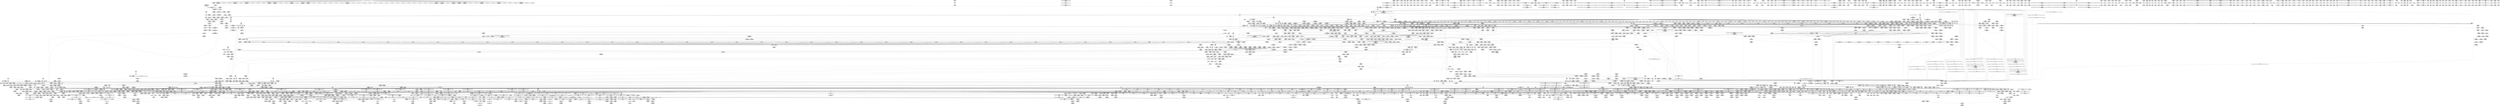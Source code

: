 digraph {
	CE0x471dc90 [shape=record,shape=Mrecord,label="{CE0x471dc90|tomoyo_path_perm:_tmp16|security/tomoyo/file.c,804|*SummSource*}"]
	CE0x7c6a650 [shape=record,shape=Mrecord,label="{CE0x7c6a650|tomoyo_read_lock:_bb|*SummSource*}"]
	CE0x654e1c0 [shape=record,shape=Mrecord,label="{CE0x654e1c0|_call_void___srcu_read_unlock(%struct.srcu_struct*_%sp,_i32_%idx)_#9,_!dbg_!38906|include/linux/srcu.h,237|*SummSink*}"]
	CE0x65180d0 [shape=record,shape=Mrecord,label="{CE0x65180d0|i32_9|*Constant*|*SummSource*}"]
	CE0x62b3be0 [shape=record,shape=Mrecord,label="{CE0x62b3be0|tomoyo_init_request_info:_profile2|security/tomoyo/util.c,1007}"]
	CE0x65cfc70 [shape=record,shape=Mrecord,label="{CE0x65cfc70|tomoyo_fill_path_info:_call2|security/tomoyo/util.c,666|*SummSink*}"]
	CE0x52a3290 [shape=record,shape=Mrecord,label="{CE0x52a3290|i32_1|*Constant*}"]
	CE0x5526620 [shape=record,shape=Mrecord,label="{CE0x5526620|i64*_getelementptr_inbounds_(_25_x_i64_,_25_x_i64_*___llvm_gcov_ctr11,_i64_0,_i64_23)|*Constant*|*SummSink*}"]
	CE0x62006c0 [shape=record,shape=Mrecord,label="{CE0x62006c0|tomoyo_read_unlock:_entry|*SummSource*}"]
	CE0x479a370 [shape=record,shape=Mrecord,label="{CE0x479a370|_call_void_srcu_read_unlock(%struct.srcu_struct*_tomoyo_ss,_i32_%idx)_#9,_!dbg_!38903|security/tomoyo/common.h,1109}"]
	CE0x4698580 [shape=record,shape=Mrecord,label="{CE0x4698580|tomoyo_const_part_length:_conv|security/tomoyo/util.c,626|*SummSink*}"]
	CE0x673b0a0 [shape=record,shape=Mrecord,label="{CE0x673b0a0|tomoyo_path_perm:_idxprom|security/tomoyo/file.c,797|*SummSource*}"]
	CE0x54b9030 [shape=record,shape=Mrecord,label="{CE0x54b9030|i32_255|*Constant*|*SummSink*}"]
	CE0x560a1d0 [shape=record,shape=Mrecord,label="{CE0x560a1d0|srcu_read_lock:_tmp|*SummSource*}"]
	CE0x664bcd0 [shape=record,shape=Mrecord,label="{CE0x664bcd0|tomoyo_path_perm:_tmp23|security/tomoyo/file.c,814|*SummSource*}"]
	CE0x47cdb20 [shape=record,shape=Mrecord,label="{CE0x47cdb20|GLOBAL:___llvm_gcov_ctr28130|Global_var:__llvm_gcov_ctr28130}"]
	CE0x5626c70 [shape=record,shape=Mrecord,label="{CE0x5626c70|COLLAPSED:_GCMRE___llvm_gcov_ctr31_internal_global_2_x_i64_zeroinitializer:_elem_0:default:}"]
	CE0x7b850f0 [shape=record,shape=Mrecord,label="{CE0x7b850f0|tomoyo_get_mode:_tmp28|security/tomoyo/util.c,988}"]
	CE0x61cbe10 [shape=record,shape=Mrecord,label="{CE0x61cbe10|tomoyo_fill_path_info:_tmp12|security/tomoyo/util.c,667|*SummSink*}"]
	CE0x62ac8d0 [shape=record,shape=Mrecord,label="{CE0x62ac8d0|tomoyo_init_request_info:_domain1|security/tomoyo/util.c,1006}"]
	CE0x655ae20 [shape=record,shape=Mrecord,label="{CE0x655ae20|0:_%struct.tomoyo_obj_info*,_16:_%struct.tomoyo_domain_info*,_24:_%struct.tomoyo_path_info*,_40:_i8,_72:_i8,_75:_i8,_76:_i8,_77:_i8,_:_SCMRE_48,49_}"]
	CE0x66243a0 [shape=record,shape=Mrecord,label="{CE0x66243a0|i64*_getelementptr_inbounds_(_4_x_i64_,_4_x_i64_*___llvm_gcov_ctr24,_i64_0,_i64_1)|*Constant*|*SummSink*}"]
	CE0x47f48d0 [shape=record,shape=Mrecord,label="{CE0x47f48d0|rcu_lock_release:_tmp4|include/linux/rcupdate.h,423}"]
	CE0x6363510 [shape=record,shape=Mrecord,label="{CE0x6363510|srcu_read_lock:_sp|Function::srcu_read_lock&Arg::sp::}"]
	CE0x55ea8d0 [shape=record,shape=Mrecord,label="{CE0x55ea8d0|rcu_lock_acquire:_tmp2|*SummSink*}"]
	CE0x53895f0 [shape=record,shape=Mrecord,label="{CE0x53895f0|i32_6|*Constant*|*SummSink*}"]
	CE0x5462db0 [shape=record,shape=Mrecord,label="{CE0x5462db0|tomoyo_domain:_land.lhs.true2|*SummSource*}"]
	CE0x46af180 [shape=record,shape=Mrecord,label="{CE0x46af180|tomoyo_get_mode:_tmp5|security/tomoyo/util.c,978}"]
	CE0x64c2060 [shape=record,shape=Mrecord,label="{CE0x64c2060|tomoyo_path_perm:_tmp51|security/tomoyo/file.c,829|*SummSink*}"]
	CE0x65c76f0 [shape=record,shape=Mrecord,label="{CE0x65c76f0|tomoyo_get_mode:_tmp}"]
	CE0x7bcc2f0 [shape=record,shape=Mrecord,label="{CE0x7bcc2f0|i64*_getelementptr_inbounds_(_25_x_i64_,_25_x_i64_*___llvm_gcov_ctr11,_i64_0,_i64_18)|*Constant*|*SummSource*}"]
	CE0x7bb8250 [shape=record,shape=Mrecord,label="{CE0x7bb8250|tomoyo_const_part_length:_sw.bb9|*SummSource*}"]
	CE0x49396a0 [shape=record,shape=Mrecord,label="{CE0x49396a0|tomoyo_path_perm:_operation|Function::tomoyo_path_perm&Arg::operation::|*SummSource*}"]
	CE0x558b3b0 [shape=record,shape=Mrecord,label="{CE0x558b3b0|0:_i8,_array:_GCRE_tomoyo_index2category_constant_39_x_i8_c_00_00_00_00_00_00_00_00_00_00_00_00_00_00_00_00_00_00_00_00_00_00_00_01_01_01_01_01_01_01_01_01_01_01_01_01_01_01_02_,_align_16:_elem_2::|security/tomoyo/util.c,983}"]
	CE0x6624fc0 [shape=record,shape=Mrecord,label="{CE0x6624fc0|i64*_getelementptr_inbounds_(_10_x_i64_,_10_x_i64_*___llvm_gcov_ctr34,_i64_0,_i64_5)|*Constant*|*SummSource*}"]
	CE0x632f430 [shape=record,shape=Mrecord,label="{CE0x632f430|tomoyo_get_mode:_profile|Function::tomoyo_get_mode&Arg::profile::}"]
	CE0x53533f0 [shape=record,shape=Mrecord,label="{CE0x53533f0|tomoyo_fill_path_info:_const_len6|security/tomoyo/util.c,668|*SummSource*}"]
	CE0x476c030 [shape=record,shape=Mrecord,label="{CE0x476c030|tomoyo_domain:_tmp7|security/tomoyo/common.h,1205|*SummSink*}"]
	CE0x6348b00 [shape=record,shape=Mrecord,label="{CE0x6348b00|i32_51|*Constant*}"]
	CE0x53bc190 [shape=record,shape=Mrecord,label="{CE0x53bc190|i64_5|*Constant*}"]
	CE0x55479c0 [shape=record,shape=Mrecord,label="{CE0x55479c0|i64_0|*Constant*|*SummSink*}"]
	CE0x61d1e00 [shape=record,shape=Mrecord,label="{CE0x61d1e00|GLOBAL:___llvm_gcov_ctr25|Global_var:__llvm_gcov_ctr25|*SummSource*}"]
	CE0x6373500 [shape=record,shape=Mrecord,label="{CE0x6373500|tomoyo_add_slash:_tmp11|*LoadInst*|security/tomoyo/file.c,136}"]
	CE0x5547c10 [shape=record,shape=Mrecord,label="{CE0x5547c10|GLOBAL:___llvm_gcov_ctr11|Global_var:__llvm_gcov_ctr11}"]
	CE0x60b6c80 [shape=record,shape=Mrecord,label="{CE0x60b6c80|GLOBAL:___llvm_gcov_ctr28130|Global_var:__llvm_gcov_ctr28130}"]
	CE0x539c050 [shape=record,shape=Mrecord,label="{CE0x539c050|tomoyo_domain:_tmp19|security/tomoyo/common.h,1205|*SummSource*}"]
	CE0x46692b0 [shape=record,shape=Mrecord,label="{CE0x46692b0|rcu_lock_acquire:_tmp1|*SummSource*}"]
	CE0x7ba69e0 [shape=record,shape=Mrecord,label="{CE0x7ba69e0|tomoyo_get_realpath:_retval.0|*SummSource*}"]
	CE0x7bc8bb0 [shape=record,shape=Mrecord,label="{CE0x7bc8bb0|0:_%struct.tomoyo_obj_info*,_16:_%struct.tomoyo_domain_info*,_24:_%struct.tomoyo_path_info*,_40:_i8,_72:_i8,_75:_i8,_76:_i8,_77:_i8,_:_SCMRE_77,78_|*MultipleSource*|security/tomoyo/file.c, 787|security/tomoyo/file.c,787|Function::tomoyo_init_request_info&Arg::r::|security/tomoyo/file.c,800}"]
	CE0x54e21a0 [shape=record,shape=Mrecord,label="{CE0x54e21a0|tomoyo_path_perm:_tmp43|security/tomoyo/file.c,826}"]
	CE0x7c6a500 [shape=record,shape=Mrecord,label="{CE0x7c6a500|tomoyo_read_lock:_bb}"]
	CE0x63294f0 [shape=record,shape=Mrecord,label="{CE0x63294f0|tomoyo_init_request_info:_conv|security/tomoyo/util.c,1010|*SummSink*}"]
	CE0x47a8170 [shape=record,shape=Mrecord,label="{CE0x47a8170|i64*_getelementptr_inbounds_(_31_x_i64_,_31_x_i64_*___llvm_gcov_ctr43150,_i64_0,_i64_9)|*Constant*|*SummSink*}"]
	CE0x6721d50 [shape=record,shape=Mrecord,label="{CE0x6721d50|VOIDTB_TE:_CE_316,317_}"]
	CE0x52ba260 [shape=record,shape=Mrecord,label="{CE0x52ba260|tomoyo_const_part_length:_cmp12|security/tomoyo/util.c,641|*SummSink*}"]
	CE0x6189370 [shape=record,shape=Mrecord,label="{CE0x6189370|tomoyo_path_permission:_conv|security/tomoyo/file.c,564|*SummSink*}"]
	CE0x6307d70 [shape=record,shape=Mrecord,label="{CE0x6307d70|tomoyo_path_permission:_tmp12|security/tomoyo/file.c,566|*SummSource*}"]
	CE0x7149460 [shape=record,shape=Mrecord,label="{CE0x7149460|i64*_getelementptr_inbounds_(_5_x_i64_,_5_x_i64_*___llvm_gcov_ctr28130,_i64_0,_i64_0)|*Constant*}"]
	CE0x546afd0 [shape=record,shape=Mrecord,label="{CE0x546afd0|tomoyo_path_perm:_call4|security/tomoyo/file.c,804}"]
	CE0x64f39e0 [shape=record,shape=Mrecord,label="{CE0x64f39e0|tomoyo_path_perm:_tmp48|security/tomoyo/file.c,828|*SummSink*}"]
	CE0x53f38a0 [shape=record,shape=Mrecord,label="{CE0x53f38a0|VOIDTB_TE:_CE_222,223_}"]
	CE0x61babe0 [shape=record,shape=Mrecord,label="{CE0x61babe0|tomoyo_init_request_info:_tmp5|security/tomoyo/util.c,1004|*SummSink*}"]
	CE0x6339ea0 [shape=record,shape=Mrecord,label="{CE0x6339ea0|i64*_getelementptr_inbounds_(_2_x_i64_,_2_x_i64_*___llvm_gcov_ctr22,_i64_0,_i64_0)|*Constant*|*SummSink*}"]
	CE0x6416e50 [shape=record,shape=Mrecord,label="{CE0x6416e50|i32_5|*Constant*}"]
	CE0x53e2660 [shape=record,shape=Mrecord,label="{CE0x53e2660|tomoyo_const_part_length:_tmp7|security/tomoyo/util.c,625}"]
	CE0x6111f90 [shape=record,shape=Mrecord,label="{CE0x6111f90|128:_i8*,_1208:_%struct.file*,_:_CMRE_96,104_|*MultipleSource*|security/tomoyo/common.h,1205|security/tomoyo/common.h,1205}"]
	CE0x55f6410 [shape=record,shape=Mrecord,label="{CE0x55f6410|tomoyo_path_perm:_bb|*SummSource*}"]
	CE0x53ad0c0 [shape=record,shape=Mrecord,label="{CE0x53ad0c0|tomoyo_path_perm:_name|security/tomoyo/file.c,802|*SummSource*}"]
	CE0x7e450a0 [shape=record,shape=Mrecord,label="{CE0x7e450a0|rcu_lock_release:_tmp}"]
	CE0x639e290 [shape=record,shape=Mrecord,label="{CE0x639e290|tomoyo_read_lock:_tmp3|*SummSource*}"]
	CE0x47aebb0 [shape=record,shape=Mrecord,label="{CE0x47aebb0|tomoyo_inode_getattr:_entry|*SummSource*}"]
	CE0x54b7710 [shape=record,shape=Mrecord,label="{CE0x54b7710|tomoyo_const_part_length:_incdec.ptr10|security/tomoyo/util.c,640}"]
	CE0x4798a00 [shape=record,shape=Mrecord,label="{CE0x4798a00|_call_void_mcount()_#3|*SummSink*}"]
	CE0x62ad130 [shape=record,shape=Mrecord,label="{CE0x62ad130|tomoyo_path_perm:_if.then25|*SummSink*}"]
	CE0x5417cb0 [shape=record,shape=Mrecord,label="{CE0x5417cb0|i64*_getelementptr_inbounds_(_6_x_i64_,_6_x_i64_*___llvm_gcov_ctr26,_i64_0,_i64_5)|*Constant*|*SummSource*}"]
	CE0x45e49e0 [shape=record,shape=Mrecord,label="{CE0x45e49e0|_ret_i32_%retval.0,_!dbg_!38973|security/tomoyo/file.c,829|*SummSource*}"]
	CE0x53304b0 [shape=record,shape=Mrecord,label="{CE0x53304b0|tomoyo_const_part_length:_if.end28}"]
	CE0x460fb00 [shape=record,shape=Mrecord,label="{CE0x460fb00|0:_i8,_array:_GCRE_tomoyo_index2category_constant_39_x_i8_c_00_00_00_00_00_00_00_00_00_00_00_00_00_00_00_00_00_00_00_00_00_00_00_01_01_01_01_01_01_01_01_01_01_01_01_01_01_01_02_,_align_16:_elem_35::|security/tomoyo/util.c,983}"]
	CE0x544ce80 [shape=record,shape=Mrecord,label="{CE0x544ce80|tomoyo_fill_path_info:_conv|security/tomoyo/util.c,664|*SummSink*}"]
	CE0x5571cb0 [shape=record,shape=Mrecord,label="{CE0x5571cb0|tomoyo_init_request_info:_entry}"]
	CE0x45e4460 [shape=record,shape=Mrecord,label="{CE0x45e4460|0:_i8,_array:_GCR_tomoyo_p2mac_internal_constant_11_x_i8_c_00_01_01_01_03_04_06_09_0A_13_15_,_align_1:_elem_10::|security/tomoyo/file.c,797}"]
	CE0x7c373a0 [shape=record,shape=Mrecord,label="{CE0x7c373a0|VOIDTB_TE:_CE_147,148_}"]
	CE0x5428220 [shape=record,shape=Mrecord,label="{CE0x5428220|tomoyo_domain:_tobool|security/tomoyo/common.h,1205|*SummSink*}"]
	CE0x48ec5c0 [shape=record,shape=Mrecord,label="{CE0x48ec5c0|i32_0|*Constant*}"]
	CE0x61d1a30 [shape=record,shape=Mrecord,label="{CE0x61d1a30|tomoyo_init_request_info:_tmp4|security/tomoyo/util.c,1004|*SummSink*}"]
	CE0x6449600 [shape=record,shape=Mrecord,label="{CE0x6449600|tomoyo_get_mode:_if.then}"]
	CE0x7c631b0 [shape=record,shape=Mrecord,label="{CE0x7c631b0|i32_-12|*Constant*|*SummSource*}"]
	CE0x7bc8fa0 [shape=record,shape=Mrecord,label="{CE0x7bc8fa0|i32_3|*Constant*}"]
	CE0x66db6c0 [shape=record,shape=Mrecord,label="{CE0x66db6c0|i64_20|*Constant*}"]
	CE0x7e743b0 [shape=record,shape=Mrecord,label="{CE0x7e743b0|tomoyo_fill_path_info:_tmp8|security/tomoyo/util.c,667}"]
	CE0x548dd20 [shape=record,shape=Mrecord,label="{CE0x548dd20|tomoyo_audit_path_log:_tmp2}"]
	CE0x65a6830 [shape=record,shape=Mrecord,label="{CE0x65a6830|VOIDTB_TE:_CE_201,202_}"]
	CE0x46d18d0 [shape=record,shape=Mrecord,label="{CE0x46d18d0|tomoyo_get_mode:_retval.0|*SummSink*}"]
	CE0x47983e0 [shape=record,shape=Mrecord,label="{CE0x47983e0|tomoyo_inode_getattr:_dentry2|security/tomoyo/tomoyo.c,149|*SummSource*}"]
	CE0x61fe460 [shape=record,shape=Mrecord,label="{CE0x61fe460|tomoyo_const_part_length:_conv8|security/tomoyo/util.c,632}"]
	CE0x479a450 [shape=record,shape=Mrecord,label="{CE0x479a450|GLOBAL:_srcu_read_unlock|*Constant*|*SummSink*}"]
	CE0x6200550 [shape=record,shape=Mrecord,label="{CE0x6200550|tomoyo_read_unlock:_entry}"]
	CE0x62705e0 [shape=record,shape=Mrecord,label="{CE0x62705e0|_ret_i32_%retval.0,_!dbg_!38935|security/tomoyo/util.c,988}"]
	CE0x62165f0 [shape=record,shape=Mrecord,label="{CE0x62165f0|tomoyo_path_perm:_tmp22|security/tomoyo/file.c,810|*SummSource*}"]
	CE0x5410fa0 [shape=record,shape=Mrecord,label="{CE0x5410fa0|tomoyo_add_slash:_tmp7|security/tomoyo/file.c,132}"]
	CE0x6734ee0 [shape=record,shape=Mrecord,label="{CE0x6734ee0|tomoyo_const_part_length:_tmp17|security/tomoyo/util.c,627|*SummSource*}"]
	CE0x4915a50 [shape=record,shape=Mrecord,label="{CE0x4915a50|i32_8|*Constant*|*SummSink*}"]
	CE0x56091d0 [shape=record,shape=Mrecord,label="{CE0x56091d0|i64_ptrtoint_(i8*_blockaddress(_rcu_lock_release,_%__here)_to_i64)|*Constant*|*SummSource*}"]
	CE0x64baf60 [shape=record,shape=Mrecord,label="{CE0x64baf60|rcu_lock_acquire:_tmp5|include/linux/rcupdate.h,418|*SummSink*}"]
	CE0x7e176b0 [shape=record,shape=Mrecord,label="{CE0x7e176b0|i32_3|*Constant*}"]
	CE0x7c74290 [shape=record,shape=Mrecord,label="{CE0x7c74290|VOIDTB_TE:_CE_104,112_|Function::tomoyo_inode_getattr&Arg::dentry::}"]
	CE0x4801040 [shape=record,shape=Mrecord,label="{CE0x4801040|i64*_getelementptr_inbounds_(_31_x_i64_,_31_x_i64_*___llvm_gcov_ctr43150,_i64_0,_i64_3)|*Constant*|*SummSink*}"]
	CE0x490bba0 [shape=record,shape=Mrecord,label="{CE0x490bba0|_call_void_mcount()_#3}"]
	CE0x648f040 [shape=record,shape=Mrecord,label="{CE0x648f040|_ret_void,_!dbg_!38913|security/tomoyo/file.c,138|*SummSink*}"]
	CE0x655e6e0 [shape=record,shape=Mrecord,label="{CE0x655e6e0|VOIDTB_TE:_CE_190,191_}"]
	CE0x65de3d0 [shape=record,shape=Mrecord,label="{CE0x65de3d0|tomoyo_path_permission:_tmp2|security/tomoyo/file.c,563|*SummSink*}"]
	CE0x473e670 [shape=record,shape=Mrecord,label="{CE0x473e670|i64_17|*Constant*}"]
	CE0x6198210 [shape=record,shape=Mrecord,label="{CE0x6198210|tomoyo_const_part_length:_tmp48|security/tomoyo/util.c,649|*SummSink*}"]
	CE0x7b99a20 [shape=record,shape=Mrecord,label="{CE0x7b99a20|i32_48|*Constant*}"]
	CE0x6173fe0 [shape=record,shape=Mrecord,label="{CE0x6173fe0|tomoyo_get_mode:_add|security/tomoyo/util.c,984|*SummSource*}"]
	CE0x65c74f0 [shape=record,shape=Mrecord,label="{CE0x65c74f0|tomoyo_path_permission:_tmp15|security/tomoyo/file.c,567|*SummSource*}"]
	CE0x54d3b90 [shape=record,shape=Mrecord,label="{CE0x54d3b90|tomoyo_path_perm:_call3|security/tomoyo/file.c,803|*SummSink*}"]
	CE0x45f4540 [shape=record,shape=Mrecord,label="{CE0x45f4540|tomoyo_fill_path_info:_tmp1}"]
	CE0x549a3e0 [shape=record,shape=Mrecord,label="{CE0x549a3e0|tomoyo_fill_path_info:_sub|security/tomoyo/util.c,667}"]
	CE0x674b150 [shape=record,shape=Mrecord,label="{CE0x674b150|tomoyo_const_part_length:_cmp3|security/tomoyo/util.c,627|*SummSource*}"]
	CE0x483cbd0 [shape=record,shape=Mrecord,label="{CE0x483cbd0|_call_void_mcount()_#3|*SummSink*}"]
	CE0x481ed70 [shape=record,shape=Mrecord,label="{CE0x481ed70|tomoyo_inode_getattr:_tmp1}"]
	CE0x45dc520 [shape=record,shape=Mrecord,label="{CE0x45dc520|tomoyo_const_part_length:_tmp33|security/tomoyo/util.c,642|*SummSink*}"]
	CE0x6174940 [shape=record,shape=Mrecord,label="{CE0x6174940|tomoyo_get_mode:_config7|security/tomoyo/util.c,983|*SummSink*}"]
	CE0x7c3bc80 [shape=record,shape=Mrecord,label="{CE0x7c3bc80|__llvm_gcov_indirect_counter_increment:_bb4}"]
	CE0x65c9c00 [shape=record,shape=Mrecord,label="{CE0x65c9c00|i64*_getelementptr_inbounds_(_5_x_i64_,_5_x_i64_*___llvm_gcov_ctr28130,_i64_0,_i64_4)|*Constant*|*SummSink*}"]
	CE0x7b94f90 [shape=record,shape=Mrecord,label="{CE0x7b94f90|tomoyo_fill_path_info:_frombool10|security/tomoyo/util.c,668}"]
	CE0x5421270 [shape=record,shape=Mrecord,label="{CE0x5421270|tomoyo_path_permission:_profile|security/tomoyo/file.c,564|*SummSource*}"]
	CE0x64ad620 [shape=record,shape=Mrecord,label="{CE0x64ad620|tomoyo_get_mode:_tmp17|security/tomoyo/util.c,983|*SummSource*}"]
	CE0x481c730 [shape=record,shape=Mrecord,label="{CE0x481c730|tomoyo_inode_getattr:_path|security/tomoyo/tomoyo.c, 149|*SummSink*}"]
	CE0x64d2670 [shape=record,shape=Mrecord,label="{CE0x64d2670|tomoyo_path_permission:_tmp1|*SummSink*}"]
	CE0x529d690 [shape=record,shape=Mrecord,label="{CE0x529d690|tomoyo_path_perm:_buf|security/tomoyo/file.c, 792|*SummSource*}"]
	CE0x55d2f10 [shape=record,shape=Mrecord,label="{CE0x55d2f10|tomoyo_const_part_length:_if.then17}"]
	CE0x55260e0 [shape=record,shape=Mrecord,label="{CE0x55260e0|tomoyo_path_perm:_tmp47|security/tomoyo/file.c,827|*SummSource*}"]
	CE0x6507e30 [shape=record,shape=Mrecord,label="{CE0x6507e30|i8*_getelementptr_inbounds_(_25_x_i8_,_25_x_i8_*_.str12,_i32_0,_i32_0)|*Constant*|*SummSink*}"]
	CE0x62b3ae0 [shape=record,shape=Mrecord,label="{CE0x62b3ae0|tomoyo_init_request_info:_profile2|security/tomoyo/util.c,1007|*SummSink*}"]
	CE0x544cb40 [shape=record,shape=Mrecord,label="{CE0x544cb40|tomoyo_fill_path_info:_land.rhs|*SummSource*}"]
	CE0x61d1cf0 [shape=record,shape=Mrecord,label="{CE0x61d1cf0|GLOBAL:___llvm_gcov_ctr25|Global_var:__llvm_gcov_ctr25}"]
	CE0x7ba71f0 [shape=record,shape=Mrecord,label="{CE0x7ba71f0|tomoyo_get_realpath:_tmp11|security/tomoyo/file.c,156}"]
	CE0x48ef9d0 [shape=record,shape=Mrecord,label="{CE0x48ef9d0|tomoyo_inode_getattr:_mnt|Function::tomoyo_inode_getattr&Arg::mnt::}"]
	CE0x479abb0 [shape=record,shape=Mrecord,label="{CE0x479abb0|tomoyo_path_permission:_mode2|security/tomoyo/file.c,565|*SummSource*}"]
	CE0x5366fb0 [shape=record,shape=Mrecord,label="{CE0x5366fb0|_ret_void,_!dbg_!38907|include/linux/srcu.h,238}"]
	CE0x645c550 [shape=record,shape=Mrecord,label="{CE0x645c550|_ret_i1_%retval.0,_!dbg_!38916|security/tomoyo/file.c,156}"]
	CE0x6722d50 [shape=record,shape=Mrecord,label="{CE0x6722d50|tomoyo_get_mode:_cmp|security/tomoyo/util.c,982}"]
	CE0x5572160 [shape=record,shape=Mrecord,label="{CE0x5572160|GLOBAL:_tomoyo_init_request_info|*Constant*|*SummSink*}"]
	CE0x560ad20 [shape=record,shape=Mrecord,label="{CE0x560ad20|tomoyo_domain:_land.lhs.true2|*SummSink*}"]
	CE0x7164ab0 [shape=record,shape=Mrecord,label="{CE0x7164ab0|0:_i8,_array:_GCRE_tomoyo_index2category_constant_39_x_i8_c_00_00_00_00_00_00_00_00_00_00_00_00_00_00_00_00_00_00_00_00_00_00_00_01_01_01_01_01_01_01_01_01_01_01_01_01_01_01_02_,_align_16:_elem_21::|security/tomoyo/util.c,983}"]
	CE0x45dccb0 [shape=record,shape=Mrecord,label="{CE0x45dccb0|tomoyo_const_part_length:_tmp34|security/tomoyo/util.c,642|*SummSource*}"]
	CE0x7b85b20 [shape=record,shape=Mrecord,label="{CE0x7b85b20|tomoyo_fill_path_info:_tmp2|*LoadInst*|security/tomoyo/util.c,663|*SummSink*}"]
	CE0x64ba2f0 [shape=record,shape=Mrecord,label="{CE0x64ba2f0|_call_void_mcount()_#3|*SummSink*}"]
	CE0x7b61c60 [shape=record,shape=Mrecord,label="{CE0x7b61c60|VOIDTB_TE:_CE_197,198_}"]
	CE0x461d150 [shape=record,shape=Mrecord,label="{CE0x461d150|i64*_getelementptr_inbounds_(_11_x_i64_,_11_x_i64_*___llvm_gcov_ctr54147,_i64_0,_i64_6)|*Constant*|*SummSink*}"]
	CE0x6349110 [shape=record,shape=Mrecord,label="{CE0x6349110|tomoyo_const_part_length:_incdec.ptr19|security/tomoyo/util.c,643}"]
	CE0x7cc3810 [shape=record,shape=Mrecord,label="{CE0x7cc3810|i64*_getelementptr_inbounds_(_2_x_i64_,_2_x_i64_*___llvm_gcov_ctr53148,_i64_0,_i64_0)|*Constant*|*SummSink*}"]
	CE0x6310460 [shape=record,shape=Mrecord,label="{CE0x6310460|i32_78|*Constant*}"]
	CE0x62164a0 [shape=record,shape=Mrecord,label="{CE0x62164a0|tomoyo_path_perm:_tmp22|security/tomoyo/file.c,810}"]
	CE0x46daee0 [shape=record,shape=Mrecord,label="{CE0x46daee0|i64_1|*Constant*}"]
	CE0x7c37510 [shape=record,shape=Mrecord,label="{CE0x7c37510|VOIDTB_TE:_CE_150,151_}"]
	CE0x62000a0 [shape=record,shape=Mrecord,label="{CE0x62000a0|GLOBAL:_tomoyo_read_unlock|*Constant*}"]
	CE0x476c490 [shape=record,shape=Mrecord,label="{CE0x476c490|tomoyo_fill_path_info:_tobool|security/tomoyo/util.c,667}"]
	CE0x56562c0 [shape=record,shape=Mrecord,label="{CE0x56562c0|tomoyo_path_perm:_tmp3|security/tomoyo/file.c,788|*SummSource*}"]
	CE0x65d0030 [shape=record,shape=Mrecord,label="{CE0x65d0030|tomoyo_read_unlock:_tmp|*SummSink*}"]
	CE0x55dcc40 [shape=record,shape=Mrecord,label="{CE0x55dcc40|tomoyo_const_part_length:_while.body|*SummSource*}"]
	CE0x52cd610 [shape=record,shape=Mrecord,label="{CE0x52cd610|tomoyo_const_part_length:_tmp35|security/tomoyo/util.c,643|*SummSource*}"]
	CE0x538cfd0 [shape=record,shape=Mrecord,label="{CE0x538cfd0|tomoyo_const_part_length:_tmp42|security/tomoyo/util.c,644|*SummSink*}"]
	CE0x6656660 [shape=record,shape=Mrecord,label="{CE0x6656660|i64_12|*Constant*|*SummSink*}"]
	CE0x545d480 [shape=record,shape=Mrecord,label="{CE0x545d480|tomoyo_fill_path_info:_call|security/tomoyo/util.c,664|*SummSink*}"]
	CE0x7b61a00 [shape=record,shape=Mrecord,label="{CE0x7b61a00|VOIDTB_TE:_CE_195,196_}"]
	CE0x64ace10 [shape=record,shape=Mrecord,label="{CE0x64ace10|i32_39|*Constant*|*SummSource*}"]
	CE0x553e6e0 [shape=record,shape=Mrecord,label="{CE0x553e6e0|tomoyo_get_mode:_and|security/tomoyo/util.c,987}"]
	CE0x6306b40 [shape=record,shape=Mrecord,label="{CE0x6306b40|VOIDTB_TE:_CE_88,96_|Function::tomoyo_inode_getattr&Arg::dentry::}"]
	CE0x654e2a0 [shape=record,shape=Mrecord,label="{CE0x654e2a0|i64*_getelementptr_inbounds_(_2_x_i64_,_2_x_i64_*___llvm_gcov_ctr53148,_i64_0,_i64_0)|*Constant*}"]
	CE0x5443960 [shape=record,shape=Mrecord,label="{CE0x5443960|i32_6|*Constant*}"]
	CE0x649bbc0 [shape=record,shape=Mrecord,label="{CE0x649bbc0|tomoyo_get_realpath:_bb|*SummSink*}"]
	CE0x65b6ae0 [shape=record,shape=Mrecord,label="{CE0x65b6ae0|tomoyo_path_permission:_tmp|*SummSink*}"]
	CE0x53ac7a0 [shape=record,shape=Mrecord,label="{CE0x53ac7a0|tomoyo_path_perm:_tmp14|security/tomoyo/file.c,800}"]
	CE0x7c55920 [shape=record,shape=Mrecord,label="{CE0x7c55920|__llvm_gcov_indirect_counter_increment:_tmp}"]
	CE0x54b7b20 [shape=record,shape=Mrecord,label="{CE0x54b7b20|i64*_getelementptr_inbounds_(_2_x_i64_,_2_x_i64_*___llvm_gcov_ctr21,_i64_0,_i64_1)|*Constant*}"]
	CE0x7c6ad90 [shape=record,shape=Mrecord,label="{CE0x7c6ad90|tomoyo_get_realpath:_tmp}"]
	CE0x53cc750 [shape=record,shape=Mrecord,label="{CE0x53cc750|tomoyo_path_permission:_tmp18|security/tomoyo/file.c,573|*SummSink*}"]
	CE0x46c41b0 [shape=record,shape=Mrecord,label="{CE0x46c41b0|tomoyo_const_part_length:_tmp6|security/tomoyo/util.c,625|*SummSource*}"]
	CE0x61ba7d0 [shape=record,shape=Mrecord,label="{CE0x61ba7d0|i32_1|*Constant*}"]
	CE0x553a2c0 [shape=record,shape=Mrecord,label="{CE0x553a2c0|tomoyo_path_perm:_tmp8|security/tomoyo/file.c,797|*SummSource*}"]
	CE0x7b3d4b0 [shape=record,shape=Mrecord,label="{CE0x7b3d4b0|tomoyo_get_mode:_tmp23|security/tomoyo/util.c,986|*SummSink*}"]
	CE0x7e78460 [shape=record,shape=Mrecord,label="{CE0x7e78460|i64_25|*Constant*|*SummSink*}"]
	CE0x7cfa990 [shape=record,shape=Mrecord,label="{CE0x7cfa990|tomoyo_const_part_length:_lor.lhs.false|*SummSource*}"]
	CE0x5294bb0 [shape=record,shape=Mrecord,label="{CE0x5294bb0|tomoyo_const_part_length:_tmp17|security/tomoyo/util.c,627}"]
	CE0x53d0740 [shape=record,shape=Mrecord,label="{CE0x53d0740|_call_void_tomoyo_fill_path_info(%struct.tomoyo_path_info*_%buf)_#9,_!dbg_!38913|security/tomoyo/file.c,152}"]
	CE0x5415d20 [shape=record,shape=Mrecord,label="{CE0x5415d20|tomoyo_fill_path_info:_conv4|security/tomoyo/util.c,667}"]
	CE0x7b60dd0 [shape=record,shape=Mrecord,label="{CE0x7b60dd0|rcu_lock_release:_indirectgoto}"]
	CE0x650d210 [shape=record,shape=Mrecord,label="{CE0x650d210|rcu_lock_release:_tmp6|*SummSource*}"]
	CE0x55c81f0 [shape=record,shape=Mrecord,label="{CE0x55c81f0|tomoyo_get_mode:_config|security/tomoyo/util.c,981|*SummSource*}"]
	CE0x630ef40 [shape=record,shape=Mrecord,label="{CE0x630ef40|i64*_getelementptr_inbounds_(_2_x_i64_,_2_x_i64_*___llvm_gcov_ctr53148,_i64_0,_i64_1)|*Constant*|*SummSource*}"]
	CE0x64c1bf0 [shape=record,shape=Mrecord,label="{CE0x64c1bf0|tomoyo_path_perm:_tmp50|security/tomoyo/file.c,829|*SummSource*}"]
	CE0x62ab040 [shape=record,shape=Mrecord,label="{CE0x62ab040|tomoyo_domain:_tmp1|*SummSource*}"]
	CE0x675f530 [shape=record,shape=Mrecord,label="{CE0x675f530|tomoyo_path_perm:_conv8|security/tomoyo/file.c,807}"]
	CE0x66a80a0 [shape=record,shape=Mrecord,label="{CE0x66a80a0|tomoyo_get_mode:_tmp18|security/tomoyo/util.c,985|*SummSource*}"]
	CE0x45f4bf0 [shape=record,shape=Mrecord,label="{CE0x45f4bf0|tomoyo_path_permission:_type1|security/tomoyo/file.c,564|*SummSink*}"]
	CE0x55bd930 [shape=record,shape=Mrecord,label="{CE0x55bd930|GLOBAL:___srcu_read_lock|*Constant*}"]
	CE0x61ef520 [shape=record,shape=Mrecord,label="{CE0x61ef520|tomoyo_const_part_length:_if.end18|*SummSink*}"]
	CE0x4843050 [shape=record,shape=Mrecord,label="{CE0x4843050|tomoyo_path_perm:_tmp}"]
	CE0x6373760 [shape=record,shape=Mrecord,label="{CE0x6373760|tomoyo_add_slash:_tmp10|security/tomoyo/file.c,136|*SummSource*}"]
	CE0x6299df0 [shape=record,shape=Mrecord,label="{CE0x6299df0|tomoyo_path_permission:_call|security/tomoyo/file.c,564|*SummSource*}"]
	CE0x619a140 [shape=record,shape=Mrecord,label="{CE0x619a140|i8_0|*Constant*}"]
	CE0x52b9570 [shape=record,shape=Mrecord,label="{CE0x52b9570|GLOBAL:_current_task|Global_var:current_task|*SummSink*}"]
	CE0x6508fe0 [shape=record,shape=Mrecord,label="{CE0x6508fe0|tomoyo_fill_path_info:_call11|security/tomoyo/util.c,669}"]
	CE0x55c83f0 [shape=record,shape=Mrecord,label="{CE0x55c83f0|tomoyo_get_mode:_cmp|security/tomoyo/util.c,982|*SummSink*}"]
	CE0x6165d60 [shape=record,shape=Mrecord,label="{CE0x6165d60|tomoyo_init_request_info:_tmp3|security/tomoyo/util.c,1004}"]
	CE0x6307310 [shape=record,shape=Mrecord,label="{CE0x6307310|__llvm_gcov_indirect_counter_increment114:_pred}"]
	CE0x7152180 [shape=record,shape=Mrecord,label="{CE0x7152180|tomoyo_domain:_tmp4|security/tomoyo/common.h,1205|*SummSink*}"]
	CE0x61bc9e0 [shape=record,shape=Mrecord,label="{CE0x61bc9e0|tomoyo_init_request_info:_tmp6|security/tomoyo/util.c,1004}"]
	CE0x46d1e50 [shape=record,shape=Mrecord,label="{CE0x46d1e50|i64*_getelementptr_inbounds_(_12_x_i64_,_12_x_i64_*___llvm_gcov_ctr31133,_i64_0,_i64_11)|*Constant*|*SummSink*}"]
	CE0x62aa890 [shape=record,shape=Mrecord,label="{CE0x62aa890|srcu_read_lock:_tmp2|*SummSource*}"]
	CE0x53ee770 [shape=record,shape=Mrecord,label="{CE0x53ee770|tomoyo_read_unlock:_tmp2|*SummSource*}"]
	CE0x7c6aa60 [shape=record,shape=Mrecord,label="{CE0x7c6aa60|i32_-1|*Constant*|*SummSource*}"]
	CE0x54aa600 [shape=record,shape=Mrecord,label="{CE0x54aa600|tomoyo_const_part_length:_tmp32|security/tomoyo/util.c,641|*SummSource*}"]
	CE0x7cbf860 [shape=record,shape=Mrecord,label="{CE0x7cbf860|COLLAPSED:_GCMRE___llvm_gcov_ctr24_internal_global_4_x_i64_zeroinitializer:_elem_0:default:}"]
	CE0x642f9e0 [shape=record,shape=Mrecord,label="{CE0x642f9e0|_ret_i32_%call,_!dbg_!38907|include/linux/srcu.h,223|*SummSink*}"]
	CE0x7c0e310 [shape=record,shape=Mrecord,label="{CE0x7c0e310|tomoyo_fill_path_info:_idxprom|security/tomoyo/util.c,667|*SummSink*}"]
	CE0x637f700 [shape=record,shape=Mrecord,label="{CE0x637f700|tomoyo_const_part_length:_tmp50|security/tomoyo/util.c,651|*SummSource*}"]
	CE0x7b85930 [shape=record,shape=Mrecord,label="{CE0x7b85930|_ret_i32_%retval.0,_!dbg_!38957|security/tomoyo/util.c,652}"]
	CE0x5551bf0 [shape=record,shape=Mrecord,label="{CE0x5551bf0|tomoyo_add_slash:_return|*SummSource*}"]
	CE0x488a580 [shape=record,shape=Mrecord,label="{CE0x488a580|GLOBAL:_tomoyo_policy_loaded|Global_var:tomoyo_policy_loaded}"]
	CE0x6182320 [shape=record,shape=Mrecord,label="{CE0x6182320|_call_void___llvm_gcov_indirect_counter_increment114(i32*___llvm_gcov_global_state_pred45,_i64**_getelementptr_inbounds_(_3_x_i64*_,_3_x_i64*_*___llvm_gcda_edge_table44,_i64_0,_i64_0)),_!dbg_!38954|security/tomoyo/util.c,649}"]
	CE0x62dd9a0 [shape=record,shape=Mrecord,label="{CE0x62dd9a0|rcu_lock_acquire:_indirectgoto|*SummSource*}"]
	CE0x7c0f870 [shape=record,shape=Mrecord,label="{CE0x7c0f870|tomoyo_domain:_tmp13|security/tomoyo/common.h,1205|*SummSource*}"]
	CE0x546b0e0 [shape=record,shape=Mrecord,label="{CE0x546b0e0|tomoyo_path_perm:_call4|security/tomoyo/file.c,804|*SummSource*}"]
	CE0x52cbe20 [shape=record,shape=Mrecord,label="{CE0x52cbe20|tomoyo_path_perm:_tmp18|security/tomoyo/file.c,804|*SummSink*}"]
	CE0x5709c80 [shape=record,shape=Mrecord,label="{CE0x5709c80|tomoyo_fill_path_info:_tmp12|security/tomoyo/util.c,667}"]
	CE0x539df30 [shape=record,shape=Mrecord,label="{CE0x539df30|tomoyo_get_mode:_default_config|security/tomoyo/util.c,986}"]
	CE0x5330000 [shape=record,shape=Mrecord,label="{CE0x5330000|tomoyo_get_mode:_idxprom|security/tomoyo/util.c,981}"]
	CE0x61fe3f0 [shape=record,shape=Mrecord,label="{CE0x61fe3f0|_switch_i32_%conv8,_label_%sw.epilog_i32_92,_label_%sw.bb_i32_48,_label_%sw.bb9_i32_49,_label_%sw.bb9_i32_50,_label_%sw.bb9_i32_51,_label_%sw.bb9_,_!dbg_!38926|security/tomoyo/util.c,632|*SummSink*}"]
	CE0x7c19200 [shape=record,shape=Mrecord,label="{CE0x7c19200|tomoyo_audit_path_log:_r|Function::tomoyo_audit_path_log&Arg::r::|*SummSource*}"]
	CE0x61fe620 [shape=record,shape=Mrecord,label="{CE0x61fe620|tomoyo_const_part_length:_conv8|security/tomoyo/util.c,632|*SummSource*}"]
	CE0x461c620 [shape=record,shape=Mrecord,label="{CE0x461c620|i64*_getelementptr_inbounds_(_11_x_i64_,_11_x_i64_*___llvm_gcov_ctr54147,_i64_0,_i64_0)|*Constant*|*SummSink*}"]
	CE0x5389dc0 [shape=record,shape=Mrecord,label="{CE0x5389dc0|GLOBAL:___llvm_gcov_indirect_counter_increment|*Constant*|*SummSink*}"]
	CE0x7b2bb50 [shape=record,shape=Mrecord,label="{CE0x7b2bb50|tomoyo_path_permission:_operation|Function::tomoyo_path_permission&Arg::operation::}"]
	CE0x629b890 [shape=record,shape=Mrecord,label="{CE0x629b890|tomoyo_path_permission:_type|security/tomoyo/file.c,563|*SummSink*}"]
	CE0x6704ba0 [shape=record,shape=Mrecord,label="{CE0x6704ba0|tomoyo_fill_path_info:_ptr|Function::tomoyo_fill_path_info&Arg::ptr::|*SummSink*}"]
	CE0x55d2ad0 [shape=record,shape=Mrecord,label="{CE0x55d2ad0|tomoyo_get_mode:_config|security/tomoyo/util.c,981}"]
	CE0x67403d0 [shape=record,shape=Mrecord,label="{CE0x67403d0|GLOBAL:_tomoyo_profile|*Constant*|*SummSource*}"]
	CE0x5462800 [shape=record,shape=Mrecord,label="{CE0x5462800|GLOBAL:_tomoyo_domain.__warned|Global_var:tomoyo_domain.__warned|*SummSink*}"]
	CE0x48ecab0 [shape=record,shape=Mrecord,label="{CE0x48ecab0|tomoyo_path_perm:_operation|Function::tomoyo_path_perm&Arg::operation::}"]
	CE0x7b965b0 [shape=record,shape=Mrecord,label="{CE0x7b965b0|tomoyo_fill_path_info:_conv4|security/tomoyo/util.c,667}"]
	CE0x6349650 [shape=record,shape=Mrecord,label="{CE0x6349650|tomoyo_get_mode:_tmp14|security/tomoyo/util.c,983}"]
	CE0x64ca8d0 [shape=record,shape=Mrecord,label="{CE0x64ca8d0|tomoyo_path_perm:_tmp49|security/tomoyo/file.c,828|*SummSource*}"]
	CE0x62375c0 [shape=record,shape=Mrecord,label="{CE0x62375c0|tomoyo_get_mode:_tmp24|security/tomoyo/util.c,986}"]
	CE0x7b06e30 [shape=record,shape=Mrecord,label="{CE0x7b06e30|tomoyo_fill_path_info:_land.end}"]
	CE0x466c160 [shape=record,shape=Mrecord,label="{CE0x466c160|srcu_read_lock:_tmp|*SummSink*}"]
	CE0x7c99cb0 [shape=record,shape=Mrecord,label="{CE0x7c99cb0|i64*_getelementptr_inbounds_(_10_x_i64_,_10_x_i64_*___llvm_gcov_ctr34,_i64_0,_i64_9)|*Constant*|*SummSource*}"]
	CE0x53894e0 [shape=record,shape=Mrecord,label="{CE0x53894e0|i32_6|*Constant*|*SummSource*}"]
	CE0x5427bc0 [shape=record,shape=Mrecord,label="{CE0x5427bc0|tomoyo_path_permission:_tmp5|*LoadInst*|security/tomoyo/file.c,564}"]
	CE0x4822d70 [shape=record,shape=Mrecord,label="{CE0x4822d70|GLOBAL:_rcu_lock_release|*Constant*|*SummSource*}"]
	CE0x7b60ae0 [shape=record,shape=Mrecord,label="{CE0x7b60ae0|__llvm_gcov_indirect_counter_increment114:_tmp5|*SummSink*}"]
	CE0x6166120 [shape=record,shape=Mrecord,label="{CE0x6166120|tomoyo_get_realpath:_tmp4|security/tomoyo/file.c,151|*SummSink*}"]
	CE0x66dbd40 [shape=record,shape=Mrecord,label="{CE0x66dbd40|i64_21|*Constant*|*SummSource*}"]
	CE0x657e410 [shape=record,shape=Mrecord,label="{CE0x657e410|tomoyo_fill_path_info:_tmp}"]
	CE0x6112710 [shape=record,shape=Mrecord,label="{CE0x6112710|128:_i8*,_1208:_%struct.file*,_:_CMRE_128,136_|*MultipleSource*|security/tomoyo/common.h,1205|security/tomoyo/common.h,1205}"]
	CE0x61cff40 [shape=record,shape=Mrecord,label="{CE0x61cff40|_call_void___llvm_gcov_indirect_counter_increment114(i32*___llvm_gcov_global_state_pred45,_i64**_getelementptr_inbounds_(_3_x_i64*_,_3_x_i64*_*___llvm_gcda_edge_table44,_i64_0,_i64_0)),_!dbg_!38954|security/tomoyo/util.c,649|*SummSink*}"]
	CE0x7cda2b0 [shape=record,shape=Mrecord,label="{CE0x7cda2b0|tomoyo_path_perm:_name23|security/tomoyo/file.c,824}"]
	CE0x7c5a1d0 [shape=record,shape=Mrecord,label="{CE0x7c5a1d0|tomoyo_path_permission:_tmp22|security/tomoyo/file.c,574|*SummSink*}"]
	CE0x67352f0 [shape=record,shape=Mrecord,label="{CE0x67352f0|tomoyo_fill_path_info:_tmp6|security/tomoyo/util.c,667}"]
	CE0x6166370 [shape=record,shape=Mrecord,label="{CE0x6166370|tomoyo_init_request_info:_if.end}"]
	CE0x53538b0 [shape=record,shape=Mrecord,label="{CE0x53538b0|tomoyo_fill_path_info:_tmp13|*LoadInst*|security/tomoyo/util.c,668}"]
	CE0x471d4d0 [shape=record,shape=Mrecord,label="{CE0x471d4d0|i64_4|*Constant*|*SummSource*}"]
	CE0x7cf9740 [shape=record,shape=Mrecord,label="{CE0x7cf9740|tomoyo_const_part_length:_add29|security/tomoyo/util.c,646|*SummSink*}"]
	CE0x7151700 [shape=record,shape=Mrecord,label="{CE0x7151700|i8_1|*Constant*}"]
	CE0x6165ec0 [shape=record,shape=Mrecord,label="{CE0x6165ec0|tomoyo_get_realpath:_tmp4|security/tomoyo/file.c,151}"]
	CE0x7e16d10 [shape=record,shape=Mrecord,label="{CE0x7e16d10|tomoyo_get_mode:_mode.1|*SummSink*}"]
	CE0x621eaa0 [shape=record,shape=Mrecord,label="{CE0x621eaa0|tomoyo_read_unlock:_bb|*SummSource*}"]
	CE0x622b7a0 [shape=record,shape=Mrecord,label="{CE0x622b7a0|tomoyo_const_part_length:_tmp44|security/tomoyo/util.c,645|*SummSource*}"]
	CE0x46aea10 [shape=record,shape=Mrecord,label="{CE0x46aea10|_call_void_lockdep_rcu_suspicious(i8*_getelementptr_inbounds_(_25_x_i8_,_25_x_i8_*_.str12,_i32_0,_i32_0),_i32_1205,_i8*_getelementptr_inbounds_(_45_x_i8_,_45_x_i8_*_.str13,_i32_0,_i32_0))_#9,_!dbg_!38917|security/tomoyo/common.h,1205|*SummSource*}"]
	CE0x490b6c0 [shape=record,shape=Mrecord,label="{CE0x490b6c0|i64_1|*Constant*}"]
	CE0x52a3130 [shape=record,shape=Mrecord,label="{CE0x52a3130|tomoyo_path_perm:_tmp1|*SummSink*}"]
	CE0x54c1930 [shape=record,shape=Mrecord,label="{CE0x54c1930|128:_i8*,_1208:_%struct.file*,_:_CMRE_27,28_}"]
	CE0x61662b0 [shape=record,shape=Mrecord,label="{CE0x61662b0|tomoyo_init_request_info:_bb|*SummSink*}"]
	CE0x6348920 [shape=record,shape=Mrecord,label="{CE0x6348920|i32_50|*Constant*|*SummSink*}"]
	CE0x6623af0 [shape=record,shape=Mrecord,label="{CE0x6623af0|rcu_lock_acquire:_tmp4|include/linux/rcupdate.h,418}"]
	CE0x47a5af0 [shape=record,shape=Mrecord,label="{CE0x47a5af0|i32_8|*Constant*}"]
	CE0x5353a70 [shape=record,shape=Mrecord,label="{CE0x5353a70|tomoyo_fill_path_info:_tmp13|*LoadInst*|security/tomoyo/util.c,668|*SummSource*}"]
	CE0x559a850 [shape=record,shape=Mrecord,label="{CE0x559a850|tomoyo_init_request_info:_domain|Function::tomoyo_init_request_info&Arg::domain::|*SummSource*}"]
	CE0x62b1b80 [shape=record,shape=Mrecord,label="{CE0x62b1b80|i64*_getelementptr_inbounds_(_10_x_i64_,_10_x_i64_*___llvm_gcov_ctr34,_i64_0,_i64_3)|*Constant*|*SummSource*}"]
	CE0x6192060 [shape=record,shape=Mrecord,label="{CE0x6192060|tomoyo_fill_path_info:_tmp4|security/tomoyo/util.c,667}"]
	CE0x55dcb40 [shape=record,shape=Mrecord,label="{CE0x55dcb40|tomoyo_const_part_length:_while.body}"]
	CE0x62dda90 [shape=record,shape=Mrecord,label="{CE0x62dda90|rcu_lock_acquire:_indirectgoto|*SummSink*}"]
	CE0x46d26d0 [shape=record,shape=Mrecord,label="{CE0x46d26d0|tomoyo_get_mode:_tmp28|security/tomoyo/util.c,988|*SummSource*}"]
	CE0x547bfc0 [shape=record,shape=Mrecord,label="{CE0x547bfc0|tomoyo_const_part_length:_conv14|security/tomoyo/util.c,641|*SummSink*}"]
	CE0x7e07ba0 [shape=record,shape=Mrecord,label="{CE0x7e07ba0|tomoyo_const_part_length:_conv24|security/tomoyo/util.c,644}"]
	CE0x47b5560 [shape=record,shape=Mrecord,label="{CE0x47b5560|__llvm_gcov_indirect_counter_increment:_entry}"]
	CE0x66657d0 [shape=record,shape=Mrecord,label="{CE0x66657d0|i64*_getelementptr_inbounds_(_31_x_i64_,_31_x_i64_*___llvm_gcov_ctr43150,_i64_0,_i64_16)|*Constant*|*SummSource*}"]
	CE0x7c44bf0 [shape=record,shape=Mrecord,label="{CE0x7c44bf0|tomoyo_path_perm:_tmp39|security/tomoyo/file.c,821|*SummSource*}"]
	CE0x7e456e0 [shape=record,shape=Mrecord,label="{CE0x7e456e0|rcu_lock_release:_bb|*SummSource*}"]
	CE0x6507bc0 [shape=record,shape=Mrecord,label="{CE0x6507bc0|i8*_getelementptr_inbounds_(_25_x_i8_,_25_x_i8_*_.str12,_i32_0,_i32_0)|*Constant*}"]
	CE0x5427d80 [shape=record,shape=Mrecord,label="{CE0x5427d80|tomoyo_path_permission:_tmp5|*LoadInst*|security/tomoyo/file.c,564|*SummSource*}"]
	CE0x53e3530 [shape=record,shape=Mrecord,label="{CE0x53e3530|GLOBAL:___llvm_gcov_ctr43150|Global_var:__llvm_gcov_ctr43150|*SummSource*}"]
	CE0x7ba8e00 [shape=record,shape=Mrecord,label="{CE0x7ba8e00|tomoyo_path_perm:_tmp34|security/tomoyo/file.c,821}"]
	CE0x7e30340 [shape=record,shape=Mrecord,label="{CE0x7e30340|COLLAPSED:_GCMRE___llvm_gcov_ctr34_internal_global_10_x_i64_zeroinitializer:_elem_0:default:}"]
	CE0x7c998c0 [shape=record,shape=Mrecord,label="{CE0x7c998c0|tomoyo_path_permission:_retval.0|*SummSink*}"]
	CE0x7b99c30 [shape=record,shape=Mrecord,label="{CE0x7b99c30|tomoyo_get_mode:_tmp12|security/tomoyo/util.c,982}"]
	CE0x6310c20 [shape=record,shape=Mrecord,label="{CE0x6310c20|COLLAPSED:_GCRE_current_task_external_global_%struct.task_struct*:_elem_0::|security/tomoyo/common.h,1205}"]
	CE0x6504e80 [shape=record,shape=Mrecord,label="{CE0x6504e80|tomoyo_fill_path_info:_conv7|security/tomoyo/util.c,668|*SummSink*}"]
	CE0x6306d50 [shape=record,shape=Mrecord,label="{CE0x6306d50|__llvm_gcov_indirect_counter_increment114:_bb4}"]
	CE0x544d150 [shape=record,shape=Mrecord,label="{CE0x544d150|tomoyo_fill_path_info:_call2|security/tomoyo/util.c,666|*SummSource*}"]
	CE0x544ac20 [shape=record,shape=Mrecord,label="{CE0x544ac20|tomoyo_domain:_tmp6|security/tomoyo/common.h,1205|*SummSink*}"]
	CE0x64770a0 [shape=record,shape=Mrecord,label="{CE0x64770a0|tomoyo_fill_path_info:_ptr|Function::tomoyo_fill_path_info&Arg::ptr::}"]
	CE0x60b71d0 [shape=record,shape=Mrecord,label="{CE0x60b71d0|tomoyo_get_mode:_if.end14|*SummSink*}"]
	CE0x65317c0 [shape=record,shape=Mrecord,label="{CE0x65317c0|VOIDTB_TE:_CE_280,288_|Function::tomoyo_inode_getattr&Arg::dentry::}"]
	CE0x5427890 [shape=record,shape=Mrecord,label="{CE0x5427890|_ret_void,_!dbg_!38907|include/linux/srcu.h,238|*SummSource*}"]
	CE0x466ab60 [shape=record,shape=Mrecord,label="{CE0x466ab60|0:_i8,_array:_GCRE_tomoyo_index2category_constant_39_x_i8_c_00_00_00_00_00_00_00_00_00_00_00_00_00_00_00_00_00_00_00_00_00_00_00_01_01_01_01_01_01_01_01_01_01_01_01_01_01_01_02_,_align_16:_elem_27::|security/tomoyo/util.c,983}"]
	CE0x54bfbf0 [shape=record,shape=Mrecord,label="{CE0x54bfbf0|tomoyo_const_part_length:_cmp21|security/tomoyo/util.c,644}"]
	CE0x7af3290 [shape=record,shape=Mrecord,label="{CE0x7af3290|tomoyo_audit_path_log:_name|security/tomoyo/file.c,169|*SummSink*}"]
	CE0x47ee150 [shape=record,shape=Mrecord,label="{CE0x47ee150|srcu_read_lock:_tmp1|*SummSource*}"]
	CE0x60bd0e0 [shape=record,shape=Mrecord,label="{CE0x60bd0e0|tomoyo_get_mode:_if.then2|*SummSource*}"]
	CE0x7dfc730 [shape=record,shape=Mrecord,label="{CE0x7dfc730|tomoyo_get_mode:_tmp16|security/tomoyo/util.c,983|*SummSink*}"]
	CE0x7ae0120 [shape=record,shape=Mrecord,label="{CE0x7ae0120|i64**_getelementptr_inbounds_(_3_x_i64*_,_3_x_i64*_*___llvm_gcda_edge_table44,_i64_0,_i64_2)|*Constant*}"]
	CE0x6192490 [shape=record,shape=Mrecord,label="{CE0x6192490|GLOBAL:___llvm_gcov_ctr32134|Global_var:__llvm_gcov_ctr32134|*SummSource*}"]
	CE0x47b5cb0 [shape=record,shape=Mrecord,label="{CE0x47b5cb0|%struct.tomoyo_domain_info*_null|*Constant*}"]
	CE0x7c99b70 [shape=record,shape=Mrecord,label="{CE0x7c99b70|i64*_getelementptr_inbounds_(_10_x_i64_,_10_x_i64_*___llvm_gcov_ctr34,_i64_0,_i64_9)|*Constant*}"]
	CE0x5709cf0 [shape=record,shape=Mrecord,label="{CE0x5709cf0|tomoyo_fill_path_info:_sub|security/tomoyo/util.c,667}"]
	CE0x7c99fe0 [shape=record,shape=Mrecord,label="{CE0x7c99fe0|tomoyo_path_permission:_tmp24|security/tomoyo/file.c,575}"]
	CE0x637fa50 [shape=record,shape=Mrecord,label="{CE0x637fa50|i64*_getelementptr_inbounds_(_31_x_i64_,_31_x_i64_*___llvm_gcov_ctr43150,_i64_0,_i64_29)|*Constant*}"]
	CE0x5443a60 [shape=record,shape=Mrecord,label="{CE0x5443a60|tomoyo_path_perm:_obj7|security/tomoyo/file.c,806|*SummSink*}"]
	CE0x66aff10 [shape=record,shape=Mrecord,label="{CE0x66aff10|tomoyo_fill_path_info:_tmp11|security/tomoyo/util.c,667}"]
	CE0x55ea7f0 [shape=record,shape=Mrecord,label="{CE0x55ea7f0|rcu_lock_acquire:_tmp2}"]
	CE0x7b888d0 [shape=record,shape=Mrecord,label="{CE0x7b888d0|srcu_read_unlock:_bb|*SummSource*}"]
	CE0x7e573d0 [shape=record,shape=Mrecord,label="{CE0x7e573d0|GLOBAL:___llvm_gcov_ctr31133|Global_var:__llvm_gcov_ctr31133|*SummSource*}"]
	CE0x6354490 [shape=record,shape=Mrecord,label="{CE0x6354490|COLLAPSED:_GCMRE___llvm_gcov_ctr53148_internal_global_2_x_i64_zeroinitializer:_elem_0:default:}"]
	CE0x6373490 [shape=record,shape=Mrecord,label="{CE0x6373490|tomoyo_add_slash:_tmp10|security/tomoyo/file.c,136|*SummSink*}"]
	CE0x62b1340 [shape=record,shape=Mrecord,label="{CE0x62b1340|tomoyo_path_permission:_idxprom|security/tomoyo/file.c,563|*SummSource*}"]
	CE0x55eaae0 [shape=record,shape=Mrecord,label="{CE0x55eaae0|tomoyo_const_part_length:_if.then5}"]
	CE0x55be1e0 [shape=record,shape=Mrecord,label="{CE0x55be1e0|tomoyo_domain:_tmp23|security/tomoyo/common.h,1205}"]
	CE0x7b21730 [shape=record,shape=Mrecord,label="{CE0x7b21730|i64**_getelementptr_inbounds_(_3_x_i64*_,_3_x_i64*_*___llvm_gcda_edge_table,_i64_0,_i64_0)|*Constant*|*SummSource*}"]
	CE0x47bd3b0 [shape=record,shape=Mrecord,label="{CE0x47bd3b0|tomoyo_inode_getattr:_tmp2|*SummSink*}"]
	CE0x7149bd0 [shape=record,shape=Mrecord,label="{CE0x7149bd0|0:_%struct.tomoyo_obj_info*,_16:_%struct.tomoyo_domain_info*,_24:_%struct.tomoyo_path_info*,_40:_i8,_72:_i8,_75:_i8,_76:_i8,_77:_i8,_:_SCMRE_24,25_}"]
	CE0x6188f70 [shape=record,shape=Mrecord,label="{CE0x6188f70|tomoyo_init_request_info:_tmp3|security/tomoyo/util.c,1004|*SummSource*}"]
	CE0x7b3d5b0 [shape=record,shape=Mrecord,label="{CE0x7b3d5b0|i32_5|*Constant*}"]
	CE0x471e0d0 [shape=record,shape=Mrecord,label="{CE0x471e0d0|tomoyo_path_perm:_tmp17|security/tomoyo/file.c,804|*SummSource*}"]
	CE0x559adc0 [shape=record,shape=Mrecord,label="{CE0x559adc0|tomoyo_init_request_info:_index|Function::tomoyo_init_request_info&Arg::index::|*SummSource*}"]
	CE0x62e8e90 [shape=record,shape=Mrecord,label="{CE0x62e8e90|_call_void_mcount()_#3|*SummSource*}"]
	CE0x53f3060 [shape=record,shape=Mrecord,label="{CE0x53f3060|tomoyo_get_mode:_add|security/tomoyo/util.c,984}"]
	CE0x6387490 [shape=record,shape=Mrecord,label="{CE0x6387490|i64*_getelementptr_inbounds_(_2_x_i64_,_2_x_i64_*___llvm_gcov_ctr22,_i64_0,_i64_1)|*Constant*}"]
	CE0x67601d0 [shape=record,shape=Mrecord,label="{CE0x67601d0|_switch_i32_%conv8,_label_%sw.epilog_i32_6,_label_%sw.bb_i32_9,_label_%sw.bb_i32_8,_label_%sw.bb9_,_!dbg_!38936|security/tomoyo/file.c,807|*SummSink*}"]
	CE0x490b970 [shape=record,shape=Mrecord,label="{CE0x490b970|srcu_read_unlock:_tmp1|*SummSource*}"]
	CE0x48073b0 [shape=record,shape=Mrecord,label="{CE0x48073b0|i32_9|*Constant*}"]
	CE0x7cdaea0 [shape=record,shape=Mrecord,label="{CE0x7cdaea0|_call_void_kfree(i8*_%tmp41)_#9,_!dbg_!38964|security/tomoyo/file.c,824|*SummSink*}"]
	CE0x538c750 [shape=record,shape=Mrecord,label="{CE0x538c750|tomoyo_const_part_length:_tmp41|security/tomoyo/util.c,644}"]
	CE0x45f4af0 [shape=record,shape=Mrecord,label="{CE0x45f4af0|GLOBAL:___llvm_gcov_ctr28130|Global_var:__llvm_gcov_ctr28130|*SummSink*}"]
	CE0x53acb90 [shape=record,shape=Mrecord,label="{CE0x53acb90|tomoyo_path_perm:_tmp14|security/tomoyo/file.c,800|*SummSource*}"]
	CE0x54d4190 [shape=record,shape=Mrecord,label="{CE0x54d4190|i8*_null|*Constant*}"]
	CE0x53bbc90 [shape=record,shape=Mrecord,label="{CE0x53bbc90|tomoyo_const_part_length:_cmp3|security/tomoyo/util.c,627|*SummSink*}"]
	CE0x4717920 [shape=record,shape=Mrecord,label="{CE0x4717920|tomoyo_fill_path_info:_conv7|security/tomoyo/util.c,668}"]
	CE0x6308ab0 [shape=record,shape=Mrecord,label="{CE0x6308ab0|tomoyo_path_permission:_conv3|security/tomoyo/file.c,565|*SummSink*}"]
	CE0x7c8dd20 [shape=record,shape=Mrecord,label="{CE0x7c8dd20|VOIDTB_TE:_CE_177,178_}"]
	CE0x54d3de0 [shape=record,shape=Mrecord,label="{CE0x54d3de0|tomoyo_path_perm:_call3|security/tomoyo/file.c,803|*SummSource*}"]
	CE0x545da40 [shape=record,shape=Mrecord,label="{CE0x545da40|tomoyo_domain:_tmp3|*SummSource*}"]
	CE0x7cda5e0 [shape=record,shape=Mrecord,label="{CE0x7cda5e0|tomoyo_path_perm:_tmp41|security/tomoyo/file.c,824}"]
	CE0x7e057c0 [shape=record,shape=Mrecord,label="{CE0x7e057c0|tomoyo_add_slash:_tmp5|security/tomoyo/file.c,131|*SummSource*}"]
	CE0x61ddb00 [shape=record,shape=Mrecord,label="{CE0x61ddb00|i32_10|*Constant*}"]
	CE0x54106a0 [shape=record,shape=Mrecord,label="{CE0x54106a0|tomoyo_add_slash:_tmp}"]
	CE0x7cf9e60 [shape=record,shape=Mrecord,label="{CE0x7cf9e60|tomoyo_audit_path_log:_tmp4|security/tomoyo/file.c,168}"]
	CE0x55477f0 [shape=record,shape=Mrecord,label="{CE0x55477f0|i64*_getelementptr_inbounds_(_25_x_i64_,_25_x_i64_*___llvm_gcov_ctr11,_i64_0,_i64_3)|*Constant*}"]
	CE0x63eff10 [shape=record,shape=Mrecord,label="{CE0x63eff10|tomoyo_init_request_info:_domain.addr.0|*SummSource*}"]
	CE0x7b851a0 [shape=record,shape=Mrecord,label="{CE0x7b851a0|tomoyo_audit_path_log:_bb|*SummSource*}"]
	CE0x54d3870 [shape=record,shape=Mrecord,label="{CE0x54d3870|0:_i8*,_:_SCMRE_15,16_|*MultipleSource*|security/tomoyo/file.c, 794|security/tomoyo/file.c, 792|security/tomoyo/file.c,802}"]
	CE0x620f2a0 [shape=record,shape=Mrecord,label="{CE0x620f2a0|tomoyo_fill_path_info:_call|security/tomoyo/util.c,664|*SummSource*}"]
	CE0x66bb330 [shape=record,shape=Mrecord,label="{CE0x66bb330|tomoyo_init_request_info:_mode5|security/tomoyo/util.c,1011|*SummSource*}"]
	CE0x7164d60 [shape=record,shape=Mrecord,label="{CE0x7164d60|0:_i8,_array:_GCRE_tomoyo_index2category_constant_39_x_i8_c_00_00_00_00_00_00_00_00_00_00_00_00_00_00_00_00_00_00_00_00_00_00_00_01_01_01_01_01_01_01_01_01_01_01_01_01_01_01_02_,_align_16:_elem_22::|security/tomoyo/util.c,983}"]
	CE0x7c55730 [shape=record,shape=Mrecord,label="{CE0x7c55730|__llvm_gcov_indirect_counter_increment:_exit}"]
	CE0x7b51bf0 [shape=record,shape=Mrecord,label="{CE0x7b51bf0|tomoyo_path_permission:_filename|Function::tomoyo_path_permission&Arg::filename::}"]
	CE0x54e27d0 [shape=record,shape=Mrecord,label="{CE0x54e27d0|tomoyo_path_perm:_tmp44|security/tomoyo/file.c,826|*SummSource*}"]
	CE0x5418530 [shape=record,shape=Mrecord,label="{CE0x5418530|tomoyo_add_slash:_tmp13|security/tomoyo/file.c,138|*SummSink*}"]
	CE0x5421330 [shape=record,shape=Mrecord,label="{CE0x5421330|tomoyo_path_permission:_profile|security/tomoyo/file.c,564|*SummSink*}"]
	CE0x6740990 [shape=record,shape=Mrecord,label="{CE0x6740990|tomoyo_fill_path_info:_frombool10|security/tomoyo/util.c,668}"]
	CE0x7b5b4e0 [shape=record,shape=Mrecord,label="{CE0x7b5b4e0|i1_true|*Constant*|*SummSink*}"]
	CE0x65f9cd0 [shape=record,shape=Mrecord,label="{CE0x65f9cd0|i64*_getelementptr_inbounds_(_4_x_i64_,_4_x_i64_*___llvm_gcov_ctr33,_i64_0,_i64_2)|*Constant*|*SummSink*}"]
	CE0x7cdad90 [shape=record,shape=Mrecord,label="{CE0x7cdad90|_call_void_kfree(i8*_%tmp41)_#9,_!dbg_!38964|security/tomoyo/file.c,824}"]
	CE0x7b610e0 [shape=record,shape=Mrecord,label="{CE0x7b610e0|__llvm_gcov_indirect_counter_increment114:_tmp6|*SummSink*}"]
	CE0x6188bb0 [shape=record,shape=Mrecord,label="{CE0x6188bb0|tomoyo_add_slash:_tmp1|*SummSource*}"]
	CE0x488a770 [shape=record,shape=Mrecord,label="{CE0x488a770|tomoyo_const_part_length:_conv2|security/tomoyo/util.c,627|*SummSink*}"]
	CE0x7b21810 [shape=record,shape=Mrecord,label="{CE0x7b21810|tomoyo_path_perm:_call16|security/tomoyo/file.c,820|*SummSource*}"]
	CE0x46d0ca0 [shape=record,shape=Mrecord,label="{CE0x46d0ca0|tomoyo_fill_path_info:_hash|security/tomoyo/util.c,669|*SummSource*}"]
	CE0x461d230 [shape=record,shape=Mrecord,label="{CE0x461d230|tomoyo_domain:_tmp15|security/tomoyo/common.h,1205|*SummSource*}"]
	CE0x65f4350 [shape=record,shape=Mrecord,label="{CE0x65f4350|VOIDTB_TE:_CE_208,209_}"]
	"CONST[source:0(mediator),value:0(static)][purpose:{operation}]"
	CE0x66b17c0 [shape=record,shape=Mrecord,label="{CE0x66b17c0|tomoyo_get_mode:_index|Function::tomoyo_get_mode&Arg::index::}"]
	CE0x48ec320 [shape=record,shape=Mrecord,label="{CE0x48ec320|i32_2|*Constant*}"]
	CE0x7b2f240 [shape=record,shape=Mrecord,label="{CE0x7b2f240|i64*_getelementptr_inbounds_(_5_x_i64_,_5_x_i64_*___llvm_gcov_ctr28130,_i64_0,_i64_3)|*Constant*|*SummSource*}"]
	CE0x629b7d0 [shape=record,shape=Mrecord,label="{CE0x629b7d0|tomoyo_path_permission:_type|security/tomoyo/file.c,563|*SummSource*}"]
	CE0x62e9640 [shape=record,shape=Mrecord,label="{CE0x62e9640|tomoyo_path_permission:_return}"]
	CE0x6354ac0 [shape=record,shape=Mrecord,label="{CE0x6354ac0|GLOBAL:_tomoyo_ss|Global_var:tomoyo_ss}"]
	CE0x52b9860 [shape=record,shape=Mrecord,label="{CE0x52b9860|rcu_lock_acquire:_bb}"]
	CE0x47ce750 [shape=record,shape=Mrecord,label="{CE0x47ce750|tomoyo_fill_path_info:_tmp}"]
	CE0x559a940 [shape=record,shape=Mrecord,label="{CE0x559a940|tomoyo_init_request_info:_domain|Function::tomoyo_init_request_info&Arg::domain::|*SummSink*}"]
	CE0x6665560 [shape=record,shape=Mrecord,label="{CE0x6665560|i64*_getelementptr_inbounds_(_31_x_i64_,_31_x_i64_*___llvm_gcov_ctr43150,_i64_0,_i64_16)|*Constant*}"]
	CE0x62dd7a0 [shape=record,shape=Mrecord,label="{CE0x62dd7a0|0:_i64*,_array:_GCR___llvm_gcda_edge_table44_internal_unnamed_addr_constant_3_x_i64*_i64*_getelementptr_inbounds_(_31_x_i64_,_31_x_i64_*___llvm_gcov_ctr43150,_i64_0,_i64_10),_i64*_getelementptr_inbounds_(_31_x_i64_,_31_x_i64_*___llvm_gcov_ctr43150,_i64_0,_i64_11),_i64*_getelementptr_inbounds_(_31_x_i64_,_31_x_i64_*___llvm_gcov_ctr43150,_i64_0,_i64_15)_:_elem_0::}"]
	CE0x46996b0 [shape=record,shape=Mrecord,label="{CE0x46996b0|tomoyo_const_part_length:_if.end18}"]
	CE0x7c19a10 [shape=record,shape=Mrecord,label="{CE0x7c19a10|tomoyo_path_permission:_cmp10|security/tomoyo/file.c,573}"]
	CE0x546b520 [shape=record,shape=Mrecord,label="{CE0x546b520|tomoyo_get_realpath:_buf|Function::tomoyo_get_realpath&Arg::buf::|*SummSink*}"]
	CE0x7c9a050 [shape=record,shape=Mrecord,label="{CE0x7c9a050|tomoyo_path_permission:_tmp24|security/tomoyo/file.c,575|*SummSource*}"]
	CE0x6198280 [shape=record,shape=Mrecord,label="{CE0x6198280|tomoyo_const_part_length:_tmp49|security/tomoyo/util.c,649|*SummSink*}"]
	CE0x622c420 [shape=record,shape=Mrecord,label="{CE0x622c420|tomoyo_const_part_length:_tmp37|security/tomoyo/util.c,644}"]
	CE0x559a460 [shape=record,shape=Mrecord,label="{CE0x559a460|%struct.tomoyo_domain_info*_null|*Constant*|*SummSource*}"]
	CE0x5472d40 [shape=record,shape=Mrecord,label="{CE0x5472d40|__llvm_gcov_indirect_counter_increment:_predecessor|Function::__llvm_gcov_indirect_counter_increment&Arg::predecessor::}"]
	CE0x48ef120 [shape=record,shape=Mrecord,label="{CE0x48ef120|i64_1|*Constant*}"]
	CE0x47a8640 [shape=record,shape=Mrecord,label="{CE0x47a8640|srcu_read_unlock:_tmp2|*SummSink*}"]
	CE0x64ba1a0 [shape=record,shape=Mrecord,label="{CE0x64ba1a0|_call_void_mcount()_#3|*SummSource*}"]
	CE0x7b4b4d0 [shape=record,shape=Mrecord,label="{CE0x7b4b4d0|__llvm_gcov_indirect_counter_increment114:_tmp5|*SummSource*}"]
	CE0x45e4740 [shape=record,shape=Mrecord,label="{CE0x45e4740|0:_i8,_array:_GCR_tomoyo_p2mac_internal_constant_11_x_i8_c_00_01_01_01_03_04_06_09_0A_13_15_,_align_1:_elem_4::|security/tomoyo/file.c,797}"]
	CE0x466c2b0 [shape=record,shape=Mrecord,label="{CE0x466c2b0|srcu_read_lock:_tmp1}"]
	CE0x7e74030 [shape=record,shape=Mrecord,label="{CE0x7e74030|tomoyo_const_part_length:_tmp15|security/tomoyo/util.c,627|*SummSource*}"]
	CE0x4795190 [shape=record,shape=Mrecord,label="{CE0x4795190|tomoyo_inode_getattr:_tmp1|*SummSink*}"]
	CE0x528a2d0 [shape=record,shape=Mrecord,label="{CE0x528a2d0|__llvm_gcov_indirect_counter_increment114:_entry|*SummSink*}"]
	CE0x6198020 [shape=record,shape=Mrecord,label="{CE0x6198020|i64*_getelementptr_inbounds_(_31_x_i64_,_31_x_i64_*___llvm_gcov_ctr43150,_i64_0,_i64_28)|*Constant*|*SummSource*}"]
	CE0x5546850 [shape=record,shape=Mrecord,label="{CE0x5546850|%struct.task_struct*_(%struct.task_struct**)*_asm_movq_%gs:$_1:P_,$0_,_r,im,_dirflag_,_fpsr_,_flags_|*SummSource*}"]
	CE0x65c78b0 [shape=record,shape=Mrecord,label="{CE0x65c78b0|i64*_getelementptr_inbounds_(_12_x_i64_,_12_x_i64_*___llvm_gcov_ctr31133,_i64_0,_i64_0)|*Constant*}"]
	CE0x47a5b60 [shape=record,shape=Mrecord,label="{CE0x47a5b60|tomoyo_path_perm:_tmp3|security/tomoyo/file.c,788}"]
	CE0x664c3a0 [shape=record,shape=Mrecord,label="{CE0x664c3a0|tomoyo_path_perm:_tobool|security/tomoyo/file.c,814|*SummSource*}"]
	CE0x66f4820 [shape=record,shape=Mrecord,label="{CE0x66f4820|tomoyo_fill_path_info:_cmp8|security/tomoyo/util.c,668}"]
	CE0x674e710 [shape=record,shape=Mrecord,label="{CE0x674e710|tomoyo_fill_path_info:_land.end|*SummSink*}"]
	CE0x55d2900 [shape=record,shape=Mrecord,label="{CE0x55d2900|tomoyo_const_part_length:_incdec.ptr7|security/tomoyo/util.c,631|*SummSource*}"]
	CE0x54c3870 [shape=record,shape=Mrecord,label="{CE0x54c3870|tomoyo_const_part_length:_tmp46|security/tomoyo/util.c,646}"]
	CE0x649ecc0 [shape=record,shape=Mrecord,label="{CE0x649ecc0|tomoyo_path_perm:_tmp52|security/tomoyo/file.c,829}"]
	CE0x653c400 [shape=record,shape=Mrecord,label="{CE0x653c400|0:_%struct.tomoyo_obj_info*,_16:_%struct.tomoyo_domain_info*,_24:_%struct.tomoyo_path_info*,_40:_i8,_72:_i8,_75:_i8,_76:_i8,_77:_i8,_:_SCMRE_31,32_}"]
	CE0x62ac620 [shape=record,shape=Mrecord,label="{CE0x62ac620|i32_2|*Constant*}"]
	CE0x544ca30 [shape=record,shape=Mrecord,label="{CE0x544ca30|tomoyo_fill_path_info:_land.rhs}"]
	CE0x4705420 [shape=record,shape=Mrecord,label="{CE0x4705420|0:_i8*,_array:_GCRE_tomoyo_path_keyword_external_constant_11_x_i8*_:_elem_10::|security/tomoyo/file.c,167}"]
	CE0x653c1a0 [shape=record,shape=Mrecord,label="{CE0x653c1a0|0:_%struct.tomoyo_obj_info*,_16:_%struct.tomoyo_domain_info*,_24:_%struct.tomoyo_path_info*,_40:_i8,_72:_i8,_75:_i8,_76:_i8,_77:_i8,_:_SCMRE_30,31_}"]
	CE0x64d2de0 [shape=record,shape=Mrecord,label="{CE0x64d2de0|tomoyo_path_permission:_tmp8|security/tomoyo/file.c,565|*SummSink*}"]
	CE0x7ca9940 [shape=record,shape=Mrecord,label="{CE0x7ca9940|srcu_read_unlock:_tmp3}"]
	CE0x62e8a70 [shape=record,shape=Mrecord,label="{CE0x62e8a70|tomoyo_domain:_tmp5|security/tomoyo/common.h,1205|*SummSource*}"]
	CE0x4785b80 [shape=record,shape=Mrecord,label="{CE0x4785b80|tomoyo_path_permission:_param6|security/tomoyo/file.c,569|*SummSource*}"]
	CE0x649ef20 [shape=record,shape=Mrecord,label="{CE0x649ef20|tomoyo_path_perm:_tmp52|security/tomoyo/file.c,829|*SummSink*}"]
	CE0x7bd9b10 [shape=record,shape=Mrecord,label="{CE0x7bd9b10|tomoyo_path_perm:_tmp37|security/tomoyo/file.c,822|*SummSink*}"]
	CE0x5626ff0 [shape=record,shape=Mrecord,label="{CE0x5626ff0|tomoyo_fill_path_info:_tobool|security/tomoyo/util.c,667|*SummSink*}"]
	CE0x5353840 [shape=record,shape=Mrecord,label="{CE0x5353840|tomoyo_fill_path_info:_hash|security/tomoyo/util.c,669}"]
	CE0x463ff00 [shape=record,shape=Mrecord,label="{CE0x463ff00|i64*_getelementptr_inbounds_(_10_x_i64_,_10_x_i64_*___llvm_gcov_ctr34,_i64_0,_i64_0)|*Constant*}"]
	CE0x629b6c0 [shape=record,shape=Mrecord,label="{CE0x629b6c0|tomoyo_path_permission:_type|security/tomoyo/file.c,563}"]
	CE0x532f2c0 [shape=record,shape=Mrecord,label="{CE0x532f2c0|tomoyo_const_part_length:_tmp21|security/tomoyo/util.c,631|*SummSource*}"]
	CE0x55dc730 [shape=record,shape=Mrecord,label="{CE0x55dc730|i64_7|*Constant*}"]
	CE0x5410900 [shape=record,shape=Mrecord,label="{CE0x5410900|tomoyo_get_mode:_tmp24|security/tomoyo/util.c,986}"]
	CE0x7c63710 [shape=record,shape=Mrecord,label="{CE0x7c63710|tomoyo_path_perm:_error.0|*SummSink*}"]
	CE0x53d0980 [shape=record,shape=Mrecord,label="{CE0x53d0980|tomoyo_get_realpath:_tmp8|security/tomoyo/file.c,152|*SummSource*}"]
	CE0x5421900 [shape=record,shape=Mrecord,label="{CE0x5421900|tomoyo_domain:_tmp11|security/tomoyo/common.h,1205|*SummSource*}"]
	CE0x4610060 [shape=record,shape=Mrecord,label="{CE0x4610060|0:_i8,_array:_GCRE_tomoyo_index2category_constant_39_x_i8_c_00_00_00_00_00_00_00_00_00_00_00_00_00_00_00_00_00_00_00_00_00_00_00_01_01_01_01_01_01_01_01_01_01_01_01_01_01_01_02_,_align_16:_elem_37::|security/tomoyo/util.c,983}"]
	CE0x53e24f0 [shape=record,shape=Mrecord,label="{CE0x53e24f0|tomoyo_const_part_length:_tmp7|security/tomoyo/util.c,625|*SummSink*}"]
	CE0x66db3b0 [shape=record,shape=Mrecord,label="{CE0x66db3b0|_ret_void,_!dbg_!38904|security/tomoyo/common.h,1110|*SummSink*}"]
	CE0x66dbc90 [shape=record,shape=Mrecord,label="{CE0x66dbc90|i64_21|*Constant*}"]
	CE0x7c55820 [shape=record,shape=Mrecord,label="{CE0x7c55820|__llvm_gcov_indirect_counter_increment:_exit|*SummSource*}"]
	CE0x62e95d0 [shape=record,shape=Mrecord,label="{CE0x62e95d0|tomoyo_path_permission:_bb|*SummSink*}"]
	CE0x55be5f0 [shape=record,shape=Mrecord,label="{CE0x55be5f0|tomoyo_get_mode:_return|*SummSink*}"]
	CE0x7e0ec20 [shape=record,shape=Mrecord,label="{CE0x7e0ec20|tomoyo_domain:_tmp14|security/tomoyo/common.h,1205|*SummSource*}"]
	CE0x55465d0 [shape=record,shape=Mrecord,label="{CE0x55465d0|tomoyo_const_part_length:_tmp15|security/tomoyo/util.c,627}"]
	CE0x653bee0 [shape=record,shape=Mrecord,label="{CE0x653bee0|0:_%struct.tomoyo_obj_info*,_16:_%struct.tomoyo_domain_info*,_24:_%struct.tomoyo_path_info*,_40:_i8,_72:_i8,_75:_i8,_76:_i8,_77:_i8,_:_SCMRE_28,29_}"]
	CE0x655e7a0 [shape=record,shape=Mrecord,label="{CE0x655e7a0|__llvm_gcov_indirect_counter_increment114:_tmp1|*SummSink*}"]
	CE0x48fb790 [shape=record,shape=Mrecord,label="{CE0x48fb790|i8_0|*Constant*|*SummSink*}"]
	CE0x7b969b0 [shape=record,shape=Mrecord,label="{CE0x7b969b0|GLOBAL:_current_task|Global_var:current_task}"]
	CE0x6505550 [shape=record,shape=Mrecord,label="{CE0x6505550|tomoyo_fill_path_info:_is_patterned|security/tomoyo/util.c,668|*SummSource*}"]
	CE0x7b2b510 [shape=record,shape=Mrecord,label="{CE0x7b2b510|GLOBAL:_tomoyo_path_permission|*Constant*|*SummSink*}"]
	CE0x65de120 [shape=record,shape=Mrecord,label="{CE0x65de120|tomoyo_read_unlock:_tmp3}"]
	CE0x6509cd0 [shape=record,shape=Mrecord,label="{CE0x6509cd0|tomoyo_fill_path_info:_call|security/tomoyo/util.c,664}"]
	CE0x54fc1f0 [shape=record,shape=Mrecord,label="{CE0x54fc1f0|i32_0|*Constant*}"]
	CE0x61cce80 [shape=record,shape=Mrecord,label="{CE0x61cce80|i32_55|*Constant*}"]
	CE0x62dcff0 [shape=record,shape=Mrecord,label="{CE0x62dcff0|get_current:_tmp1}"]
	CE0x6727980 [shape=record,shape=Mrecord,label="{CE0x6727980|i64*_getelementptr_inbounds_(_5_x_i64_,_5_x_i64_*___llvm_gcov_ctr28130,_i64_0,_i64_3)|*Constant*}"]
	CE0x61d1ff0 [shape=record,shape=Mrecord,label="{CE0x61d1ff0|tomoyo_path_perm:_if.end22|*SummSource*}"]
	CE0x54c17f0 [shape=record,shape=Mrecord,label="{CE0x54c17f0|128:_i8*,_1208:_%struct.file*,_:_CMRE_26,27_}"]
	CE0x7e57a30 [shape=record,shape=Mrecord,label="{CE0x7e57a30|i32_47|*Constant*}"]
	CE0x633a0e0 [shape=record,shape=Mrecord,label="{CE0x633a0e0|i32_8|*Constant*}"]
	CE0x62c20c0 [shape=record,shape=Mrecord,label="{CE0x62c20c0|tomoyo_path_perm:_if.then20|*SummSource*}"]
	CE0x66712d0 [shape=record,shape=Mrecord,label="{CE0x66712d0|tomoyo_path_perm:_tmp28|security/tomoyo/file.c,815}"]
	CE0x53bc2f0 [shape=record,shape=Mrecord,label="{CE0x53bc2f0|i64_4|*Constant*}"]
	CE0x7b5ae60 [shape=record,shape=Mrecord,label="{CE0x7b5ae60|tomoyo_get_realpath:_tmp10|security/tomoyo/file.c,155|*SummSource*}"]
	CE0x7cc3b00 [shape=record,shape=Mrecord,label="{CE0x7cc3b00|i64*_getelementptr_inbounds_(_4_x_i64_,_4_x_i64_*___llvm_gcov_ctr24,_i64_0,_i64_3)|*Constant*}"]
	CE0x7c53f30 [shape=record,shape=Mrecord,label="{CE0x7c53f30|i64*_getelementptr_inbounds_(_10_x_i64_,_10_x_i64_*___llvm_gcov_ctr34,_i64_0,_i64_8)|*Constant*}"]
	CE0x71655e0 [shape=record,shape=Mrecord,label="{CE0x71655e0|tomoyo_get_mode:_add|security/tomoyo/util.c,984|*SummSink*}"]
	CE0x63122c0 [shape=record,shape=Mrecord,label="{CE0x63122c0|tomoyo_const_part_length:_retval.0|*SummSource*}"]
	CE0x7cead30 [shape=record,shape=Mrecord,label="{CE0x7cead30|__llvm_gcov_indirect_counter_increment:_tmp5|*SummSink*}"]
	CE0x6339af0 [shape=record,shape=Mrecord,label="{CE0x6339af0|tomoyo_init_request_info:_ns|security/tomoyo/util.c,1010|*SummSink*}"]
	CE0x46d1780 [shape=record,shape=Mrecord,label="{CE0x46d1780|tomoyo_get_mode:_retval.0|*SummSource*}"]
	CE0x650da50 [shape=record,shape=Mrecord,label="{CE0x650da50|i8*_undef|*Constant*}"]
	CE0x6508d20 [shape=record,shape=Mrecord,label="{CE0x6508d20|i64*_getelementptr_inbounds_(_2_x_i64_,_2_x_i64_*___llvm_gcov_ctr32,_i64_0,_i64_0)|*Constant*|*SummSource*}"]
	CE0x55519f0 [shape=record,shape=Mrecord,label="{CE0x55519f0|tomoyo_fill_path_info:_tmp6|security/tomoyo/util.c,667}"]
	CE0x637f770 [shape=record,shape=Mrecord,label="{CE0x637f770|tomoyo_const_part_length:_tmp50|security/tomoyo/util.c,651}"]
	CE0x7b9e160 [shape=record,shape=Mrecord,label="{CE0x7b9e160|VOIDTB_TE:_CE_309,310_}"]
	CE0x657d860 [shape=record,shape=Mrecord,label="{CE0x657d860|tomoyo_fill_path_info:_tmp4|security/tomoyo/util.c,667|*SummSink*}"]
	CE0x63c7130 [shape=record,shape=Mrecord,label="{CE0x63c7130|tomoyo_init_request_info:_tmp8|security/tomoyo/util.c,1005|*SummSink*}"]
	CE0x7c42f60 [shape=record,shape=Mrecord,label="{CE0x7c42f60|i64_7|*Constant*|*SummSink*}"]
	CE0x62421f0 [shape=record,shape=Mrecord,label="{CE0x62421f0|tomoyo_init_request_info:_tmp11|security/tomoyo/util.c,1007}"]
	CE0x47b5a40 [shape=record,shape=Mrecord,label="{CE0x47b5a40|tomoyo_init_request_info:_r|Function::tomoyo_init_request_info&Arg::r::|*SummSource*}"]
	CE0x658f8f0 [shape=record,shape=Mrecord,label="{CE0x658f8f0|tomoyo_domain:_tmp9|security/tomoyo/common.h,1205|*SummSource*}"]
	CE0x664bbc0 [shape=record,shape=Mrecord,label="{CE0x664bbc0|tomoyo_path_perm:_tmp23|security/tomoyo/file.c,814}"]
	CE0x463fa10 [shape=record,shape=Mrecord,label="{CE0x463fa10|tomoyo_domain:_tmp12|security/tomoyo/common.h,1205}"]
	CE0x7b9a650 [shape=record,shape=Mrecord,label="{CE0x7b9a650|tomoyo_get_realpath:_tmp9|security/tomoyo/file.c,155}"]
	CE0x7af35d0 [shape=record,shape=Mrecord,label="{CE0x7af35d0|tomoyo_audit_path_log:_tmp7|security/tomoyo/file.c,169}"]
	CE0x4823010 [shape=record,shape=Mrecord,label="{CE0x4823010|_ret_void,_!dbg_!38908|include/linux/rcupdate.h,424|*SummSink*}"]
	CE0x6197cb0 [shape=record,shape=Mrecord,label="{CE0x6197cb0|i64**_getelementptr_inbounds_(_3_x_i64*_,_3_x_i64*_*___llvm_gcda_edge_table44,_i64_0,_i64_0)|*Constant*|*SummSink*}"]
	CE0x6286e10 [shape=record,shape=Mrecord,label="{CE0x6286e10|GLOBAL:_get_current|*Constant*|*SummSource*}"]
	CE0x7af4130 [shape=record,shape=Mrecord,label="{CE0x7af4130|tomoyo_const_part_length:_tmp30|security/tomoyo/util.c,641|*SummSink*}"]
	CE0x55d27a0 [shape=record,shape=Mrecord,label="{CE0x55d27a0|tomoyo_const_part_length:_incdec.ptr7|security/tomoyo/util.c,631}"]
	CE0x53bbdc0 [shape=record,shape=Mrecord,label="{CE0x53bbdc0|tomoyo_const_part_length:_add29|security/tomoyo/util.c,646|*SummSource*}"]
	CE0x55f5a90 [shape=record,shape=Mrecord,label="{CE0x55f5a90|_ret_i32_%retval.0,_!dbg_!38935|security/tomoyo/util.c,988|*SummSink*}"]
	CE0x7b61d70 [shape=record,shape=Mrecord,label="{CE0x7b61d70|VOIDTB_TE:_CE_198,199_}"]
	CE0x62c1a30 [shape=record,shape=Mrecord,label="{CE0x62c1a30|tomoyo_read_lock:_tmp|*SummSource*}"]
	CE0x5365580 [shape=record,shape=Mrecord,label="{CE0x5365580|__llvm_gcov_indirect_counter_increment114:_counters|Function::__llvm_gcov_indirect_counter_increment114&Arg::counters::|*SummSource*}"]
	CE0x5525c00 [shape=record,shape=Mrecord,label="{CE0x5525c00|tomoyo_path_perm:_tmp46|security/tomoyo/file.c,827|*SummSink*}"]
	CE0x6189200 [shape=record,shape=Mrecord,label="{CE0x6189200|i64_0|*Constant*}"]
	CE0x60b70e0 [shape=record,shape=Mrecord,label="{CE0x60b70e0|tomoyo_get_mode:_if.end14|*SummSource*}"]
	CE0x668f990 [shape=record,shape=Mrecord,label="{CE0x668f990|tomoyo_path_perm:_tmp31|security/tomoyo/file.c,816}"]
	CE0x473e160 [shape=record,shape=Mrecord,label="{CE0x473e160|tomoyo_const_part_length:_cmp12|security/tomoyo/util.c,641}"]
	CE0x61ef610 [shape=record,shape=Mrecord,label="{CE0x61ef610|tomoyo_const_part_length:_sw.bb9}"]
	CE0x6277300 [shape=record,shape=Mrecord,label="{CE0x6277300|i64_3|*Constant*|*SummSink*}"]
	CE0x53c5ba0 [shape=record,shape=Mrecord,label="{CE0x53c5ba0|i64*_getelementptr_inbounds_(_4_x_i64_,_4_x_i64_*___llvm_gcov_ctr33,_i64_0,_i64_1)|*Constant*|*SummSink*}"]
	CE0x65082d0 [shape=record,shape=Mrecord,label="{CE0x65082d0|i32_1205|*Constant*|*SummSink*}"]
	CE0x7dd8650 [shape=record,shape=Mrecord,label="{CE0x7dd8650|tomoyo_add_slash:_tobool|security/tomoyo/file.c,131|*SummSink*}"]
	CE0x62aae30 [shape=record,shape=Mrecord,label="{CE0x62aae30|tomoyo_path_permission:_tmp14|security/tomoyo/file.c,567|*SummSink*}"]
	CE0x662ec30 [shape=record,shape=Mrecord,label="{CE0x662ec30|VOIDTB_TE:_CE_24,40_|Function::tomoyo_inode_getattr&Arg::dentry::}"]
	CE0x7bfcd70 [shape=record,shape=Mrecord,label="{CE0x7bfcd70|_call_void_kfree(i8*_%tmp38)_#9,_!dbg_!38960|security/tomoyo/file.c,822|*SummSource*}"]
	CE0x7dd8430 [shape=record,shape=Mrecord,label="{CE0x7dd8430|tomoyo_add_slash:_tmp2|*LoadInst*|security/tomoyo/file.c,131|*SummSource*}"]
	CE0x5516990 [shape=record,shape=Mrecord,label="{CE0x5516990|tomoyo_init_request_info:_index|Function::tomoyo_init_request_info&Arg::index::}"]
	CE0x662eca0 [shape=record,shape=Mrecord,label="{CE0x662eca0|VOIDTB_TE:_CE_40,48_|Function::tomoyo_inode_getattr&Arg::dentry::}"]
	CE0x641d280 [shape=record,shape=Mrecord,label="{CE0x641d280|GLOBAL:_srcu_read_lock|*Constant*|*SummSink*}"]
	CE0x7151040 [shape=record,shape=Mrecord,label="{CE0x7151040|tomoyo_get_mode:_if.end9|*SummSource*}"]
	CE0x7b99110 [shape=record,shape=Mrecord,label="{CE0x7b99110|tomoyo_const_part_length:_tmp10|security/tomoyo/util.c,626|*SummSink*}"]
	CE0x7b4aef0 [shape=record,shape=Mrecord,label="{CE0x7b4aef0|__llvm_gcov_indirect_counter_increment114:_tmp3|*SummSink*}"]
	CE0x47a5d10 [shape=record,shape=Mrecord,label="{CE0x47a5d10|tomoyo_inode_getattr:_tmp}"]
	CE0x538ce60 [shape=record,shape=Mrecord,label="{CE0x538ce60|tomoyo_const_part_length:_tmp42|security/tomoyo/util.c,644|*SummSource*}"]
	CE0x639edf0 [shape=record,shape=Mrecord,label="{CE0x639edf0|tomoyo_path_perm:_if.end|*SummSink*}"]
	CE0x662fc40 [shape=record,shape=Mrecord,label="{CE0x662fc40|i64*_getelementptr_inbounds_(_4_x_i64_,_4_x_i64_*___llvm_gcov_ctr33,_i64_0,_i64_1)|*Constant*}"]
	CE0x54c3f30 [shape=record,shape=Mrecord,label="{CE0x54c3f30|i64*_getelementptr_inbounds_(_31_x_i64_,_31_x_i64_*___llvm_gcov_ctr43150,_i64_0,_i64_27)|*Constant*|*SummSink*}"]
	CE0x6245d10 [shape=record,shape=Mrecord,label="{CE0x6245d10|rcu_lock_release:_map|Function::rcu_lock_release&Arg::map::|*SummSink*}"]
	CE0x6310580 [shape=record,shape=Mrecord,label="{CE0x6310580|i32_78|*Constant*|*SummSource*}"]
	CE0x5399ac0 [shape=record,shape=Mrecord,label="{CE0x5399ac0|tomoyo_fill_path_info:_tmp12|security/tomoyo/util.c,667|*SummSource*}"]
	CE0x60bd2f0 [shape=record,shape=Mrecord,label="{CE0x60bd2f0|tomoyo_get_mode:_if.end9}"]
	CE0x461c800 [shape=record,shape=Mrecord,label="{CE0x461c800|tomoyo_domain:_tmp|*SummSink*}"]
	CE0x7e73410 [shape=record,shape=Mrecord,label="{CE0x7e73410|tomoyo_fill_path_info:_tobool|security/tomoyo/util.c,667}"]
	CE0x52cbcd0 [shape=record,shape=Mrecord,label="{CE0x52cbcd0|tomoyo_path_perm:_tmp18|security/tomoyo/file.c,804|*SummSource*}"]
	CE0x6197c40 [shape=record,shape=Mrecord,label="{CE0x6197c40|i64**_getelementptr_inbounds_(_3_x_i64*_,_3_x_i64*_*___llvm_gcda_edge_table44,_i64_0,_i64_0)|*Constant*|*SummSource*}"]
	CE0x54ece80 [shape=record,shape=Mrecord,label="{CE0x54ece80|0:_i8,_array:_GCR_tomoyo_p2mac_internal_constant_11_x_i8_c_00_01_01_01_03_04_06_09_0A_13_15_,_align_1:_elem_3::|security/tomoyo/file.c,797}"]
	CE0x611ca20 [shape=record,shape=Mrecord,label="{CE0x611ca20|128:_i8*,_1208:_%struct.file*,_:_CMRE_168,176_|*MultipleSource*|security/tomoyo/common.h,1205|security/tomoyo/common.h,1205}"]
	CE0x4637b10 [shape=record,shape=Mrecord,label="{CE0x4637b10|tomoyo_get_mode:_tmp12|security/tomoyo/util.c,982|*SummSource*}"]
	CE0x66156a0 [shape=record,shape=Mrecord,label="{CE0x66156a0|tomoyo_const_part_length:_if.end|*SummSink*}"]
	CE0x53ab2d0 [shape=record,shape=Mrecord,label="{CE0x53ab2d0|tomoyo_path_perm:_conv|security/tomoyo/file.c,800|*SummSource*}"]
	CE0x655a960 [shape=record,shape=Mrecord,label="{CE0x655a960|0:_%struct.tomoyo_obj_info*,_16:_%struct.tomoyo_domain_info*,_24:_%struct.tomoyo_path_info*,_40:_i8,_72:_i8,_75:_i8,_76:_i8,_77:_i8,_:_SCMRE_46,47_}"]
	CE0x7ba88e0 [shape=record,shape=Mrecord,label="{CE0x7ba88e0|tomoyo_path_perm:_tmp33|security/tomoyo/file.c,821}"]
	CE0x7b3d010 [shape=record,shape=Mrecord,label="{CE0x7b3d010|tomoyo_get_mode:_tmp22|security/tomoyo/util.c,986}"]
	CE0x7c5a7b0 [shape=record,shape=Mrecord,label="{CE0x7c5a7b0|tomoyo_path_permission:_tmp23|security/tomoyo/file.c,574}"]
	CE0x5365ae0 [shape=record,shape=Mrecord,label="{CE0x5365ae0|tomoyo_get_mode:_conv5|security/tomoyo/util.c,983}"]
	CE0x66a7f90 [shape=record,shape=Mrecord,label="{CE0x66a7f90|tomoyo_get_mode:_tmp18|security/tomoyo/util.c,985}"]
	CE0x639e1c0 [shape=record,shape=Mrecord,label="{CE0x639e1c0|tomoyo_read_lock:_tmp3}"]
	CE0x66bb840 [shape=record,shape=Mrecord,label="{CE0x66bb840|tomoyo_get_realpath:_return|*SummSink*}"]
	CE0x5571a80 [shape=record,shape=Mrecord,label="{CE0x5571a80|tomoyo_init_request_info:_entry|*SummSink*}"]
	CE0x6704120 [shape=record,shape=Mrecord,label="{CE0x6704120|_call_void_tomoyo_fill_path_info(%struct.tomoyo_path_info*_%symlink_target)_#9,_!dbg_!38949|security/tomoyo/file.c,816|*SummSink*}"]
	CE0x53d0260 [shape=record,shape=Mrecord,label="{CE0x53d0260|__llvm_gcov_indirect_counter_increment:_tmp3}"]
	CE0x65078e0 [shape=record,shape=Mrecord,label="{CE0x65078e0|GLOBAL:_lockdep_rcu_suspicious|*Constant*|*SummSink*}"]
	CE0x62601d0 [shape=record,shape=Mrecord,label="{CE0x62601d0|tomoyo_path_perm:_sw.bb|*SummSource*}"]
	CE0x47740a0 [shape=record,shape=Mrecord,label="{CE0x47740a0|tomoyo_path_permission:_tmp5|*LoadInst*|security/tomoyo/file.c,564|*SummSink*}"]
	CE0x558a810 [shape=record,shape=Mrecord,label="{CE0x558a810|tomoyo_fill_path_info:_bb}"]
	CE0x655a4a0 [shape=record,shape=Mrecord,label="{CE0x655a4a0|0:_%struct.tomoyo_obj_info*,_16:_%struct.tomoyo_domain_info*,_24:_%struct.tomoyo_path_info*,_40:_i8,_72:_i8,_75:_i8,_76:_i8,_77:_i8,_:_SCMRE_44,45_}"]
	CE0x54c1e30 [shape=record,shape=Mrecord,label="{CE0x54c1e30|128:_i8*,_1208:_%struct.file*,_:_CMRE_31,32_}"]
	CE0x6722ba0 [shape=record,shape=Mrecord,label="{CE0x6722ba0|i64*_getelementptr_inbounds_(_12_x_i64_,_12_x_i64_*___llvm_gcov_ctr31133,_i64_0,_i64_0)|*Constant*}"]
	CE0x629a130 [shape=record,shape=Mrecord,label="{CE0x629a130|i64_0|*Constant*}"]
	CE0x48fbb30 [shape=record,shape=Mrecord,label="{CE0x48fbb30|tomoyo_path_perm:_tmp10|security/tomoyo/file.c,797}"]
	CE0x7cc3080 [shape=record,shape=Mrecord,label="{CE0x7cc3080|GLOBAL:_lock_acquire|*Constant*|*SummSink*}"]
	CE0x7bda1d0 [shape=record,shape=Mrecord,label="{CE0x7bda1d0|tomoyo_path_perm:_name21|security/tomoyo/file.c,822|*SummSource*}"]
	CE0x7bb7950 [shape=record,shape=Mrecord,label="{CE0x7bb7950|tomoyo_get_mode:_tmp5|security/tomoyo/util.c,978}"]
	CE0x5525e10 [shape=record,shape=Mrecord,label="{CE0x5525e10|tomoyo_path_perm:_tmp47|security/tomoyo/file.c,827|*SummSink*}"]
	CE0x4807cf0 [shape=record,shape=Mrecord,label="{CE0x4807cf0|_call_void_rcu_lock_acquire(%struct.lockdep_map*_%dep_map)_#9,_!dbg_!38906|include/linux/srcu.h,222|*SummSource*}"]
	CE0x52ccdf0 [shape=record,shape=Mrecord,label="{CE0x52ccdf0|i64*_getelementptr_inbounds_(_31_x_i64_,_31_x_i64_*___llvm_gcov_ctr43150,_i64_0,_i64_4)|*Constant*}"]
	CE0x641d450 [shape=record,shape=Mrecord,label="{CE0x641d450|GLOBAL:_srcu_read_lock|*Constant*|*SummSource*}"]
	CE0x45f4620 [shape=record,shape=Mrecord,label="{CE0x45f4620|_call_void_mcount()_#3}"]
	CE0x6163110 [shape=record,shape=Mrecord,label="{CE0x6163110|i64*_getelementptr_inbounds_(_6_x_i64_,_6_x_i64_*___llvm_gcov_ctr25,_i64_0,_i64_0)|*Constant*|*SummSink*}"]
	CE0x6393100 [shape=record,shape=Mrecord,label="{CE0x6393100|tomoyo_const_part_length:_conv11|security/tomoyo/util.c,641|*SummSource*}"]
	CE0x7c44680 [shape=record,shape=Mrecord,label="{CE0x7c44680|i64*_getelementptr_inbounds_(_25_x_i64_,_25_x_i64_*___llvm_gcov_ctr11,_i64_0,_i64_19)|*Constant*|*SummSource*}"]
	CE0x553da40 [shape=record,shape=Mrecord,label="{CE0x553da40|tomoyo_get_mode:_tmp26|security/tomoyo/util.c,987|*SummSource*}"]
	CE0x6549920 [shape=record,shape=Mrecord,label="{CE0x6549920|0:_%struct.tomoyo_obj_info*,_16:_%struct.tomoyo_domain_info*,_24:_%struct.tomoyo_path_info*,_40:_i8,_72:_i8,_75:_i8,_76:_i8,_77:_i8,_:_SCMRE_40,41_}"]
	CE0x7c6abd0 [shape=record,shape=Mrecord,label="{CE0x7c6abd0|i64*_getelementptr_inbounds_(_6_x_i64_,_6_x_i64_*___llvm_gcov_ctr25,_i64_0,_i64_0)|*Constant*|*SummSource*}"]
	CE0x61bb0c0 [shape=record,shape=Mrecord,label="{CE0x61bb0c0|tomoyo_path_perm:_sw.bb9}"]
	CE0x6245b40 [shape=record,shape=Mrecord,label="{CE0x6245b40|rcu_lock_release:_map|Function::rcu_lock_release&Arg::map::}"]
	CE0x7dd8870 [shape=record,shape=Mrecord,label="{CE0x7dd8870|tomoyo_get_realpath:_name1|security/tomoyo/file.c,151|*SummSource*}"]
	CE0x48ec140 [shape=record,shape=Mrecord,label="{CE0x48ec140|i64_176|*Constant*}"]
	CE0x5546c90 [shape=record,shape=Mrecord,label="{CE0x5546c90|tomoyo_const_part_length:_if.end6}"]
	CE0x5507180 [shape=record,shape=Mrecord,label="{CE0x5507180|tomoyo_fill_path_info:_name1|security/tomoyo/util.c,663|*SummSink*}"]
	CE0x6721c40 [shape=record,shape=Mrecord,label="{CE0x6721c40|VOIDTB_TE:_CE_315,316_}"]
	CE0x65fa4c0 [shape=record,shape=Mrecord,label="{CE0x65fa4c0|rcu_lock_release:___here|*SummSink*}"]
	CE0x47acb40 [shape=record,shape=Mrecord,label="{CE0x47acb40|_call_void_srcu_read_unlock(%struct.srcu_struct*_tomoyo_ss,_i32_%idx)_#9,_!dbg_!38903|security/tomoyo/common.h,1109|*SummSink*}"]
	CE0x650dfd0 [shape=record,shape=Mrecord,label="{CE0x650dfd0|VOIDTB_TE:_CE_0,8_|Function::tomoyo_inode_getattr&Arg::mnt::}"]
	CE0x4886b50 [shape=record,shape=Mrecord,label="{CE0x4886b50|_ret_i32_%call,_!dbg_!38907|security/tomoyo/tomoyo.c,150|*SummSource*}"]
	CE0x7b95650 [shape=record,shape=Mrecord,label="{CE0x7b95650|tomoyo_fill_path_info:_call11|security/tomoyo/util.c,669|*SummSource*}"]
	CE0x7b95f10 [shape=record,shape=Mrecord,label="{CE0x7b95f10|tomoyo_const_part_length:_tmp4|security/tomoyo/util.c,624|*SummSource*}"]
	CE0x6646af0 [shape=record,shape=Mrecord,label="{CE0x6646af0|tomoyo_fill_path_info:_tmp9|security/tomoyo/util.c,667|*SummSource*}"]
	CE0x60bc4d0 [shape=record,shape=Mrecord,label="{CE0x60bc4d0|0:_i32,_8:_%struct.srcu_struct_array*,_16:_i32,_20:_i32,_24:_i32,_32:_i8*,_40:_%struct.lock_class_key*,_48:_2_x_%struct.lock_class*_,_64:_i8*,_72:_i32,_80:_i64,_88:_i8,_96:_%struct.callback_head*,_104:_%struct.callback_head**,_112:_%struct.callback_head*,_120:_%struct.callback_head**,_128:_%struct.callback_head*,_136:_%struct.callback_head**,_144:_%struct.callback_head*,_152:_%struct.callback_head**,_160:_i64,_168:_%struct.list_head*,_176:_%struct.list_head*,_184:_void_(%struct.work_struct*)*,_192:_%struct.lock_class_key*,_200:_2_x_%struct.lock_class*_,_216:_i8*,_224:_i32,_232:_i64,_240:_%struct.list_head*,_248:_%struct.list_head*,_256:_i64,_264:_%struct.tvec_base*,_272:_void_(i64)*,_280:_i64,_288:_i32,_292:_i32,_296:_i8*,_304:_16_x_i8_,_320:_%struct.lock_class_key*,_328:_2_x_%struct.lock_class*_,_344:_i8*,_352:_i32,_360:_i64,_368:_%struct.workqueue_struct*,_376:_i32,_384:_%struct.lock_class_key*,_392:_2_x_%struct.lock_class*_,_408:_i8*,_416:_i32,_424:_i64,_:_GCE_tomoyo_ss_global_%struct.srcu_struct_i32_-300,_%struct.srcu_struct_array*_tomoyo_ss_srcu_array,_%struct.spinlock_%union.anon.14_%struct.raw_spinlock_%struct.arch_spinlock_zeroinitializer,_i32_-559067475,_i32_-1,_i8*_inttoptr_(i64_-1_to_i8*),_%struct.lockdep_map_%struct.lock_class_key*_null,_2_x_%struct.lock_class*_zeroinitializer,_i8*_getelementptr_inbounds_(_21_x_i8_,_21_x_i8_*_.str171,_i32_0,_i32_0),_i32_0,_i64_0_,_i8_0,_%struct.rcu_batch_%struct.callback_head*_null,_%struct.callback_head**_bitcast_(i8*_getelementptr_(i8,_i8*_bitcast_(%struct.srcu_struct*_tomoyo_ss_to_i8*),_i64_96)_to_%struct.callback_head**)_,_%struct.rcu_batch_%struct.callback_head*_null,_%struct.callback_head**_bitcast_(i8*_getelementptr_(i8,_i8*_bitcast_(%struct.srcu_struct*_tomoyo_ss_to_i8*),_i64_112)_to_%struct.callback_head**)_,_%struct.rcu_batch_%struct.callback_head*_null,_%struct.callback_head**_bitcast_(i8*_getelementptr_(i8,_i8*_bitcast_(%struct.srcu_struct*_tomoyo_ss_to_i8*),_i64_128)_to_%struct.callback_head**)_,_%struct.rcu_batch_%struct.callback_head*_null,_%struct.callback_head**_bitcast_(i8*_getelementptr_(i8,_i8*_bitcast_(%struct.srcu_struct*_tomoyo_ss_to_i8*),_i64_144)_to_%struct.callback_head**)_,_%struct.delayed_work_%struct.work_struct_%struct.atomic64_t_i64_137438953424_,_%struct.list_head_%struct.list_head*_bitcast_(i8*_getelementptr_(i8,_i8*_bitcast_(%struct.srcu_struct*_tomoyo_ss_to_i8*),_i64_168)_to_%struct.list_head*),_%struct.list_head*_bitcast_(i8*_getelementptr_(i8,_i8*_bitcast_(%struct.srcu_struct*_tomoyo_ss_to_i8*),_i64_168)_to_%struct.list_head*)_,_void_(%struct.work_struct*)*_process_srcu,_%struct.lockdep_map_%struct.lock_class_key*_bitcast_(i8*_getelementptr_(i8,_i8*_bitcast_(%struct.srcu_struct*_tomoyo_ss_to_i8*),_i64_160)_to_%struct.lock_class_key*),_2_x_%struct.lock_class*_zeroinitializer,_i8*_getelementptr_inbounds_(_22_x_i8_,_22_x_i8_*_.str1172,_i32_0,_i32_0),_i32_0,_i64_0_,_%struct.timer_list_%struct.list_head_%struct.list_head*_null,_%struct.list_head*_inttoptr_(i64_1953723489_to_%struct.list_head*)_,_i64_0,_%struct.tvec_base*_bitcast_(i8*_getelementptr_(i8,_i8*_bitcast_(%struct.tvec_base*_boot_tvec_bases_to_i8*),_i64_2)_to_%struct.tvec_base*),_void_(i64)*_delayed_work_timer_fn,_i64_ptrtoint_(i8*_getelementptr_(i8,_i8*_bitcast_(%struct.srcu_struct*_tomoyo_ss_to_i8*),_i64_160)_to_i64),_i32_-1,_i32_0,_i8*_null,_16_x_i8_zeroinitializer,_%struct.lockdep_map_%struct.lock_class_key*_bitcast_(_29_x_i8_*_.str2173_to_%struct.lock_class_key*),_2_x_%struct.lock_class*_zeroinitializer,_i8*_getelementptr_inbounds_(_29_x_i8_,_29_x_i8_*_.str2173,_i32_0,_i32_0),_i32_0,_i64_0_,_%struct.workqueue_struct*_null,_i32_0_,_%struct.lockdep_map_%struct.lock_class_key*_null,_2_x_%struct.lock_class*_zeroinitializer,_i8*_getelementptr_inbounds_(_10_x_i8_,_10_x_i8_*_.str3174,_i32_0,_i32_0),_i32_0,_i64_0_,_align_8:_elem_0:default:}"]
	CE0x7b96c20 [shape=record,shape=Mrecord,label="{CE0x7b96c20|GLOBAL:_tomoyo_const_part_length|*Constant*}"]
	CE0x65f4680 [shape=record,shape=Mrecord,label="{CE0x65f4680|VOIDTB_TE:_CE_211,212_}"]
	CE0x7c19430 [shape=record,shape=Mrecord,label="{CE0x7c19430|_ret_i32_%call,_!dbg_!38912|security/tomoyo/file.c,167|*SummSource*}"]
	CE0x6112530 [shape=record,shape=Mrecord,label="{CE0x6112530|128:_i8*,_1208:_%struct.file*,_:_CMRE_120,128_|*MultipleSource*|security/tomoyo/common.h,1205|security/tomoyo/common.h,1205}"]
	CE0x4713b10 [shape=record,shape=Mrecord,label="{CE0x4713b10|tomoyo_audit_path_log:_arrayidx|security/tomoyo/file.c,167|*SummSink*}"]
	CE0x674ad00 [shape=record,shape=Mrecord,label="{CE0x674ad00|i32_47|*Constant*}"]
	CE0x650e330 [shape=record,shape=Mrecord,label="{CE0x650e330|VOIDTB_TE:_CE_112,144_|Function::tomoyo_inode_getattr&Arg::dentry::}"]
	CE0x55be2c0 [shape=record,shape=Mrecord,label="{CE0x55be2c0|tomoyo_domain:_tmp23|security/tomoyo/common.h,1205|*SummSink*}"]
	CE0x5734b00 [shape=record,shape=Mrecord,label="{CE0x5734b00|tomoyo_get_mode:_if.end9}"]
	CE0x7af39a0 [shape=record,shape=Mrecord,label="{CE0x7af39a0|tomoyo_const_part_length:_tmp29|security/tomoyo/util.c,641}"]
	CE0x65094e0 [shape=record,shape=Mrecord,label="{CE0x65094e0|tomoyo_audit_path_log:_idxprom|security/tomoyo/file.c,167|*SummSource*}"]
	CE0x4637f40 [shape=record,shape=Mrecord,label="{CE0x4637f40|i64*_getelementptr_inbounds_(_11_x_i64_,_11_x_i64_*___llvm_gcov_ctr54147,_i64_0,_i64_8)|*Constant*|*SummSource*}"]
	CE0x641dd80 [shape=record,shape=Mrecord,label="{CE0x641dd80|tomoyo_path_perm:_if.end26}"]
	CE0x674b890 [shape=record,shape=Mrecord,label="{CE0x674b890|tomoyo_const_part_length:_tmp14|security/tomoyo/util.c,626|*SummSource*}"]
	CE0x6329cf0 [shape=record,shape=Mrecord,label="{CE0x6329cf0|tomoyo_get_mode:_entry|*SummSource*}"]
	CE0x6307470 [shape=record,shape=Mrecord,label="{CE0x6307470|__llvm_gcov_indirect_counter_increment114:_pred|*SummSource*}"]
	CE0x67042b0 [shape=record,shape=Mrecord,label="{CE0x67042b0|tomoyo_fill_path_info:_entry|*SummSource*}"]
	CE0x632f5b0 [shape=record,shape=Mrecord,label="{CE0x632f5b0|tomoyo_get_mode:_profile|Function::tomoyo_get_mode&Arg::profile::|*SummSource*}"]
	CE0x61ee930 [shape=record,shape=Mrecord,label="{CE0x61ee930|srcu_read_unlock:_tmp|*SummSource*}"]
	CE0x7b4b3c0 [shape=record,shape=Mrecord,label="{CE0x7b4b3c0|__llvm_gcov_indirect_counter_increment114:_tmp5}"]
	CE0x7bcbc30 [shape=record,shape=Mrecord,label="{CE0x7bcbc30|tomoyo_path_perm:_tmp34|security/tomoyo/file.c,821|*SummSink*}"]
	CE0x6447f80 [shape=record,shape=Mrecord,label="{CE0x6447f80|tomoyo_path_perm:_if.end26|*SummSource*}"]
	CE0x61ef2b0 [shape=record,shape=Mrecord,label="{CE0x61ef2b0|tomoyo_get_mode:_tmp11|security/tomoyo/util.c,982}"]
	CE0x55075b0 [shape=record,shape=Mrecord,label="{CE0x55075b0|tomoyo_add_slash:_tobool|security/tomoyo/file.c,131}"]
	CE0x53cffc0 [shape=record,shape=Mrecord,label="{CE0x53cffc0|i64*_null|*Constant*|*SummSink*}"]
	CE0x6265590 [shape=record,shape=Mrecord,label="{CE0x6265590|i32_1|*Constant*}"]
	CE0x52a3420 [shape=record,shape=Mrecord,label="{CE0x52a3420|tomoyo_path_perm:_r|security/tomoyo/file.c, 787|*SummSource*}"]
	CE0x46d2580 [shape=record,shape=Mrecord,label="{CE0x46d2580|tomoyo_get_mode:_tmp28|security/tomoyo/util.c,988}"]
	CE0x632f370 [shape=record,shape=Mrecord,label="{CE0x632f370|_ret_i32_%retval.0,_!dbg_!38935|security/tomoyo/util.c,988}"]
	CE0x7e78830 [shape=record,shape=Mrecord,label="{CE0x7e78830|tomoyo_const_part_length:_tmp40|security/tomoyo/util.c,644}"]
	CE0x7cbf5e0 [shape=record,shape=Mrecord,label="{CE0x7cbf5e0|VOIDTB_TE:_CE_173,174_}"]
	CE0x61895c0 [shape=record,shape=Mrecord,label="{CE0x61895c0|tomoyo_path_permission:_mode2|security/tomoyo/file.c,565|*SummSink*}"]
	CE0x53ef010 [shape=record,shape=Mrecord,label="{CE0x53ef010|tomoyo_const_part_length:_filename|Function::tomoyo_const_part_length&Arg::filename::|*SummSource*}"]
	CE0x5571d20 [shape=record,shape=Mrecord,label="{CE0x5571d20|tomoyo_path_perm:_call|security/tomoyo/file.c,797}"]
	CE0x6199700 [shape=record,shape=Mrecord,label="{CE0x6199700|tomoyo_path_permission:_arrayidx|security/tomoyo/file.c,563|*SummSink*}"]
	CE0x65e7250 [shape=record,shape=Mrecord,label="{CE0x65e7250|tomoyo_const_part_length:_tmp27|security/tomoyo/util.c,641|*SummSource*}"]
	CE0x6623670 [shape=record,shape=Mrecord,label="{CE0x6623670|VOIDTB_TE:_CE_16,20_|Function::tomoyo_inode_getattr&Arg::mnt::}"]
	CE0x620eeb0 [shape=record,shape=Mrecord,label="{CE0x620eeb0|tomoyo_add_slash:_bb|*SummSink*}"]
	CE0x7dc95c0 [shape=record,shape=Mrecord,label="{CE0x7dc95c0|GLOBAL:_tomoyo_index2category|Global_var:tomoyo_index2category|*SummSink*}"]
	CE0x7e5f050 [shape=record,shape=Mrecord,label="{CE0x7e5f050|__llvm_gcov_indirect_counter_increment:_counters|Function::__llvm_gcov_indirect_counter_increment&Arg::counters::|*SummSink*}"]
	CE0x663d9f0 [shape=record,shape=Mrecord,label="{CE0x663d9f0|i64_12|*Constant*}"]
	CE0x545ddf0 [shape=record,shape=Mrecord,label="{CE0x545ddf0|tomoyo_add_slash:_tmp6|security/tomoyo/file.c,131}"]
	CE0x5415e30 [shape=record,shape=Mrecord,label="{CE0x5415e30|tomoyo_fill_path_info:_conv4|security/tomoyo/util.c,667|*SummSource*}"]
	CE0x65b8920 [shape=record,shape=Mrecord,label="{CE0x65b8920|tomoyo_get_realpath:_tmp|*SummSink*}"]
	CE0x7c43200 [shape=record,shape=Mrecord,label="{CE0x7c43200|i64_6|*Constant*|*SummSink*}"]
	CE0x6320750 [shape=record,shape=Mrecord,label="{CE0x6320750|tomoyo_init_request_info:_call4|security/tomoyo/util.c,1010}"]
	CE0x7b3c6b0 [shape=record,shape=Mrecord,label="{CE0x7b3c6b0|tomoyo_get_mode:_tmp20|security/tomoyo/util.c,985|*SummSink*}"]
	CE0x6433650 [shape=record,shape=Mrecord,label="{CE0x6433650|tomoyo_const_part_length:_if.then17|*SummSink*}"]
	CE0x614d1f0 [shape=record,shape=Mrecord,label="{CE0x614d1f0|i64*_getelementptr_inbounds_(_11_x_i64_,_11_x_i64_*___llvm_gcov_ctr54147,_i64_0,_i64_10)|*Constant*|*SummSink*}"]
	CE0x538ca30 [shape=record,shape=Mrecord,label="{CE0x538ca30|tomoyo_const_part_length:_tmp41|security/tomoyo/util.c,644|*SummSink*}"]
	CE0x5404b40 [shape=record,shape=Mrecord,label="{CE0x5404b40|tomoyo_read_lock:_entry|*SummSource*}"]
	CE0x545c4b0 [shape=record,shape=Mrecord,label="{CE0x545c4b0|tomoyo_path_permission:_do.cond|*SummSource*}"]
	CE0x67230a0 [shape=record,shape=Mrecord,label="{CE0x67230a0|tomoyo_get_mode:_tmp10|security/tomoyo/util.c,982|*SummSink*}"]
	CE0x539e080 [shape=record,shape=Mrecord,label="{CE0x539e080|tomoyo_const_part_length:_if.end28|*SummSource*}"]
	CE0x7e07530 [shape=record,shape=Mrecord,label="{CE0x7e07530|tomoyo_const_part_length:_tmp39|security/tomoyo/util.c,644}"]
	CE0x4822b20 [shape=record,shape=Mrecord,label="{CE0x4822b20|GLOBAL:_rcu_lock_release|*Constant*|*SummSink*}"]
	CE0x63f01d0 [shape=record,shape=Mrecord,label="{CE0x63f01d0|tomoyo_path_perm:_sw.epilog|*SummSource*}"]
	CE0x5608d30 [shape=record,shape=Mrecord,label="{CE0x5608d30|GLOBAL:_lock_release|*Constant*|*SummSink*}"]
	CE0x54626b0 [shape=record,shape=Mrecord,label="{CE0x54626b0|GLOBAL:_tomoyo_domain.__warned|Global_var:tomoyo_domain.__warned|*SummSource*}"]
	CE0x5609510 [shape=record,shape=Mrecord,label="{CE0x5609510|i64_ptrtoint_(i8*_blockaddress(_rcu_lock_release,_%__here)_to_i64)|*Constant*|*SummSink*}"]
	CE0x6156b10 [shape=record,shape=Mrecord,label="{CE0x6156b10|tomoyo_path_perm:_tmp30|security/tomoyo/file.c,816|*SummSource*}"]
	CE0x66f54a0 [shape=record,shape=Mrecord,label="{CE0x66f54a0|tomoyo_get_mode:_if.then|*SummSink*}"]
	CE0x7bcbea0 [shape=record,shape=Mrecord,label="{CE0x7bcbea0|tomoyo_path_perm:_tmp35|security/tomoyo/file.c,821|*SummSource*}"]
	CE0x7e5bd10 [shape=record,shape=Mrecord,label="{CE0x7e5bd10|tomoyo_domain:_tmp10|security/tomoyo/common.h,1205|*SummSource*}"]
	CE0x54fbf50 [shape=record,shape=Mrecord,label="{CE0x54fbf50|tomoyo_const_part_length:_add|security/tomoyo/util.c,634|*SummSource*}"]
	CE0x637fe80 [shape=record,shape=Mrecord,label="{CE0x637fe80|tomoyo_const_part_length:_tmp51|security/tomoyo/util.c,651|*SummSink*}"]
	CE0x7cdffc0 [shape=record,shape=Mrecord,label="{CE0x7cdffc0|tomoyo_get_realpath:_name|security/tomoyo/file.c,150|*SummSource*}"]
	CE0x7149750 [shape=record,shape=Mrecord,label="{CE0x7149750|0:_%struct.tomoyo_obj_info*,_16:_%struct.tomoyo_domain_info*,_24:_%struct.tomoyo_path_info*,_40:_i8,_72:_i8,_75:_i8,_76:_i8,_77:_i8,_:_SCMRE_0,8_|*MultipleSource*|security/tomoyo/file.c, 787|security/tomoyo/file.c,787|Function::tomoyo_init_request_info&Arg::r::|security/tomoyo/file.c,800}"]
	CE0x7c74190 [shape=record,shape=Mrecord,label="{CE0x7c74190|VOIDTB_TE:_CE_96,104_|Function::tomoyo_inode_getattr&Arg::dentry::}"]
	CE0x64492f0 [shape=record,shape=Mrecord,label="{CE0x64492f0|i64_1|*Constant*}"]
	CE0x6508c80 [shape=record,shape=Mrecord,label="{CE0x6508c80|i64*_getelementptr_inbounds_(_2_x_i64_,_2_x_i64_*___llvm_gcov_ctr32,_i64_0,_i64_0)|*Constant*}"]
	CE0x6735dd0 [shape=record,shape=Mrecord,label="{CE0x6735dd0|i64_19|*Constant*|*SummSource*}"]
	CE0x55ea860 [shape=record,shape=Mrecord,label="{CE0x55ea860|rcu_lock_acquire:_tmp2|*SummSource*}"]
	CE0x7dafd00 [shape=record,shape=Mrecord,label="{CE0x7dafd00|_ret_void,_!dbg_!38904|security/tomoyo/common.h,1110|*SummSource*}"]
	CE0x7cf1780 [shape=record,shape=Mrecord,label="{CE0x7cf1780|tomoyo_read_lock:_bb|*SummSink*}"]
	CE0x66a7b90 [shape=record,shape=Mrecord,label="{CE0x66a7b90|i64_8|*Constant*}"]
	CE0x544b630 [shape=record,shape=Mrecord,label="{CE0x544b630|tomoyo_domain:_tmp15|security/tomoyo/common.h,1205}"]
	CE0x6340540 [shape=record,shape=Mrecord,label="{CE0x6340540|tomoyo_get_realpath:_tmp5|security/tomoyo/file.c,151|*SummSink*}"]
	CE0x65385e0 [shape=record,shape=Mrecord,label="{CE0x65385e0|0:_%struct.tomoyo_obj_info*,_16:_%struct.tomoyo_domain_info*,_24:_%struct.tomoyo_path_info*,_40:_i8,_72:_i8,_75:_i8,_76:_i8,_77:_i8,_:_SCMRE_34,35_}"]
	CE0x6310830 [shape=record,shape=Mrecord,label="{CE0x6310830|tomoyo_domain:_cred|security/tomoyo/common.h,1205|*SummSource*}"]
	CE0x46995c0 [shape=record,shape=Mrecord,label="{CE0x46995c0|tomoyo_const_part_length:_sw.bb|*SummSink*}"]
	CE0x54bf250 [shape=record,shape=Mrecord,label="{CE0x54bf250|tomoyo_audit_path_log:_tmp1|*SummSource*}"]
	CE0x476c500 [shape=record,shape=Mrecord,label="{CE0x476c500|i64_2|*Constant*}"]
	CE0x7caa1b0 [shape=record,shape=Mrecord,label="{CE0x7caa1b0|tomoyo_audit_path_log:_tmp}"]
	CE0x6665ce0 [shape=record,shape=Mrecord,label="{CE0x6665ce0|tomoyo_const_part_length:_inc|security/tomoyo/util.c,628|*SummSource*}"]
	CE0x6704420 [shape=record,shape=Mrecord,label="{CE0x6704420|tomoyo_fill_path_info:_entry}"]
	CE0x6292730 [shape=record,shape=Mrecord,label="{CE0x6292730|tomoyo_init_request_info:_tmp9|security/tomoyo/util.c,1006|*SummSource*}"]
	CE0x7e174b0 [shape=record,shape=Mrecord,label="{CE0x7e174b0|tomoyo_get_mode:_tmp25|security/tomoyo/util.c,987|*SummSink*}"]
	CE0x53ccd30 [shape=record,shape=Mrecord,label="{CE0x53ccd30|tomoyo_path_permission:_tmp19|security/tomoyo/file.c,573|*SummSink*}"]
	CE0x715ce00 [shape=record,shape=Mrecord,label="{CE0x715ce00|tomoyo_fill_path_info:_tmp1}"]
	CE0x53881c0 [shape=record,shape=Mrecord,label="{CE0x53881c0|tomoyo_inode_getattr:_mnt1|security/tomoyo/tomoyo.c,149|*SummSink*}"]
	CE0x4795200 [shape=record,shape=Mrecord,label="{CE0x4795200|i32_1|*Constant*}"]
	CE0x7b96850 [shape=record,shape=Mrecord,label="{CE0x7b96850|get_current:_tmp4|./arch/x86/include/asm/current.h,14|*SummSource*}"]
	CE0x613e7f0 [shape=record,shape=Mrecord,label="{CE0x613e7f0|0:_%struct.tomoyo_obj_info*,_16:_%struct.tomoyo_domain_info*,_24:_%struct.tomoyo_path_info*,_40:_i8,_72:_i8,_75:_i8,_76:_i8,_77:_i8,_:_SCMRE_63,64_}"]
	CE0x7dfbd10 [shape=record,shape=Mrecord,label="{CE0x7dfbd10|tomoyo_fill_path_info:_tmp9|security/tomoyo/util.c,667}"]
	CE0x7c3bd90 [shape=record,shape=Mrecord,label="{CE0x7c3bd90|__llvm_gcov_indirect_counter_increment:_bb4|*SummSource*}"]
	CE0x667fef0 [shape=record,shape=Mrecord,label="{CE0x667fef0|__llvm_gcov_indirect_counter_increment:_counter}"]
	CE0x48ec550 [shape=record,shape=Mrecord,label="{CE0x48ec550|tomoyo_inode_getattr:_tmp2}"]
	CE0x46c3720 [shape=record,shape=Mrecord,label="{CE0x46c3720|GLOBAL:___llvm_gcov_ctr31133|Global_var:__llvm_gcov_ctr31133}"]
	CE0x6728000 [shape=record,shape=Mrecord,label="{CE0x6728000|tomoyo_get_mode:_tmp13|security/tomoyo/util.c,982|*SummSource*}"]
	CE0x54c1570 [shape=record,shape=Mrecord,label="{CE0x54c1570|128:_i8*,_1208:_%struct.file*,_:_CMRE_24,25_}"]
	CE0x7151130 [shape=record,shape=Mrecord,label="{CE0x7151130|tomoyo_get_mode:_if.end9|*SummSink*}"]
	CE0x6174250 [shape=record,shape=Mrecord,label="{CE0x6174250|tomoyo_get_mode:_mode.0}"]
	CE0x54bfd60 [shape=record,shape=Mrecord,label="{CE0x54bfd60|tomoyo_const_part_length:_cmp21|security/tomoyo/util.c,644|*SummSource*}"]
	CE0x7b88f50 [shape=record,shape=Mrecord,label="{CE0x7b88f50|i32_0|*Constant*}"]
	CE0x65c9920 [shape=record,shape=Mrecord,label="{CE0x65c9920|tomoyo_fill_path_info:_tmp7|security/tomoyo/util.c,667|*SummSource*}"]
	CE0x53d0110 [shape=record,shape=Mrecord,label="{CE0x53d0110|__llvm_gcov_indirect_counter_increment:_tmp3|*SummSink*}"]
	CE0x548ea50 [shape=record,shape=Mrecord,label="{CE0x548ea50|tomoyo_const_part_length:_tmp4|security/tomoyo/util.c,624}"]
	CE0x6200770 [shape=record,shape=Mrecord,label="{CE0x6200770|tomoyo_read_unlock:_entry|*SummSink*}"]
	CE0x7149b60 [shape=record,shape=Mrecord,label="{CE0x7149b60|tomoyo_path_perm:_mode|security/tomoyo/file.c,800|*SummSink*}"]
	CE0x6156730 [shape=record,shape=Mrecord,label="{CE0x6156730|i64*_getelementptr_inbounds_(_25_x_i64_,_25_x_i64_*___llvm_gcov_ctr11,_i64_0,_i64_15)|*Constant*|*SummSink*}"]
	CE0x665d5a0 [shape=record,shape=Mrecord,label="{CE0x665d5a0|tomoyo_path_perm:_tmp27|security/tomoyo/file.c,814}"]
	CE0x6340c80 [shape=record,shape=Mrecord,label="{CE0x6340c80|GLOBAL:_tomoyo_domain|*Constant*}"]
	CE0x6704980 [shape=record,shape=Mrecord,label="{CE0x6704980|tomoyo_fill_path_info:_ptr|Function::tomoyo_fill_path_info&Arg::ptr::}"]
	CE0x558b2f0 [shape=record,shape=Mrecord,label="{CE0x558b2f0|0:_i8,_array:_GCRE_tomoyo_index2category_constant_39_x_i8_c_00_00_00_00_00_00_00_00_00_00_00_00_00_00_00_00_00_00_00_00_00_00_00_01_01_01_01_01_01_01_01_01_01_01_01_01_01_01_02_,_align_16:_elem_1::|security/tomoyo/util.c,983}"]
	CE0x6312430 [shape=record,shape=Mrecord,label="{CE0x6312430|tomoyo_const_part_length:_retval.0|*SummSink*}"]
	CE0x53f2500 [shape=record,shape=Mrecord,label="{CE0x53f2500|_ret_void}"]
	CE0x6340400 [shape=record,shape=Mrecord,label="{CE0x6340400|_ret_%struct.tomoyo_domain_info*_%tmp23,_!dbg_!38929|security/tomoyo/common.h,1205|*SummSink*}"]
	CE0x665d2b0 [shape=record,shape=Mrecord,label="{CE0x665d2b0|tomoyo_path_perm:_tmp26|security/tomoyo/file.c,814|*SummSource*}"]
	CE0x64d15e0 [shape=record,shape=Mrecord,label="{CE0x64d15e0|srcu_read_unlock:_dep_map|include/linux/srcu.h,236|*SummSource*}"]
	CE0x490b2b0 [shape=record,shape=Mrecord,label="{CE0x490b2b0|0:_i32,_:_GCMR___llvm_gcov_global_state_pred45_internal_unnamed_addr_global_i32_-1:_elem_0:default:}"]
	CE0x6588d30 [shape=record,shape=Mrecord,label="{CE0x6588d30|tomoyo_fill_path_info:_bb}"]
	CE0x6538380 [shape=record,shape=Mrecord,label="{CE0x6538380|0:_%struct.tomoyo_obj_info*,_16:_%struct.tomoyo_domain_info*,_24:_%struct.tomoyo_path_info*,_40:_i8,_72:_i8,_75:_i8,_76:_i8,_77:_i8,_:_SCMRE_33,34_}"]
	CE0x4713770 [shape=record,shape=Mrecord,label="{CE0x4713770|__llvm_gcov_indirect_counter_increment114:_counters|Function::__llvm_gcov_indirect_counter_increment114&Arg::counters::}"]
	CE0x7b1f250 [shape=record,shape=Mrecord,label="{CE0x7b1f250|_call_void_tomoyo_add_slash(%struct.tomoyo_path_info*_%buf)_#9,_!dbg_!38937|security/tomoyo/file.c,810|*SummSink*}"]
	CE0x54b78b0 [shape=record,shape=Mrecord,label="{CE0x54b78b0|_call_void___llvm_gcov_indirect_counter_increment114(i32*___llvm_gcov_global_state_pred45,_i64**_getelementptr_inbounds_(_3_x_i64*_,_3_x_i64*_*___llvm_gcda_edge_table44,_i64_0,_i64_2)),_!dbg_!38930|security/tomoyo/util.c,640}"]
	CE0x481e7b0 [shape=record,shape=Mrecord,label="{CE0x481e7b0|tomoyo_path_perm:_tmp11|security/tomoyo/file.c,797}"]
	CE0x7c74050 [shape=record,shape=Mrecord,label="{CE0x7c74050|tomoyo_get_mode:_tmp20|security/tomoyo/util.c,985}"]
	CE0x53cd060 [shape=record,shape=Mrecord,label="{CE0x53cd060|tomoyo_path_perm:_path|Function::tomoyo_path_perm&Arg::path::}"]
	CE0x67212b0 [shape=record,shape=Mrecord,label="{CE0x67212b0|VOIDTB_TE:_CE_169,170_}"]
	CE0x47b5670 [shape=record,shape=Mrecord,label="{CE0x47b5670|__llvm_gcov_indirect_counter_increment:_entry|*SummSource*}"]
	CE0x48b30d0 [shape=record,shape=Mrecord,label="{CE0x48b30d0|GLOBAL:_tomoyo_profile|*Constant*}"]
	CE0x62acf50 [shape=record,shape=Mrecord,label="{CE0x62acf50|i32_4|*Constant*|*SummSource*}"]
	CE0x64f3c50 [shape=record,shape=Mrecord,label="{CE0x64f3c50|tomoyo_path_perm:_retval.0}"]
	CE0x7b89050 [shape=record,shape=Mrecord,label="{CE0x7b89050|srcu_read_unlock:_dep_map|include/linux/srcu.h,236}"]
	CE0x6680540 [shape=record,shape=Mrecord,label="{CE0x6680540|i64*_getelementptr_inbounds_(_6_x_i64_,_6_x_i64_*___llvm_gcov_ctr25,_i64_0,_i64_3)|*Constant*|*SummSource*}"]
	CE0x7b968f0 [shape=record,shape=Mrecord,label="{CE0x7b968f0|get_current:_tmp4|./arch/x86/include/asm/current.h,14|*SummSink*}"]
	CE0x563bda0 [shape=record,shape=Mrecord,label="{CE0x563bda0|_call_void___llvm_gcov_indirect_counter_increment(i32*___llvm_gcov_global_state_pred,_i64**_getelementptr_inbounds_(_3_x_i64*_,_3_x_i64*_*___llvm_gcda_edge_table,_i64_0,_i64_0)),_!dbg_!38953|security/tomoyo/file.c,820|*SummSink*}"]
	CE0x53e3790 [shape=record,shape=Mrecord,label="{CE0x53e3790|tomoyo_const_part_length:_tmp3|security/tomoyo/util.c,624}"]
	CE0x539ac40 [shape=record,shape=Mrecord,label="{CE0x539ac40|rcu_lock_acquire:_entry|*SummSink*}"]
	CE0x53bb840 [shape=record,shape=Mrecord,label="{CE0x53bb840|tomoyo_audit_path_log:_tmp4|security/tomoyo/file.c,168|*SummSource*}"]
	CE0x528a700 [shape=record,shape=Mrecord,label="{CE0x528a700|tomoyo_audit_path_log:_filename|security/tomoyo/file.c,169}"]
	CE0x53427a0 [shape=record,shape=Mrecord,label="{CE0x53427a0|i64*_getelementptr_inbounds_(_11_x_i64_,_11_x_i64_*___llvm_gcov_ctr54147,_i64_0,_i64_1)|*Constant*|*SummSource*}"]
	CE0x62ab240 [shape=record,shape=Mrecord,label="{CE0x62ab240|tomoyo_domain:_tmp2}"]
	CE0x7b52380 [shape=record,shape=Mrecord,label="{CE0x7b52380|_ret_i32_%retval.0,_!dbg_!38942|security/tomoyo/file.c,575|*SummSink*}"]
	CE0x47b5920 [shape=record,shape=Mrecord,label="{CE0x47b5920|__llvm_gcov_indirect_counter_increment:_predecessor|Function::__llvm_gcov_indirect_counter_increment&Arg::predecessor::|*SummSource*}"]
	CE0x622bab0 [shape=record,shape=Mrecord,label="{CE0x622bab0|i64_22|*Constant*|*SummSink*}"]
	CE0x65fa5a0 [shape=record,shape=Mrecord,label="{CE0x65fa5a0|rcu_lock_release:_bb}"]
	CE0x62cb110 [shape=record,shape=Mrecord,label="{CE0x62cb110|tomoyo_get_mode:_tmp6|security/tomoyo/util.c,978}"]
	CE0x5294700 [shape=record,shape=Mrecord,label="{CE0x5294700|tomoyo_get_mode:_and|security/tomoyo/util.c,987}"]
	CE0x7cb7be0 [shape=record,shape=Mrecord,label="{CE0x7cb7be0|i8*_undef|*Constant*}"]
	CE0x5341db0 [shape=record,shape=Mrecord,label="{CE0x5341db0|tomoyo_path_permission:_tmp3|*LoadInst*|security/tomoyo/file.c,564|*SummSource*}"]
	CE0x62c1f40 [shape=record,shape=Mrecord,label="{CE0x62c1f40|tomoyo_init_request_info:_bb}"]
	CE0x6312d00 [shape=record,shape=Mrecord,label="{CE0x6312d00|tomoyo_const_part_length:_tmp52|security/tomoyo/util.c,652|*SummSink*}"]
	CE0x463fdc0 [shape=record,shape=Mrecord,label="{CE0x463fdc0|tomoyo_path_permission:_if.end|*SummSink*}"]
	CE0x67211e0 [shape=record,shape=Mrecord,label="{CE0x67211e0|VOIDTB_TE:_CE_168,169_}"]
	CE0x632f040 [shape=record,shape=Mrecord,label="{CE0x632f040|tomoyo_get_mode:_ns|Function::tomoyo_get_mode&Arg::ns::|*SummSource*}"]
	CE0x648f7e0 [shape=record,shape=Mrecord,label="{CE0x648f7e0|_ret_void,_!dbg_!38913|security/tomoyo/file.c,138|*SummSource*}"]
	CE0x53ccae0 [shape=record,shape=Mrecord,label="{CE0x53ccae0|tomoyo_path_permission:_tmp19|security/tomoyo/file.c,573}"]
	CE0x52951f0 [shape=record,shape=Mrecord,label="{CE0x52951f0|tomoyo_const_part_length:_bb}"]
	CE0x5551200 [shape=record,shape=Mrecord,label="{CE0x5551200|tomoyo_fill_path_info:_tmp3|security/tomoyo/util.c,667|*SummSink*}"]
	CE0x7ca9450 [shape=record,shape=Mrecord,label="{CE0x7ca9450|tomoyo_const_part_length:_conv|security/tomoyo/util.c,626}"]
	CE0x544ab40 [shape=record,shape=Mrecord,label="{CE0x544ab40|tomoyo_domain:_tmp6|security/tomoyo/common.h,1205}"]
	CE0x7c0e510 [shape=record,shape=Mrecord,label="{CE0x7c0e510|tomoyo_fill_path_info:_arrayidx|security/tomoyo/util.c,667}"]
	CE0x47ee9a0 [shape=record,shape=Mrecord,label="{CE0x47ee9a0|tomoyo_path_permission:_cmp|security/tomoyo/file.c,565}"]
	CE0x54e2300 [shape=record,shape=Mrecord,label="{CE0x54e2300|tomoyo_path_perm:_tmp43|security/tomoyo/file.c,826|*SummSource*}"]
	CE0x48b2cf0 [shape=record,shape=Mrecord,label="{CE0x48b2cf0|tomoyo_const_part_length:_tmp25|security/tomoyo/util.c,641}"]
	CE0x481c3c0 [shape=record,shape=Mrecord,label="{CE0x481c3c0|tomoyo_inode_getattr:_bb}"]
	CE0x66a8410 [shape=record,shape=Mrecord,label="{CE0x66a8410|tomoyo_get_mode:_tmp19|security/tomoyo/util.c,985}"]
	CE0x7e250e0 [shape=record,shape=Mrecord,label="{CE0x7e250e0|tomoyo_path_perm:_tmp19|security/tomoyo/file.c,805|*SummSink*}"]
	CE0x6088f70 [shape=record,shape=Mrecord,label="{CE0x6088f70|_ret_i32_%call,_!dbg_!38902|security/tomoyo/common.h,1097}"]
	CE0x7151960 [shape=record,shape=Mrecord,label="{CE0x7151960|i8_1|*Constant*|*SummSink*}"]
	CE0x7b1f3a0 [shape=record,shape=Mrecord,label="{CE0x7b1f3a0|tomoyo_add_slash:_entry|*SummSource*}"]
	CE0x60bc850 [shape=record,shape=Mrecord,label="{CE0x60bc850|tomoyo_get_mode:_arrayidx|security/tomoyo/util.c,981|*SummSource*}"]
	CE0x6738650 [shape=record,shape=Mrecord,label="{CE0x6738650|i32_5|*Constant*|*SummSource*}"]
	CE0x66f5540 [shape=record,shape=Mrecord,label="{CE0x66f5540|tomoyo_get_mode:_if.end}"]
	CE0x7b99fa0 [shape=record,shape=Mrecord,label="{CE0x7b99fa0|tomoyo_const_part_length:_return|*SummSink*}"]
	CE0x7c73a70 [shape=record,shape=Mrecord,label="{CE0x7c73a70|tomoyo_const_part_length:_conv2|security/tomoyo/util.c,627}"]
	CE0x7b9dac0 [shape=record,shape=Mrecord,label="{CE0x7b9dac0|VOIDTB_TE:_CE_304,305_}"]
	CE0x53aaa80 [shape=record,shape=Mrecord,label="{CE0x53aaa80|tomoyo_path_perm:_name|security/tomoyo/file.c,802|*SummSink*}"]
	CE0x47ce060 [shape=record,shape=Mrecord,label="{CE0x47ce060|tomoyo_const_part_length:_tmp18|security/tomoyo/util.c,627|*SummSource*}"]
	CE0x473e600 [shape=record,shape=Mrecord,label="{CE0x473e600|tomoyo_const_part_length:_tmp26|security/tomoyo/util.c,641|*SummSource*}"]
	CE0x53ef290 [shape=record,shape=Mrecord,label="{CE0x53ef290|tomoyo_add_slash:_if.end|*SummSource*}"]
	CE0x7c19030 [shape=record,shape=Mrecord,label="{CE0x7c19030|_ret_i32_%call,_!dbg_!38912|security/tomoyo/file.c,167}"]
	CE0x621f0e0 [shape=record,shape=Mrecord,label="{CE0x621f0e0|0:_i8,_array:_GCRE_tomoyo_index2category_constant_39_x_i8_c_00_00_00_00_00_00_00_00_00_00_00_00_00_00_00_00_00_00_00_00_00_00_00_01_01_01_01_01_01_01_01_01_01_01_01_01_01_01_02_,_align_16:_elem_13::|security/tomoyo/util.c,983}"]
	CE0x54bf620 [shape=record,shape=Mrecord,label="{CE0x54bf620|tomoyo_const_part_length:_conv20|security/tomoyo/util.c,644|*SummSource*}"]
	CE0x7e78620 [shape=record,shape=Mrecord,label="{CE0x7e78620|i64_24|*Constant*}"]
	CE0x7ca9ea0 [shape=record,shape=Mrecord,label="{CE0x7ca9ea0|__llvm_gcov_indirect_counter_increment114:_predecessor|Function::__llvm_gcov_indirect_counter_increment114&Arg::predecessor::}"]
	CE0x62c1950 [shape=record,shape=Mrecord,label="{CE0x62c1950|tomoyo_read_lock:_tmp}"]
	CE0x6277200 [shape=record,shape=Mrecord,label="{CE0x6277200|i64_3|*Constant*|*SummSource*}"]
	CE0x46d0bc0 [shape=record,shape=Mrecord,label="{CE0x46d0bc0|GLOBAL:_full_name_hash|*Constant*|*SummSink*}"]
	CE0x4799f60 [shape=record,shape=Mrecord,label="{CE0x4799f60|tomoyo_path_permission:_tmp12|security/tomoyo/file.c,566|*SummSink*}"]
	CE0x5546420 [shape=record,shape=Mrecord,label="{CE0x5546420|i64_8|*Constant*}"]
	CE0x7dafad0 [shape=record,shape=Mrecord,label="{CE0x7dafad0|tomoyo_path_perm:_tobool24|security/tomoyo/file.c,826|*SummSource*}"]
	CE0x4802030 [shape=record,shape=Mrecord,label="{CE0x4802030|tomoyo_const_part_length:_tobool|security/tomoyo/util.c,624}"]
	CE0x6722080 [shape=record,shape=Mrecord,label="{CE0x6722080|VOIDTB_TE:_CE_319,320_}"]
	CE0x6192590 [shape=record,shape=Mrecord,label="{CE0x6192590|GLOBAL:___llvm_gcov_ctr32134|Global_var:__llvm_gcov_ctr32134|*SummSink*}"]
	CE0x545df00 [shape=record,shape=Mrecord,label="{CE0x545df00|tomoyo_add_slash:_tmp6|security/tomoyo/file.c,131|*SummSource*}"]
	CE0x61bc6b0 [shape=record,shape=Mrecord,label="{CE0x61bc6b0|tomoyo_get_realpath:_name|security/tomoyo/file.c,150}"]
	CE0x6505440 [shape=record,shape=Mrecord,label="{CE0x6505440|tomoyo_fill_path_info:_is_patterned|security/tomoyo/util.c,668}"]
	CE0x7b21970 [shape=record,shape=Mrecord,label="{CE0x7b21970|tomoyo_path_permission:_entry}"]
	CE0x7bda050 [shape=record,shape=Mrecord,label="{CE0x7bda050|GLOBAL:_kfree|*Constant*|*SummSink*}"]
	CE0x65cdd90 [shape=record,shape=Mrecord,label="{CE0x65cdd90|i32_0|*Constant*}"]
	CE0x466be80 [shape=record,shape=Mrecord,label="{CE0x466be80|_call_void_mcount()_#3|*SummSink*}"]
	CE0x461ca30 [shape=record,shape=Mrecord,label="{CE0x461ca30|tomoyo_get_mode:_tmp7|security/tomoyo/util.c,979}"]
	CE0x54b8550 [shape=record,shape=Mrecord,label="{CE0x54b8550|0:_i8*,_array:_GCRE_tomoyo_path_keyword_external_constant_11_x_i8*_:_elem_1::|security/tomoyo/file.c,167}"]
	CE0x654ec20 [shape=record,shape=Mrecord,label="{CE0x654ec20|get_current:_bb}"]
	CE0x7c8d8b0 [shape=record,shape=Mrecord,label="{CE0x7c8d8b0|VOIDTB_TE:_CE_155,156_}"]
	CE0x466c610 [shape=record,shape=Mrecord,label="{CE0x466c610|tomoyo_domain:_land.lhs.true|*SummSink*}"]
	CE0x532f330 [shape=record,shape=Mrecord,label="{CE0x532f330|tomoyo_const_part_length:_tmp21|security/tomoyo/util.c,631|*SummSink*}"]
	CE0x664bb50 [shape=record,shape=Mrecord,label="{CE0x664bb50|i64_13|*Constant*}"]
	CE0x479aa60 [shape=record,shape=Mrecord,label="{CE0x479aa60|tomoyo_path_permission:_mode2|security/tomoyo/file.c,565}"]
	CE0x7dc8660 [shape=record,shape=Mrecord,label="{CE0x7dc8660|%struct.task_struct*_(%struct.task_struct**)*_asm_movq_%gs:$_1:P_,$0_,_r,im,_dirflag_,_fpsr_,_flags_|*SummSink*}"]
	CE0x46377f0 [shape=record,shape=Mrecord,label="{CE0x46377f0|tomoyo_domain:_tobool1|security/tomoyo/common.h,1205|*SummSource*}"]
	CE0x62867a0 [shape=record,shape=Mrecord,label="{CE0x62867a0|tomoyo_domain:_call3|security/tomoyo/common.h,1205}"]
	CE0x6354b30 [shape=record,shape=Mrecord,label="{CE0x6354b30|srcu_read_lock:_entry|*SummSink*}"]
	CE0x7bde510 [shape=record,shape=Mrecord,label="{CE0x7bde510|tomoyo_audit_path_log:_tmp7|security/tomoyo/file.c,169|*SummSink*}"]
	CE0x673b660 [shape=record,shape=Mrecord,label="{CE0x673b660|tomoyo_init_request_info:_tmp2|security/tomoyo/util.c,1003|*SummSink*}"]
	CE0x7e73b90 [shape=record,shape=Mrecord,label="{CE0x7e73b90|tomoyo_get_mode:_cmp11|security/tomoyo/util.c,985}"]
	CE0x65ce1c0 [shape=record,shape=Mrecord,label="{CE0x65ce1c0|tomoyo_path_permission:_path|security/tomoyo/file.c,568|*SummSink*}"]
	CE0x47b5730 [shape=record,shape=Mrecord,label="{CE0x47b5730|__llvm_gcov_indirect_counter_increment:_entry|*SummSink*}"]
	CE0x62dd900 [shape=record,shape=Mrecord,label="{CE0x62dd900|__llvm_gcov_indirect_counter_increment114:_tmp}"]
	CE0x558b280 [shape=record,shape=Mrecord,label="{CE0x558b280|0:_i8,_array:_GCRE_tomoyo_index2category_constant_39_x_i8_c_00_00_00_00_00_00_00_00_00_00_00_00_00_00_00_00_00_00_00_00_00_00_00_01_01_01_01_01_01_01_01_01_01_01_01_01_01_01_02_,_align_16:_elem_0::|security/tomoyo/util.c,983}"]
	CE0x539d900 [shape=record,shape=Mrecord,label="{CE0x539d900|GLOBAL:_tomoyo_path_keyword|Global_var:tomoyo_path_keyword}"]
	CE0x5516380 [shape=record,shape=Mrecord,label="{CE0x5516380|tomoyo_path_perm:_tmp7|security/tomoyo/file.c,797}"]
	CE0x5532f60 [shape=record,shape=Mrecord,label="{CE0x5532f60|i64*_getelementptr_inbounds_(_31_x_i64_,_31_x_i64_*___llvm_gcov_ctr43150,_i64_0,_i64_26)|*Constant*|*SummSink*}"]
	CE0x6159040 [shape=record,shape=Mrecord,label="{CE0x6159040|tomoyo_get_realpath:_name1|security/tomoyo/file.c,151}"]
	CE0x7cb9630 [shape=record,shape=Mrecord,label="{CE0x7cb9630|tomoyo_read_unlock:_bb|*SummSink*}"]
	CE0x4785f20 [shape=record,shape=Mrecord,label="{CE0x4785f20|_call_void_mcount()_#3|*SummSink*}"]
	CE0x6690430 [shape=record,shape=Mrecord,label="{CE0x6690430|GLOBAL:_tomoyo_fill_path_info|*Constant*|*SummSource*}"]
	CE0x5428140 [shape=record,shape=Mrecord,label="{CE0x5428140|tomoyo_domain:_call|security/tomoyo/common.h,1205|*SummSink*}"]
	CE0x71505d0 [shape=record,shape=Mrecord,label="{CE0x71505d0|i32_2|*Constant*}"]
	CE0x7b83750 [shape=record,shape=Mrecord,label="{CE0x7b83750|i64_16|*Constant*}"]
	CE0x648efd0 [shape=record,shape=Mrecord,label="{CE0x648efd0|tomoyo_add_slash:_entry|*SummSink*}"]
	CE0x54052b0 [shape=record,shape=Mrecord,label="{CE0x54052b0|tomoyo_path_perm:_cmp1|security/tomoyo/file.c,800}"]
	CE0x622bce0 [shape=record,shape=Mrecord,label="{CE0x622bce0|i64_23|*Constant*|*SummSource*}"]
	CE0x48010b0 [shape=record,shape=Mrecord,label="{CE0x48010b0|tomoyo_const_part_length:_tmp6|security/tomoyo/util.c,625|*SummSink*}"]
	CE0x46c3ab0 [shape=record,shape=Mrecord,label="{CE0x46c3ab0|tomoyo_const_part_length:_tmp9|security/tomoyo/util.c,626}"]
	CE0x5626c00 [shape=record,shape=Mrecord,label="{CE0x5626c00|tomoyo_read_unlock:_tmp}"]
	CE0x62c1fb0 [shape=record,shape=Mrecord,label="{CE0x62c1fb0|tomoyo_init_request_info:_bb|*SummSource*}"]
	CE0x48866e0 [shape=record,shape=Mrecord,label="{CE0x48866e0|tomoyo_path_perm:_symlink_target|security/tomoyo/file.c, 794}"]
	CE0x7151410 [shape=record,shape=Mrecord,label="{CE0x7151410|tomoyo_domain:_tmp16|security/tomoyo/common.h,1205|*SummSink*}"]
	CE0x63210d0 [shape=record,shape=Mrecord,label="{CE0x63210d0|tomoyo_get_mode:_entry}"]
	CE0x658fd20 [shape=record,shape=Mrecord,label="{CE0x658fd20|tomoyo_path_permission:_tmp11|security/tomoyo/file.c,565|*SummSource*}"]
	CE0x4669bb0 [shape=record,shape=Mrecord,label="{CE0x4669bb0|__llvm_gcov_indirect_counter_increment114:_counter|*SummSink*}"]
	CE0x530a9c0 [shape=record,shape=Mrecord,label="{CE0x530a9c0|128:_i8*,_1208:_%struct.file*,_:_CMRE_50,51_}"]
	CE0x6666730 [shape=record,shape=Mrecord,label="{CE0x6666730|i64*_getelementptr_inbounds_(_31_x_i64_,_31_x_i64_*___llvm_gcov_ctr43150,_i64_0,_i64_0)|*Constant*|*SummSink*}"]
	CE0x6671530 [shape=record,shape=Mrecord,label="{CE0x6671530|tomoyo_path_perm:_tmp28|security/tomoyo/file.c,815|*SummSink*}"]
	CE0x64ad4d0 [shape=record,shape=Mrecord,label="{CE0x64ad4d0|tomoyo_get_mode:_tmp17|security/tomoyo/util.c,983}"]
	CE0x66bb980 [shape=record,shape=Mrecord,label="{CE0x66bb980|i64*_getelementptr_inbounds_(_6_x_i64_,_6_x_i64_*___llvm_gcov_ctr25,_i64_0,_i64_0)|*Constant*}"]
	CE0x5399a00 [shape=record,shape=Mrecord,label="{CE0x5399a00|tomoyo_fill_path_info:_tmp12|security/tomoyo/util.c,667}"]
	CE0x6605e00 [shape=record,shape=Mrecord,label="{CE0x6605e00|tomoyo_path_permission:_tmp17|security/tomoyo/file.c,571|*SummSink*}"]
	CE0x481ee20 [shape=record,shape=Mrecord,label="{CE0x481ee20|tomoyo_inode_getattr:_bb|*SummSource*}"]
	CE0x7b3c850 [shape=record,shape=Mrecord,label="{CE0x7b3c850|tomoyo_get_mode:_tmp21|security/tomoyo/util.c,985}"]
	CE0x7b62fb0 [shape=record,shape=Mrecord,label="{CE0x7b62fb0|GLOBAL:_tomoyo_audit_path_log|*Constant*|*SummSource*}"]
	CE0x7bda0c0 [shape=record,shape=Mrecord,label="{CE0x7bda0c0|tomoyo_path_perm:_name21|security/tomoyo/file.c,822}"]
	CE0x613e590 [shape=record,shape=Mrecord,label="{CE0x613e590|0:_%struct.tomoyo_obj_info*,_16:_%struct.tomoyo_domain_info*,_24:_%struct.tomoyo_path_info*,_40:_i8,_72:_i8,_75:_i8,_76:_i8,_77:_i8,_:_SCMRE_62,63_}"]
	CE0x7c0e0b0 [shape=record,shape=Mrecord,label="{CE0x7c0e0b0|tomoyo_fill_path_info:_idxprom|security/tomoyo/util.c,667}"]
	CE0x649bde0 [shape=record,shape=Mrecord,label="{CE0x649bde0|tomoyo_path_perm:_if.end6|*SummSink*}"]
	CE0x65ce420 [shape=record,shape=Mrecord,label="{CE0x65ce420|tomoyo_path_permission:_filename5|security/tomoyo/file.c,568|*SummSource*}"]
	CE0x531fda0 [shape=record,shape=Mrecord,label="{CE0x531fda0|i8*_null|*Constant*|*SummSink*}"]
	CE0x6189190 [shape=record,shape=Mrecord,label="{CE0x6189190|i64*_getelementptr_inbounds_(_5_x_i64_,_5_x_i64_*___llvm_gcov_ctr32134,_i64_0,_i64_3)|*Constant*|*SummSink*}"]
	CE0x7c53be0 [shape=record,shape=Mrecord,label="{CE0x7c53be0|tomoyo_path_permission:_tmp21|security/tomoyo/file.c,573|*SummSink*}"]
	CE0x6722e00 [shape=record,shape=Mrecord,label="{CE0x6722e00|tomoyo_get_mode:_cmp|security/tomoyo/util.c,982|*SummSource*}"]
	CE0x67355e0 [shape=record,shape=Mrecord,label="{CE0x67355e0|tomoyo_fill_path_info:_tmp7|security/tomoyo/util.c,667}"]
	CE0x55c63b0 [shape=record,shape=Mrecord,label="{CE0x55c63b0|_call_void_mcount()_#3}"]
	CE0x64babf0 [shape=record,shape=Mrecord,label="{CE0x64babf0|GLOBAL:_lock_acquire|*Constant*}"]
	CE0x7b9e310 [shape=record,shape=Mrecord,label="{CE0x7b9e310|VOIDTB_TE:_CE_311,312_}"]
	CE0x48079e0 [shape=record,shape=Mrecord,label="{CE0x48079e0|_call_void_rcu_lock_acquire(%struct.lockdep_map*_%dep_map)_#9,_!dbg_!38906|include/linux/srcu.h,222}"]
	CE0x7c45040 [shape=record,shape=Mrecord,label="{CE0x7c45040|tomoyo_path_perm:_error.0}"]
	CE0x61d18d0 [shape=record,shape=Mrecord,label="{CE0x61d18d0|tomoyo_init_request_info:_tmp4|security/tomoyo/util.c,1004|*SummSource*}"]
	CE0x66dbe80 [shape=record,shape=Mrecord,label="{CE0x66dbe80|i64*_getelementptr_inbounds_(_25_x_i64_,_25_x_i64_*___llvm_gcov_ctr11,_i64_0,_i64_22)|*Constant*}"]
	CE0x53993c0 [shape=record,shape=Mrecord,label="{CE0x53993c0|tomoyo_fill_path_info:_tmp11|security/tomoyo/util.c,667|*SummSource*}"]
	CE0x66b1400 [shape=record,shape=Mrecord,label="{CE0x66b1400|tomoyo_const_part_length:_entry|*SummSink*}"]
	CE0x64bac60 [shape=record,shape=Mrecord,label="{CE0x64bac60|_call_void_lock_acquire(%struct.lockdep_map*_%map,_i32_0,_i32_0,_i32_2,_i32_0,_%struct.lockdep_map*_null,_i64_ptrtoint_(i8*_blockaddress(_rcu_lock_acquire,_%__here)_to_i64))_#9,_!dbg_!38907|include/linux/rcupdate.h,418|*SummSource*}"]
	CE0x5437b60 [shape=record,shape=Mrecord,label="{CE0x5437b60|i32_22|*Constant*|*SummSource*}"]
	CE0x6578d40 [shape=record,shape=Mrecord,label="{CE0x6578d40|0:_%struct.tomoyo_obj_info*,_16:_%struct.tomoyo_domain_info*,_24:_%struct.tomoyo_path_info*,_40:_i8,_72:_i8,_75:_i8,_76:_i8,_77:_i8,_:_SCMRE_59,60_}"]
	CE0x6417660 [shape=record,shape=Mrecord,label="{CE0x6417660|tomoyo_path_permission:_return|*SummSource*}"]
	CE0x63e0230 [shape=record,shape=Mrecord,label="{CE0x63e0230|_ret_void,_!dbg_!38908|include/linux/rcupdate.h,419}"]
	CE0x55325a0 [shape=record,shape=Mrecord,label="{CE0x55325a0|tomoyo_const_part_length:_tmp44|security/tomoyo/util.c,645}"]
	CE0x6245960 [shape=record,shape=Mrecord,label="{CE0x6245960|srcu_read_unlock:_bb}"]
	CE0x7bf02f0 [shape=record,shape=Mrecord,label="{CE0x7bf02f0|VOIDTB_TE:_CE_163,164_}"]
	CE0x7b4ae10 [shape=record,shape=Mrecord,label="{CE0x7b4ae10|__llvm_gcov_indirect_counter_increment114:_tmp3}"]
	CE0x62c2050 [shape=record,shape=Mrecord,label="{CE0x62c2050|tomoyo_path_perm:_if.then20}"]
	CE0x7b99ea0 [shape=record,shape=Mrecord,label="{CE0x7b99ea0|tomoyo_const_part_length:_return|*SummSource*}"]
	CE0x47bd130 [shape=record,shape=Mrecord,label="{CE0x47bd130|tomoyo_path_perm:_target|Function::tomoyo_path_perm&Arg::target::}"]
	CE0x481e940 [shape=record,shape=Mrecord,label="{CE0x481e940|8:_%struct.vfsmount*,_16:_%struct.dentry*,_168:_%struct.tomoyo_path_info*,_:_SCMRE_0,8_|*MultipleSource*|security/tomoyo/tomoyo.c, 149|security/tomoyo/tomoyo.c,149}"]
	CE0x7c19620 [shape=record,shape=Mrecord,label="{CE0x7c19620|_ret_i32_%call,_!dbg_!38912|security/tomoyo/file.c,167|*SummSink*}"]
	CE0x5294620 [shape=record,shape=Mrecord,label="{CE0x5294620|tomoyo_get_mode:_conv15|security/tomoyo/util.c,987}"]
	CE0x46aefa0 [shape=record,shape=Mrecord,label="{CE0x46aefa0|GLOBAL:_lockdep_rcu_suspicious|*Constant*}"]
	CE0x49705f0 [shape=record,shape=Mrecord,label="{CE0x49705f0|tomoyo_path_perm:_if.end22}"]
	CE0x648f8e0 [shape=record,shape=Mrecord,label="{CE0x648f8e0|_call_void___llvm_gcov_indirect_counter_increment(i32*___llvm_gcov_global_state_pred,_i64**_getelementptr_inbounds_(_3_x_i64*_,_3_x_i64*_*___llvm_gcda_edge_table,_i64_0,_i64_2)),_!dbg_!38940|security/tomoyo/file.c,813|*SummSource*}"]
	CE0x45deff0 [shape=record,shape=Mrecord,label="{CE0x45deff0|i64_5|*Constant*|*SummSink*}"]
	CE0x6738eb0 [shape=record,shape=Mrecord,label="{CE0x6738eb0|tomoyo_path_perm:_call16|security/tomoyo/file.c,820}"]
	CE0x65c98b0 [shape=record,shape=Mrecord,label="{CE0x65c98b0|tomoyo_fill_path_info:_tmp7|security/tomoyo/util.c,667}"]
	CE0x6476f10 [shape=record,shape=Mrecord,label="{CE0x6476f10|tomoyo_add_slash:_call|security/tomoyo/file.c,136|*SummSource*}"]
	CE0x53f3ac0 [shape=record,shape=Mrecord,label="{CE0x53f3ac0|VOIDTB_TE:_CE_224,232_|Function::tomoyo_inode_getattr&Arg::dentry::}"]
	CE0x5656e10 [shape=record,shape=Mrecord,label="{CE0x5656e10|tomoyo_path_perm:_path1|security/tomoyo/file.c,788|*SummSink*}"]
	CE0x471db80 [shape=record,shape=Mrecord,label="{CE0x471db80|tomoyo_path_perm:_tmp16|security/tomoyo/file.c,804}"]
	CE0x46af1f0 [shape=record,shape=Mrecord,label="{CE0x46af1f0|tomoyo_get_mode:_tmp5|security/tomoyo/util.c,978|*SummSource*}"]
	CE0x6727a50 [shape=record,shape=Mrecord,label="{CE0x6727a50|tomoyo_fill_path_info:_tmp7|security/tomoyo/util.c,667}"]
	CE0x62b3c50 [shape=record,shape=Mrecord,label="{CE0x62b3c50|tomoyo_init_request_info:_profile2|security/tomoyo/util.c,1007|*SummSource*}"]
	CE0x65b81d0 [shape=record,shape=Mrecord,label="{CE0x65b81d0|i32_-1|*Constant*|*SummSink*}"]
	CE0x544adc0 [shape=record,shape=Mrecord,label="{CE0x544adc0|tomoyo_domain:_tmp7|security/tomoyo/common.h,1205}"]
	CE0x4807a50 [shape=record,shape=Mrecord,label="{CE0x4807a50|srcu_read_lock:_dep_map|include/linux/srcu.h,222|*SummSink*}"]
	CE0x7b99840 [shape=record,shape=Mrecord,label="{CE0x7b99840|_switch_i32_%conv8,_label_%sw.epilog_i32_92,_label_%sw.bb_i32_48,_label_%sw.bb9_i32_49,_label_%sw.bb9_i32_50,_label_%sw.bb9_i32_51,_label_%sw.bb9_,_!dbg_!38926|security/tomoyo/util.c,632}"]
	CE0x53ef220 [shape=record,shape=Mrecord,label="{CE0x53ef220|tomoyo_add_slash:_if.end}"]
	CE0x530a0b0 [shape=record,shape=Mrecord,label="{CE0x530a0b0|128:_i8*,_1208:_%struct.file*,_:_CMRE_43,44_}"]
	CE0x7b067b0 [shape=record,shape=Mrecord,label="{CE0x7b067b0|tomoyo_fill_path_info:_const_len6|security/tomoyo/util.c,668}"]
	CE0x7b9dce0 [shape=record,shape=Mrecord,label="{CE0x7b9dce0|VOIDTB_TE:_CE_305,306_}"]
	CE0x629c1b0 [shape=record,shape=Mrecord,label="{CE0x629c1b0|__llvm_gcov_indirect_counter_increment:_tmp2}"]
	CE0x6245f50 [shape=record,shape=Mrecord,label="{CE0x6245f50|_call_void___srcu_read_unlock(%struct.srcu_struct*_%sp,_i32_%idx)_#9,_!dbg_!38906|include/linux/srcu.h,237}"]
	CE0x47143c0 [shape=record,shape=Mrecord,label="{CE0x47143c0|tomoyo_get_mode:_tmp13|security/tomoyo/util.c,982}"]
	CE0x48fb550 [shape=record,shape=Mrecord,label="{CE0x48fb550|tomoyo_path_perm:_tmp4|security/tomoyo/file.c,788|*SummSink*}"]
	CE0x46da8c0 [shape=record,shape=Mrecord,label="{CE0x46da8c0|get_current:_tmp2}"]
	CE0x55466d0 [shape=record,shape=Mrecord,label="{CE0x55466d0|%struct.task_struct*_(%struct.task_struct**)*_asm_movq_%gs:$_1:P_,$0_,_r,im,_dirflag_,_fpsr_,_flags_}"]
	CE0x47e8b70 [shape=record,shape=Mrecord,label="{CE0x47e8b70|_ret_void,_!dbg_!38907|include/linux/srcu.h,238|*SummSink*}"]
	CE0x54ecef0 [shape=record,shape=Mrecord,label="{CE0x54ecef0|0:_i8,_array:_GCR_tomoyo_p2mac_internal_constant_11_x_i8_c_00_01_01_01_03_04_06_09_0A_13_15_,_align_1:_elem_0::|security/tomoyo/file.c,797}"]
	CE0x53c4ca0 [shape=record,shape=Mrecord,label="{CE0x53c4ca0|_call_void_lock_release(%struct.lockdep_map*_%map,_i32_1,_i64_ptrtoint_(i8*_blockaddress(_rcu_lock_release,_%__here)_to_i64))_#9,_!dbg_!38907|include/linux/rcupdate.h,423|*SummSource*}"]
	CE0x45f4890 [shape=record,shape=Mrecord,label="{CE0x45f4890|GLOBAL:___llvm_gcov_ctr28130|Global_var:__llvm_gcov_ctr28130}"]
	CE0x6111800 [shape=record,shape=Mrecord,label="{CE0x6111800|128:_i8*,_1208:_%struct.file*,_:_CMRE_64,72_|*MultipleSource*|security/tomoyo/common.h,1205|security/tomoyo/common.h,1205}"]
	CE0x64cb0d0 [shape=record,shape=Mrecord,label="{CE0x64cb0d0|tomoyo_path_perm:_retval.0|*SummSink*}"]
	CE0x54aa7b0 [shape=record,shape=Mrecord,label="{CE0x54aa7b0|tomoyo_const_part_length:_tmp32|security/tomoyo/util.c,641|*SummSink*}"]
	CE0x7b9e600 [shape=record,shape=Mrecord,label="{CE0x7b9e600|VOIDTB_TE:_CE_180,181_}"]
	CE0x4807c80 [shape=record,shape=Mrecord,label="{CE0x4807c80|GLOBAL:_rcu_lock_acquire|*Constant*}"]
	CE0x481e670 [shape=record,shape=Mrecord,label="{CE0x481e670|tomoyo_path_perm:_tmp10|security/tomoyo/file.c,797|*SummSink*}"]
	CE0x7c5ac00 [shape=record,shape=Mrecord,label="{CE0x7c5ac00|i64*_getelementptr_inbounds_(_10_x_i64_,_10_x_i64_*___llvm_gcov_ctr34,_i64_0,_i64_9)|*Constant*|*SummSink*}"]
	CE0x488b040 [shape=record,shape=Mrecord,label="{CE0x488b040|tomoyo_fill_path_info:_conv|security/tomoyo/util.c,664}"]
	CE0x539bf00 [shape=record,shape=Mrecord,label="{CE0x539bf00|i64*_getelementptr_inbounds_(_11_x_i64_,_11_x_i64_*___llvm_gcov_ctr54147,_i64_0,_i64_9)|*Constant*|*SummSource*}"]
	CE0x553a1a0 [shape=record,shape=Mrecord,label="{CE0x553a1a0|i64_0|*Constant*}"]
	CE0x4823490 [shape=record,shape=Mrecord,label="{CE0x4823490|tomoyo_const_part_length:_tmp13|security/tomoyo/util.c,626|*SummSink*}"]
	CE0x548dd90 [shape=record,shape=Mrecord,label="{CE0x548dd90|tomoyo_audit_path_log:_tmp2|*SummSource*}"]
	CE0x7c8d980 [shape=record,shape=Mrecord,label="{CE0x7c8d980|VOIDTB_TE:_CE_156,157_}"]
	CE0x553e1e0 [shape=record,shape=Mrecord,label="{CE0x553e1e0|tomoyo_get_mode:_conv15|security/tomoyo/util.c,987}"]
	CE0x48fb1a0 [shape=record,shape=Mrecord,label="{CE0x48fb1a0|i8_5|*Constant*}"]
	CE0x629bf60 [shape=record,shape=Mrecord,label="{CE0x629bf60|__llvm_gcov_indirect_counter_increment:_tmp1|*SummSource*}"]
	CE0x6373610 [shape=record,shape=Mrecord,label="{CE0x6373610|tomoyo_add_slash:_tmp10|security/tomoyo/file.c,136}"]
	CE0x7ba67d0 [shape=record,shape=Mrecord,label="{CE0x7ba67d0|i1_false|*Constant*|*SummSource*}"]
	CE0x61cf740 [shape=record,shape=Mrecord,label="{CE0x61cf740|tomoyo_domain:_if.end|*SummSource*}"]
	CE0x54b8750 [shape=record,shape=Mrecord,label="{CE0x54b8750|tomoyo_const_part_length:_tmp2|security/tomoyo/util.c,624|*SummSink*}"]
	CE0x55d2540 [shape=record,shape=Mrecord,label="{CE0x55d2540|get_current:_tmp3}"]
	CE0x46987b0 [shape=record,shape=Mrecord,label="{CE0x46987b0|tomoyo_const_part_length:_cmp|security/tomoyo/util.c,626}"]
	CE0x7c5ca30 [shape=record,shape=Mrecord,label="{CE0x7c5ca30|tomoyo_get_realpath:_tmp7|security/tomoyo/file.c,152|*SummSource*}"]
	CE0x655a700 [shape=record,shape=Mrecord,label="{CE0x655a700|0:_%struct.tomoyo_obj_info*,_16:_%struct.tomoyo_domain_info*,_24:_%struct.tomoyo_path_info*,_40:_i8,_72:_i8,_75:_i8,_76:_i8,_77:_i8,_:_SCMRE_45,46_}"]
	CE0x7cc36d0 [shape=record,shape=Mrecord,label="{CE0x7cc36d0|i64*_getelementptr_inbounds_(_2_x_i64_,_2_x_i64_*___llvm_gcov_ctr53148,_i64_0,_i64_0)|*Constant*|*SummSource*}"]
	CE0x7ba68f0 [shape=record,shape=Mrecord,label="{CE0x7ba68f0|tomoyo_get_realpath:_retval.0}"]
	CE0x665d6b0 [shape=record,shape=Mrecord,label="{CE0x665d6b0|tomoyo_path_perm:_tmp27|security/tomoyo/file.c,814|*SummSource*}"]
	CE0x6615260 [shape=record,shape=Mrecord,label="{CE0x6615260|tomoyo_get_mode:_tmp2|security/tomoyo/util.c,978}"]
	CE0x55f42e0 [shape=record,shape=Mrecord,label="{CE0x55f42e0|tomoyo_path_perm:_bb|*SummSink*}"]
	CE0x62330e0 [shape=record,shape=Mrecord,label="{CE0x62330e0|i8*_null|*Constant*}"]
	CE0x64f3300 [shape=record,shape=Mrecord,label="{CE0x64f3300|i64*_getelementptr_inbounds_(_25_x_i64_,_25_x_i64_*___llvm_gcov_ctr11,_i64_0,_i64_23)|*Constant*|*SummSource*}"]
	CE0x66f45d0 [shape=record,shape=Mrecord,label="{CE0x66f45d0|tomoyo_get_mode:_call|security/tomoyo/util.c,980|*SummSource*}"]
	CE0x6158f60 [shape=record,shape=Mrecord,label="{CE0x6158f60|tomoyo_get_realpath:_name|security/tomoyo/file.c,150|*SummSink*}"]
	CE0x7b1fdd0 [shape=record,shape=Mrecord,label="{CE0x7b1fdd0|tomoyo_add_slash:_entry}"]
	CE0x7dc9710 [shape=record,shape=Mrecord,label="{CE0x7dc9710|0:_i8,_array:_GCRE_tomoyo_index2category_constant_39_x_i8_c_00_00_00_00_00_00_00_00_00_00_00_00_00_00_00_00_00_00_00_00_00_00_00_01_01_01_01_01_01_01_01_01_01_01_01_01_01_01_02_,_align_16:_elem_3::|security/tomoyo/util.c,983}"]
	CE0x6393270 [shape=record,shape=Mrecord,label="{CE0x6393270|tomoyo_const_part_length:_conv11|security/tomoyo/util.c,641|*SummSink*}"]
	CE0x63878a0 [shape=record,shape=Mrecord,label="{CE0x63878a0|tomoyo_path_perm:_if.end}"]
	CE0x55ea9f0 [shape=record,shape=Mrecord,label="{CE0x55ea9f0|tomoyo_const_part_length:_sw.epilog|*SummSink*}"]
	CE0x7b9a6c0 [shape=record,shape=Mrecord,label="{CE0x7b9a6c0|tomoyo_get_realpath:_tmp9|security/tomoyo/file.c,155|*SummSource*}"]
	CE0x6721110 [shape=record,shape=Mrecord,label="{CE0x6721110|VOIDTB_TE:_CE_167,168_}"]
	CE0x7c379f0 [shape=record,shape=Mrecord,label="{CE0x7c379f0|VOIDTB_TE:_CE_256,264_|Function::tomoyo_inode_getattr&Arg::dentry::}"]
	CE0x55c8460 [shape=record,shape=Mrecord,label="{CE0x55c8460|tomoyo_get_mode:_arrayidx|security/tomoyo/util.c,981}"]
	CE0x553a130 [shape=record,shape=Mrecord,label="{CE0x553a130|i64_2|*Constant*|*SummSink*}"]
	CE0x62ba9a0 [shape=record,shape=Mrecord,label="{CE0x62ba9a0|tomoyo_fill_path_info:_ptr|Function::tomoyo_fill_path_info&Arg::ptr::}"]
	CE0x48ec1b0 [shape=record,shape=Mrecord,label="{CE0x48ec1b0|i64_176|*Constant*|*SummSource*}"]
	CE0x4637680 [shape=record,shape=Mrecord,label="{CE0x4637680|i64_5|*Constant*}"]
	CE0x7cfa780 [shape=record,shape=Mrecord,label="{CE0x7cfa780|tomoyo_const_part_length:_while.end|*SummSink*}"]
	CE0x570a510 [shape=record,shape=Mrecord,label="{CE0x570a510|0:_i8,_array:_GCRE_tomoyo_index2category_constant_39_x_i8_c_00_00_00_00_00_00_00_00_00_00_00_00_00_00_00_00_00_00_00_00_00_00_00_01_01_01_01_01_01_01_01_01_01_01_01_01_01_01_02_,_align_16:_elem_7::|security/tomoyo/util.c,983}"]
	CE0x6112170 [shape=record,shape=Mrecord,label="{CE0x6112170|128:_i8*,_1208:_%struct.file*,_:_CMRE_104,112_|*MultipleSource*|security/tomoyo/common.h,1205|security/tomoyo/common.h,1205}"]
	CE0x648f690 [shape=record,shape=Mrecord,label="{CE0x648f690|_ret_void,_!dbg_!38913|security/tomoyo/file.c,138}"]
	CE0x5462bb0 [shape=record,shape=Mrecord,label="{CE0x5462bb0|tomoyo_get_mode:_tobool|security/tomoyo/util.c,978|*SummSource*}"]
	CE0x622c550 [shape=record,shape=Mrecord,label="{CE0x622c550|tomoyo_const_part_length:_tmp37|security/tomoyo/util.c,644|*SummSource*}"]
	CE0x66469c0 [shape=record,shape=Mrecord,label="{CE0x66469c0|tomoyo_fill_path_info:_tmp9|security/tomoyo/util.c,667}"]
	CE0x532fdf0 [shape=record,shape=Mrecord,label="{CE0x532fdf0|i64_5|*Constant*}"]
	CE0x549a5c0 [shape=record,shape=Mrecord,label="{CE0x549a5c0|tomoyo_path_permission:_if.then}"]
	CE0x7e16c50 [shape=record,shape=Mrecord,label="{CE0x7e16c50|tomoyo_get_mode:_mode.1|*SummSource*}"]
	CE0x6236a60 [shape=record,shape=Mrecord,label="{CE0x6236a60|tomoyo_get_mode:_tmp23|security/tomoyo/util.c,986}"]
	CE0x55263c0 [shape=record,shape=Mrecord,label="{CE0x55263c0|tomoyo_path_perm:_error.1|*SummSource*}"]
	CE0x530a600 [shape=record,shape=Mrecord,label="{CE0x530a600|128:_i8*,_1208:_%struct.file*,_:_CMRE_47,48_}"]
	CE0x65a76b0 [shape=record,shape=Mrecord,label="{CE0x65a76b0|VOIDTB_TE:_CE_183,184_}"]
	CE0x7cb7df0 [shape=record,shape=Mrecord,label="{CE0x7cb7df0|i8*_undef|*Constant*|*SummSink*}"]
	CE0x52b9720 [shape=record,shape=Mrecord,label="{CE0x52b9720|rcu_lock_acquire:___here}"]
	CE0x7e24ee0 [shape=record,shape=Mrecord,label="{CE0x7e24ee0|tomoyo_path_perm:_tmp19|security/tomoyo/file.c,805}"]
	CE0x65f4570 [shape=record,shape=Mrecord,label="{CE0x65f4570|VOIDTB_TE:_CE_210,211_}"]
	CE0x4820ff0 [shape=record,shape=Mrecord,label="{CE0x4820ff0|i64*_getelementptr_inbounds_(_25_x_i64_,_25_x_i64_*___llvm_gcov_ctr11,_i64_0,_i64_11)|*Constant*|*SummSink*}"]
	CE0x7b9e6d0 [shape=record,shape=Mrecord,label="{CE0x7b9e6d0|VOIDTB_TE:_CE_181,182_}"]
	CE0x53de280 [shape=record,shape=Mrecord,label="{CE0x53de280|tomoyo_fill_path_info:_tmp|*SummSink*}"]
	CE0x674b080 [shape=record,shape=Mrecord,label="{CE0x674b080|tomoyo_const_part_length:_cmp3|security/tomoyo/util.c,627}"]
	CE0x52ce020 [shape=record,shape=Mrecord,label="{CE0x52ce020|tomoyo_const_part_length:_cmp21|security/tomoyo/util.c,644|*SummSink*}"]
	CE0x539acb0 [shape=record,shape=Mrecord,label="{CE0x539acb0|_ret_void,_!dbg_!38908|include/linux/rcupdate.h,419|*SummSink*}"]
	CE0x659f750 [shape=record,shape=Mrecord,label="{CE0x659f750|128:_i8*,_1208:_%struct.file*,_:_CMRE_6,7_}"]
	CE0x47855d0 [shape=record,shape=Mrecord,label="{CE0x47855d0|tomoyo_path_permission:_path7|security/tomoyo/file.c,569|*SummSink*}"]
	CE0x47a8b10 [shape=record,shape=Mrecord,label="{CE0x47a8b10|tomoyo_const_part_length:_if.then}"]
	CE0x544d040 [shape=record,shape=Mrecord,label="{CE0x544d040|tomoyo_fill_path_info:_call2|security/tomoyo/util.c,666}"]
	CE0x7c996e0 [shape=record,shape=Mrecord,label="{CE0x7c996e0|tomoyo_path_permission:_retval.0|*SummSource*}"]
	CE0x7e17310 [shape=record,shape=Mrecord,label="{CE0x7e17310|i64*_getelementptr_inbounds_(_12_x_i64_,_12_x_i64_*___llvm_gcov_ctr31133,_i64_0,_i64_10)|*Constant*|*SummSource*}"]
	CE0x46d0ac0 [shape=record,shape=Mrecord,label="{CE0x46d0ac0|GLOBAL:_full_name_hash|*Constant*|*SummSource*}"]
	CE0x61ef1e0 [shape=record,shape=Mrecord,label="{CE0x61ef1e0|tomoyo_get_mode:_tmp10|security/tomoyo/util.c,982}"]
	CE0x65b6ed0 [shape=record,shape=Mrecord,label="{CE0x65b6ed0|tomoyo_get_mode:_conv|security/tomoyo/util.c,982}"]
	CE0x544cc90 [shape=record,shape=Mrecord,label="{CE0x544cc90|tomoyo_fill_path_info:_land.rhs|*SummSink*}"]
	CE0x61badf0 [shape=record,shape=Mrecord,label="{CE0x61badf0|_call_void_mcount()_#3|*SummSource*}"]
	CE0x7bdf490 [shape=record,shape=Mrecord,label="{CE0x7bdf490|tomoyo_audit_path_log:_param|security/tomoyo/file.c,168|*SummSource*}"]
	CE0x6264d90 [shape=record,shape=Mrecord,label="{CE0x6264d90|tomoyo_fill_path_info:_const_len|security/tomoyo/util.c,666}"]
	CE0x6666300 [shape=record,shape=Mrecord,label="{CE0x6666300|0:_i8*,_array:_GCRE_tomoyo_path_keyword_external_constant_11_x_i8*_:_elem_8::|security/tomoyo/file.c,167}"]
	CE0x7e44ed0 [shape=record,shape=Mrecord,label="{CE0x7e44ed0|i64*_getelementptr_inbounds_(_4_x_i64_,_4_x_i64_*___llvm_gcov_ctr33,_i64_0,_i64_0)|*Constant*|*SummSource*}"]
	CE0x7b61b50 [shape=record,shape=Mrecord,label="{CE0x7b61b50|VOIDTB_TE:_CE_196,197_}"]
	CE0x638b2d0 [shape=record,shape=Mrecord,label="{CE0x638b2d0|tomoyo_get_mode:_cmp11|security/tomoyo/util.c,985|*SummSink*}"]
	CE0x47b3d70 [shape=record,shape=Mrecord,label="{CE0x47b3d70|tomoyo_path_permission:_do.body|*SummSink*}"]
	CE0x6735af0 [shape=record,shape=Mrecord,label="{CE0x6735af0|i64_20|*Constant*}"]
	CE0x629a7d0 [shape=record,shape=Mrecord,label="{CE0x629a7d0|tomoyo_path_permission:_mode|security/tomoyo/file.c,564|*SummSink*}"]
	CE0x490b320 [shape=record,shape=Mrecord,label="{CE0x490b320|GLOBAL:___llvm_gcov_global_state_pred45|Global_var:__llvm_gcov_global_state_pred45}"]
	CE0x53d0320 [shape=record,shape=Mrecord,label="{CE0x53d0320|__llvm_gcov_indirect_counter_increment:_tmp3|*SummSource*}"]
	CE0x48b2d90 [shape=record,shape=Mrecord,label="{CE0x48b2d90|tomoyo_const_part_length:_tmp25|security/tomoyo/util.c,641|*SummSource*}"]
	CE0x7b9a420 [shape=record,shape=Mrecord,label="{CE0x7b9a420|i64*_getelementptr_inbounds_(_6_x_i64_,_6_x_i64_*___llvm_gcov_ctr25,_i64_0,_i64_4)|*Constant*|*SummSink*}"]
	CE0x530ac40 [shape=record,shape=Mrecord,label="{CE0x530ac40|128:_i8*,_1208:_%struct.file*,_:_CMRE_52,56_|*MultipleSource*|security/tomoyo/common.h,1205|security/tomoyo/common.h,1205}"]
	CE0x55f5930 [shape=record,shape=Mrecord,label="{CE0x55f5930|_ret_i32_%retval.0,_!dbg_!38935|security/tomoyo/util.c,988|*SummSource*}"]
	CE0x46af2b0 [shape=record,shape=Mrecord,label="{CE0x46af2b0|tomoyo_get_mode:_tmp5|security/tomoyo/util.c,978|*SummSink*}"]
	CE0x488a3f0 [shape=record,shape=Mrecord,label="{CE0x488a3f0|tomoyo_get_mode:_tmp1}"]
	CE0x7cdff00 [shape=record,shape=Mrecord,label="{CE0x7cdff00|GLOBAL:_tomoyo_realpath_from_path|*Constant*|*SummSink*}"]
	CE0x6507830 [shape=record,shape=Mrecord,label="{CE0x6507830|GLOBAL:_lockdep_rcu_suspicious|*Constant*|*SummSource*}"]
	CE0x7b06990 [shape=record,shape=Mrecord,label="{CE0x7b06990|VOIDTB_TE:_CE_2096,2272_|*MultipleSource*|security/tomoyo/util.c,1010|security/tomoyo/file.c,564|Function::tomoyo_get_mode&Arg::ns::}"]
	CE0x53c4f40 [shape=record,shape=Mrecord,label="{CE0x53c4f40|i64*_getelementptr_inbounds_(_4_x_i64_,_4_x_i64_*___llvm_gcov_ctr33,_i64_0,_i64_3)|*Constant*}"]
	CE0x6197d20 [shape=record,shape=Mrecord,label="{CE0x6197d20|i64*_getelementptr_inbounds_(_31_x_i64_,_31_x_i64_*___llvm_gcov_ctr43150,_i64_0,_i64_28)|*Constant*}"]
	CE0x6721a20 [shape=record,shape=Mrecord,label="{CE0x6721a20|VOIDTB_TE:_CE_313,314_}"]
	CE0x5437e40 [shape=record,shape=Mrecord,label="{CE0x5437e40|128:_i8*,_1208:_%struct.file*,_:_CMRE_0,1_}"]
	CE0x6723570 [shape=record,shape=Mrecord,label="{CE0x6723570|tomoyo_get_mode:_if.end|*SummSource*}"]
	CE0x4859050 [shape=record,shape=Mrecord,label="{CE0x4859050|tomoyo_path_permission:_domain|security/tomoyo/file.c,564|*SummSink*}"]
	CE0x6578ae0 [shape=record,shape=Mrecord,label="{CE0x6578ae0|0:_%struct.tomoyo_obj_info*,_16:_%struct.tomoyo_domain_info*,_24:_%struct.tomoyo_path_info*,_40:_i8,_72:_i8,_75:_i8,_76:_i8,_77:_i8,_:_SCMRE_58,59_}"]
	CE0x55d2b40 [shape=record,shape=Mrecord,label="{CE0x55d2b40|tomoyo_get_mode:_conv|security/tomoyo/util.c,982}"]
	CE0x6516da0 [shape=record,shape=Mrecord,label="{CE0x6516da0|i64*_getelementptr_inbounds_(_25_x_i64_,_25_x_i64_*___llvm_gcov_ctr11,_i64_0,_i64_3)|*Constant*|*SummSink*}"]
	CE0x6380110 [shape=record,shape=Mrecord,label="{CE0x6380110|tomoyo_const_part_length:_tmp51|security/tomoyo/util.c,651}"]
	CE0x64ba900 [shape=record,shape=Mrecord,label="{CE0x64ba900|rcu_lock_acquire:_tmp5|include/linux/rcupdate.h,418|*SummSource*}"]
	CE0x7b2ebe0 [shape=record,shape=Mrecord,label="{CE0x7b2ebe0|_ret_i32_%retval.0,_!dbg_!38957|security/tomoyo/util.c,652|*SummSource*}"]
	CE0x539bf70 [shape=record,shape=Mrecord,label="{CE0x539bf70|i64*_getelementptr_inbounds_(_11_x_i64_,_11_x_i64_*___llvm_gcov_ctr54147,_i64_0,_i64_9)|*Constant*|*SummSink*}"]
	CE0x66f4470 [shape=record,shape=Mrecord,label="{CE0x66f4470|tomoyo_get_mode:_call|security/tomoyo/util.c,980}"]
	CE0x645cee0 [shape=record,shape=Mrecord,label="{CE0x645cee0|tomoyo_path_perm:_if.then5|*SummSink*}"]
	CE0x663de00 [shape=record,shape=Mrecord,label="{CE0x663de00|tomoyo_path_perm:_tmp24|security/tomoyo/file.c,814|*SummSink*}"]
	CE0x5428060 [shape=record,shape=Mrecord,label="{CE0x5428060|tomoyo_domain:_call|security/tomoyo/common.h,1205|*SummSource*}"]
	CE0x65b8a20 [shape=record,shape=Mrecord,label="{CE0x65b8a20|tomoyo_read_lock:_call|security/tomoyo/common.h,1097}"]
	CE0x6721460 [shape=record,shape=Mrecord,label="{CE0x6721460|VOIDTB_TE:_CE_152,153_}"]
	CE0x62422b0 [shape=record,shape=Mrecord,label="{CE0x62422b0|tomoyo_path_perm:_sw.bb|*SummSink*}"]
	CE0x6363120 [shape=record,shape=Mrecord,label="{CE0x6363120|tomoyo_init_request_info:_call|security/tomoyo/util.c,1005|*SummSource*}"]
	CE0x7c1ffb0 [shape=record,shape=Mrecord,label="{CE0x7c1ffb0|tomoyo_domain:_tmp16|security/tomoyo/common.h,1205|*SummSource*}"]
	CE0x715d2f0 [shape=record,shape=Mrecord,label="{CE0x715d2f0|_call_void_mcount()_#3|*SummSource*}"]
	CE0x65092f0 [shape=record,shape=Mrecord,label="{CE0x65092f0|GLOBAL:_full_name_hash|*Constant*}"]
	CE0x5437870 [shape=record,shape=Mrecord,label="{CE0x5437870|tomoyo_domain:_tmp21|security/tomoyo/common.h,1205|*SummSink*}"]
	CE0x4698f60 [shape=record,shape=Mrecord,label="{CE0x4698f60|i32_48|*Constant*|*SummSource*}"]
	CE0x55264d0 [shape=record,shape=Mrecord,label="{CE0x55264d0|tomoyo_path_perm:_error.1|*SummSink*}"]
	CE0x45dc590 [shape=record,shape=Mrecord,label="{CE0x45dc590|tomoyo_const_part_length:_tmp34|security/tomoyo/util.c,642|*SummSink*}"]
	CE0x53f2330 [shape=record,shape=Mrecord,label="{CE0x53f2330|i64**_getelementptr_inbounds_(_3_x_i64*_,_3_x_i64*_*___llvm_gcda_edge_table44,_i64_0,_i64_1)|*Constant*|*SummSink*}"]
	CE0x558a7a0 [shape=record,shape=Mrecord,label="{CE0x558a7a0|tomoyo_fill_path_info:_land.rhs}"]
	CE0x6578620 [shape=record,shape=Mrecord,label="{CE0x6578620|0:_%struct.tomoyo_obj_info*,_16:_%struct.tomoyo_domain_info*,_24:_%struct.tomoyo_path_info*,_40:_i8,_72:_i8,_75:_i8,_76:_i8,_77:_i8,_:_SCMRE_56,57_}"]
	CE0x7af3a10 [shape=record,shape=Mrecord,label="{CE0x7af3a10|tomoyo_const_part_length:_tmp29|security/tomoyo/util.c,641|*SummSource*}"]
	CE0x545bae0 [shape=record,shape=Mrecord,label="{CE0x545bae0|tomoyo_path_permission:_tmp17|security/tomoyo/file.c,571}"]
	CE0x6312d70 [shape=record,shape=Mrecord,label="{CE0x6312d70|tomoyo_const_part_length:_tmp53|security/tomoyo/util.c,652|*SummSink*}"]
	CE0x7e0ea50 [shape=record,shape=Mrecord,label="{CE0x7e0ea50|i64*_getelementptr_inbounds_(_31_x_i64_,_31_x_i64_*___llvm_gcov_ctr43150,_i64_0,_i64_9)|*Constant*|*SummSource*}"]
	CE0x65e6f50 [shape=record,shape=Mrecord,label="{CE0x65e6f50|rcu_lock_release:_tmp3}"]
	"CONST[source:2(external),value:2(dynamic)][purpose:{subject}]"
	CE0x48a9ea0 [shape=record,shape=Mrecord,label="{CE0x48a9ea0|tomoyo_path_perm:_tmp1|*SummSource*}"]
	CE0x54aa260 [shape=record,shape=Mrecord,label="{CE0x54aa260|tomoyo_const_part_length:_tmp31|security/tomoyo/util.c,641|*SummSink*}"]
	CE0x7b98590 [shape=record,shape=Mrecord,label="{CE0x7b98590|tomoyo_domain:_tmp17|security/tomoyo/common.h,1205|*SummSource*}"]
	CE0x6588eb0 [shape=record,shape=Mrecord,label="{CE0x6588eb0|i64_1|*Constant*}"]
	CE0x66bb490 [shape=record,shape=Mrecord,label="{CE0x66bb490|__llvm_gcov_indirect_counter_increment:_bb}"]
	CE0x53eecc0 [shape=record,shape=Mrecord,label="{CE0x53eecc0|GLOBAL:___llvm_gcov_ctr26|Global_var:__llvm_gcov_ctr26|*SummSource*}"]
	CE0x62b13e0 [shape=record,shape=Mrecord,label="{CE0x62b13e0|tomoyo_path_permission:_idxprom|security/tomoyo/file.c,563|*SummSink*}"]
	CE0x5416640 [shape=record,shape=Mrecord,label="{CE0x5416640|tomoyo_fill_path_info:_cmp|security/tomoyo/util.c,667|*SummSink*}"]
	CE0x549a300 [shape=record,shape=Mrecord,label="{CE0x549a300|i32_1|*Constant*}"]
	CE0x5342940 [shape=record,shape=Mrecord,label="{CE0x5342940|_call_void_mcount()_#3|*SummSource*}"]
	CE0x6165a40 [shape=record,shape=Mrecord,label="{CE0x6165a40|i64_2|*Constant*}"]
	CE0x6320a90 [shape=record,shape=Mrecord,label="{CE0x6320a90|tomoyo_init_request_info:_call4|security/tomoyo/util.c,1010|*SummSink*}"]
	CE0x7b1fad0 [shape=record,shape=Mrecord,label="{CE0x7b1fad0|GLOBAL:_tomoyo_add_slash|*Constant*|*SummSink*}"]
	CE0x7ba6b10 [shape=record,shape=Mrecord,label="{CE0x7ba6b10|tomoyo_get_realpath:_retval.0|*SummSink*}"]
	CE0x7b3c960 [shape=record,shape=Mrecord,label="{CE0x7b3c960|tomoyo_get_mode:_tmp21|security/tomoyo/util.c,985|*SummSource*}"]
	CE0x6216860 [shape=record,shape=Mrecord,label="{CE0x6216860|GLOBAL:_tomoyo_add_slash|*Constant*}"]
	CE0x48ec280 [shape=record,shape=Mrecord,label="{CE0x48ec280|i64_176|*Constant*|*SummSink*}"]
	CE0x6215e40 [shape=record,shape=Mrecord,label="{CE0x6215e40|tomoyo_path_perm:_tmp21|security/tomoyo/file.c,810}"]
	CE0x7e255c0 [shape=record,shape=Mrecord,label="{CE0x7e255c0|tomoyo_path_perm:_tmp20|security/tomoyo/file.c,805|*SummSource*}"]
	CE0x7cda500 [shape=record,shape=Mrecord,label="{CE0x7cda500|tomoyo_path_perm:_name23|security/tomoyo/file.c,824|*SummSink*}"]
	CE0x71503f0 [shape=record,shape=Mrecord,label="{CE0x71503f0|GLOBAL:_tomoyo_const_part_length|*Constant*}"]
	CE0x61564d0 [shape=record,shape=Mrecord,label="{CE0x61564d0|i64*_getelementptr_inbounds_(_25_x_i64_,_25_x_i64_*___llvm_gcov_ctr11,_i64_0,_i64_15)|*Constant*|*SummSource*}"]
	CE0x62003e0 [shape=record,shape=Mrecord,label="{CE0x62003e0|GLOBAL:_tomoyo_read_unlock|*Constant*|*SummSink*}"]
	CE0x461d330 [shape=record,shape=Mrecord,label="{CE0x461d330|tomoyo_domain:_tmp14|security/tomoyo/common.h,1205}"]
	CE0x7b9dfc0 [shape=record,shape=Mrecord,label="{CE0x7b9dfc0|VOIDTB_TE:_CE_307,308_}"]
	CE0x7dc8a70 [shape=record,shape=Mrecord,label="{CE0x7dc8a70|VOIDTB_TE:_CE_6392,6400_|*MultipleSource*|security/tomoyo/util.c,1010|security/tomoyo/file.c,564|Function::tomoyo_get_mode&Arg::ns::}"]
	CE0x6670de0 [shape=record,shape=Mrecord,label="{CE0x6670de0|i64*_getelementptr_inbounds_(_25_x_i64_,_25_x_i64_*___llvm_gcov_ctr11,_i64_0,_i64_14)|*Constant*|*SummSource*}"]
	CE0x471d7e0 [shape=record,shape=Mrecord,label="{CE0x471d7e0|tomoyo_path_perm:_tmp15|security/tomoyo/file.c,804|*SummSource*}"]
	CE0x6727760 [shape=record,shape=Mrecord,label="{CE0x6727760|0:_i8,_:_GCRE_tomoyo_policy_loaded_global_i8_0,_align_1:_elem_0:default:}"]
	CE0x6646570 [shape=record,shape=Mrecord,label="{CE0x6646570|tomoyo_fill_path_info:_arrayidx|security/tomoyo/util.c,667|*SummSource*}"]
	CE0x63212e0 [shape=record,shape=Mrecord,label="{CE0x63212e0|tomoyo_path_perm:_if.then}"]
	CE0x5443ad0 [shape=record,shape=Mrecord,label="{CE0x5443ad0|tomoyo_path_perm:_obj7|security/tomoyo/file.c,806|*SummSource*}"]
	CE0x62c16f0 [shape=record,shape=Mrecord,label="{CE0x62c16f0|tomoyo_init_request_info:_tmp1|*SummSource*}"]
	CE0x7bd9640 [shape=record,shape=Mrecord,label="{CE0x7bd9640|tomoyo_path_perm:_tmp36|security/tomoyo/file.c,822|*SummSource*}"]
	CE0x7d8f130 [shape=record,shape=Mrecord,label="{CE0x7d8f130|_call_void_mcount()_#3|*SummSource*}"]
	CE0x64d1570 [shape=record,shape=Mrecord,label="{CE0x64d1570|srcu_read_unlock:_dep_map|include/linux/srcu.h,236|*SummSink*}"]
	CE0x6505010 [shape=record,shape=Mrecord,label="{CE0x6505010|tomoyo_fill_path_info:_cmp8|security/tomoyo/util.c,668}"]
	CE0x460f850 [shape=record,shape=Mrecord,label="{CE0x460f850|0:_i8,_array:_GCRE_tomoyo_index2category_constant_39_x_i8_c_00_00_00_00_00_00_00_00_00_00_00_00_00_00_00_00_00_00_00_00_00_00_00_01_01_01_01_01_01_01_01_01_01_01_01_01_01_01_02_,_align_16:_elem_34::|security/tomoyo/util.c,983}"]
	CE0x6740d30 [shape=record,shape=Mrecord,label="{CE0x6740d30|tomoyo_get_mode:_arrayidx4|security/tomoyo/util.c,983}"]
	CE0x61ff2f0 [shape=record,shape=Mrecord,label="{CE0x61ff2f0|COLLAPSED:_GCMRE___llvm_gcov_ctr43150_internal_global_31_x_i64_zeroinitializer:_elem_0:default:}"]
	CE0x62c1ed0 [shape=record,shape=Mrecord,label="{CE0x62c1ed0|i64*_getelementptr_inbounds_(_5_x_i64_,_5_x_i64_*___llvm_gcov_ctr32134,_i64_0,_i64_0)|*Constant*|*SummSink*}"]
	CE0x6588f70 [shape=record,shape=Mrecord,label="{CE0x6588f70|i64*_getelementptr_inbounds_(_5_x_i64_,_5_x_i64_*___llvm_gcov_ctr28130,_i64_0,_i64_0)|*Constant*}"]
	CE0x65cfe10 [shape=record,shape=Mrecord,label="{CE0x65cfe10|GLOBAL:_tomoyo_const_part_length|*Constant*}"]
	CE0x6312190 [shape=record,shape=Mrecord,label="{CE0x6312190|tomoyo_const_part_length:_retval.0}"]
	CE0x6392c60 [shape=record,shape=Mrecord,label="{CE0x6392c60|tomoyo_const_part_length:_tmp24|security/tomoyo/util.c,640|*SummSink*}"]
	CE0x62c19c0 [shape=record,shape=Mrecord,label="{CE0x62c19c0|COLLAPSED:_GCMRE___llvm_gcov_ctr22_internal_global_2_x_i64_zeroinitializer:_elem_0:default:}"]
	CE0x47e9620 [shape=record,shape=Mrecord,label="{CE0x47e9620|COLLAPSED:_CRE:_elem_0:default:}"]
	CE0x6349210 [shape=record,shape=Mrecord,label="{CE0x6349210|tomoyo_const_part_length:_incdec.ptr19|security/tomoyo/util.c,643|*SummSource*}"]
	CE0x54b9420 [shape=record,shape=Mrecord,label="{CE0x54b9420|i64*_getelementptr_inbounds_(_11_x_i64_,_11_x_i64_*___llvm_gcov_ctr54147,_i64_0,_i64_1)|*Constant*}"]
	CE0x55dc7a0 [shape=record,shape=Mrecord,label="{CE0x55dc7a0|tomoyo_get_mode:_tmp17|security/tomoyo/util.c,983}"]
	CE0x64f90c0 [shape=record,shape=Mrecord,label="{CE0x64f90c0|rcu_lock_acquire:_tmp6|*SummSource*}"]
	CE0x659fb10 [shape=record,shape=Mrecord,label="{CE0x659fb10|128:_i8*,_1208:_%struct.file*,_:_CMRE_16,20_|*MultipleSource*|security/tomoyo/common.h,1205|security/tomoyo/common.h,1205}"]
	CE0x656c500 [shape=record,shape=Mrecord,label="{CE0x656c500|0:_%struct.tomoyo_obj_info*,_16:_%struct.tomoyo_domain_info*,_24:_%struct.tomoyo_path_info*,_40:_i8,_72:_i8,_75:_i8,_76:_i8,_77:_i8,_:_SCMRE_49,50_}"]
	CE0x53acf70 [shape=record,shape=Mrecord,label="{CE0x53acf70|tomoyo_path_perm:_frombool|security/tomoyo/file.c,800|*SummSink*}"]
	CE0x6386c70 [shape=record,shape=Mrecord,label="{CE0x6386c70|tomoyo_read_lock:_tmp1}"]
	CE0x61893e0 [shape=record,shape=Mrecord,label="{CE0x61893e0|tomoyo_path_permission:_conv|security/tomoyo/file.c,564|*SummSource*}"]
	CE0x53eebb0 [shape=record,shape=Mrecord,label="{CE0x53eebb0|GLOBAL:___llvm_gcov_ctr26|Global_var:__llvm_gcov_ctr26}"]
	CE0x5656e80 [shape=record,shape=Mrecord,label="{CE0x5656e80|tomoyo_path_perm:_path1|security/tomoyo/file.c,788|*SummSource*}"]
	CE0x5418310 [shape=record,shape=Mrecord,label="{CE0x5418310|tomoyo_add_slash:_tmp12|security/tomoyo/file.c,138|*SummSink*}"]
	CE0x65a7040 [shape=record,shape=Mrecord,label="{CE0x65a7040|VOIDTB_TE:_CE_204,205_}"]
	CE0x7cb7680 [shape=record,shape=Mrecord,label="{CE0x7cb7680|__llvm_gcov_indirect_counter_increment114:_exit}"]
	CE0x7e5ece0 [shape=record,shape=Mrecord,label="{CE0x7e5ece0|i64**_getelementptr_inbounds_(_3_x_i64*_,_3_x_i64*_*___llvm_gcda_edge_table,_i64_0,_i64_1)|*Constant*}"]
	CE0x649f160 [shape=record,shape=Mrecord,label="{CE0x649f160|tomoyo_path_perm:_tmp53|security/tomoyo/file.c,829}"]
	CE0x47e97d0 [shape=record,shape=Mrecord,label="{CE0x47e97d0|tomoyo_path_permission:_do.end|*SummSink*}"]
	CE0x61d17d0 [shape=record,shape=Mrecord,label="{CE0x61d17d0|tomoyo_init_request_info:_tmp4|security/tomoyo/util.c,1004}"]
	CE0x65783c0 [shape=record,shape=Mrecord,label="{CE0x65783c0|0:_%struct.tomoyo_obj_info*,_16:_%struct.tomoyo_domain_info*,_24:_%struct.tomoyo_path_info*,_40:_i8,_72:_i8,_75:_i8,_76:_i8,_77:_i8,_:_SCMRE_55,56_}"]
	CE0x7e04e10 [shape=record,shape=Mrecord,label="{CE0x7e04e10|tomoyo_init_request_info:_if.then}"]
	CE0x61bcc90 [shape=record,shape=Mrecord,label="{CE0x61bcc90|tomoyo_path_perm:_sw.bb9|*SummSource*}"]
	CE0x66dbb20 [shape=record,shape=Mrecord,label="{CE0x66dbb20|i64_20|*Constant*|*SummSink*}"]
	CE0x466a8b0 [shape=record,shape=Mrecord,label="{CE0x466a8b0|0:_i8,_array:_GCRE_tomoyo_index2category_constant_39_x_i8_c_00_00_00_00_00_00_00_00_00_00_00_00_00_00_00_00_00_00_00_00_00_00_00_01_01_01_01_01_01_01_01_01_01_01_01_01_01_01_02_,_align_16:_elem_26::|security/tomoyo/util.c,983}"]
	CE0x65ce070 [shape=record,shape=Mrecord,label="{CE0x65ce070|tomoyo_path_permission:_path|security/tomoyo/file.c,568|*SummSource*}"]
	CE0x53f2610 [shape=record,shape=Mrecord,label="{CE0x53f2610|_ret_void|*SummSource*}"]
	CE0x53ab390 [shape=record,shape=Mrecord,label="{CE0x53ab390|tomoyo_path_perm:_conv|security/tomoyo/file.c,800|*SummSink*}"]
	CE0x7c62ed0 [shape=record,shape=Mrecord,label="{CE0x7c62ed0|tomoyo_path_perm:_tmp40|security/tomoyo/file.c,821|*SummSource*}"]
	CE0x66902e0 [shape=record,shape=Mrecord,label="{CE0x66902e0|_call_void_tomoyo_fill_path_info(%struct.tomoyo_path_info*_%symlink_target)_#9,_!dbg_!38949|security/tomoyo/file.c,816}"]
	CE0x7cbf370 [shape=record,shape=Mrecord,label="{CE0x7cbf370|VOIDTB_TE:_CE_170,171_}"]
	CE0x63c6d10 [shape=record,shape=Mrecord,label="{CE0x63c6d10|srcu_read_lock:_sp|Function::srcu_read_lock&Arg::sp::|*SummSink*}"]
	CE0x7b9e0f0 [shape=record,shape=Mrecord,label="{CE0x7b9e0f0|VOIDTB_TE:_CE_308,309_}"]
	CE0x47c4b80 [shape=record,shape=Mrecord,label="{CE0x47c4b80|i64*_getelementptr_inbounds_(_2_x_i64_,_2_x_i64_*___llvm_gcov_ctr39190,_i64_0,_i64_1)|*Constant*|*SummSink*}"]
	CE0x7e07150 [shape=record,shape=Mrecord,label="{CE0x7e07150|tomoyo_const_part_length:_tmp38|security/tomoyo/util.c,644|*SummSource*}"]
	CE0x7b4ad00 [shape=record,shape=Mrecord,label="{CE0x7b4ad00|i64_1|*Constant*}"]
	CE0x6704320 [shape=record,shape=Mrecord,label="{CE0x6704320|_ret_void,_!dbg_!38929|security/tomoyo/util.c,670|*SummSink*}"]
	CE0x7c44580 [shape=record,shape=Mrecord,label="{CE0x7c44580|i64*_getelementptr_inbounds_(_25_x_i64_,_25_x_i64_*___llvm_gcov_ctr11,_i64_0,_i64_19)|*Constant*|*SummSink*}"]
	CE0x7b9a2a0 [shape=record,shape=Mrecord,label="{CE0x7b9a2a0|_ret_void,_!dbg_!38929|security/tomoyo/util.c,670}"]
	CE0x6158fd0 [shape=record,shape=Mrecord,label="{CE0x6158fd0|i64*_getelementptr_inbounds_(_6_x_i64_,_6_x_i64_*___llvm_gcov_ctr25,_i64_0,_i64_3)|*Constant*}"]
	CE0x61d0970 [shape=record,shape=Mrecord,label="{CE0x61d0970|tomoyo_const_part_length:_tmp48|security/tomoyo/util.c,649}"]
	CE0x7b9e200 [shape=record,shape=Mrecord,label="{CE0x7b9e200|VOIDTB_TE:_CE_310,311_}"]
	CE0x654f0f0 [shape=record,shape=Mrecord,label="{CE0x654f0f0|srcu_read_unlock:_tmp|*SummSink*}"]
	CE0x6387080 [shape=record,shape=Mrecord,label="{CE0x6387080|i64*_getelementptr_inbounds_(_5_x_i64_,_5_x_i64_*___llvm_gcov_ctr32134,_i64_0,_i64_3)|*Constant*|*SummSource*}"]
	CE0x6517180 [shape=record,shape=Mrecord,label="{CE0x6517180|tomoyo_path_perm:_tmp12|security/tomoyo/file.c,799|*SummSource*}"]
	CE0x7cda890 [shape=record,shape=Mrecord,label="{CE0x7cda890|tomoyo_path_perm:_tmp41|security/tomoyo/file.c,824|*SummSink*}"]
	CE0x560a0f0 [shape=record,shape=Mrecord,label="{CE0x560a0f0|srcu_read_lock:_tmp}"]
	CE0x4823340 [shape=record,shape=Mrecord,label="{CE0x4823340|tomoyo_const_part_length:_tmp13|security/tomoyo/util.c,626|*SummSource*}"]
	CE0x6507cc0 [shape=record,shape=Mrecord,label="{CE0x6507cc0|i8*_getelementptr_inbounds_(_25_x_i8_,_25_x_i8_*_.str12,_i32_0,_i32_0)|*Constant*|*SummSource*}"]
	CE0x667fb60 [shape=record,shape=Mrecord,label="{CE0x667fb60|__llvm_gcov_indirect_counter_increment:_tmp2|*SummSource*}"]
	CE0x53f2490 [shape=record,shape=Mrecord,label="{CE0x53f2490|tomoyo_const_part_length:_tmp22|security/tomoyo/util.c,634}"]
	CE0x7bda240 [shape=record,shape=Mrecord,label="{CE0x7bda240|tomoyo_path_perm:_name21|security/tomoyo/file.c,822|*SummSink*}"]
	CE0x490c320 [shape=record,shape=Mrecord,label="{CE0x490c320|tomoyo_const_part_length:_tmp24|security/tomoyo/util.c,640|*SummSource*}"]
	CE0x64332e0 [shape=record,shape=Mrecord,label="{CE0x64332e0|tomoyo_get_mode:_tmp19|security/tomoyo/util.c,985}"]
	CE0x64333f0 [shape=record,shape=Mrecord,label="{CE0x64333f0|tomoyo_get_mode:_tmp23|security/tomoyo/util.c,986}"]
	CE0x655e370 [shape=record,shape=Mrecord,label="{CE0x655e370|VOIDTB_TE:_CE_187,188_}"]
	CE0x7af3ae0 [shape=record,shape=Mrecord,label="{CE0x7af3ae0|tomoyo_const_part_length:_tmp29|security/tomoyo/util.c,641|*SummSink*}"]
	CE0x5398f90 [shape=record,shape=Mrecord,label="{CE0x5398f90|tomoyo_fill_path_info:_tmp10|*SummSource*}"]
	CE0x54c4010 [shape=record,shape=Mrecord,label="{CE0x54c4010|tomoyo_const_part_length:_tmp47|security/tomoyo/util.c,646|*SummSink*}"]
	CE0x6666180 [shape=record,shape=Mrecord,label="{CE0x6666180|0:_i8*,_array:_GCRE_tomoyo_path_keyword_external_constant_11_x_i8*_:_elem_7::|security/tomoyo/file.c,167}"]
	CE0x654eed0 [shape=record,shape=Mrecord,label="{CE0x654eed0|get_current:_bb|*SummSink*}"]
	CE0x655ec00 [shape=record,shape=Mrecord,label="{CE0x655ec00|__llvm_gcov_indirect_counter_increment114:_tmp2|*SummSource*}"]
	CE0x48b2c20 [shape=record,shape=Mrecord,label="{CE0x48b2c20|i64_18|*Constant*|*SummSink*}"]
	CE0x54b83b0 [shape=record,shape=Mrecord,label="{CE0x54b83b0|0:_i8*,_array:_GCRE_tomoyo_path_keyword_external_constant_11_x_i8*_:_elem_3::|security/tomoyo/file.c,167}"]
	CE0x52ba020 [shape=record,shape=Mrecord,label="{CE0x52ba020|i64**_getelementptr_inbounds_(_3_x_i64*_,_3_x_i64*_*___llvm_gcda_edge_table44,_i64_0,_i64_2)|*Constant*|*SummSource*}"]
	CE0x471d5e0 [shape=record,shape=Mrecord,label="{CE0x471d5e0|i64*_getelementptr_inbounds_(_25_x_i64_,_25_x_i64_*___llvm_gcov_ctr11,_i64_0,_i64_6)|*Constant*}"]
	CE0x47b3090 [shape=record,shape=Mrecord,label="{CE0x47b3090|srcu_read_unlock:_entry|*SummSource*}"]
	CE0x6671890 [shape=record,shape=Mrecord,label="{CE0x6671890|tomoyo_path_perm:_tmp29|security/tomoyo/file.c,815}"]
	CE0x6299c30 [shape=record,shape=Mrecord,label="{CE0x6299c30|tomoyo_path_permission:_call|security/tomoyo/file.c,564}"]
	CE0x539c830 [shape=record,shape=Mrecord,label="{CE0x539c830|tomoyo_domain:_tmp19|security/tomoyo/common.h,1205}"]
	CE0x52ba100 [shape=record,shape=Mrecord,label="{CE0x52ba100|tomoyo_const_part_length:_incdec.ptr10|security/tomoyo/util.c,640|*SummSource*}"]
	CE0x620f3f0 [shape=record,shape=Mrecord,label="{CE0x620f3f0|tomoyo_add_slash:_tmp1|*SummSink*}"]
	CE0x4524460 [shape=record,shape=Mrecord,label="{CE0x4524460|i64*_getelementptr_inbounds_(_11_x_i64_,_11_x_i64_*___llvm_gcov_ctr54147,_i64_0,_i64_0)|*Constant*}"]
	CE0x5525f90 [shape=record,shape=Mrecord,label="{CE0x5525f90|tomoyo_path_perm:_tmp47|security/tomoyo/file.c,827}"]
	CE0x46d1ec0 [shape=record,shape=Mrecord,label="{CE0x46d1ec0|tomoyo_get_mode:_tmp27|security/tomoyo/util.c,988|*SummSource*}"]
	CE0x7c63a60 [shape=record,shape=Mrecord,label="{CE0x7c63a60|_call_void_tomoyo_read_unlock(i32_%call3)_#9,_!dbg_!38965|security/tomoyo/file.c,825}"]
	CE0x54c3030 [shape=record,shape=Mrecord,label="{CE0x54c3030|tomoyo_const_part_length:_tmp45|security/tomoyo/util.c,645|*SummSource*}"]
	CE0x6538d00 [shape=record,shape=Mrecord,label="{CE0x6538d00|0:_%struct.tomoyo_obj_info*,_16:_%struct.tomoyo_domain_info*,_24:_%struct.tomoyo_path_info*,_40:_i8,_72:_i8,_75:_i8,_76:_i8,_77:_i8,_:_SCMRE_37,38_}"]
	CE0x64acc50 [shape=record,shape=Mrecord,label="{CE0x64acc50|tomoyo_get_mode:_conv5|security/tomoyo/util.c,983|*SummSink*}"]
	CE0x544abb0 [shape=record,shape=Mrecord,label="{CE0x544abb0|tomoyo_domain:_tmp6|security/tomoyo/common.h,1205|*SummSource*}"]
	CE0x65a7780 [shape=record,shape=Mrecord,label="{CE0x65a7780|VOIDTB_TE:_CE_184,185_}"]
	CE0x6518330 [shape=record,shape=Mrecord,label="{CE0x6518330|tomoyo_path_perm:_mode|security/tomoyo/file.c,800|*SummSource*}"]
	CE0x639e740 [shape=record,shape=Mrecord,label="{CE0x639e740|tomoyo_init_request_info:_tobool|security/tomoyo/util.c,1004}"]
	CE0x54641c0 [shape=record,shape=Mrecord,label="{CE0x54641c0|tomoyo_path_perm:_tmp9|security/tomoyo/file.c,797}"]
	CE0x5410780 [shape=record,shape=Mrecord,label="{CE0x5410780|tomoyo_add_slash:_tmp|*SummSource*}"]
	CE0x48b2e60 [shape=record,shape=Mrecord,label="{CE0x48b2e60|tomoyo_const_part_length:_tmp25|security/tomoyo/util.c,641|*SummSink*}"]
	CE0x667fcb0 [shape=record,shape=Mrecord,label="{CE0x667fcb0|__llvm_gcov_indirect_counter_increment:_tmp2|*SummSink*}"]
	CE0x7e07810 [shape=record,shape=Mrecord,label="{CE0x7e07810|tomoyo_const_part_length:_tmp39|security/tomoyo/util.c,644|*SummSink*}"]
	CE0x5427a00 [shape=record,shape=Mrecord,label="{CE0x5427a00|tomoyo_domain:_bb|*SummSource*}"]
	CE0x63e0910 [shape=record,shape=Mrecord,label="{CE0x63e0910|tomoyo_get_mode:_tmp15|security/tomoyo/util.c,983|*SummSink*}"]
	CE0x6111bd0 [shape=record,shape=Mrecord,label="{CE0x6111bd0|128:_i8*,_1208:_%struct.file*,_:_CMRE_80,88_|*MultipleSource*|security/tomoyo/common.h,1205|security/tomoyo/common.h,1205}"]
	CE0x54b99b0 [shape=record,shape=Mrecord,label="{CE0x54b99b0|tomoyo_domain:_if.then}"]
	CE0x52ce090 [shape=record,shape=Mrecord,label="{CE0x52ce090|tomoyo_const_part_length:_conv20|security/tomoyo/util.c,644}"]
	CE0x7e576d0 [shape=record,shape=Mrecord,label="{CE0x7e576d0|tomoyo_get_mode:_tmp4|security/tomoyo/util.c,978}"]
	CE0x4669060 [shape=record,shape=Mrecord,label="{CE0x4669060|rcu_lock_release:_tmp1|*SummSource*}"]
	CE0x7caa580 [shape=record,shape=Mrecord,label="{CE0x7caa580|tomoyo_const_part_length:_while.cond|*SummSink*}"]
	CE0x7cc2df0 [shape=record,shape=Mrecord,label="{CE0x7cc2df0|GLOBAL:_lock_acquire|*Constant*|*SummSource*}"]
	CE0x4524180 [shape=record,shape=Mrecord,label="{CE0x4524180|tomoyo_get_mode:_tmp3|security/tomoyo/util.c,978|*SummSource*}"]
	CE0x547be50 [shape=record,shape=Mrecord,label="{CE0x547be50|tomoyo_const_part_length:_conv14|security/tomoyo/util.c,641|*SummSource*}"]
	CE0x62656a0 [shape=record,shape=Mrecord,label="{CE0x62656a0|tomoyo_fill_path_info:_sub|security/tomoyo/util.c,667}"]
	CE0x45dec80 [shape=record,shape=Mrecord,label="{CE0x45dec80|_ret_i1_%retval.0,_!dbg_!38916|security/tomoyo/file.c,156|*SummSink*}"]
	CE0x55dc890 [shape=record,shape=Mrecord,label="{CE0x55dc890|tomoyo_get_mode:_conv10|security/tomoyo/util.c,985}"]
	CE0x528afa0 [shape=record,shape=Mrecord,label="{CE0x528afa0|tomoyo_audit_path_log:_tmp6|security/tomoyo/file.c,169}"]
	CE0x63211b0 [shape=record,shape=Mrecord,label="{CE0x63211b0|tomoyo_get_mode:_profile|Function::tomoyo_get_mode&Arg::profile::|*SummSink*}"]
	CE0x6665660 [shape=record,shape=Mrecord,label="{CE0x6665660|tomoyo_const_part_length:_tmp22|security/tomoyo/util.c,634|*SummSource*}"]
	CE0x650e430 [shape=record,shape=Mrecord,label="{CE0x650e430|VOIDTB_TE:_CE_144,145_}"]
	CE0x7e45180 [shape=record,shape=Mrecord,label="{CE0x7e45180|rcu_lock_release:_tmp|*SummSource*}"]
	CE0x630ed50 [shape=record,shape=Mrecord,label="{CE0x630ed50|get_current:_tmp1|*SummSink*}"]
	CE0x62cb580 [shape=record,shape=Mrecord,label="{CE0x62cb580|tomoyo_const_part_length:_if.end6|*SummSink*}"]
	CE0x5345970 [shape=record,shape=Mrecord,label="{CE0x5345970|tomoyo_add_slash:_name|security/tomoyo/file.c,136|*SummSink*}"]
	CE0x60ae7a0 [shape=record,shape=Mrecord,label="{CE0x60ae7a0|i64*_getelementptr_inbounds_(_5_x_i64_,_5_x_i64_*___llvm_gcov_ctr28130,_i64_0,_i64_4)|*Constant*}"]
	CE0x45f45b0 [shape=record,shape=Mrecord,label="{CE0x45f45b0|tomoyo_fill_path_info:_tmp2|*LoadInst*|security/tomoyo/util.c,663}"]
	CE0x5656330 [shape=record,shape=Mrecord,label="{CE0x5656330|tomoyo_path_perm:_tmp3|security/tomoyo/file.c,788|*SummSink*}"]
	CE0x46af5b0 [shape=record,shape=Mrecord,label="{CE0x46af5b0|tomoyo_domain:_do.end|*SummSink*}"]
	CE0x7b075f0 [shape=record,shape=Mrecord,label="{CE0x7b075f0|tomoyo_get_mode:_arrayidx4|security/tomoyo/util.c,983|*SummSink*}"]
	CE0x5546ba0 [shape=record,shape=Mrecord,label="{CE0x5546ba0|tomoyo_const_part_length:_if.then5|*SummSink*}"]
	CE0x7c8dc50 [shape=record,shape=Mrecord,label="{CE0x7c8dc50|VOIDTB_TE:_CE_176,177_}"]
	CE0x6241990 [shape=record,shape=Mrecord,label="{CE0x6241990|40:_%struct.tomoyo_policy_namespace*,_48:_i8,_:_GCRE_tomoyo_kernel_domain_external_global_%struct.tomoyo_domain_info_48,49_|*MultipleSource*|security/tomoyo/util.c,1005|security/tomoyo/util.c,1007|Function::tomoyo_init_request_info&Arg::domain::}"]
	CE0x545c0c0 [shape=record,shape=Mrecord,label="{CE0x545c0c0|tomoyo_domain:_do.end|*SummSource*}"]
	CE0x7e04f60 [shape=record,shape=Mrecord,label="{CE0x7e04f60|tomoyo_init_request_info:_if.then|*SummSource*}"]
	CE0x55dbb70 [shape=record,shape=Mrecord,label="{CE0x55dbb70|tomoyo_audit_path_log:_arrayidx|security/tomoyo/file.c,167|*SummSource*}"]
	CE0x54382c0 [shape=record,shape=Mrecord,label="{CE0x54382c0|128:_i8*,_1208:_%struct.file*,_:_CMRE_1,2_}"]
	CE0x620f5a0 [shape=record,shape=Mrecord,label="{CE0x620f5a0|_call_void_mcount()_#3}"]
	CE0x610ed80 [shape=record,shape=Mrecord,label="{CE0x610ed80|tomoyo_fill_path_info:_const_len|security/tomoyo/util.c,666}"]
	CE0x637fcf0 [shape=record,shape=Mrecord,label="{CE0x637fcf0|i64*_getelementptr_inbounds_(_31_x_i64_,_31_x_i64_*___llvm_gcov_ctr43150,_i64_0,_i64_29)|*Constant*|*SummSource*}"]
	CE0x45de520 [shape=record,shape=Mrecord,label="{CE0x45de520|i32_3|*Constant*|*SummSink*}"]
	CE0x7b88940 [shape=record,shape=Mrecord,label="{CE0x7b88940|srcu_read_unlock:_bb|*SummSink*}"]
	CE0x466b370 [shape=record,shape=Mrecord,label="{CE0x466b370|0:_i8,_array:_GCRE_tomoyo_index2category_constant_39_x_i8_c_00_00_00_00_00_00_00_00_00_00_00_00_00_00_00_00_00_00_00_00_00_00_00_01_01_01_01_01_01_01_01_01_01_01_01_01_01_01_02_,_align_16:_elem_30::|security/tomoyo/util.c,983}"]
	CE0x629c2f0 [shape=record,shape=Mrecord,label="{CE0x629c2f0|tomoyo_get_realpath:_if.then|*SummSource*}"]
	CE0x6162b70 [shape=record,shape=Mrecord,label="{CE0x6162b70|tomoyo_read_unlock:_tmp1|*SummSink*}"]
	CE0x4858dc0 [shape=record,shape=Mrecord,label="{CE0x4858dc0|srcu_read_unlock:_idx|Function::srcu_read_unlock&Arg::idx::}"]
	CE0x6517110 [shape=record,shape=Mrecord,label="{CE0x6517110|tomoyo_path_perm:_tmp12|security/tomoyo/file.c,799}"]
	CE0x63efea0 [shape=record,shape=Mrecord,label="{CE0x63efea0|tomoyo_init_request_info:_domain.addr.0|*SummSink*}"]
	CE0x7daf7a0 [shape=record,shape=Mrecord,label="{CE0x7daf7a0|tomoyo_read_unlock:_idx|Function::tomoyo_read_unlock&Arg::idx::}"]
	CE0x479a180 [shape=record,shape=Mrecord,label="{CE0x479a180|tomoyo_path_permission:_tmp13|security/tomoyo/file.c,566|*SummSource*}"]
	CE0x7e07e80 [shape=record,shape=Mrecord,label="{CE0x7e07e80|tomoyo_const_part_length:_conv24|security/tomoyo/util.c,644|*SummSink*}"]
	CE0x54c1bb0 [shape=record,shape=Mrecord,label="{CE0x54c1bb0|128:_i8*,_1208:_%struct.file*,_:_CMRE_29,30_}"]
	CE0x6738ae0 [shape=record,shape=Mrecord,label="{CE0x6738ae0|tomoyo_path_perm:_symlink_target15|security/tomoyo/file.c,817|*SummSource*}"]
	CE0x7c5a4c0 [shape=record,shape=Mrecord,label="{CE0x7c5a4c0|tomoyo_path_permission:_tmp23|security/tomoyo/file.c,574|*SummSink*}"]
	CE0x54b7bc0 [shape=record,shape=Mrecord,label="{CE0x54b7bc0|i64*_getelementptr_inbounds_(_2_x_i64_,_2_x_i64_*___llvm_gcov_ctr21,_i64_0,_i64_1)|*Constant*|*SummSource*}"]
	CE0x7bb7af0 [shape=record,shape=Mrecord,label="{CE0x7bb7af0|tomoyo_const_part_length:_incdec.ptr|security/tomoyo/util.c,626}"]
	CE0x6508170 [shape=record,shape=Mrecord,label="{CE0x6508170|i32_1205|*Constant*|*SummSource*}"]
	CE0x6197e10 [shape=record,shape=Mrecord,label="{CE0x6197e10|tomoyo_const_part_length:_tmp48|security/tomoyo/util.c,649|*SummSource*}"]
	CE0x64cafc0 [shape=record,shape=Mrecord,label="{CE0x64cafc0|tomoyo_path_perm:_retval.0|*SummSource*}"]
	CE0x67214d0 [shape=record,shape=Mrecord,label="{CE0x67214d0|VOIDTB_TE:_CE_153,154_}"]
	CE0x45e4970 [shape=record,shape=Mrecord,label="{CE0x45e4970|_ret_i32_%call,_!dbg_!38907|security/tomoyo/tomoyo.c,150}"]
	CE0x62f9690 [shape=record,shape=Mrecord,label="{CE0x62f9690|tomoyo_const_part_length:_sw.epilog}"]
	CE0x7e07020 [shape=record,shape=Mrecord,label="{CE0x7e07020|tomoyo_const_part_length:_tmp38|security/tomoyo/util.c,644}"]
	CE0x654e150 [shape=record,shape=Mrecord,label="{CE0x654e150|_call_void___srcu_read_unlock(%struct.srcu_struct*_%sp,_i32_%idx)_#9,_!dbg_!38906|include/linux/srcu.h,237|*SummSource*}"]
	CE0x546bc00 [shape=record,shape=Mrecord,label="{CE0x546bc00|tomoyo_path_perm:_out}"]
	CE0x7bc87c0 [shape=record,shape=Mrecord,label="{CE0x7bc87c0|0:_%struct.tomoyo_obj_info*,_16:_%struct.tomoyo_domain_info*,_24:_%struct.tomoyo_path_info*,_40:_i8,_72:_i8,_75:_i8,_76:_i8,_77:_i8,_:_SCMRE_76,77_|*MultipleSource*|security/tomoyo/file.c, 787|security/tomoyo/file.c,787|Function::tomoyo_init_request_info&Arg::r::|security/tomoyo/file.c,800}"]
	CE0x6623fe0 [shape=record,shape=Mrecord,label="{CE0x6623fe0|_call_void_mcount()_#3}"]
	CE0x6624410 [shape=record,shape=Mrecord,label="{CE0x6624410|i64_1|*Constant*}"]
	CE0x6690160 [shape=record,shape=Mrecord,label="{CE0x6690160|_call_void_tomoyo_fill_path_info(%struct.tomoyo_path_info*_%symlink_target)_#9,_!dbg_!38949|security/tomoyo/file.c,816|*SummSource*}"]
	CE0x7c44ee0 [shape=record,shape=Mrecord,label="{CE0x7c44ee0|tomoyo_path_perm:_tmp39|security/tomoyo/file.c,821|*SummSink*}"]
	CE0x54fc2b0 [shape=record,shape=Mrecord,label="{CE0x54fc2b0|tomoyo_const_part_length:_len.0}"]
	CE0x52b9480 [shape=record,shape=Mrecord,label="{CE0x52b9480|tomoyo_const_part_length:_tmp12|security/tomoyo/util.c,626|*SummSource*}"]
	CE0x476c740 [shape=record,shape=Mrecord,label="{CE0x476c740|tomoyo_get_mode:_tmp11|security/tomoyo/util.c,982}"]
	CE0x6486260 [shape=record,shape=Mrecord,label="{CE0x6486260|128:_i8*,_1208:_%struct.file*,_:_CMRE_39,40_}"]
	CE0x7e5c3a0 [shape=record,shape=Mrecord,label="{CE0x7e5c3a0|tomoyo_domain:_do.body|*SummSink*}"]
	CE0x630e140 [shape=record,shape=Mrecord,label="{CE0x630e140|i64*_getelementptr_inbounds_(_4_x_i64_,_4_x_i64_*___llvm_gcov_ctr24,_i64_0,_i64_0)|*Constant*|*SummSink*}"]
	CE0x7c37670 [shape=record,shape=Mrecord,label="{CE0x7c37670|VOIDTB_TE:_CE_240,248_|Function::tomoyo_inode_getattr&Arg::dentry::}"]
	CE0x6624a50 [shape=record,shape=Mrecord,label="{CE0x6624a50|tomoyo_path_permission:_operation8|security/tomoyo/file.c,569|*SummSink*}"]
	CE0x5665300 [shape=record,shape=Mrecord,label="{CE0x5665300|_call_void_tomoyo_check_acl(%struct.tomoyo_request_info*_%r,_i1_(%struct.tomoyo_request_info*,_%struct.tomoyo_acl_info*)*_tomoyo_check_path_acl)_#9,_!dbg_!38935|security/tomoyo/file.c,571}"]
	CE0x6236bb0 [shape=record,shape=Mrecord,label="{CE0x6236bb0|tomoyo_get_mode:_tmp23|security/tomoyo/util.c,986|*SummSource*}"]
	CE0x7bdeed0 [shape=record,shape=Mrecord,label="{CE0x7bdeed0|i8*_getelementptr_inbounds_(_12_x_i8_,_12_x_i8_*_.str1,_i32_0,_i32_0)|*Constant*}"]
	CE0x6339b60 [shape=record,shape=Mrecord,label="{CE0x6339b60|i32_3|*Constant*}"]
	CE0x55c8380 [shape=record,shape=Mrecord,label="{CE0x55c8380|tomoyo_get_mode:_config|security/tomoyo/util.c,981|*SummSink*}"]
	CE0x66b0140 [shape=record,shape=Mrecord,label="{CE0x66b0140|rcu_lock_acquire:_bb|*SummSink*}"]
	CE0x6266ad0 [shape=record,shape=Mrecord,label="{CE0x6266ad0|tomoyo_get_realpath:_tmp3|security/tomoyo/file.c,151}"]
	CE0x5365b50 [shape=record,shape=Mrecord,label="{CE0x5365b50|i64*_getelementptr_inbounds_(_2_x_i64_,_2_x_i64_*___llvm_gcov_ctr21,_i64_0,_i64_0)|*Constant*|*SummSource*}"]
	CE0x63542e0 [shape=record,shape=Mrecord,label="{CE0x63542e0|tomoyo_read_lock:_tmp|*SummSink*}"]
	CE0x6740a00 [shape=record,shape=Mrecord,label="{CE0x6740a00|tomoyo_fill_path_info:_call11|security/tomoyo/util.c,669}"]
	CE0x63633d0 [shape=record,shape=Mrecord,label="{CE0x63633d0|GLOBAL:_tomoyo_ss|Global_var:tomoyo_ss|*SummSink*}"]
	CE0x65cfed0 [shape=record,shape=Mrecord,label="{CE0x65cfed0|GLOBAL:_tomoyo_const_part_length|*Constant*|*SummSource*}"]
	CE0x4886ed0 [shape=record,shape=Mrecord,label="{CE0x4886ed0|tomoyo_inode_getattr:_bb|*SummSink*}"]
	CE0x47a81e0 [shape=record,shape=Mrecord,label="{CE0x47a81e0|tomoyo_const_part_length:_tmp19|security/tomoyo/util.c,628|*SummSink*}"]
	CE0x4524570 [shape=record,shape=Mrecord,label="{CE0x4524570|i64*_getelementptr_inbounds_(_11_x_i64_,_11_x_i64_*___llvm_gcov_ctr54147,_i64_0,_i64_0)|*Constant*|*SummSource*}"]
	CE0x71494d0 [shape=record,shape=Mrecord,label="{CE0x71494d0|tomoyo_fill_path_info:_tmp}"]
	CE0x6491d10 [shape=record,shape=Mrecord,label="{CE0x6491d10|tomoyo_path_perm:_if.end6}"]
	CE0x4939630 [shape=record,shape=Mrecord,label="{CE0x4939630|tomoyo_path_perm:_path|Function::tomoyo_path_perm&Arg::path::|*SummSink*}"]
	CE0x7ba72d0 [shape=record,shape=Mrecord,label="{CE0x7ba72d0|tomoyo_get_realpath:_tmp11|security/tomoyo/file.c,156|*SummSink*}"]
	CE0x64acf20 [shape=record,shape=Mrecord,label="{CE0x64acf20|i32_39|*Constant*|*SummSink*}"]
	CE0x7c0fbf0 [shape=record,shape=Mrecord,label="{CE0x7c0fbf0|GLOBAL:___llvm_gcov_ctr26|Global_var:__llvm_gcov_ctr26|*SummSink*}"]
	CE0x4886840 [shape=record,shape=Mrecord,label="{CE0x4886840|tomoyo_path_perm:_symlink_target|security/tomoyo/file.c, 794|*SummSource*}"]
	CE0x6162550 [shape=record,shape=Mrecord,label="{CE0x6162550|tomoyo_get_realpath:_tmp1}"]
	CE0x6312c90 [shape=record,shape=Mrecord,label="{CE0x6312c90|i64*_getelementptr_inbounds_(_31_x_i64_,_31_x_i64_*___llvm_gcov_ctr43150,_i64_0,_i64_30)|*Constant*|*SummSink*}"]
	CE0x61985a0 [shape=record,shape=Mrecord,label="{CE0x61985a0|tomoyo_const_part_length:_tmp49|security/tomoyo/util.c,649}"]
	CE0x55c67a0 [shape=record,shape=Mrecord,label="{CE0x55c67a0|tomoyo_get_realpath:_tmp5|security/tomoyo/file.c,151}"]
	CE0x539db70 [shape=record,shape=Mrecord,label="{CE0x539db70|GLOBAL:_tomoyo_path_keyword|Global_var:tomoyo_path_keyword|*SummSink*}"]
	CE0x54f3080 [shape=record,shape=Mrecord,label="{CE0x54f3080|tomoyo_path_perm:_tmp45|security/tomoyo/file.c,826}"]
	CE0x54fc570 [shape=record,shape=Mrecord,label="{CE0x54fc570|tomoyo_audit_path_log:_param1|security/tomoyo/file.c,169|*SummSink*}"]
	CE0x4823bb0 [shape=record,shape=Mrecord,label="{CE0x4823bb0|tomoyo_const_part_length:_lor.lhs.false23}"]
	CE0x62ac750 [shape=record,shape=Mrecord,label="{CE0x62ac750|i32_0|*Constant*}"]
	CE0x529d530 [shape=record,shape=Mrecord,label="{CE0x529d530|tomoyo_path_perm:_buf|security/tomoyo/file.c, 792}"]
	CE0x67383f0 [shape=record,shape=Mrecord,label="{CE0x67383f0|_ret_void,_!dbg_!38929|security/tomoyo/util.c,670}"]
	CE0x53bb9b0 [shape=record,shape=Mrecord,label="{CE0x53bb9b0|tomoyo_audit_path_log:_tmp4|security/tomoyo/file.c,168|*SummSink*}"]
	CE0x64859a0 [shape=record,shape=Mrecord,label="{CE0x64859a0|128:_i8*,_1208:_%struct.file*,_:_CMRE_32,33_}"]
	CE0x62e9290 [shape=record,shape=Mrecord,label="{CE0x62e9290|srcu_read_lock:_tmp3}"]
	CE0x48078d0 [shape=record,shape=Mrecord,label="{CE0x48078d0|srcu_read_lock:_dep_map|include/linux/srcu.h,222}"]
	CE0x6508f70 [shape=record,shape=Mrecord,label="{CE0x6508f70|tomoyo_fill_path_info:_frombool10|security/tomoyo/util.c,668}"]
	CE0x4773f40 [shape=record,shape=Mrecord,label="{CE0x4773f40|tomoyo_path_permission:_tmp12|security/tomoyo/file.c,566}"]
	CE0x6237a80 [shape=record,shape=Mrecord,label="{CE0x6237a80|tomoyo_get_mode:_mode.1}"]
	CE0x53891f0 [shape=record,shape=Mrecord,label="{CE0x53891f0|i32_8|*Constant*}"]
	CE0x4858be0 [shape=record,shape=Mrecord,label="{CE0x4858be0|srcu_read_unlock:_sp|Function::srcu_read_unlock&Arg::sp::|*SummSink*}"]
	CE0x665d400 [shape=record,shape=Mrecord,label="{CE0x665d400|tomoyo_path_perm:_tmp26|security/tomoyo/file.c,814|*SummSink*}"]
	CE0x62657f0 [shape=record,shape=Mrecord,label="{CE0x62657f0|tomoyo_fill_path_info:_sub|security/tomoyo/util.c,667|*SummSource*}"]
	CE0x5411010 [shape=record,shape=Mrecord,label="{CE0x5411010|tomoyo_add_slash:_tmp7|security/tomoyo/file.c,132|*SummSource*}"]
	CE0x466b620 [shape=record,shape=Mrecord,label="{CE0x466b620|0:_i8,_array:_GCRE_tomoyo_index2category_constant_39_x_i8_c_00_00_00_00_00_00_00_00_00_00_00_00_00_00_00_00_00_00_00_00_00_00_00_01_01_01_01_01_01_01_01_01_01_01_01_01_01_01_02_,_align_16:_elem_31::|security/tomoyo/util.c,983}"]
	CE0x7e30040 [shape=record,shape=Mrecord,label="{CE0x7e30040|tomoyo_domain:_land.lhs.true}"]
	CE0x673b1f0 [shape=record,shape=Mrecord,label="{CE0x673b1f0|GLOBAL:_tomoyo_p2mac|Global_var:tomoyo_p2mac}"]
	CE0x6486120 [shape=record,shape=Mrecord,label="{CE0x6486120|128:_i8*,_1208:_%struct.file*,_:_CMRE_38,39_}"]
	CE0x6363a80 [shape=record,shape=Mrecord,label="{CE0x6363a80|tomoyo_path_perm:_if.end14|*SummSink*}"]
	CE0x6394820 [shape=record,shape=Mrecord,label="{CE0x6394820|GLOBAL:_srcu_read_lock|*Constant*}"]
	CE0x62f87f0 [shape=record,shape=Mrecord,label="{CE0x62f87f0|tomoyo_audit_path_log:_path2|security/tomoyo/file.c,169|*SummSource*}"]
	CE0x61bf2e0 [shape=record,shape=Mrecord,label="{CE0x61bf2e0|i32_0|*Constant*}"]
	CE0x549a550 [shape=record,shape=Mrecord,label="{CE0x549a550|tomoyo_path_permission:_do.cond|*SummSink*}"]
	CE0x7c42ca0 [shape=record,shape=Mrecord,label="{CE0x7c42ca0|i64*_getelementptr_inbounds_(_10_x_i64_,_10_x_i64_*___llvm_gcov_ctr34,_i64_0,_i64_8)|*Constant*|*SummSink*}"]
	CE0x460fdb0 [shape=record,shape=Mrecord,label="{CE0x460fdb0|0:_i8,_array:_GCRE_tomoyo_index2category_constant_39_x_i8_c_00_00_00_00_00_00_00_00_00_00_00_00_00_00_00_00_00_00_00_00_00_00_00_01_01_01_01_01_01_01_01_01_01_01_01_01_01_01_02_,_align_16:_elem_36::|security/tomoyo/util.c,983}"]
	CE0x6721e60 [shape=record,shape=Mrecord,label="{CE0x6721e60|VOIDTB_TE:_CE_317,318_}"]
	CE0x7b95400 [shape=record,shape=Mrecord,label="{CE0x7b95400|tomoyo_fill_path_info:_call11|security/tomoyo/util.c,669}"]
	CE0x47ee5e0 [shape=record,shape=Mrecord,label="{CE0x47ee5e0|GLOBAL:___llvm_gcov_ctr54147|Global_var:__llvm_gcov_ctr54147}"]
	CE0x65181e0 [shape=record,shape=Mrecord,label="{CE0x65181e0|i32_9|*Constant*|*SummSink*}"]
	CE0x545bdf0 [shape=record,shape=Mrecord,label="{CE0x545bdf0|tomoyo_path_permission:_path7|security/tomoyo/file.c,569|*SummSource*}"]
	CE0x54fc850 [shape=record,shape=Mrecord,label="{CE0x54fc850|tomoyo_const_part_length:_tmp|*SummSink*}"]
	CE0x6615d90 [shape=record,shape=Mrecord,label="{CE0x6615d90|i64*_getelementptr_inbounds_(_12_x_i64_,_12_x_i64_*___llvm_gcov_ctr31133,_i64_0,_i64_9)|*Constant*}"]
	CE0x7b523f0 [shape=record,shape=Mrecord,label="{CE0x7b523f0|_ret_i32_%retval.0,_!dbg_!38942|security/tomoyo/file.c,575|*SummSource*}"]
	CE0x46d0c30 [shape=record,shape=Mrecord,label="{CE0x46d0c30|tomoyo_path_permission:_do.end|*SummSource*}"]
	CE0x629a650 [shape=record,shape=Mrecord,label="{CE0x629a650|tomoyo_path_permission:_mode|security/tomoyo/file.c,564|*SummSource*}"]
	CE0x54b8d80 [shape=record,shape=Mrecord,label="{CE0x54b8d80|i32_255|*Constant*}"]
	CE0x7c8db80 [shape=record,shape=Mrecord,label="{CE0x7c8db80|VOIDTB_TE:_CE_175,176_}"]
	CE0x547b2f0 [shape=record,shape=Mrecord,label="{CE0x547b2f0|tomoyo_fill_path_info:_tmp13|*LoadInst*|security/tomoyo/util.c,668}"]
	CE0x613e0d0 [shape=record,shape=Mrecord,label="{CE0x613e0d0|0:_%struct.tomoyo_obj_info*,_16:_%struct.tomoyo_domain_info*,_24:_%struct.tomoyo_path_info*,_40:_i8,_72:_i8,_75:_i8,_76:_i8,_77:_i8,_:_SCMRE_60,61_}"]
	CE0x66bb750 [shape=record,shape=Mrecord,label="{CE0x66bb750|i32_-1|*Constant*}"]
	CE0x46376f0 [shape=record,shape=Mrecord,label="{CE0x46376f0|tomoyo_domain:_tobool1|security/tomoyo/common.h,1205}"]
	CE0x648fa60 [shape=record,shape=Mrecord,label="{CE0x648fa60|tomoyo_path_perm:_call10|security/tomoyo/file.c,813}"]
	CE0x4785dc0 [shape=record,shape=Mrecord,label="{CE0x4785dc0|_call_void_mcount()_#3}"]
	CE0x6646700 [shape=record,shape=Mrecord,label="{CE0x6646700|tomoyo_fill_path_info:_arrayidx|security/tomoyo/util.c,667|*SummSink*}"]
	CE0x6666010 [shape=record,shape=Mrecord,label="{CE0x6666010|tomoyo_const_part_length:_add|security/tomoyo/util.c,634}"]
	CE0x45e47b0 [shape=record,shape=Mrecord,label="{CE0x45e47b0|0:_i8,_array:_GCR_tomoyo_p2mac_internal_constant_11_x_i8_c_00_01_01_01_03_04_06_09_0A_13_15_,_align_1:_elem_5::|security/tomoyo/file.c,797}"]
	CE0x61927a0 [shape=record,shape=Mrecord,label="{CE0x61927a0|tomoyo_path_perm:_if.then13|*SummSink*}"]
	CE0x7b83c90 [shape=record,shape=Mrecord,label="{CE0x7b83c90|i64_17|*Constant*}"]
	CE0x7cf1a70 [shape=record,shape=Mrecord,label="{CE0x7cf1a70|tomoyo_init_request_info:_tmp13|*LoadInst*|security/tomoyo/util.c,1011|*SummSink*}"]
	CE0x67386c0 [shape=record,shape=Mrecord,label="{CE0x67386c0|i32_5|*Constant*|*SummSink*}"]
	CE0x71507f0 [shape=record,shape=Mrecord,label="{CE0x71507f0|i64*_getelementptr_inbounds_(_12_x_i64_,_12_x_i64_*___llvm_gcov_ctr31133,_i64_0,_i64_0)|*Constant*|*SummSink*}"]
	CE0x5545d70 [shape=record,shape=Mrecord,label="{CE0x5545d70|i64*_getelementptr_inbounds_(_2_x_i64_,_2_x_i64_*___llvm_gcov_ctr32,_i64_0,_i64_1)|*Constant*|*SummSource*}"]
	CE0x53428d0 [shape=record,shape=Mrecord,label="{CE0x53428d0|tomoyo_domain:_tmp2|*SummSink*}"]
	CE0x528a520 [shape=record,shape=Mrecord,label="{CE0x528a520|__llvm_gcov_indirect_counter_increment114:_predecessor|Function::__llvm_gcov_indirect_counter_increment114&Arg::predecessor::|*SummSource*}"]
	CE0x614d260 [shape=record,shape=Mrecord,label="{CE0x614d260|tomoyo_domain:_tmp19|security/tomoyo/common.h,1205|*SummSink*}"]
	CE0x5571e30 [shape=record,shape=Mrecord,label="{CE0x5571e30|tomoyo_path_perm:_call|security/tomoyo/file.c,797|*SummSource*}"]
	CE0x7cbf8d0 [shape=record,shape=Mrecord,label="{CE0x7cbf8d0|rcu_lock_acquire:_tmp|*SummSource*}"]
	CE0x52948e0 [shape=record,shape=Mrecord,label="{CE0x52948e0|tomoyo_const_part_length:_tmp16|security/tomoyo/util.c,627|*SummSink*}"]
	CE0x5734a40 [shape=record,shape=Mrecord,label="{CE0x5734a40|tomoyo_get_mode:_if.then2}"]
	CE0x62bac90 [shape=record,shape=Mrecord,label="{CE0x62bac90|tomoyo_path_perm:_sw.bb9|*SummSink*}"]
	CE0x61df980 [shape=record,shape=Mrecord,label="{CE0x61df980|tomoyo_path_perm:_cmp|security/tomoyo/file.c,798|*SummSink*}"]
	CE0x53ab550 [shape=record,shape=Mrecord,label="{CE0x53ab550|i32_3|*Constant*|*SummSource*}"]
	CE0x4773bc0 [shape=record,shape=Mrecord,label="{CE0x4773bc0|_call_void_mcount()_#3|*SummSource*}"]
	CE0x6615f70 [shape=record,shape=Mrecord,label="{CE0x6615f70|tomoyo_get_mode:_tmp22|security/tomoyo/util.c,986}"]
	CE0x52cc380 [shape=record,shape=Mrecord,label="{CE0x52cc380|i64*_getelementptr_inbounds_(_25_x_i64_,_25_x_i64_*___llvm_gcov_ctr11,_i64_0,_i64_6)|*Constant*|*SummSink*}"]
	CE0x7b520f0 [shape=record,shape=Mrecord,label="{CE0x7b520f0|_ret_i32_%retval.0,_!dbg_!38942|security/tomoyo/file.c,575}"]
	CE0x62005c0 [shape=record,shape=Mrecord,label="{CE0x62005c0|tomoyo_read_unlock:_idx|Function::tomoyo_read_unlock&Arg::idx::|*SummSink*}"]
	CE0x7b5afe0 [shape=record,shape=Mrecord,label="{CE0x7b5afe0|tomoyo_get_realpath:_tmp10|security/tomoyo/file.c,155|*SummSink*}"]
	CE0x650d280 [shape=record,shape=Mrecord,label="{CE0x650d280|rcu_lock_release:_tmp6|*SummSink*}"]
	CE0x63ef620 [shape=record,shape=Mrecord,label="{CE0x63ef620|i64*_getelementptr_inbounds_(_5_x_i64_,_5_x_i64_*___llvm_gcov_ctr32134,_i64_0,_i64_0)|*Constant*|*SummSource*}"]
	CE0x5410710 [shape=record,shape=Mrecord,label="{CE0x5410710|COLLAPSED:_GCMRE___llvm_gcov_ctr26_internal_global_6_x_i64_zeroinitializer:_elem_0:default:}"]
	CE0x53ccee0 [shape=record,shape=Mrecord,label="{CE0x53ccee0|i8*_null|*Constant*}"]
	CE0x461c690 [shape=record,shape=Mrecord,label="{CE0x461c690|tomoyo_domain:_tmp|*SummSource*}"]
	CE0x4807ac0 [shape=record,shape=Mrecord,label="{CE0x4807ac0|srcu_read_lock:_dep_map|include/linux/srcu.h,222|*SummSource*}"]
	CE0x4705690 [shape=record,shape=Mrecord,label="{CE0x4705690|tomoyo_const_part_length:_tmp9|security/tomoyo/util.c,626|*SummSource*}"]
	CE0x461cf20 [shape=record,shape=Mrecord,label="{CE0x461cf20|i64*_getelementptr_inbounds_(_11_x_i64_,_11_x_i64_*___llvm_gcov_ctr54147,_i64_0,_i64_6)|*Constant*}"]
	CE0x65d77c0 [shape=record,shape=Mrecord,label="{CE0x65d77c0|tomoyo_path_perm:_call10|security/tomoyo/file.c,813|*SummSink*}"]
	CE0x633a580 [shape=record,shape=Mrecord,label="{CE0x633a580|tomoyo_path_perm:_if.then|*SummSink*}"]
	CE0x65e7f50 [shape=record,shape=Mrecord,label="{CE0x65e7f50|tomoyo_const_part_length:_if.then27|*SummSource*}"]
	CE0x496fa50 [shape=record,shape=Mrecord,label="{CE0x496fa50|srcu_read_lock:_call|include/linux/srcu.h,220|*SummSink*}"]
	CE0x53668c0 [shape=record,shape=Mrecord,label="{CE0x53668c0|tomoyo_path_permission:_domain|security/tomoyo/file.c,564}"]
	CE0x6477110 [shape=record,shape=Mrecord,label="{CE0x6477110|_call_void_tomoyo_fill_path_info(%struct.tomoyo_path_info*_%buf)_#9,_!dbg_!38911|security/tomoyo/file.c,137|*SummSource*}"]
	CE0x66b1130 [shape=record,shape=Mrecord,label="{CE0x66b1130|GLOBAL:_tomoyo_const_part_length|*Constant*|*SummSink*}"]
	CE0x5464460 [shape=record,shape=Mrecord,label="{CE0x5464460|tomoyo_path_perm:_tmp12|security/tomoyo/file.c,799|*SummSink*}"]
	CE0x65a6de0 [shape=record,shape=Mrecord,label="{CE0x65a6de0|VOIDTB_TE:_CE_160,161_}"]
	CE0x6735050 [shape=record,shape=Mrecord,label="{CE0x6735050|tomoyo_const_part_length:_tmp17|security/tomoyo/util.c,627|*SummSink*}"]
	CE0x7b4a790 [shape=record,shape=Mrecord,label="{CE0x7b4a790|__llvm_gcov_indirect_counter_increment114:_counter|*SummSource*}"]
	CE0x7e302d0 [shape=record,shape=Mrecord,label="{CE0x7e302d0|tomoyo_path_permission:_tmp}"]
	CE0x613ea50 [shape=record,shape=Mrecord,label="{CE0x613ea50|0:_%struct.tomoyo_obj_info*,_16:_%struct.tomoyo_domain_info*,_24:_%struct.tomoyo_path_info*,_40:_i8,_72:_i8,_75:_i8,_76:_i8,_77:_i8,_:_SCMRE_64,72_|*MultipleSource*|security/tomoyo/file.c, 787|security/tomoyo/file.c,787|Function::tomoyo_init_request_info&Arg::r::|security/tomoyo/file.c,800}"]
	CE0x662fd00 [shape=record,shape=Mrecord,label="{CE0x662fd00|i64*_getelementptr_inbounds_(_4_x_i64_,_4_x_i64_*___llvm_gcov_ctr33,_i64_0,_i64_1)|*Constant*|*SummSource*}"]
	CE0x63f0050 [shape=record,shape=Mrecord,label="{CE0x63f0050|i64*_getelementptr_inbounds_(_5_x_i64_,_5_x_i64_*___llvm_gcov_ctr32134,_i64_0,_i64_4)|*Constant*}"]
	CE0x62b1ac0 [shape=record,shape=Mrecord,label="{CE0x62b1ac0|i64*_getelementptr_inbounds_(_10_x_i64_,_10_x_i64_*___llvm_gcov_ctr34,_i64_0,_i64_3)|*Constant*}"]
	CE0x6348e40 [shape=record,shape=Mrecord,label="{CE0x6348e40|tomoyo_audit_path_log:_operation|security/tomoyo/file.c,168|*SummSource*}"]
	CE0x539da00 [shape=record,shape=Mrecord,label="{CE0x539da00|GLOBAL:_tomoyo_path_keyword|Global_var:tomoyo_path_keyword|*SummSource*}"]
	CE0x4774110 [shape=record,shape=Mrecord,label="{CE0x4774110|_call_void_mcount()_#3|*SummSink*}"]
	CE0x47acad0 [shape=record,shape=Mrecord,label="{CE0x47acad0|GLOBAL:_srcu_read_unlock|*Constant*|*SummSource*}"]
	CE0x654e380 [shape=record,shape=Mrecord,label="{CE0x654e380|GLOBAL:___srcu_read_unlock|*Constant*}"]
	CE0x7e580c0 [shape=record,shape=Mrecord,label="{CE0x7e580c0|tomoyo_domain:_do.body}"]
	CE0x619a460 [shape=record,shape=Mrecord,label="{CE0x619a460|tomoyo_path_permission:_param|security/tomoyo/file.c,568}"]
	CE0x53ee7e0 [shape=record,shape=Mrecord,label="{CE0x53ee7e0|tomoyo_read_unlock:_tmp2|*SummSink*}"]
	CE0x7b859a0 [shape=record,shape=Mrecord,label="{CE0x7b859a0|tomoyo_fill_path_info:_tmp2|*LoadInst*|security/tomoyo/util.c,663}"]
	CE0x60bd070 [shape=record,shape=Mrecord,label="{CE0x60bd070|tomoyo_get_mode:_if.then2}"]
	CE0x64169c0 [shape=record,shape=Mrecord,label="{CE0x64169c0|tomoyo_get_mode:_tmp7|security/tomoyo/util.c,979}"]
	CE0x649f270 [shape=record,shape=Mrecord,label="{CE0x649f270|tomoyo_path_perm:_tmp53|security/tomoyo/file.c,829|*SummSource*}"]
	CE0x558a560 [shape=record,shape=Mrecord,label="{CE0x558a560|tomoyo_fill_path_info:_hash|security/tomoyo/util.c,669}"]
	CE0x7e168e0 [shape=record,shape=Mrecord,label="{CE0x7e168e0|tomoyo_get_mode:_tmp24|security/tomoyo/util.c,986|*SummSink*}"]
	CE0x54b9a70 [shape=record,shape=Mrecord,label="{CE0x54b9a70|tomoyo_domain:_if.then|*SummSource*}"]
	CE0x4889f50 [shape=record,shape=Mrecord,label="{CE0x4889f50|GLOBAL:___llvm_gcov_global_state_pred45|Global_var:__llvm_gcov_global_state_pred45|*SummSink*}"]
	CE0x622c0b0 [shape=record,shape=Mrecord,label="{CE0x622c0b0|tomoyo_const_part_length:_tmp36|security/tomoyo/util.c,644|*SummSink*}"]
	CE0x55c7f20 [shape=record,shape=Mrecord,label="{CE0x55c7f20|tomoyo_fill_path_info:_conv7|security/tomoyo/util.c,668}"]
	CE0x65c9990 [shape=record,shape=Mrecord,label="{CE0x65c9990|tomoyo_fill_path_info:_tmp7|security/tomoyo/util.c,667|*SummSink*}"]
	CE0x6354350 [shape=record,shape=Mrecord,label="{CE0x6354350|i64*_getelementptr_inbounds_(_2_x_i64_,_2_x_i64_*___llvm_gcov_ctr22,_i64_0,_i64_1)|*Constant*|*SummSink*}"]
	CE0x45dc400 [shape=record,shape=Mrecord,label="{CE0x45dc400|i64*_getelementptr_inbounds_(_31_x_i64_,_31_x_i64_*___llvm_gcov_ctr43150,_i64_0,_i64_21)|*Constant*|*SummSource*}"]
	CE0x61ba960 [shape=record,shape=Mrecord,label="{CE0x61ba960|tomoyo_init_request_info:_tmp5|security/tomoyo/util.c,1004}"]
	CE0x611d2b0 [shape=record,shape=Mrecord,label="{CE0x611d2b0|i8_0|*Constant*}"]
	CE0x45dc1b0 [shape=record,shape=Mrecord,label="{CE0x45dc1b0|tomoyo_get_mode:_config7|security/tomoyo/util.c,983}"]
	CE0x5546aa0 [shape=record,shape=Mrecord,label="{CE0x5546aa0|tomoyo_const_part_length:_if.then5|*SummSource*}"]
	CE0x451b0b0 [shape=record,shape=Mrecord,label="{CE0x451b0b0|GLOBAL:_tomoyo_path_perm|*Constant*|*SummSink*}"]
	CE0x7c42d10 [shape=record,shape=Mrecord,label="{CE0x7c42d10|i64_7|*Constant*}"]
	CE0x66a7df0 [shape=record,shape=Mrecord,label="{CE0x66a7df0|tomoyo_get_mode:_tmp18|security/tomoyo/util.c,985|*SummSink*}"]
	CE0x4817dd0 [shape=record,shape=Mrecord,label="{CE0x4817dd0|VOIDTB_TE:_CE_216,217_}"]
	CE0x529d880 [shape=record,shape=Mrecord,label="{CE0x529d880|GLOBAL:_tomoyo_path_perm|*Constant*}"]
	CE0x62ab450 [shape=record,shape=Mrecord,label="{CE0x62ab450|tomoyo_path_permission:_bb}"]
	CE0x46dab70 [shape=record,shape=Mrecord,label="{CE0x46dab70|tomoyo_get_mode:_tmp25|security/tomoyo/util.c,987}"]
	CE0x6722690 [shape=record,shape=Mrecord,label="{CE0x6722690|VOIDTB_TE:_CE_6368,6376_|*MultipleSource*|security/tomoyo/util.c,1010|security/tomoyo/file.c,564|Function::tomoyo_get_mode&Arg::ns::}"]
	CE0x62b17d0 [shape=record,shape=Mrecord,label="{CE0x62b17d0|tomoyo_get_mode:_tmp8|security/tomoyo/util.c,979|*SummSink*}"]
	CE0x5612a80 [shape=record,shape=Mrecord,label="{CE0x5612a80|tomoyo_path_perm:_arrayidx|security/tomoyo/file.c,797}"]
	CE0x6623930 [shape=record,shape=Mrecord,label="{CE0x6623930|VOIDTB_TE:_CE_146,147_}"]
	CE0x45f49a0 [shape=record,shape=Mrecord,label="{CE0x45f49a0|GLOBAL:___llvm_gcov_ctr28130|Global_var:__llvm_gcov_ctr28130|*SummSource*}"]
	CE0x539dfa0 [shape=record,shape=Mrecord,label="{CE0x539dfa0|i64*_getelementptr_inbounds_(_12_x_i64_,_12_x_i64_*___llvm_gcov_ctr31133,_i64_0,_i64_10)|*Constant*}"]
	CE0x7b85280 [shape=record,shape=Mrecord,label="{CE0x7b85280|tomoyo_audit_path_log:_bb|*SummSink*}"]
	CE0x45dee10 [shape=record,shape=Mrecord,label="{CE0x45dee10|i64_4|*Constant*|*SummSink*}"]
	CE0x66db9a0 [shape=record,shape=Mrecord,label="{CE0x66db9a0|i64_20|*Constant*|*SummSource*}"]
	CE0x6413710 [shape=record,shape=Mrecord,label="{CE0x6413710|0:_i8,_array:_GCRE_tomoyo_index2category_constant_39_x_i8_c_00_00_00_00_00_00_00_00_00_00_00_00_00_00_00_00_00_00_00_00_00_00_00_01_01_01_01_01_01_01_01_01_01_01_01_01_01_01_02_,_align_16:_elem_18::|security/tomoyo/util.c,983}"]
	CE0x7149d50 [shape=record,shape=Mrecord,label="{CE0x7149d50|0:_%struct.tomoyo_obj_info*,_16:_%struct.tomoyo_domain_info*,_24:_%struct.tomoyo_path_info*,_40:_i8,_72:_i8,_75:_i8,_76:_i8,_77:_i8,_:_SCMRE_16,24_|*MultipleSource*|security/tomoyo/file.c, 787|security/tomoyo/file.c,787|Function::tomoyo_init_request_info&Arg::r::|security/tomoyo/file.c,800}"]
	CE0x621f390 [shape=record,shape=Mrecord,label="{CE0x621f390|0:_i8,_array:_GCRE_tomoyo_index2category_constant_39_x_i8_c_00_00_00_00_00_00_00_00_00_00_00_00_00_00_00_00_00_00_00_00_00_00_00_01_01_01_01_01_01_01_01_01_01_01_01_01_01_01_02_,_align_16:_elem_14::|security/tomoyo/util.c,983}"]
	CE0x6270f90 [shape=record,shape=Mrecord,label="{CE0x6270f90|tomoyo_path_permission:_if.then|*SummSink*}"]
	CE0x7cbf7f0 [shape=record,shape=Mrecord,label="{CE0x7cbf7f0|rcu_lock_acquire:_tmp}"]
	CE0x64f8420 [shape=record,shape=Mrecord,label="{CE0x64f8420|i64_ptrtoint_(i8*_blockaddress(_rcu_lock_acquire,_%__here)_to_i64)|*Constant*}"]
	CE0x4798960 [shape=record,shape=Mrecord,label="{CE0x4798960|_call_void_mcount()_#3|*SummSource*}"]
	CE0x64ac6c0 [shape=record,shape=Mrecord,label="{CE0x64ac6c0|tomoyo_get_mode:_mode.0|*SummSink*}"]
	CE0x622bfa0 [shape=record,shape=Mrecord,label="{CE0x622bfa0|tomoyo_const_part_length:_tmp36|security/tomoyo/util.c,644|*SummSource*}"]
	CE0x53673a0 [shape=record,shape=Mrecord,label="{CE0x53673a0|tomoyo_path_permission:_tmp9|security/tomoyo/file.c,565|*SummSource*}"]
	CE0x65a7920 [shape=record,shape=Mrecord,label="{CE0x65a7920|VOIDTB_TE:_CE_186,187_}"]
	CE0x4842b00 [shape=record,shape=Mrecord,label="{CE0x4842b00|tomoyo_inode_getattr:_tmp|*SummSource*}"]
	CE0x5665290 [shape=record,shape=Mrecord,label="{CE0x5665290|tomoyo_audit_path_log:_r|Function::tomoyo_audit_path_log&Arg::r::|*SummSink*}"]
	CE0x5418020 [shape=record,shape=Mrecord,label="{CE0x5418020|tomoyo_add_slash:_tmp12|security/tomoyo/file.c,138|*SummSource*}"]
	CE0x7150640 [shape=record,shape=Mrecord,label="{CE0x7150640|tomoyo_fill_path_info:_const_len|security/tomoyo/util.c,666}"]
	CE0x66db540 [shape=record,shape=Mrecord,label="{CE0x66db540|tomoyo_path_perm:_tobool24|security/tomoyo/file.c,826|*SummSink*}"]
	CE0x7c9a0c0 [shape=record,shape=Mrecord,label="{CE0x7c9a0c0|tomoyo_path_permission:_tmp24|security/tomoyo/file.c,575|*SummSink*}"]
	CE0x7b83c20 [shape=record,shape=Mrecord,label="{CE0x7b83c20|i64_17|*Constant*|*SummSink*}"]
	CE0x6728460 [shape=record,shape=Mrecord,label="{CE0x6728460|tomoyo_get_mode:_bb}"]
	CE0x7bcbff0 [shape=record,shape=Mrecord,label="{CE0x7bcbff0|tomoyo_path_perm:_tmp35|security/tomoyo/file.c,821|*SummSink*}"]
	CE0x65b84b0 [shape=record,shape=Mrecord,label="{CE0x65b84b0|__llvm_gcov_indirect_counter_increment:_tmp|*SummSink*}"]
	CE0x664c290 [shape=record,shape=Mrecord,label="{CE0x664c290|tomoyo_path_perm:_tobool|security/tomoyo/file.c,814}"]
	CE0x7e05270 [shape=record,shape=Mrecord,label="{CE0x7e05270|GLOBAL:_tomoyo_domain|*Constant*|*SummSink*}"]
	CE0x4807f30 [shape=record,shape=Mrecord,label="{CE0x4807f30|rcu_lock_acquire:_map|Function::rcu_lock_acquire&Arg::map::|*SummSink*}"]
	CE0x5709be0 [shape=record,shape=Mrecord,label="{CE0x5709be0|tomoyo_get_mode:_idxprom|security/tomoyo/util.c,981|*SummSink*}"]
	CE0x7e05120 [shape=record,shape=Mrecord,label="{CE0x7e05120|GLOBAL:_tomoyo_domain|*Constant*|*SummSource*}"]
	CE0x5437cb0 [shape=record,shape=Mrecord,label="{CE0x5437cb0|i32_22|*Constant*|*SummSink*}"]
	CE0x47137e0 [shape=record,shape=Mrecord,label="{CE0x47137e0|__llvm_gcov_indirect_counter_increment114:_entry}"]
	CE0x46c3530 [shape=record,shape=Mrecord,label="{CE0x46c3530|i64_0|*Constant*}"]
	CE0x6670ff0 [shape=record,shape=Mrecord,label="{CE0x6670ff0|i64*_getelementptr_inbounds_(_25_x_i64_,_25_x_i64_*___llvm_gcov_ctr11,_i64_0,_i64_14)|*Constant*|*SummSink*}"]
	CE0x6292a90 [shape=record,shape=Mrecord,label="{CE0x6292a90|tomoyo_init_request_info:_tmp10|security/tomoyo/util.c,1006|*SummSink*}"]
	CE0x6509570 [shape=record,shape=Mrecord,label="{CE0x6509570|tomoyo_audit_path_log:_idxprom|security/tomoyo/file.c,167|*SummSink*}"]
	CE0x7dd8f60 [shape=record,shape=Mrecord,label="{CE0x7dd8f60|tomoyo_add_slash:_is_dir|security/tomoyo/file.c,131}"]
	CE0x54c16b0 [shape=record,shape=Mrecord,label="{CE0x54c16b0|128:_i8*,_1208:_%struct.file*,_:_CMRE_25,26_}"]
	CE0x65e7700 [shape=record,shape=Mrecord,label="{CE0x65e7700|tomoyo_const_part_length:_tmp28|security/tomoyo/util.c,641|*SummSource*}"]
	CE0x6287170 [shape=record,shape=Mrecord,label="{CE0x6287170|get_current:_entry|*SummSource*}"]
	CE0x7ca97c0 [shape=record,shape=Mrecord,label="{CE0x7ca97c0|i32_9|*Constant*}"]
	CE0x62ba860 [shape=record,shape=Mrecord,label="{CE0x62ba860|tomoyo_fill_path_info:_entry}"]
	CE0x64c2230 [shape=record,shape=Mrecord,label="{CE0x64c2230|tomoyo_path_perm:_tmp51|security/tomoyo/file.c,829}"]
	CE0x7cdaa20 [shape=record,shape=Mrecord,label="{CE0x7cdaa20|_call_void_kfree(i8*_%tmp41)_#9,_!dbg_!38964|security/tomoyo/file.c,824|*SummSource*}"]
	CE0x65fa3a0 [shape=record,shape=Mrecord,label="{CE0x65fa3a0|rcu_lock_release:___here|*SummSource*}"]
	CE0x7b3d2d0 [shape=record,shape=Mrecord,label="{CE0x7b3d2d0|i64*_getelementptr_inbounds_(_12_x_i64_,_12_x_i64_*___llvm_gcov_ctr31133,_i64_0,_i64_9)|*Constant*|*SummSink*}"]
	CE0x611c660 [shape=record,shape=Mrecord,label="{CE0x611c660|128:_i8*,_1208:_%struct.file*,_:_CMRE_152,160_|*MultipleSource*|security/tomoyo/common.h,1205|security/tomoyo/common.h,1205}"]
	CE0x6671780 [shape=record,shape=Mrecord,label="{CE0x6671780|i64*_getelementptr_inbounds_(_25_x_i64_,_25_x_i64_*___llvm_gcov_ctr11,_i64_0,_i64_15)|*Constant*}"]
	CE0x65c7de0 [shape=record,shape=Mrecord,label="{CE0x65c7de0|GLOBAL:___llvm_gcov_ctr34|Global_var:__llvm_gcov_ctr34|*SummSink*}"]
	CE0x7e25360 [shape=record,shape=Mrecord,label="{CE0x7e25360|GLOBAL:___llvm_gcov_global_state_pred|Global_var:__llvm_gcov_global_state_pred}"]
	CE0x650d820 [shape=record,shape=Mrecord,label="{CE0x650d820|rcu_lock_release:_tmp7|*SummSink*}"]
	CE0x7bdf020 [shape=record,shape=Mrecord,label="{CE0x7bdf020|i8*_getelementptr_inbounds_(_12_x_i8_,_12_x_i8_*_.str1,_i32_0,_i32_0)|*Constant*|*SummSink*}"]
	CE0x5545cb0 [shape=record,shape=Mrecord,label="{CE0x5545cb0|i64*_getelementptr_inbounds_(_2_x_i64_,_2_x_i64_*___llvm_gcov_ctr32,_i64_0,_i64_1)|*Constant*}"]
	CE0x6340730 [shape=record,shape=Mrecord,label="{CE0x6340730|tomoyo_get_realpath:_tmp6|security/tomoyo/file.c,151|*SummSource*}"]
	CE0x65a6720 [shape=record,shape=Mrecord,label="{CE0x65a6720|VOIDTB_TE:_CE_200,201_}"]
	CE0x6386ce0 [shape=record,shape=Mrecord,label="{CE0x6386ce0|tomoyo_read_lock:_tmp1|*SummSource*}"]
	CE0x5525e80 [shape=record,shape=Mrecord,label="{CE0x5525e80|tomoyo_path_perm:_error.1}"]
	CE0x63937d0 [shape=record,shape=Mrecord,label="{CE0x63937d0|0:_i8*,_array:_GCRE_tomoyo_path_keyword_external_constant_11_x_i8*_:_elem_6::|security/tomoyo/file.c,167}"]
	CE0x7bcbd90 [shape=record,shape=Mrecord,label="{CE0x7bcbd90|tomoyo_path_perm:_tmp35|security/tomoyo/file.c,821}"]
	CE0x64c1e60 [shape=record,shape=Mrecord,label="{CE0x64c1e60|tomoyo_path_perm:_tmp50|security/tomoyo/file.c,829|*SummSink*}"]
	CE0x7b833f0 [shape=record,shape=Mrecord,label="{CE0x7b833f0|tomoyo_path_perm:_conv17|security/tomoyo/file.c,821}"]
	CE0x66dbfa0 [shape=record,shape=Mrecord,label="{CE0x66dbfa0|tomoyo_path_perm:_tmp42|security/tomoyo/file.c,826}"]
	CE0x55c6470 [shape=record,shape=Mrecord,label="{CE0x55c6470|_call_void_mcount()_#3|*SummSource*}"]
	CE0x7e6cc70 [shape=record,shape=Mrecord,label="{CE0x7e6cc70|_call_void_mcount()_#3}"]
	CE0x5404bb0 [shape=record,shape=Mrecord,label="{CE0x5404bb0|tomoyo_read_lock:_entry|*SummSink*}"]
	CE0x5656c70 [shape=record,shape=Mrecord,label="{CE0x5656c70|i32_0|*Constant*}"]
	CE0x7b61650 [shape=record,shape=Mrecord,label="{CE0x7b61650|rcu_lock_release:_indirectgoto|*SummSink*}"]
	CE0x54dc7e0 [shape=record,shape=Mrecord,label="{CE0x54dc7e0|tomoyo_path_perm:_idxprom|security/tomoyo/file.c,797}"]
	CE0x62bad00 [shape=record,shape=Mrecord,label="{CE0x62bad00|tomoyo_path_perm:_if.then25}"]
	CE0x657e330 [shape=record,shape=Mrecord,label="{CE0x657e330|GLOBAL:_tomoyo_policy_loaded|Global_var:tomoyo_policy_loaded|*SummSource*}"]
	CE0x54c1a70 [shape=record,shape=Mrecord,label="{CE0x54c1a70|128:_i8*,_1208:_%struct.file*,_:_CMRE_28,29_}"]
	CE0x56fb1b0 [shape=record,shape=Mrecord,label="{CE0x56fb1b0|0:_i8,_array:_GCRE_tomoyo_index2category_constant_39_x_i8_c_00_00_00_00_00_00_00_00_00_00_00_00_00_00_00_00_00_00_00_00_00_00_00_01_01_01_01_01_01_01_01_01_01_01_01_01_01_01_02_,_align_16:_elem_11::|security/tomoyo/util.c,983}"]
	CE0x645ca00 [shape=record,shape=Mrecord,label="{CE0x645ca00|tomoyo_get_realpath:_path|Function::tomoyo_get_realpath&Arg::path::}"]
	CE0x66b1390 [shape=record,shape=Mrecord,label="{CE0x66b1390|tomoyo_const_part_length:_entry|*SummSource*}"]
	CE0x64caf50 [shape=record,shape=Mrecord,label="{CE0x64caf50|i64*_getelementptr_inbounds_(_25_x_i64_,_25_x_i64_*___llvm_gcov_ctr11,_i64_0,_i64_24)|*Constant*}"]
	CE0x7e07cd0 [shape=record,shape=Mrecord,label="{CE0x7e07cd0|tomoyo_const_part_length:_conv24|security/tomoyo/util.c,644|*SummSource*}"]
	CE0x7b51f80 [shape=record,shape=Mrecord,label="{CE0x7b51f80|tomoyo_path_permission:_filename|Function::tomoyo_path_permission&Arg::filename::|*SummSource*}"]
	CE0x6349430 [shape=record,shape=Mrecord,label="{CE0x6349430|tomoyo_get_mode:_tmp15|security/tomoyo/util.c,983}"]
	CE0x63e0730 [shape=record,shape=Mrecord,label="{CE0x63e0730|i64*_getelementptr_inbounds_(_12_x_i64_,_12_x_i64_*___llvm_gcov_ctr31133,_i64_0,_i64_6)|*Constant*|*SummSink*}"]
	CE0x54b80c0 [shape=record,shape=Mrecord,label="{CE0x54b80c0|_ret_void|*SummSink*}"]
	CE0x5665540 [shape=record,shape=Mrecord,label="{CE0x5665540|_call_void_tomoyo_check_acl(%struct.tomoyo_request_info*_%r,_i1_(%struct.tomoyo_request_info*,_%struct.tomoyo_acl_info*)*_tomoyo_check_path_acl)_#9,_!dbg_!38935|security/tomoyo/file.c,571|*SummSink*}"]
	CE0x7c5c0f0 [shape=record,shape=Mrecord,label="{CE0x7c5c0f0|tomoyo_domain:_tmp8|security/tomoyo/common.h,1205|*SummSource*}"]
	CE0x5609070 [shape=record,shape=Mrecord,label="{CE0x5609070|i64_ptrtoint_(i8*_blockaddress(_rcu_lock_release,_%__here)_to_i64)|*Constant*}"]
	CE0x463f210 [shape=record,shape=Mrecord,label="{CE0x463f210|tomoyo_path_permission:_do.end}"]
	CE0x7e73c00 [shape=record,shape=Mrecord,label="{CE0x7e73c00|i64_8|*Constant*}"]
	CE0x65496c0 [shape=record,shape=Mrecord,label="{CE0x65496c0|0:_%struct.tomoyo_obj_info*,_16:_%struct.tomoyo_domain_info*,_24:_%struct.tomoyo_path_info*,_40:_i8,_72:_i8,_75:_i8,_76:_i8,_77:_i8,_:_SCMRE_39,40_}"]
	CE0x66a78b0 [shape=record,shape=Mrecord,label="{CE0x66a78b0|tomoyo_get_mode:_cmp11|security/tomoyo/util.c,985|*SummSource*}"]
	CE0x61bc260 [shape=record,shape=Mrecord,label="{CE0x61bc260|i64*_getelementptr_inbounds_(_5_x_i64_,_5_x_i64_*___llvm_gcov_ctr32134,_i64_0,_i64_4)|*Constant*|*SummSource*}"]
	CE0x54d39f0 [shape=record,shape=Mrecord,label="{CE0x54d39f0|GLOBAL:_tomoyo_read_lock|*Constant*}"]
	CE0x6380620 [shape=record,shape=Mrecord,label="{CE0x6380620|tomoyo_const_part_length:_tmp51|security/tomoyo/util.c,651|*SummSource*}"]
	CE0x54b86c0 [shape=record,shape=Mrecord,label="{CE0x54b86c0|0:_i8*,_array:_GCRE_tomoyo_path_keyword_external_constant_11_x_i8*_:_elem_2::|security/tomoyo/file.c,167}"]
	CE0x610f230 [shape=record,shape=Mrecord,label="{CE0x610f230|i64*_getelementptr_inbounds_(_12_x_i64_,_12_x_i64_*___llvm_gcov_ctr31133,_i64_0,_i64_6)|*Constant*}"]
	CE0x6373330 [shape=record,shape=Mrecord,label="{CE0x6373330|tomoyo_add_slash:_tmp9|security/tomoyo/file.c,136|*SummSink*}"]
	CE0x548e800 [shape=record,shape=Mrecord,label="{CE0x548e800|tomoyo_const_part_length:_tmp3|security/tomoyo/util.c,624|*SummSink*}"]
	CE0x5330120 [shape=record,shape=Mrecord,label="{CE0x5330120|i32_0|*Constant*}"]
	CE0x54165a0 [shape=record,shape=Mrecord,label="{CE0x54165a0|tomoyo_fill_path_info:_cmp|security/tomoyo/util.c,667|*SummSource*}"]
	CE0x665d800 [shape=record,shape=Mrecord,label="{CE0x665d800|tomoyo_path_perm:_tmp27|security/tomoyo/file.c,814|*SummSink*}"]
	CE0x65ce360 [shape=record,shape=Mrecord,label="{CE0x65ce360|tomoyo_path_permission:_filename5|security/tomoyo/file.c,568}"]
	CE0x6623ce0 [shape=record,shape=Mrecord,label="{CE0x6623ce0|rcu_lock_acquire:_tmp4|include/linux/rcupdate.h,418|*SummSink*}"]
	CE0x559a6f0 [shape=record,shape=Mrecord,label="{CE0x559a6f0|tomoyo_init_request_info:_domain|Function::tomoyo_init_request_info&Arg::domain::}"]
	CE0x54215c0 [shape=record,shape=Mrecord,label="{CE0x54215c0|tomoyo_domain:_tmp10|security/tomoyo/common.h,1205|*SummSink*}"]
	CE0x54217f0 [shape=record,shape=Mrecord,label="{CE0x54217f0|tomoyo_domain:_tmp11|security/tomoyo/common.h,1205}"]
	CE0x7e782b0 [shape=record,shape=Mrecord,label="{CE0x7e782b0|i64_25|*Constant*|*SummSource*}"]
	CE0x6735750 [shape=record,shape=Mrecord,label="{CE0x6735750|tomoyo_const_part_length:_cmp15|security/tomoyo/util.c,641|*SummSource*}"]
	CE0x45dc7a0 [shape=record,shape=Mrecord,label="{CE0x45dc7a0|tomoyo_const_part_length:_tmp34|security/tomoyo/util.c,642}"]
	CE0x7b963a0 [shape=record,shape=Mrecord,label="{CE0x7b963a0|tomoyo_fill_path_info:_tmp9|security/tomoyo/util.c,667}"]
	CE0x54d3700 [shape=record,shape=Mrecord,label="{CE0x54d3700|0:_i8*,_:_SCMRE_14,15_|*MultipleSource*|security/tomoyo/file.c, 794|security/tomoyo/file.c, 792|security/tomoyo/file.c,802}"]
	CE0x7d8f7a0 [shape=record,shape=Mrecord,label="{CE0x7d8f7a0|tomoyo_add_slash:_is_dir|security/tomoyo/file.c,131|*SummSink*}"]
	CE0x48590c0 [shape=record,shape=Mrecord,label="{CE0x48590c0|tomoyo_path_permission:_tmp2|security/tomoyo/file.c,563}"]
	CE0x65a7150 [shape=record,shape=Mrecord,label="{CE0x65a7150|VOIDTB_TE:_CE_205,206_}"]
	CE0x655e5d0 [shape=record,shape=Mrecord,label="{CE0x655e5d0|VOIDTB_TE:_CE_189,190_}"]
	CE0x63409c0 [shape=record,shape=Mrecord,label="{CE0x63409c0|tomoyo_init_request_info:_call|security/tomoyo/util.c,1005|*SummSink*}"]
	CE0x6394250 [shape=record,shape=Mrecord,label="{CE0x6394250|i64_80|*Constant*|*SummSink*}"]
	CE0x544b520 [shape=record,shape=Mrecord,label="{CE0x544b520|i1_true|*Constant*}"]
	CE0x46af4b0 [shape=record,shape=Mrecord,label="{CE0x46af4b0|COLLAPSED:_GCMRE___llvm_gcov_ctr54147_internal_global_11_x_i64_zeroinitializer:_elem_0:default:}"]
	CE0x48ef390 [shape=record,shape=Mrecord,label="{CE0x48ef390|tomoyo_inode_getattr:_tmp1|*SummSource*}"]
	CE0x620f770 [shape=record,shape=Mrecord,label="{CE0x620f770|_call_void_mcount()_#3|*SummSink*}"]
	CE0x4523fb0 [shape=record,shape=Mrecord,label="{CE0x4523fb0|tomoyo_get_mode:_tmp7|security/tomoyo/util.c,979|*SummSource*}"]
	CE0x650d760 [shape=record,shape=Mrecord,label="{CE0x650d760|rcu_lock_release:_tmp7|*SummSource*}"]
	CE0x56faf00 [shape=record,shape=Mrecord,label="{CE0x56faf00|0:_i8,_array:_GCRE_tomoyo_index2category_constant_39_x_i8_c_00_00_00_00_00_00_00_00_00_00_00_00_00_00_00_00_00_00_00_00_00_00_00_01_01_01_01_01_01_01_01_01_01_01_01_01_01_01_02_,_align_16:_elem_10::|security/tomoyo/util.c,983}"]
	CE0x630ec50 [shape=record,shape=Mrecord,label="{CE0x630ec50|i64*_getelementptr_inbounds_(_4_x_i64_,_4_x_i64_*___llvm_gcov_ctr24,_i64_0,_i64_0)|*Constant*|*SummSource*}"]
	CE0x650a620 [shape=record,shape=Mrecord,label="{CE0x650a620|tomoyo_init_request_info:_type|security/tomoyo/util.c,1009|*SummSource*}"]
	CE0x6339de0 [shape=record,shape=Mrecord,label="{CE0x6339de0|tomoyo_init_request_info:_ns|security/tomoyo/util.c,1010}"]
	CE0x47f4940 [shape=record,shape=Mrecord,label="{CE0x47f4940|rcu_lock_release:_tmp4|include/linux/rcupdate.h,423|*SummSource*}"]
	CE0x60bd1d0 [shape=record,shape=Mrecord,label="{CE0x60bd1d0|tomoyo_get_mode:_if.then2|*SummSink*}"]
	CE0x5734c20 [shape=record,shape=Mrecord,label="{CE0x5734c20|tomoyo_get_mode:_if.then13}"]
	CE0x559af90 [shape=record,shape=Mrecord,label="{CE0x559af90|_ret_i32_%conv6,_!dbg_!38926|security/tomoyo/util.c,1011}"]
	CE0x6615c80 [shape=record,shape=Mrecord,label="{CE0x6615c80|tomoyo_fill_path_info:_is_dir|security/tomoyo/util.c,667}"]
	CE0x64327d0 [shape=record,shape=Mrecord,label="{CE0x64327d0|tomoyo_const_part_length:_tmp11|security/tomoyo/util.c,626|*SummSource*}"]
	CE0x46d1d90 [shape=record,shape=Mrecord,label="{CE0x46d1d90|i64*_getelementptr_inbounds_(_12_x_i64_,_12_x_i64_*___llvm_gcov_ctr31133,_i64_0,_i64_11)|*Constant*|*SummSource*}"]
	CE0x662eba0 [shape=record,shape=Mrecord,label="{CE0x662eba0|VOIDTB_TE:_CE_16,24_|Function::tomoyo_inode_getattr&Arg::dentry::}"]
	CE0x55f5d40 [shape=record,shape=Mrecord,label="{CE0x55f5d40|tomoyo_get_realpath:_tmp2|*LoadInst*|security/tomoyo/file.c,151|*SummSink*}"]
	CE0x674ae30 [shape=record,shape=Mrecord,label="{CE0x674ae30|tomoyo_fill_path_info:_cmp|security/tomoyo/util.c,667}"]
	CE0x47eea60 [shape=record,shape=Mrecord,label="{CE0x47eea60|tomoyo_path_permission:_cmp|security/tomoyo/file.c,565|*SummSource*}"]
	CE0x7e5b8d0 [shape=record,shape=Mrecord,label="{CE0x7e5b8d0|tomoyo_get_mode:_tmp4|security/tomoyo/util.c,978|*SummSink*}"]
	CE0x48fb680 [shape=record,shape=Mrecord,label="{CE0x48fb680|i8_0|*Constant*|*SummSource*}"]
	CE0x7e5bc00 [shape=record,shape=Mrecord,label="{CE0x7e5bc00|tomoyo_domain:_tmp10|security/tomoyo/common.h,1205}"]
	CE0x61128a0 [shape=record,shape=Mrecord,label="{CE0x61128a0|i32_0|*Constant*|*SummSource*}"]
	CE0x6393ca0 [shape=record,shape=Mrecord,label="{CE0x6393ca0|tomoyo_const_part_length:_bb|*SummSource*}"]
	CE0x7c430c0 [shape=record,shape=Mrecord,label="{CE0x7c430c0|i64_6|*Constant*}"]
	CE0x5345820 [shape=record,shape=Mrecord,label="{CE0x5345820|tomoyo_add_slash:_name|security/tomoyo/file.c,136|*SummSource*}"]
	CE0x4668e40 [shape=record,shape=Mrecord,label="{CE0x4668e40|rcu_lock_release:_tmp1}"]
	CE0x61d1f50 [shape=record,shape=Mrecord,label="{CE0x61d1f50|GLOBAL:___llvm_gcov_ctr25|Global_var:__llvm_gcov_ctr25|*SummSink*}"]
	CE0x7c3b490 [shape=record,shape=Mrecord,label="{CE0x7c3b490|tomoyo_get_realpath:_tmp12|security/tomoyo/file.c,156|*SummSink*}"]
	CE0x65f9310 [shape=record,shape=Mrecord,label="{CE0x65f9310|rcu_lock_release:_tmp2|*SummSource*}"]
	CE0x65f9380 [shape=record,shape=Mrecord,label="{CE0x65f9380|rcu_lock_release:_tmp2|*SummSink*}"]
	CE0x66a8520 [shape=record,shape=Mrecord,label="{CE0x66a8520|tomoyo_get_mode:_tmp19|security/tomoyo/util.c,985|*SummSource*}"]
	CE0x664be20 [shape=record,shape=Mrecord,label="{CE0x664be20|tomoyo_path_perm:_tmp23|security/tomoyo/file.c,814|*SummSink*}"]
	CE0x7c42dd0 [shape=record,shape=Mrecord,label="{CE0x7c42dd0|i64_7|*Constant*|*SummSource*}"]
	CE0x6432e50 [shape=record,shape=Mrecord,label="{CE0x6432e50|tomoyo_const_part_length:_tmp23|security/tomoyo/util.c,634|*SummSource*}"]
	CE0x7dfc9a0 [shape=record,shape=Mrecord,label="{CE0x7dfc9a0|0:_i8,_array:_GCRE_tomoyo_index2category_constant_39_x_i8_c_00_00_00_00_00_00_00_00_00_00_00_00_00_00_00_00_00_00_00_00_00_00_00_01_01_01_01_01_01_01_01_01_01_01_01_01_01_01_02_,_align_16:_elem_4::|security/tomoyo/util.c,983}"]
	CE0x6158a90 [shape=record,shape=Mrecord,label="{CE0x6158a90|i64*_null|*Constant*}"]
	CE0x5404ec0 [shape=record,shape=Mrecord,label="{CE0x5404ec0|GLOBAL:_tomoyo_get_realpath|*Constant*}"]
	CE0x57099f0 [shape=record,shape=Mrecord,label="{CE0x57099f0|tomoyo_get_mode:_idxprom|security/tomoyo/util.c,981|*SummSource*}"]
	CE0x4669f20 [shape=record,shape=Mrecord,label="{CE0x4669f20|get_current:_tmp1|*SummSource*}"]
	CE0x54f3b70 [shape=record,shape=Mrecord,label="{CE0x54f3b70|tomoyo_path_perm:_tmp46|security/tomoyo/file.c,827}"]
	CE0x65d0670 [shape=record,shape=Mrecord,label="{CE0x65d0670|tomoyo_fill_path_info:_tmp8|security/tomoyo/util.c,667|*SummSource*}"]
	CE0x4668dd0 [shape=record,shape=Mrecord,label="{CE0x4668dd0|i64_1|*Constant*}"]
	CE0x55e9f10 [shape=record,shape=Mrecord,label="{CE0x55e9f10|VOIDTB_TE:_CE_192,193_}"]
	CE0x6306700 [shape=record,shape=Mrecord,label="{CE0x6306700|get_current:_tmp|*SummSource*}"]
	CE0x7e73480 [shape=record,shape=Mrecord,label="{CE0x7e73480|i64_2|*Constant*}"]
	CE0x5612660 [shape=record,shape=Mrecord,label="{CE0x5612660|GLOBAL:_tomoyo_p2mac|Global_var:tomoyo_p2mac|*SummSource*}"]
	CE0x545b890 [shape=record,shape=Mrecord,label="{CE0x545b890|tomoyo_path_permission:_path7|security/tomoyo/file.c,569}"]
	CE0x62aa900 [shape=record,shape=Mrecord,label="{CE0x62aa900|srcu_read_lock:_tmp2|*SummSink*}"]
	CE0x653b850 [shape=record,shape=Mrecord,label="{CE0x653b850|0:_%struct.tomoyo_obj_info*,_16:_%struct.tomoyo_domain_info*,_24:_%struct.tomoyo_path_info*,_40:_i8,_72:_i8,_75:_i8,_76:_i8,_77:_i8,_:_SCMRE_25,26_}"]
	CE0x62ca790 [shape=record,shape=Mrecord,label="{CE0x62ca790|i32_51|*Constant*|*SummSource*}"]
	CE0x560ab00 [shape=record,shape=Mrecord,label="{CE0x560ab00|tomoyo_get_mode:_tmp6|security/tomoyo/util.c,978|*SummSink*}"]
	CE0x6527fa0 [shape=record,shape=Mrecord,label="{CE0x6527fa0|tomoyo_const_part_length:_tmp35|security/tomoyo/util.c,643}"]
	CE0x62e9300 [shape=record,shape=Mrecord,label="{CE0x62e9300|srcu_read_lock:_tmp3|*SummSource*}"]
	CE0x56568d0 [shape=record,shape=Mrecord,label="{CE0x56568d0|tomoyo_init_request_info:_tmp8|security/tomoyo/util.c,1005|*SummSource*}"]
	CE0x54c1480 [shape=record,shape=Mrecord,label="{CE0x54c1480|128:_i8*,_1208:_%struct.file*,_:_CMRE_23,24_}"]
	CE0x7dfc0f0 [shape=record,shape=Mrecord,label="{CE0x7dfc0f0|VOIDTB_TE:_CE_6384,6388_|*MultipleSource*|security/tomoyo/util.c,1010|security/tomoyo/file.c,564|Function::tomoyo_get_mode&Arg::ns::}"]
	CE0x65b7220 [shape=record,shape=Mrecord,label="{CE0x65b7220|tomoyo_path_permission:_if.end}"]
	CE0x5389740 [shape=record,shape=Mrecord,label="{CE0x5389740|_switch_i32_%conv8,_label_%sw.epilog_i32_6,_label_%sw.bb_i32_9,_label_%sw.bb_i32_8,_label_%sw.bb9_,_!dbg_!38936|security/tomoyo/file.c,807}"]
	CE0x55d1f60 [shape=record,shape=Mrecord,label="{CE0x55d1f60|GLOBAL:___llvm_gcov_indirect_counter_increment114|*Constant*|*SummSink*}"]
	CE0x7c55990 [shape=record,shape=Mrecord,label="{CE0x7c55990|__llvm_gcov_indirect_counter_increment:_pred}"]
	CE0x530a880 [shape=record,shape=Mrecord,label="{CE0x530a880|128:_i8*,_1208:_%struct.file*,_:_CMRE_49,50_}"]
	CE0x4717410 [shape=record,shape=Mrecord,label="{CE0x4717410|tomoyo_const_part_length:_while.body|*SummSink*}"]
	CE0x529d990 [shape=record,shape=Mrecord,label="{CE0x529d990|tomoyo_inode_getattr:_call|security/tomoyo/tomoyo.c,150}"]
	CE0x659f4d0 [shape=record,shape=Mrecord,label="{CE0x659f4d0|128:_i8*,_1208:_%struct.file*,_:_CMRE_4,5_}"]
	CE0x649bd00 [shape=record,shape=Mrecord,label="{CE0x649bd00|tomoyo_get_realpath:_return|*SummSource*}"]
	CE0x62b3160 [shape=record,shape=Mrecord,label="{CE0x62b3160|i32_4|*Constant*|*SummSink*}"]
	"CONST[source:1(input),value:2(dynamic)][purpose:{object}]"
	CE0x7c73ba0 [shape=record,shape=Mrecord,label="{CE0x7c73ba0|tomoyo_const_part_length:_conv2|security/tomoyo/util.c,627|*SummSource*}"]
	CE0x61dfb70 [shape=record,shape=Mrecord,label="{CE0x61dfb70|tomoyo_path_perm:_cmp|security/tomoyo/file.c,798}"]
	CE0x7bde7a0 [shape=record,shape=Mrecord,label="{CE0x7bde7a0|tomoyo_audit_path_log:_call|security/tomoyo/file.c,167|*SummSource*}"]
	CE0x632f7c0 [shape=record,shape=Mrecord,label="{CE0x632f7c0|tomoyo_get_mode:_index|Function::tomoyo_get_mode&Arg::index::}"]
	CE0x55dc050 [shape=record,shape=Mrecord,label="{CE0x55dc050|tomoyo_const_part_length:_tmp26|security/tomoyo/util.c,641}"]
	CE0x6362f50 [shape=record,shape=Mrecord,label="{CE0x6362f50|tomoyo_init_request_info:_domain.addr.0}"]
	CE0x673b7a0 [shape=record,shape=Mrecord,label="{CE0x673b7a0|tomoyo_path_perm:_if.then5|*SummSource*}"]
	CE0x7c5a940 [shape=record,shape=Mrecord,label="{CE0x7c5a940|tomoyo_path_permission:_tmp23|security/tomoyo/file.c,574|*SummSource*}"]
	CE0x55bdf50 [shape=record,shape=Mrecord,label="{CE0x55bdf50|tomoyo_get_mode:_tmp15|security/tomoyo/util.c,983}"]
	CE0x45de810 [shape=record,shape=Mrecord,label="{CE0x45de810|tomoyo_get_realpath:_path|Function::tomoyo_get_realpath&Arg::path::|*SummSource*}"]
	CE0x4817ff0 [shape=record,shape=Mrecord,label="{CE0x4817ff0|VOIDTB_TE:_CE_218,219_}"]
	CE0x6616330 [shape=record,shape=Mrecord,label="{CE0x6616330|tomoyo_fill_path_info:_conv|security/tomoyo/util.c,664}"]
	CE0x55e9cf0 [shape=record,shape=Mrecord,label="{CE0x55e9cf0|tomoyo_const_part_length:_tmp13|security/tomoyo/util.c,626}"]
	CE0x64f3be0 [shape=record,shape=Mrecord,label="{CE0x64f3be0|tomoyo_path_perm:_tmp49|security/tomoyo/file.c,828}"]
	CE0x7b5b730 [shape=record,shape=Mrecord,label="{CE0x7b5b730|i1_false|*Constant*}"]
	CE0x61664d0 [shape=record,shape=Mrecord,label="{CE0x61664d0|tomoyo_init_request_info:_if.end|*SummSink*}"]
	CE0x45dc4b0 [shape=record,shape=Mrecord,label="{CE0x45dc4b0|i64*_getelementptr_inbounds_(_31_x_i64_,_31_x_i64_*___llvm_gcov_ctr43150,_i64_0,_i64_21)|*Constant*|*SummSink*}"]
	CE0x530a380 [shape=record,shape=Mrecord,label="{CE0x530a380|128:_i8*,_1208:_%struct.file*,_:_CMRE_45,46_}"]
	CE0x7dfcc50 [shape=record,shape=Mrecord,label="{CE0x7dfcc50|0:_i8,_array:_GCRE_tomoyo_index2category_constant_39_x_i8_c_00_00_00_00_00_00_00_00_00_00_00_00_00_00_00_00_00_00_00_00_00_00_00_01_01_01_01_01_01_01_01_01_01_01_01_01_01_01_02_,_align_16:_elem_5::|security/tomoyo/util.c,983}"]
	CE0x52cd0b0 [shape=record,shape=Mrecord,label="{CE0x52cd0b0|i64*_getelementptr_inbounds_(_31_x_i64_,_31_x_i64_*___llvm_gcov_ctr43150,_i64_0,_i64_4)|*Constant*|*SummSource*}"]
	CE0x7ceabe0 [shape=record,shape=Mrecord,label="{CE0x7ceabe0|__llvm_gcov_indirect_counter_increment:_tmp5|*SummSource*}"]
	CE0x5499f90 [shape=record,shape=Mrecord,label="{CE0x5499f90|tomoyo_path_permission:_arrayidx|security/tomoyo/file.c,563|*SummSource*}"]
	CE0x490be50 [shape=record,shape=Mrecord,label="{CE0x490be50|tomoyo_const_part_length:_tmp24|security/tomoyo/util.c,640}"]
	CE0x639e380 [shape=record,shape=Mrecord,label="{CE0x639e380|tomoyo_read_lock:_tmp3|*SummSink*}"]
	CE0x67356e0 [shape=record,shape=Mrecord,label="{CE0x67356e0|tomoyo_const_part_length:_cmp15|security/tomoyo/util.c,641}"]
	CE0x7c63020 [shape=record,shape=Mrecord,label="{CE0x7c63020|tomoyo_path_perm:_tmp40|security/tomoyo/file.c,821|*SummSink*}"]
	CE0x473ec90 [shape=record,shape=Mrecord,label="{CE0x473ec90|_call_void_mcount()_#3}"]
	CE0x7b5ace0 [shape=record,shape=Mrecord,label="{CE0x7b5ace0|i64*_getelementptr_inbounds_(_6_x_i64_,_6_x_i64_*___llvm_gcov_ctr25,_i64_0,_i64_5)|*Constant*|*SummSink*}"]
	CE0x664c4f0 [shape=record,shape=Mrecord,label="{CE0x664c4f0|tomoyo_path_perm:_tobool|security/tomoyo/file.c,814|*SummSink*}"]
	CE0x6516b40 [shape=record,shape=Mrecord,label="{CE0x6516b40|i64*_getelementptr_inbounds_(_25_x_i64_,_25_x_i64_*___llvm_gcov_ctr11,_i64_0,_i64_3)|*Constant*|*SummSource*}"]
	CE0x52cd120 [shape=record,shape=Mrecord,label="{CE0x52cd120|i64*_getelementptr_inbounds_(_31_x_i64_,_31_x_i64_*___llvm_gcov_ctr43150,_i64_0,_i64_4)|*Constant*|*SummSink*}"]
	CE0x7c5ac70 [shape=record,shape=Mrecord,label="{CE0x7c5ac70|tomoyo_path_permission:_retval.0}"]
	CE0x655efa0 [shape=record,shape=Mrecord,label="{CE0x655efa0|rcu_lock_acquire:___here|*SummSink*}"]
	CE0x656ce80 [shape=record,shape=Mrecord,label="{CE0x656ce80|0:_%struct.tomoyo_obj_info*,_16:_%struct.tomoyo_domain_info*,_24:_%struct.tomoyo_path_info*,_40:_i8,_72:_i8,_75:_i8,_76:_i8,_77:_i8,_:_SCMRE_53,54_}"]
	CE0x65f48a0 [shape=record,shape=Mrecord,label="{CE0x65f48a0|VOIDTB_TE:_CE_213,214_}"]
	CE0x62868b0 [shape=record,shape=Mrecord,label="{CE0x62868b0|tomoyo_domain:_call3|security/tomoyo/common.h,1205|*SummSource*}"]
	CE0x54fc050 [shape=record,shape=Mrecord,label="{CE0x54fc050|tomoyo_const_part_length:_add|security/tomoyo/util.c,634|*SummSink*}"]
	CE0x65d76d0 [shape=record,shape=Mrecord,label="{CE0x65d76d0|tomoyo_path_perm:_call10|security/tomoyo/file.c,813|*SummSource*}"]
	CE0x7cda570 [shape=record,shape=Mrecord,label="{CE0x7cda570|_call_void_tomoyo_read_unlock(i32_%call3)_#9,_!dbg_!38965|security/tomoyo/file.c,825|*SummSink*}"]
	CE0x6578880 [shape=record,shape=Mrecord,label="{CE0x6578880|0:_%struct.tomoyo_obj_info*,_16:_%struct.tomoyo_domain_info*,_24:_%struct.tomoyo_path_info*,_40:_i8,_72:_i8,_75:_i8,_76:_i8,_77:_i8,_:_SCMRE_57,58_}"]
	CE0x539abd0 [shape=record,shape=Mrecord,label="{CE0x539abd0|rcu_lock_acquire:_entry}"]
	CE0x61ef420 [shape=record,shape=Mrecord,label="{CE0x61ef420|tomoyo_const_part_length:_if.end18|*SummSource*}"]
	CE0x5417d20 [shape=record,shape=Mrecord,label="{CE0x5417d20|i64*_getelementptr_inbounds_(_6_x_i64_,_6_x_i64_*___llvm_gcov_ctr26,_i64_0,_i64_5)|*Constant*|*SummSink*}"]
	CE0x7beb030 [shape=record,shape=Mrecord,label="{CE0x7beb030|i64*_getelementptr_inbounds_(_6_x_i64_,_6_x_i64_*___llvm_gcov_ctr26,_i64_0,_i64_4)|*Constant*|*SummSource*}"]
	CE0x490ba40 [shape=record,shape=Mrecord,label="{CE0x490ba40|get_current:_tmp3|*SummSink*}"]
	CE0x53f2b10 [shape=record,shape=Mrecord,label="{CE0x53f2b10|tomoyo_const_part_length:_tmp5|security/tomoyo/util.c,624|*SummSource*}"]
	CE0x6267640 [shape=record,shape=Mrecord,label="{CE0x6267640|tomoyo_get_realpath:_if.then|*SummSink*}"]
	CE0x52940c0 [shape=record,shape=Mrecord,label="{CE0x52940c0|tomoyo_audit_path_log:_param1|security/tomoyo/file.c,169}"]
	CE0x63106c0 [shape=record,shape=Mrecord,label="{CE0x63106c0|tomoyo_domain:_cred|security/tomoyo/common.h,1205}"]
	CE0x61fec60 [shape=record,shape=Mrecord,label="{CE0x61fec60|i32_49|*Constant*|*SummSink*}"]
	CE0x52e0e60 [shape=record,shape=Mrecord,label="{CE0x52e0e60|tomoyo_add_slash:_if.then}"]
	CE0x7b2eb70 [shape=record,shape=Mrecord,label="{CE0x7b2eb70|_ret_i32_%retval.0,_!dbg_!38957|security/tomoyo/util.c,652|*SummSink*}"]
	CE0x653bb90 [shape=record,shape=Mrecord,label="{CE0x653bb90|0:_%struct.tomoyo_obj_info*,_16:_%struct.tomoyo_domain_info*,_24:_%struct.tomoyo_path_info*,_40:_i8,_72:_i8,_75:_i8,_76:_i8,_77:_i8,_:_SCMRE_26,27_}"]
	CE0x61dfc60 [shape=record,shape=Mrecord,label="{CE0x61dfc60|tomoyo_path_perm:_cmp|security/tomoyo/file.c,798|*SummSource*}"]
	CE0x53dd9c0 [shape=record,shape=Mrecord,label="{CE0x53dd9c0|tomoyo_fill_path_info:_tmp1|*SummSink*}"]
	CE0x7caa220 [shape=record,shape=Mrecord,label="{CE0x7caa220|COLLAPSED:_GCMRE___llvm_gcov_ctr21_internal_global_2_x_i64_zeroinitializer:_elem_0:default:}"]
	CE0x66f4ea0 [shape=record,shape=Mrecord,label="{CE0x66f4ea0|tomoyo_get_mode:_config|security/tomoyo/util.c,981}"]
	CE0x62caa40 [shape=record,shape=Mrecord,label="{CE0x62caa40|_call_void___llvm_gcov_indirect_counter_increment114(i32*___llvm_gcov_global_state_pred45,_i64**_getelementptr_inbounds_(_3_x_i64*_,_3_x_i64*_*___llvm_gcda_edge_table44,_i64_0,_i64_1)),_!dbg_!38927|security/tomoyo/util.c,634}"]
	CE0x61df7a0 [shape=record,shape=Mrecord,label="{CE0x61df7a0|_ret_i32_%conv6,_!dbg_!38926|security/tomoyo/util.c,1011|*SummSink*}"]
	CE0x5405320 [shape=record,shape=Mrecord,label="{CE0x5405320|tomoyo_path_perm:_cmp1|security/tomoyo/file.c,800|*SummSource*}"]
	CE0x6320d50 [shape=record,shape=Mrecord,label="{CE0x6320d50|GLOBAL:_tomoyo_get_mode|*Constant*}"]
	CE0x7dd89f0 [shape=record,shape=Mrecord,label="{CE0x7dd89f0|tomoyo_get_realpath:_name1|security/tomoyo/file.c,151|*SummSink*}"]
	CE0x473e7e0 [shape=record,shape=Mrecord,label="{CE0x473e7e0|tomoyo_get_mode:_tmp16|security/tomoyo/util.c,983}"]
	CE0x66af7f0 [shape=record,shape=Mrecord,label="{CE0x66af7f0|i64*_getelementptr_inbounds_(_5_x_i64_,_5_x_i64_*___llvm_gcov_ctr28130,_i64_0,_i64_4)|*Constant*}"]
	CE0x47e8f50 [shape=record,shape=Mrecord,label="{CE0x47e8f50|tomoyo_path_permission:_tmp6|*LoadInst*|security/tomoyo/file.c,564}"]
	CE0x46d20b0 [shape=record,shape=Mrecord,label="{CE0x46d20b0|tomoyo_get_mode:_tmp28|security/tomoyo/util.c,988|*SummSink*}"]
	CE0x48fb270 [shape=record,shape=Mrecord,label="{CE0x48fb270|i8_5|*Constant*|*SummSource*}"]
	CE0x64864e0 [shape=record,shape=Mrecord,label="{CE0x64864e0|128:_i8*,_1208:_%struct.file*,_:_CMRE_41,42_}"]
	CE0x6373040 [shape=record,shape=Mrecord,label="{CE0x6373040|tomoyo_add_slash:_tmp9|security/tomoyo/file.c,136|*SummSource*}"]
	CE0x675f640 [shape=record,shape=Mrecord,label="{CE0x675f640|tomoyo_path_perm:_conv8|security/tomoyo/file.c,807|*SummSource*}"]
	CE0x6394550 [shape=record,shape=Mrecord,label="{CE0x6394550|tomoyo_read_lock:_tmp2}"]
	CE0x6158bf0 [shape=record,shape=Mrecord,label="{CE0x6158bf0|__llvm_gcov_indirect_counter_increment:_tmp1}"]
	CE0x6215eb0 [shape=record,shape=Mrecord,label="{CE0x6215eb0|tomoyo_path_perm:_tmp21|security/tomoyo/file.c,810|*SummSource*}"]
	CE0x654f160 [shape=record,shape=Mrecord,label="{CE0x654f160|i64*_getelementptr_inbounds_(_2_x_i64_,_2_x_i64_*___llvm_gcov_ctr32,_i64_0,_i64_1)|*Constant*|*SummSink*}"]
	CE0x7b21af0 [shape=record,shape=Mrecord,label="{CE0x7b21af0|GLOBAL:_tomoyo_path_permission|*Constant*|*SummSource*}"]
	CE0x545b820 [shape=record,shape=Mrecord,label="{CE0x545b820|i64*_getelementptr_inbounds_(_10_x_i64_,_10_x_i64_*___llvm_gcov_ctr34,_i64_0,_i64_5)|*Constant*|*SummSink*}"]
	CE0x63108d0 [shape=record,shape=Mrecord,label="{CE0x63108d0|tomoyo_domain:_cred|security/tomoyo/common.h,1205|*SummSink*}"]
	CE0x622b810 [shape=record,shape=Mrecord,label="{CE0x622b810|i64_22|*Constant*}"]
	CE0x7b9a090 [shape=record,shape=Mrecord,label="{CE0x7b9a090|tomoyo_const_part_length:_while.cond}"]
	CE0x5295100 [shape=record,shape=Mrecord,label="{CE0x5295100|tomoyo_const_part_length:_lor.lhs.false23|*SummSink*}"]
	CE0x7cb78b0 [shape=record,shape=Mrecord,label="{CE0x7cb78b0|rcu_lock_acquire:_tmp7|*SummSource*}"]
	CE0x7149800 [shape=record,shape=Mrecord,label="{CE0x7149800|tomoyo_path_perm:_mode|security/tomoyo/file.c,800}"]
	CE0x5427ed0 [shape=record,shape=Mrecord,label="{CE0x5427ed0|tomoyo_path_permission:_type1|security/tomoyo/file.c,564}"]
	CE0x45f6d70 [shape=record,shape=Mrecord,label="{CE0x45f6d70|tomoyo_get_mode:_tmp1|*SummSource*}"]
	CE0x5388230 [shape=record,shape=Mrecord,label="{CE0x5388230|8:_%struct.vfsmount*,_16:_%struct.dentry*,_168:_%struct.tomoyo_path_info*,_:_SCMRE_8,16_|*MultipleSource*|security/tomoyo/tomoyo.c, 149|security/tomoyo/tomoyo.c,149}"]
	CE0x7b85210 [shape=record,shape=Mrecord,label="{CE0x7b85210|i64*_getelementptr_inbounds_(_2_x_i64_,_2_x_i64_*___llvm_gcov_ctr21,_i64_0,_i64_0)|*Constant*}"]
	CE0x4773ac0 [shape=record,shape=Mrecord,label="{CE0x4773ac0|_call_void_mcount()_#3}"]
	CE0x6721380 [shape=record,shape=Mrecord,label="{CE0x6721380|VOIDTB_TE:_CE_149,150_}"]
	CE0x6735510 [shape=record,shape=Mrecord,label="{CE0x6735510|i64*_getelementptr_inbounds_(_5_x_i64_,_5_x_i64_*___llvm_gcov_ctr28130,_i64_0,_i64_3)|*Constant*}"]
	CE0x61cc730 [shape=record,shape=Mrecord,label="{CE0x61cc730|tomoyo_fill_path_info:_frombool|security/tomoyo/util.c,667|*SummSource*}"]
	CE0x66567e0 [shape=record,shape=Mrecord,label="{CE0x66567e0|i64_13|*Constant*|*SummSource*}"]
	CE0x7ba8f10 [shape=record,shape=Mrecord,label="{CE0x7ba8f10|tomoyo_path_perm:_tmp34|security/tomoyo/file.c,821|*SummSource*}"]
	CE0x6578160 [shape=record,shape=Mrecord,label="{CE0x6578160|0:_%struct.tomoyo_obj_info*,_16:_%struct.tomoyo_domain_info*,_24:_%struct.tomoyo_path_info*,_40:_i8,_72:_i8,_75:_i8,_76:_i8,_77:_i8,_:_SCMRE_54,55_}"]
	CE0x7c553a0 [shape=record,shape=Mrecord,label="{CE0x7c553a0|tomoyo_get_realpath:_tobool|security/tomoyo/file.c,151|*SummSource*}"]
	CE0x66240a0 [shape=record,shape=Mrecord,label="{CE0x66240a0|_call_void_mcount()_#3|*SummSource*}"]
	CE0x7e57c50 [shape=record,shape=Mrecord,label="{CE0x7e57c50|tomoyo_get_mode:_tmp2|security/tomoyo/util.c,978|*SummSink*}"]
	CE0x532fb30 [shape=record,shape=Mrecord,label="{CE0x532fb30|tomoyo_const_part_length:_cmp|security/tomoyo/util.c,626|*SummSink*}"]
	CE0x539c1b0 [shape=record,shape=Mrecord,label="{CE0x539c1b0|tomoyo_domain:_tmp18|security/tomoyo/common.h,1205|*SummSource*}"]
	CE0x7cb8f60 [shape=record,shape=Mrecord,label="{CE0x7cb8f60|tomoyo_path_permission:_tmp25|security/tomoyo/file.c,575|*SummSource*}"]
	CE0x463f870 [shape=record,shape=Mrecord,label="{CE0x463f870|tomoyo_domain:_tmp11|security/tomoyo/common.h,1205|*SummSink*}"]
	CE0x6237470 [shape=record,shape=Mrecord,label="{CE0x6237470|tomoyo_get_mode:_default_config|security/tomoyo/util.c,986|*SummSource*}"]
	CE0x5547860 [shape=record,shape=Mrecord,label="{CE0x5547860|i64_0|*Constant*|*SummSource*}"]
	CE0x7cfa040 [shape=record,shape=Mrecord,label="{CE0x7cfa040|tomoyo_const_part_length:_len.0|*SummSource*}"]
	CE0x6348cb0 [shape=record,shape=Mrecord,label="{CE0x6348cb0|i32_2|*Constant*}"]
	CE0x7c9a3b0 [shape=record,shape=Mrecord,label="{CE0x7c9a3b0|tomoyo_path_permission:_tmp25|security/tomoyo/file.c,575|*SummSink*}"]
	CE0x7b2ee80 [shape=record,shape=Mrecord,label="{CE0x7b2ee80|i64*_getelementptr_inbounds_(_2_x_i64_,_2_x_i64_*___llvm_gcov_ctr31,_i64_0,_i64_0)|*Constant*|*SummSink*}"]
	CE0x47171b0 [shape=record,shape=Mrecord,label="{CE0x47171b0|srcu_read_lock:_bb|*SummSink*}"]
	CE0x4822b90 [shape=record,shape=Mrecord,label="{CE0x4822b90|rcu_lock_release:_entry|*SummSource*}"]
	CE0x62cb480 [shape=record,shape=Mrecord,label="{CE0x62cb480|tomoyo_const_part_length:_if.end6|*SummSource*}"]
	CE0x4713950 [shape=record,shape=Mrecord,label="{CE0x4713950|__llvm_gcov_indirect_counter_increment114:_entry|*SummSource*}"]
	CE0x6321140 [shape=record,shape=Mrecord,label="{CE0x6321140|tomoyo_get_mode:_entry|*SummSink*}"]
	CE0x63e0470 [shape=record,shape=Mrecord,label="{CE0x63e0470|tomoyo_get_mode:_tmp14|security/tomoyo/util.c,983}"]
	CE0x66154e0 [shape=record,shape=Mrecord,label="{CE0x66154e0|tomoyo_get_mode:_tmp3|security/tomoyo/util.c,978}"]
	CE0x65f9b70 [shape=record,shape=Mrecord,label="{CE0x65f9b70|i64*_getelementptr_inbounds_(_4_x_i64_,_4_x_i64_*___llvm_gcov_ctr33,_i64_0,_i64_2)|*Constant*|*SummSource*}"]
	CE0x463fb20 [shape=record,shape=Mrecord,label="{CE0x463fb20|tomoyo_domain:_tmp12|security/tomoyo/common.h,1205|*SummSource*}"]
	CE0x62334f0 [shape=record,shape=Mrecord,label="{CE0x62334f0|tomoyo_path_perm:_tmp5|security/tomoyo/file.c,789}"]
	CE0x7e05370 [shape=record,shape=Mrecord,label="{CE0x7e05370|tomoyo_domain:_entry}"]
	CE0x64bb150 [shape=record,shape=Mrecord,label="{CE0x64bb150|rcu_lock_acquire:_tmp5|include/linux/rcupdate.h,418}"]
	CE0x5551010 [shape=record,shape=Mrecord,label="{CE0x5551010|i64*_getelementptr_inbounds_(_5_x_i64_,_5_x_i64_*___llvm_gcov_ctr28130,_i64_0,_i64_3)|*Constant*}"]
	CE0x7b84fc0 [shape=record,shape=Mrecord,label="{CE0x7b84fc0|tomoyo_get_mode:_tmp27|security/tomoyo/util.c,988}"]
	CE0x7cb77f0 [shape=record,shape=Mrecord,label="{CE0x7cb77f0|rcu_lock_acquire:_tmp7}"]
	CE0x45de620 [shape=record,shape=Mrecord,label="{CE0x45de620|tomoyo_path_perm:_cmp1|security/tomoyo/file.c,800|*SummSink*}"]
	CE0x48239c0 [shape=record,shape=Mrecord,label="{CE0x48239c0|tomoyo_audit_path_log:_arrayidx|security/tomoyo/file.c,167}"]
	CE0x6394d70 [shape=record,shape=Mrecord,label="{CE0x6394d70|tomoyo_path_perm:_if.end|*SummSource*}"]
	CE0x53674b0 [shape=record,shape=Mrecord,label="{CE0x53674b0|tomoyo_path_permission:_tmp9|security/tomoyo/file.c,565|*SummSink*}"]
	CE0x6671340 [shape=record,shape=Mrecord,label="{CE0x6671340|tomoyo_path_perm:_tmp28|security/tomoyo/file.c,815|*SummSource*}"]
	CE0x54c3e80 [shape=record,shape=Mrecord,label="{CE0x54c3e80|i64*_getelementptr_inbounds_(_31_x_i64_,_31_x_i64_*___llvm_gcov_ctr43150,_i64_0,_i64_27)|*Constant*|*SummSource*}"]
	CE0x61cc670 [shape=record,shape=Mrecord,label="{CE0x61cc670|tomoyo_fill_path_info:_frombool|security/tomoyo/util.c,667}"]
	CE0x65f35b0 [shape=record,shape=Mrecord,label="{CE0x65f35b0|VOIDTB_TE:_CE_0,4_|Function::tomoyo_inode_getattr&Arg::dentry::}"]
	CE0x655edb0 [shape=record,shape=Mrecord,label="{CE0x655edb0|__llvm_gcov_indirect_counter_increment114:_tmp2|*SummSink*}"]
	CE0x5417fb0 [shape=record,shape=Mrecord,label="{CE0x5417fb0|tomoyo_add_slash:_tmp12|security/tomoyo/file.c,138}"]
	CE0x476c9f0 [shape=record,shape=Mrecord,label="{CE0x476c9f0|tomoyo_get_mode:_tmp11|security/tomoyo/util.c,982|*SummSink*}"]
	CE0x630e1b0 [shape=record,shape=Mrecord,label="{CE0x630e1b0|rcu_lock_acquire:___here|*SummSource*}"]
	CE0x55be250 [shape=record,shape=Mrecord,label="{CE0x55be250|tomoyo_domain:_tmp23|security/tomoyo/common.h,1205|*SummSource*}"]
	CE0x648f3b0 [shape=record,shape=Mrecord,label="{CE0x648f3b0|tomoyo_add_slash:_buf|Function::tomoyo_add_slash&Arg::buf::|*SummSink*}"]
	CE0x6704800 [shape=record,shape=Mrecord,label="{CE0x6704800|tomoyo_fill_path_info:_entry|*SummSink*}"]
	CE0x466bd50 [shape=record,shape=Mrecord,label="{CE0x466bd50|tomoyo_domain:_call|security/tomoyo/common.h,1205}"]
	CE0x539c0c0 [shape=record,shape=Mrecord,label="{CE0x539c0c0|tomoyo_domain:_tmp18|security/tomoyo/common.h,1205}"]
	CE0x60b6c10 [shape=record,shape=Mrecord,label="{CE0x60b6c10|i64_0|*Constant*}"]
	CE0x6413460 [shape=record,shape=Mrecord,label="{CE0x6413460|0:_i8,_array:_GCRE_tomoyo_index2category_constant_39_x_i8_c_00_00_00_00_00_00_00_00_00_00_00_00_00_00_00_00_00_00_00_00_00_00_00_01_01_01_01_01_01_01_01_01_01_01_01_01_01_01_02_,_align_16:_elem_17::|security/tomoyo/util.c,983}"]
	CE0x54c1080 [shape=record,shape=Mrecord,label="{CE0x54c1080|128:_i8*,_1208:_%struct.file*,_:_CMRE_21,22_}"]
	CE0x7cdfda0 [shape=record,shape=Mrecord,label="{CE0x7cdfda0|GLOBAL:_tomoyo_realpath_from_path|*Constant*|*SummSource*}"]
	CE0x5539fe0 [shape=record,shape=Mrecord,label="{CE0x5539fe0|i64_2|*Constant*|*SummSource*}"]
	CE0x47052a0 [shape=record,shape=Mrecord,label="{CE0x47052a0|0:_i8*,_array:_GCRE_tomoyo_path_keyword_external_constant_11_x_i8*_:_elem_9::|security/tomoyo/file.c,167}"]
	CE0x4939b60 [shape=record,shape=Mrecord,label="{CE0x4939b60|tomoyo_path_perm:_obj|security/tomoyo/file.c, 788}"]
	CE0x6340150 [shape=record,shape=Mrecord,label="{CE0x6340150|tomoyo_domain:_entry|*SummSink*}"]
	CE0x47f4e30 [shape=record,shape=Mrecord,label="{CE0x47f4e30|_call_void_lock_release(%struct.lockdep_map*_%map,_i32_1,_i64_ptrtoint_(i8*_blockaddress(_rcu_lock_release,_%__here)_to_i64))_#9,_!dbg_!38907|include/linux/rcupdate.h,423}"]
	CE0x669d2b0 [shape=record,shape=Mrecord,label="{CE0x669d2b0|tomoyo_audit_path_log:_tmp1|*SummSink*}"]
	CE0x61fee20 [shape=record,shape=Mrecord,label="{CE0x61fee20|i32_50|*Constant*}"]
	CE0x5404970 [shape=record,shape=Mrecord,label="{CE0x5404970|GLOBAL:_tomoyo_read_lock|*Constant*|*SummSink*}"]
	CE0x7c3b820 [shape=record,shape=Mrecord,label="{CE0x7c3b820|tomoyo_get_realpath:_tmp12|security/tomoyo/file.c,156}"]
	CE0x7cb82e0 [shape=record,shape=Mrecord,label="{CE0x7cb82e0|__llvm_gcov_indirect_counter_increment114:_bb4|*SummSink*}"]
	CE0x52e0f60 [shape=record,shape=Mrecord,label="{CE0x52e0f60|tomoyo_add_slash:_if.then|*SummSource*}"]
	CE0x673abd0 [shape=record,shape=Mrecord,label="{CE0x673abd0|tomoyo_path_perm:_tmp6|security/tomoyo/file.c,789}"]
	CE0x648f950 [shape=record,shape=Mrecord,label="{CE0x648f950|_call_void___llvm_gcov_indirect_counter_increment(i32*___llvm_gcov_global_state_pred,_i64**_getelementptr_inbounds_(_3_x_i64*_,_3_x_i64*_*___llvm_gcda_edge_table,_i64_0,_i64_2)),_!dbg_!38940|security/tomoyo/file.c,813|*SummSink*}"]
	CE0x5389c50 [shape=record,shape=Mrecord,label="{CE0x5389c50|_call_void___llvm_gcov_indirect_counter_increment(i32*___llvm_gcov_global_state_pred,_i64**_getelementptr_inbounds_(_3_x_i64*_,_3_x_i64*_*___llvm_gcda_edge_table,_i64_0,_i64_1)),_!dbg_!38937|security/tomoyo/file.c,810}"]
	CE0x544c9c0 [shape=record,shape=Mrecord,label="{CE0x544c9c0|i64*_getelementptr_inbounds_(_5_x_i64_,_5_x_i64_*___llvm_gcov_ctr28130,_i64_0,_i64_0)|*Constant*|*SummSink*}"]
	CE0x7bdef40 [shape=record,shape=Mrecord,label="{CE0x7bdef40|i8*_getelementptr_inbounds_(_12_x_i8_,_12_x_i8_*_.str1,_i32_0,_i32_0)|*Constant*|*SummSource*}"]
	CE0x4817be0 [shape=record,shape=Mrecord,label="{CE0x4817be0|VOIDTB_TE:_CE_214,215_}"]
	CE0x52941e0 [shape=record,shape=Mrecord,label="{CE0x52941e0|tomoyo_audit_path_log:_param1|security/tomoyo/file.c,169|*SummSource*}"]
	CE0x630ea40 [shape=record,shape=Mrecord,label="{CE0x630ea40|rcu_lock_release:_tmp2}"]
	CE0x4798c00 [shape=record,shape=Mrecord,label="{CE0x4798c00|tomoyo_inode_getattr:_mnt1|security/tomoyo/tomoyo.c,149|*SummSource*}"]
	CE0x6306eb0 [shape=record,shape=Mrecord,label="{CE0x6306eb0|__llvm_gcov_indirect_counter_increment114:_bb4|*SummSource*}"]
	CE0x6477320 [shape=record,shape=Mrecord,label="{CE0x6477320|_ret_void,_!dbg_!38929|security/tomoyo/util.c,670}"]
	CE0x466c240 [shape=record,shape=Mrecord,label="{CE0x466c240|i64_1|*Constant*}"]
	CE0x65b6b50 [shape=record,shape=Mrecord,label="{CE0x65b6b50|tomoyo_path_permission:_idxprom|security/tomoyo/file.c,563}"]
	CE0x7c0fcf0 [shape=record,shape=Mrecord,label="{CE0x7c0fcf0|tomoyo_add_slash:_tmp4|security/tomoyo/file.c,131}"]
	CE0x7c433a0 [shape=record,shape=Mrecord,label="{CE0x7c433a0|tomoyo_path_permission:_tmp18|security/tomoyo/file.c,573|*SummSource*}"]
	CE0x7c6ae70 [shape=record,shape=Mrecord,label="{CE0x7c6ae70|tomoyo_get_realpath:_tmp|*SummSource*}"]
	CE0x7c5c9c0 [shape=record,shape=Mrecord,label="{CE0x7c5c9c0|tomoyo_get_realpath:_tmp7|security/tomoyo/file.c,152}"]
	CE0x47173a0 [shape=record,shape=Mrecord,label="{CE0x47173a0|i32_3|*Constant*}"]
	CE0x7dc8e10 [shape=record,shape=Mrecord,label="{CE0x7dc8e10|tomoyo_get_mode:_idxprom|security/tomoyo/util.c,981}"]
	CE0x7c450b0 [shape=record,shape=Mrecord,label="{CE0x7c450b0|tomoyo_path_perm:_tmp40|security/tomoyo/file.c,821}"]
	CE0x53ab150 [shape=record,shape=Mrecord,label="{CE0x53ab150|tomoyo_path_perm:_frombool|security/tomoyo/file.c,800}"]
	CE0x7b2bf60 [shape=record,shape=Mrecord,label="{CE0x7b2bf60|tomoyo_path_permission:_operation|Function::tomoyo_path_permission&Arg::operation::|*SummSource*}"]
	CE0x52cd190 [shape=record,shape=Mrecord,label="{CE0x52cd190|tomoyo_const_part_length:_tmp8|security/tomoyo/util.c,626|*SummSink*}"]
	CE0x7bcc550 [shape=record,shape=Mrecord,label="{CE0x7bcc550|i64*_getelementptr_inbounds_(_25_x_i64_,_25_x_i64_*___llvm_gcov_ctr11,_i64_0,_i64_18)|*Constant*|*SummSink*}"]
	CE0x7b4a4c0 [shape=record,shape=Mrecord,label="{CE0x7b4a4c0|i64*_null|*Constant*}"]
	CE0x547b700 [shape=record,shape=Mrecord,label="{CE0x547b700|tomoyo_const_part_length:_if.end|*SummSource*}"]
	CE0x7b63230 [shape=record,shape=Mrecord,label="{CE0x7b63230|tomoyo_audit_path_log:_entry|*SummSource*}"]
	CE0x7b21450 [shape=record,shape=Mrecord,label="{CE0x7b21450|i64**_getelementptr_inbounds_(_3_x_i64*_,_3_x_i64*_*___llvm_gcda_edge_table,_i64_0,_i64_0)|*Constant*}"]
	CE0x61eec40 [shape=record,shape=Mrecord,label="{CE0x61eec40|_call_void___llvm_gcov_indirect_counter_increment114(i32*___llvm_gcov_global_state_pred45,_i64**_getelementptr_inbounds_(_3_x_i64*_,_3_x_i64*_*___llvm_gcda_edge_table44,_i64_0,_i64_1)),_!dbg_!38927|security/tomoyo/util.c,634|*SummSink*}"]
	CE0x6200450 [shape=record,shape=Mrecord,label="{CE0x6200450|GLOBAL:_tomoyo_read_unlock|*Constant*|*SummSource*}"]
	CE0x614d5d0 [shape=record,shape=Mrecord,label="{CE0x614d5d0|tomoyo_domain:_tmp20|security/tomoyo/common.h,1205|*SummSource*}"]
	CE0x65b8320 [shape=record,shape=Mrecord,label="{CE0x65b8320|__llvm_gcov_indirect_counter_increment:_tmp1|*SummSink*}"]
	CE0x45242d0 [shape=record,shape=Mrecord,label="{CE0x45242d0|tomoyo_get_mode:_tmp3|security/tomoyo/util.c,978|*SummSink*}"]
	CE0x64ba0e0 [shape=record,shape=Mrecord,label="{CE0x64ba0e0|i64*_getelementptr_inbounds_(_4_x_i64_,_4_x_i64_*___llvm_gcov_ctr24,_i64_0,_i64_2)|*Constant*}"]
	CE0x53670e0 [shape=record,shape=Mrecord,label="{CE0x53670e0|GLOBAL:___llvm_gcov_ctr34|Global_var:__llvm_gcov_ctr34}"]
	CE0x5551140 [shape=record,shape=Mrecord,label="{CE0x5551140|tomoyo_fill_path_info:_tmp3|security/tomoyo/util.c,667|*SummSource*}"]
	CE0x7e175b0 [shape=record,shape=Mrecord,label="{CE0x7e175b0|tomoyo_get_mode:_tmp26|security/tomoyo/util.c,987|*SummSink*}"]
	CE0x654e050 [shape=record,shape=Mrecord,label="{CE0x654e050|_ret_void,_!dbg_!38908|include/linux/rcupdate.h,424|*SummSource*}"]
	CE0x662fb30 [shape=record,shape=Mrecord,label="{CE0x662fb30|rcu_lock_release:_tmp1|*SummSink*}"]
	CE0x4800fd0 [shape=record,shape=Mrecord,label="{CE0x4800fd0|i64*_getelementptr_inbounds_(_31_x_i64_,_31_x_i64_*___llvm_gcov_ctr43150,_i64_0,_i64_3)|*Constant*|*SummSource*}"]
	CE0x65a7850 [shape=record,shape=Mrecord,label="{CE0x65a7850|VOIDTB_TE:_CE_185,186_}"]
	CE0x54fbd90 [shape=record,shape=Mrecord,label="{CE0x54fbd90|tomoyo_get_mode:_arrayidx8|security/tomoyo/util.c,983}"]
	CE0x67600d0 [shape=record,shape=Mrecord,label="{CE0x67600d0|_switch_i32_%conv8,_label_%sw.epilog_i32_6,_label_%sw.bb_i32_9,_label_%sw.bb_i32_8,_label_%sw.bb9_,_!dbg_!38936|security/tomoyo/file.c,807|*SummSource*}"]
	CE0x6505220 [shape=record,shape=Mrecord,label="{CE0x6505220|tomoyo_fill_path_info:_cmp8|security/tomoyo/util.c,668|*SummSink*}"]
	CE0x5665c60 [shape=record,shape=Mrecord,label="{CE0x5665c60|tomoyo_path_permission:_call9|security/tomoyo/file.c,572}"]
	CE0x530a4c0 [shape=record,shape=Mrecord,label="{CE0x530a4c0|128:_i8*,_1208:_%struct.file*,_:_CMRE_46,47_}"]
	CE0x7e5f130 [shape=record,shape=Mrecord,label="{CE0x7e5f130|i64*_getelementptr_inbounds_(_25_x_i64_,_25_x_i64_*___llvm_gcov_ctr11,_i64_0,_i64_11)|*Constant*|*SummSource*}"]
	CE0x4717060 [shape=record,shape=Mrecord,label="{CE0x4717060|srcu_read_lock:_bb|*SummSource*}"]
	CE0x4785bf0 [shape=record,shape=Mrecord,label="{CE0x4785bf0|tomoyo_path_permission:_path|security/tomoyo/file.c,568}"]
	CE0x545c3c0 [shape=record,shape=Mrecord,label="{CE0x545c3c0|tomoyo_path_permission:_do.cond}"]
	CE0x547b3f0 [shape=record,shape=Mrecord,label="{CE0x547b3f0|tomoyo_fill_path_info:_const_len6|security/tomoyo/util.c,668}"]
	CE0x64d14a0 [shape=record,shape=Mrecord,label="{CE0x64d14a0|_call_void_rcu_lock_release(%struct.lockdep_map*_%dep_map)_#9,_!dbg_!38905|include/linux/srcu.h,236}"]
	CE0x6354420 [shape=record,shape=Mrecord,label="{CE0x6354420|get_current:_tmp}"]
	CE0x7bb7800 [shape=record,shape=Mrecord,label="{CE0x7bb7800|tomoyo_get_mode:_tmp4|security/tomoyo/util.c,978}"]
	CE0x6270420 [shape=record,shape=Mrecord,label="{CE0x6270420|tomoyo_get_mode:_entry}"]
	CE0x7b51f10 [shape=record,shape=Mrecord,label="{CE0x7b51f10|tomoyo_path_permission:_filename|Function::tomoyo_path_permission&Arg::filename::|*SummSink*}"]
	CE0x473ed90 [shape=record,shape=Mrecord,label="{CE0x473ed90|_call_void_mcount()_#3|*SummSource*}"]
	CE0x5294570 [shape=record,shape=Mrecord,label="{CE0x5294570|tomoyo_get_mode:_tmp26|security/tomoyo/util.c,987}"]
	CE0x64d09a0 [shape=record,shape=Mrecord,label="{CE0x64d09a0|_call_void_mcount()_#3|*SummSource*}"]
	CE0x7b96230 [shape=record,shape=Mrecord,label="{CE0x7b96230|tomoyo_const_part_length:_tmp5|security/tomoyo/util.c,624}"]
	CE0x476cac0 [shape=record,shape=Mrecord,label="{CE0x476cac0|tomoyo_domain:_do.end}"]
	CE0x7e25470 [shape=record,shape=Mrecord,label="{CE0x7e25470|tomoyo_path_perm:_tmp20|security/tomoyo/file.c,805}"]
	CE0x47f4dc0 [shape=record,shape=Mrecord,label="{CE0x47f4dc0|rcu_lock_release:_tmp5|include/linux/rcupdate.h,423|*SummSink*}"]
	CE0x61922b0 [shape=record,shape=Mrecord,label="{CE0x61922b0|tomoyo_fill_path_info:_tmp4|security/tomoyo/util.c,667|*SummSource*}"]
	CE0x496f9b0 [shape=record,shape=Mrecord,label="{CE0x496f9b0|srcu_read_lock:_call|include/linux/srcu.h,220|*SummSource*}"]
	CE0x7c37780 [shape=record,shape=Mrecord,label="{CE0x7c37780|VOIDTB_TE:_CE_248,256_|Function::tomoyo_inode_getattr&Arg::dentry::}"]
	CE0x7e77cb0 [shape=record,shape=Mrecord,label="{CE0x7e77cb0|tomoyo_const_part_length:_cmp25|security/tomoyo/util.c,644|*SummSource*}"]
	CE0x54b8840 [shape=record,shape=Mrecord,label="{CE0x54b8840|tomoyo_const_part_length:_tobool|security/tomoyo/util.c,624|*SummSink*}"]
	CE0x6156aa0 [shape=record,shape=Mrecord,label="{CE0x6156aa0|tomoyo_path_perm:_tmp30|security/tomoyo/file.c,816}"]
	CE0x7e78180 [shape=record,shape=Mrecord,label="{CE0x7e78180|i64_25|*Constant*}"]
	CE0x656c760 [shape=record,shape=Mrecord,label="{CE0x656c760|0:_%struct.tomoyo_obj_info*,_16:_%struct.tomoyo_domain_info*,_24:_%struct.tomoyo_path_info*,_40:_i8,_72:_i8,_75:_i8,_76:_i8,_77:_i8,_:_SCMRE_50,51_}"]
	CE0x7e5c2b0 [shape=record,shape=Mrecord,label="{CE0x7e5c2b0|tomoyo_domain:_do.body|*SummSource*}"]
	CE0x71652c0 [shape=record,shape=Mrecord,label="{CE0x71652c0|0:_i8,_array:_GCRE_tomoyo_index2category_constant_39_x_i8_c_00_00_00_00_00_00_00_00_00_00_00_00_00_00_00_00_00_00_00_00_00_00_00_01_01_01_01_01_01_01_01_01_01_01_01_01_01_01_02_,_align_16:_elem_24::|security/tomoyo/util.c,983}"]
	CE0x614d180 [shape=record,shape=Mrecord,label="{CE0x614d180|i64*_getelementptr_inbounds_(_11_x_i64_,_11_x_i64_*___llvm_gcov_ctr54147,_i64_0,_i64_10)|*Constant*|*SummSource*}"]
	CE0x663d4f0 [shape=record,shape=Mrecord,label="{CE0x663d4f0|GLOBAL:_tomoyo_encode|*Constant*|*SummSource*}"]
	CE0x648f590 [shape=record,shape=Mrecord,label="{CE0x648f590|_call_void___llvm_gcov_indirect_counter_increment(i32*___llvm_gcov_global_state_pred,_i64**_getelementptr_inbounds_(_3_x_i64*_,_3_x_i64*_*___llvm_gcda_edge_table,_i64_0,_i64_2)),_!dbg_!38940|security/tomoyo/file.c,813}"]
	CE0x7b882c0 [shape=record,shape=Mrecord,label="{CE0x7b882c0|_call_void_rcu_lock_release(%struct.lockdep_map*_%dep_map)_#9,_!dbg_!38905|include/linux/srcu.h,236|*SummSink*}"]
	CE0x55dc5a0 [shape=record,shape=Mrecord,label="{CE0x55dc5a0|tomoyo_const_part_length:_tmp27|security/tomoyo/util.c,641}"]
	CE0x60b7010 [shape=record,shape=Mrecord,label="{CE0x60b7010|tomoyo_get_mode:_if.end14}"]
	CE0x67405d0 [shape=record,shape=Mrecord,label="{CE0x67405d0|VOIDTB_TE:_CE_2048,2096_|*MultipleSource*|security/tomoyo/util.c,1010|security/tomoyo/file.c,564|Function::tomoyo_get_mode&Arg::ns::}"]
	CE0x4823ce0 [shape=record,shape=Mrecord,label="{CE0x4823ce0|tomoyo_const_part_length:_lor.lhs.false23|*SummSource*}"]
	CE0x7ceb0d0 [shape=record,shape=Mrecord,label="{CE0x7ceb0d0|__llvm_gcov_indirect_counter_increment:_tmp6|*SummSource*}"]
	CE0x66bb1e0 [shape=record,shape=Mrecord,label="{CE0x66bb1e0|tomoyo_init_request_info:_mode5|security/tomoyo/util.c,1011}"]
	CE0x7c53640 [shape=record,shape=Mrecord,label="{CE0x7c53640|tomoyo_path_permission:_tmp20|security/tomoyo/file.c,573|*SummSource*}"]
	CE0x64f8e10 [shape=record,shape=Mrecord,label="{CE0x64f8e10|rcu_lock_acquire:_tmp6}"]
	CE0x64d2b80 [shape=record,shape=Mrecord,label="{CE0x64d2b80|tomoyo_path_permission:_tmp8|security/tomoyo/file.c,565}"]
	CE0x55c8110 [shape=record,shape=Mrecord,label="{CE0x55c8110|tomoyo_get_mode:_tmp9|security/tomoyo/util.c,981}"]
	CE0x610ed10 [shape=record,shape=Mrecord,label="{CE0x610ed10|i32_2|*Constant*}"]
	CE0x7cb8220 [shape=record,shape=Mrecord,label="{CE0x7cb8220|__llvm_gcov_indirect_counter_increment114:_bb|*SummSink*}"]
	CE0x6624330 [shape=record,shape=Mrecord,label="{CE0x6624330|rcu_lock_acquire:_tmp|*SummSink*}"]
	CE0x7c55530 [shape=record,shape=Mrecord,label="{CE0x7c55530|tomoyo_get_realpath:_tobool|security/tomoyo/file.c,151|*SummSink*}"]
	CE0x65a6f60 [shape=record,shape=Mrecord,label="{CE0x65a6f60|VOIDTB_TE:_CE_203,204_}"]
	CE0x7e5efe0 [shape=record,shape=Mrecord,label="{CE0x7e5efe0|i64**_getelementptr_inbounds_(_3_x_i64*_,_3_x_i64*_*___llvm_gcda_edge_table,_i64_0,_i64_1)|*Constant*|*SummSink*}"]
	CE0x5438250 [shape=record,shape=Mrecord,label="{CE0x5438250|128:_i8*,_1208:_%struct.file*,_:_CMRE_3,4_}"]
	CE0x6306a40 [shape=record,shape=Mrecord,label="{CE0x6306a40|VOIDTB_TE:_CE_72,80_|Function::tomoyo_inode_getattr&Arg::dentry::}"]
	CE0x6354940 [shape=record,shape=Mrecord,label="{CE0x6354940|srcu_read_lock:_entry|*SummSource*}"]
	CE0x662ee10 [shape=record,shape=Mrecord,label="{CE0x662ee10|VOIDTB_TE:_CE_80,88_|Function::tomoyo_inode_getattr&Arg::dentry::}"]
	CE0x66a4330 [shape=record,shape=Mrecord,label="{CE0x66a4330|GLOBAL:_tomoyo_fill_path_info|*Constant*|*SummSink*}"]
	CE0x5571ef0 [shape=record,shape=Mrecord,label="{CE0x5571ef0|tomoyo_path_perm:_call|security/tomoyo/file.c,797|*SummSink*}"]
	CE0x5551880 [shape=record,shape=Mrecord,label="{CE0x5551880|tomoyo_fill_path_info:_tmp5|security/tomoyo/util.c,667|*SummSink*}"]
	CE0x53dd710 [shape=record,shape=Mrecord,label="{CE0x53dd710|tomoyo_fill_path_info:_tmp1}"]
	CE0x7bea6c0 [shape=record,shape=Mrecord,label="{CE0x7bea6c0|tomoyo_path_permission:_profile|security/tomoyo/file.c,564}"]
	CE0x4524020 [shape=record,shape=Mrecord,label="{CE0x4524020|tomoyo_get_mode:_tmp3|security/tomoyo/util.c,978}"]
	CE0x4610310 [shape=record,shape=Mrecord,label="{CE0x4610310|0:_i8,_array:_GCRE_tomoyo_index2category_constant_39_x_i8_c_00_00_00_00_00_00_00_00_00_00_00_00_00_00_00_00_00_00_00_00_00_00_00_01_01_01_01_01_01_01_01_01_01_01_01_01_01_01_02_,_align_16:_elem_38::|security/tomoyo/util.c,983}"]
	CE0x66a7b20 [shape=record,shape=Mrecord,label="{CE0x66a7b20|i64_8|*Constant*|*SummSink*}"]
	CE0x7b9de10 [shape=record,shape=Mrecord,label="{CE0x7b9de10|VOIDTB_TE:_CE_306,307_}"]
	CE0x481e520 [shape=record,shape=Mrecord,label="{CE0x481e520|tomoyo_path_perm:_tmp10|security/tomoyo/file.c,797|*SummSource*}"]
	CE0x7c43130 [shape=record,shape=Mrecord,label="{CE0x7c43130|i64_6|*Constant*|*SummSource*}"]
	CE0x7b06ad0 [shape=record,shape=Mrecord,label="{CE0x7b06ad0|VOIDTB_TE:_CE_2272,6368_|*MultipleSource*|security/tomoyo/util.c,1010|security/tomoyo/file.c,564|Function::tomoyo_get_mode&Arg::ns::}"]
	CE0x54ed1a0 [shape=record,shape=Mrecord,label="{CE0x54ed1a0|0:_i8,_array:_GCR_tomoyo_p2mac_internal_constant_11_x_i8_c_00_01_01_01_03_04_06_09_0A_13_15_,_align_1:_elem_2::|security/tomoyo/file.c,797}"]
	CE0x55517c0 [shape=record,shape=Mrecord,label="{CE0x55517c0|tomoyo_fill_path_info:_tmp5|security/tomoyo/util.c,667|*SummSource*}"]
	CE0x48869f0 [shape=record,shape=Mrecord,label="{CE0x48869f0|tomoyo_path_perm:_symlink_target|security/tomoyo/file.c, 794|*SummSink*}"]
	CE0x471dfc0 [shape=record,shape=Mrecord,label="{CE0x471dfc0|tomoyo_path_perm:_tmp17|security/tomoyo/file.c,804}"]
	CE0x7b52590 [shape=record,shape=Mrecord,label="{CE0x7b52590|tomoyo_path_perm:_conv17|security/tomoyo/file.c,821|*SummSink*}"]
	CE0x6666590 [shape=record,shape=Mrecord,label="{CE0x6666590|i64*_getelementptr_inbounds_(_31_x_i64_,_31_x_i64_*___llvm_gcov_ctr43150,_i64_0,_i64_0)|*Constant*}"]
	CE0x538cd30 [shape=record,shape=Mrecord,label="{CE0x538cd30|tomoyo_const_part_length:_tmp42|security/tomoyo/util.c,644}"]
	CE0x54a9660 [shape=record,shape=Mrecord,label="{CE0x54a9660|tomoyo_const_part_length:_tmp23|security/tomoyo/util.c,634|*SummSink*}"]
	CE0x47b5330 [shape=record,shape=Mrecord,label="{CE0x47b5330|GLOBAL:___llvm_gcov_indirect_counter_increment|*Constant*|*SummSource*}"]
	CE0x47953f0 [shape=record,shape=Mrecord,label="{CE0x47953f0|i64*_getelementptr_inbounds_(_2_x_i64_,_2_x_i64_*___llvm_gcov_ctr39190,_i64_0,_i64_1)|*Constant*|*SummSource*}"]
	CE0x493a240 [shape=record,shape=Mrecord,label="{CE0x493a240|i64*_getelementptr_inbounds_(_2_x_i64_,_2_x_i64_*___llvm_gcov_ctr39190,_i64_0,_i64_0)|*Constant*}"]
	CE0x632f750 [shape=record,shape=Mrecord,label="{CE0x632f750|tomoyo_init_request_info:_conv|security/tomoyo/util.c,1010}"]
	CE0x7dc8770 [shape=record,shape=Mrecord,label="{CE0x7dc8770|GLOBAL:_current_task|Global_var:current_task|*SummSource*}"]
	CE0x65c79c0 [shape=record,shape=Mrecord,label="{CE0x65c79c0|i64*_getelementptr_inbounds_(_12_x_i64_,_12_x_i64_*___llvm_gcov_ctr31133,_i64_0,_i64_0)|*Constant*|*SummSource*}"]
	CE0x653be30 [shape=record,shape=Mrecord,label="{CE0x653be30|0:_%struct.tomoyo_obj_info*,_16:_%struct.tomoyo_domain_info*,_24:_%struct.tomoyo_path_info*,_40:_i8,_72:_i8,_75:_i8,_76:_i8,_77:_i8,_:_SCMRE_27,28_}"]
	CE0x6372cc0 [shape=record,shape=Mrecord,label="{CE0x6372cc0|i64*_getelementptr_inbounds_(_6_x_i64_,_6_x_i64_*___llvm_gcov_ctr26,_i64_0,_i64_4)|*Constant*|*SummSink*}"]
	CE0x7e252f0 [shape=record,shape=Mrecord,label="{CE0x7e252f0|tomoyo_path_perm:_tmp20|security/tomoyo/file.c,805|*SummSink*}"]
	CE0x7ba6880 [shape=record,shape=Mrecord,label="{CE0x7ba6880|i1_false|*Constant*|*SummSink*}"]
	CE0x6310510 [shape=record,shape=Mrecord,label="{CE0x6310510|i32_78|*Constant*|*SummSink*}"]
	CE0x5609b90 [shape=record,shape=Mrecord,label="{CE0x5609b90|i64*_getelementptr_inbounds_(_4_x_i64_,_4_x_i64_*___llvm_gcov_ctr33,_i64_0,_i64_3)|*Constant*|*SummSink*}"]
	CE0x45f6d00 [shape=record,shape=Mrecord,label="{CE0x45f6d00|tomoyo_get_mode:_tmp1}"]
	CE0x61bcc00 [shape=record,shape=Mrecord,label="{CE0x61bcc00|tomoyo_init_request_info:_tmp6|security/tomoyo/util.c,1004|*SummSink*}"]
	CE0x6538aa0 [shape=record,shape=Mrecord,label="{CE0x6538aa0|0:_%struct.tomoyo_obj_info*,_16:_%struct.tomoyo_domain_info*,_24:_%struct.tomoyo_path_info*,_40:_i8,_72:_i8,_75:_i8,_76:_i8,_77:_i8,_:_SCMRE_36,37_}"]
	CE0x6254470 [shape=record,shape=Mrecord,label="{CE0x6254470|tomoyo_path_perm:_cleanup|*SummSource*}"]
	CE0x5365d20 [shape=record,shape=Mrecord,label="{CE0x5365d20|tomoyo_const_part_length:_tobool|security/tomoyo/util.c,624|*SummSource*}"]
	CE0x5366c10 [shape=record,shape=Mrecord,label="{CE0x5366c10|srcu_read_unlock:_idx|Function::srcu_read_unlock&Arg::idx::|*SummSource*}"]
	CE0x66b1950 [shape=record,shape=Mrecord,label="{CE0x66b1950|tomoyo_fill_path_info:_land.end}"]
	CE0x48ef900 [shape=record,shape=Mrecord,label="{CE0x48ef900|tomoyo_inode_getattr:_dentry2|security/tomoyo/tomoyo.c,149}"]
	CE0x63efa70 [shape=record,shape=Mrecord,label="{CE0x63efa70|tomoyo_fill_path_info:_tmp6|security/tomoyo/util.c,667|*SummSink*}"]
	CE0x7c3b9a0 [shape=record,shape=Mrecord,label="{CE0x7c3b9a0|tomoyo_get_realpath:_tmp12|security/tomoyo/file.c,156|*SummSource*}"]
	CE0x5399720 [shape=record,shape=Mrecord,label="{CE0x5399720|tomoyo_fill_path_info:_const_len6|security/tomoyo/util.c,668|*SummSink*}"]
	CE0x7b4ac90 [shape=record,shape=Mrecord,label="{CE0x7b4ac90|__llvm_gcov_indirect_counter_increment114:_tmp3|*SummSource*}"]
	CE0x5427990 [shape=record,shape=Mrecord,label="{CE0x5427990|tomoyo_domain:_bb}"]
	CE0x7b62b70 [shape=record,shape=Mrecord,label="{CE0x7b62b70|tomoyo_path_permission:_call9|security/tomoyo/file.c,572|*SummSource*}"]
	CE0x55f6100 [shape=record,shape=Mrecord,label="{CE0x55f6100|i32_9|*Constant*}"]
	CE0x547c490 [shape=record,shape=Mrecord,label="{CE0x547c490|tomoyo_fill_path_info:_name1|security/tomoyo/util.c,663}"]
	CE0x7b614f0 [shape=record,shape=Mrecord,label="{CE0x7b614f0|rcu_lock_release:_indirectgoto|*SummSource*}"]
	CE0x7ba6ec0 [shape=record,shape=Mrecord,label="{CE0x7ba6ec0|i64*_getelementptr_inbounds_(_6_x_i64_,_6_x_i64_*___llvm_gcov_ctr25,_i64_0,_i64_5)|*Constant*|*SummSource*}"]
	CE0x5462d40 [shape=record,shape=Mrecord,label="{CE0x5462d40|tomoyo_domain:_land.lhs.true2}"]
	CE0x47cdd80 [shape=record,shape=Mrecord,label="{CE0x47cdd80|tomoyo_fill_path_info:_tmp5|security/tomoyo/util.c,667}"]
	CE0x4939710 [shape=record,shape=Mrecord,label="{CE0x4939710|tomoyo_path_perm:_operation|Function::tomoyo_path_perm&Arg::operation::|*SummSink*}"]
	CE0x6723690 [shape=record,shape=Mrecord,label="{CE0x6723690|tomoyo_get_mode:_if.end|*SummSink*}"]
	CE0x66054d0 [shape=record,shape=Mrecord,label="{CE0x66054d0|tomoyo_path_permission:_param6|security/tomoyo/file.c,569|*SummSink*}"]
	CE0x7cf9a10 [shape=record,shape=Mrecord,label="{CE0x7cf9a10|tomoyo_const_part_length:_inc|security/tomoyo/util.c,628}"]
	CE0x55332d0 [shape=record,shape=Mrecord,label="{CE0x55332d0|tomoyo_const_part_length:_tmp45|security/tomoyo/util.c,645}"]
	CE0x65f4790 [shape=record,shape=Mrecord,label="{CE0x65f4790|VOIDTB_TE:_CE_212,213_}"]
	CE0x674ba20 [shape=record,shape=Mrecord,label="{CE0x674ba20|tomoyo_const_part_length:_tmp14|security/tomoyo/util.c,626|*SummSink*}"]
	CE0x630eea0 [shape=record,shape=Mrecord,label="{CE0x630eea0|i64*_getelementptr_inbounds_(_2_x_i64_,_2_x_i64_*___llvm_gcov_ctr53148,_i64_0,_i64_1)|*Constant*}"]
	CE0x637fe10 [shape=record,shape=Mrecord,label="{CE0x637fe10|tomoyo_const_part_length:_tmp50|security/tomoyo/util.c,651|*SummSink*}"]
	CE0x4714350 [shape=record,shape=Mrecord,label="{CE0x4714350|i64*_getelementptr_inbounds_(_12_x_i64_,_12_x_i64_*___llvm_gcov_ctr31133,_i64_0,_i64_6)|*Constant*}"]
	CE0x54219f0 [shape=record,shape=Mrecord,label="{CE0x54219f0|i64*_getelementptr_inbounds_(_10_x_i64_,_10_x_i64_*___llvm_gcov_ctr34,_i64_0,_i64_3)|*Constant*|*SummSink*}"]
	CE0x45f4e20 [shape=record,shape=Mrecord,label="{CE0x45f4e20|i64*_getelementptr_inbounds_(_10_x_i64_,_10_x_i64_*___llvm_gcov_ctr34,_i64_0,_i64_4)|*Constant*}"]
	CE0x4822ef0 [shape=record,shape=Mrecord,label="{CE0x4822ef0|rcu_lock_release:_entry}"]
	CE0x7cb8160 [shape=record,shape=Mrecord,label="{CE0x7cb8160|__llvm_gcov_indirect_counter_increment114:_bb|*SummSource*}"]
	CE0x62372f0 [shape=record,shape=Mrecord,label="{CE0x62372f0|tomoyo_get_mode:_default_config|security/tomoyo/util.c,986|*SummSink*}"]
	CE0x638b4d0 [shape=record,shape=Mrecord,label="{CE0x638b4d0|tomoyo_get_mode:_cmp11|security/tomoyo/util.c,985}"]
	CE0x528b160 [shape=record,shape=Mrecord,label="{CE0x528b160|tomoyo_audit_path_log:_tmp6|security/tomoyo/file.c,169|*SummSource*}"]
	CE0x5516590 [shape=record,shape=Mrecord,label="{CE0x5516590|tomoyo_path_perm:_tmp7|security/tomoyo/file.c,797|*SummSource*}"]
	CE0x6485ea0 [shape=record,shape=Mrecord,label="{CE0x6485ea0|128:_i8*,_1208:_%struct.file*,_:_CMRE_36,37_}"]
	CE0x4859520 [shape=record,shape=Mrecord,label="{CE0x4859520|tomoyo_get_mode:_tmp10|security/tomoyo/util.c,982|*SummSource*}"]
	CE0x6476db0 [shape=record,shape=Mrecord,label="{CE0x6476db0|tomoyo_add_slash:_call|security/tomoyo/file.c,136}"]
	CE0x55e9a90 [shape=record,shape=Mrecord,label="{CE0x55e9a90|tomoyo_const_part_length:_tmp12|security/tomoyo/util.c,626|*SummSink*}"]
	CE0x7ba8b90 [shape=record,shape=Mrecord,label="{CE0x7ba8b90|tomoyo_path_perm:_tmp33|security/tomoyo/file.c,821|*SummSink*}"]
	CE0x61d2090 [shape=record,shape=Mrecord,label="{CE0x61d2090|tomoyo_path_perm:_if.end22|*SummSink*}"]
	CE0x6526ed0 [shape=record,shape=Mrecord,label="{CE0x6526ed0|tomoyo_const_part_length:_incdec.ptr|security/tomoyo/util.c,626|*SummSink*}"]
	CE0x54bf790 [shape=record,shape=Mrecord,label="{CE0x54bf790|tomoyo_const_part_length:_conv20|security/tomoyo/util.c,644|*SummSink*}"]
	CE0x67213f0 [shape=record,shape=Mrecord,label="{CE0x67213f0|VOIDTB_TE:_CE_151,152_}"]
	CE0x539e760 [shape=record,shape=Mrecord,label="{CE0x539e760|_call_void_mcount()_#3}"]
	CE0x6216390 [shape=record,shape=Mrecord,label="{CE0x6216390|_call_void_tomoyo_add_slash(%struct.tomoyo_path_info*_%buf)_#9,_!dbg_!38937|security/tomoyo/file.c,810}"]
	CE0x528ae20 [shape=record,shape=Mrecord,label="{CE0x528ae20|i64*_getelementptr_inbounds_(_31_x_i64_,_31_x_i64_*___llvm_gcov_ctr43150,_i64_0,_i64_3)|*Constant*}"]
	CE0x52cd440 [shape=record,shape=Mrecord,label="{CE0x52cd440|i32_39|*Constant*}"]
	CE0x7b85a60 [shape=record,shape=Mrecord,label="{CE0x7b85a60|tomoyo_fill_path_info:_tmp2|*LoadInst*|security/tomoyo/util.c,663|*SummSource*}"]
	CE0x53456a0 [shape=record,shape=Mrecord,label="{CE0x53456a0|_call_void_tomoyo_fill_path_info(%struct.tomoyo_path_info*_%buf)_#9,_!dbg_!38911|security/tomoyo/file.c,137}"]
	CE0x6509470 [shape=record,shape=Mrecord,label="{CE0x6509470|tomoyo_audit_path_log:_idxprom|security/tomoyo/file.c,167}"]
	CE0x53425d0 [shape=record,shape=Mrecord,label="{CE0x53425d0|tomoyo_domain:_tmp2|*SummSource*}"]
	CE0x6485ae0 [shape=record,shape=Mrecord,label="{CE0x6485ae0|128:_i8*,_1208:_%struct.file*,_:_CMRE_33,34_}"]
	CE0x6504d20 [shape=record,shape=Mrecord,label="{CE0x6504d20|tomoyo_fill_path_info:_conv7|security/tomoyo/util.c,668|*SummSource*}"]
	CE0x7dd83c0 [shape=record,shape=Mrecord,label="{CE0x7dd83c0|i64*_getelementptr_inbounds_(_6_x_i64_,_6_x_i64_*___llvm_gcov_ctr26,_i64_0,_i64_3)|*Constant*}"]
	CE0x560a500 [shape=record,shape=Mrecord,label="{CE0x560a500|i64_1|*Constant*}"]
	CE0x53c52e0 [shape=record,shape=Mrecord,label="{CE0x53c52e0|GLOBAL:_lock_release|*Constant*|*SummSource*}"]
	CE0x6387530 [shape=record,shape=Mrecord,label="{CE0x6387530|i64*_getelementptr_inbounds_(_2_x_i64_,_2_x_i64_*___llvm_gcov_ctr22,_i64_0,_i64_1)|*Constant*|*SummSource*}"]
	CE0x6277370 [shape=record,shape=Mrecord,label="{CE0x6277370|tomoyo_domain:_tmp4|security/tomoyo/common.h,1205}"]
	CE0x7e0e4e0 [shape=record,shape=Mrecord,label="{CE0x7e0e4e0|tomoyo_fill_path_info:_tmp3|security/tomoyo/util.c,667}"]
	CE0x54fb950 [shape=record,shape=Mrecord,label="{CE0x54fb950|GLOBAL:___llvm_gcov_indirect_counter_increment114|*Constant*|*SummSource*}"]
	CE0x45df190 [shape=record,shape=Mrecord,label="{CE0x45df190|i64_4|*Constant*}"]
	CE0x6671710 [shape=record,shape=Mrecord,label="{CE0x6671710|tomoyo_path_perm:_tmp29|security/tomoyo/file.c,815|*SummSink*}"]
	CE0x7ce0830 [shape=record,shape=Mrecord,label="{CE0x7ce0830|tomoyo_add_slash:_tmp|*SummSink*}"]
	CE0x7b99050 [shape=record,shape=Mrecord,label="{CE0x7b99050|tomoyo_const_part_length:_tmp10|security/tomoyo/util.c,626|*SummSource*}"]
	CE0x7dd8590 [shape=record,shape=Mrecord,label="{CE0x7dd8590|tomoyo_add_slash:_tmp2|*LoadInst*|security/tomoyo/file.c,131|*SummSink*}"]
	CE0x7b63170 [shape=record,shape=Mrecord,label="{CE0x7b63170|tomoyo_audit_path_log:_entry}"]
	CE0x71491b0 [shape=record,shape=Mrecord,label="{CE0x71491b0|_call_void___llvm_gcov_indirect_counter_increment114(i32*___llvm_gcov_global_state_pred45,_i64**_getelementptr_inbounds_(_3_x_i64*_,_3_x_i64*_*___llvm_gcda_edge_table44,_i64_0,_i64_2)),_!dbg_!38930|security/tomoyo/util.c,640|*SummSink*}"]
	CE0x6198b80 [shape=record,shape=Mrecord,label="{CE0x6198b80|tomoyo_const_part_length:_tmp49|security/tomoyo/util.c,649|*SummSource*}"]
	CE0x4975160 [shape=record,shape=Mrecord,label="{CE0x4975160|tomoyo_inode_getattr:_tmp2|*SummSource*}"]
	CE0x650ab30 [shape=record,shape=Mrecord,label="{CE0x650ab30|tomoyo_path_perm:_if.then5}"]
	CE0x54d3d70 [shape=record,shape=Mrecord,label="{CE0x54d3d70|tomoyo_read_lock:_entry}"]
	CE0x53cfe60 [shape=record,shape=Mrecord,label="{CE0x53cfe60|i64*_null|*Constant*|*SummSource*}"]
	CE0x53bc3b0 [shape=record,shape=Mrecord,label="{CE0x53bc3b0|tomoyo_const_part_length:_while.end}"]
	CE0x663d980 [shape=record,shape=Mrecord,label="{CE0x663d980|tomoyo_path_perm:_name12|security/tomoyo/file.c,814|*SummSink*}"]
	CE0x62e8fd0 [shape=record,shape=Mrecord,label="{CE0x62e8fd0|_call_void_mcount()_#3|*SummSink*}"]
	CE0x47ac800 [shape=record,shape=Mrecord,label="{CE0x47ac800|tomoyo_path_permission:_ns|security/tomoyo/file.c,564|*SummSink*}"]
	CE0x62b1760 [shape=record,shape=Mrecord,label="{CE0x62b1760|tomoyo_get_mode:_tmp7|security/tomoyo/util.c,979|*SummSink*}"]
	CE0x54625a0 [shape=record,shape=Mrecord,label="{CE0x54625a0|GLOBAL:_tomoyo_domain.__warned|Global_var:tomoyo_domain.__warned}"]
	CE0x538c3e0 [shape=record,shape=Mrecord,label="{CE0x538c3e0|tomoyo_const_part_length:_tmp40|security/tomoyo/util.c,644|*SummSink*}"]
	CE0x7c53990 [shape=record,shape=Mrecord,label="{CE0x7c53990|tomoyo_path_permission:_tmp21|security/tomoyo/file.c,573}"]
	CE0x6270e90 [shape=record,shape=Mrecord,label="{CE0x6270e90|i64*_getelementptr_inbounds_(_10_x_i64_,_10_x_i64_*___llvm_gcov_ctr34,_i64_0,_i64_0)|*Constant*|*SummSink*}"]
	CE0x6704aa0 [shape=record,shape=Mrecord,label="{CE0x6704aa0|tomoyo_fill_path_info:_ptr|Function::tomoyo_fill_path_info&Arg::ptr::|*SummSource*}"]
	CE0x7bd95d0 [shape=record,shape=Mrecord,label="{CE0x7bd95d0|tomoyo_path_perm:_tmp36|security/tomoyo/file.c,822}"]
	CE0x7b3d260 [shape=record,shape=Mrecord,label="{CE0x7b3d260|i64*_getelementptr_inbounds_(_12_x_i64_,_12_x_i64_*___llvm_gcov_ctr31133,_i64_0,_i64_9)|*Constant*|*SummSource*}"]
	CE0x45f5010 [shape=record,shape=Mrecord,label="{CE0x45f5010|i64*_getelementptr_inbounds_(_5_x_i64_,_5_x_i64_*___llvm_gcov_ctr28130,_i64_0,_i64_0)|*Constant*|*SummSource*}"]
	CE0x7e45110 [shape=record,shape=Mrecord,label="{CE0x7e45110|COLLAPSED:_GCMRE___llvm_gcov_ctr33_internal_global_4_x_i64_zeroinitializer:_elem_0:default:}"]
	CE0x47c4bf0 [shape=record,shape=Mrecord,label="{CE0x47c4bf0|i64*_getelementptr_inbounds_(_2_x_i64_,_2_x_i64_*___llvm_gcov_ctr39190,_i64_0,_i64_1)|*Constant*}"]
	CE0x6188b40 [shape=record,shape=Mrecord,label="{CE0x6188b40|tomoyo_add_slash:_tmp1}"]
	CE0x622be80 [shape=record,shape=Mrecord,label="{CE0x622be80|tomoyo_const_part_length:_tmp36|security/tomoyo/util.c,644}"]
	CE0x482ef40 [shape=record,shape=Mrecord,label="{CE0x482ef40|GLOBAL:_tomoyo_path_perm|*Constant*|*SummSource*}"]
	CE0x7c53790 [shape=record,shape=Mrecord,label="{CE0x7c53790|tomoyo_path_permission:_tmp20|security/tomoyo/file.c,573|*SummSink*}"]
	CE0x528a630 [shape=record,shape=Mrecord,label="{CE0x528a630|__llvm_gcov_indirect_counter_increment114:_predecessor|Function::__llvm_gcov_indirect_counter_increment114&Arg::predecessor::|*SummSink*}"]
	CE0x46d0d60 [shape=record,shape=Mrecord,label="{CE0x46d0d60|tomoyo_fill_path_info:_hash|security/tomoyo/util.c,669|*SummSink*}"]
	CE0x641d150 [shape=record,shape=Mrecord,label="{CE0x641d150|tomoyo_read_lock:_call|security/tomoyo/common.h,1097|*SummSink*}"]
	CE0x64771d0 [shape=record,shape=Mrecord,label="{CE0x64771d0|_call_void_tomoyo_fill_path_info(%struct.tomoyo_path_info*_%buf)_#9,_!dbg_!38911|security/tomoyo/file.c,137|*SummSink*}"]
	CE0x7beadd0 [shape=record,shape=Mrecord,label="{CE0x7beadd0|tomoyo_add_slash:_tmp8|security/tomoyo/file.c,132|*SummSource*}"]
	CE0x62e9130 [shape=record,shape=Mrecord,label="{CE0x62e9130|srcu_read_lock:_call|include/linux/srcu.h,220}"]
	CE0x648f220 [shape=record,shape=Mrecord,label="{CE0x648f220|tomoyo_add_slash:_buf|Function::tomoyo_add_slash&Arg::buf::}"]
	CE0x53d06d0 [shape=record,shape=Mrecord,label="{CE0x53d06d0|tomoyo_get_realpath:_tmp8|security/tomoyo/file.c,152|*SummSink*}"]
	CE0x5609b20 [shape=record,shape=Mrecord,label="{CE0x5609b20|rcu_lock_release:_tmp6}"]
	CE0x4807e40 [shape=record,shape=Mrecord,label="{CE0x4807e40|rcu_lock_acquire:_map|Function::rcu_lock_acquire&Arg::map::|*SummSource*}"]
	CE0x7e056b0 [shape=record,shape=Mrecord,label="{CE0x7e056b0|tomoyo_add_slash:_tmp5|security/tomoyo/file.c,131}"]
	CE0x6665860 [shape=record,shape=Mrecord,label="{CE0x6665860|i64*_getelementptr_inbounds_(_31_x_i64_,_31_x_i64_*___llvm_gcov_ctr43150,_i64_0,_i64_16)|*Constant*|*SummSink*}"]
	CE0x4713c40 [shape=record,shape=Mrecord,label="{CE0x4713c40|tomoyo_audit_path_log:_path|security/tomoyo/file.c,168|*SummSource*}"]
	CE0x7152350 [shape=record,shape=Mrecord,label="{CE0x7152350|tomoyo_fill_path_info:_bb|*SummSink*}"]
	CE0x66248d0 [shape=record,shape=Mrecord,label="{CE0x66248d0|tomoyo_path_permission:_operation8|security/tomoyo/file.c,569}"]
	CE0x66a89f0 [shape=record,shape=Mrecord,label="{CE0x66a89f0|tomoyo_get_mode:_tmp20|security/tomoyo/util.c,985|*SummSource*}"]
	CE0x6485fe0 [shape=record,shape=Mrecord,label="{CE0x6485fe0|128:_i8*,_1208:_%struct.file*,_:_CMRE_37,38_}"]
	CE0x65b7020 [shape=record,shape=Mrecord,label="{CE0x65b7020|tomoyo_get_mode:_conv|security/tomoyo/util.c,982|*SummSource*}"]
	CE0x65e7120 [shape=record,shape=Mrecord,label="{CE0x65e7120|rcu_lock_release:_tmp3|*SummSink*}"]
	CE0x6287460 [shape=record,shape=Mrecord,label="{CE0x6287460|_ret_%struct.task_struct*_%tmp4,_!dbg_!38905|./arch/x86/include/asm/current.h,14|*SummSource*}"]
	CE0x5462a60 [shape=record,shape=Mrecord,label="{CE0x5462a60|tomoyo_get_mode:_tobool|security/tomoyo/util.c,978}"]
	CE0x5532eb0 [shape=record,shape=Mrecord,label="{CE0x5532eb0|i64*_getelementptr_inbounds_(_31_x_i64_,_31_x_i64_*___llvm_gcov_ctr43150,_i64_0,_i64_26)|*Constant*|*SummSource*}"]
	CE0x473e850 [shape=record,shape=Mrecord,label="{CE0x473e850|tomoyo_get_mode:_arrayidx4|security/tomoyo/util.c,983}"]
	CE0x55c65b0 [shape=record,shape=Mrecord,label="{CE0x55c65b0|_call_void_mcount()_#3|*SummSink*}"]
	CE0x5551b00 [shape=record,shape=Mrecord,label="{CE0x5551b00|tomoyo_fill_path_info:_tmp6|security/tomoyo/util.c,667|*SummSource*}"]
	CE0x7b89160 [shape=record,shape=Mrecord,label="{CE0x7b89160|_call_void_mcount()_#3}"]
	CE0x64d23d0 [shape=record,shape=Mrecord,label="{CE0x64d23d0|tomoyo_path_permission:_tmp1|*SummSource*}"]
	CE0x6348850 [shape=record,shape=Mrecord,label="{CE0x6348850|i32_50|*Constant*|*SummSource*}"]
	CE0x61bcab0 [shape=record,shape=Mrecord,label="{CE0x61bcab0|tomoyo_init_request_info:_tmp6|security/tomoyo/util.c,1004|*SummSource*}"]
	CE0x47eebb0 [shape=record,shape=Mrecord,label="{CE0x47eebb0|tomoyo_path_permission:_cmp|security/tomoyo/file.c,565|*SummSink*}"]
	CE0x54f3800 [shape=record,shape=Mrecord,label="{CE0x54f3800|i64*_getelementptr_inbounds_(_25_x_i64_,_25_x_i64_*___llvm_gcov_ctr11,_i64_0,_i64_22)|*Constant*|*SummSink*}"]
	CE0x7e457d0 [shape=record,shape=Mrecord,label="{CE0x7e457d0|rcu_lock_release:_bb|*SummSink*}"]
	CE0x715d0a0 [shape=record,shape=Mrecord,label="{CE0x715d0a0|tomoyo_get_mode:_tmp1|*SummSink*}"]
	CE0x5572050 [shape=record,shape=Mrecord,label="{CE0x5572050|GLOBAL:_tomoyo_init_request_info|*Constant*|*SummSource*}"]
	CE0x65b6e10 [shape=record,shape=Mrecord,label="{CE0x65b6e10|tomoyo_get_mode:_tmp9|security/tomoyo/util.c,981|*SummSink*}"]
	CE0x7d8f490 [shape=record,shape=Mrecord,label="{CE0x7d8f490|tomoyo_add_slash:_is_dir|security/tomoyo/file.c,131|*SummSource*}"]
	CE0x7165010 [shape=record,shape=Mrecord,label="{CE0x7165010|0:_i8,_array:_GCRE_tomoyo_index2category_constant_39_x_i8_c_00_00_00_00_00_00_00_00_00_00_00_00_00_00_00_00_00_00_00_00_00_00_00_01_01_01_01_01_01_01_01_01_01_01_01_01_01_01_02_,_align_16:_elem_23::|security/tomoyo/util.c,983}"]
	CE0x6354d50 [shape=record,shape=Mrecord,label="{CE0x6354d50|tomoyo_path_perm:_if.end14|*SummSource*}"]
	CE0x66b1230 [shape=record,shape=Mrecord,label="{CE0x66b1230|tomoyo_const_part_length:_entry}"]
	CE0x66b0010 [shape=record,shape=Mrecord,label="{CE0x66b0010|rcu_lock_acquire:_bb|*SummSource*}"]
	CE0x56123f0 [shape=record,shape=Mrecord,label="{CE0x56123f0|tomoyo_path_perm:_idxprom|security/tomoyo/file.c,797|*SummSink*}"]
	CE0x46daf50 [shape=record,shape=Mrecord,label="{CE0x46daf50|tomoyo_const_part_length:_tmp1}"]
	CE0x611cde0 [shape=record,shape=Mrecord,label="{CE0x611cde0|tomoyo_domain:_tmp22|security/tomoyo/common.h,1205|*SummSource*}"]
	CE0x6722a70 [shape=record,shape=Mrecord,label="{CE0x6722a70|tomoyo_get_mode:_tmp}"]
	CE0x529d750 [shape=record,shape=Mrecord,label="{CE0x529d750|tomoyo_path_perm:_buf|security/tomoyo/file.c, 792|*SummSink*}"]
	CE0x48eee70 [shape=record,shape=Mrecord,label="{CE0x48eee70|i8*_null|*Constant*|*SummSource*}"]
	CE0x61d1c80 [shape=record,shape=Mrecord,label="{CE0x61d1c80|tomoyo_get_realpath:_tmp6|security/tomoyo/file.c,151}"]
	CE0x7b5aa80 [shape=record,shape=Mrecord,label="{CE0x7b5aa80|tomoyo_get_realpath:_tmp9|security/tomoyo/file.c,155|*SummSink*}"]
	CE0x55bda90 [shape=record,shape=Mrecord,label="{CE0x55bda90|GLOBAL:___srcu_read_lock|*Constant*|*SummSink*}"]
	CE0x4807dd0 [shape=record,shape=Mrecord,label="{CE0x4807dd0|_call_void_rcu_lock_acquire(%struct.lockdep_map*_%dep_map)_#9,_!dbg_!38906|include/linux/srcu.h,222|*SummSink*}"]
	CE0x48b3060 [shape=record,shape=Mrecord,label="{CE0x48b3060|tomoyo_get_mode:_tmp9|security/tomoyo/util.c,981}"]
	CE0x4842cb0 [shape=record,shape=Mrecord,label="{CE0x4842cb0|tomoyo_inode_getattr:_dentry|Function::tomoyo_inode_getattr&Arg::dentry::|*SummSink*}"]
	CE0x65d0560 [shape=record,shape=Mrecord,label="{CE0x65d0560|tomoyo_fill_path_info:_tmp8|security/tomoyo/util.c,667}"]
	CE0x6448b20 [shape=record,shape=Mrecord,label="{CE0x6448b20|tomoyo_const_part_length:_tmp53|security/tomoyo/util.c,652|*SummSource*}"]
	CE0x6704d60 [shape=record,shape=Mrecord,label="{CE0x6704d60|i32_5|*Constant*}"]
	CE0x7af36f0 [shape=record,shape=Mrecord,label="{CE0x7af36f0|tomoyo_get_mode:_if.end}"]
	CE0x62aca60 [shape=record,shape=Mrecord,label="{CE0x62aca60|tomoyo_init_request_info:_domain1|security/tomoyo/util.c,1006|*SummSource*}"]
	CE0x48ec4c0 [shape=record,shape=Mrecord,label="{CE0x48ec4c0|i32_2|*Constant*|*SummSink*}"]
	CE0x47b54f0 [shape=record,shape=Mrecord,label="{CE0x47b54f0|i64**_getelementptr_inbounds_(_3_x_i64*_,_3_x_i64*_*___llvm_gcda_edge_table,_i64_0,_i64_1)|*Constant*|*SummSource*}"]
	CE0x7b63070 [shape=record,shape=Mrecord,label="{CE0x7b63070|GLOBAL:_tomoyo_audit_path_log|*Constant*|*SummSink*}"]
	CE0x466c570 [shape=record,shape=Mrecord,label="{CE0x466c570|tomoyo_domain:_land.lhs.true|*SummSource*}"]
	CE0x54e2920 [shape=record,shape=Mrecord,label="{CE0x54e2920|tomoyo_path_perm:_tmp44|security/tomoyo/file.c,826|*SummSink*}"]
	CE0x64f8cf0 [shape=record,shape=Mrecord,label="{CE0x64f8cf0|i64*_getelementptr_inbounds_(_4_x_i64_,_4_x_i64_*___llvm_gcov_ctr24,_i64_0,_i64_3)|*Constant*|*SummSource*}"]
	CE0x54c3fa0 [shape=record,shape=Mrecord,label="{CE0x54c3fa0|tomoyo_const_part_length:_tmp46|security/tomoyo/util.c,646|*SummSink*}"]
	CE0x461d1c0 [shape=record,shape=Mrecord,label="{CE0x461d1c0|tomoyo_domain:_tmp13|security/tomoyo/common.h,1205|*SummSink*}"]
	CE0x47aca60 [shape=record,shape=Mrecord,label="{CE0x47aca60|_call_void_srcu_read_unlock(%struct.srcu_struct*_tomoyo_ss,_i32_%idx)_#9,_!dbg_!38903|security/tomoyo/common.h,1109|*SummSource*}"]
	CE0x6166670 [shape=record,shape=Mrecord,label="{CE0x6166670|tomoyo_path_perm:_if.end26|*SummSink*}"]
	CE0x545dc90 [shape=record,shape=Mrecord,label="{CE0x545dc90|tomoyo_add_slash:_tmp5|security/tomoyo/file.c,131|*SummSink*}"]
	CE0x7b83e10 [shape=record,shape=Mrecord,label="{CE0x7b83e10|tomoyo_path_perm:_tmp32|security/tomoyo/file.c,821|*SummSink*}"]
	CE0x7c8d7e0 [shape=record,shape=Mrecord,label="{CE0x7c8d7e0|VOIDTB_TE:_CE_154,155_}"]
	CE0x7ca9b10 [shape=record,shape=Mrecord,label="{CE0x7ca9b10|srcu_read_unlock:_tmp3|*SummSink*}"]
	CE0x52a3330 [shape=record,shape=Mrecord,label="{CE0x52a3330|tomoyo_path_perm:_r|security/tomoyo/file.c, 787}"]
	CE0x65306c0 [shape=record,shape=Mrecord,label="{CE0x65306c0|VOIDTB_TE:_CE_48,52_|Function::tomoyo_inode_getattr&Arg::dentry::}"]
	CE0x60b6440 [shape=record,shape=Mrecord,label="{CE0x60b6440|GLOBAL:_rcu_lock_acquire|*Constant*|*SummSource*}"]
	CE0x66b1650 [shape=record,shape=Mrecord,label="{CE0x66b1650|tomoyo_get_mode:_profile|Function::tomoyo_get_mode&Arg::profile::}"]
	CE0x7ca9f10 [shape=record,shape=Mrecord,label="{CE0x7ca9f10|GLOBAL:___llvm_gcov_indirect_counter_increment114|*Constant*}"]
	"CONST[source:0(mediator),value:2(dynamic)][purpose:{object}]"
	CE0x6518480 [shape=record,shape=Mrecord,label="{CE0x6518480|tomoyo_path_perm:_tmp14|security/tomoyo/file.c,800|*SummSink*}"]
	CE0x45f4ee0 [shape=record,shape=Mrecord,label="{CE0x45f4ee0|i64*_getelementptr_inbounds_(_10_x_i64_,_10_x_i64_*___llvm_gcov_ctr34,_i64_0,_i64_4)|*Constant*|*SummSource*}"]
	CE0x53dd780 [shape=record,shape=Mrecord,label="{CE0x53dd780|tomoyo_fill_path_info:_tmp1|*SummSource*}"]
	CE0x7bb79f0 [shape=record,shape=Mrecord,label="{CE0x7bb79f0|tomoyo_const_part_length:_incdec.ptr7|security/tomoyo/util.c,631|*SummSink*}"]
	CE0x528b450 [shape=record,shape=Mrecord,label="{CE0x528b450|tomoyo_const_part_length:_tmp1|*SummSource*}"]
	CE0x7af31b0 [shape=record,shape=Mrecord,label="{CE0x7af31b0|tomoyo_audit_path_log:_name|security/tomoyo/file.c,169|*SummSource*}"]
	CE0x53aaaf0 [shape=record,shape=Mrecord,label="{CE0x53aaaf0|0:_i8*,_:_SCMRE_12,14_|*MultipleSource*|security/tomoyo/file.c, 794|security/tomoyo/file.c, 792|security/tomoyo/file.c,802}"]
	CE0x7ba8460 [shape=record,shape=Mrecord,label="{CE0x7ba8460|tomoyo_path_perm:_tmp32|security/tomoyo/file.c,821}"]
	CE0x7bb7c50 [shape=record,shape=Mrecord,label="{CE0x7bb7c50|tomoyo_const_part_length:_incdec.ptr|security/tomoyo/util.c,626|*SummSource*}"]
	CE0x62e93f0 [shape=record,shape=Mrecord,label="{CE0x62e93f0|srcu_read_lock:_tmp3|*SummSink*}"]
	CE0x7150e50 [shape=record,shape=Mrecord,label="{CE0x7150e50|tomoyo_fill_path_info:_tmp10}"]
	CE0x673ae30 [shape=record,shape=Mrecord,label="{CE0x673ae30|tomoyo_path_perm:_tmp6|security/tomoyo/file.c,789|*SummSink*}"]
	CE0x7c432a0 [shape=record,shape=Mrecord,label="{CE0x7c432a0|tomoyo_path_permission:_tmp18|security/tomoyo/file.c,573}"]
	CE0x56653c0 [shape=record,shape=Mrecord,label="{CE0x56653c0|_call_void_tomoyo_check_acl(%struct.tomoyo_request_info*_%r,_i1_(%struct.tomoyo_request_info*,_%struct.tomoyo_acl_info*)*_tomoyo_check_path_acl)_#9,_!dbg_!38935|security/tomoyo/file.c,571|*SummSource*}"]
	CE0x7bfc980 [shape=record,shape=Mrecord,label="{CE0x7bfc980|tomoyo_path_perm:_tmp38|security/tomoyo/file.c,822}"]
	CE0x55be0a0 [shape=record,shape=Mrecord,label="{CE0x55be0a0|tomoyo_get_mode:_tmp15|security/tomoyo/util.c,983|*SummSource*}"]
	CE0x62f9790 [shape=record,shape=Mrecord,label="{CE0x62f9790|tomoyo_const_part_length:_sw.epilog|*SummSource*}"]
	CE0x60bc3f0 [shape=record,shape=Mrecord,label="{CE0x60bc3f0|GLOBAL:___srcu_read_lock|*Constant*|*SummSource*}"]
	CE0x530a240 [shape=record,shape=Mrecord,label="{CE0x530a240|128:_i8*,_1208:_%struct.file*,_:_CMRE_44,45_}"]
	CE0x6508100 [shape=record,shape=Mrecord,label="{CE0x6508100|i32_1205|*Constant*}"]
	CE0x563bc40 [shape=record,shape=Mrecord,label="{CE0x563bc40|_call_void___llvm_gcov_indirect_counter_increment(i32*___llvm_gcov_global_state_pred,_i64**_getelementptr_inbounds_(_3_x_i64*_,_3_x_i64*_*___llvm_gcda_edge_table,_i64_0,_i64_0)),_!dbg_!38953|security/tomoyo/file.c,820|*SummSource*}"]
	CE0x6173e60 [shape=record,shape=Mrecord,label="{CE0x6173e60|tomoyo_get_mode:_idxprom6|security/tomoyo/util.c,983|*SummSink*}"]
	CE0x7cf9b50 [shape=record,shape=Mrecord,label="{CE0x7cf9b50|tomoyo_audit_path_log:_operation|security/tomoyo/file.c,168|*SummSink*}"]
	CE0x60b62f0 [shape=record,shape=Mrecord,label="{CE0x60b62f0|rcu_lock_acquire:_entry|*SummSource*}"]
	CE0x7bf0490 [shape=record,shape=Mrecord,label="{CE0x7bf0490|VOIDTB_TE:_CE_165,166_}"]
	CE0x46c4220 [shape=record,shape=Mrecord,label="{CE0x46c4220|i64_0|*Constant*}"]
	CE0x6728630 [shape=record,shape=Mrecord,label="{CE0x6728630|i64_5|*Constant*|*SummSource*}"]
	CE0x65c7e50 [shape=record,shape=Mrecord,label="{CE0x65c7e50|tomoyo_path_permission:_tmp7|*LoadInst*|security/tomoyo/file.c,565}"]
	CE0x62acad0 [shape=record,shape=Mrecord,label="{CE0x62acad0|tomoyo_init_request_info:_domain1|security/tomoyo/util.c,1006|*SummSink*}"]
	CE0x6354c20 [shape=record,shape=Mrecord,label="{CE0x6354c20|tomoyo_get_realpath:_if.end|*SummSink*}"]
	CE0x5499e50 [shape=record,shape=Mrecord,label="{CE0x5499e50|tomoyo_path_permission:_arrayidx|security/tomoyo/file.c,563}"]
	CE0x4669c20 [shape=record,shape=Mrecord,label="{CE0x4669c20|__llvm_gcov_indirect_counter_increment114:_tmp1}"]
	CE0x47f5120 [shape=record,shape=Mrecord,label="{CE0x47f5120|rcu_lock_release:_tmp5|include/linux/rcupdate.h,423|*SummSource*}"]
	CE0x54fbd20 [shape=record,shape=Mrecord,label="{CE0x54fbd20|tomoyo_get_mode:_idxprom6|security/tomoyo/util.c,983}"]
	CE0x54ecc90 [shape=record,shape=Mrecord,label="{CE0x54ecc90|tomoyo_path_perm:_arrayidx|security/tomoyo/file.c,797|*SummSource*}"]
	CE0x655abc0 [shape=record,shape=Mrecord,label="{CE0x655abc0|0:_%struct.tomoyo_obj_info*,_16:_%struct.tomoyo_domain_info*,_24:_%struct.tomoyo_path_info*,_40:_i8,_72:_i8,_75:_i8,_76:_i8,_77:_i8,_:_SCMRE_47,48_}"]
	CE0x7e0f020 [shape=record,shape=Mrecord,label="{CE0x7e0f020|tomoyo_domain:_tmp14|security/tomoyo/common.h,1205|*SummSink*}"]
	CE0x5533040 [shape=record,shape=Mrecord,label="{CE0x5533040|tomoyo_const_part_length:_tmp45|security/tomoyo/util.c,645|*SummSink*}"]
	CE0x6264e80 [shape=record,shape=Mrecord,label="{CE0x6264e80|tomoyo_fill_path_info:_const_len|security/tomoyo/util.c,666|*SummSource*}"]
	CE0x62ab550 [shape=record,shape=Mrecord,label="{CE0x62ab550|tomoyo_path_permission:_bb|*SummSource*}"]
	CE0x62e8b70 [shape=record,shape=Mrecord,label="{CE0x62e8b70|tomoyo_domain:_tmp5|security/tomoyo/common.h,1205|*SummSink*}"]
	CE0x673b590 [shape=record,shape=Mrecord,label="{CE0x673b590|tomoyo_init_request_info:_tmp2|security/tomoyo/util.c,1003|*SummSource*}"]
	CE0x6721f70 [shape=record,shape=Mrecord,label="{CE0x6721f70|VOIDTB_TE:_CE_318,319_}"]
	CE0x560a160 [shape=record,shape=Mrecord,label="{CE0x560a160|COLLAPSED:_GCMRE___llvm_gcov_ctr23_internal_global_2_x_i64_zeroinitializer:_elem_0:default:}"]
	CE0x488a510 [shape=record,shape=Mrecord,label="{CE0x488a510|_call_void_mcount()_#3}"]
	CE0x56567d0 [shape=record,shape=Mrecord,label="{CE0x56567d0|tomoyo_init_request_info:_tmp8|security/tomoyo/util.c,1005}"]
	CE0x47ee6f0 [shape=record,shape=Mrecord,label="{CE0x47ee6f0|GLOBAL:___llvm_gcov_ctr54147|Global_var:__llvm_gcov_ctr54147|*SummSource*}"]
	CE0x659f170 [shape=record,shape=Mrecord,label="{CE0x659f170|128:_i8*,_1208:_%struct.file*,_:_CMRE_2,3_}"]
	CE0x6158510 [shape=record,shape=Mrecord,label="{CE0x6158510|tomoyo_get_realpath:_call|security/tomoyo/file.c,150}"]
	CE0x7b99a90 [shape=record,shape=Mrecord,label="{CE0x7b99a90|i32_255|*Constant*}"]
	CE0x53532a0 [shape=record,shape=Mrecord,label="{CE0x53532a0|tomoyo_fill_path_info:_const_len6|security/tomoyo/util.c,668}"]
	CE0x71504c0 [shape=record,shape=Mrecord,label="{CE0x71504c0|tomoyo_fill_path_info:_conv3|security/tomoyo/util.c,666}"]
	CE0x64303f0 [shape=record,shape=Mrecord,label="{CE0x64303f0|tomoyo_path_perm:_sw.epilog|*SummSink*}"]
	CE0x63c6b40 [shape=record,shape=Mrecord,label="{CE0x63c6b40|tomoyo_init_request_info:_tmp|*SummSink*}"]
	CE0x7e303b0 [shape=record,shape=Mrecord,label="{CE0x7e303b0|tomoyo_path_permission:_tmp|*SummSource*}"]
	CE0x64aca80 [shape=record,shape=Mrecord,label="{CE0x64aca80|tomoyo_get_mode:_conv5|security/tomoyo/util.c,983}"]
	CE0x6216080 [shape=record,shape=Mrecord,label="{CE0x6216080|tomoyo_path_perm:_tmp21|security/tomoyo/file.c,810|*SummSink*}"]
	CE0x659f610 [shape=record,shape=Mrecord,label="{CE0x659f610|128:_i8*,_1208:_%struct.file*,_:_CMRE_5,6_}"]
	CE0x62f8ba0 [shape=record,shape=Mrecord,label="{CE0x62f8ba0|tomoyo_get_mode:_retval.0}"]
	CE0x6727d50 [shape=record,shape=Mrecord,label="{CE0x6727d50|tomoyo_get_mode:_tmp12|security/tomoyo/util.c,982|*SummSink*}"]
	CE0x461d0e0 [shape=record,shape=Mrecord,label="{CE0x461d0e0|i64*_getelementptr_inbounds_(_11_x_i64_,_11_x_i64_*___llvm_gcov_ctr54147,_i64_0,_i64_6)|*Constant*|*SummSource*}"]
	CE0x7151810 [shape=record,shape=Mrecord,label="{CE0x7151810|i8_1|*Constant*|*SummSource*}"]
	CE0x7d8f220 [shape=record,shape=Mrecord,label="{CE0x7d8f220|_call_void_mcount()_#3|*SummSink*}"]
	CE0x673b320 [shape=record,shape=Mrecord,label="{CE0x673b320|i64_16|*Constant*}"]
	CE0x65891a0 [shape=record,shape=Mrecord,label="{CE0x65891a0|tomoyo_path_permission:_conv|security/tomoyo/file.c,564}"]
	CE0x529d340 [shape=record,shape=Mrecord,label="{CE0x529d340|tomoyo_inode_getattr:_mnt1|security/tomoyo/tomoyo.c,149}"]
	CE0x6089010 [shape=record,shape=Mrecord,label="{CE0x6089010|_ret_i32_%call,_!dbg_!38902|security/tomoyo/common.h,1097|*SummSource*}"]
	CE0x5345cd0 [shape=record,shape=Mrecord,label="{CE0x5345cd0|tomoyo_add_slash:_tmp11|*LoadInst*|security/tomoyo/file.c,136|*SummSource*}"]
	CE0x66f4720 [shape=record,shape=Mrecord,label="{CE0x66f4720|tomoyo_get_mode:_call|security/tomoyo/util.c,980|*SummSink*}"]
	CE0x64131b0 [shape=record,shape=Mrecord,label="{CE0x64131b0|0:_i8,_array:_GCRE_tomoyo_index2category_constant_39_x_i8_c_00_00_00_00_00_00_00_00_00_00_00_00_00_00_00_00_00_00_00_00_00_00_00_01_01_01_01_01_01_01_01_01_01_01_01_01_01_01_02_,_align_16:_elem_16::|security/tomoyo/util.c,983}"]
	CE0x47a8250 [shape=record,shape=Mrecord,label="{CE0x47a8250|tomoyo_const_part_length:_tmp20|security/tomoyo/util.c,628|*SummSink*}"]
	CE0x4915850 [shape=record,shape=Mrecord,label="{CE0x4915850|i32_8|*Constant*|*SummSource*}"]
	CE0x61628f0 [shape=record,shape=Mrecord,label="{CE0x61628f0|tomoyo_read_unlock:_tmp1}"]
	CE0x64f8560 [shape=record,shape=Mrecord,label="{CE0x64f8560|i64_ptrtoint_(i8*_blockaddress(_rcu_lock_acquire,_%__here)_to_i64)|*Constant*|*SummSource*}"]
	CE0x6310030 [shape=record,shape=Mrecord,label="{CE0x6310030|_ret_%struct.task_struct*_%tmp4,_!dbg_!38905|./arch/x86/include/asm/current.h,14}"]
	CE0x5421ea0 [shape=record,shape=Mrecord,label="{CE0x5421ea0|tomoyo_path_permission:_tmp10|security/tomoyo/file.c,565|*SummSink*}"]
	CE0x7beab00 [shape=record,shape=Mrecord,label="{CE0x7beab00|tomoyo_add_slash:_tmp8|security/tomoyo/file.c,132|*SummSink*}"]
	CE0x53bc530 [shape=record,shape=Mrecord,label="{CE0x53bc530|tomoyo_const_part_length:_while.end|*SummSource*}"]
	CE0x7b2f130 [shape=record,shape=Mrecord,label="{CE0x7b2f130|i64*_getelementptr_inbounds_(_5_x_i64_,_5_x_i64_*___llvm_gcov_ctr28130,_i64_0,_i64_3)|*Constant*|*SummSink*}"]
	CE0x4886da0 [shape=record,shape=Mrecord,label="{CE0x4886da0|_ret_i32_%call,_!dbg_!38907|security/tomoyo/tomoyo.c,150|*SummSink*}"]
	CE0x61ddd00 [shape=record,shape=Mrecord,label="{CE0x61ddd00|i32_10|*Constant*|*SummSink*}"]
	CE0x7ceaa10 [shape=record,shape=Mrecord,label="{CE0x7ceaa10|i64*_getelementptr_inbounds_(_6_x_i64_,_6_x_i64_*___llvm_gcov_ctr26,_i64_0,_i64_0)|*Constant*|*SummSink*}"]
	CE0x490bc40 [shape=record,shape=Mrecord,label="{CE0x490bc40|_call_void_mcount()_#3|*SummSource*}"]
	CE0x7b4b6c0 [shape=record,shape=Mrecord,label="{CE0x7b4b6c0|i32_-1|*Constant*}"]
	CE0x6624990 [shape=record,shape=Mrecord,label="{CE0x6624990|tomoyo_path_permission:_operation8|security/tomoyo/file.c,569|*SummSource*}"]
	CE0x55d3040 [shape=record,shape=Mrecord,label="{CE0x55d3040|tomoyo_const_part_length:_if.then17|*SummSource*}"]
	CE0x6646dd0 [shape=record,shape=Mrecord,label="{CE0x6646dd0|tomoyo_fill_path_info:_name1|security/tomoyo/util.c,663}"]
	CE0x65c9610 [shape=record,shape=Mrecord,label="{CE0x65c9610|tomoyo_path_permission:_tmp3|*LoadInst*|security/tomoyo/file.c,564}"]
	CE0x6412af0 [shape=record,shape=Mrecord,label="{CE0x6412af0|i32_4|*Constant*}"]
	CE0x47cdf30 [shape=record,shape=Mrecord,label="{CE0x47cdf30|tomoyo_const_part_length:_tmp18|security/tomoyo/util.c,627}"]
	CE0x6433460 [shape=record,shape=Mrecord,label="{CE0x6433460|tomoyo_get_mode:_tmp21|security/tomoyo/util.c,985}"]
	CE0x6312120 [shape=record,shape=Mrecord,label="{CE0x6312120|tomoyo_const_part_length:_tmp52|security/tomoyo/util.c,652|*SummSource*}"]
	CE0x5410510 [shape=record,shape=Mrecord,label="{CE0x5410510|i64*_getelementptr_inbounds_(_6_x_i64_,_6_x_i64_*___llvm_gcov_ctr26,_i64_0,_i64_0)|*Constant*|*SummSource*}"]
	CE0x7c1f7c0 [shape=record,shape=Mrecord,label="{CE0x7c1f7c0|tomoyo_domain:_tmp8|security/tomoyo/common.h,1205}"]
	CE0x54161e0 [shape=record,shape=Mrecord,label="{CE0x54161e0|i32_47|*Constant*}"]
	CE0x6173c70 [shape=record,shape=Mrecord,label="{CE0x6173c70|tomoyo_get_mode:_tmp16|security/tomoyo/util.c,983|*SummSource*}"]
	CE0x4524bf0 [shape=record,shape=Mrecord,label="{CE0x4524bf0|tomoyo_fill_path_info:_conv3|security/tomoyo/util.c,666|*SummSink*}"]
	CE0x7c6ae00 [shape=record,shape=Mrecord,label="{CE0x7c6ae00|COLLAPSED:_GCMRE___llvm_gcov_ctr25_internal_global_6_x_i64_zeroinitializer:_elem_0:default:}"]
	CE0x54e26c0 [shape=record,shape=Mrecord,label="{CE0x54e26c0|tomoyo_path_perm:_tmp44|security/tomoyo/file.c,826}"]
	CE0x6320e80 [shape=record,shape=Mrecord,label="{CE0x6320e80|GLOBAL:_tomoyo_get_mode|*Constant*|*SummSink*}"]
	CE0x6233750 [shape=record,shape=Mrecord,label="{CE0x6233750|tomoyo_path_perm:_tmp5|security/tomoyo/file.c,789|*SummSink*}"]
	CE0x7dfbf10 [shape=record,shape=Mrecord,label="{CE0x7dfbf10|VOIDTB_TE:_CE_6376,6384_|*MultipleSource*|security/tomoyo/util.c,1010|security/tomoyo/file.c,564|Function::tomoyo_get_mode&Arg::ns::}"]
	CE0x55dc0c0 [shape=record,shape=Mrecord,label="{CE0x55dc0c0|tomoyo_const_part_length:_tmp33|security/tomoyo/util.c,642|*SummSource*}"]
	CE0x6721b30 [shape=record,shape=Mrecord,label="{CE0x6721b30|VOIDTB_TE:_CE_314,315_}"]
	CE0x7b94c90 [shape=record,shape=Mrecord,label="{CE0x7b94c90|tomoyo_fill_path_info:_is_patterned|security/tomoyo/util.c,668|*SummSink*}"]
	CE0x5627290 [shape=record,shape=Mrecord,label="{CE0x5627290|tomoyo_fill_path_info:_tobool|security/tomoyo/util.c,667|*SummSource*}"]
	CE0x64d2770 [shape=record,shape=Mrecord,label="{CE0x64d2770|tomoyo_get_mode:_tmp2|security/tomoyo/util.c,978}"]
	CE0x559a5f0 [shape=record,shape=Mrecord,label="{CE0x559a5f0|%struct.tomoyo_domain_info*_null|*Constant*|*SummSink*}"]
	CE0x55079c0 [shape=record,shape=Mrecord,label="{CE0x55079c0|i64*_getelementptr_inbounds_(_2_x_i64_,_2_x_i64_*___llvm_gcov_ctr31,_i64_0,_i64_1)|*Constant*|*SummSource*}"]
	CE0x5539e60 [shape=record,shape=Mrecord,label="{CE0x5539e60|tomoyo_path_perm:_tmp8|security/tomoyo/file.c,797|*SummSink*}"]
	CE0x53f2c60 [shape=record,shape=Mrecord,label="{CE0x53f2c60|tomoyo_const_part_length:_tmp5|security/tomoyo/util.c,624|*SummSink*}"]
	CE0x5499b50 [shape=record,shape=Mrecord,label="{CE0x5499b50|tomoyo_domain:_if.end|*SummSink*}"]
	CE0x529d8f0 [shape=record,shape=Mrecord,label="{CE0x529d8f0|tomoyo_inode_getattr:_call|security/tomoyo/tomoyo.c,150|*SummSink*}"]
	CE0x6509c60 [shape=record,shape=Mrecord,label="{CE0x6509c60|tomoyo_fill_path_info:_tmp8|security/tomoyo/util.c,667}"]
	CE0x4858af0 [shape=record,shape=Mrecord,label="{CE0x4858af0|srcu_read_unlock:_sp|Function::srcu_read_unlock&Arg::sp::|*SummSource*}"]
	CE0x6623b60 [shape=record,shape=Mrecord,label="{CE0x6623b60|rcu_lock_acquire:_tmp4|include/linux/rcupdate.h,418|*SummSource*}"]
	CE0x546b250 [shape=record,shape=Mrecord,label="{CE0x546b250|tomoyo_get_realpath:_entry}"]
	CE0x65ce9c0 [shape=record,shape=Mrecord,label="{CE0x65ce9c0|tomoyo_path_permission:_filename5|security/tomoyo/file.c,568|*SummSink*}"]
	CE0x655f070 [shape=record,shape=Mrecord,label="{CE0x655f070|rcu_lock_acquire:_indirectgoto}"]
	CE0x4637e10 [shape=record,shape=Mrecord,label="{CE0x4637e10|i64*_getelementptr_inbounds_(_11_x_i64_,_11_x_i64_*___llvm_gcov_ctr54147,_i64_0,_i64_8)|*Constant*}"]
	CE0x5345f30 [shape=record,shape=Mrecord,label="{CE0x5345f30|tomoyo_add_slash:_call|security/tomoyo/file.c,136|*SummSink*}"]
	CE0x4818100 [shape=record,shape=Mrecord,label="{CE0x4818100|VOIDTB_TE:_CE_219,220_}"]
	CE0x55c68b0 [shape=record,shape=Mrecord,label="{CE0x55c68b0|tomoyo_get_realpath:_tmp5|security/tomoyo/file.c,151|*SummSource*}"]
	CE0x629a560 [shape=record,shape=Mrecord,label="{CE0x629a560|tomoyo_path_permission:_mode|security/tomoyo/file.c,564}"]
	CE0x5551080 [shape=record,shape=Mrecord,label="{CE0x5551080|tomoyo_fill_path_info:_tmp3|security/tomoyo/util.c,667}"]
	CE0x54162a0 [shape=record,shape=Mrecord,label="{CE0x54162a0|i32_47|*Constant*|*SummSource*}"]
	CE0x6189700 [shape=record,shape=Mrecord,label="{CE0x6189700|tomoyo_path_perm:_if.then13|*SummSource*}"]
	CE0x639e560 [shape=record,shape=Mrecord,label="{CE0x639e560|_call_void_mcount()_#3}"]
	CE0x7cd14c0 [shape=record,shape=Mrecord,label="{CE0x7cd14c0|_call_void_tomoyo_read_unlock(i32_%call3)_#9,_!dbg_!38965|security/tomoyo/file.c,825|*SummSource*}"]
	CE0x663d740 [shape=record,shape=Mrecord,label="{CE0x663d740|tomoyo_path_perm:_name11|security/tomoyo/file.c,813}"]
	CE0x7150860 [shape=record,shape=Mrecord,label="{CE0x7150860|tomoyo_get_mode:_tmp|*SummSource*}"]
	CE0x7e173d0 [shape=record,shape=Mrecord,label="{CE0x7e173d0|i64*_getelementptr_inbounds_(_12_x_i64_,_12_x_i64_*___llvm_gcov_ctr31133,_i64_0,_i64_10)|*Constant*|*SummSink*}"]
	CE0x6646c40 [shape=record,shape=Mrecord,label="{CE0x6646c40|tomoyo_fill_path_info:_tmp9|security/tomoyo/util.c,667|*SummSink*}"]
	CE0x54e1e00 [shape=record,shape=Mrecord,label="{CE0x54e1e00|tomoyo_path_perm:_tmp42|security/tomoyo/file.c,826|*SummSource*}"]
	CE0x546b3d0 [shape=record,shape=Mrecord,label="{CE0x546b3d0|GLOBAL:_tomoyo_get_realpath|*Constant*|*SummSink*}"]
	CE0x664c7a0 [shape=record,shape=Mrecord,label="{CE0x664c7a0|i64_12|*Constant*|*SummSource*}"]
	CE0x7c632c0 [shape=record,shape=Mrecord,label="{CE0x7c632c0|i32_-12|*Constant*|*SummSink*}"]
	CE0x61665c0 [shape=record,shape=Mrecord,label="{CE0x61665c0|i64*_getelementptr_inbounds_(_5_x_i64_,_5_x_i64_*___llvm_gcov_ctr32134,_i64_0,_i64_0)|*Constant*}"]
	CE0x632efa0 [shape=record,shape=Mrecord,label="{CE0x632efa0|tomoyo_get_mode:_ns|Function::tomoyo_get_mode&Arg::ns::}"]
	CE0x674dbe0 [shape=record,shape=Mrecord,label="{CE0x674dbe0|tomoyo_path_permission:_tmp13|security/tomoyo/file.c,566}"]
	CE0x614d450 [shape=record,shape=Mrecord,label="{CE0x614d450|tomoyo_domain:_tmp20|security/tomoyo/common.h,1205}"]
	CE0x641d5d0 [shape=record,shape=Mrecord,label="{CE0x641d5d0|tomoyo_init_request_info:_tmp7|security/tomoyo/util.c,1005|*SummSource*}"]
	CE0x6394960 [shape=record,shape=Mrecord,label="{CE0x6394960|tomoyo_init_request_info:_tmp2|security/tomoyo/util.c,1003}"]
	CE0x7ba6d50 [shape=record,shape=Mrecord,label="{CE0x7ba6d50|i64*_getelementptr_inbounds_(_6_x_i64_,_6_x_i64_*___llvm_gcov_ctr25,_i64_0,_i64_5)|*Constant*}"]
	CE0x6111db0 [shape=record,shape=Mrecord,label="{CE0x6111db0|128:_i8*,_1208:_%struct.file*,_:_CMRE_88,89_|*MultipleSource*|security/tomoyo/common.h,1205|security/tomoyo/common.h,1205}"]
	CE0x471d570 [shape=record,shape=Mrecord,label="{CE0x471d570|tomoyo_path_perm:_tmp15|security/tomoyo/file.c,804|*SummSink*}"]
	CE0x5464150 [shape=record,shape=Mrecord,label="{CE0x5464150|tomoyo_path_perm:_tmp11|security/tomoyo/file.c,797|*SummSource*}"]
	CE0x7bde350 [shape=record,shape=Mrecord,label="{CE0x7bde350|tomoyo_audit_path_log:_tmp7|security/tomoyo/file.c,169|*SummSource*}"]
	CE0x4705d40 [shape=record,shape=Mrecord,label="{CE0x4705d40|i64_2|*Constant*}"]
	CE0x52e1050 [shape=record,shape=Mrecord,label="{CE0x52e1050|tomoyo_add_slash:_if.then|*SummSink*}"]
	CE0x63c6be0 [shape=record,shape=Mrecord,label="{CE0x63c6be0|srcu_read_lock:_sp|Function::srcu_read_lock&Arg::sp::|*SummSource*}"]
	CE0x658f960 [shape=record,shape=Mrecord,label="{CE0x658f960|i64_4|*Constant*}"]
	CE0x65e8050 [shape=record,shape=Mrecord,label="{CE0x65e8050|tomoyo_const_part_length:_if.then27|*SummSink*}"]
	CE0x61981a0 [shape=record,shape=Mrecord,label="{CE0x61981a0|i64*_getelementptr_inbounds_(_31_x_i64_,_31_x_i64_*___llvm_gcov_ctr43150,_i64_0,_i64_28)|*Constant*|*SummSink*}"]
	CE0x6656f00 [shape=record,shape=Mrecord,label="{CE0x6656f00|tomoyo_path_perm:_tmp24|security/tomoyo/file.c,814|*SummSource*}"]
	CE0x7bd9de0 [shape=record,shape=Mrecord,label="{CE0x7bd9de0|tomoyo_path_perm:_tmp37|security/tomoyo/file.c,822|*SummSource*}"]
	CE0x64bafd0 [shape=record,shape=Mrecord,label="{CE0x64bafd0|_call_void_lock_acquire(%struct.lockdep_map*_%map,_i32_0,_i32_0,_i32_2,_i32_0,_%struct.lockdep_map*_null,_i64_ptrtoint_(i8*_blockaddress(_rcu_lock_acquire,_%__here)_to_i64))_#9,_!dbg_!38907|include/linux/rcupdate.h,418}"]
	CE0x656c9c0 [shape=record,shape=Mrecord,label="{CE0x656c9c0|0:_%struct.tomoyo_obj_info*,_16:_%struct.tomoyo_domain_info*,_24:_%struct.tomoyo_path_info*,_40:_i8,_72:_i8,_75:_i8,_76:_i8,_77:_i8,_:_SCMRE_51,52_}"]
	CE0x546b740 [shape=record,shape=Mrecord,label="{CE0x546b740|tomoyo_get_realpath:_entry|*SummSource*}"]
	CE0x7c5bf30 [shape=record,shape=Mrecord,label="{CE0x7c5bf30|0:_i8,_:_GCMR_tomoyo_domain.__warned_internal_global_i8_0,_section_.data.unlikely_,_align_1:_elem_0:default:}"]
	CE0x66f5400 [shape=record,shape=Mrecord,label="{CE0x66f5400|tomoyo_get_mode:_if.then|*SummSource*}"]
	CE0x4698870 [shape=record,shape=Mrecord,label="{CE0x4698870|tomoyo_const_part_length:_cmp|security/tomoyo/util.c,626|*SummSource*}"]
	CE0x65ddff0 [shape=record,shape=Mrecord,label="{CE0x65ddff0|GLOBAL:_srcu_read_unlock|*Constant*}"]
	CE0x6393890 [shape=record,shape=Mrecord,label="{CE0x6393890|tomoyo_get_mode:_mode.1}"]
	CE0x7149c40 [shape=record,shape=Mrecord,label="{CE0x7149c40|0:_%struct.tomoyo_obj_info*,_16:_%struct.tomoyo_domain_info*,_24:_%struct.tomoyo_path_info*,_40:_i8,_72:_i8,_75:_i8,_76:_i8,_77:_i8,_:_SCMRE_8,16_|*MultipleSource*|security/tomoyo/file.c, 787|security/tomoyo/file.c,787|Function::tomoyo_init_request_info&Arg::r::|security/tomoyo/file.c,800}"]
	CE0x7bc83d0 [shape=record,shape=Mrecord,label="{CE0x7bc83d0|0:_%struct.tomoyo_obj_info*,_16:_%struct.tomoyo_domain_info*,_24:_%struct.tomoyo_path_info*,_40:_i8,_72:_i8,_75:_i8,_76:_i8,_77:_i8,_:_SCMRE_75,76_|*MultipleSource*|security/tomoyo/file.c, 787|security/tomoyo/file.c,787|Function::tomoyo_init_request_info&Arg::r::|security/tomoyo/file.c,800}"]
	CE0x5437eb0 [shape=record,shape=Mrecord,label="{CE0x5437eb0|tomoyo_domain:_security|security/tomoyo/common.h,1205}"]
	CE0x674b4d0 [shape=record,shape=Mrecord,label="{CE0x674b4d0|tomoyo_fill_path_info:_tmp3|security/tomoyo/util.c,667}"]
	CE0x62c1420 [shape=record,shape=Mrecord,label="{CE0x62c1420|tomoyo_init_request_info:_tmp1}"]
	CE0x6286fc0 [shape=record,shape=Mrecord,label="{CE0x6286fc0|GLOBAL:_get_current|*Constant*|*SummSink*}"]
	CE0x7c1fa80 [shape=record,shape=Mrecord,label="{CE0x7c1fa80|i64*_getelementptr_inbounds_(_2_x_i64_,_2_x_i64_*___llvm_gcov_ctr23,_i64_0,_i64_0)|*Constant*}"]
	CE0x611c840 [shape=record,shape=Mrecord,label="{CE0x611c840|128:_i8*,_1208:_%struct.file*,_:_CMRE_160,168_|*MultipleSource*|security/tomoyo/common.h,1205|security/tomoyo/common.h,1205}"]
	CE0x642f860 [shape=record,shape=Mrecord,label="{CE0x642f860|_ret_i32_%call,_!dbg_!38907|include/linux/srcu.h,223|*SummSource*}"]
	CE0x622bd80 [shape=record,shape=Mrecord,label="{CE0x622bd80|i64_23|*Constant*|*SummSink*}"]
	CE0x55167a0 [shape=record,shape=Mrecord,label="{CE0x55167a0|tomoyo_path_perm:_tmp7|security/tomoyo/file.c,797|*SummSink*}"]
	CE0x5626ce0 [shape=record,shape=Mrecord,label="{CE0x5626ce0|tomoyo_read_unlock:_tmp|*SummSource*}"]
	CE0x52e1680 [shape=record,shape=Mrecord,label="{CE0x52e1680|tomoyo_add_slash:_return}"]
	CE0x7c0df10 [shape=record,shape=Mrecord,label="{CE0x7c0df10|tomoyo_fill_path_info:_sub|security/tomoyo/util.c,667|*SummSink*}"]
	CE0x6348d20 [shape=record,shape=Mrecord,label="{CE0x6348d20|tomoyo_audit_path_log:_operation|security/tomoyo/file.c,168}"]
	CE0x55ea020 [shape=record,shape=Mrecord,label="{CE0x55ea020|VOIDTB_TE:_CE_193,194_}"]
	CE0x5389d50 [shape=record,shape=Mrecord,label="{CE0x5389d50|_call_void___llvm_gcov_indirect_counter_increment(i32*___llvm_gcov_global_state_pred,_i64**_getelementptr_inbounds_(_3_x_i64*_,_3_x_i64*_*___llvm_gcda_edge_table,_i64_0,_i64_1)),_!dbg_!38937|security/tomoyo/file.c,810|*SummSource*}"]
	CE0x61de610 [shape=record,shape=Mrecord,label="{CE0x61de610|tomoyo_path_perm:_cleanup|*SummSink*}"]
	CE0x6313000 [shape=record,shape=Mrecord,label="{CE0x6313000|tomoyo_const_part_length:_tmp53|security/tomoyo/util.c,652}"]
	CE0x5516170 [shape=record,shape=Mrecord,label="{CE0x5516170|GLOBAL:_tomoyo_init_request_info|*Constant*}"]
	CE0x47e9840 [shape=record,shape=Mrecord,label="{CE0x47e9840|tomoyo_path_permission:_if.then|*SummSource*}"]
	CE0x7c73e40 [shape=record,shape=Mrecord,label="{CE0x7c73e40|tomoyo_get_mode:_tmp18|security/tomoyo/util.c,985}"]
	CE0x63636a0 [shape=record,shape=Mrecord,label="{CE0x63636a0|%struct.tomoyo_domain_info*_null|*Constant*}"]
	CE0x637fda0 [shape=record,shape=Mrecord,label="{CE0x637fda0|i64*_getelementptr_inbounds_(_31_x_i64_,_31_x_i64_*___llvm_gcov_ctr43150,_i64_0,_i64_29)|*Constant*|*SummSink*}"]
	CE0x63e07a0 [shape=record,shape=Mrecord,label="{CE0x63e07a0|tomoyo_get_mode:_tmp14|security/tomoyo/util.c,983|*SummSource*}"]
	CE0x657dab0 [shape=record,shape=Mrecord,label="{CE0x657dab0|tomoyo_fill_path_info:_tmp5|security/tomoyo/util.c,667}"]
	CE0x62ca860 [shape=record,shape=Mrecord,label="{CE0x62ca860|i32_51|*Constant*|*SummSink*}"]
	CE0x48b2900 [shape=record,shape=Mrecord,label="{CE0x48b2900|i64_18|*Constant*}"]
	CE0x481c900 [shape=record,shape=Mrecord,label="{CE0x481c900|i32_1|*Constant*|*SummSink*}"]
	CE0x461cb60 [shape=record,shape=Mrecord,label="{CE0x461cb60|i64*_getelementptr_inbounds_(_12_x_i64_,_12_x_i64_*___llvm_gcov_ctr31133,_i64_0,_i64_3)|*Constant*}"]
	CE0x654ed40 [shape=record,shape=Mrecord,label="{CE0x654ed40|get_current:_bb|*SummSource*}"]
	CE0x54f35a0 [shape=record,shape=Mrecord,label="{CE0x54f35a0|i64*_getelementptr_inbounds_(_25_x_i64_,_25_x_i64_*___llvm_gcov_ctr11,_i64_0,_i64_22)|*Constant*|*SummSource*}"]
	CE0x7bd9b80 [shape=record,shape=Mrecord,label="{CE0x7bd9b80|GLOBAL:_kfree|*Constant*}"]
	CE0x7ba8540 [shape=record,shape=Mrecord,label="{CE0x7ba8540|tomoyo_path_perm:_tmp32|security/tomoyo/file.c,821|*SummSource*}"]
	CE0x548de00 [shape=record,shape=Mrecord,label="{CE0x548de00|tomoyo_audit_path_log:_tmp2|*SummSink*}"]
	CE0x7beab70 [shape=record,shape=Mrecord,label="{CE0x7beab70|i64*_getelementptr_inbounds_(_6_x_i64_,_6_x_i64_*___llvm_gcov_ctr26,_i64_0,_i64_4)|*Constant*}"]
	CE0x7bea450 [shape=record,shape=Mrecord,label="{CE0x7bea450|tomoyo_path_permission:_tmp4|security/tomoyo/file.c,564}"]
	CE0x7cfa820 [shape=record,shape=Mrecord,label="{CE0x7cfa820|tomoyo_const_part_length:_lor.lhs.false}"]
	CE0x61bf530 [shape=record,shape=Mrecord,label="{CE0x61bf530|%struct.lockdep_map*_null|*Constant*}"]
	CE0x6340d80 [shape=record,shape=Mrecord,label="{CE0x6340d80|tomoyo_path_perm:_if.end14}"]
	CE0x53303f0 [shape=record,shape=Mrecord,label="{CE0x53303f0|tomoyo_const_part_length:_if.then|*SummSink*}"]
	CE0x5473020 [shape=record,shape=Mrecord,label="{CE0x5473020|__llvm_gcov_indirect_counter_increment:_predecessor|Function::__llvm_gcov_indirect_counter_increment&Arg::predecessor::|*SummSink*}"]
	CE0x65a6d10 [shape=record,shape=Mrecord,label="{CE0x65a6d10|VOIDTB_TE:_CE_158,159_}"]
	CE0x7c3bf10 [shape=record,shape=Mrecord,label="{CE0x7c3bf10|__llvm_gcov_indirect_counter_increment:_bb4|*SummSink*}"]
	CE0x7b983b0 [shape=record,shape=Mrecord,label="{CE0x7b983b0|tomoyo_domain:_tmp17|security/tomoyo/common.h,1205}"]
	CE0x7c3bc10 [shape=record,shape=Mrecord,label="{CE0x7c3bc10|__llvm_gcov_indirect_counter_increment:_exit|*SummSink*}"]
	CE0x7e58000 [shape=record,shape=Mrecord,label="{CE0x7e58000|tomoyo_domain:_if.then|*SummSink*}"]
	CE0x7e5f0c0 [shape=record,shape=Mrecord,label="{CE0x7e5f0c0|_ret_void}"]
	CE0x6199940 [shape=record,shape=Mrecord,label="{CE0x6199940|GLOBAL:_tomoyo_p2mac|Global_var:tomoyo_p2mac}"]
	CE0x60d9000 [shape=record,shape=Mrecord,label="{CE0x60d9000|tomoyo_fill_path_info:_bb}"]
	CE0x476c8a0 [shape=record,shape=Mrecord,label="{CE0x476c8a0|tomoyo_get_mode:_tmp11|security/tomoyo/util.c,982|*SummSource*}"]
	CE0x6589960 [shape=record,shape=Mrecord,label="{CE0x6589960|tomoyo_path_permission:_return|*SummSink*}"]
	CE0x538d240 [shape=record,shape=Mrecord,label="{CE0x538d240|tomoyo_const_part_length:_tmp43|security/tomoyo/util.c,644}"]
	CE0x7cb79b0 [shape=record,shape=Mrecord,label="{CE0x7cb79b0|rcu_lock_acquire:_tmp7|*SummSink*}"]
	CE0x5462180 [shape=record,shape=Mrecord,label="{CE0x5462180|tomoyo_fill_path_info:_tmp5|security/tomoyo/util.c,667}"]
	CE0x65a75e0 [shape=record,shape=Mrecord,label="{CE0x65a75e0|VOIDTB_TE:_CE_182,183_}"]
	CE0x659fc50 [shape=record,shape=Mrecord,label="{CE0x659fc50|128:_i8*,_1208:_%struct.file*,_:_CMRE_20,21_}"]
	CE0x64ac5b0 [shape=record,shape=Mrecord,label="{CE0x64ac5b0|tomoyo_get_mode:_mode.0|*SummSource*}"]
	CE0x55f57e0 [shape=record,shape=Mrecord,label="{CE0x55f57e0|tomoyo_get_mode:_index|Function::tomoyo_get_mode&Arg::index::|*SummSink*}"]
	CE0x55d2300 [shape=record,shape=Mrecord,label="{CE0x55d2300|get_current:_tmp2|*SummSink*}"]
	CE0x7c0e1c0 [shape=record,shape=Mrecord,label="{CE0x7c0e1c0|tomoyo_fill_path_info:_idxprom|security/tomoyo/util.c,667|*SummSource*}"]
	CE0x6165fd0 [shape=record,shape=Mrecord,label="{CE0x6165fd0|tomoyo_get_realpath:_tmp4|security/tomoyo/file.c,151|*SummSource*}"]
	CE0x7c08370 [shape=record,shape=Mrecord,label="{CE0x7c08370|GLOBAL:_kfree|*Constant*|*SummSource*}"]
	CE0x6286a00 [shape=record,shape=Mrecord,label="{CE0x6286a00|tomoyo_domain:_call3|security/tomoyo/common.h,1205|*SummSink*}"]
	CE0x61747f0 [shape=record,shape=Mrecord,label="{CE0x61747f0|tomoyo_get_mode:_config7|security/tomoyo/util.c,983|*SummSource*}"]
	CE0x7b97f30 [shape=record,shape=Mrecord,label="{CE0x7b97f30|i8*_getelementptr_inbounds_(_45_x_i8_,_45_x_i8_*_.str13,_i32_0,_i32_0)|*Constant*|*SummSource*}"]
	CE0x481ceb0 [shape=record,shape=Mrecord,label="{CE0x481ceb0|i32_1|*Constant*|*SummSource*}"]
	CE0x4637fb0 [shape=record,shape=Mrecord,label="{CE0x4637fb0|i64*_getelementptr_inbounds_(_11_x_i64_,_11_x_i64_*___llvm_gcov_ctr54147,_i64_0,_i64_8)|*Constant*|*SummSink*}"]
	CE0x64ac810 [shape=record,shape=Mrecord,label="{CE0x64ac810|tomoyo_get_mode:_conv10|security/tomoyo/util.c,985|*SummSink*}"]
	CE0x53d0800 [shape=record,shape=Mrecord,label="{CE0x53d0800|tomoyo_get_realpath:_tmp8|security/tomoyo/file.c,152}"]
	CE0x7e07660 [shape=record,shape=Mrecord,label="{CE0x7e07660|tomoyo_const_part_length:_tmp39|security/tomoyo/util.c,644|*SummSource*}"]
	CE0x658fa70 [shape=record,shape=Mrecord,label="{CE0x658fa70|tomoyo_domain:_tmp9|security/tomoyo/common.h,1205}"]
	CE0x5709800 [shape=record,shape=Mrecord,label="{CE0x5709800|tomoyo_const_part_length:_tmp20|security/tomoyo/util.c,628|*SummSource*}"]
	CE0x7e072c0 [shape=record,shape=Mrecord,label="{CE0x7e072c0|tomoyo_const_part_length:_tmp38|security/tomoyo/util.c,644|*SummSink*}"]
	CE0x52e0df0 [shape=record,shape=Mrecord,label="{CE0x52e0df0|tomoyo_path_permission:_ns|security/tomoyo/file.c,564}"]
	CE0x7b97ff0 [shape=record,shape=Mrecord,label="{CE0x7b97ff0|i8*_getelementptr_inbounds_(_45_x_i8_,_45_x_i8_*_.str13,_i32_0,_i32_0)|*Constant*|*SummSink*}"]
	CE0x614cf50 [shape=record,shape=Mrecord,label="{CE0x614cf50|i64*_getelementptr_inbounds_(_11_x_i64_,_11_x_i64_*___llvm_gcov_ctr54147,_i64_0,_i64_10)|*Constant*}"]
	CE0x6508b60 [shape=record,shape=Mrecord,label="{CE0x6508b60|tomoyo_audit_path_log:_tmp6|security/tomoyo/file.c,169|*SummSink*}"]
	CE0x6680780 [shape=record,shape=Mrecord,label="{CE0x6680780|i64*_getelementptr_inbounds_(_6_x_i64_,_6_x_i64_*___llvm_gcov_ctr25,_i64_0,_i64_3)|*Constant*|*SummSink*}"]
	CE0x659f270 [shape=record,shape=Mrecord,label="{CE0x659f270|COLLAPSED:_GCMRE___llvm_gcov_ctr31133_internal_global_12_x_i64_zeroinitializer:_elem_0:default:}"]
	CE0x559ad50 [shape=record,shape=Mrecord,label="{CE0x559ad50|tomoyo_init_request_info:_index|Function::tomoyo_init_request_info&Arg::index::|*SummSink*}"]
	CE0x673ace0 [shape=record,shape=Mrecord,label="{CE0x673ace0|tomoyo_path_perm:_tmp6|security/tomoyo/file.c,789|*SummSource*}"]
	CE0x7c1fe30 [shape=record,shape=Mrecord,label="{CE0x7c1fe30|tomoyo_domain:_tmp16|security/tomoyo/common.h,1205}"]
	CE0x65e73c0 [shape=record,shape=Mrecord,label="{CE0x65e73c0|tomoyo_const_part_length:_tmp27|security/tomoyo/util.c,641|*SummSink*}"]
	CE0x7e78690 [shape=record,shape=Mrecord,label="{CE0x7e78690|i64_24|*Constant*|*SummSource*}"]
	CE0x553e2f0 [shape=record,shape=Mrecord,label="{CE0x553e2f0|tomoyo_get_mode:_conv15|security/tomoyo/util.c,987|*SummSource*}"]
	CE0x715d280 [shape=record,shape=Mrecord,label="{CE0x715d280|_call_void_mcount()_#3}"]
	CE0x61bfaa0 [shape=record,shape=Mrecord,label="{CE0x61bfaa0|VOIDTB_TE:_CE_56,64_|Function::tomoyo_inode_getattr&Arg::dentry::}"]
	CE0x5399430 [shape=record,shape=Mrecord,label="{CE0x5399430|tomoyo_fill_path_info:_tmp11|security/tomoyo/util.c,667|*SummSink*}"]
	CE0x7c44b10 [shape=record,shape=Mrecord,label="{CE0x7c44b10|i32_-12|*Constant*}"]
	CE0x639ead0 [shape=record,shape=Mrecord,label="{CE0x639ead0|_call_void_mcount()_#3|*SummSink*}"]
	CE0x481ec70 [shape=record,shape=Mrecord,label="{CE0x481ec70|tomoyo_inode_getattr:_dentry2|security/tomoyo/tomoyo.c,149|*SummSink*}"]
	CE0x7cb8650 [shape=record,shape=Mrecord,label="{CE0x7cb8650|i64*_getelementptr_inbounds_(_4_x_i64_,_4_x_i64_*___llvm_gcov_ctr24,_i64_0,_i64_2)|*Constant*|*SummSource*}"]
	CE0x7e57b60 [shape=record,shape=Mrecord,label="{CE0x7e57b60|tomoyo_fill_path_info:_cmp|security/tomoyo/util.c,667}"]
	CE0x67406a0 [shape=record,shape=Mrecord,label="{CE0x67406a0|i32_4|*Constant*}"]
	CE0x5464940 [shape=record,shape=Mrecord,label="{CE0x5464940|tomoyo_path_perm:_tmp13|security/tomoyo/file.c,799|*SummSource*}"]
	CE0x65b7310 [shape=record,shape=Mrecord,label="{CE0x65b7310|tomoyo_path_permission:_if.end|*SummSource*}"]
	CE0x6740860 [shape=record,shape=Mrecord,label="{CE0x6740860|tomoyo_fill_path_info:_is_patterned|security/tomoyo/util.c,668}"]
	CE0x6417230 [shape=record,shape=Mrecord,label="{CE0x6417230|tomoyo_domain:_tobool|security/tomoyo/common.h,1205|*SummSource*}"]
	CE0x7e44e60 [shape=record,shape=Mrecord,label="{CE0x7e44e60|i64*_getelementptr_inbounds_(_4_x_i64_,_4_x_i64_*___llvm_gcov_ctr33,_i64_0,_i64_0)|*Constant*}"]
	CE0x7b2efc0 [shape=record,shape=Mrecord,label="{CE0x7b2efc0|i64*_getelementptr_inbounds_(_2_x_i64_,_2_x_i64_*___llvm_gcov_ctr31,_i64_0,_i64_0)|*Constant*|*SummSource*}"]
	CE0x6329a20 [shape=record,shape=Mrecord,label="{CE0x6329a20|tomoyo_init_request_info:_ns|security/tomoyo/util.c,1010|*SummSource*}"]
	CE0x63e0330 [shape=record,shape=Mrecord,label="{CE0x63e0330|_ret_void,_!dbg_!38908|include/linux/rcupdate.h,419|*SummSource*}"]
	CE0x5571a10 [shape=record,shape=Mrecord,label="{CE0x5571a10|tomoyo_init_request_info:_entry|*SummSource*}"]
	CE0x528a930 [shape=record,shape=Mrecord,label="{CE0x528a930|tomoyo_audit_path_log:_filename|security/tomoyo/file.c,169|*SummSink*}"]
	CE0x663db50 [shape=record,shape=Mrecord,label="{CE0x663db50|tomoyo_path_perm:_name12|security/tomoyo/file.c,814}"]
	CE0x663d7b0 [shape=record,shape=Mrecord,label="{CE0x663d7b0|tomoyo_path_perm:_name11|security/tomoyo/file.c,813|*SummSource*}"]
	CE0x61ee850 [shape=record,shape=Mrecord,label="{CE0x61ee850|srcu_read_unlock:_tmp}"]
	CE0x54bf1e0 [shape=record,shape=Mrecord,label="{CE0x54bf1e0|tomoyo_audit_path_log:_tmp1}"]
	CE0x55d2290 [shape=record,shape=Mrecord,label="{CE0x55d2290|get_current:_tmp2|*SummSource*}"]
	CE0x622b940 [shape=record,shape=Mrecord,label="{CE0x622b940|i64_22|*Constant*|*SummSource*}"]
	CE0x7c6a8e0 [shape=record,shape=Mrecord,label="{CE0x7c6a8e0|__llvm_gcov_indirect_counter_increment:_pred|*SummSink*}"]
	CE0x629bdc0 [shape=record,shape=Mrecord,label="{CE0x629bdc0|tomoyo_get_realpath:_tmp2|*LoadInst*|security/tomoyo/file.c,151|*SummSource*}"]
	CE0x53421c0 [shape=record,shape=Mrecord,label="{CE0x53421c0|tomoyo_fill_path_info:_conv3|security/tomoyo/util.c,666}"]
	CE0x5417980 [shape=record,shape=Mrecord,label="{CE0x5417980|i64*_getelementptr_inbounds_(_6_x_i64_,_6_x_i64_*___llvm_gcov_ctr26,_i64_0,_i64_5)|*Constant*}"]
	CE0x6310d80 [shape=record,shape=Mrecord,label="{CE0x6310d80|tomoyo_domain:_tmp21|security/tomoyo/common.h,1205}"]
	CE0x6166410 [shape=record,shape=Mrecord,label="{CE0x6166410|tomoyo_init_request_info:_if.end|*SummSource*}"]
	CE0x545b970 [shape=record,shape=Mrecord,label="{CE0x545b970|tomoyo_path_permission:_tmp16|security/tomoyo/file.c,571|*SummSource*}"]
	CE0x5416530 [shape=record,shape=Mrecord,label="{CE0x5416530|tomoyo_fill_path_info:_cmp|security/tomoyo/util.c,667}"]
	CE0x7b85bf0 [shape=record,shape=Mrecord,label="{CE0x7b85bf0|tomoyo_add_slash:_if.end|*SummSink*}"]
	CE0x7c0dc30 [shape=record,shape=Mrecord,label="{CE0x7c0dc30|tomoyo_path_permission:_tmp4|security/tomoyo/file.c,564|*SummSource*}"]
	CE0x715d9a0 [shape=record,shape=Mrecord,label="{CE0x715d9a0|tomoyo_domain:_tmp12|security/tomoyo/common.h,1205|*SummSink*}"]
	"CONST[source:0(mediator),value:2(dynamic)][purpose:{subject}]"
	CE0x53aac70 [shape=record,shape=Mrecord,label="{CE0x53aac70|0:_i8*,_:_SCMRE_8,12_|*MultipleSource*|security/tomoyo/file.c, 794|security/tomoyo/file.c, 792|security/tomoyo/file.c,802}"]
	CE0x5464c70 [shape=record,shape=Mrecord,label="{CE0x5464c70|_ret_i32_%retval.0,_!dbg_!38973|security/tomoyo/file.c,829|*SummSink*}"]
	CE0x7148d80 [shape=record,shape=Mrecord,label="{CE0x7148d80|tomoyo_fill_path_info:_hash|security/tomoyo/util.c,669}"]
	CE0x6656e30 [shape=record,shape=Mrecord,label="{CE0x6656e30|tomoyo_path_perm:_tmp24|security/tomoyo/file.c,814}"]
	CE0x547bd20 [shape=record,shape=Mrecord,label="{CE0x547bd20|tomoyo_const_part_length:_conv14|security/tomoyo/util.c,641}"]
	CE0x7caa290 [shape=record,shape=Mrecord,label="{CE0x7caa290|tomoyo_audit_path_log:_tmp|*SummSource*}"]
	CE0x7b962a0 [shape=record,shape=Mrecord,label="{CE0x7b962a0|tomoyo_fill_path_info:_arrayidx|security/tomoyo/util.c,667}"]
	CE0x7b95c50 [shape=record,shape=Mrecord,label="{CE0x7b95c50|tomoyo_fill_path_info:_idxprom|security/tomoyo/util.c,667}"]
	CE0x5462330 [shape=record,shape=Mrecord,label="{CE0x5462330|tomoyo_fill_path_info:_tmp6|security/tomoyo/util.c,667}"]
	CE0x64475d0 [shape=record,shape=Mrecord,label="{CE0x64475d0|i64*_getelementptr_inbounds_(_5_x_i64_,_5_x_i64_*___llvm_gcov_ctr32134,_i64_0,_i64_3)|*Constant*}"]
	CE0x55e9dc0 [shape=record,shape=Mrecord,label="{CE0x55e9dc0|VOIDTB_TE:_CE_191,192_}"]
	CE0x6349980 [shape=record,shape=Mrecord,label="{CE0x6349980|tomoyo_const_part_length:_tmp}"]
	CE0x632fac0 [shape=record,shape=Mrecord,label="{CE0x632fac0|tomoyo_path_perm:_if.then|*SummSource*}"]
	CE0x466b0c0 [shape=record,shape=Mrecord,label="{CE0x466b0c0|0:_i8,_array:_GCRE_tomoyo_index2category_constant_39_x_i8_c_00_00_00_00_00_00_00_00_00_00_00_00_00_00_00_00_00_00_00_00_00_00_00_01_01_01_01_01_01_01_01_01_01_01_01_01_01_01_02_,_align_16:_elem_29::|security/tomoyo/util.c,983}"]
	CE0x63127c0 [shape=record,shape=Mrecord,label="{CE0x63127c0|tomoyo_const_part_length:_tmp52|security/tomoyo/util.c,652}"]
	CE0x613e330 [shape=record,shape=Mrecord,label="{CE0x613e330|0:_%struct.tomoyo_obj_info*,_16:_%struct.tomoyo_domain_info*,_24:_%struct.tomoyo_path_info*,_40:_i8,_72:_i8,_75:_i8,_76:_i8,_77:_i8,_:_SCMRE_61,62_}"]
	CE0x52ba1f0 [shape=record,shape=Mrecord,label="{CE0x52ba1f0|tomoyo_const_part_length:_incdec.ptr10|security/tomoyo/util.c,640|*SummSink*}"]
	CE0x66dbe10 [shape=record,shape=Mrecord,label="{CE0x66dbe10|tomoyo_path_perm:_tmp42|security/tomoyo/file.c,826|*SummSink*}"]
	CE0x6308200 [shape=record,shape=Mrecord,label="{CE0x6308200|tomoyo_domain:_tmp3|*SummSink*}"]
	CE0x6292ea0 [shape=record,shape=Mrecord,label="{CE0x6292ea0|tomoyo_init_request_info:_tmp10|security/tomoyo/util.c,1006}"]
	CE0x67357c0 [shape=record,shape=Mrecord,label="{CE0x67357c0|tomoyo_const_part_length:_cmp15|security/tomoyo/util.c,641|*SummSink*}"]
	CE0x7c37bd0 [shape=record,shape=Mrecord,label="{CE0x7c37bd0|VOIDTB_TE:_CE_264,272_|Function::tomoyo_inode_getattr&Arg::dentry::}"]
	CE0x62aadc0 [shape=record,shape=Mrecord,label="{CE0x62aadc0|tomoyo_path_permission:_tmp14|security/tomoyo/file.c,567|*SummSource*}"]
	CE0x65b8440 [shape=record,shape=Mrecord,label="{CE0x65b8440|__llvm_gcov_indirect_counter_increment:_tmp|*SummSource*}"]
	CE0x4524a70 [shape=record,shape=Mrecord,label="{CE0x4524a70|tomoyo_fill_path_info:_conv3|security/tomoyo/util.c,666|*SummSource*}"]
	CE0x54f3190 [shape=record,shape=Mrecord,label="{CE0x54f3190|tomoyo_path_perm:_tmp45|security/tomoyo/file.c,826|*SummSource*}"]
	CE0x674bd40 [shape=record,shape=Mrecord,label="{CE0x674bd40|tomoyo_fill_path_info:_name1|security/tomoyo/util.c,663}"]
	CE0x7b5ad50 [shape=record,shape=Mrecord,label="{CE0x7b5ad50|tomoyo_get_realpath:_tmp10|security/tomoyo/file.c,155}"]
	CE0x48b3140 [shape=record,shape=Mrecord,label="{CE0x48b3140|i32_6|*Constant*}"]
	CE0x655e4c0 [shape=record,shape=Mrecord,label="{CE0x655e4c0|VOIDTB_TE:_CE_188,189_}"]
	CE0x7cda740 [shape=record,shape=Mrecord,label="{CE0x7cda740|tomoyo_path_perm:_tmp41|security/tomoyo/file.c,824|*SummSource*}"]
	CE0x48aa140 [shape=record,shape=Mrecord,label="{CE0x48aa140|i64_1|*Constant*|*SummSink*}"]
	CE0x64ad170 [shape=record,shape=Mrecord,label="{CE0x64ad170|tomoyo_get_mode:_arrayidx8|security/tomoyo/util.c,983|*SummSink*}"]
	CE0x7c73eb0 [shape=record,shape=Mrecord,label="{CE0x7c73eb0|i32_5|*Constant*}"]
	CE0x4698990 [shape=record,shape=Mrecord,label="{CE0x4698990|tomoyo_audit_path_log:_path2|security/tomoyo/file.c,169|*SummSink*}"]
	CE0x7bd9930 [shape=record,shape=Mrecord,label="{CE0x7bd9930|tomoyo_path_perm:_tmp36|security/tomoyo/file.c,822|*SummSink*}"]
	CE0x55dc270 [shape=record,shape=Mrecord,label="{CE0x55dc270|tomoyo_const_part_length:_tmp26|security/tomoyo/util.c,641|*SummSink*}"]
	CE0x46af3c0 [shape=record,shape=Mrecord,label="{CE0x46af3c0|tomoyo_get_mode:_tmp6|security/tomoyo/util.c,978}"]
	CE0x7e45340 [shape=record,shape=Mrecord,label="{CE0x7e45340|VOIDTB_TE:_CE_161,162_}"]
	CE0x553e7f0 [shape=record,shape=Mrecord,label="{CE0x553e7f0|tomoyo_get_mode:_and|security/tomoyo/util.c,987|*SummSource*}"]
	CE0x6362fc0 [shape=record,shape=Mrecord,label="{CE0x6362fc0|tomoyo_init_request_info:_call|security/tomoyo/util.c,1005}"]
	CE0x476bee0 [shape=record,shape=Mrecord,label="{CE0x476bee0|tomoyo_domain:_tmp7|security/tomoyo/common.h,1205|*SummSource*}"]
	CE0x7b98520 [shape=record,shape=Mrecord,label="{CE0x7b98520|i64*_getelementptr_inbounds_(_11_x_i64_,_11_x_i64_*___llvm_gcov_ctr54147,_i64_0,_i64_9)|*Constant*}"]
	CE0x7b51a90 [shape=record,shape=Mrecord,label="{CE0x7b51a90|tomoyo_path_permission:_operation|Function::tomoyo_path_permission&Arg::operation::|*SummSink*}"]
	CE0x6506230 [shape=record,shape=Mrecord,label="{CE0x6506230|tomoyo_const_part_length:_tmp33|security/tomoyo/util.c,642}"]
	CE0x5345de0 [shape=record,shape=Mrecord,label="{CE0x5345de0|tomoyo_add_slash:_tmp11|*LoadInst*|security/tomoyo/file.c,136|*SummSink*}"]
	CE0x638b000 [shape=record,shape=Mrecord,label="{CE0x638b000|tomoyo_get_mode:_conv10|security/tomoyo/util.c,985}"]
	CE0x6526fd0 [shape=record,shape=Mrecord,label="{CE0x6526fd0|tomoyo_const_part_length:_filename.addr.0}"]
	CE0x64f9130 [shape=record,shape=Mrecord,label="{CE0x64f9130|rcu_lock_acquire:_tmp6|*SummSink*}"]
	CE0x7b83890 [shape=record,shape=Mrecord,label="{CE0x7b83890|tomoyo_path_perm:_cmp18|security/tomoyo/file.c,821}"]
	CE0x6320fd0 [shape=record,shape=Mrecord,label="{CE0x6320fd0|GLOBAL:_tomoyo_get_mode|*Constant*|*SummSource*}"]
	CE0x7af3f80 [shape=record,shape=Mrecord,label="{CE0x7af3f80|tomoyo_const_part_length:_tmp30|security/tomoyo/util.c,641|*SummSource*}"]
	CE0x7dc90f0 [shape=record,shape=Mrecord,label="{CE0x7dc90f0|GLOBAL:_full_name_hash|*Constant*}"]
	CE0x65e7010 [shape=record,shape=Mrecord,label="{CE0x65e7010|rcu_lock_release:_tmp3|*SummSource*}"]
	CE0x629bcb0 [shape=record,shape=Mrecord,label="{CE0x629bcb0|tomoyo_get_realpath:_tmp2|*LoadInst*|security/tomoyo/file.c,151}"]
	CE0x7b83980 [shape=record,shape=Mrecord,label="{CE0x7b83980|tomoyo_path_perm:_cmp18|security/tomoyo/file.c,821|*SummSource*}"]
	CE0x490bd50 [shape=record,shape=Mrecord,label="{CE0x490bd50|_call_void_mcount()_#3|*SummSink*}"]
	CE0x7c42980 [shape=record,shape=Mrecord,label="{CE0x7c42980|tomoyo_path_permission:_cmp10|security/tomoyo/file.c,573|*SummSource*}"]
	CE0x528a7c0 [shape=record,shape=Mrecord,label="{CE0x528a7c0|tomoyo_audit_path_log:_filename|security/tomoyo/file.c,169|*SummSource*}"]
	CE0x473eb40 [shape=record,shape=Mrecord,label="{CE0x473eb40|i8*_null|*Constant*}"]
	CE0x7d8fa30 [shape=record,shape=Mrecord,label="{CE0x7d8fa30|tomoyo_init_request_info:_conv6|security/tomoyo/util.c,1011}"]
	CE0x53c5b10 [shape=record,shape=Mrecord,label="{CE0x53c5b10|rcu_lock_release:_tmp|*SummSink*}"]
	CE0x66bad50 [shape=record,shape=Mrecord,label="{CE0x66bad50|tomoyo_init_request_info:_mode|security/tomoyo/util.c,1010|*SummSource*}"]
	CE0x6276de0 [shape=record,shape=Mrecord,label="{CE0x6276de0|tomoyo_path_permission:_tmp15|security/tomoyo/file.c,567|*SummSink*}"]
	CE0x553e440 [shape=record,shape=Mrecord,label="{CE0x553e440|tomoyo_get_mode:_conv15|security/tomoyo/util.c,987|*SummSink*}"]
	CE0x7cb9760 [shape=record,shape=Mrecord,label="{CE0x7cb9760|tomoyo_read_unlock:_bb}"]
	CE0x54647f0 [shape=record,shape=Mrecord,label="{CE0x54647f0|tomoyo_path_perm:_tmp13|security/tomoyo/file.c,799}"]
	CE0x48a9e00 [shape=record,shape=Mrecord,label="{CE0x48a9e00|tomoyo_path_perm:_tmp1}"]
	CE0x5342230 [shape=record,shape=Mrecord,label="{CE0x5342230|tomoyo_fill_path_info:_const_len|security/tomoyo/util.c,666|*SummSink*}"]
	CE0x6308790 [shape=record,shape=Mrecord,label="{CE0x6308790|tomoyo_path_permission:_conv3|security/tomoyo/file.c,565}"]
	CE0x52cc120 [shape=record,shape=Mrecord,label="{CE0x52cc120|i64*_getelementptr_inbounds_(_25_x_i64_,_25_x_i64_*___llvm_gcov_ctr11,_i64_0,_i64_6)|*Constant*|*SummSource*}"]
	CE0x7e57520 [shape=record,shape=Mrecord,label="{CE0x7e57520|GLOBAL:___llvm_gcov_ctr31133|Global_var:__llvm_gcov_ctr31133|*SummSink*}"]
	CE0x54b8420 [shape=record,shape=Mrecord,label="{CE0x54b8420|0:_i8*,_array:_GCRE_tomoyo_path_keyword_external_constant_11_x_i8*_:_elem_0::|security/tomoyo/file.c,167}"]
	CE0x65a7370 [shape=record,shape=Mrecord,label="{CE0x65a7370|VOIDTB_TE:_CE_207,208_}"]
	CE0x54c3800 [shape=record,shape=Mrecord,label="{CE0x54c3800|tomoyo_const_part_length:_tmp46|security/tomoyo/util.c,646|*SummSource*}"]
	CE0x54b98f0 [shape=record,shape=Mrecord,label="{CE0x54b98f0|GLOBAL:___llvm_gcov_ctr31133|Global_var:__llvm_gcov_ctr31133}"]
	CE0x5437660 [shape=record,shape=Mrecord,label="{CE0x5437660|tomoyo_domain:_tmp21|security/tomoyo/common.h,1205|*SummSource*}"]
	CE0x63c6ed0 [shape=record,shape=Mrecord,label="{CE0x63c6ed0|_ret_i32_%call,_!dbg_!38907|include/linux/srcu.h,223}"]
	CE0x61cf670 [shape=record,shape=Mrecord,label="{CE0x61cf670|tomoyo_domain:_if.end}"]
	CE0x7dc8c20 [shape=record,shape=Mrecord,label="{CE0x7dc8c20|i32_6|*Constant*}"]
	CE0x46c3940 [shape=record,shape=Mrecord,label="{CE0x46c3940|tomoyo_const_part_length:_tmp9|security/tomoyo/util.c,626|*SummSink*}"]
	CE0x6233600 [shape=record,shape=Mrecord,label="{CE0x6233600|tomoyo_path_perm:_tmp5|security/tomoyo/file.c,789|*SummSource*}"]
	CE0x5734ee0 [shape=record,shape=Mrecord,label="{CE0x5734ee0|0:_i8,_array:_GCRE_tomoyo_index2category_constant_39_x_i8_c_00_00_00_00_00_00_00_00_00_00_00_00_00_00_00_00_00_00_00_00_00_00_00_01_01_01_01_01_01_01_01_01_01_01_01_01_01_01_02_,_align_16:_elem_8::|security/tomoyo/util.c,983}"]
	CE0x657e010 [shape=record,shape=Mrecord,label="{CE0x657e010|_call_void_mcount()_#3|*SummSink*}"]
	CE0x63c7400 [shape=record,shape=Mrecord,label="{CE0x63c7400|tomoyo_path_perm:_sw.epilog}"]
	CE0x6656cf0 [shape=record,shape=Mrecord,label="{CE0x6656cf0|i64_13|*Constant*|*SummSink*}"]
	CE0x6527160 [shape=record,shape=Mrecord,label="{CE0x6527160|tomoyo_const_part_length:_filename.addr.0|*SummSource*}"]
	CE0x5387f40 [shape=record,shape=Mrecord,label="{CE0x5387f40|tomoyo_path_perm:_tmp9|security/tomoyo/file.c,797|*SummSink*}"]
	CE0x46da9c0 [shape=record,shape=Mrecord,label="{CE0x46da9c0|i32_3|*Constant*}"]
	CE0x7cbf440 [shape=record,shape=Mrecord,label="{CE0x7cbf440|VOIDTB_TE:_CE_171,172_}"]
	CE0x5499c40 [shape=record,shape=Mrecord,label="{CE0x5499c40|tomoyo_domain:_tmp}"]
	CE0x7dd8e90 [shape=record,shape=Mrecord,label="{CE0x7dd8e90|tomoyo_add_slash:_tmp2|*LoadInst*|security/tomoyo/file.c,131}"]
	CE0x62aa820 [shape=record,shape=Mrecord,label="{CE0x62aa820|srcu_read_lock:_tmp2}"]
	CE0x7beac80 [shape=record,shape=Mrecord,label="{CE0x7beac80|tomoyo_add_slash:_tmp8|security/tomoyo/file.c,132}"]
	CE0x7b3cab0 [shape=record,shape=Mrecord,label="{CE0x7b3cab0|tomoyo_get_mode:_tmp21|security/tomoyo/util.c,985|*SummSink*}"]
	CE0x633a340 [shape=record,shape=Mrecord,label="{CE0x633a340|tomoyo_init_request_info:_profile3|security/tomoyo/util.c,1008|*SummSource*}"]
	CE0x52e1140 [shape=record,shape=Mrecord,label="{CE0x52e1140|i64*_getelementptr_inbounds_(_6_x_i64_,_6_x_i64_*___llvm_gcov_ctr26,_i64_0,_i64_0)|*Constant*}"]
	CE0x665d1a0 [shape=record,shape=Mrecord,label="{CE0x665d1a0|tomoyo_path_perm:_tmp26|security/tomoyo/file.c,814}"]
	CE0x6741000 [shape=record,shape=Mrecord,label="{CE0x6741000|tomoyo_get_mode:_idxprom3|security/tomoyo/util.c,983|*SummSink*}"]
	CE0x638bd70 [shape=record,shape=Mrecord,label="{CE0x638bd70|tomoyo_get_mode:_idxprom6|security/tomoyo/util.c,983}"]
	CE0x7b2b640 [shape=record,shape=Mrecord,label="{CE0x7b2b640|tomoyo_path_permission:_r|Function::tomoyo_path_permission&Arg::r::|*SummSink*}"]
	CE0x630eb60 [shape=record,shape=Mrecord,label="{CE0x630eb60|i64*_getelementptr_inbounds_(_4_x_i64_,_4_x_i64_*___llvm_gcov_ctr24,_i64_0,_i64_0)|*Constant*}"]
	CE0x7b4b350 [shape=record,shape=Mrecord,label="{CE0x7b4b350|__llvm_gcov_indirect_counter_increment114:_tmp6|*SummSource*}"]
	CE0x5545b70 [shape=record,shape=Mrecord,label="{CE0x5545b70|srcu_read_unlock:_tmp1|*SummSink*}"]
	CE0x65a6940 [shape=record,shape=Mrecord,label="{CE0x65a6940|VOIDTB_TE:_CE_202,203_}"]
	CE0x620f640 [shape=record,shape=Mrecord,label="{CE0x620f640|_call_void_mcount()_#3|*SummSource*}"]
	CE0x48430c0 [shape=record,shape=Mrecord,label="{CE0x48430c0|tomoyo_path_perm:_tmp|*SummSource*}"]
	CE0x715d590 [shape=record,shape=Mrecord,label="{CE0x715d590|tomoyo_const_part_length:_tmp19|security/tomoyo/util.c,628}"]
	CE0x5399350 [shape=record,shape=Mrecord,label="{CE0x5399350|tomoyo_fill_path_info:_tmp11|security/tomoyo/util.c,667}"]
	CE0x7e5bfd0 [shape=record,shape=Mrecord,label="{CE0x7e5bfd0|tomoyo_fill_path_info:_cmp8|security/tomoyo/util.c,668}"]
	CE0x65de220 [shape=record,shape=Mrecord,label="{CE0x65de220|tomoyo_read_unlock:_tmp3|*SummSource*}"]
	CE0x620f0e0 [shape=record,shape=Mrecord,label="{CE0x620f0e0|tomoyo_fill_path_info:_call|security/tomoyo/util.c,664}"]
	CE0x62b3d90 [shape=record,shape=Mrecord,label="{CE0x62b3d90|tomoyo_path_perm:_sw.bb}"]
	CE0x64ca780 [shape=record,shape=Mrecord,label="{CE0x64ca780|tomoyo_path_perm:_tmp49|security/tomoyo/file.c,828|*SummSink*}"]
	CE0x658fe70 [shape=record,shape=Mrecord,label="{CE0x658fe70|tomoyo_path_permission:_tmp11|security/tomoyo/file.c,565|*SummSink*}"]
	CE0x6162960 [shape=record,shape=Mrecord,label="{CE0x6162960|tomoyo_read_unlock:_tmp1|*SummSource*}"]
	CE0x62b1680 [shape=record,shape=Mrecord,label="{CE0x62b1680|i64*_getelementptr_inbounds_(_12_x_i64_,_12_x_i64_*___llvm_gcov_ctr31133,_i64_0,_i64_3)|*Constant*|*SummSource*}"]
	CE0x54bf2f0 [shape=record,shape=Mrecord,label="{CE0x54bf2f0|i64*_getelementptr_inbounds_(_2_x_i64_,_2_x_i64_*___llvm_gcov_ctr21,_i64_0,_i64_1)|*Constant*|*SummSink*}"]
	CE0x54fc950 [shape=record,shape=Mrecord,label="{CE0x54fc950|tomoyo_const_part_length:_tmp1|*SummSink*}"]
	CE0x6310730 [shape=record,shape=Mrecord,label="{CE0x6310730|tomoyo_domain:_security|security/tomoyo/common.h,1205|*SummSink*}"]
	CE0x54a95f0 [shape=record,shape=Mrecord,label="{CE0x54a95f0|tomoyo_const_part_length:_tmp22|security/tomoyo/util.c,634|*SummSink*}"]
	CE0x645c660 [shape=record,shape=Mrecord,label="{CE0x645c660|tomoyo_get_realpath:_buf|Function::tomoyo_get_realpath&Arg::buf::}"]
	CE0x7ca9610 [shape=record,shape=Mrecord,label="{CE0x7ca9610|tomoyo_const_part_length:_conv|security/tomoyo/util.c,626|*SummSource*}"]
	CE0x53aab60 [shape=record,shape=Mrecord,label="{CE0x53aab60|0:_i8*,_:_SCMRE_0,8_|*MultipleSource*|security/tomoyo/file.c, 794|security/tomoyo/file.c, 792|security/tomoyo/file.c,802}"]
	CE0x45e4250 [shape=record,shape=Mrecord,label="{CE0x45e4250|0:_i8,_array:_GCR_tomoyo_p2mac_internal_constant_11_x_i8_c_00_01_01_01_03_04_06_09_0A_13_15_,_align_1:_elem_9::|security/tomoyo/file.c,797}"]
	CE0x61cef00 [shape=record,shape=Mrecord,label="{CE0x61cef00|i64*_getelementptr_inbounds_(_31_x_i64_,_31_x_i64_*___llvm_gcov_ctr43150,_i64_0,_i64_9)|*Constant*}"]
	CE0x495b3d0 [shape=record,shape=Mrecord,label="{CE0x495b3d0|tomoyo_path_perm:_out|*SummSource*}"]
	CE0x46d0940 [shape=record,shape=Mrecord,label="{CE0x46d0940|GLOBAL:_full_name_hash|*Constant*}"]
	CE0x53e2900 [shape=record,shape=Mrecord,label="{CE0x53e2900|tomoyo_audit_path_log:_tmp3|*SummSink*}"]
	CE0x53f3bd0 [shape=record,shape=Mrecord,label="{CE0x53f3bd0|VOIDTB_TE:_CE_232,240_|Function::tomoyo_inode_getattr&Arg::dentry::}"]
	CE0x5364df0 [shape=record,shape=Mrecord,label="{CE0x5364df0|tomoyo_const_part_length:_tmp8|security/tomoyo/util.c,626}"]
	CE0x611c480 [shape=record,shape=Mrecord,label="{CE0x611c480|128:_i8*,_1208:_%struct.file*,_:_CMRE_144,152_|*MultipleSource*|security/tomoyo/common.h,1205|security/tomoyo/common.h,1205}"]
	CE0x60bc9a0 [shape=record,shape=Mrecord,label="{CE0x60bc9a0|tomoyo_get_mode:_arrayidx|security/tomoyo/util.c,981|*SummSink*}"]
	CE0x7dc94b0 [shape=record,shape=Mrecord,label="{CE0x7dc94b0|GLOBAL:_tomoyo_index2category|Global_var:tomoyo_index2category|*SummSource*}"]
	CE0x54a9fc0 [shape=record,shape=Mrecord,label="{CE0x54a9fc0|tomoyo_const_part_length:_tmp31|security/tomoyo/util.c,641}"]
	CE0x65d00a0 [shape=record,shape=Mrecord,label="{CE0x65d00a0|i64*_getelementptr_inbounds_(_2_x_i64_,_2_x_i64_*___llvm_gcov_ctr31,_i64_0,_i64_1)|*Constant*|*SummSink*}"]
	CE0x659f9d0 [shape=record,shape=Mrecord,label="{CE0x659f9d0|128:_i8*,_1208:_%struct.file*,_:_CMRE_8,16_|*MultipleSource*|security/tomoyo/common.h,1205|security/tomoyo/common.h,1205}"]
	CE0x633a2d0 [shape=record,shape=Mrecord,label="{CE0x633a2d0|tomoyo_init_request_info:_profile3|security/tomoyo/util.c,1008}"]
	CE0x64d2360 [shape=record,shape=Mrecord,label="{CE0x64d2360|tomoyo_path_permission:_tmp1}"]
	CE0x47a8340 [shape=record,shape=Mrecord,label="{CE0x47a8340|tomoyo_const_part_length:_tmp20|security/tomoyo/util.c,628}"]
	CE0x62e8df0 [shape=record,shape=Mrecord,label="{CE0x62e8df0|_call_void_mcount()_#3}"]
	CE0x7e78730 [shape=record,shape=Mrecord,label="{CE0x7e78730|i64_24|*Constant*|*SummSink*}"]
	CE0x56c9100 [shape=record,shape=Mrecord,label="{CE0x56c9100|tomoyo_fill_path_info:_call2|security/tomoyo/util.c,666}"]
	CE0x62b16f0 [shape=record,shape=Mrecord,label="{CE0x62b16f0|i64*_getelementptr_inbounds_(_12_x_i64_,_12_x_i64_*___llvm_gcov_ctr31133,_i64_0,_i64_3)|*Constant*|*SummSink*}"]
	CE0x7b5b360 [shape=record,shape=Mrecord,label="{CE0x7b5b360|i1_true|*Constant*|*SummSource*}"]
	CE0x65e7eb0 [shape=record,shape=Mrecord,label="{CE0x65e7eb0|tomoyo_const_part_length:_sw.bb}"]
	CE0x622bc70 [shape=record,shape=Mrecord,label="{CE0x622bc70|i64_23|*Constant*}"]
	CE0x47bce90 [shape=record,shape=Mrecord,label="{CE0x47bce90|tomoyo_inode_getattr:_mnt|Function::tomoyo_inode_getattr&Arg::mnt::|*SummSink*}"]
	CE0x54646e0 [shape=record,shape=Mrecord,label="{CE0x54646e0|i32_9|*Constant*}"]
	CE0x6320910 [shape=record,shape=Mrecord,label="{CE0x6320910|tomoyo_init_request_info:_call4|security/tomoyo/util.c,1010|*SummSource*}"]
	CE0x639e9e0 [shape=record,shape=Mrecord,label="{CE0x639e9e0|_call_void_mcount()_#3|*SummSource*}"]
	CE0x4705c50 [shape=record,shape=Mrecord,label="{CE0x4705c50|tomoyo_audit_path_log:_tmp5|security/tomoyo/file.c,167|*SummSource*}"]
	CE0x7e17440 [shape=record,shape=Mrecord,label="{CE0x7e17440|tomoyo_get_mode:_tmp25|security/tomoyo/util.c,987|*SummSource*}"]
	CE0x55070e0 [shape=record,shape=Mrecord,label="{CE0x55070e0|tomoyo_fill_path_info:_name1|security/tomoyo/util.c,663|*SummSource*}"]
	CE0x7bb83a0 [shape=record,shape=Mrecord,label="{CE0x7bb83a0|tomoyo_const_part_length:_sw.bb9|*SummSink*}"]
	CE0x6312be0 [shape=record,shape=Mrecord,label="{CE0x6312be0|i64*_getelementptr_inbounds_(_31_x_i64_,_31_x_i64_*___llvm_gcov_ctr43150,_i64_0,_i64_30)|*Constant*|*SummSource*}"]
	CE0x7b2eef0 [shape=record,shape=Mrecord,label="{CE0x7b2eef0|i64*_getelementptr_inbounds_(_2_x_i64_,_2_x_i64_*___llvm_gcov_ctr31,_i64_0,_i64_0)|*Constant*}"]
	CE0x657fce0 [shape=record,shape=Mrecord,label="{CE0x657fce0|0:_%struct.tomoyo_obj_info*,_16:_%struct.tomoyo_domain_info*,_24:_%struct.tomoyo_path_info*,_40:_i8,_72:_i8,_75:_i8,_76:_i8,_77:_i8,_:_SCMRE_74,75_|*MultipleSource*|security/tomoyo/file.c, 787|security/tomoyo/file.c,787|Function::tomoyo_init_request_info&Arg::r::|security/tomoyo/file.c,800}"]
	CE0x715d770 [shape=record,shape=Mrecord,label="{CE0x715d770|tomoyo_get_mode:_if.then}"]
	CE0x47858a0 [shape=record,shape=Mrecord,label="{CE0x47858a0|tomoyo_path_permission:_param|security/tomoyo/file.c,568|*SummSource*}"]
	CE0x547c330 [shape=record,shape=Mrecord,label="{CE0x547c330|i32_0|*Constant*}"]
	CE0x6292ff0 [shape=record,shape=Mrecord,label="{CE0x6292ff0|tomoyo_init_request_info:_tmp10|security/tomoyo/util.c,1006|*SummSource*}"]
	CE0x60b6760 [shape=record,shape=Mrecord,label="{CE0x60b6760|GLOBAL:_tomoyo_policy_loaded|Global_var:tomoyo_policy_loaded|*SummSink*}"]
	CE0x48eef70 [shape=record,shape=Mrecord,label="{CE0x48eef70|tomoyo_inode_getattr:_tmp3|*SummSource*}"]
	CE0x53cd0f0 [shape=record,shape=Mrecord,label="{CE0x53cd0f0|tomoyo_inode_getattr:_tmp3|*SummSink*}"]
	CE0x673ff40 [shape=record,shape=Mrecord,label="{CE0x673ff40|i32_92|*Constant*|*SummSource*}"]
	CE0x67384c0 [shape=record,shape=Mrecord,label="{CE0x67384c0|_ret_void,_!dbg_!38929|security/tomoyo/util.c,670|*SummSource*}"]
	CE0x53f3790 [shape=record,shape=Mrecord,label="{CE0x53f3790|VOIDTB_TE:_CE_221,222_}"]
	CE0x6192340 [shape=record,shape=Mrecord,label="{CE0x6192340|GLOBAL:___llvm_gcov_ctr32134|Global_var:__llvm_gcov_ctr32134}"]
	CE0x54d4310 [shape=record,shape=Mrecord,label="{CE0x54d4310|tomoyo_path_perm:_name|security/tomoyo/file.c,802}"]
	CE0x48eca40 [shape=record,shape=Mrecord,label="{CE0x48eca40|tomoyo_path_perm:_entry|*SummSink*}"]
	CE0x529d490 [shape=record,shape=Mrecord,label="{CE0x529d490|tomoyo_path_perm:_obj|security/tomoyo/file.c, 788|*SummSink*}"]
	CE0x4817ee0 [shape=record,shape=Mrecord,label="{CE0x4817ee0|VOIDTB_TE:_CE_217,218_}"]
	CE0x65a7260 [shape=record,shape=Mrecord,label="{CE0x65a7260|VOIDTB_TE:_CE_206,207_}"]
	CE0x544c7d0 [shape=record,shape=Mrecord,label="{CE0x544c7d0|tomoyo_add_slash:_tmp13|security/tomoyo/file.c,138|*SummSource*}"]
	CE0x47177b0 [shape=record,shape=Mrecord,label="{CE0x47177b0|i64_1|*Constant*}"]
	CE0x54b7a20 [shape=record,shape=Mrecord,label="{CE0x54b7a20|_call_void___llvm_gcov_indirect_counter_increment114(i32*___llvm_gcov_global_state_pred45,_i64**_getelementptr_inbounds_(_3_x_i64*_,_3_x_i64*_*___llvm_gcda_edge_table44,_i64_0,_i64_2)),_!dbg_!38930|security/tomoyo/util.c,640|*SummSource*}"]
	CE0x6740eb0 [shape=record,shape=Mrecord,label="{CE0x6740eb0|tomoyo_get_mode:_idxprom3|security/tomoyo/util.c,983|*SummSource*}"]
	CE0x4820b00 [shape=record,shape=Mrecord,label="{CE0x4820b00|_ret_void|*SummSink*}"]
	CE0x63934f0 [shape=record,shape=Mrecord,label="{CE0x63934f0|0:_i8*,_array:_GCRE_tomoyo_path_keyword_external_constant_11_x_i8*_:_elem_5::|security/tomoyo/file.c,167}"]
	CE0x6277060 [shape=record,shape=Mrecord,label="{CE0x6277060|i64_3|*Constant*}"]
	CE0x530ad80 [shape=record,shape=Mrecord,label="{CE0x530ad80|128:_i8*,_1208:_%struct.file*,_:_CMRE_56,64_|*MultipleSource*|security/tomoyo/common.h,1205|security/tomoyo/common.h,1205}"]
	CE0x7c0ff50 [shape=record,shape=Mrecord,label="{CE0x7c0ff50|tomoyo_add_slash:_tmp4|security/tomoyo/file.c,131|*SummSink*}"]
	CE0x64cb220 [shape=record,shape=Mrecord,label="{CE0x64cb220|i64*_getelementptr_inbounds_(_25_x_i64_,_25_x_i64_*___llvm_gcov_ctr11,_i64_0,_i64_24)|*Constant*|*SummSink*}"]
	CE0x545d6b0 [shape=record,shape=Mrecord,label="{CE0x545d6b0|tomoyo_fill_path_info:_conv|security/tomoyo/util.c,664|*SummSource*}"]
	CE0x7c6a7d0 [shape=record,shape=Mrecord,label="{CE0x7c6a7d0|__llvm_gcov_indirect_counter_increment:_pred|*SummSource*}"]
	CE0x7b3d340 [shape=record,shape=Mrecord,label="{CE0x7b3d340|tomoyo_get_mode:_tmp22|security/tomoyo/util.c,986|*SummSource*}"]
	CE0x7b957b0 [shape=record,shape=Mrecord,label="{CE0x7b957b0|tomoyo_fill_path_info:_call11|security/tomoyo/util.c,669|*SummSink*}"]
	CE0x5612880 [shape=record,shape=Mrecord,label="{CE0x5612880|tomoyo_path_perm:_arrayidx|security/tomoyo/file.c,797|*SummSink*}"]
	CE0x545d8c0 [shape=record,shape=Mrecord,label="{CE0x545d8c0|tomoyo_domain:_tmp3}"]
	CE0x6623830 [shape=record,shape=Mrecord,label="{CE0x6623830|VOIDTB_TE:_CE_145,146_}"]
	CE0x5367230 [shape=record,shape=Mrecord,label="{CE0x5367230|GLOBAL:___llvm_gcov_ctr34|Global_var:__llvm_gcov_ctr34|*SummSource*}"]
	CE0x61c00f0 [shape=record,shape=Mrecord,label="{CE0x61c00f0|__llvm_gcov_indirect_counter_increment114:_exit|*SummSink*}"]
	CE0x7b3d3b0 [shape=record,shape=Mrecord,label="{CE0x7b3d3b0|tomoyo_get_mode:_tmp22|security/tomoyo/util.c,986|*SummSink*}"]
	CE0x6486620 [shape=record,shape=Mrecord,label="{CE0x6486620|128:_i8*,_1208:_%struct.file*,_:_CMRE_42,43_}"]
	CE0x6549b80 [shape=record,shape=Mrecord,label="{CE0x6549b80|0:_%struct.tomoyo_obj_info*,_16:_%struct.tomoyo_domain_info*,_24:_%struct.tomoyo_path_info*,_40:_i8,_72:_i8,_75:_i8,_76:_i8,_77:_i8,_:_SCMRE_41,42_}"]
	CE0x66a7ca0 [shape=record,shape=Mrecord,label="{CE0x66a7ca0|i64_8|*Constant*|*SummSource*}"]
	CE0x47e90c0 [shape=record,shape=Mrecord,label="{CE0x47e90c0|tomoyo_path_permission:_tmp6|*LoadInst*|security/tomoyo/file.c,564|*SummSink*}"]
	CE0x6449490 [shape=record,shape=Mrecord,label="{CE0x6449490|tomoyo_get_mode:_bb}"]
	CE0x490b450 [shape=record,shape=Mrecord,label="{CE0x490b450|GLOBAL:___llvm_gcov_global_state_pred45|Global_var:__llvm_gcov_global_state_pred45|*SummSource*}"]
	CE0x48591f0 [shape=record,shape=Mrecord,label="{CE0x48591f0|tomoyo_path_permission:_tmp2|security/tomoyo/file.c,563|*SummSource*}"]
	CE0x6727530 [shape=record,shape=Mrecord,label="{CE0x6727530|tomoyo_get_mode:_tobool|security/tomoyo/util.c,978|*SummSink*}"]
	CE0x7c53a50 [shape=record,shape=Mrecord,label="{CE0x7c53a50|tomoyo_path_permission:_tmp21|security/tomoyo/file.c,573|*SummSource*}"]
	CE0x61ee440 [shape=record,shape=Mrecord,label="{CE0x61ee440|tomoyo_const_part_length:_filename.addr.0|*SummSink*}"]
	CE0x7c08d70 [shape=record,shape=Mrecord,label="{CE0x7c08d70|i64*_getelementptr_inbounds_(_25_x_i64_,_25_x_i64_*___llvm_gcov_ctr11,_i64_0,_i64_19)|*Constant*}"]
	CE0x5367020 [shape=record,shape=Mrecord,label="{CE0x5367020|tomoyo_path_permission:_tmp9|security/tomoyo/file.c,565}"]
	CE0x7148f90 [shape=record,shape=Mrecord,label="{CE0x7148f90|tomoyo_const_part_length:_if.end}"]
	CE0x7bde910 [shape=record,shape=Mrecord,label="{CE0x7bde910|tomoyo_audit_path_log:_call|security/tomoyo/file.c,167|*SummSink*}"]
	CE0x6727ef0 [shape=record,shape=Mrecord,label="{CE0x6727ef0|tomoyo_get_mode:_tmp13|security/tomoyo/util.c,982}"]
	CE0x473e310 [shape=record,shape=Mrecord,label="{CE0x473e310|tomoyo_const_part_length:_cmp12|security/tomoyo/util.c,641|*SummSource*}"]
	CE0x7bdeb10 [shape=record,shape=Mrecord,label="{CE0x7bdeb10|GLOBAL:_tomoyo_supervisor|*Constant*}"]
	CE0x6485c20 [shape=record,shape=Mrecord,label="{CE0x6485c20|128:_i8*,_1208:_%struct.file*,_:_CMRE_34,35_}"]
	CE0x649ec50 [shape=record,shape=Mrecord,label="{CE0x649ec50|tomoyo_init_request_info:_if.then|*SummSink*}"]
	CE0x47147b0 [shape=record,shape=Mrecord,label="{CE0x47147b0|tomoyo_const_part_length:_tmp2|security/tomoyo/util.c,624|*SummSource*}"]
	CE0x668f880 [shape=record,shape=Mrecord,label="{CE0x668f880|GLOBAL:_tomoyo_fill_path_info|*Constant*}"]
	CE0x675f790 [shape=record,shape=Mrecord,label="{CE0x675f790|tomoyo_path_perm:_conv8|security/tomoyo/file.c,807|*SummSink*}"]
	CE0x545be60 [shape=record,shape=Mrecord,label="{CE0x545be60|tomoyo_path_permission:_tmp16|security/tomoyo/file.c,571|*SummSink*}"]
	CE0x61814a0 [shape=record,shape=Mrecord,label="{CE0x61814a0|tomoyo_const_part_length:_tmp47|security/tomoyo/util.c,646}"]
	CE0x62b3820 [shape=record,shape=Mrecord,label="{CE0x62b3820|tomoyo_init_request_info:_profile3|security/tomoyo/util.c,1008|*SummSink*}"]
	CE0x4717480 [shape=record,shape=Mrecord,label="{CE0x4717480|tomoyo_fill_path_info:_is_dir|security/tomoyo/util.c,667}"]
	CE0x7af2d40 [shape=record,shape=Mrecord,label="{CE0x7af2d40|i64*_getelementptr_inbounds_(_12_x_i64_,_12_x_i64_*___llvm_gcov_ctr31133,_i64_0,_i64_11)|*Constant*}"]
	CE0x65c5cb0 [shape=record,shape=Mrecord,label="{CE0x65c5cb0|tomoyo_inode_getattr:_entry}"]
	CE0x7cf1920 [shape=record,shape=Mrecord,label="{CE0x7cf1920|tomoyo_init_request_info:_tmp13|*LoadInst*|security/tomoyo/util.c,1011|*SummSource*}"]
	CE0x66719e0 [shape=record,shape=Mrecord,label="{CE0x66719e0|tomoyo_path_perm:_tmp29|security/tomoyo/file.c,815|*SummSource*}"]
	CE0x7ba7260 [shape=record,shape=Mrecord,label="{CE0x7ba7260|tomoyo_get_realpath:_tmp11|security/tomoyo/file.c,156|*SummSource*}"]
	CE0x63638e0 [shape=record,shape=Mrecord,label="{CE0x63638e0|i64_80|*Constant*}"]
	CE0x7bea970 [shape=record,shape=Mrecord,label="{CE0x7bea970|tomoyo_add_slash:_tmp7|security/tomoyo/file.c,132|*SummSink*}"]
	CE0x7b1fc90 [shape=record,shape=Mrecord,label="{CE0x7b1fc90|GLOBAL:_tomoyo_add_slash|*Constant*|*SummSource*}"]
	CE0x7bfcbe0 [shape=record,shape=Mrecord,label="{CE0x7bfcbe0|tomoyo_path_perm:_tmp38|security/tomoyo/file.c,822|*SummSink*}"]
	CE0x641d7d0 [shape=record,shape=Mrecord,label="{CE0x641d7d0|tomoyo_init_request_info:_tobool|security/tomoyo/util.c,1004|*SummSink*}"]
	CE0x7e74420 [shape=record,shape=Mrecord,label="{CE0x7e74420|tomoyo_fill_path_info:_call|security/tomoyo/util.c,664}"]
	CE0x47ee3a0 [shape=record,shape=Mrecord,label="{CE0x47ee3a0|i64*_getelementptr_inbounds_(_2_x_i64_,_2_x_i64_*___llvm_gcov_ctr23,_i64_0,_i64_1)|*Constant*}"]
	CE0x6386ea0 [shape=record,shape=Mrecord,label="{CE0x6386ea0|tomoyo_read_lock:_tmp1|*SummSink*}"]
	CE0x55d1ff0 [shape=record,shape=Mrecord,label="{CE0x55d1ff0|i32_49|*Constant*}"]
	CE0x54438f0 [shape=record,shape=Mrecord,label="{CE0x54438f0|tomoyo_path_perm:_obj7|security/tomoyo/file.c,806}"]
	CE0x61bad00 [shape=record,shape=Mrecord,label="{CE0x61bad00|_call_void_mcount()_#3}"]
	CE0x5507870 [shape=record,shape=Mrecord,label="{CE0x5507870|i64*_getelementptr_inbounds_(_2_x_i64_,_2_x_i64_*___llvm_gcov_ctr31,_i64_0,_i64_1)|*Constant*}"]
	CE0x5532880 [shape=record,shape=Mrecord,label="{CE0x5532880|i64*_getelementptr_inbounds_(_31_x_i64_,_31_x_i64_*___llvm_gcov_ctr43150,_i64_0,_i64_26)|*Constant*}"]
	CE0x53d0510 [shape=record,shape=Mrecord,label="{CE0x53d0510|tomoyo_get_realpath:_tmp7|security/tomoyo/file.c,152|*SummSink*}"]
	CE0x7e5b770 [shape=record,shape=Mrecord,label="{CE0x7e5b770|tomoyo_get_mode:_tmp4|security/tomoyo/util.c,978|*SummSource*}"]
	CE0x47bd2d0 [shape=record,shape=Mrecord,label="{CE0x47bd2d0|tomoyo_path_perm:_target|Function::tomoyo_path_perm&Arg::target::|*SummSource*}"]
	CE0x64170c0 [shape=record,shape=Mrecord,label="{CE0x64170c0|tomoyo_path_permission:_param_type|security/tomoyo/file.c,567|*SummSource*}"]
	CE0x6286d00 [shape=record,shape=Mrecord,label="{CE0x6286d00|GLOBAL:_get_current|*Constant*}"]
	CE0x5462110 [shape=record,shape=Mrecord,label="{CE0x5462110|tomoyo_fill_path_info:_tmp4|security/tomoyo/util.c,667}"]
	CE0x53f3430 [shape=record,shape=Mrecord,label="{CE0x53f3430|tomoyo_const_part_length:_tmp3|security/tomoyo/util.c,624|*SummSource*}"]
	CE0x6735c20 [shape=record,shape=Mrecord,label="{CE0x6735c20|i64_19|*Constant*}"]
	CE0x7ca9a00 [shape=record,shape=Mrecord,label="{CE0x7ca9a00|srcu_read_unlock:_tmp3|*SummSource*}"]
	CE0x65ce830 [shape=record,shape=Mrecord,label="{CE0x65ce830|tomoyo_path_permission:_param6|security/tomoyo/file.c,569}"]
	CE0x64ad070 [shape=record,shape=Mrecord,label="{CE0x64ad070|tomoyo_get_mode:_add|security/tomoyo/util.c,984}"]
	CE0x61ef0b0 [shape=record,shape=Mrecord,label="{CE0x61ef0b0|GLOBAL:_tomoyo_index2category|Global_var:tomoyo_index2category}"]
	CE0x4669d80 [shape=record,shape=Mrecord,label="{CE0x4669d80|__llvm_gcov_indirect_counter_increment114:_tmp1|*SummSource*}"]
	CE0x6549de0 [shape=record,shape=Mrecord,label="{CE0x6549de0|0:_%struct.tomoyo_obj_info*,_16:_%struct.tomoyo_domain_info*,_24:_%struct.tomoyo_path_info*,_40:_i8,_72:_i8,_75:_i8,_76:_i8,_77:_i8,_:_SCMRE_42,43_}"]
	CE0x7165570 [shape=record,shape=Mrecord,label="{CE0x7165570|0:_i8,_array:_GCRE_tomoyo_index2category_constant_39_x_i8_c_00_00_00_00_00_00_00_00_00_00_00_00_00_00_00_00_00_00_00_00_00_00_00_01_01_01_01_01_01_01_01_01_01_01_01_01_01_01_02_,_align_16:_elem_25::|security/tomoyo/util.c,983}"]
	CE0x55d2e30 [shape=record,shape=Mrecord,label="{CE0x55d2e30|tomoyo_get_mode:_cmp|security/tomoyo/util.c,982}"]
	CE0x54aa4d0 [shape=record,shape=Mrecord,label="{CE0x54aa4d0|tomoyo_const_part_length:_tmp32|security/tomoyo/util.c,641}"]
	CE0x7cb8e10 [shape=record,shape=Mrecord,label="{CE0x7cb8e10|tomoyo_path_permission:_tmp25|security/tomoyo/file.c,575}"]
	CE0x4698fd0 [shape=record,shape=Mrecord,label="{CE0x4698fd0|i32_48|*Constant*|*SummSink*}"]
	CE0x7c55cd0 [shape=record,shape=Mrecord,label="{CE0x7c55cd0|_call_void_tomoyo_fill_path_info(%struct.tomoyo_path_info*_%buf)_#9,_!dbg_!38913|security/tomoyo/file.c,152|*SummSource*}"]
	CE0x466bb20 [shape=record,shape=Mrecord,label="{CE0x466bb20|tomoyo_get_mode:_conv|security/tomoyo/util.c,982|*SummSink*}"]
	CE0x7c43570 [shape=record,shape=Mrecord,label="{CE0x7c43570|tomoyo_path_permission:_tmp20|security/tomoyo/file.c,573}"]
	CE0x6254300 [shape=record,shape=Mrecord,label="{CE0x6254300|tomoyo_init_request_info:_tmp11|security/tomoyo/util.c,1007|*SummSource*}"]
	CE0x71509d0 [shape=record,shape=Mrecord,label="{CE0x71509d0|tomoyo_get_mode:_tmp|*SummSink*}"]
	CE0x5608f40 [shape=record,shape=Mrecord,label="{CE0x5608f40|i32_1|*Constant*}"]
	CE0x67404a0 [shape=record,shape=Mrecord,label="{CE0x67404a0|GLOBAL:_tomoyo_profile|*Constant*|*SummSink*}"]
	CE0x66db600 [shape=record,shape=Mrecord,label="{CE0x66db600|i64_21|*Constant*|*SummSink*}"]
	CE0x7151320 [shape=record,shape=Mrecord,label="{CE0x7151320|tomoyo_get_mode:_if.then13|*SummSource*}"]
	CE0x6657220 [shape=record,shape=Mrecord,label="{CE0x6657220|tomoyo_path_perm:_tmp25|security/tomoyo/file.c,814}"]
	CE0x7c63660 [shape=record,shape=Mrecord,label="{CE0x7c63660|tomoyo_path_perm:_error.0|*SummSource*}"]
	CE0x5656d40 [shape=record,shape=Mrecord,label="{CE0x5656d40|i64_16|*Constant*|*SummSource*}"]
	CE0x6740da0 [shape=record,shape=Mrecord,label="{CE0x6740da0|tomoyo_get_mode:_idxprom3|security/tomoyo/util.c,983}"]
	CE0x549a370 [shape=record,shape=Mrecord,label="{CE0x549a370|tomoyo_fill_path_info:_tmp12|security/tomoyo/util.c,667}"]
	CE0x7b62ef0 [shape=record,shape=Mrecord,label="{CE0x7b62ef0|GLOBAL:_tomoyo_audit_path_log|*Constant*}"]
	CE0x66a8670 [shape=record,shape=Mrecord,label="{CE0x66a8670|tomoyo_get_mode:_tmp19|security/tomoyo/util.c,985|*SummSink*}"]
	CE0x7b999b0 [shape=record,shape=Mrecord,label="{CE0x7b999b0|_switch_i32_%conv8,_label_%sw.epilog_i32_92,_label_%sw.bb_i32_48,_label_%sw.bb9_i32_49,_label_%sw.bb9_i32_50,_label_%sw.bb9_i32_51,_label_%sw.bb9_,_!dbg_!38926|security/tomoyo/util.c,632|*SummSource*}"]
	CE0x5366c80 [shape=record,shape=Mrecord,label="{CE0x5366c80|srcu_read_unlock:_idx|Function::srcu_read_unlock&Arg::idx::|*SummSink*}"]
	CE0x6624e00 [shape=record,shape=Mrecord,label="{CE0x6624e00|i64*_getelementptr_inbounds_(_10_x_i64_,_10_x_i64_*___llvm_gcov_ctr34,_i64_0,_i64_5)|*Constant*}"]
	CE0x65097e0 [shape=record,shape=Mrecord,label="{CE0x65097e0|i64*_getelementptr_inbounds_(_4_x_i64_,_4_x_i64_*___llvm_gcov_ctr24,_i64_0,_i64_1)|*Constant*}"]
	CE0x47bce20 [shape=record,shape=Mrecord,label="{CE0x47bce20|tomoyo_inode_getattr:_mnt|Function::tomoyo_inode_getattr&Arg::mnt::|*SummSource*}"]
	CE0x52cbbc0 [shape=record,shape=Mrecord,label="{CE0x52cbbc0|tomoyo_path_perm:_tmp18|security/tomoyo/file.c,804}"]
	CE0x621ee30 [shape=record,shape=Mrecord,label="{CE0x621ee30|0:_i8,_array:_GCRE_tomoyo_index2category_constant_39_x_i8_c_00_00_00_00_00_00_00_00_00_00_00_00_00_00_00_00_00_00_00_00_00_00_00_01_01_01_01_01_01_01_01_01_01_01_01_01_01_01_02_,_align_16:_elem_12::|security/tomoyo/util.c,983}"]
	CE0x62676e0 [shape=record,shape=Mrecord,label="{CE0x62676e0|tomoyo_get_realpath:_bb}"]
	CE0x61df810 [shape=record,shape=Mrecord,label="{CE0x61df810|_ret_i32_%conv6,_!dbg_!38926|security/tomoyo/util.c,1011|*SummSource*}"]
	CE0x64d2960 [shape=record,shape=Mrecord,label="{CE0x64d2960|tomoyo_get_mode:_tmp2|security/tomoyo/util.c,978|*SummSource*}"]
	CE0x7b217a0 [shape=record,shape=Mrecord,label="{CE0x7b217a0|i64**_getelementptr_inbounds_(_3_x_i64*_,_3_x_i64*_*___llvm_gcda_edge_table,_i64_0,_i64_0)|*Constant*|*SummSink*}"]
	CE0x560a9b0 [shape=record,shape=Mrecord,label="{CE0x560a9b0|tomoyo_get_mode:_tmp6|security/tomoyo/util.c,978|*SummSource*}"]
	CE0x488aad0 [shape=record,shape=Mrecord,label="{CE0x488aad0|i32_92|*Constant*}"]
	CE0x53f22c0 [shape=record,shape=Mrecord,label="{CE0x53f22c0|i64**_getelementptr_inbounds_(_3_x_i64*_,_3_x_i64*_*___llvm_gcda_edge_table44,_i64_0,_i64_1)|*Constant*|*SummSource*}"]
	CE0x544c630 [shape=record,shape=Mrecord,label="{CE0x544c630|tomoyo_add_slash:_tmp13|security/tomoyo/file.c,138}"]
	CE0x5627220 [shape=record,shape=Mrecord,label="{CE0x5627220|tomoyo_fill_path_info:_tobool|security/tomoyo/util.c,667}"]
	CE0x7c55c60 [shape=record,shape=Mrecord,label="{CE0x7c55c60|GLOBAL:_tomoyo_fill_path_info|*Constant*}"]
	CE0x5366a10 [shape=record,shape=Mrecord,label="{CE0x5366a10|tomoyo_path_permission:_domain|security/tomoyo/file.c,564|*SummSource*}"]
	CE0x6156fe0 [shape=record,shape=Mrecord,label="{CE0x6156fe0|tomoyo_path_perm:_tmp31|security/tomoyo/file.c,816|*SummSink*}"]
	CE0x6246130 [shape=record,shape=Mrecord,label="{CE0x6246130|_ret_void,_!dbg_!38908|include/linux/rcupdate.h,424}"]
	CE0x46d1f30 [shape=record,shape=Mrecord,label="{CE0x46d1f30|tomoyo_get_mode:_tmp27|security/tomoyo/util.c,988|*SummSink*}"]
	CE0x654eaa0 [shape=record,shape=Mrecord,label="{CE0x654eaa0|GLOBAL:___srcu_read_unlock|*Constant*|*SummSink*}"]
	CE0x53460c0 [shape=record,shape=Mrecord,label="{CE0x53460c0|tomoyo_fill_path_info:_entry}"]
	CE0x46ae9a0 [shape=record,shape=Mrecord,label="{CE0x46ae9a0|_call_void_lockdep_rcu_suspicious(i8*_getelementptr_inbounds_(_25_x_i8_,_25_x_i8_*_.str12,_i32_0,_i32_0),_i32_1205,_i8*_getelementptr_inbounds_(_45_x_i8_,_45_x_i8_*_.str13,_i32_0,_i32_0))_#9,_!dbg_!38917|security/tomoyo/common.h,1205}"]
	CE0x47b3290 [shape=record,shape=Mrecord,label="{CE0x47b3290|srcu_read_unlock:_entry}"]
	CE0x5547370 [shape=record,shape=Mrecord,label="{CE0x5547370|COLLAPSED:_GCMRE_.str2_private_unnamed_addr_constant_2_x_i8_c_/_00_,_align_1:_elem_0:default:}"]
	CE0x62dcf80 [shape=record,shape=Mrecord,label="{CE0x62dcf80|i64_1|*Constant*}"]
	CE0x7e45410 [shape=record,shape=Mrecord,label="{CE0x7e45410|VOIDTB_TE:_CE_162,163_}"]
	CE0x7e5f220 [shape=record,shape=Mrecord,label="{CE0x7e5f220|_ret_void|*SummSource*}"]
	CE0x639e6d0 [shape=record,shape=Mrecord,label="{CE0x639e6d0|tomoyo_init_request_info:_tmp3|security/tomoyo/util.c,1004|*SummSink*}"]
	CE0x64bad90 [shape=record,shape=Mrecord,label="{CE0x64bad90|_call_void_lock_acquire(%struct.lockdep_map*_%map,_i32_0,_i32_0,_i32_2,_i32_0,_%struct.lockdep_map*_null,_i64_ptrtoint_(i8*_blockaddress(_rcu_lock_acquire,_%__here)_to_i64))_#9,_!dbg_!38907|include/linux/rcupdate.h,418|*SummSink*}"]
	CE0x4970580 [shape=record,shape=Mrecord,label="{CE0x4970580|i64*_getelementptr_inbounds_(_25_x_i64_,_25_x_i64_*___llvm_gcov_ctr11,_i64_0,_i64_0)|*Constant*|*SummSink*}"]
	CE0x6738f20 [shape=record,shape=Mrecord,label="{CE0x6738f20|_call_void___llvm_gcov_indirect_counter_increment(i32*___llvm_gcov_global_state_pred,_i64**_getelementptr_inbounds_(_3_x_i64*_,_3_x_i64*_*___llvm_gcda_edge_table,_i64_0,_i64_0)),_!dbg_!38953|security/tomoyo/file.c,820}"]
	CE0x63ef830 [shape=record,shape=Mrecord,label="{CE0x63ef830|tomoyo_init_request_info:_tmp|*SummSource*}"]
	CE0x653c040 [shape=record,shape=Mrecord,label="{CE0x653c040|0:_%struct.tomoyo_obj_info*,_16:_%struct.tomoyo_domain_info*,_24:_%struct.tomoyo_path_info*,_40:_i8,_72:_i8,_75:_i8,_76:_i8,_77:_i8,_:_SCMRE_29,30_}"]
	CE0x5330340 [shape=record,shape=Mrecord,label="{CE0x5330340|tomoyo_const_part_length:_if.then|*SummSource*}"]
	CE0x471dd50 [shape=record,shape=Mrecord,label="{CE0x471dd50|tomoyo_path_perm:_tmp16|security/tomoyo/file.c,804|*SummSink*}"]
	CE0x654e8b0 [shape=record,shape=Mrecord,label="{CE0x654e8b0|GLOBAL:___srcu_read_unlock|*Constant*|*SummSource*}"]
	CE0x6432610 [shape=record,shape=Mrecord,label="{CE0x6432610|i64_6|*Constant*}"]
	CE0x6174680 [shape=record,shape=Mrecord,label="{CE0x6174680|tomoyo_get_mode:_arrayidx8|security/tomoyo/util.c,983|*SummSource*}"]
	CE0x64d1310 [shape=record,shape=Mrecord,label="{CE0x64d1310|i64*_getelementptr_inbounds_(_2_x_i64_,_2_x_i64_*___llvm_gcov_ctr32,_i64_0,_i64_0)|*Constant*|*SummSink*}"]
	CE0x6266a10 [shape=record,shape=Mrecord,label="{CE0x6266a10|tomoyo_get_realpath:_tmp3|security/tomoyo/file.c,151|*SummSink*}"]
	CE0x7e259b0 [shape=record,shape=Mrecord,label="{CE0x7e259b0|GLOBAL:___llvm_gcov_global_state_pred|Global_var:__llvm_gcov_global_state_pred|*SummSink*}"]
	CE0x60b6f20 [shape=record,shape=Mrecord,label="{CE0x60b6f20|tomoyo_get_mode:_if.then13|*SummSink*}"]
	CE0x7b2b800 [shape=record,shape=Mrecord,label="{CE0x7b2b800|tomoyo_path_permission:_entry|*SummSource*}"]
	CE0x6433740 [shape=record,shape=Mrecord,label="{CE0x6433740|tomoyo_const_part_length:_return}"]
	CE0x5353bd0 [shape=record,shape=Mrecord,label="{CE0x5353bd0|tomoyo_fill_path_info:_tmp13|*LoadInst*|security/tomoyo/util.c,668|*SummSink*}"]
	CE0x7e73900 [shape=record,shape=Mrecord,label="{CE0x7e73900|tomoyo_const_part_length:_tmp21|security/tomoyo/util.c,631}"]
	CE0x6722940 [shape=record,shape=Mrecord,label="{CE0x6722940|tomoyo_get_mode:_if.end14}"]
	CE0x4713d20 [shape=record,shape=Mrecord,label="{CE0x4713d20|tomoyo_audit_path_log:_path|security/tomoyo/file.c,168|*SummSink*}"]
	CE0x62872b0 [shape=record,shape=Mrecord,label="{CE0x62872b0|get_current:_entry|*SummSink*}"]
	CE0x7daf890 [shape=record,shape=Mrecord,label="{CE0x7daf890|tomoyo_read_unlock:_idx|Function::tomoyo_read_unlock&Arg::idx::|*SummSource*}"]
	CE0x7b96ac0 [shape=record,shape=Mrecord,label="{CE0x7b96ac0|tomoyo_fill_path_info:_call2|security/tomoyo/util.c,666}"]
	CE0x545c000 [shape=record,shape=Mrecord,label="{CE0x545c000|tomoyo_domain:_bb|*SummSink*}"]
	CE0x7b9e460 [shape=record,shape=Mrecord,label="{CE0x7b9e460|VOIDTB_TE:_CE_178,179_}"]
	CE0x546b2c0 [shape=record,shape=Mrecord,label="{CE0x546b2c0|GLOBAL:_tomoyo_get_realpath|*Constant*|*SummSource*}"]
	CE0x6527e00 [shape=record,shape=Mrecord,label="{CE0x6527e00|tomoyo_const_part_length:_tmp35|security/tomoyo/util.c,643|*SummSink*}"]
	CE0x61cd160 [shape=record,shape=Mrecord,label="{CE0x61cd160|i32_55|*Constant*|*SummSink*}"]
	CE0x66afca0 [shape=record,shape=Mrecord,label="{CE0x66afca0|i1_false|*Constant*}"]
	CE0x669d240 [shape=record,shape=Mrecord,label="{CE0x669d240|tomoyo_audit_path_log:_tmp|*SummSink*}"]
	CE0x47a8560 [shape=record,shape=Mrecord,label="{CE0x47a8560|srcu_read_unlock:_tmp2}"]
	CE0x66f4400 [shape=record,shape=Mrecord,label="{CE0x66f4400|VOIDTB_TE:_CE_0,2048_|*MultipleSource*|security/tomoyo/util.c,1010|security/tomoyo/file.c,564|Function::tomoyo_get_mode&Arg::ns::}"]
	CE0x5571b40 [shape=record,shape=Mrecord,label="{CE0x5571b40|tomoyo_init_request_info:_r|Function::tomoyo_init_request_info&Arg::r::}"]
	CE0x715cee0 [shape=record,shape=Mrecord,label="{CE0x715cee0|_call_void_mcount()_#3}"]
	CE0x466c1d0 [shape=record,shape=Mrecord,label="{CE0x466c1d0|i64*_getelementptr_inbounds_(_2_x_i64_,_2_x_i64_*___llvm_gcov_ctr23,_i64_0,_i64_1)|*Constant*|*SummSink*}"]
	CE0x6738780 [shape=record,shape=Mrecord,label="{CE0x6738780|tomoyo_path_perm:_symlink_target15|security/tomoyo/file.c,817|*SummSink*}"]
	CE0x5734270 [shape=record,shape=Mrecord,label="{CE0x5734270|tomoyo_const_part_length:_tmp16|security/tomoyo/util.c,627}"]
	CE0x529de40 [shape=record,shape=Mrecord,label="{CE0x529de40|tomoyo_inode_getattr:_tmp3}"]
	CE0x4716ee0 [shape=record,shape=Mrecord,label="{CE0x4716ee0|i64*_getelementptr_inbounds_(_2_x_i64_,_2_x_i64_*___llvm_gcov_ctr23,_i64_0,_i64_0)|*Constant*|*SummSink*}"]
	CE0x5546360 [shape=record,shape=Mrecord,label="{CE0x5546360|i64_7|*Constant*}"]
	CE0x65d72b0 [shape=record,shape=Mrecord,label="{CE0x65d72b0|i64**_getelementptr_inbounds_(_3_x_i64*_,_3_x_i64*_*___llvm_gcda_edge_table,_i64_0,_i64_2)|*Constant*}"]
	CE0x63945c0 [shape=record,shape=Mrecord,label="{CE0x63945c0|tomoyo_read_lock:_tmp2|*SummSource*}"]
	CE0x5437f20 [shape=record,shape=Mrecord,label="{CE0x5437f20|tomoyo_domain:_security|security/tomoyo/common.h,1205|*SummSource*}"]
	CE0x47accd0 [shape=record,shape=Mrecord,label="{CE0x47accd0|srcu_read_unlock:_entry|*SummSink*}"]
	CE0x64f8e80 [shape=record,shape=Mrecord,label="{CE0x64f8e80|i64*_getelementptr_inbounds_(_4_x_i64_,_4_x_i64_*___llvm_gcov_ctr24,_i64_0,_i64_3)|*Constant*|*SummSink*}"]
	CE0x61585e0 [shape=record,shape=Mrecord,label="{CE0x61585e0|tomoyo_get_realpath:_call|security/tomoyo/file.c,150|*SummSource*}"]
	CE0x4713b80 [shape=record,shape=Mrecord,label="{CE0x4713b80|tomoyo_audit_path_log:_path|security/tomoyo/file.c,168}"]
	CE0x5341f00 [shape=record,shape=Mrecord,label="{CE0x5341f00|tomoyo_path_permission:_tmp3|*LoadInst*|security/tomoyo/file.c,564|*SummSink*}"]
	CE0x61cc880 [shape=record,shape=Mrecord,label="{CE0x61cc880|tomoyo_fill_path_info:_frombool|security/tomoyo/util.c,667|*SummSink*}"]
	CE0x610eeb0 [shape=record,shape=Mrecord,label="{CE0x610eeb0|tomoyo_get_mode:_tmp13|security/tomoyo/util.c,982|*SummSink*}"]
	CE0x45de9a0 [shape=record,shape=Mrecord,label="{CE0x45de9a0|tomoyo_get_realpath:_path|Function::tomoyo_get_realpath&Arg::path::|*SummSink*}"]
	CE0x7c10410 [shape=record,shape=Mrecord,label="{CE0x7c10410|tomoyo_add_slash:_return|*SummSink*}"]
	CE0x715dc70 [shape=record,shape=Mrecord,label="{CE0x715dc70|tomoyo_domain:_tmp13|security/tomoyo/common.h,1205}"]
	CE0x61ff3f0 [shape=record,shape=Mrecord,label="{CE0x61ff3f0|tomoyo_const_part_length:_sw.bb|*SummSource*}"]
	CE0x47ac640 [shape=record,shape=Mrecord,label="{CE0x47ac640|tomoyo_path_permission:_ns|security/tomoyo/file.c,564|*SummSource*}"]
	CE0x65c73a0 [shape=record,shape=Mrecord,label="{CE0x65c73a0|tomoyo_path_permission:_tmp15|security/tomoyo/file.c,567}"]
	CE0x65f4460 [shape=record,shape=Mrecord,label="{CE0x65f4460|VOIDTB_TE:_CE_209,210_}"]
	CE0x54b7780 [shape=record,shape=Mrecord,label="{CE0x54b7780|i32_2|*Constant*}"]
	CE0x4823660 [shape=record,shape=Mrecord,label="{CE0x4823660|tomoyo_const_part_length:_tmp14|security/tomoyo/util.c,626}"]
	CE0x7b98e60 [shape=record,shape=Mrecord,label="{CE0x7b98e60|i32_1|*Constant*}"]
	CE0x7e2f650 [shape=record,shape=Mrecord,label="{CE0x7e2f650|tomoyo_get_mode:_bb|*SummSource*}"]
	CE0x62774c0 [shape=record,shape=Mrecord,label="{CE0x62774c0|tomoyo_path_permission:_do.body}"]
	CE0x5421d50 [shape=record,shape=Mrecord,label="{CE0x5421d50|tomoyo_path_permission:_tmp10|security/tomoyo/file.c,565|*SummSource*}"]
	CE0x62332a0 [shape=record,shape=Mrecord,label="{CE0x62332a0|tomoyo_get_realpath:_tobool|security/tomoyo/file.c,151}"]
	CE0x62870c0 [shape=record,shape=Mrecord,label="{CE0x62870c0|get_current:_entry}"]
	CE0x6416de0 [shape=record,shape=Mrecord,label="{CE0x6416de0|tomoyo_path_permission:_param|security/tomoyo/file.c,568|*SummSink*}"]
	CE0x7b83570 [shape=record,shape=Mrecord,label="{CE0x7b83570|tomoyo_path_perm:_conv17|security/tomoyo/file.c,821|*SummSource*}"]
	CE0x7b836e0 [shape=record,shape=Mrecord,label="{CE0x7b836e0|tomoyo_path_perm:_cmp18|security/tomoyo/file.c,821|*SummSink*}"]
	CE0x7c6a1f0 [shape=record,shape=Mrecord,label="{CE0x7c6a1f0|tomoyo_init_request_info:_conv6|security/tomoyo/util.c,1011|*SummSink*}"]
	CE0x481cd50 [shape=record,shape=Mrecord,label="{CE0x481cd50|i64*_getelementptr_inbounds_(_2_x_i64_,_2_x_i64_*___llvm_gcov_ctr39190,_i64_0,_i64_0)|*Constant*|*SummSource*}"]
	CE0x7c53ff0 [shape=record,shape=Mrecord,label="{CE0x7c53ff0|i64*_getelementptr_inbounds_(_10_x_i64_,_10_x_i64_*___llvm_gcov_ctr34,_i64_0,_i64_8)|*Constant*|*SummSource*}"]
	CE0x4801e20 [shape=record,shape=Mrecord,label="{CE0x4801e20|_call_void_mcount()_#3|*SummSink*}"]
	CE0x6340310 [shape=record,shape=Mrecord,label="{CE0x6340310|_ret_%struct.tomoyo_domain_info*_%tmp23,_!dbg_!38929|security/tomoyo/common.h,1205|*SummSource*}"]
	CE0x7e04bc0 [shape=record,shape=Mrecord,label="{CE0x7e04bc0|tomoyo_path_perm:_tmp53|security/tomoyo/file.c,829|*SummSink*}"]
	CE0x7b3cec0 [shape=record,shape=Mrecord,label="{CE0x7b3cec0|i64*_getelementptr_inbounds_(_12_x_i64_,_12_x_i64_*___llvm_gcov_ctr31133,_i64_0,_i64_9)|*Constant*}"]
	CE0x7c197b0 [shape=record,shape=Mrecord,label="{CE0x7c197b0|tomoyo_path_permission:_cmp10|security/tomoyo/file.c,573|*SummSink*}"]
	CE0x60ae880 [shape=record,shape=Mrecord,label="{CE0x60ae880|i64*_getelementptr_inbounds_(_5_x_i64_,_5_x_i64_*___llvm_gcov_ctr28130,_i64_0,_i64_4)|*Constant*|*SummSource*}"]
	CE0x55be4a0 [shape=record,shape=Mrecord,label="{CE0x55be4a0|tomoyo_get_mode:_return|*SummSource*}"]
	CE0x65d75f0 [shape=record,shape=Mrecord,label="{CE0x65d75f0|i64**_getelementptr_inbounds_(_3_x_i64*_,_3_x_i64*_*___llvm_gcda_edge_table,_i64_0,_i64_2)|*Constant*|*SummSource*}"]
	CE0x6339950 [shape=record,shape=Mrecord,label="{CE0x6339950|tomoyo_init_request_info:_type|security/tomoyo/util.c,1009}"]
	CE0x61624e0 [shape=record,shape=Mrecord,label="{CE0x61624e0|GLOBAL:_tomoyo_realpath_from_path|*Constant*}"]
	CE0x649bd70 [shape=record,shape=Mrecord,label="{CE0x649bd70|tomoyo_path_perm:_if.end6|*SummSource*}"]
	CE0x5709f60 [shape=record,shape=Mrecord,label="{CE0x5709f60|tomoyo_fill_path_info:_idxprom|security/tomoyo/util.c,667}"]
	CE0x7e24f50 [shape=record,shape=Mrecord,label="{CE0x7e24f50|tomoyo_path_perm:_tmp19|security/tomoyo/file.c,805|*SummSource*}"]
	CE0x6680160 [shape=record,shape=Mrecord,label="{CE0x6680160|__llvm_gcov_indirect_counter_increment:_counter|*SummSink*}"]
	CE0x7e6ce10 [shape=record,shape=Mrecord,label="{CE0x7e6ce10|rcu_lock_acquire:_tmp3}"]
	CE0x6233480 [shape=record,shape=Mrecord,label="{CE0x6233480|tomoyo_path_perm:_tmp6|security/tomoyo/file.c,789}"]
	CE0x7b2b940 [shape=record,shape=Mrecord,label="{CE0x7b2b940|tomoyo_path_permission:_entry|*SummSink*}"]
	CE0x46694f0 [shape=record,shape=Mrecord,label="{CE0x46694f0|rcu_lock_acquire:_tmp1|*SummSink*}"]
	CE0x483c370 [shape=record,shape=Mrecord,label="{CE0x483c370|i64*_getelementptr_inbounds_(_2_x_i64_,_2_x_i64_*___llvm_gcov_ctr39190,_i64_0,_i64_0)|*Constant*|*SummSink*}"]
	CE0x65c7f10 [shape=record,shape=Mrecord,label="{CE0x65c7f10|tomoyo_path_permission:_tmp7|*LoadInst*|security/tomoyo/file.c,565|*SummSource*}"]
	CE0x6308590 [shape=record,shape=Mrecord,label="{CE0x6308590|tomoyo_path_permission:_tmp7|*LoadInst*|security/tomoyo/file.c,565|*SummSink*}"]
	CE0x66bae50 [shape=record,shape=Mrecord,label="{CE0x66bae50|tomoyo_init_request_info:_mode|security/tomoyo/util.c,1010|*SummSink*}"]
	CE0x64d1960 [shape=record,shape=Mrecord,label="{CE0x64d1960|_call_void_rcu_lock_release(%struct.lockdep_map*_%dep_map)_#9,_!dbg_!38905|include/linux/srcu.h,236|*SummSource*}"]
	CE0x6363a10 [shape=record,shape=Mrecord,label="{CE0x6363a10|i64_80|*Constant*|*SummSource*}"]
	CE0x611cfc0 [shape=record,shape=Mrecord,label="{CE0x611cfc0|tomoyo_domain:_tmp22|security/tomoyo/common.h,1205|*SummSink*}"]
	CE0x7b5b250 [shape=record,shape=Mrecord,label="{CE0x7b5b250|i1_true|*Constant*}"]
	CE0x5547b10 [shape=record,shape=Mrecord,label="{CE0x5547b10|GLOBAL:___llvm_gcov_ctr11|Global_var:__llvm_gcov_ctr11|*SummSink*}"]
	CE0x53f2980 [shape=record,shape=Mrecord,label="{CE0x53f2980|tomoyo_audit_path_log:_tmp3|*SummSource*}"]
	CE0x7b9a1b0 [shape=record,shape=Mrecord,label="{CE0x7b9a1b0|i64*_getelementptr_inbounds_(_6_x_i64_,_6_x_i64_*___llvm_gcov_ctr25,_i64_0,_i64_4)|*Constant*}"]
	CE0x6299f40 [shape=record,shape=Mrecord,label="{CE0x6299f40|GLOBAL:___llvm_gcov_ctr54147|Global_var:__llvm_gcov_ctr54147|*SummSink*}"]
	CE0x7dfbbe0 [shape=record,shape=Mrecord,label="{CE0x7dfbbe0|tomoyo_fill_path_info:_arrayidx|security/tomoyo/util.c,667}"]
	CE0x5345710 [shape=record,shape=Mrecord,label="{CE0x5345710|tomoyo_add_slash:_name|security/tomoyo/file.c,136}"]
	CE0x6413b30 [shape=record,shape=Mrecord,label="{CE0x6413b30|0:_i8,_array:_GCRE_tomoyo_index2category_constant_39_x_i8_c_00_00_00_00_00_00_00_00_00_00_00_00_00_00_00_00_00_00_00_00_00_00_00_01_01_01_01_01_01_01_01_01_01_01_01_01_01_01_02_,_align_16:_elem_32::|security/tomoyo/util.c,983}"]
	CE0x538d520 [shape=record,shape=Mrecord,label="{CE0x538d520|tomoyo_const_part_length:_tmp43|security/tomoyo/util.c,644|*SummSink*}"]
	CE0x7e258a0 [shape=record,shape=Mrecord,label="{CE0x7e258a0|GLOBAL:___llvm_gcov_global_state_pred|Global_var:__llvm_gcov_global_state_pred|*SummSource*}"]
	CE0x481ce40 [shape=record,shape=Mrecord,label="{CE0x481ce40|tomoyo_inode_getattr:_path|security/tomoyo/tomoyo.c, 149}"]
	CE0x61586c0 [shape=record,shape=Mrecord,label="{CE0x61586c0|tomoyo_get_realpath:_call|security/tomoyo/file.c,150|*SummSink*}"]
	CE0x471d710 [shape=record,shape=Mrecord,label="{CE0x471d710|tomoyo_path_perm:_tmp15|security/tomoyo/file.c,804}"]
	CE0x6393d90 [shape=record,shape=Mrecord,label="{CE0x6393d90|tomoyo_const_part_length:_bb|*SummSink*}"]
	CE0x52cba60 [shape=record,shape=Mrecord,label="{CE0x52cba60|tomoyo_path_perm:_tmp17|security/tomoyo/file.c,804|*SummSink*}"]
	CE0x6162e90 [shape=record,shape=Mrecord,label="{CE0x6162e90|tomoyo_add_slash:_tmp3|security/tomoyo/file.c,131|*SummSource*}"]
	CE0x6329e70 [shape=record,shape=Mrecord,label="{CE0x6329e70|tomoyo_init_request_info:_tmp12|security/tomoyo/util.c,1010|*SummSource*}"]
	CE0x7c1fb50 [shape=record,shape=Mrecord,label="{CE0x7c1fb50|i64*_getelementptr_inbounds_(_2_x_i64_,_2_x_i64_*___llvm_gcov_ctr23,_i64_0,_i64_0)|*Constant*|*SummSource*}"]
	CE0x490b730 [shape=record,shape=Mrecord,label="{CE0x490b730|srcu_read_unlock:_tmp1}"]
	CE0x53eef50 [shape=record,shape=Mrecord,label="{CE0x53eef50|tomoyo_const_part_length:_filename|Function::tomoyo_const_part_length&Arg::filename::}"]
	CE0x611c2a0 [shape=record,shape=Mrecord,label="{CE0x611c2a0|128:_i8*,_1208:_%struct.file*,_:_CMRE_136,144_|*MultipleSource*|security/tomoyo/common.h,1205|security/tomoyo/common.h,1205}"]
	CE0x6372fd0 [shape=record,shape=Mrecord,label="{CE0x6372fd0|tomoyo_add_slash:_tmp9|security/tomoyo/file.c,136}"]
	CE0x63ef750 [shape=record,shape=Mrecord,label="{CE0x63ef750|tomoyo_init_request_info:_tmp}"]
	CE0x54e2450 [shape=record,shape=Mrecord,label="{CE0x54e2450|tomoyo_path_perm:_tmp43|security/tomoyo/file.c,826|*SummSink*}"]
	CE0x7e77e60 [shape=record,shape=Mrecord,label="{CE0x7e77e60|tomoyo_const_part_length:_cmp25|security/tomoyo/util.c,644|*SummSink*}"]
	CE0x7bdec20 [shape=record,shape=Mrecord,label="{CE0x7bdec20|GLOBAL:_tomoyo_supervisor|*Constant*|*SummSource*}"]
	CE0x48017f0 [shape=record,shape=Mrecord,label="{CE0x48017f0|i64**_getelementptr_inbounds_(_3_x_i64*_,_3_x_i64*_*___llvm_gcda_edge_table44,_i64_0,_i64_1)|*Constant*}"]
	CE0x54ed3a0 [shape=record,shape=Mrecord,label="{CE0x54ed3a0|0:_i8,_array:_GCR_tomoyo_p2mac_internal_constant_11_x_i8_c_00_01_01_01_03_04_06_09_0A_13_15_,_align_1:_elem_6::|security/tomoyo/file.c,797}"]
	CE0x64ad2c0 [shape=record,shape=Mrecord,label="{CE0x64ad2c0|tomoyo_get_mode:_tmp17|security/tomoyo/util.c,983|*SummSink*}"]
	CE0x66241f0 [shape=record,shape=Mrecord,label="{CE0x66241f0|_call_void_mcount()_#3|*SummSink*}"]
	CE0x6412cb0 [shape=record,shape=Mrecord,label="{CE0x6412cb0|tomoyo_fill_path_info:_is_patterned|security/tomoyo/util.c,668}"]
	CE0x7ceb490 [shape=record,shape=Mrecord,label="{CE0x7ceb490|tomoyo_add_slash:_bb}"]
	CE0x650d6a0 [shape=record,shape=Mrecord,label="{CE0x650d6a0|rcu_lock_release:_tmp7}"]
	CE0x55be390 [shape=record,shape=Mrecord,label="{CE0x55be390|tomoyo_get_mode:_return}"]
	CE0x53f23a0 [shape=record,shape=Mrecord,label="{CE0x53f23a0|__llvm_gcov_indirect_counter_increment114:_counters|Function::__llvm_gcov_indirect_counter_increment114&Arg::counters::|*SummSink*}"]
	CE0x64c2380 [shape=record,shape=Mrecord,label="{CE0x64c2380|tomoyo_path_perm:_tmp51|security/tomoyo/file.c,829|*SummSource*}"]
	CE0x6166710 [shape=record,shape=Mrecord,label="{CE0x6166710|tomoyo_path_perm:_if.then13}"]
	CE0x7ceaf70 [shape=record,shape=Mrecord,label="{CE0x7ceaf70|__llvm_gcov_indirect_counter_increment:_tmp6}"]
	CE0x47ce210 [shape=record,shape=Mrecord,label="{CE0x47ce210|tomoyo_const_part_length:_tmp18|security/tomoyo/util.c,627|*SummSink*}"]
	CE0x62f8730 [shape=record,shape=Mrecord,label="{CE0x62f8730|tomoyo_audit_path_log:_path2|security/tomoyo/file.c,169}"]
	CE0x545e050 [shape=record,shape=Mrecord,label="{CE0x545e050|tomoyo_add_slash:_tmp6|security/tomoyo/file.c,131|*SummSink*}"]
	CE0x64f86a0 [shape=record,shape=Mrecord,label="{CE0x64f86a0|i64_ptrtoint_(i8*_blockaddress(_rcu_lock_acquire,_%__here)_to_i64)|*Constant*|*SummSink*}"]
	CE0x7d8f830 [shape=record,shape=Mrecord,label="{CE0x7d8f830|tomoyo_get_realpath:_bb|*SummSource*}"]
	CE0x47ee2a0 [shape=record,shape=Mrecord,label="{CE0x47ee2a0|srcu_read_lock:_tmp1|*SummSink*}"]
	CE0x539e1d0 [shape=record,shape=Mrecord,label="{CE0x539e1d0|tomoyo_const_part_length:_if.end28|*SummSink*}"]
	CE0x7bf03c0 [shape=record,shape=Mrecord,label="{CE0x7bf03c0|VOIDTB_TE:_CE_164,165_}"]
	CE0x61cc0a0 [shape=record,shape=Mrecord,label="{CE0x61cc0a0|tomoyo_fill_path_info:_is_dir|security/tomoyo/util.c,667}"]
	CE0x48593d0 [shape=record,shape=Mrecord,label="{CE0x48593d0|tomoyo_get_mode:_tmp10|security/tomoyo/util.c,982}"]
	CE0x632f130 [shape=record,shape=Mrecord,label="{CE0x632f130|tomoyo_get_mode:_ns|Function::tomoyo_get_mode&Arg::ns::|*SummSink*}"]
	CE0x7e5ede0 [shape=record,shape=Mrecord,label="{CE0x7e5ede0|__llvm_gcov_indirect_counter_increment:_counters|Function::__llvm_gcov_indirect_counter_increment&Arg::counters::|*SummSource*}"]
	CE0x7c63410 [shape=record,shape=Mrecord,label="{CE0x7c63410|tomoyo_path_perm:_name23|security/tomoyo/file.c,824|*SummSource*}"]
	CE0x65d07c0 [shape=record,shape=Mrecord,label="{CE0x65d07c0|tomoyo_fill_path_info:_tmp8|security/tomoyo/util.c,667|*SummSink*}"]
	CE0x7b9a3b0 [shape=record,shape=Mrecord,label="{CE0x7b9a3b0|i64*_getelementptr_inbounds_(_6_x_i64_,_6_x_i64_*___llvm_gcov_ctr25,_i64_0,_i64_4)|*Constant*|*SummSource*}"]
	CE0x7e053e0 [shape=record,shape=Mrecord,label="{CE0x7e053e0|tomoyo_domain:_entry|*SummSource*}"]
	CE0x7aa8b80 [shape=record,shape=Mrecord,label="{CE0x7aa8b80|tomoyo_path_permission:_param_type|security/tomoyo/file.c,567|*SummSink*}"]
	CE0x7b9d990 [shape=record,shape=Mrecord,label="{CE0x7b9d990|VOIDTB_TE:_CE_296,304_|Function::tomoyo_inode_getattr&Arg::dentry::}"]
	CE0x6329f30 [shape=record,shape=Mrecord,label="{CE0x6329f30|tomoyo_init_request_info:_tmp12|security/tomoyo/util.c,1010|*SummSink*}"]
	CE0x53ace60 [shape=record,shape=Mrecord,label="{CE0x53ace60|tomoyo_path_perm:_frombool|security/tomoyo/file.c,800|*SummSource*}"]
	CE0x648f2c0 [shape=record,shape=Mrecord,label="{CE0x648f2c0|tomoyo_add_slash:_buf|Function::tomoyo_add_slash&Arg::buf::|*SummSource*}"]
	CE0x53f3680 [shape=record,shape=Mrecord,label="{CE0x53f3680|VOIDTB_TE:_CE_220,221_}"]
	CE0x67400b0 [shape=record,shape=Mrecord,label="{CE0x67400b0|i32_92|*Constant*|*SummSink*}"]
	CE0x650d500 [shape=record,shape=Mrecord,label="{CE0x650d500|VOIDTB_TE:_CE_8,16_|Function::tomoyo_inode_getattr&Arg::mnt::}"]
	CE0x47e8e60 [shape=record,shape=Mrecord,label="{CE0x47e8e60|srcu_read_unlock:_sp|Function::srcu_read_unlock&Arg::sp::}"]
	CE0x4785e30 [shape=record,shape=Mrecord,label="{CE0x4785e30|_call_void_mcount()_#3|*SummSource*}"]
	CE0x7b07430 [shape=record,shape=Mrecord,label="{CE0x7b07430|tomoyo_get_mode:_arrayidx4|security/tomoyo/util.c,983|*SummSource*}"]
	CE0x66bb660 [shape=record,shape=Mrecord,label="{CE0x66bb660|__llvm_gcov_indirect_counter_increment:_bb|*SummSink*}"]
	CE0x62168d0 [shape=record,shape=Mrecord,label="{CE0x62168d0|_call_void_tomoyo_add_slash(%struct.tomoyo_path_info*_%buf)_#9,_!dbg_!38937|security/tomoyo/file.c,810|*SummSource*}"]
	CE0x53c4c30 [shape=record,shape=Mrecord,label="{CE0x53c4c30|GLOBAL:_lock_release|*Constant*}"]
	CE0x638b340 [shape=record,shape=Mrecord,label="{CE0x638b340|i64_7|*Constant*}"]
	CE0x61baf30 [shape=record,shape=Mrecord,label="{CE0x61baf30|_call_void_mcount()_#3|*SummSink*}"]
	CE0x62926c0 [shape=record,shape=Mrecord,label="{CE0x62926c0|tomoyo_init_request_info:_tmp9|security/tomoyo/util.c,1006}"]
	CE0x5609a00 [shape=record,shape=Mrecord,label="{CE0x5609a00|i64*_getelementptr_inbounds_(_4_x_i64_,_4_x_i64_*___llvm_gcov_ctr33,_i64_0,_i64_3)|*Constant*|*SummSource*}"]
	CE0x6485d60 [shape=record,shape=Mrecord,label="{CE0x6485d60|128:_i8*,_1208:_%struct.file*,_:_CMRE_35,36_}"]
	CE0x65b71b0 [shape=record,shape=Mrecord,label="{CE0x65b71b0|tomoyo_get_mode:_tmp9|security/tomoyo/util.c,981|*SummSource*}"]
	CE0x655eaa0 [shape=record,shape=Mrecord,label="{CE0x655eaa0|__llvm_gcov_indirect_counter_increment114:_tmp2}"]
	CE0x5546f90 [shape=record,shape=Mrecord,label="{CE0x5546f90|GLOBAL:_tomoyo_encode|*Constant*|*SummSink*}"]
	CE0x71522e0 [shape=record,shape=Mrecord,label="{CE0x71522e0|tomoyo_fill_path_info:_bb|*SummSource*}"]
	CE0x61cc160 [shape=record,shape=Mrecord,label="{CE0x61cc160|tomoyo_fill_path_info:_is_dir|security/tomoyo/util.c,667|*SummSource*}"]
	CE0x6394630 [shape=record,shape=Mrecord,label="{CE0x6394630|tomoyo_read_lock:_tmp2|*SummSink*}"]
	CE0x55c7db0 [shape=record,shape=Mrecord,label="{CE0x55c7db0|tomoyo_fill_path_info:_tmp13|*LoadInst*|security/tomoyo/util.c,668}"]
	CE0x5532fd0 [shape=record,shape=Mrecord,label="{CE0x5532fd0|tomoyo_const_part_length:_tmp44|security/tomoyo/util.c,645|*SummSink*}"]
	CE0x7c8d620 [shape=record,shape=Mrecord,label="{CE0x7c8d620|VOIDTB_TE:_CE_8,12_|Function::tomoyo_inode_getattr&Arg::dentry::}"]
	CE0x55f3b20 [shape=record,shape=Mrecord,label="{CE0x55f3b20|40:_%struct.tomoyo_policy_namespace*,_48:_i8,_:_GCRE_tomoyo_kernel_domain_external_global_%struct.tomoyo_domain_info_40,48_|*MultipleSource*|security/tomoyo/util.c,1005|security/tomoyo/util.c,1007|Function::tomoyo_init_request_info&Arg::domain::}"]
	CE0x53ef0d0 [shape=record,shape=Mrecord,label="{CE0x53ef0d0|tomoyo_const_part_length:_filename|Function::tomoyo_const_part_length&Arg::filename::|*SummSink*}"]
	CE0x47b3cc0 [shape=record,shape=Mrecord,label="{CE0x47b3cc0|tomoyo_path_permission:_do.body|*SummSource*}"]
	CE0x4843280 [shape=record,shape=Mrecord,label="{CE0x4843280|tomoyo_path_perm:_tmp|*SummSink*}"]
	CE0x56fb320 [shape=record,shape=Mrecord,label="{CE0x56fb320|i32_39|*Constant*}"]
	CE0x65e7d90 [shape=record,shape=Mrecord,label="{CE0x65e7d90|tomoyo_get_mode:_call|security/tomoyo/util.c,980}"]
	CE0x48eee00 [shape=record,shape=Mrecord,label="{CE0x48eee00|_ret_i32_%retval.0,_!dbg_!38973|security/tomoyo/file.c,829}"]
	CE0x7d8fbf0 [shape=record,shape=Mrecord,label="{CE0x7d8fbf0|tomoyo_init_request_info:_conv6|security/tomoyo/util.c,1011|*SummSource*}"]
	CE0x673af90 [shape=record,shape=Mrecord,label="{CE0x673af90|i64_16|*Constant*|*SummSink*}"]
	CE0x64f36f0 [shape=record,shape=Mrecord,label="{CE0x64f36f0|tomoyo_path_perm:_tmp48|security/tomoyo/file.c,828|*SummSource*}"]
	CE0x55d2d20 [shape=record,shape=Mrecord,label="{CE0x55d2d20|tomoyo_get_mode:_arrayidx|security/tomoyo/util.c,981}"]
	CE0x645c750 [shape=record,shape=Mrecord,label="{CE0x645c750|tomoyo_get_realpath:_buf|Function::tomoyo_get_realpath&Arg::buf::|*SummSource*}"]
	CE0x66bb550 [shape=record,shape=Mrecord,label="{CE0x66bb550|__llvm_gcov_indirect_counter_increment:_bb|*SummSource*}"]
	CE0x56564c0 [shape=record,shape=Mrecord,label="{CE0x56564c0|tomoyo_path_perm:_tmp4|security/tomoyo/file.c,788}"]
	CE0x5398e30 [shape=record,shape=Mrecord,label="{CE0x5398e30|tomoyo_fill_path_info:_tmp10}"]
	CE0x48ec3f0 [shape=record,shape=Mrecord,label="{CE0x48ec3f0|i32_2|*Constant*|*SummSource*}"]
	CE0x6308470 [shape=record,shape=Mrecord,label="{CE0x6308470|_call_void_mcount()_#3}"]
	CE0x6538840 [shape=record,shape=Mrecord,label="{CE0x6538840|0:_%struct.tomoyo_obj_info*,_16:_%struct.tomoyo_domain_info*,_24:_%struct.tomoyo_path_info*,_40:_i8,_72:_i8,_75:_i8,_76:_i8,_77:_i8,_:_SCMRE_35,36_}"]
	CE0x545b900 [shape=record,shape=Mrecord,label="{CE0x545b900|tomoyo_path_permission:_tmp16|security/tomoyo/file.c,571}"]
	CE0x638b0e0 [shape=record,shape=Mrecord,label="{CE0x638b0e0|tomoyo_get_mode:_conv10|security/tomoyo/util.c,985|*SummSource*}"]
	CE0x539c530 [shape=record,shape=Mrecord,label="{CE0x539c530|tomoyo_domain:_tmp18|security/tomoyo/common.h,1205|*SummSink*}"]
	CE0x53e2c60 [shape=record,shape=Mrecord,label="{CE0x53e2c60|_call_void_mcount()_#3|*SummSource*}"]
	CE0x6310120 [shape=record,shape=Mrecord,label="{CE0x6310120|_ret_%struct.task_struct*_%tmp4,_!dbg_!38905|./arch/x86/include/asm/current.h,14|*SummSink*}"]
	CE0x53650f0 [shape=record,shape=Mrecord,label="{CE0x53650f0|_call_void_mcount()_#3|*SummSink*}"]
	CE0x65058b0 [shape=record,shape=Mrecord,label="{CE0x65058b0|tomoyo_const_part_length:_conv8|security/tomoyo/util.c,632|*SummSink*}"]
	CE0x48b2a60 [shape=record,shape=Mrecord,label="{CE0x48b2a60|i64_18|*Constant*|*SummSource*}"]
	CE0x53e2b80 [shape=record,shape=Mrecord,label="{CE0x53e2b80|_call_void_mcount()_#3}"]
	CE0x54fc770 [shape=record,shape=Mrecord,label="{CE0x54fc770|tomoyo_const_part_length:_tmp|*SummSource*}"]
	CE0x61ddc30 [shape=record,shape=Mrecord,label="{CE0x61ddc30|i32_10|*Constant*|*SummSource*}"]
	CE0x632f920 [shape=record,shape=Mrecord,label="{CE0x632f920|tomoyo_get_mode:_index|Function::tomoyo_get_mode&Arg::index::|*SummSource*}"]
	CE0x6430170 [shape=record,shape=Mrecord,label="{CE0x6430170|tomoyo_get_realpath:_if.end|*SummSource*}"]
	CE0x5472fb0 [shape=record,shape=Mrecord,label="{CE0x5472fb0|GLOBAL:___llvm_gcov_indirect_counter_increment|*Constant*}"]
	CE0x7e16dd0 [shape=record,shape=Mrecord,label="{CE0x7e16dd0|tomoyo_get_mode:_tmp25|security/tomoyo/util.c,987}"]
	CE0x54a9860 [shape=record,shape=Mrecord,label="{CE0x54a9860|tomoyo_const_part_length:_tmp23|security/tomoyo/util.c,634}"]
	CE0x6237360 [shape=record,shape=Mrecord,label="{CE0x6237360|tomoyo_get_mode:_default_config|security/tomoyo/util.c,986}"]
	CE0x6392f40 [shape=record,shape=Mrecord,label="{CE0x6392f40|tomoyo_const_part_length:_conv11|security/tomoyo/util.c,641}"]
	CE0x4939cc0 [shape=record,shape=Mrecord,label="{CE0x4939cc0|tomoyo_path_perm:_obj|security/tomoyo/file.c, 788|*SummSource*}"]
	CE0x47c4ff0 [shape=record,shape=Mrecord,label="{CE0x47c4ff0|COLLAPSED:_GCMRE___llvm_gcov_ctr39190_internal_global_2_x_i64_zeroinitializer:_elem_0:default:}"]
	CE0x7c0dd20 [shape=record,shape=Mrecord,label="{CE0x7c0dd20|tomoyo_path_permission:_tmp4|security/tomoyo/file.c,564|*SummSink*}"]
	CE0x47f4bc0 [shape=record,shape=Mrecord,label="{CE0x47f4bc0|rcu_lock_release:_tmp4|include/linux/rcupdate.h,423|*SummSink*}"]
	CE0x7e2f820 [shape=record,shape=Mrecord,label="{CE0x7e2f820|tomoyo_domain:_tmp8|security/tomoyo/common.h,1205|*SummSink*}"]
	CE0x65cdfb0 [shape=record,shape=Mrecord,label="{CE0x65cdfb0|tomoyo_domain:_tobool|security/tomoyo/common.h,1205}"]
	CE0x61ccfb0 [shape=record,shape=Mrecord,label="{CE0x61ccfb0|i32_55|*Constant*|*SummSource*}"]
	CE0x4798450 [shape=record,shape=Mrecord,label="{CE0x4798450|tomoyo_inode_getattr:_call|security/tomoyo/tomoyo.c,150|*SummSource*}"]
	CE0x54c3b50 [shape=record,shape=Mrecord,label="{CE0x54c3b50|i64*_getelementptr_inbounds_(_31_x_i64_,_31_x_i64_*___llvm_gcov_ctr43150,_i64_0,_i64_27)|*Constant*}"]
	CE0x5294690 [shape=record,shape=Mrecord,label="{CE0x5294690|tomoyo_audit_path_log:_bb}"]
	CE0x553e940 [shape=record,shape=Mrecord,label="{CE0x553e940|tomoyo_get_mode:_tmp27|security/tomoyo/util.c,988}"]
	CE0x65098a0 [shape=record,shape=Mrecord,label="{CE0x65098a0|i64*_getelementptr_inbounds_(_4_x_i64_,_4_x_i64_*___llvm_gcov_ctr24,_i64_0,_i64_1)|*Constant*|*SummSource*}"]
	CE0x530a740 [shape=record,shape=Mrecord,label="{CE0x530a740|128:_i8*,_1208:_%struct.file*,_:_CMRE_48,49_}"]
	CE0x5545f20 [shape=record,shape=Mrecord,label="{CE0x5545f20|tomoyo_get_mode:_tobool|security/tomoyo/util.c,978}"]
	CE0x649edd0 [shape=record,shape=Mrecord,label="{CE0x649edd0|tomoyo_path_perm:_tmp52|security/tomoyo/file.c,829|*SummSource*}"]
	CE0x64acb90 [shape=record,shape=Mrecord,label="{CE0x64acb90|tomoyo_get_mode:_conv5|security/tomoyo/util.c,983|*SummSource*}"]
	CE0x7e171a0 [shape=record,shape=Mrecord,label="{CE0x7e171a0|i64*_getelementptr_inbounds_(_12_x_i64_,_12_x_i64_*___llvm_gcov_ctr31133,_i64_0,_i64_10)|*Constant*}"]
	CE0x4915980 [shape=record,shape=Mrecord,label="{CE0x4915980|tomoyo_path_perm:_path1|security/tomoyo/file.c,788}"]
	CE0x539bfe0 [shape=record,shape=Mrecord,label="{CE0x539bfe0|tomoyo_domain:_tmp17|security/tomoyo/common.h,1205|*SummSink*}"]
	CE0x5387df0 [shape=record,shape=Mrecord,label="{CE0x5387df0|tomoyo_path_perm:_tmp9|security/tomoyo/file.c,797|*SummSource*}"]
	CE0x7b60f30 [shape=record,shape=Mrecord,label="{CE0x7b60f30|__llvm_gcov_indirect_counter_increment114:_tmp6}"]
	CE0x62f9620 [shape=record,shape=Mrecord,label="{CE0x62f9620|tomoyo_const_part_length:_if.then27}"]
	CE0x62aad50 [shape=record,shape=Mrecord,label="{CE0x62aad50|tomoyo_path_permission:_tmp14|security/tomoyo/file.c,567}"]
	CE0x46aeac0 [shape=record,shape=Mrecord,label="{CE0x46aeac0|_call_void_lockdep_rcu_suspicious(i8*_getelementptr_inbounds_(_25_x_i8_,_25_x_i8_*_.str12,_i32_0,_i32_0),_i32_1205,_i8*_getelementptr_inbounds_(_45_x_i8_,_45_x_i8_*_.str13,_i32_0,_i32_0))_#9,_!dbg_!38917|security/tomoyo/common.h,1205|*SummSink*}"]
	CE0x483c8d0 [shape=record,shape=Mrecord,label="{CE0x483c8d0|_call_void_mcount()_#3}"]
	CE0x53f28e0 [shape=record,shape=Mrecord,label="{CE0x53f28e0|tomoyo_audit_path_log:_tmp3}"]
	CE0x528abd0 [shape=record,shape=Mrecord,label="{CE0x528abd0|tomoyo_const_part_length:_tmp6|security/tomoyo/util.c,625}"]
	CE0x61741a0 [shape=record,shape=Mrecord,label="{CE0x61741a0|tomoyo_get_mode:_idxprom6|security/tomoyo/util.c,983|*SummSource*}"]
	CE0x6349350 [shape=record,shape=Mrecord,label="{CE0x6349350|tomoyo_const_part_length:_incdec.ptr19|security/tomoyo/util.c,643|*SummSink*}"]
	CE0x7bb7310 [shape=record,shape=Mrecord,label="{CE0x7bb7310|__llvm_gcov_indirect_counter_increment114:_tmp|*SummSink*}"]
	CE0x48a9d30 [shape=record,shape=Mrecord,label="{CE0x48a9d30|i64_1|*Constant*}"]
	CE0x7cf1c70 [shape=record,shape=Mrecord,label="{CE0x7cf1c70|i64*_getelementptr_inbounds_(_2_x_i64_,_2_x_i64_*___llvm_gcov_ctr22,_i64_0,_i64_0)|*Constant*|*SummSource*}"]
	CE0x55f5bf0 [shape=record,shape=Mrecord,label="{CE0x55f5bf0|tomoyo_init_request_info:_conv|security/tomoyo/util.c,1010|*SummSource*}"]
	CE0x64c1b80 [shape=record,shape=Mrecord,label="{CE0x64c1b80|tomoyo_path_perm:_tmp50|security/tomoyo/file.c,829}"]
	CE0x614d9f0 [shape=record,shape=Mrecord,label="{CE0x614d9f0|tomoyo_domain:_tmp20|security/tomoyo/common.h,1205|*SummSink*}"]
	CE0x53ddfa0 [shape=record,shape=Mrecord,label="{CE0x53ddfa0|tomoyo_fill_path_info:_tmp|*SummSource*}"]
	CE0x6112350 [shape=record,shape=Mrecord,label="{CE0x6112350|128:_i8*,_1208:_%struct.file*,_:_CMRE_112,120_|*MultipleSource*|security/tomoyo/common.h,1205|security/tomoyo/common.h,1205}"]
	CE0x7c5a160 [shape=record,shape=Mrecord,label="{CE0x7c5a160|tomoyo_path_permission:_tmp22|security/tomoyo/file.c,574|*SummSource*}"]
	CE0x641d560 [shape=record,shape=Mrecord,label="{CE0x641d560|tomoyo_init_request_info:_tmp7|security/tomoyo/util.c,1005}"]
	CE0x55ea130 [shape=record,shape=Mrecord,label="{CE0x55ea130|VOIDTB_TE:_CE_194,195_}"]
	CE0x64f5960 [shape=record,shape=Mrecord,label="{CE0x64f5960|GLOBAL:___llvm_gcov_ctr11|Global_var:__llvm_gcov_ctr11|*SummSource*}"]
	CE0x674bc40 [shape=record,shape=Mrecord,label="{CE0x674bc40|i32_0|*Constant*}"]
	CE0x611cc00 [shape=record,shape=Mrecord,label="{CE0x611cc00|tomoyo_domain:_tmp22|security/tomoyo/common.h,1205}"]
	CE0x4798b90 [shape=record,shape=Mrecord,label="{CE0x4798b90|i32_0|*Constant*|*SummSink*}"]
	CE0x54aa0f0 [shape=record,shape=Mrecord,label="{CE0x54aa0f0|tomoyo_const_part_length:_tmp31|security/tomoyo/util.c,641|*SummSource*}"]
	CE0x5416430 [shape=record,shape=Mrecord,label="{CE0x5416430|i32_47|*Constant*|*SummSink*}"]
	CE0x7ba8a40 [shape=record,shape=Mrecord,label="{CE0x7ba8a40|tomoyo_path_perm:_tmp33|security/tomoyo/file.c,821|*SummSource*}"]
	CE0x64d0a60 [shape=record,shape=Mrecord,label="{CE0x64d0a60|_call_void_mcount()_#3|*SummSink*}"]
	CE0x6242320 [shape=record,shape=Mrecord,label="{CE0x6242320|tomoyo_path_perm:_cleanup}"]
	CE0x6666670 [shape=record,shape=Mrecord,label="{CE0x6666670|i64*_getelementptr_inbounds_(_31_x_i64_,_31_x_i64_*___llvm_gcov_ctr43150,_i64_0,_i64_0)|*Constant*|*SummSource*}"]
	CE0x63071e0 [shape=record,shape=Mrecord,label="{CE0x63071e0|__llvm_gcov_indirect_counter_increment114:_tmp|*SummSource*}"]
	CE0x6665e70 [shape=record,shape=Mrecord,label="{CE0x6665e70|tomoyo_const_part_length:_inc|security/tomoyo/util.c,628|*SummSink*}"]
	CE0x538c880 [shape=record,shape=Mrecord,label="{CE0x538c880|tomoyo_const_part_length:_tmp41|security/tomoyo/util.c,644|*SummSource*}"]
	CE0x54f3be0 [shape=record,shape=Mrecord,label="{CE0x54f3be0|tomoyo_path_perm:_tmp46|security/tomoyo/file.c,827|*SummSource*}"]
	CE0x7bd9c90 [shape=record,shape=Mrecord,label="{CE0x7bd9c90|tomoyo_path_perm:_tmp37|security/tomoyo/file.c,822}"]
	CE0x48ef320 [shape=record,shape=Mrecord,label="{CE0x48ef320|i64_1|*Constant*|*SummSource*}"]
	CE0x7e2f6f0 [shape=record,shape=Mrecord,label="{CE0x7e2f6f0|tomoyo_get_mode:_bb|*SummSink*}"]
	CE0x6245c00 [shape=record,shape=Mrecord,label="{CE0x6245c00|rcu_lock_release:_map|Function::rcu_lock_release&Arg::map::|*SummSource*}"]
	CE0x47b5b30 [shape=record,shape=Mrecord,label="{CE0x47b5b30|tomoyo_init_request_info:_r|Function::tomoyo_init_request_info&Arg::r::|*SummSink*}"]
	CE0x45f4db0 [shape=record,shape=Mrecord,label="{CE0x45f4db0|i64*_getelementptr_inbounds_(_10_x_i64_,_10_x_i64_*___llvm_gcov_ctr34,_i64_0,_i64_4)|*Constant*|*SummSink*}"]
	CE0x6216320 [shape=record,shape=Mrecord,label="{CE0x6216320|tomoyo_path_perm:_tmp22|security/tomoyo/file.c,810|*SummSink*}"]
	CE0x7e17a30 [shape=record,shape=Mrecord,label="{CE0x7e17a30|tomoyo_get_mode:_tmp26|security/tomoyo/util.c,987}"]
	CE0x657f830 [shape=record,shape=Mrecord,label="{CE0x657f830|0:_%struct.tomoyo_obj_info*,_16:_%struct.tomoyo_domain_info*,_24:_%struct.tomoyo_path_info*,_40:_i8,_72:_i8,_75:_i8,_76:_i8,_77:_i8,_:_SCMRE_73,74_|*MultipleSource*|security/tomoyo/file.c, 787|security/tomoyo/file.c,787|Function::tomoyo_init_request_info&Arg::r::|security/tomoyo/file.c,800}"]
	CE0x7af3e50 [shape=record,shape=Mrecord,label="{CE0x7af3e50|tomoyo_const_part_length:_tmp30|security/tomoyo/util.c,641}"]
	CE0x66afea0 [shape=record,shape=Mrecord,label="{CE0x66afea0|i64*_getelementptr_inbounds_(_5_x_i64_,_5_x_i64_*___llvm_gcov_ctr28130,_i64_0,_i64_4)|*Constant*}"]
	CE0x4822fa0 [shape=record,shape=Mrecord,label="{CE0x4822fa0|rcu_lock_release:_entry|*SummSink*}"]
	CE0x54ed050 [shape=record,shape=Mrecord,label="{CE0x54ed050|0:_i8,_array:_GCR_tomoyo_p2mac_internal_constant_11_x_i8_c_00_01_01_01_03_04_06_09_0A_13_15_,_align_1:_elem_1::|security/tomoyo/file.c,797}"]
	CE0x7dfccc0 [shape=record,shape=Mrecord,label="{CE0x7dfccc0|0:_i8,_array:_GCRE_tomoyo_index2category_constant_39_x_i8_c_00_00_00_00_00_00_00_00_00_00_00_00_00_00_00_00_00_00_00_00_00_00_00_01_01_01_01_01_01_01_01_01_01_01_01_01_01_01_02_,_align_16:_elem_6::|security/tomoyo/util.c,983}"]
	CE0x7cb8470 [shape=record,shape=Mrecord,label="{CE0x7cb8470|__llvm_gcov_indirect_counter_increment114:_bb}"]
	CE0x7daf6d0 [shape=record,shape=Mrecord,label="{CE0x7daf6d0|tomoyo_path_perm:_tobool24|security/tomoyo/file.c,826}"]
	CE0x7164800 [shape=record,shape=Mrecord,label="{CE0x7164800|0:_i8,_array:_GCRE_tomoyo_index2category_constant_39_x_i8_c_00_00_00_00_00_00_00_00_00_00_00_00_00_00_00_00_00_00_00_00_00_00_00_01_01_01_01_01_01_01_01_01_01_01_01_01_01_01_02_,_align_16:_elem_20::|security/tomoyo/util.c,983}"]
	CE0x47a5900 [shape=record,shape=Mrecord,label="{CE0x47a5900|tomoyo_path_perm:_tmp2|security/tomoyo/file.c,787|*SummSource*}"]
	CE0x6163180 [shape=record,shape=Mrecord,label="{CE0x6163180|tomoyo_get_realpath:_if.then}"]
	CE0x7150b50 [shape=record,shape=Mrecord,label="{CE0x7150b50|GLOBAL:_tomoyo_policy_loaded|Global_var:tomoyo_policy_loaded}"]
	CE0x7151220 [shape=record,shape=Mrecord,label="{CE0x7151220|tomoyo_get_mode:_if.then13}"]
	CE0x61febc0 [shape=record,shape=Mrecord,label="{CE0x61febc0|i32_49|*Constant*|*SummSource*}"]
	CE0x6199b10 [shape=record,shape=Mrecord,label="{CE0x6199b10|i64*_getelementptr_inbounds_(_2_x_i64_,_2_x_i64_*___llvm_gcov_ctr23,_i64_0,_i64_1)|*Constant*|*SummSource*}"]
	CE0x7af38d0 [shape=record,shape=Mrecord,label="{CE0x7af38d0|i64_19|*Constant*|*SummSink*}"]
	CE0x4798840 [shape=record,shape=Mrecord,label="{CE0x4798840|tomoyo_path_perm:_path|Function::tomoyo_path_perm&Arg::path::|*SummSource*}"]
	CE0x63f00c0 [shape=record,shape=Mrecord,label="{CE0x63f00c0|i64*_getelementptr_inbounds_(_5_x_i64_,_5_x_i64_*___llvm_gcov_ctr32134,_i64_0,_i64_4)|*Constant*|*SummSink*}"]
	CE0x645c990 [shape=record,shape=Mrecord,label="{CE0x645c990|i64_5|*Constant*}"]
	CE0x61bfb10 [shape=record,shape=Mrecord,label="{CE0x61bfb10|VOIDTB_TE:_CE_64,72_|Function::tomoyo_inode_getattr&Arg::dentry::}"]
	CE0x7c5a0f0 [shape=record,shape=Mrecord,label="{CE0x7c5a0f0|tomoyo_path_permission:_tmp22|security/tomoyo/file.c,574}"]
	CE0x7bfd1f0 [shape=record,shape=Mrecord,label="{CE0x7bfd1f0|_call_void_kfree(i8*_%tmp38)_#9,_!dbg_!38960|security/tomoyo/file.c,822|*SummSink*}"]
	CE0x62acd90 [shape=record,shape=Mrecord,label="{CE0x62acd90|i32_4|*Constant*}"]
	CE0x4705ad0 [shape=record,shape=Mrecord,label="{CE0x4705ad0|tomoyo_audit_path_log:_tmp5|security/tomoyo/file.c,167}"]
	CE0x6506510 [shape=record,shape=Mrecord,label="{CE0x6506510|i64*_getelementptr_inbounds_(_31_x_i64_,_31_x_i64_*___llvm_gcov_ctr43150,_i64_0,_i64_21)|*Constant*}"]
	CE0x47a85d0 [shape=record,shape=Mrecord,label="{CE0x47a85d0|srcu_read_unlock:_tmp2|*SummSource*}"]
	CE0x48ec9a0 [shape=record,shape=Mrecord,label="{CE0x48ec9a0|tomoyo_path_perm:_entry}"]
	CE0x7b62ce0 [shape=record,shape=Mrecord,label="{CE0x7b62ce0|tomoyo_path_permission:_call9|security/tomoyo/file.c,572|*SummSink*}"]
	CE0x7b06680 [shape=record,shape=Mrecord,label="{CE0x7b06680|tomoyo_fill_path_info:_frombool|security/tomoyo/util.c,667}"]
	CE0x61742c0 [shape=record,shape=Mrecord,label="{CE0x61742c0|tomoyo_get_mode:_config7|security/tomoyo/util.c,983}"]
	CE0x53e3630 [shape=record,shape=Mrecord,label="{CE0x53e3630|GLOBAL:___llvm_gcov_ctr43150|Global_var:__llvm_gcov_ctr43150|*SummSink*}"]
	CE0x62702c0 [shape=record,shape=Mrecord,label="{CE0x62702c0|tomoyo_path_permission:_call|security/tomoyo/file.c,564|*SummSink*}"]
	CE0x48ef0b0 [shape=record,shape=Mrecord,label="{CE0x48ef0b0|tomoyo_inode_getattr:_tmp|*SummSink*}"]
	CE0x65d7660 [shape=record,shape=Mrecord,label="{CE0x65d7660|i64**_getelementptr_inbounds_(_3_x_i64*_,_3_x_i64*_*___llvm_gcda_edge_table,_i64_0,_i64_2)|*Constant*|*SummSink*}"]
	CE0x6680050 [shape=record,shape=Mrecord,label="{CE0x6680050|__llvm_gcov_indirect_counter_increment:_counter|*SummSource*}"]
	CE0x545bc60 [shape=record,shape=Mrecord,label="{CE0x545bc60|tomoyo_path_permission:_tmp17|security/tomoyo/file.c,571|*SummSource*}"]
	CE0x665cfb0 [shape=record,shape=Mrecord,label="{CE0x665cfb0|tomoyo_path_perm:_tmp25|security/tomoyo/file.c,814|*SummSink*}"]
	CE0x62cab00 [shape=record,shape=Mrecord,label="{CE0x62cab00|_call_void___llvm_gcov_indirect_counter_increment114(i32*___llvm_gcov_global_state_pred45,_i64**_getelementptr_inbounds_(_3_x_i64*_,_3_x_i64*_*___llvm_gcda_edge_table44,_i64_0,_i64_1)),_!dbg_!38927|security/tomoyo/util.c,634|*SummSource*}"]
	CE0x6549460 [shape=record,shape=Mrecord,label="{CE0x6549460|0:_%struct.tomoyo_obj_info*,_16:_%struct.tomoyo_domain_info*,_24:_%struct.tomoyo_path_info*,_40:_i8,_72:_i8,_75:_i8,_76:_i8,_77:_i8,_:_SCMRE_38,39_}"]
	CE0x641d640 [shape=record,shape=Mrecord,label="{CE0x641d640|tomoyo_init_request_info:_tmp7|security/tomoyo/util.c,1005|*SummSink*}"]
	CE0x64d2c90 [shape=record,shape=Mrecord,label="{CE0x64d2c90|tomoyo_path_permission:_tmp8|security/tomoyo/file.c,565|*SummSource*}"]
	CE0x47ce340 [shape=record,shape=Mrecord,label="{CE0x47ce340|VOIDTB_TE_array:_GCE_.str1_private_unnamed_addr_constant_12_x_i8_c_file_%s_%s_0A_00_,_align_1:_elem_0:default:}"]
	CE0x483ca00 [shape=record,shape=Mrecord,label="{CE0x483ca00|_call_void_mcount()_#3|*SummSource*}"]
	CE0x7150de0 [shape=record,shape=Mrecord,label="{CE0x7150de0|i1_false|*Constant*}"]
	CE0x7b61800 [shape=record,shape=Mrecord,label="{CE0x7b61800|i64*_getelementptr_inbounds_(_4_x_i64_,_4_x_i64_*___llvm_gcov_ctr33,_i64_0,_i64_0)|*Constant*|*SummSink*}"]
	CE0x7d8f010 [shape=record,shape=Mrecord,label="{CE0x7d8f010|_call_void_mcount()_#3}"]
	CE0x7c55de0 [shape=record,shape=Mrecord,label="{CE0x7c55de0|_call_void_tomoyo_fill_path_info(%struct.tomoyo_path_info*_%buf)_#9,_!dbg_!38913|security/tomoyo/file.c,152|*SummSink*}"]
	CE0x53bbd00 [shape=record,shape=Mrecord,label="{CE0x53bbd00|tomoyo_const_part_length:_add29|security/tomoyo/util.c,646}"]
	CE0x65b6700 [shape=record,shape=Mrecord,label="{CE0x65b6700|tomoyo_get_mode:_tmp8|security/tomoyo/util.c,979}"]
	CE0x4637a00 [shape=record,shape=Mrecord,label="{CE0x4637a00|tomoyo_get_mode:_tmp12|security/tomoyo/util.c,982}"]
	CE0x7e5ea10 [shape=record,shape=Mrecord,label="{CE0x7e5ea10|__llvm_gcov_indirect_counter_increment:_counters|Function::__llvm_gcov_indirect_counter_increment&Arg::counters::}"]
	CE0x460f5a0 [shape=record,shape=Mrecord,label="{CE0x460f5a0|0:_i8,_array:_GCRE_tomoyo_index2category_constant_39_x_i8_c_00_00_00_00_00_00_00_00_00_00_00_00_00_00_00_00_00_00_00_00_00_00_00_01_01_01_01_01_01_01_01_01_01_01_01_01_01_01_02_,_align_16:_elem_33::|security/tomoyo/util.c,983}"]
	CE0x663d910 [shape=record,shape=Mrecord,label="{CE0x663d910|tomoyo_path_perm:_name11|security/tomoyo/file.c,813|*SummSink*}"]
	CE0x7cbf510 [shape=record,shape=Mrecord,label="{CE0x7cbf510|VOIDTB_TE:_CE_172,173_}"]
	CE0x52b92c0 [shape=record,shape=Mrecord,label="{CE0x52b92c0|tomoyo_const_part_length:_tmp12|security/tomoyo/util.c,626}"]
	CE0x649bc30 [shape=record,shape=Mrecord,label="{CE0x649bc30|tomoyo_get_realpath:_return}"]
	CE0x4774030 [shape=record,shape=Mrecord,label="{CE0x4774030|tomoyo_path_permission:_type1|security/tomoyo/file.c,564|*SummSource*}"]
	CE0x47e94c0 [shape=record,shape=Mrecord,label="{CE0x47e94c0|GLOBAL:_tomoyo_profile|*Constant*}"]
	CE0x7ceaa80 [shape=record,shape=Mrecord,label="{CE0x7ceaa80|__llvm_gcov_indirect_counter_increment:_tmp5}"]
	CE0x47e8fc0 [shape=record,shape=Mrecord,label="{CE0x47e8fc0|tomoyo_path_permission:_tmp6|*LoadInst*|security/tomoyo/file.c,564|*SummSource*}"]
	CE0x55bdc80 [shape=record,shape=Mrecord,label="{CE0x55bdc80|GLOBAL:_tomoyo_index2category|Global_var:tomoyo_index2category}"]
	CE0x5735190 [shape=record,shape=Mrecord,label="{CE0x5735190|0:_i8,_array:_GCRE_tomoyo_index2category_constant_39_x_i8_c_00_00_00_00_00_00_00_00_00_00_00_00_00_00_00_00_00_00_00_00_00_00_00_01_01_01_01_01_01_01_01_01_01_01_01_01_01_01_02_,_align_16:_elem_9::|security/tomoyo/util.c,983}"]
	CE0x5656600 [shape=record,shape=Mrecord,label="{CE0x5656600|tomoyo_path_perm:_tmp4|security/tomoyo/file.c,788|*SummSource*}"]
	CE0x7e16a30 [shape=record,shape=Mrecord,label="{CE0x7e16a30|tomoyo_get_mode:_tmp24|security/tomoyo/util.c,986|*SummSource*}"]
	CE0x5691750 [shape=record,shape=Mrecord,label="{CE0x5691750|tomoyo_fill_path_info:_tmp10|*SummSink*}"]
	CE0x45deaf0 [shape=record,shape=Mrecord,label="{CE0x45deaf0|_ret_i1_%retval.0,_!dbg_!38916|security/tomoyo/file.c,156|*SummSource*}"]
	CE0x46da5b0 [shape=record,shape=Mrecord,label="{CE0x46da5b0|i64*_getelementptr_inbounds_(_2_x_i64_,_2_x_i64_*___llvm_gcov_ctr53148,_i64_0,_i64_1)|*Constant*|*SummSink*}"]
	CE0x7cf17f0 [shape=record,shape=Mrecord,label="{CE0x7cf17f0|tomoyo_init_request_info:_tmp13|*LoadInst*|security/tomoyo/util.c,1011}"]
	CE0x5342860 [shape=record,shape=Mrecord,label="{CE0x5342860|i64*_getelementptr_inbounds_(_11_x_i64_,_11_x_i64_*___llvm_gcov_ctr54147,_i64_0,_i64_1)|*Constant*|*SummSink*}"]
	CE0x54fc3f0 [shape=record,shape=Mrecord,label="{CE0x54fc3f0|tomoyo_audit_path_log:_tmp5|security/tomoyo/file.c,167|*SummSink*}"]
	CE0x6721910 [shape=record,shape=Mrecord,label="{CE0x6721910|VOIDTB_TE:_CE_312,313_}"]
	CE0x481c6c0 [shape=record,shape=Mrecord,label="{CE0x481c6c0|tomoyo_inode_getattr:_path|security/tomoyo/tomoyo.c, 149|*SummSource*}"]
	CE0x47bc840 [shape=record,shape=Mrecord,label="{CE0x47bc840|tomoyo_path_perm:_tmp2|security/tomoyo/file.c,787}"]
	CE0x6417470 [shape=record,shape=Mrecord,label="{CE0x6417470|tomoyo_domain:_tobool1|security/tomoyo/common.h,1205|*SummSink*}"]
	CE0x7b95150 [shape=record,shape=Mrecord,label="{CE0x7b95150|tomoyo_fill_path_info:_frombool10|security/tomoyo/util.c,668|*SummSource*}"]
	CE0x54d3c00 [shape=record,shape=Mrecord,label="{CE0x54d3c00|tomoyo_path_perm:_call3|security/tomoyo/file.c,803}"]
	CE0x4773940 [shape=record,shape=Mrecord,label="{CE0x4773940|tomoyo_read_unlock:_tmp3|*SummSink*}"]
	CE0x61821f0 [shape=record,shape=Mrecord,label="{CE0x61821f0|i32_4|*Constant*}"]
	CE0x61bffe0 [shape=record,shape=Mrecord,label="{CE0x61bffe0|__llvm_gcov_indirect_counter_increment114:_exit|*SummSource*}"]
	CE0x7e6d4a0 [shape=record,shape=Mrecord,label="{CE0x7e6d4a0|i64*_getelementptr_inbounds_(_6_x_i64_,_6_x_i64_*___llvm_gcov_ctr26,_i64_0,_i64_3)|*Constant*|*SummSource*}"]
	CE0x7e74100 [shape=record,shape=Mrecord,label="{CE0x7e74100|tomoyo_const_part_length:_tmp15|security/tomoyo/util.c,627|*SummSink*}"]
	CE0x6416f40 [shape=record,shape=Mrecord,label="{CE0x6416f40|tomoyo_path_permission:_param_type|security/tomoyo/file.c,567}"]
	CE0x7b9d710 [shape=record,shape=Mrecord,label="{CE0x7b9d710|VOIDTB_TE:_CE_288,296_|Function::tomoyo_inode_getattr&Arg::dentry::}"]
	CE0x45e4040 [shape=record,shape=Mrecord,label="{CE0x45e4040|0:_i8,_array:_GCR_tomoyo_p2mac_internal_constant_11_x_i8_c_00_01_01_01_03_04_06_09_0A_13_15_,_align_1:_elem_8::|security/tomoyo/file.c,797}"]
	CE0x7dafb40 [shape=record,shape=Mrecord,label="{CE0x7dafb40|_ret_void,_!dbg_!38904|security/tomoyo/common.h,1110}"]
	CE0x7e30160 [shape=record,shape=Mrecord,label="{CE0x7e30160|i64*_getelementptr_inbounds_(_10_x_i64_,_10_x_i64_*___llvm_gcov_ctr34,_i64_0,_i64_0)|*Constant*|*SummSource*}"]
	CE0x5526350 [shape=record,shape=Mrecord,label="{CE0x5526350|i64*_getelementptr_inbounds_(_25_x_i64_,_25_x_i64_*___llvm_gcov_ctr11,_i64_0,_i64_23)|*Constant*}"]
	CE0x7e45270 [shape=record,shape=Mrecord,label="{CE0x7e45270|VOIDTB_TE:_CE_159,160_}"]
	CE0x530ab00 [shape=record,shape=Mrecord,label="{CE0x530ab00|128:_i8*,_1208:_%struct.file*,_:_CMRE_51,52_}"]
	CE0x57343a0 [shape=record,shape=Mrecord,label="{CE0x57343a0|tomoyo_const_part_length:_tmp16|security/tomoyo/util.c,627|*SummSource*}"]
	CE0x4939590 [shape=record,shape=Mrecord,label="{CE0x4939590|i8_5|*Constant*|*SummSink*}"]
	CE0x5404e50 [shape=record,shape=Mrecord,label="{CE0x5404e50|tomoyo_path_perm:_call4|security/tomoyo/file.c,804|*SummSink*}"]
	CE0x488ac90 [shape=record,shape=Mrecord,label="{CE0x488ac90|rcu_lock_acquire:_tmp3|*SummSink*}"]
	CE0x65a6c70 [shape=record,shape=Mrecord,label="{CE0x65a6c70|VOIDTB_TE:_CE_157,158_}"]
	CE0x64c1850 [shape=record,shape=Mrecord,label="{CE0x64c1850|i64*_getelementptr_inbounds_(_25_x_i64_,_25_x_i64_*___llvm_gcov_ctr11,_i64_0,_i64_24)|*Constant*|*SummSource*}"]
	CE0x7b21900 [shape=record,shape=Mrecord,label="{CE0x7b21900|tomoyo_path_perm:_call16|security/tomoyo/file.c,820|*SummSink*}"]
	CE0x6432840 [shape=record,shape=Mrecord,label="{CE0x6432840|tomoyo_const_part_length:_tmp11|security/tomoyo/util.c,626|*SummSink*}"]
	CE0x7b61480 [shape=record,shape=Mrecord,label="{CE0x7b61480|rcu_lock_release:___here}"]
	CE0x7bdf3f0 [shape=record,shape=Mrecord,label="{CE0x7bdf3f0|tomoyo_audit_path_log:_param|security/tomoyo/file.c,168}"]
	CE0x6623400 [shape=record,shape=Mrecord,label="{CE0x6623400|i64*_getelementptr_inbounds_(_4_x_i64_,_4_x_i64_*___llvm_gcov_ctr24,_i64_0,_i64_2)|*Constant*|*SummSink*}"]
	CE0x48a9ba0 [shape=record,shape=Mrecord,label="{CE0x48a9ba0|tomoyo_inode_getattr:_entry|*SummSink*}"]
	CE0x6162dd0 [shape=record,shape=Mrecord,label="{CE0x6162dd0|tomoyo_add_slash:_tmp3|security/tomoyo/file.c,131}"]
	CE0x7c44b80 [shape=record,shape=Mrecord,label="{CE0x7c44b80|tomoyo_path_perm:_tmp39|security/tomoyo/file.c,821}"]
	CE0x65050d0 [shape=record,shape=Mrecord,label="{CE0x65050d0|tomoyo_fill_path_info:_cmp8|security/tomoyo/util.c,668|*SummSource*}"]
	CE0x56127c0 [shape=record,shape=Mrecord,label="{CE0x56127c0|GLOBAL:_tomoyo_p2mac|Global_var:tomoyo_p2mac|*SummSink*}"]
	CE0x61ee8c0 [shape=record,shape=Mrecord,label="{CE0x61ee8c0|COLLAPSED:_GCMRE___llvm_gcov_ctr32_internal_global_2_x_i64_zeroinitializer:_elem_0:default:}"]
	CE0x67389d0 [shape=record,shape=Mrecord,label="{CE0x67389d0|tomoyo_path_perm:_symlink_target15|security/tomoyo/file.c,817}"]
	CE0x6329d60 [shape=record,shape=Mrecord,label="{CE0x6329d60|tomoyo_init_request_info:_tmp12|security/tomoyo/util.c,1010}"]
	CE0x5404c20 [shape=record,shape=Mrecord,label="{CE0x5404c20|_ret_i32_%call,_!dbg_!38902|security/tomoyo/common.h,1097|*SummSink*}"]
	CE0x668fae0 [shape=record,shape=Mrecord,label="{CE0x668fae0|tomoyo_path_perm:_tmp31|security/tomoyo/file.c,816|*SummSource*}"]
	CE0x7b9e530 [shape=record,shape=Mrecord,label="{CE0x7b9e530|VOIDTB_TE:_CE_179,180_}"]
	CE0x54f32e0 [shape=record,shape=Mrecord,label="{CE0x54f32e0|tomoyo_path_perm:_tmp45|security/tomoyo/file.c,826|*SummSink*}"]
	CE0x62e8910 [shape=record,shape=Mrecord,label="{CE0x62e8910|tomoyo_domain:_tmp5|security/tomoyo/common.h,1205}"]
	CE0x7b96060 [shape=record,shape=Mrecord,label="{CE0x7b96060|tomoyo_const_part_length:_tmp4|security/tomoyo/util.c,624|*SummSink*}"]
	CE0x6449360 [shape=record,shape=Mrecord,label="{CE0x6449360|tomoyo_get_mode:_return}"]
	CE0x6393480 [shape=record,shape=Mrecord,label="{CE0x6393480|0:_i8*,_array:_GCRE_tomoyo_path_keyword_external_constant_11_x_i8*_:_elem_4::|security/tomoyo/file.c,167}"]
	CE0x55c6a50 [shape=record,shape=Mrecord,label="{CE0x55c6a50|tomoyo_path_perm:_bb}"]
	CE0x620ed60 [shape=record,shape=Mrecord,label="{CE0x620ed60|tomoyo_add_slash:_bb|*SummSource*}"]
	CE0x6615c10 [shape=record,shape=Mrecord,label="{CE0x6615c10|tomoyo_fill_path_info:_frombool|security/tomoyo/util.c,667}"]
	CE0x64326d0 [shape=record,shape=Mrecord,label="{CE0x64326d0|tomoyo_const_part_length:_tmp11|security/tomoyo/util.c,626}"]
	CE0x64d18f0 [shape=record,shape=Mrecord,label="{CE0x64d18f0|GLOBAL:_rcu_lock_release|*Constant*}"]
	CE0x65e7a70 [shape=record,shape=Mrecord,label="{CE0x65e7a70|tomoyo_get_mode:_tmp8|security/tomoyo/util.c,979}"]
	CE0x7bfd0e0 [shape=record,shape=Mrecord,label="{CE0x7bfd0e0|_call_void_kfree(i8*_%tmp38)_#9,_!dbg_!38960|security/tomoyo/file.c,822}"]
	CE0x63408b0 [shape=record,shape=Mrecord,label="{CE0x63408b0|tomoyo_get_realpath:_tmp6|security/tomoyo/file.c,151|*SummSink*}"]
	CE0x639e7e0 [shape=record,shape=Mrecord,label="{CE0x639e7e0|tomoyo_init_request_info:_tobool|security/tomoyo/util.c,1004|*SummSource*}"]
	CE0x659f890 [shape=record,shape=Mrecord,label="{CE0x659f890|128:_i8*,_1208:_%struct.file*,_:_CMRE_7,8_}"]
	CE0x7b2bc90 [shape=record,shape=Mrecord,label="{CE0x7b2bc90|tomoyo_path_permission:_r|Function::tomoyo_path_permission&Arg::r::}"]
	CE0x5437a50 [shape=record,shape=Mrecord,label="{CE0x5437a50|i32_22|*Constant*}"]
	CE0x6656d60 [shape=record,shape=Mrecord,label="{CE0x6656d60|i64*_getelementptr_inbounds_(_25_x_i64_,_25_x_i64_*___llvm_gcov_ctr11,_i64_0,_i64_14)|*Constant*}"]
	CE0x7b2bd90 [shape=record,shape=Mrecord,label="{CE0x7b2bd90|tomoyo_path_permission:_r|Function::tomoyo_path_permission&Arg::r::|*SummSource*}"]
	CE0x7bfca90 [shape=record,shape=Mrecord,label="{CE0x7bfca90|tomoyo_path_perm:_tmp38|security/tomoyo/file.c,822|*SummSource*}"]
	CE0x4638020 [shape=record,shape=Mrecord,label="{CE0x4638020|tomoyo_domain:_tmp15|security/tomoyo/common.h,1205|*SummSink*}"]
	CE0x538d370 [shape=record,shape=Mrecord,label="{CE0x538d370|tomoyo_const_part_length:_tmp43|security/tomoyo/util.c,644|*SummSource*}"]
	CE0x7bde690 [shape=record,shape=Mrecord,label="{CE0x7bde690|tomoyo_audit_path_log:_call|security/tomoyo/file.c,167}"]
	CE0x5367330 [shape=record,shape=Mrecord,label="{CE0x5367330|tomoyo_path_permission:_tmp10|security/tomoyo/file.c,565}"]
	CE0x657f5d0 [shape=record,shape=Mrecord,label="{CE0x657f5d0|0:_%struct.tomoyo_obj_info*,_16:_%struct.tomoyo_domain_info*,_24:_%struct.tomoyo_path_info*,_40:_i8,_72:_i8,_75:_i8,_76:_i8,_77:_i8,_:_SCMRE_72,73_|*MultipleSource*|security/tomoyo/file.c, 787|security/tomoyo/file.c,787|Function::tomoyo_init_request_info&Arg::r::|security/tomoyo/file.c,800}"]
	CE0x5539ed0 [shape=record,shape=Mrecord,label="{CE0x5539ed0|i64_2|*Constant*}"]
	CE0x61824d0 [shape=record,shape=Mrecord,label="{CE0x61824d0|_call_void___llvm_gcov_indirect_counter_increment114(i32*___llvm_gcov_global_state_pred45,_i64**_getelementptr_inbounds_(_3_x_i64*_,_3_x_i64*_*___llvm_gcda_edge_table44,_i64_0,_i64_0)),_!dbg_!38954|security/tomoyo/util.c,649|*SummSource*}"]
	CE0x62dd5b0 [shape=record,shape=Mrecord,label="{CE0x62dd5b0|__llvm_gcov_indirect_counter_increment114:_pred|*SummSink*}"]
	CE0x4820d00 [shape=record,shape=Mrecord,label="{CE0x4820d00|i64*_getelementptr_inbounds_(_25_x_i64_,_25_x_i64_*___llvm_gcov_ctr11,_i64_0,_i64_11)|*Constant*}"]
	CE0x65e7630 [shape=record,shape=Mrecord,label="{CE0x65e7630|tomoyo_const_part_length:_tmp28|security/tomoyo/util.c,641}"]
	CE0x54c1cf0 [shape=record,shape=Mrecord,label="{CE0x54c1cf0|128:_i8*,_1208:_%struct.file*,_:_CMRE_30,31_}"]
	CE0x645c340 [shape=record,shape=Mrecord,label="{CE0x645c340|tomoyo_get_realpath:_entry|*SummSink*}"]
	CE0x62ab140 [shape=record,shape=Mrecord,label="{CE0x62ab140|tomoyo_domain:_tmp1|*SummSink*}"]
	CE0x7b9d560 [shape=record,shape=Mrecord,label="{CE0x7b9d560|VOIDTB_TE:_CE_272,280_|Function::tomoyo_inode_getattr&Arg::dentry::}"]
	CE0x6416c70 [shape=record,shape=Mrecord,label="{CE0x6416c70|i64*_getelementptr_inbounds_(_12_x_i64_,_12_x_i64_*___llvm_gcov_ctr31133,_i64_0,_i64_3)|*Constant*}"]
	CE0x6111970 [shape=record,shape=Mrecord,label="{CE0x6111970|128:_i8*,_1208:_%struct.file*,_:_CMRE_72,80_|*MultipleSource*|security/tomoyo/common.h,1205|security/tomoyo/common.h,1205}"]
	CE0x641d2f0 [shape=record,shape=Mrecord,label="{CE0x641d2f0|srcu_read_lock:_entry}"]
	CE0x63ef7c0 [shape=record,shape=Mrecord,label="{CE0x63ef7c0|COLLAPSED:_GCMRE___llvm_gcov_ctr32134_internal_global_5_x_i64_zeroinitializer:_elem_0:default:}"]
	CE0x6504bf0 [shape=record,shape=Mrecord,label="{CE0x6504bf0|tomoyo_fill_path_info:_conv7|security/tomoyo/util.c,668}"]
	CE0x54c1340 [shape=record,shape=Mrecord,label="{CE0x54c1340|128:_i8*,_1208:_%struct.file*,_:_CMRE_22,23_}"]
	CE0x5315880 [shape=record,shape=Mrecord,label="{CE0x5315880|tomoyo_path_perm:_entry|*SummSource*}"]
	CE0x66afd10 [shape=record,shape=Mrecord,label="{CE0x66afd10|tomoyo_fill_path_info:_tmp10}"]
	CE0x62f9450 [shape=record,shape=Mrecord,label="{CE0x62f9450|i64*_getelementptr_inbounds_(_2_x_i64_,_2_x_i64_*___llvm_gcov_ctr21,_i64_0,_i64_0)|*Constant*|*SummSink*}"]
	CE0x62ba290 [shape=record,shape=Mrecord,label="{CE0x62ba290|tomoyo_get_realpath:_tmp1|*SummSink*}"]
	CE0x62ba060 [shape=record,shape=Mrecord,label="{CE0x62ba060|tomoyo_get_realpath:_tmp1|*SummSource*}"]
	CE0x553e170 [shape=record,shape=Mrecord,label="{CE0x553e170|tomoyo_get_mode:_and|security/tomoyo/util.c,987|*SummSink*}"]
	CE0x63e06c0 [shape=record,shape=Mrecord,label="{CE0x63e06c0|i64*_getelementptr_inbounds_(_12_x_i64_,_12_x_i64_*___llvm_gcov_ctr31133,_i64_0,_i64_6)|*Constant*|*SummSource*}"]
	CE0x65f9690 [shape=record,shape=Mrecord,label="{CE0x65f9690|i64*_getelementptr_inbounds_(_4_x_i64_,_4_x_i64_*___llvm_gcov_ctr33,_i64_0,_i64_2)|*Constant*}"]
	CE0x674e670 [shape=record,shape=Mrecord,label="{CE0x674e670|tomoyo_fill_path_info:_land.end|*SummSource*}"]
	CE0x61ddd70 [shape=record,shape=Mrecord,label="{CE0x61ddd70|tomoyo_init_request_info:_type|security/tomoyo/util.c,1009|*SummSink*}"]
	CE0x55462f0 [shape=record,shape=Mrecord,label="{CE0x55462f0|tomoyo_const_part_length:_tmp19|security/tomoyo/util.c,628|*SummSource*}"]
	CE0x46d1c20 [shape=record,shape=Mrecord,label="{CE0x46d1c20|i64*_getelementptr_inbounds_(_12_x_i64_,_12_x_i64_*___llvm_gcov_ctr31133,_i64_0,_i64_11)|*Constant*}"]
	CE0x7c0f9d0 [shape=record,shape=Mrecord,label="{CE0x7c0f9d0|tomoyo_domain:_tmp9|security/tomoyo/common.h,1205|*SummSink*}"]
	CE0x553a210 [shape=record,shape=Mrecord,label="{CE0x553a210|tomoyo_path_perm:_tmp8|security/tomoyo/file.c,797}"]
	CE0x7b632f0 [shape=record,shape=Mrecord,label="{CE0x7b632f0|tomoyo_audit_path_log:_entry|*SummSink*}"]
	CE0x61cc2f0 [shape=record,shape=Mrecord,label="{CE0x61cc2f0|tomoyo_fill_path_info:_is_dir|security/tomoyo/util.c,667|*SummSink*}"]
	CE0x61bf870 [shape=record,shape=Mrecord,label="{CE0x61bf870|%struct.lockdep_map*_null|*Constant*|*SummSource*}"]
	CE0x7c19100 [shape=record,shape=Mrecord,label="{CE0x7c19100|tomoyo_audit_path_log:_r|Function::tomoyo_audit_path_log&Arg::r::}"]
	CE0x53f39b0 [shape=record,shape=Mrecord,label="{CE0x53f39b0|VOIDTB_TE:_CE_223,224_}"]
	CE0x63297a0 [shape=record,shape=Mrecord,label="{CE0x63297a0|tomoyo_init_request_info:_mode5|security/tomoyo/util.c,1011|*SummSink*}"]
	CE0x7cf1b70 [shape=record,shape=Mrecord,label="{CE0x7cf1b70|i64*_getelementptr_inbounds_(_2_x_i64_,_2_x_i64_*___llvm_gcov_ctr22,_i64_0,_i64_0)|*Constant*}"]
	CE0x5415ef0 [shape=record,shape=Mrecord,label="{CE0x5415ef0|tomoyo_fill_path_info:_conv4|security/tomoyo/util.c,667|*SummSink*}"]
	CE0x560a570 [shape=record,shape=Mrecord,label="{CE0x560a570|tomoyo_domain:_tmp1}"]
	CE0x64f82f0 [shape=record,shape=Mrecord,label="{CE0x64f82f0|%struct.lockdep_map*_null|*Constant*|*SummSink*}"]
	CE0x7cbfb80 [shape=record,shape=Mrecord,label="{CE0x7cbfb80|get_current:_tmp|*SummSink*}"]
	CE0x7c0fe00 [shape=record,shape=Mrecord,label="{CE0x7c0fe00|tomoyo_add_slash:_tmp4|security/tomoyo/file.c,131|*SummSource*}"]
	CE0x6412f00 [shape=record,shape=Mrecord,label="{CE0x6412f00|0:_i8,_array:_GCRE_tomoyo_index2category_constant_39_x_i8_c_00_00_00_00_00_00_00_00_00_00_00_00_00_00_00_00_00_00_00_00_00_00_00_01_01_01_01_01_01_01_01_01_01_01_01_01_01_01_02_,_align_16:_elem_15::|security/tomoyo/util.c,983}"]
	CE0x66af860 [shape=record,shape=Mrecord,label="{CE0x66af860|tomoyo_fill_path_info:_tmp11|security/tomoyo/util.c,667}"]
	CE0x55d23f0 [shape=record,shape=Mrecord,label="{CE0x55d23f0|get_current:_tmp4|./arch/x86/include/asm/current.h,14}"]
	CE0x610ec00 [shape=record,shape=Mrecord,label="{CE0x610ec00|tomoyo_fill_path_info:_conv3|security/tomoyo/util.c,666}"]
	CE0x7bded90 [shape=record,shape=Mrecord,label="{CE0x7bded90|GLOBAL:_tomoyo_supervisor|*Constant*|*SummSink*}"]
	CE0x63dfa10 [shape=record,shape=Mrecord,label="{CE0x63dfa10|tomoyo_get_mode:_tmp8|security/tomoyo/util.c,979|*SummSource*}"]
	CE0x488ab80 [shape=record,shape=Mrecord,label="{CE0x488ab80|rcu_lock_acquire:_tmp3|*SummSource*}"]
	CE0x63498d0 [shape=record,shape=Mrecord,label="{CE0x63498d0|tomoyo_const_part_length:_lor.lhs.false|*SummSink*}"]
	CE0x62931e0 [shape=record,shape=Mrecord,label="{CE0x62931e0|tomoyo_path_perm:_if.then25|*SummSource*}"]
	CE0x663d370 [shape=record,shape=Mrecord,label="{CE0x663d370|VOIDTB_TE:_CE:_elem_0:default:}"]
	CE0x6312a60 [shape=record,shape=Mrecord,label="{CE0x6312a60|i64*_getelementptr_inbounds_(_31_x_i64_,_31_x_i64_*___llvm_gcov_ctr43150,_i64_0,_i64_30)|*Constant*}"]
	CE0x7b98f60 [shape=record,shape=Mrecord,label="{CE0x7b98f60|tomoyo_const_part_length:_tmp10|security/tomoyo/util.c,626}"]
	CE0x54ed510 [shape=record,shape=Mrecord,label="{CE0x54ed510|0:_i8,_array:_GCR_tomoyo_p2mac_internal_constant_11_x_i8_c_00_01_01_01_03_04_06_09_0A_13_15_,_align_1:_elem_7::|security/tomoyo/file.c,797}"]
	CE0x648fb20 [shape=record,shape=Mrecord,label="{CE0x648fb20|GLOBAL:_tomoyo_encode|*Constant*}"]
	CE0x5342a30 [shape=record,shape=Mrecord,label="{CE0x5342a30|i64*_getelementptr_inbounds_(_5_x_i64_,_5_x_i64_*___llvm_gcov_ctr28130,_i64_0,_i64_0)|*Constant*}"]
	CE0x54b8ee0 [shape=record,shape=Mrecord,label="{CE0x54b8ee0|i32_255|*Constant*|*SummSource*}"]
	CE0x7e6d700 [shape=record,shape=Mrecord,label="{CE0x7e6d700|i64*_getelementptr_inbounds_(_6_x_i64_,_6_x_i64_*___llvm_gcov_ctr26,_i64_0,_i64_3)|*Constant*|*SummSink*}"]
	CE0x55f6230 [shape=record,shape=Mrecord,label="{CE0x55f6230|tomoyo_init_request_info:_mode|security/tomoyo/util.c,1010}"]
	CE0x715ce70 [shape=record,shape=Mrecord,label="{CE0x715ce70|tomoyo_fill_path_info:_tmp2|*LoadInst*|security/tomoyo/util.c,663}"]
	CE0x6538120 [shape=record,shape=Mrecord,label="{CE0x6538120|0:_%struct.tomoyo_obj_info*,_16:_%struct.tomoyo_domain_info*,_24:_%struct.tomoyo_path_info*,_40:_i8,_72:_i8,_75:_i8,_76:_i8,_77:_i8,_:_SCMRE_32,33_}"]
	CE0x6624480 [shape=record,shape=Mrecord,label="{CE0x6624480|rcu_lock_acquire:_tmp1}"]
	CE0x539ae00 [shape=record,shape=Mrecord,label="{CE0x539ae00|rcu_lock_acquire:_map|Function::rcu_lock_acquire&Arg::map::}"]
	CE0x61819b0 [shape=record,shape=Mrecord,label="{CE0x61819b0|tomoyo_const_part_length:_tmp47|security/tomoyo/util.c,646|*SummSource*}"]
	CE0x7e7e000 [shape=record,shape=Mrecord,label="{CE0x7e7e000|tomoyo_inode_getattr:_dentry|Function::tomoyo_inode_getattr&Arg::dentry::|*SummSource*}"]
	CE0x7b4a620 [shape=record,shape=Mrecord,label="{CE0x7b4a620|__llvm_gcov_indirect_counter_increment114:_counter}"]
	CE0x52ba090 [shape=record,shape=Mrecord,label="{CE0x52ba090|i64**_getelementptr_inbounds_(_3_x_i64*_,_3_x_i64*_*___llvm_gcda_edge_table44,_i64_0,_i64_2)|*Constant*|*SummSink*}"]
	CE0x55d25e0 [shape=record,shape=Mrecord,label="{CE0x55d25e0|get_current:_tmp3|*SummSource*}"]
	CE0x7e57830 [shape=record,shape=Mrecord,label="{CE0x7e57830|tomoyo_fill_path_info:_conv4|security/tomoyo/util.c,667}"]
	CE0x4842fe0 [shape=record,shape=Mrecord,label="{CE0x4842fe0|VOIDTB_TE:_GIE_Function_Attrs:_noredzone_nounwind_optsize_define_internal_zeroext_i1_tomoyo_check_path2_acl(%struct.tomoyo_request_info*_%r,_%struct.tomoyo_acl_info*_%ptr)_#0_entry:_%tmp_load_i64,_i64*_getelementptr_inbounds_(_7_x_i64_,_7_x_i64_*___llvm_gcov_ctr38,_i64_0,_i64_0)_%tmp1_add_i64_%tmp,_1_store_i64_%tmp1,_i64*_getelementptr_inbounds_(_7_x_i64_,_7_x_i64_*___llvm_gcov_ctr38,_i64_0,_i64_0)_br_label_%bb_bb:_preds_%entry_call_void_mcount()_#3_call_void_llvm.dbg.value(metadata_%struct.tomoyo_request_info*_%r,_i64_0,_metadata_!8419,_metadata_!38901),_!dbg_!39766_call_void_llvm.dbg.value(metadata_%struct.tomoyo_acl_info*_%ptr,_i64_0,_metadata_!8420,_metadata_!38901),_!dbg_!39767_call_void_llvm.dbg.value(metadata_%struct.tomoyo_acl_info*_%ptr,_i64_0,_metadata_!8422,_metadata_!38901),_!dbg_!39768_%tmp2_bitcast_%struct.tomoyo_acl_info*_%ptr_to_i8*,_!dbg_!39769_%add.ptr_getelementptr_i8,_i8*_%tmp2,_i64_0,_!dbg_!39770_%tmp3_bitcast_i8*_%add.ptr_to_%struct.tomoyo_path2_acl*,_!dbg_!39771_call_void_llvm.dbg.value(metadata_%struct.tomoyo_path2_acl*_%tmp3,_i64_0,_metadata_!8421,_metadata_!38901),_!dbg_!39772_%perm_getelementptr_inbounds_%struct.tomoyo_path2_acl,_%struct.tomoyo_path2_acl*_%tmp3,_i32_0,_i32_1,_!dbg_!39773_%tmp4_load_i8,_i8*_%perm,_align_1,_!dbg_!39773_%conv_zext_i8_%tmp4_to_i32,_!dbg_!39774_%param_getelementptr_inbounds_%struct.tomoyo_request_info,_%struct.tomoyo_request_info*_%r,_i32_0,_i32_3,_!dbg_!39775_%path2_bitcast_%union.anon.91*_%param_to_%struct.anon.92*,_!dbg_!39776_%operation_getelementptr_inbounds_%struct.anon.92,_%struct.anon.92*_%path2,_i32_0,_i32_2,_!dbg_!39777_%tmp5_load_i8,_i8*_%operation,_align_1,_!dbg_!39777_%conv1_zext_i8_%tmp5_to_i32,_!dbg_!39778_%shl_shl_i32_1,_%conv1,_!dbg_!39779_%and_and_i32_%conv,_%shl,_!dbg_!39780_%tobool_icmp_ne_i32_%and,_0,_!dbg_!39780_%tmp6_select_i1_%tobool,_i64_1,_i64_2,_!dbg_!39781_%tmp7_getelementptr_inbounds_7_x_i64_,_7_x_i64_*___llvm_gcov_ctr38,_i64_0,_i64_%tmp6,_!dbg_!39781_%tmp8_load_i64,_i64*_%tmp7,_!dbg_!39781_%tmp9_add_i64_%tmp8,_1,_!dbg_!39781_store_i64_%tmp9,_i64*_%tmp7,_!dbg_!39781_br_i1_%tobool,_label_%land.lhs.true,_label_%land.end,_!dbg_!39781_land.lhs.true:_preds_%bb_%param2_getelementptr_inbounds_%struct.tomoyo_request_info,_%struct.tomoyo_request_info*_%r,_i32_0,_i32_3,_!dbg_!39782_%path23_bitcast_%union.anon.91*_%param2_to_%struct.anon.92*,_!dbg_!39783_%filename1_getelementptr_inbounds_%struct.anon.92,_%struct.anon.92*_%path23,_i32_0,_i32_0,_!dbg_!39784_%tmp10_load_%struct.tomoyo_path_info*,_%struct.tomoyo_path_info**_%filename1,_align_8,_!dbg_!39784_%name1_getelementptr_inbounds_%struct.tomoyo_path2_acl,_%struct.tomoyo_path2_acl*_%tmp3,_i32_0,_i32_2,_!dbg_!39785_%call_call_%struct.tomoyo_path_info*_tomoyo_compare_name_union(%struct.tomoyo_path_info*_%tmp10,_%struct.tomoyo_name_union*_%name1)_#9,_!dbg_!39786_%tobool4_icmp_ne_%struct.tomoyo_path_info*_%call,_null,_!dbg_!39786_%tmp11_select_i1_%tobool4,_i64_3,_i64_4,_!dbg_!39787_%tmp12_getelementptr_inbounds_7_x_i64_,_7_x_i64_*___llvm_gcov_ctr38,_i64_0,_i64_%tmp11,_!dbg_!39787_%tmp13_load_i64,_i64*_%tmp12,_!dbg_!39787_%tmp14_add_i64_%tmp13,_1,_!dbg_!39787_store_i64_%tmp14,_i64*_%tmp12,_!dbg_!39787_br_i1_%tobool4,_label_%land.rhs,_label_%land.end,_!dbg_!39787_land.rhs:_preds_%land.lhs.true_%tmp15_load_i64,_i64*_getelementptr_inbounds_(_7_x_i64_,_7_x_i64_*___llvm_gcov_ctr38,_i64_0,_i64_5),_!dbg_!39788_%tmp16_add_i64_%tmp15,_1,_!dbg_!39788_store_i64_%tmp16,_i64*_getelementptr_inbounds_(_7_x_i64_,_7_x_i64_*___llvm_gcov_ctr38,_i64_0,_i64_5),_!dbg_!39788_%param5_getelementptr_inbounds_%struct.tomoyo_request_info,_%struct.tomoyo_request_info*_%r,_i32_0,_i32_3,_!dbg_!39790_%path26_bitcast_%union.anon.91*_%param5_to_%struct.anon.92*,_!dbg_!39791_%filename2_getelementptr_inbounds_%struct.anon.92,_%struct.anon.92*_%path26,_i32_0,_i32_1,_!dbg_!39792_%tmp17_load_%struct.tomoyo_path_info*,_%struct.tomoyo_path_info**_%filename2,_align_8,_!dbg_!39792_%name2_getelementptr_inbounds_%struct.tomoyo_path2_acl,_%struct.tomoyo_path2_acl*_%tmp3,_i32_0,_i32_3,_!dbg_!39793_%call7_call_%struct.tomoyo_path_info*_tomoyo_compare_name_union(%struct.tomoyo_path_info*_%tmp17,_%struct.tomoyo_name_union*_%name2)_#9,_!dbg_!39794_%tobool8_icmp_ne_%struct.tomoyo_path_info*_%call7,_null,_!dbg_!39787_br_label_%land.end_land.end:_preds_%land.rhs,_%land.lhs.true,_%bb_%tmp18_phi_i1_false,_%land.lhs.true_,_false,_%bb_,_%tobool8,_%land.rhs_%tmp19_load_i64,_i64*_getelementptr_inbounds_(_7_x_i64_,_7_x_i64_*___llvm_gcov_ctr38,_i64_0,_i64_6),_!dbg_!39795_%tmp20_add_i64_%tmp19,_1,_!dbg_!39795_store_i64_%tmp20,_i64*_getelementptr_inbounds_(_7_x_i64_,_7_x_i64_*___llvm_gcov_ctr38,_i64_0,_i64_6),_!dbg_!39795_ret_i1_%tmp18,_!dbg_!39795_:_elem_0:default:}"]
	CE0x62927a0 [shape=record,shape=Mrecord,label="{CE0x62927a0|tomoyo_init_request_info:_tmp9|security/tomoyo/util.c,1006|*SummSink*}"]
	CE0x53ab1c0 [shape=record,shape=Mrecord,label="{CE0x53ab1c0|tomoyo_path_perm:_conv|security/tomoyo/file.c,800}"]
	CE0x53ddf30 [shape=record,shape=Mrecord,label="{CE0x53ddf30|COLLAPSED:_GCMRE___llvm_gcov_ctr28130_internal_global_5_x_i64_zeroinitializer:_elem_0:default:}"]
	CE0x5323870 [shape=record,shape=Mrecord,label="{CE0x5323870|i64*_getelementptr_inbounds_(_25_x_i64_,_25_x_i64_*___llvm_gcov_ctr11,_i64_0,_i64_0)|*Constant*|*SummSource*}"]
	CE0x6163010 [shape=record,shape=Mrecord,label="{CE0x6163010|tomoyo_add_slash:_tmp3|security/tomoyo/file.c,131|*SummSink*}"]
	CE0x63e0810 [shape=record,shape=Mrecord,label="{CE0x63e0810|tomoyo_get_mode:_tmp14|security/tomoyo/util.c,983|*SummSink*}"]
	CE0x4716f50 [shape=record,shape=Mrecord,label="{CE0x4716f50|srcu_read_lock:_bb}"]
	CE0x46c42e0 [shape=record,shape=Mrecord,label="{CE0x46c42e0|GLOBAL:___llvm_gcov_ctr43150|Global_var:__llvm_gcov_ctr43150}"]
	CE0x674b790 [shape=record,shape=Mrecord,label="{CE0x674b790|i64_0|*Constant*}"]
	CE0x563c380 [shape=record,shape=Mrecord,label="{CE0x563c380|GLOBAL:_tomoyo_path_permission|*Constant*}"]
	CE0x7ceb220 [shape=record,shape=Mrecord,label="{CE0x7ceb220|__llvm_gcov_indirect_counter_increment:_tmp6|*SummSink*}"]
	CE0x4817cc0 [shape=record,shape=Mrecord,label="{CE0x4817cc0|VOIDTB_TE:_CE_215,216_}"]
	CE0x7c374a0 [shape=record,shape=Mrecord,label="{CE0x7c374a0|VOIDTB_TE:_CE_148,149_}"]
	CE0x61baa90 [shape=record,shape=Mrecord,label="{CE0x61baa90|tomoyo_init_request_info:_tmp5|security/tomoyo/util.c,1004|*SummSource*}"]
	CE0x47a59a0 [shape=record,shape=Mrecord,label="{CE0x47a59a0|tomoyo_path_perm:_tmp2|security/tomoyo/file.c,787|*SummSink*}"]
	CE0x5464670 [shape=record,shape=Mrecord,label="{CE0x5464670|tomoyo_path_perm:_tmp13|security/tomoyo/file.c,799|*SummSink*}"]
	CE0x47140c0 [shape=record,shape=Mrecord,label="{CE0x47140c0|tomoyo_const_part_length:_tmp7|security/tomoyo/util.c,625|*SummSource*}"]
	CE0x4939a00 [shape=record,shape=Mrecord,label="{CE0x4939a00|tomoyo_path_perm:_r|security/tomoyo/file.c, 787|*SummSink*}"]
	CE0x64139c0 [shape=record,shape=Mrecord,label="{CE0x64139c0|0:_i8,_array:_GCRE_tomoyo_index2category_constant_39_x_i8_c_00_00_00_00_00_00_00_00_00_00_00_00_00_00_00_00_00_00_00_00_00_00_00_01_01_01_01_01_01_01_01_01_01_01_01_01_01_01_02_,_align_16:_elem_19::|security/tomoyo/util.c,983}"]
	CE0x7e77b80 [shape=record,shape=Mrecord,label="{CE0x7e77b80|tomoyo_const_part_length:_cmp25|security/tomoyo/util.c,644}"]
	CE0x63402a0 [shape=record,shape=Mrecord,label="{CE0x63402a0|_ret_%struct.tomoyo_domain_info*_%tmp23,_!dbg_!38929|security/tomoyo/common.h,1205}"]
	CE0x473e770 [shape=record,shape=Mrecord,label="{CE0x473e770|tomoyo_get_mode:_idxprom3|security/tomoyo/util.c,983}"]
	CE0x45e4900 [shape=record,shape=Mrecord,label="{CE0x45e4900|tomoyo_path_perm:_target|Function::tomoyo_path_perm&Arg::target::|*SummSink*}"]
	CE0x656cc20 [shape=record,shape=Mrecord,label="{CE0x656cc20|0:_%struct.tomoyo_obj_info*,_16:_%struct.tomoyo_domain_info*,_24:_%struct.tomoyo_path_info*,_40:_i8,_72:_i8,_75:_i8,_76:_i8,_77:_i8,_:_SCMRE_52,53_}"]
	CE0x675fe70 [shape=record,shape=Mrecord,label="{CE0x675fe70|_call_void___llvm_gcov_indirect_counter_increment(i32*___llvm_gcov_global_state_pred,_i64**_getelementptr_inbounds_(_3_x_i64*_,_3_x_i64*_*___llvm_gcda_edge_table,_i64_0,_i64_1)),_!dbg_!38937|security/tomoyo/file.c,810|*SummSink*}"]
	CE0x5323740 [shape=record,shape=Mrecord,label="{CE0x5323740|tomoyo_path_perm:_out|*SummSink*}"]
	CE0x6363310 [shape=record,shape=Mrecord,label="{CE0x6363310|GLOBAL:_tomoyo_ss|Global_var:tomoyo_ss|*SummSource*}"]
	CE0x466ae10 [shape=record,shape=Mrecord,label="{CE0x466ae10|0:_i8,_array:_GCRE_tomoyo_index2category_constant_39_x_i8_c_00_00_00_00_00_00_00_00_00_00_00_00_00_00_00_00_00_00_00_00_00_00_00_01_01_01_01_01_01_01_01_01_01_01_01_01_01_01_02_,_align_16:_elem_28::|security/tomoyo/util.c,983}"]
	CE0x6615ba0 [shape=record,shape=Mrecord,label="{CE0x6615ba0|i32_3|*Constant*}"]
	CE0x7b83da0 [shape=record,shape=Mrecord,label="{CE0x7b83da0|i64_17|*Constant*|*SummSource*}"]
	CE0x5507710 [shape=record,shape=Mrecord,label="{CE0x5507710|tomoyo_add_slash:_tobool|security/tomoyo/file.c,131|*SummSource*}"]
	CE0x655a240 [shape=record,shape=Mrecord,label="{CE0x655a240|0:_%struct.tomoyo_obj_info*,_16:_%struct.tomoyo_domain_info*,_24:_%struct.tomoyo_path_info*,_40:_i8,_72:_i8,_75:_i8,_76:_i8,_77:_i8,_:_SCMRE_43,44_}"]
	CE0x47f4fb0 [shape=record,shape=Mrecord,label="{CE0x47f4fb0|rcu_lock_release:_tmp5|include/linux/rcupdate.h,423}"]
	CE0x7cb7ca0 [shape=record,shape=Mrecord,label="{CE0x7cb7ca0|i8*_undef|*Constant*|*SummSource*}"]
	CE0x6308030 [shape=record,shape=Mrecord,label="{CE0x6308030|tomoyo_path_permission:_tmp13|security/tomoyo/file.c,566|*SummSink*}"]
	CE0x5323800 [shape=record,shape=Mrecord,label="{CE0x5323800|i64*_getelementptr_inbounds_(_25_x_i64_,_25_x_i64_*___llvm_gcov_ctr11,_i64_0,_i64_0)|*Constant*}"]
	CE0x64f4e10 [shape=record,shape=Mrecord,label="{CE0x64f4e10|tomoyo_path_perm:_tmp11|security/tomoyo/file.c,797|*SummSink*}"]
	CE0x47cdd10 [shape=record,shape=Mrecord,label="{CE0x47cdd10|tomoyo_fill_path_info:_tmp4|security/tomoyo/util.c,667}"]
	CE0x7e78950 [shape=record,shape=Mrecord,label="{CE0x7e78950|tomoyo_const_part_length:_tmp40|security/tomoyo/util.c,644|*SummSource*}"]
	CE0x545d640 [shape=record,shape=Mrecord,label="{CE0x545d640|tomoyo_fill_path_info:_conv|security/tomoyo/util.c,664}"]
	CE0x4808110 [shape=record,shape=Mrecord,label="{CE0x4808110|tomoyo_fill_path_info:_land.rhs}"]
	CE0x48076a0 [shape=record,shape=Mrecord,label="{CE0x48076a0|i32_0|*Constant*}"]
	CE0x632a120 [shape=record,shape=Mrecord,label="{CE0x632a120|tomoyo_path_perm:_if.then20|*SummSink*}"]
	CE0x663dcd0 [shape=record,shape=Mrecord,label="{CE0x663dcd0|tomoyo_path_perm:_name12|security/tomoyo/file.c,814|*SummSource*}"]
	CE0x61d0f50 [shape=record,shape=Mrecord,label="{CE0x61d0f50|i64**_getelementptr_inbounds_(_3_x_i64*_,_3_x_i64*_*___llvm_gcda_edge_table44,_i64_0,_i64_0)|*Constant*}"]
	CE0x62773e0 [shape=record,shape=Mrecord,label="{CE0x62773e0|tomoyo_domain:_tmp4|security/tomoyo/common.h,1205|*SummSource*}"]
	CE0x6430080 [shape=record,shape=Mrecord,label="{CE0x6430080|tomoyo_get_realpath:_if.end}"]
	CE0x45dbfa0 [shape=record,shape=Mrecord,label="{CE0x45dbfa0|tomoyo_get_mode:_mode.0}"]
	CE0x65a65d0 [shape=record,shape=Mrecord,label="{CE0x65a65d0|VOIDTB_TE:_CE_199,200_}"]
	CE0x53dde00 [shape=record,shape=Mrecord,label="{CE0x53dde00|40:_%struct.tomoyo_policy_namespace*,_:_CRE_40,48_|*MultipleSource*|*LoadInst*|security/tomoyo/file.c,564|security/tomoyo/file.c,564}"]
	CE0x64174e0 [shape=record,shape=Mrecord,label="{CE0x64174e0|i64_2|*Constant*}"]
	CE0x61739c0 [shape=record,shape=Mrecord,label="{CE0x61739c0|tomoyo_get_mode:_tmp16|security/tomoyo/util.c,983}"]
	CE0x7ba83f0 [shape=record,shape=Mrecord,label="{CE0x7ba83f0|i64*_getelementptr_inbounds_(_25_x_i64_,_25_x_i64_*___llvm_gcov_ctr11,_i64_0,_i64_18)|*Constant*}"]
	CE0x7e06d20 [shape=record,shape=Mrecord,label="{CE0x7e06d20|tomoyo_const_part_length:_tmp37|security/tomoyo/util.c,644|*SummSink*}"]
	CE0x7af30f0 [shape=record,shape=Mrecord,label="{CE0x7af30f0|tomoyo_audit_path_log:_name|security/tomoyo/file.c,169}"]
	CE0x6156e00 [shape=record,shape=Mrecord,label="{CE0x6156e00|tomoyo_path_perm:_tmp30|security/tomoyo/file.c,816|*SummSink*}"]
	CE0x488a4a0 [shape=record,shape=Mrecord,label="{CE0x488a4a0|i64_2|*Constant*}"]
	CE0x61bf3d0 [shape=record,shape=Mrecord,label="{CE0x61bf3d0|i32_2|*Constant*}"]
	CE0x64f3680 [shape=record,shape=Mrecord,label="{CE0x64f3680|tomoyo_path_perm:_tmp48|security/tomoyo/file.c,828}"]
	CE0x5404a80 [shape=record,shape=Mrecord,label="{CE0x5404a80|GLOBAL:_tomoyo_read_lock|*Constant*|*SummSource*}"]
	CE0x60bcd90 [shape=record,shape=Mrecord,label="{CE0x60bcd90|GLOBAL:_rcu_lock_acquire|*Constant*|*SummSink*}"]
	CE0x6266c50 [shape=record,shape=Mrecord,label="{CE0x6266c50|tomoyo_get_realpath:_tmp3|security/tomoyo/file.c,151|*SummSource*}"]
	CE0x4705fc0 [shape=record,shape=Mrecord,label="{CE0x4705fc0|tomoyo_const_part_length:_tmp2|security/tomoyo/util.c,624}"]
	CE0x55c6230 [shape=record,shape=Mrecord,label="{CE0x55c6230|tomoyo_init_request_info:_tmp1|*SummSink*}"]
	CE0x53ee700 [shape=record,shape=Mrecord,label="{CE0x53ee700|tomoyo_read_unlock:_tmp2}"]
	CE0x7c8dab0 [shape=record,shape=Mrecord,label="{CE0x7c8dab0|VOIDTB_TE:_CE_174,175_}"]
	CE0x6588da0 [shape=record,shape=Mrecord,label="{CE0x6588da0|tomoyo_fill_path_info:_land.end}"]
	CE0x658fc60 [shape=record,shape=Mrecord,label="{CE0x658fc60|tomoyo_path_permission:_tmp11|security/tomoyo/file.c,565}"]
	CE0x6721040 [shape=record,shape=Mrecord,label="{CE0x6721040|VOIDTB_TE:_CE_166,167_}"]
	CE0x5364d80 [shape=record,shape=Mrecord,label="{CE0x5364d80|tomoyo_const_part_length:_tmp8|security/tomoyo/util.c,626|*SummSource*}"]
	CE0x473db00 [shape=record,shape=Mrecord,label="{CE0x473db00|tomoyo_audit_path_log:_param|security/tomoyo/file.c,168|*SummSink*}"]
	CE0x63949d0 [shape=record,shape=Mrecord,label="{CE0x63949d0|i64_1|*Constant*}"]
	CE0x7caa480 [shape=record,shape=Mrecord,label="{CE0x7caa480|tomoyo_const_part_length:_while.cond|*SummSource*}"]
	CE0x65e78b0 [shape=record,shape=Mrecord,label="{CE0x65e78b0|tomoyo_const_part_length:_tmp28|security/tomoyo/util.c,641|*SummSink*}"]
	CE0x665ce60 [shape=record,shape=Mrecord,label="{CE0x665ce60|tomoyo_path_perm:_tmp25|security/tomoyo/file.c,814|*SummSource*}"]
	CE0x66a88e0 [shape=record,shape=Mrecord,label="{CE0x66a88e0|tomoyo_get_mode:_tmp20|security/tomoyo/util.c,985}"]
	CE0x638ac40 [shape=record,shape=Mrecord,label="{CE0x638ac40|tomoyo_get_mode:_arrayidx8|security/tomoyo/util.c,983}"]
	CE0x7cfa170 [shape=record,shape=Mrecord,label="{CE0x7cfa170|tomoyo_const_part_length:_len.0|*SummSink*}"]
	CE0x64863a0 [shape=record,shape=Mrecord,label="{CE0x64863a0|128:_i8*,_1208:_%struct.file*,_:_CMRE_40,41_}"]
	CE0x7b952b0 [shape=record,shape=Mrecord,label="{CE0x7b952b0|tomoyo_fill_path_info:_frombool10|security/tomoyo/util.c,668|*SummSink*}"]
	CE0x553ec10 [shape=record,shape=Mrecord,label="{CE0x553ec10|tomoyo_get_mode:_retval.0}"]
	CE0x6270490 [shape=record,shape=Mrecord,label="{CE0x6270490|tomoyo_get_mode:_ns|Function::tomoyo_get_mode&Arg::ns::}"]
	CE0x6308950 [shape=record,shape=Mrecord,label="{CE0x6308950|tomoyo_path_permission:_conv3|security/tomoyo/file.c,565|*SummSource*}"]
	CE0x65b8ac0 [shape=record,shape=Mrecord,label="{CE0x65b8ac0|tomoyo_read_lock:_call|security/tomoyo/common.h,1097|*SummSource*}"]
	CE0x7b97ec0 [shape=record,shape=Mrecord,label="{CE0x7b97ec0|i8*_getelementptr_inbounds_(_45_x_i8_,_45_x_i8_*_.str13,_i32_0,_i32_0)|*Constant*}"]
	CE0x53c4dd0 [shape=record,shape=Mrecord,label="{CE0x53c4dd0|_call_void_lock_release(%struct.lockdep_map*_%map,_i32_1,_i64_ptrtoint_(i8*_blockaddress(_rcu_lock_release,_%__here)_to_i64))_#9,_!dbg_!38907|include/linux/rcupdate.h,423|*SummSink*}"]
	CE0x53ccba0 [shape=record,shape=Mrecord,label="{CE0x53ccba0|tomoyo_path_permission:_tmp19|security/tomoyo/file.c,573|*SummSource*}"]
	CE0x650a420 [shape=record,shape=Mrecord,label="{CE0x650a420|tomoyo_init_request_info:_tmp11|security/tomoyo/util.c,1007|*SummSink*}"]
	CE0x481ea40 [shape=record,shape=Mrecord,label="{CE0x481ea40|tomoyo_inode_getattr:_dentry|Function::tomoyo_inode_getattr&Arg::dentry::}"]
	CE0x7dd8e90 -> CE0x7dd8590
	CE0x48590c0 -> CE0x65de3d0
	CE0x673abd0 -> CE0x673ae30
	CE0x549a3e0 -> CE0x7b95c50
	CE0x53cd060 -> CE0x4939630
	CE0x5525f90 -> CE0x4842fe0
	CE0x6624e00 -> CE0x545b820
	CE0x48866e0 -> CE0x663db50
	CE0x7c44b80 -> CE0x7c44ee0
	CE0x5410fa0 -> CE0x7bea970
	CE0x6363510 -> CE0x48078d0
	CE0x55d2540 -> CE0x6354490
	CE0x7bea450 -> CE0x7c0dd20
	CE0x7cbf860 -> CE0x64f8e10
	CE0x5364df0 -> CE0x46c3ab0
	"CONST[source:1(input),value:2(dynamic)][purpose:{object}]" -> CE0x65a7370
	CE0x64ad070 -> CE0x638bd70
	"CONST[source:1(input),value:2(dynamic)][purpose:{object}]" -> CE0x7b9d990
	CE0x66902e0 -> CE0x6704120
	CE0x614d450 -> CE0x614d9f0
	CE0x55d25e0 -> CE0x55d2540
	CE0x7e05370 -> CE0x6340150
	CE0x54f3080 -> CE0x4842fe0
	CE0x7beb030 -> CE0x7beab70
	CE0x53673a0 -> CE0x5367020
	CE0x62b1ac0 -> CE0x4773f40
	CE0x7b84fc0 -> CE0x46d1f30
	CE0x6188b40 -> CE0x620f3f0
	CE0x6349430 -> CE0x63e0910
	CE0x629a130 -> CE0x66a8410
	CE0x5389c50 -> CE0x675fe70
	CE0x53bc2f0 -> CE0x45dee10
	CE0x7b2eef0 -> CE0x7b2ee80
	CE0x7ca9940 -> CE0x61ee8c0
	CE0x47b5920 -> CE0x5472d40
	CE0x7c6abd0 -> CE0x66bb980
	CE0x54b8d80 -> CE0x6722d50
	CE0x6306eb0 -> CE0x6306d50
	CE0x46987b0 -> CE0x64326d0
	CE0x5547c10 -> CE0x471db80
	CE0x5539fe0 -> CE0x6165a40
	CE0x5427bc0 -> CE0x47740a0
	CE0x53f2500 -> CE0x62caa40
	CE0x45f4890 -> CE0x45f4af0
	"CONST[source:1(input),value:2(dynamic)][purpose:{object}]" -> CE0x7b61c60
	CE0x55c7db0 -> CE0x55c7f20
	CE0x48590c0 -> CE0x7bc8bb0
	CE0x7b83da0 -> CE0x473e670
	CE0x471db80 -> CE0x471dfc0
	CE0x6506230 -> CE0x45dc7a0
	CE0x48eef70 -> CE0x529de40
	CE0x48ec1b0 -> CE0x48ec140
	CE0x611d2b0 -> CE0x656c9c0
	CE0x549a370 -> CE0x61cbe10
	CE0x7b99a20 -> CE0x54bfbf0
	CE0x61ba7d0 -> CE0x7148d80
	CE0x6615f70 -> CE0x64333f0
	CE0x657e330 -> CE0x488a580
	"CONST[source:1(input),value:2(dynamic)][purpose:{object}]" -> CE0x7b9de10
	CE0x4842b00 -> CE0x47a5d10
	CE0x5539fe0 -> CE0x64174e0
	CE0x46c42e0 -> CE0x52b92c0
	CE0x63949d0 -> CE0x6373610
	CE0x6722a70 -> CE0x488a3f0
	CE0x64169c0 -> CE0x62b1760
	"CONST[source:1(input),value:2(dynamic)][purpose:{object}]" -> CE0x7c8d620
	CE0x47a5d10 -> CE0x48ef0b0
	CE0x7e44e60 -> CE0x7b61800
	CE0x5571b40 -> CE0x62ac8d0
	CE0x62421f0 -> CE0x650a420
	CE0x5516990 -> CE0x632f7c0
	CE0x545d6b0 -> CE0x488b040
	CE0x61ddb00 -> CE0x629b6c0
	CE0x637f770 -> CE0x637fe10
	CE0x6307470 -> CE0x6307310
	CE0x563bc40 -> CE0x6738f20
	CE0x48fb1a0 -> CE0x48ecab0
	CE0x4785e30 -> CE0x4785dc0
	CE0x5410710 -> CE0x5410fa0
	CE0x48a9d30 -> CE0x54647f0
	CE0x62e9640 -> CE0x6589960
	CE0x544d040 -> CE0x65cfc70
	CE0x6313000 -> CE0x61ff2f0
	CE0x544cb40 -> CE0x558a7a0
	CE0x479a180 -> CE0x674dbe0
	CE0x7bb7af0 -> CE0x6526ed0
	CE0x549a300 -> CE0x549a3e0
	CE0x6624e00 -> CE0x545b900
	CE0x7c53f30 -> CE0x7c42ca0
	CE0x7c3b820 -> CE0x7c6ae00
	CE0x52a3330 -> CE0x7149800
	CE0x7165570 -> CE0x473e7e0
	CE0x463fa10 -> CE0x715d9a0
	CE0x664c290 -> CE0x664c4f0
	CE0x53ab550 -> CE0x7e176b0
	CE0x48ef9d0 -> CE0x481e940
	CE0x6339950 -> CE0x61ddd70
	CE0x6508fe0 -> CE0x53aac70
	CE0x560a500 -> CE0x463fa10
	CE0x46daee0 -> CE0x48aa140
	CE0x63945c0 -> CE0x6394550
	CE0x476c490 -> CE0x5626ff0
	CE0x648fa60 -> CE0x65d77c0
	CE0x63949d0 -> CE0x64d2360
	CE0x63ef7c0 -> CE0x62926c0
	CE0x7c63660 -> CE0x7c45040
	"CONST[source:2(external),value:2(dynamic)][purpose:{subject}]" -> CE0x54c1a70
	CE0x674ad00 -> CE0x674ae30
	CE0x48b3060 -> CE0x65b6e10
	CE0x7cc2df0 -> CE0x64babf0
	CE0x7b965b0 -> CE0x5415ef0
	CE0x66aff10 -> CE0x5399430
	CE0x6245b40 -> CE0x6245d10
	CE0x4859520 -> CE0x61ef1e0
	CE0x48a9d30 -> CE0x7c450b0
	CE0x6192060 -> CE0x657d860
	CE0x45f5010 -> CE0x5342a30
	CE0x7bb7c50 -> CE0x7bb7af0
	CE0x6416c70 -> CE0x64169c0
	CE0x7dc8c20 -> CE0x53895f0
	CE0x46c4220 -> CE0x55479c0
	CE0x7cd14c0 -> CE0x7c63a60
	CE0x55477f0 -> CE0x6516da0
	CE0x64cafc0 -> CE0x64f3c50
	CE0x48ec3f0 -> CE0x61bf3d0
	CE0x7b4a620 -> CE0x4669bb0
	CE0x6538d00 -> CE0x7bde690
	CE0x6264e80 -> CE0x7150640
	CE0x7dfcc50 -> CE0x473e7e0
	CE0x64c2380 -> CE0x64c2230
	CE0x52e0df0 -> CE0x47ac800
	CE0x61d0f50 -> CE0x6197cb0
	CE0x5427890 -> CE0x5366fb0
	CE0x46c3530 -> CE0x7bb7800
	CE0x7b83c90 -> CE0x7ba8460
	CE0x657e410 -> CE0x53dd710
	CE0x4808110 -> CE0x544cc90
	CE0x53dd780 -> CE0x715ce00
	CE0x7c3b9a0 -> CE0x7c3b820
	CE0x5410710 -> CE0x54106a0
	CE0x5399ac0 -> CE0x5399a00
	CE0x610f230 -> CE0x63e0730
	CE0x62ac750 -> CE0x7dd8f60
	CE0x46da8c0 -> CE0x55d2300
	CE0x611d2b0 -> CE0x655a240
	CE0x5545cb0 -> CE0x654f160
	CE0x7b4ad00 -> CE0x48aa140
	CE0x48ec320 -> CE0x48ec4c0
	CE0x649ecc0 -> CE0x649ef20
	CE0x64770a0 -> CE0x6704ba0
	CE0x47ee5e0 -> CE0x62e8910
	CE0x45f6d70 -> CE0x488a3f0
	CE0x611d2b0 -> CE0x7149750
	CE0x622bc70 -> CE0x622bd80
	CE0x47177b0 -> CE0x674b4d0
	CE0x64ace10 -> CE0x56fb320
	CE0x65c7e50 -> CE0x6308590
	CE0x6237a80 -> CE0x7e16d10
	CE0x5734ee0 -> CE0x61739c0
	CE0x528abd0 -> CE0x48010b0
	CE0x630eea0 -> CE0x46da5b0
	CE0x4939cc0 -> CE0x4939b60
	CE0x5367330 -> CE0x658fc60
	CE0x7dfbf10 -> CE0x47e9620
	CE0x7c5ac70 -> CE0x7c998c0
	CE0x66657d0 -> CE0x6665560
	CE0x5612a80 -> CE0x5612880
	CE0x6417660 -> CE0x62e9640
	CE0x715ce70 -> CE0x53eef50
	CE0x6412cb0 -> CE0x7b94c90
	CE0x7bb7af0 -> CE0x7e73900
	CE0x47177b0 -> CE0x5709c80
	"CONST[source:2(external),value:2(dynamic)][purpose:{subject}]" -> CE0x659f170
	CE0x63ef7c0 -> CE0x641d560
	CE0x53ccae0 -> CE0x53ccd30
	CE0x53ab150 -> CE0x7daf6d0
	"CONST[source:2(external),value:2(dynamic)][purpose:{subject}]" -> CE0x530a880
	CE0x5427990 -> CE0x545c000
	CE0x7ba67d0 -> CE0x7150de0
	CE0x5388230 -> CE0x5547370
	CE0x7cfa820 -> CE0x63498d0
	CE0x6312a60 -> CE0x6312c90
	CE0x4798c00 -> CE0x529d340
	CE0x553a2c0 -> CE0x553a210
	CE0x7c63410 -> CE0x7cda2b0
	CE0x6339de0 -> CE0x6339af0
	CE0x71522e0 -> CE0x60d9000
	CE0x648f220 -> CE0x5345710
	CE0x62ab450 -> CE0x62e95d0
	CE0x5342940 -> CE0x6308470
	CE0x4610310 -> CE0x61739c0
	CE0x65cfed0 -> CE0x71503f0
	CE0x6245960 -> CE0x7b88940
	CE0x48079e0 -> CE0x4807dd0
	CE0x55d2b40 -> CE0x466bb20
	CE0x528abd0 -> CE0x53e2660
	CE0x46daee0 -> CE0x47a8340
	CE0x53425d0 -> CE0x62ab240
	CE0x7149750 -> CE0x7bde690
	CE0x674dbe0 -> CE0x6308030
	CE0x52a3330 -> CE0x5571b40
	CE0x7c1f7c0 -> CE0x7e2f820
	CE0x61d1cf0 -> CE0x6165ec0
	CE0x620f2a0 -> CE0x6509cd0
	CE0x476bee0 -> CE0x544adc0
	CE0x6339b60 -> CE0x61cc0a0
	CE0x53c4f40 -> CE0x5609b90
	CE0x611cc00 -> CE0x611cfc0
	CE0x7ba6d50 -> CE0x7b5ace0
	CE0x613ea50 -> CE0x7bde690
	CE0x45dbfa0 -> CE0x64ac6c0
	CE0x5345710 -> CE0x6373500
	CE0x611d2b0 -> CE0x613e330
	CE0x45f4540 -> CE0x53dd9c0
	CE0x5545d70 -> CE0x5545cb0
	CE0x65c79c0 -> CE0x6722ba0
	CE0x5526350 -> CE0x5526620
	CE0x53ccee0 -> CE0x47bd130
	CE0x6666590 -> CE0x6349980
	CE0x6245c00 -> CE0x6245b40
	"CONST[source:1(input),value:2(dynamic)][purpose:{object}]" -> CE0x655e4c0
	CE0x5551140 -> CE0x5551080
	CE0x55f6100 -> CE0x65181e0
	CE0x6433460 -> CE0x659f270
	CE0x7beadd0 -> CE0x7beac80
	CE0x545b900 -> CE0x545bae0
	CE0x7149bd0 -> "CONST[source:0(mediator),value:2(dynamic)][purpose:{object}]"
	CE0x490b730 -> CE0x5545b70
	CE0x7e17440 -> CE0x7e16dd0
	CE0x656cc20 -> CE0x7bde690
	CE0x63dfa10 -> CE0x65b6700
	CE0x611cde0 -> CE0x611cc00
	CE0x66a7ca0 -> CE0x7e73c00
	CE0x63949d0 -> CE0x65c73a0
	CE0x7b3d340 -> CE0x7b3d010
	"CONST[source:2(external),value:2(dynamic)][purpose:{subject}]" -> CE0x611c2a0
	CE0x5627290 -> CE0x7e73410
	CE0x7af39a0 -> CE0x7af3e50
	CE0x62f9790 -> CE0x62f9690
	CE0x7c996e0 -> CE0x7c5ac70
	CE0x4637b10 -> CE0x7b99c30
	CE0x62926c0 -> CE0x6292ea0
	CE0x4842fe0 -> CE0x7ba8e00
	CE0x7bc8bb0 -> CE0x7bde690
	CE0x48b2900 -> CE0x48b2c20
	CE0x48fbb30 -> CE0x481e670
	CE0x5709cf0 -> CE0x5709f60
	CE0x45dbfa0 -> CE0x6393890
	CE0x6174250 -> CE0x638b000
	CE0x5539fe0 -> CE0x4705d40
	CE0x560a570 -> CE0x62ab140
	CE0x6310460 -> CE0x6310510
	CE0x6740860 -> CE0x7b94c90
	CE0x553e7f0 -> CE0x553e6e0
	CE0x63949d0 -> CE0x6162550
	CE0x6373500 -> CE0x5345de0
	CE0x4524020 -> CE0x7e576d0
	CE0x7dfbd10 -> CE0x7e57830
	CE0x54fc1f0 -> CE0x490b2b0
	CE0x46987b0 -> CE0x532fb30
	CE0x7b3d260 -> CE0x6615d90
	CE0x62ac620 -> CE0x66248d0
	CE0x5547c10 -> CE0x54641c0
	CE0x61128a0 -> CE0x48076a0
	CE0x6236a60 -> CE0x659f270
	CE0x66f5400 -> CE0x715d770
	CE0x66f4ea0 -> CE0x55c8460
	CE0x6312a60 -> CE0x63127c0
	CE0x466b620 -> CE0x473e7e0
	CE0x54ed050 -> CE0x5516380
	CE0x529d530 -> CE0x7cda2b0
	CE0x62e8e90 -> CE0x62e8df0
	CE0x6588f70 -> CE0x544c9c0
	CE0x6740da0 -> CE0x6741000
	CE0x64770a0 -> CE0x7b067b0
	CE0x65385e0 -> CE0x7bde690
	"CONST[source:1(input),value:2(dynamic)][purpose:{object}]" -> CE0x65f35b0
	CE0x5735190 -> CE0x61739c0
	CE0x7b9a2a0 -> CE0x6704320
	CE0x66712d0 -> CE0x6671530
	CE0x6727760 -> CE0x64d2770
	"CONST[source:1(input),value:2(dynamic)][purpose:{object}]" -> CE0x65a6720
	CE0x7b51bf0 -> CE0x653bee0
	CE0x48ef320 -> CE0x6624410
	CE0x7e056b0 -> CE0x545dc90
	CE0x529de40 -> CE0x47c4ff0
	CE0x7ba71f0 -> CE0x7c3b820
	CE0x7c3bc80 -> CE0x7c3bf10
	CE0x6162e90 -> CE0x6162dd0
	CE0x64492f0 -> CE0x65e7a70
	CE0x674bc40 -> CE0x7150640
	CE0x6349650 -> CE0x6349430
	CE0x653be30 -> CE0x7bde690
	CE0x653c040 -> "CONST[source:0(mediator),value:2(dynamic)][purpose:{object}]"
	CE0x5547370 -> CE0x490be50
	CE0x48ecab0 -> CE0x54dc7e0
	"CONST[source:1(input),value:2(dynamic)][purpose:{object}]" -> CE0x7e45410
	CE0x611d2b0 -> CE0x653be30
	CE0x53891f0 -> CE0x4915a50
	CE0x7c19030 -> CE0x5665c60
	CE0x637f770 -> CE0x6380110
	CE0x6162550 -> CE0x7c6ae00
	CE0x46da9c0 -> CE0x52940c0
	CE0x7b2bc90 -> CE0x6416f40
	CE0x6277370 -> CE0x7152180
	CE0x544adc0 -> CE0x46af4b0
	CE0x62c2050 -> CE0x632a120
	CE0x52ccdf0 -> CE0x5364df0
	CE0x45dc1b0 -> CE0x6174940
	CE0x46c3530 -> CE0x64332e0
	"CONST[source:1(input),value:2(dynamic)][purpose:{object}]" -> CE0x7b9e310
	CE0x65c9920 -> CE0x67355e0
	CE0x7149460 -> CE0x71494d0
	CE0x7b60f30 -> CE0x61ff2f0
	CE0x48ec3f0 -> CE0x62ac620
	CE0x6728000 -> CE0x47143c0
	CE0x65b6b50 -> CE0x62b13e0
	CE0x63949d0 -> CE0x544c630
	CE0x64c1b80 -> CE0x64c2230
	CE0x55c8110 -> CE0x65b6ed0
	CE0x7af36f0 -> CE0x6723690
	CE0x6588eb0 -> CE0x45f4540
	CE0x6526fd0 -> CE0x61ee440
	CE0x483ca00 -> CE0x483c8d0
	CE0x630eea0 -> CE0x46da8c0
	CE0x7e5f0c0 -> CE0x648f590
	CE0x61ba7d0 -> CE0x5709cf0
	CE0x6270490 -> CE0x65e7d90
	CE0x6623af0 -> CE0x64bb150
	CE0x6166370 -> CE0x61664d0
	CE0x66a8520 -> CE0x66a8410
	CE0x65d0670 -> CE0x6509c60
	CE0x5472fb0 -> CE0x5389dc0
	CE0x67042b0 -> CE0x6704420
	CE0x62375c0 -> CE0x6237a80
	CE0x7c45040 -> CE0x7c63710
	CE0x6616330 -> CE0x6740a00
	CE0x7dd8870 -> CE0x6159040
	CE0x48a9d30 -> CE0x64f3be0
	CE0x6174250 -> CE0x64ac6c0
	CE0x7b3d5b0 -> CE0x6237360
	CE0x6349980 -> CE0x54fc850
	CE0x7b94f90 -> CE0x7b952b0
	CE0x64d2960 -> CE0x64d2770
	CE0x466b620 -> CE0x61739c0
	CE0x7b98e60 -> CE0x6349110
	CE0x4705420 -> CE0x4705ad0
	CE0x55ea860 -> CE0x55ea7f0
	CE0x61bf870 -> CE0x61bf530
	CE0x60b7010 -> CE0x60b71d0
	CE0x66bb330 -> CE0x66bb1e0
	CE0x6158510 -> CE0x61586c0
	CE0x54b98f0 -> CE0x66a8410
	CE0x5627290 -> CE0x5627220
	CE0x6412af0 -> CE0x6412cb0
	CE0x47f4fb0 -> CE0x7e45110
	CE0x61922b0 -> CE0x5462110
	CE0x471d4d0 -> CE0x53bc2f0
	CE0x65cdd90 -> CE0x55c8460
	CE0x7dc8e10 -> CE0x5709be0
	CE0x7149d50 -> CE0x65c9610
	CE0x4524a70 -> CE0x610ec00
	CE0x662fc40 -> CE0x630ea40
	CE0x649bd70 -> CE0x6491d10
	CE0x4939b60 -> CE0x529d490
	CE0x5551b00 -> CE0x5462330
	CE0x7dd83c0 -> CE0x5410fa0
	CE0x5437eb0 -> CE0x611cc00
	CE0x7b5b360 -> CE0x7b5b250
	CE0x529d530 -> CE0x645c660
	CE0x54ed1a0 -> CE0x48590c0
	CE0x5545f20 -> CE0x66154e0
	CE0x62168d0 -> CE0x6216390
	CE0x7e30340 -> CE0x62aad50
	CE0x46d26d0 -> CE0x46d2580
	CE0x7af3a10 -> CE0x7af39a0
	CE0x65b6700 -> CE0x659f270
	CE0x6199940 -> CE0x56127c0
	CE0x53cfe60 -> CE0x6158a90
	CE0x7b4a620 -> CE0x7b4ae10
	CE0x54f35a0 -> CE0x66dbe80
	CE0x662fd00 -> CE0x662fc40
	CE0x466b0c0 -> CE0x61739c0
	CE0x559a460 -> CE0x47b5cb0
	CE0x5341db0 -> CE0x65c9610
	CE0x7b2bc90 -> CE0x629a560
	CE0x48ec5c0 -> CE0x4798b90
	CE0x488b040 -> CE0x544ce80
	CE0x4842fe0 -> CE0x667fef0
	CE0x6246130 -> CE0x64d14a0
	CE0x6740d30 -> CE0x7b075f0
	CE0x7c5c9c0 -> CE0x53d0800
	CE0x62ac750 -> CE0x5353840
	CE0x64c1bf0 -> CE0x64c1b80
	CE0x64327d0 -> CE0x64326d0
	CE0x61bc9e0 -> CE0x63ef7c0
	CE0x629b6c0 -> CE0x629b890
	CE0x7c5c9c0 -> CE0x53d0510
	"CONST[source:1(input),value:2(dynamic)][purpose:{object}]" -> CE0x6721c40
	CE0x61128a0 -> CE0x547c330
	CE0x549a370 -> CE0x53ddf30
	CE0x65cdd90 -> CE0x66f4ea0
	CE0x52b92c0 -> CE0x55e9cf0
	CE0x62aad50 -> CE0x65c73a0
	CE0x545c0c0 -> CE0x476cac0
	CE0x47a8340 -> CE0x47a8250
	CE0x4842fe0 -> CE0x665d1a0
	CE0x611d2b0 -> CE0x7149bd0
	CE0x553a210 -> CE0x54641c0
	CE0x54b78b0 -> CE0x71491b0
	CE0x6447f80 -> CE0x641dd80
	CE0x5437660 -> CE0x6310d80
	"CONST[source:1(input),value:2(dynamic)][purpose:{object}]" -> CE0x662ec30
	CE0x7cf9a10 -> CE0x6665e70
	CE0x55c67a0 -> CE0x6340540
	CE0x7e16c50 -> CE0x6393890
	CE0x638b000 -> CE0x638b4d0
	CE0x6670de0 -> CE0x6656d60
	CE0x7b3c850 -> CE0x659f270
	"CONST[source:2(external),value:2(dynamic)][purpose:{subject}]" -> CE0x6485ae0
	CE0x665ce60 -> CE0x6657220
	CE0x61585e0 -> CE0x6158510
	CE0x7dafb40 -> CE0x66db3b0
	CE0x649edd0 -> CE0x649ecc0
	CE0x47e9620 -> CE0x62375c0
	CE0x6215eb0 -> CE0x6215e40
	CE0x64f3680 -> CE0x64f39e0
	CE0x61d0f50 -> CE0x4713770
	CE0x6362fc0 -> CE0x6362f50
	CE0x570a510 -> CE0x61739c0
	CE0x67352f0 -> CE0x63efa70
	CE0x64caf50 -> CE0x64cb220
	CE0x65c98b0 -> CE0x65d0560
	CE0x7e25360 -> CE0x5472d40
	CE0x5367330 -> CE0x5421ea0
	CE0x7c43570 -> CE0x7c53990
	CE0x55dc7a0 -> CE0x64ad2c0
	CE0x65783c0 -> CE0x7bde690
	CE0x48a9d30 -> CE0x64c2230
	CE0x7b83da0 -> CE0x7b83c90
	CE0x66f4470 -> CE0x6237360
	CE0x66dbe80 -> CE0x54f3800
	CE0x66567e0 -> CE0x664bb50
	CE0x5405320 -> CE0x54052b0
	CE0x6189200 -> CE0x7c0fcf0
	CE0x4785bf0 -> CE0x65ce360
	CE0x539ae00 -> CE0x4807f30
	CE0x7ba71f0 -> CE0x7ba72d0
	CE0x65c73a0 -> CE0x7e30340
	CE0x7b9a3b0 -> CE0x7b9a1b0
	CE0x481e7b0 -> CE0x64f4e10
	CE0x4842fe0 -> CE0x54e26c0
	CE0x610ec00 -> CE0x4524bf0
	CE0x55bdf50 -> CE0x63e0910
	CE0x5464150 -> CE0x481e7b0
	CE0x7b83c90 -> CE0x7b83c20
	CE0x6349210 -> CE0x6349110
	CE0x54fbd20 -> CE0x6173e60
	CE0x53aab60 -> CE0x7bfc980
	CE0x61128a0 -> CE0x7b88f50
	"CONST[source:1(input),value:2(dynamic)][purpose:{object}]" -> CE0x7c8dd20
	CE0x4822b90 -> CE0x4822ef0
	CE0x47c4ff0 -> CE0x47a5d10
	CE0x47bd130 -> CE0x45e4900
	CE0x655a4a0 -> CE0x7bde690
	CE0x53aab60 -> CE0x7cda5e0
	CE0x6615260 -> CE0x7e57c50
	CE0x7bb7800 -> CE0x7bb7950
	CE0x60ae880 -> CE0x66afea0
	CE0x657f5d0 -> CE0x7bde690
	CE0x48593d0 -> CE0x476c740
	"CONST[source:1(input),value:2(dynamic)][purpose:{object}]" -> CE0x7c8db80
	"CONST[source:1(input),value:2(dynamic)][purpose:{object}]" -> CE0x7c74190
	CE0x6380620 -> CE0x6380110
	CE0x7b99a90 -> CE0x7e73b90
	CE0x48a9e00 -> CE0x52a3130
	CE0x6646dd0 -> CE0x7b859a0
	CE0x5365b50 -> CE0x7b85210
	CE0x65180d0 -> CE0x48073b0
	CE0x6518330 -> CE0x7149800
	CE0x553e1e0 -> CE0x553e440
	CE0x7c55820 -> CE0x7c55730
	CE0x6728630 -> CE0x4637680
	CE0x7e57a30 -> CE0x5416430
	CE0x466c2b0 -> CE0x47ee2a0
	CE0x4637680 -> CE0x48593d0
	CE0x71505d0 -> CE0x7b067b0
	CE0x66154e0 -> CE0x7bb7800
	CE0x7e57b60 -> CE0x5416640
	CE0x7c55990 -> CE0x7c6a8e0
	CE0x7e5f130 -> CE0x4820d00
	CE0x7149d50 -> "CONST[source:0(mediator),value:2(dynamic)][purpose:{subject}]"
	CE0x6588da0 -> CE0x674e710
	"CONST[source:1(input),value:2(dynamic)][purpose:{object}]" -> CE0x47bce20
	CE0x488a580 -> CE0x6615260
	CE0x46c3720 -> CE0x61ef2b0
	CE0x7c5ac70 -> CE0x7b520f0
	CE0x62ac750 -> CE0x66248d0
	CE0x57099f0 -> CE0x5330000
	CE0x7c1f7c0 -> CE0x46376f0
	CE0x65b7020 -> CE0x55d2b40
	CE0x4713c40 -> CE0x4713b80
	CE0x471db80 -> CE0x471dd50
	CE0x6163180 -> CE0x6267640
	CE0x638bd70 -> CE0x6173e60
	CE0x663dcd0 -> CE0x663db50
	CE0x611d2b0 -> CE0x6578880
	CE0x53d0260 -> CE0x53d0110
	CE0x632f920 -> CE0x66b17c0
	CE0x52ba020 -> CE0x7ae0120
	CE0x7b983b0 -> CE0x539bfe0
	"CONST[source:1(input),value:2(dynamic)][purpose:{object}]" -> CE0x662ee10
	CE0x54f3be0 -> CE0x54f3b70
	CE0x7b965b0 -> CE0x674ae30
	CE0x4698f60 -> CE0x7b99a20
	CE0x7c53f30 -> CE0x7c5a0f0
	CE0x5462180 -> CE0x5551880
	CE0x5364df0 -> CE0x52cd190
	CE0x4823ce0 -> CE0x4823bb0
	CE0x5547370 -> CE0x620f0e0
	CE0x7e78950 -> CE0x7e78830
	CE0x61ff2f0 -> CE0x63127c0
	CE0x7b85a60 -> CE0x45f45b0
	CE0x48b3140 -> CE0x45dc1b0
	CE0x64492f0 -> CE0x66154e0
	CE0x6615260 -> CE0x5545f20
	CE0x6199940 -> CE0x5499e50
	CE0x4939b60 -> CE0x67389d0
	CE0x7b5b730 -> CE0x5398e30
	CE0x7e73900 -> CE0x532f330
	CE0x7bd9de0 -> CE0x7bd9c90
	CE0x629bf60 -> CE0x6158bf0
	CE0x54fbf50 -> CE0x6666010
	CE0x645c990 -> CE0x471d710
	CE0x65c98b0 -> CE0x65c9990
	CE0x544cb40 -> CE0x544ca30
	CE0x64326d0 -> CE0x6432840
	CE0x55c68b0 -> CE0x55c67a0
	CE0x632f430 -> CE0x47e9620
	CE0x7b06990 -> CE0x65e7d90
	CE0x7cbf860 -> CE0x6623af0
	CE0x55bdc80 -> CE0x6740d30
	CE0x548dd20 -> CE0x53f28e0
	CE0x4800fd0 -> CE0x528ae20
	CE0x54b86c0 -> CE0x4705ad0
	CE0x48a9ea0 -> CE0x48a9e00
	CE0x5353a70 -> CE0x55c7db0
	CE0x7bd9640 -> CE0x7bd95d0
	CE0x5656c70 -> CE0x7bda0c0
	CE0x5399ac0 -> CE0x549a370
	CE0x5330120 -> CE0x539df30
	CE0x53ddf30 -> CE0x67355e0
	CE0x61128a0 -> CE0x5330120
	CE0x53bb840 -> CE0x7cf9e60
	CE0x6088f70 -> CE0x5404c20
	CE0x633a340 -> CE0x633a2d0
	CE0x613e0d0 -> CE0x7bde690
	CE0x544d040 -> CE0x53421c0
	CE0x6197d20 -> CE0x61d0970
	CE0x490b730 -> CE0x61ee8c0
	CE0x61bf2e0 -> CE0x4798b90
	CE0x55d2d20 -> CE0x48b3060
	CE0x4798960 -> CE0x539e760
	CE0x7e5f220 -> CE0x7e5f0c0
	CE0x55f6100 -> CE0x479aa60
	CE0x645c660 -> CE0x6159040
	CE0x7ceaa80 -> CE0x7cead30
	CE0x61ba7d0 -> CE0x481c900
	CE0x490be50 -> CE0x547bd20
	CE0x66dbe80 -> CE0x54f3b70
	CE0x6704d60 -> CE0x67389d0
	CE0x7b83750 -> CE0x7ba8460
	CE0x5421900 -> CE0x54217f0
	CE0x674bd40 -> CE0x5507180
	CE0x6320910 -> CE0x6320750
	CE0x61ff2f0 -> CE0x5364df0
	CE0x62b3c50 -> CE0x62b3be0
	CE0x611d2b0 -> CE0x653c040
	CE0x7151320 -> CE0x5734c20
	CE0x60ae880 -> CE0x60ae7a0
	CE0x658f960 -> CE0x658fa70
	CE0x6722690 -> CE0x65e7d90
	CE0x5365ae0 -> CE0x64acc50
	CE0x6506510 -> CE0x45dc4b0
	CE0x5294570 -> CE0x659f270
	CE0x466b0c0 -> CE0x473e7e0
	CE0x61ff2f0 -> CE0x548ea50
	CE0x66af7f0 -> CE0x66af860
	CE0x7c5a940 -> CE0x7c5a7b0
	CE0x6588d30 -> CE0x7152350
	CE0x7e77b80 -> CE0x7e78830
	CE0x6432e50 -> CE0x54a9860
	CE0x6735c20 -> CE0x7af39a0
	CE0x47e9620 -> CE0x5410900
	CE0x6578160 -> CE0x7bde690
	CE0x64492f0 -> CE0x6349430
	CE0x6578d40 -> CE0x7bde690
	CE0x6308470 -> CE0x466be80
	CE0x63949d0 -> CE0x53dd710
	CE0x663d9f0 -> CE0x6656e30
	CE0x6615ba0 -> CE0x45de520
	CE0x7dafd00 -> CE0x7dafb40
	CE0x64aca80 -> CE0x64acc50
	CE0x479aa60 -> CE0x61895c0
	CE0x61cc730 -> CE0x61cc670
	"CONST[source:1(input),value:2(dynamic)][purpose:{object}]" -> CE0x7c37670
	CE0x47a5b60 -> CE0x5656330
	CE0x5734270 -> CE0x5294bb0
	CE0x658fa70 -> CE0x7e5bc00
	CE0x547b2f0 -> CE0x4717920
	CE0x7b06680 -> CE0x61cc880
	CE0x7e44e60 -> CE0x7e450a0
	CE0x5547860 -> CE0x674b790
	CE0x54c3b50 -> CE0x54c3870
	"CONST[source:2(external),value:2(dynamic)][purpose:{subject}]" -> CE0x6112710
	CE0x63949d0 -> CE0x7beac80
	CE0x5547860 -> CE0x60b6c10
	CE0x46daee0 -> CE0x53e2660
	CE0x63106c0 -> CE0x6310d80
	CE0x6188f70 -> CE0x6165d60
	CE0x64492f0 -> CE0x7b850f0
	"CONST[source:2(external),value:2(dynamic)][purpose:{subject}]" -> CE0x6486120
	CE0x4842fe0 -> CE0x471dfc0
	CE0x6233600 -> CE0x62334f0
	CE0x45df190 -> CE0x471d710
	CE0x545b890 -> CE0x66248d0
	CE0x54e21a0 -> CE0x54e26c0
	CE0x48b2a60 -> CE0x48b2900
	CE0x64ba900 -> CE0x64bb150
	CE0x63934f0 -> CE0x4705ad0
	CE0x54fb950 -> CE0x7ca9f10
	CE0x48a9d30 -> CE0x6671890
	"CONST[source:1(input),value:2(dynamic)][purpose:{object}]" -> CE0x53f3bd0
	CE0x48b2cf0 -> CE0x48b2e60
	CE0x54aa4d0 -> CE0x61ff2f0
	CE0x6417230 -> CE0x65cdfb0
	CE0x7b95400 -> CE0x7b957b0
	CE0x61cce80 -> CE0x67356e0
	CE0x61741a0 -> CE0x54fbd20
	CE0x47bd2d0 -> CE0x47bd130
	CE0x53dd780 -> CE0x53dd710
	CE0x62f8ba0 -> CE0x46d18d0
	"CONST[source:1(input),value:2(dynamic)][purpose:{object}]" -> CE0x6721380
	"CONST[source:2(external),value:2(dynamic)][purpose:{subject}]" -> CE0x6485c20
	CE0x629bcb0 -> CE0x62332a0
	CE0x650ab30 -> CE0x645cee0
	CE0x53acb90 -> CE0x53ac7a0
	CE0x560a500 -> CE0x461d330
	CE0x46377f0 -> CE0x46376f0
	CE0x66f4820 -> CE0x6740990
	CE0x64bac60 -> CE0x64bafd0
	CE0x7b98f60 -> CE0x7ca9450
	CE0x653b850 -> CE0x7bde690
	CE0x54ecef0 -> CE0x48590c0
	CE0x560a9b0 -> CE0x46af3c0
	CE0x53894e0 -> CE0x5443960
	CE0x46c42e0 -> CE0x538c750
	"CONST[source:1(input),value:2(dynamic)][purpose:{object}]" -> CE0x6721e60
	CE0x55f6100 -> CE0x55f6230
	CE0x6264d90 -> CE0x5342230
	CE0x539c830 -> CE0x614d260
	CE0x47ee3a0 -> CE0x466c1d0
	CE0x5626c70 -> CE0x5626c00
	CE0x7c43130 -> CE0x6432610
	CE0x490bba0 -> CE0x490bd50
	CE0x7c73eb0 -> CE0x539df30
	CE0x6237a80 -> CE0x553e1e0
	CE0x7b98520 -> CE0x7b983b0
	CE0x7e77cb0 -> CE0x7e77b80
	CE0x55325a0 -> CE0x5532fd0
	CE0x6615d90 -> CE0x7b3d2d0
	CE0x547be50 -> CE0x547bd20
	CE0x649f270 -> CE0x649f160
	CE0x6306d50 -> CE0x7cb82e0
	CE0x66a80a0 -> CE0x7c73e40
	CE0x54ecef0 -> CE0x5516380
	CE0x629a560 -> CE0x629a7d0
	CE0x490b6c0 -> CE0x490b730
	CE0x6704980 -> CE0x53532a0
	CE0x7b9a1b0 -> CE0x7b9a420
	CE0x7b2bb50 -> CE0x6549920
	CE0x52e1140 -> CE0x7ceaa10
	CE0x46c3720 -> CE0x7bb7800
	CE0x54165a0 -> CE0x7e57b60
	CE0x7bdeed0 -> CE0x7bdf020
	"CONST[source:2(external),value:2(dynamic)][purpose:{subject}]" -> CE0x6112170
	CE0x65c76f0 -> CE0x45f6d00
	"CONST[source:2(external),value:2(dynamic)][purpose:{subject}]" -> CE0x6112350
	CE0x53eef50 -> CE0x6526fd0
	"CONST[source:1(input),value:2(dynamic)][purpose:{object}]" -> CE0x7e45270
	CE0x4669c20 -> CE0x655eaa0
	CE0x53f3060 -> CE0x71655e0
	CE0x53532a0 -> CE0x5399720
	CE0x538cd30 -> CE0x538d240
	CE0x7ca97c0 -> CE0x65181e0
	CE0x7b99c30 -> CE0x6727d50
	CE0x7e30160 -> CE0x463ff00
	CE0x5415e30 -> CE0x7b965b0
	CE0x62cab00 -> CE0x62caa40
	CE0x7ba88e0 -> CE0x7ba8e00
	CE0x46daee0 -> CE0x61985a0
	CE0x48ef900 -> CE0x481ec70
	CE0x62ac750 -> CE0x55f6230
	CE0x5462110 -> CE0x5462180
	CE0x7dc8a70 -> CE0x47e9620
	CE0x62aa890 -> CE0x62aa820
	CE0x55d27a0 -> CE0x6526fd0
	CE0x6237360 -> CE0x62375c0
	"CONST[source:1(input),value:2(dynamic)][purpose:{object}]" -> CE0x7bf02f0
	CE0x490b6c0 -> CE0x7ca9940
	"CONST[source:2(external),value:2(dynamic)][purpose:{subject}]" -> CE0x5438250
	CE0x5315880 -> CE0x48ec9a0
	CE0x47147b0 -> CE0x4705fc0
	CE0x53668c0 -> CE0x4859050
	CE0x46aea10 -> CE0x46ae9a0
	CE0x481ea40 -> CE0x5388230
	CE0x60bd2f0 -> CE0x7151130
	CE0x66a89f0 -> CE0x66a88e0
	CE0x6727980 -> CE0x6727a50
	CE0x7bdec20 -> CE0x7bdeb10
	CE0x6666010 -> CE0x54fc2b0
	CE0x622be80 -> CE0x622c420
	CE0x653bb90 -> CE0x7bde690
	CE0x481ed70 -> CE0x47c4ff0
	CE0x6348e40 -> CE0x6348d20
	CE0x52e0df0 -> CE0x7bea450
	CE0x45f5010 -> CE0x7149460
	CE0x5665300 -> CE0x5665540
	CE0x7c44bf0 -> CE0x7c44b80
	CE0x48b3140 -> CE0x53895f0
	CE0x5551080 -> CE0x6192060
	CE0x553e940 -> CE0x46d2580
	CE0x46af3c0 -> CE0x659f270
	CE0x5416530 -> CE0x5398e30
	CE0x490b320 -> CE0x7ca9ea0
	CE0x7b4a790 -> CE0x7b4a620
	CE0x7b9a090 -> CE0x7caa580
	CE0x66f5540 -> CE0x6723690
	CE0x5571b40 -> CE0x6339950
	CE0x6646af0 -> CE0x7b963a0
	CE0x622c550 -> CE0x622c420
	CE0x62b1680 -> CE0x6416c70
	CE0x66a7b90 -> CE0x66a7b20
	CE0x544d150 -> CE0x7b96ac0
	CE0x7c55cd0 -> CE0x53d0740
	CE0x66af860 -> CE0x5399430
	CE0x62ac750 -> CE0x5499e50
	CE0x55be390 -> CE0x55be5f0
	CE0x7bb7af0 -> CE0x6526fd0
	CE0x7b98e60 -> CE0x7cf9a10
	CE0x64f8e10 -> CE0x64f9130
	CE0x5539fe0 -> CE0x488a4a0
	CE0x6476db0 -> CE0x5345f30
	CE0x5547860 -> CE0x46c4220
	CE0x62164a0 -> CE0x6216320
	CE0x5399350 -> CE0x5399430
	CE0x4713b80 -> CE0x4713d20
	CE0x53bbd00 -> CE0x7cf9740
	CE0x64492f0 -> CE0x5294570
	CE0x6166710 -> CE0x61927a0
	CE0x466c2b0 -> CE0x560a160
	CE0x641d2f0 -> CE0x6354b30
	CE0x61ef0b0 -> CE0x473e850
	CE0x7ceaf70 -> CE0x7ceb220
	CE0x638b340 -> CE0x66a7f90
	CE0x655ae20 -> CE0x7bde690
	"CONST[source:1(input),value:2(dynamic)][purpose:{object}]" -> CE0x65317c0
	CE0x7b962a0 -> CE0x6646700
	CE0x5427ed0 -> CE0x45f4bf0
	CE0x7dc8c20 -> CE0x66f4ea0
	CE0x5365ae0 -> CE0x53f3060
	CE0x6507bc0 -> CE0x6507e30
	CE0x48ec5c0 -> CE0x529d340
	CE0x67042b0 -> CE0x62ba860
	CE0x659f270 -> CE0x66a88e0
	CE0x54d39f0 -> CE0x5404970
	CE0x632f040 -> CE0x632efa0
	CE0x5499f90 -> CE0x5499e50
	CE0x7c0dc30 -> CE0x7bea450
	CE0x559a6f0 -> CE0x639e740
	CE0x47cdd80 -> CE0x67352f0
	CE0x476c740 -> CE0x4637a00
	CE0x5656c70 -> CE0x61dfb70
	CE0x5398f90 -> CE0x7150e50
	CE0x52a3420 -> CE0x52a3330
	CE0x553e940 -> CE0x46d1f30
	CE0x6233480 -> CE0x673ae30
	CE0x65d76d0 -> CE0x648fa60
	CE0x715ce70 -> CE0x7b85b20
	CE0x461cf20 -> CE0x715dc70
	CE0x54ece80 -> CE0x5516380
	CE0x5365d20 -> CE0x4802030
	CE0x46d2580 -> CE0x659f270
	CE0x56562c0 -> CE0x47a5b60
	CE0x539da00 -> CE0x539d900
	CE0x62acf50 -> CE0x67406a0
	CE0x461ca30 -> CE0x62b1760
	CE0x6588eb0 -> CE0x5462330
	CE0x53d0800 -> CE0x7c6ae00
	CE0x622bfa0 -> CE0x622be80
	CE0x7dfbbe0 -> CE0x6646700
	CE0x62f87f0 -> CE0x62f8730
	CE0x5656c70 -> CE0x4798b90
	CE0x48ef120 -> CE0x48aa140
	"CONST[source:2(external),value:2(dynamic)][purpose:{subject}]" -> CE0x530ad80
	CE0x4842fe0 -> CE0x48fbb30
	CE0x61cc670 -> CE0x54d3700
	CE0x7e07020 -> CE0x7e07530
	CE0x54aa0f0 -> CE0x54a9fc0
	CE0x62dcff0 -> CE0x6354490
	CE0x6504bf0 -> CE0x6505010
	CE0x7149bd0 -> CE0x7bde690
	CE0x66a8410 -> CE0x66a88e0
	CE0x5547c10 -> CE0x54e21a0
	CE0x47177b0 -> CE0x48aa140
	CE0x64f8cf0 -> CE0x7cc3b00
	CE0x610ed10 -> CE0x547b3f0
	CE0x5551080 -> CE0x5551200
	CE0x46c4220 -> CE0x538c750
	CE0x4717920 -> CE0x6504e80
	CE0x52a3290 -> CE0x529d530
	CE0x481c6c0 -> CE0x481ce40
	CE0x5437f20 -> CE0x5437eb0
	CE0x6690430 -> CE0x668f880
	CE0x57343a0 -> CE0x5734270
	CE0x64d2770 -> CE0x7e57c50
	CE0x47a5d10 -> CE0x481ed70
	CE0x7bb8250 -> CE0x61ef610
	CE0x6363310 -> CE0x6354ac0
	CE0x6236bb0 -> CE0x64333f0
	CE0x7cda2b0 -> CE0x7cda5e0
	CE0x7e576d0 -> CE0x7e5b8d0
	CE0x63ef830 -> CE0x63ef750
	CE0x54b98f0 -> CE0x7e576d0
	CE0x52ccdf0 -> CE0x52cd120
	CE0x622c420 -> CE0x7e06d20
	CE0x5410fa0 -> CE0x7beac80
	CE0x5472d40 -> CE0x7c55990
	CE0x7c73ba0 -> CE0x7c73a70
	CE0x7b21970 -> CE0x7b2b940
	CE0x6657220 -> CE0x665d1a0
	CE0x632f750 -> CE0x7bc87c0
	CE0x46af4b0 -> CE0x544ab40
	CE0x460fb00 -> CE0x61739c0
	CE0x611d2b0 -> CE0x7149d50
	CE0x54b8d80 -> CE0x638b4d0
	CE0x65cfed0 -> CE0x7b96c20
	CE0x715cee0 -> CE0x61baf30
	CE0x5627220 -> CE0x5626ff0
	CE0x61ee8c0 -> CE0x47a8560
	CE0x6704aa0 -> CE0x6704980
	CE0x4842fe0 -> CE0x7bd95d0
	CE0x65b8a20 -> CE0x6088f70
	CE0x47ee150 -> CE0x466c2b0
	CE0x62ac8d0 -> CE0x62acad0
	CE0x645c750 -> CE0x645c660
	CE0x45dc400 -> CE0x6506510
	CE0x7ba6ec0 -> CE0x7ba6d50
	CE0x61985a0 -> CE0x6198280
	"CONST[source:2(external),value:2(dynamic)][purpose:{subject}]" -> CE0x530a380
	CE0x54fc1f0 -> CE0x4798b90
	"CONST[source:2(external),value:2(dynamic)][purpose:{subject}]" -> CE0x6486260
	CE0x547c330 -> CE0x6740860
	CE0x6189200 -> CE0x6192060
	CE0x648f2c0 -> CE0x648f220
	CE0x6394550 -> CE0x6394630
	CE0x7ba88e0 -> CE0x7ba8b90
	CE0x47cdf30 -> CE0x61ff2f0
	CE0x7e73b90 -> CE0x7c73e40
	CE0x64d2c90 -> CE0x64d2b80
	CE0x55be1e0 -> CE0x63402a0
	CE0x46d1c20 -> CE0x553e940
	CE0x614d180 -> CE0x614cf50
	"CONST[source:1(input),value:2(dynamic)][purpose:{object}]" -> CE0x65f4790
	CE0x611d2b0 -> CE0x6549460
	CE0x4939b60 -> CE0x7149750
	CE0x65891a0 -> CE0x6189370
	CE0x529d530 -> CE0x54d4310
	CE0x7b85a60 -> CE0x7b859a0
	CE0x65b8440 -> CE0x7c55920
	CE0x6165d60 -> CE0x639e6d0
	CE0x48b2cf0 -> CE0x55dc050
	CE0x48ef320 -> CE0x48ef120
	CE0x6312be0 -> CE0x6312a60
	CE0x632efa0 -> CE0x66f4470
	CE0x621f390 -> CE0x473e7e0
	"CONST[source:2(external),value:2(dynamic)][purpose:{subject}]" -> CE0x659f9d0
	CE0x7b63230 -> CE0x7b63170
	CE0x4886840 -> CE0x48866e0
	"CONST[source:2(external),value:2(dynamic)][purpose:{subject}]" -> CE0x54c1bb0
	CE0x7c0e0b0 -> CE0x7c0e310
	CE0x528a700 -> CE0x528a930
	CE0x46c4220 -> CE0x7af3e50
	CE0x53ee700 -> CE0x53ee7e0
	CE0x621f0e0 -> CE0x61739c0
	CE0x6310030 -> CE0x62867a0
	"CONST[source:1(input),value:2(dynamic)][purpose:{object}]" -> CE0x65f4680
	CE0x6270490 -> CE0x47e9620
	CE0x7b2f240 -> CE0x5551010
	"CONST[source:1(input),value:2(dynamic)][purpose:{object}]" -> CE0x7c374a0
	CE0x62931e0 -> CE0x62bad00
	CE0x560a500 -> CE0x7b3c850
	CE0x47c4ff0 -> CE0x48ec550
	CE0x715d770 -> CE0x66f54a0
	"CONST[source:1(input),value:2(dynamic)][purpose:{object}]" -> CE0x7b9e160
	CE0x668f990 -> CE0x4842fe0
	CE0x61ff2f0 -> CE0x538cd30
	CE0x52a3330 -> CE0x7b2bc90
	CE0x62421f0 -> CE0x7bc83d0
	CE0x481ceb0 -> CE0x549a300
	CE0x64174e0 -> CE0x553a130
	CE0x6624fc0 -> CE0x6624e00
	CE0x5546850 -> CE0x55466d0
	CE0x55bd930 -> CE0x55bda90
	CE0x63e06c0 -> CE0x610f230
	CE0x5464940 -> CE0x54647f0
	CE0x54b98f0 -> CE0x476c740
	CE0x5547370 -> CE0x7bde690
	CE0x63949d0 -> CE0x5399a00
	CE0x61cc160 -> CE0x6615c80
	CE0x657fce0 -> CE0x7bde690
	CE0x46c42e0 -> CE0x622c420
	CE0x63636a0 -> CE0x559a5f0
	CE0x488a510 -> CE0x657e010
	"CONST[source:2(external),value:2(dynamic)][purpose:{subject}]" -> CE0x530a240
	CE0x553a1a0 -> CE0x54641c0
	CE0x61badf0 -> CE0x715cee0
	CE0x674bc40 -> CE0x7e73410
	CE0x61ff2f0 -> CE0x61d0970
	CE0x611d2b0 -> CE0x6538380
	CE0x463ff00 -> CE0x6270e90
	CE0x7b97ec0 -> CE0x7b97ff0
	CE0x6162dd0 -> CE0x7c0fcf0
	CE0x6363120 -> CE0x6362fc0
	CE0x48a9e00 -> CE0x4842fe0
	CE0x64131b0 -> CE0x61739c0
	CE0x64bb150 -> CE0x7cbf860
	CE0x52cd440 -> CE0x53f3060
	CE0x7b60dd0 -> CE0x7b61650
	CE0x7b85930 -> CE0x7b96ac0
	CE0x549a300 -> CE0x558a560
	CE0x46af180 -> CE0x46af3c0
	CE0x7151040 -> CE0x5734b00
	CE0x60b70e0 -> CE0x6722940
	CE0x7cf1b70 -> CE0x6339ea0
	CE0x54ed510 -> CE0x5516380
	CE0x653c040 -> CE0x528afa0
	CE0x466c240 -> CE0x48aa140
	CE0x47bd130 -> CE0x648fa60
	CE0x61cf670 -> CE0x5499b50
	CE0x47953f0 -> CE0x47c4bf0
	CE0x5551bf0 -> CE0x52e1680
	CE0x7bd95d0 -> CE0x7bd9c90
	CE0x6666300 -> CE0x4705ad0
	"CONST[source:1(input),value:2(dynamic)][purpose:{object}]" -> CE0x53f39b0
	CE0x715d2f0 -> CE0x715d280
	CE0x648f220 -> CE0x7dd8f60
	CE0x52a3290 -> CE0x52a3330
	CE0x6508c80 -> CE0x61ee850
	CE0x664bcd0 -> CE0x664bbc0
	CE0x48ec3f0 -> CE0x54b7780
	CE0x65496c0 -> CE0x7bde690
	CE0x6354ac0 -> CE0x47e8e60
	CE0x61badf0 -> CE0x45f4620
	CE0x7e57830 -> CE0x7e57b60
	CE0x47137e0 -> CE0x528a2d0
	CE0x55d2e30 -> CE0x55c83f0
	CE0x64492f0 -> CE0x53f28e0
	CE0x5547370 -> CE0x6527fa0
	CE0x55d2ad0 -> CE0x55d2d20
	CE0x7150860 -> CE0x65c76f0
	CE0x47ee9a0 -> CE0x47eebb0
	CE0x53891f0 -> CE0x7b83890
	CE0x7c42dd0 -> CE0x5546360
	CE0x7ae0120 -> CE0x4713770
	CE0x5734270 -> CE0x52948e0
	CE0x6088f70 -> CE0x54d3c00
	CE0x7b51bf0 -> CE0x653b850
	CE0x638ac40 -> CE0x64ad170
	CE0x54f3b70 -> CE0x5525c00
	CE0x6505440 -> CE0x7b94c90
	CE0x656c9c0 -> CE0x7bde690
	CE0x61d1cf0 -> CE0x61d1f50
	CE0x5411010 -> CE0x5410fa0
	CE0x53e2660 -> CE0x61ff2f0
	CE0x629bdc0 -> CE0x629bcb0
	CE0x7ba8e00 -> CE0x7bcbc30
	CE0x47c4bf0 -> CE0x47c4b80
	CE0x7cbf860 -> CE0x7cbf7f0
	CE0x549a3e0 -> CE0x7c0df10
	CE0x6549460 -> CE0x7bde690
	CE0x62c19c0 -> CE0x62c1950
	"CONST[source:1(input),value:2(dynamic)][purpose:{object}]" -> CE0x655e5d0
	CE0x460f850 -> CE0x61739c0
	CE0x53ddf30 -> CE0x6727a50
	CE0x7b859a0 -> CE0x7b95400
	CE0x55dcc40 -> CE0x55dcb40
	CE0x48ec320 -> CE0x4915980
	CE0x559a6f0 -> CE0x559a940
	CE0x6242320 -> CE0x61de610
	CE0x48866e0 -> CE0x48869f0
	CE0x63949d0 -> CE0x55519f0
	CE0x47ee6f0 -> CE0x47ee5e0
	CE0x66a7f90 -> CE0x66a8410
	CE0x7c6a7d0 -> CE0x7c55990
	"CONST[source:2(external),value:2(dynamic)][purpose:{subject}]" -> CE0x659f610
	CE0x55f5bf0 -> CE0x632f750
	CE0x5547370 -> CE0x6740a00
	CE0x6200450 -> CE0x62000a0
	CE0x6340310 -> CE0x63402a0
	CE0x481cd50 -> CE0x493a240
	CE0x61ef1e0 -> CE0x67230a0
	CE0x53bc190 -> CE0x61ef1e0
	CE0x6740990 -> CE0x7b952b0
	CE0x539e080 -> CE0x53304b0
	CE0x61ef1e0 -> CE0x61ef2b0
	CE0x7b2bc90 -> CE0x7b2b640
	CE0x4773f40 -> CE0x4799f60
	CE0x65cdd90 -> CE0x4798b90
	"CONST[source:1(input),value:2(dynamic)][purpose:{object}]" -> CE0x7b9d710
	CE0x66bb750 -> CE0x7c55920
	CE0x7bcbea0 -> CE0x7bcbd90
	CE0x7daf6d0 -> CE0x66dbfa0
	CE0x7e73410 -> CE0x674b4d0
	"CONST[source:1(input),value:2(dynamic)][purpose:{object}]" -> CE0x7b9e6d0
	CE0x538c750 -> CE0x538ca30
	CE0x63949d0 -> CE0x7c53990
	CE0x62868b0 -> CE0x62867a0
	CE0x6188bb0 -> CE0x6188b40
	CE0x53670e0 -> CE0x65c7de0
	CE0x6549920 -> CE0x7cf9e60
	CE0x5547370 -> CE0x7e73900
	CE0x653b850 -> CE0x528afa0
	CE0x55c8110 -> CE0x6174250
	CE0x5417cb0 -> CE0x5417980
	"CONST[source:2(external),value:2(dynamic)][purpose:{subject}]" -> CE0x54c1340
	CE0x53668c0 -> CE0x65c9610
	CE0x55d23f0 -> CE0x6310030
	CE0x471d710 -> CE0x471d570
	CE0x5410710 -> CE0x5417fb0
	CE0x48ecab0 -> CE0x7b2bb50
	CE0x6215e40 -> CE0x6216080
	CE0x46daee0 -> CE0x4705fc0
	CE0x45dbfa0 -> CE0x55dc890
	CE0x6722940 -> CE0x60b71d0
	CE0x466bd50 -> CE0x5428140
	CE0x5547860 -> CE0x629a130
	CE0x5462a60 -> CE0x4524020
	CE0x7150de0 -> CE0x7150e50
	CE0x662fc40 -> CE0x53c5ba0
	CE0x5428060 -> CE0x466bd50
	CE0x4807e40 -> CE0x539ae00
	CE0x6740a00 -> CE0x7b957b0
	CE0x55d2ad0 -> CE0x55c8380
	CE0x620ed60 -> CE0x7ceb490
	CE0x61febc0 -> CE0x55d1ff0
	CE0x66a89f0 -> CE0x7c74050
	CE0x47a8560 -> CE0x47a8640
	CE0x6671780 -> CE0x6156730
	CE0x7b06ad0 -> CE0x47e9620
	CE0x558b2f0 -> CE0x473e7e0
	CE0x62ab240 -> CE0x545d8c0
	CE0x6307310 -> CE0x4669c20
	CE0x7151700 -> CE0x7c5bf30
	CE0x7b5b360 -> CE0x544b520
	CE0x53c4f40 -> CE0x5609b20
	CE0x5656c70 -> CE0x4842fe0
	CE0x67389d0 -> CE0x6738780
	CE0x49705f0 -> CE0x61d2090
	CE0x45f49a0 -> CE0x45f4890
	CE0x7b3d260 -> CE0x7b3cec0
	CE0x6373610 -> CE0x5410710
	CE0x6112710 -> CE0x611cc00
	CE0x7e17310 -> CE0x7e171a0
	CE0x7b4a4c0 -> CE0x7b4ae10
	CE0x5388230 -> CE0x6158510
	CE0x53f3430 -> CE0x53e3790
	CE0x6265590 -> CE0x62656a0
	CE0x6349980 -> CE0x46daf50
	CE0x61bc6b0 -> CE0x6158f60
	CE0x5499c40 -> CE0x461c800
	CE0x45dc7a0 -> CE0x45dc590
	CE0x6159040 -> CE0x7dd89f0
	CE0x611d2b0 -> CE0x653bb90
	CE0x71494d0 -> CE0x53de280
	CE0x61ef420 -> CE0x46996b0
	CE0x613e330 -> CE0x7bde690
	"CONST[source:1(input),value:2(dynamic)][purpose:{object}]" -> CE0x7b9e200
	CE0x476c8a0 -> CE0x61ef2b0
	CE0x4713b80 -> CE0x6348d20
	CE0x47c4bf0 -> CE0x48ec550
	CE0x64f8420 -> CE0x64f86a0
	CE0x47b5cb0 -> CE0x559a5f0
	CE0x47b5330 -> CE0x5472fb0
	CE0x45f4e20 -> CE0x45f4db0
	CE0x6722e00 -> CE0x6722d50
	CE0x473e160 -> CE0x52ba260
	CE0x63949d0 -> CE0x64d2b80
	CE0x7b2bc90 -> CE0x629b6c0
	CE0x7bc87c0 -> CE0x7bde690
	CE0x54b9420 -> CE0x5342860
	CE0x659f270 -> CE0x7b3d010
	CE0x674b4d0 -> CE0x47cdd10
	CE0x47e8e60 -> CE0x4858be0
	CE0x7b851a0 -> CE0x5294690
	CE0x6339b60 -> CE0x6339de0
	CE0x6363510 -> CE0x62e9130
	CE0x611d2b0 -> CE0x6578d40
	CE0x54b7710 -> CE0x6527fa0
	CE0x649bd00 -> CE0x649bc30
	CE0x7b9a650 -> CE0x7b5ad50
	CE0x7e30340 -> CE0x7e302d0
	CE0x7e73480 -> CE0x674b4d0
	CE0x638b4d0 -> CE0x66a7f90
	"CONST[source:2(external),value:2(dynamic)][purpose:{subject}]" -> CE0x54382c0
	CE0x5656c70 -> CE0x663db50
	CE0x48fbb30 -> CE0x481e7b0
	CE0x62ba9a0 -> CE0x6740860
	CE0x7dc8a70 -> CE0x65e7d90
	CE0x65cdd90 -> CE0x553ec10
	CE0x5571b40 -> CE0x66bb1e0
	CE0x67355e0 -> CE0x65c9990
	CE0x6313000 -> CE0x6312d70
	CE0x7dd8f60 -> CE0x7d8f7a0
	CE0x45f5010 -> CE0x6588f70
	CE0x715d590 -> CE0x47a81e0
	CE0x64d23d0 -> CE0x64d2360
	CE0x53ddf30 -> CE0x65c98b0
	CE0x6624990 -> CE0x66248d0
	CE0x476c490 -> CE0x7e0e4e0
	CE0x460f5a0 -> CE0x473e7e0
	CE0x65b8a20 -> CE0x641d150
	CE0x560a500 -> CE0x545d8c0
	CE0x47b3cc0 -> CE0x62774c0
	CE0x62ac750 -> CE0x53532a0
	CE0x7c432a0 -> CE0x53cc750
	CE0x6623b60 -> CE0x6623af0
	CE0x655f070 -> CE0x62dda90
	CE0x7b4b6c0 -> CE0x65b81d0
	CE0x673b7a0 -> CE0x650ab30
	CE0x62867a0 -> CE0x63106c0
	"CONST[source:2(external),value:2(dynamic)][purpose:{subject}]" -> CE0x6485d60
	CE0x54fc1f0 -> CE0x6312190
	"CONST[source:1(input),value:2(dynamic)][purpose:{object}]" -> CE0x7c74290
	CE0x5539ed0 -> CE0x553a130
	CE0x5516170 -> CE0x5572160
	CE0x715dc70 -> CE0x461d330
	CE0x63e07a0 -> CE0x63e0470
	CE0x47f48d0 -> CE0x47f4bc0
	CE0x53ace60 -> CE0x53ab150
	CE0x6158a90 -> CE0x53d0260
	CE0x45f45b0 -> CE0x7b962a0
	CE0x6538120 -> CE0x7bde690
	CE0x53ee700 -> CE0x65de120
	CE0x66f4ea0 -> CE0x55c8380
	CE0x5551140 -> CE0x7e0e4e0
	CE0x53533f0 -> CE0x7b067b0
	CE0x61d17d0 -> CE0x61ba960
	CE0x4705ad0 -> CE0x7bde690
	CE0x5609070 -> CE0x5609510
	CE0x63c6ed0 -> CE0x642f9e0
	CE0x7cf9e60 -> CE0x6509470
	CE0x650a620 -> CE0x6339950
	CE0x5709c80 -> CE0x53ddf30
	CE0x63071e0 -> CE0x62dd900
	CE0x560a0f0 -> CE0x466c2b0
	CE0x56fb1b0 -> CE0x61739c0
	CE0x7bc83d0 -> CE0x5427bc0
	CE0x65e7250 -> CE0x55dc5a0
	CE0x7bdeed0 -> CE0x7bde690
	CE0x6578620 -> CE0x7bde690
	CE0x7c9a050 -> CE0x7c99fe0
	CE0x64131b0 -> CE0x473e7e0
	CE0x7b859a0 -> CE0x53eef50
	CE0x6504bf0 -> CE0x6504e80
	CE0x7b3cec0 -> CE0x7b3d010
	CE0x553a1a0 -> CE0x471db80
	CE0x7c5bf30 -> CE0x7c1f7c0
	CE0x7bd9c90 -> CE0x7bd9b10
	"CONST[source:1(input),value:2(dynamic)][purpose:{object}]" -> CE0x7c8d7e0
	CE0x529d530 -> CE0x7b51bf0
	CE0x5410710 -> CE0x6372fd0
	CE0x46af4b0 -> CE0x5499c40
	CE0x66af7f0 -> CE0x65c9c00
	CE0x6292ea0 -> CE0x63ef7c0
	CE0x481ce40 -> CE0x481c730
	CE0x7e303b0 -> CE0x7e302d0
	CE0x62e9130 -> CE0x63c6ed0
	"CONST[source:1(input),value:2(dynamic)][purpose:{object}]" -> CE0x4817dd0
	CE0x53ddfa0 -> CE0x71494d0
	CE0x6432610 -> CE0x64326d0
	CE0x6624410 -> CE0x6624480
	CE0x529d530 -> CE0x648f220
	CE0x66bb1e0 -> CE0x63297a0
	CE0x54217f0 -> CE0x463f870
	CE0x54bf1e0 -> CE0x7caa220
	CE0x7cb77f0 -> CE0x7cb79b0
	CE0x558a7a0 -> CE0x544cc90
	CE0x548dd90 -> CE0x548dd20
	CE0x560a500 -> CE0x46af3c0
	CE0x53ab550 -> CE0x47173a0
	CE0x7cc3b00 -> CE0x64f8e80
	CE0x54dc7e0 -> CE0x56123f0
	CE0x6236a60 -> CE0x7b3d4b0
	CE0x46c41b0 -> CE0x528abd0
	CE0x539abd0 -> CE0x539ac40
	CE0x4785bf0 -> CE0x65ce1c0
	CE0x7cfa990 -> CE0x7cfa820
	CE0x4842fe0 -> CE0x64c1b80
	CE0x7e73410 -> CE0x5626ff0
	CE0x488aad0 -> CE0x67400b0
	CE0x7cdaa20 -> CE0x7cdad90
	CE0x54c3b50 -> CE0x54c3f30
	CE0x4858af0 -> CE0x47e8e60
	CE0x6416e50 -> CE0x67386c0
	CE0x466a8b0 -> CE0x473e7e0
	CE0x4716f50 -> CE0x47171b0
	CE0x659f270 -> CE0x46af180
	CE0x66248d0 -> CE0x6624a50
	CE0x5516990 -> CE0x559ad50
	CE0x547b700 -> CE0x7148f90
	CE0x6348cb0 -> CE0x6348d20
	CE0x6646570 -> CE0x7b962a0
	CE0x558b280 -> CE0x473e7e0
	CE0x53670e0 -> CE0x5367020
	CE0x5546420 -> CE0x66a7b20
	CE0x60bd0e0 -> CE0x60bd070
	CE0x5609b20 -> CE0x650d280
	CE0x539d900 -> CE0x539db70
	CE0x7b4b4d0 -> CE0x7b4b3c0
	CE0x45e4250 -> CE0x48590c0
	CE0x47b3090 -> CE0x47b3290
	CE0x546bc00 -> CE0x5323740
	CE0x64f3300 -> CE0x5526350
	CE0x5330000 -> CE0x55d2d20
	"CONST[source:1(input),value:2(dynamic)][purpose:{object}]" -> CE0x7c37780
	CE0x7b96230 -> CE0x61ff2f0
	CE0x488aad0 -> CE0x674b080
	CE0x545df00 -> CE0x545ddf0
	CE0x62656a0 -> CE0x7c0df10
	CE0x476c500 -> CE0x7e0e4e0
	CE0x60d9000 -> CE0x7152350
	CE0x53ccee0 -> CE0x531fda0
	CE0x7cfa040 -> CE0x54fc2b0
	CE0x48ec550 -> CE0x47bd3b0
	CE0x6310460 -> CE0x63106c0
	CE0x6505550 -> CE0x6412cb0
	CE0x48b3060 -> CE0x55d2b40
	CE0x6430080 -> CE0x6354c20
	CE0x7c73e40 -> CE0x64332e0
	CE0x4668dd0 -> CE0x47f4fb0
	CE0x55e9cf0 -> CE0x4823660
	CE0x7149460 -> CE0x544c9c0
	CE0x54b8550 -> CE0x4705ad0
	CE0x63e06c0 -> CE0x4714350
	CE0x664bbc0 -> CE0x664be20
	CE0x46af4b0 -> CE0x544b630
	CE0x5342a30 -> CE0x544c9c0
	CE0x6189700 -> CE0x6166710
	CE0x7ba6d50 -> CE0x7ba71f0
	CE0x5532880 -> CE0x5532f60
	CE0x7af3e50 -> CE0x54a9fc0
	CE0x64f3be0 -> CE0x4842fe0
	CE0x55be0a0 -> CE0x6349430
	CE0x61dfb70 -> CE0x61df980
	CE0x55d3040 -> CE0x55d2f10
	CE0x6722ba0 -> CE0x71507f0
	CE0x62dd7a0 -> CE0x7b4a620
	CE0x7c5a0f0 -> CE0x7c5a7b0
	CE0x7cb8f60 -> CE0x7cb8e10
	CE0x45f45b0 -> CE0x7b85b20
	CE0x65b7220 -> CE0x463fdc0
	CE0x66f45d0 -> CE0x66f4470
	CE0x6704aa0 -> CE0x62ba9a0
	CE0x54106a0 -> CE0x7ce0830
	CE0x47bc840 -> CE0x47a59a0
	CE0x62ab040 -> CE0x560a570
	CE0x7cbf7f0 -> CE0x6624480
	CE0x55462f0 -> CE0x715d590
	CE0x610ed80 -> CE0x5342230
	CE0x55dcb40 -> CE0x4717410
	CE0x46daee0 -> CE0x45dc7a0
	CE0x61ff2f0 -> CE0x54c3870
	"CONST[source:1(input),value:2(dynamic)][purpose:{object}]" -> CE0x67212b0
	CE0x66a8410 -> CE0x66a8670
	CE0x7cb8e10 -> CE0x7c9a3b0
	CE0x7c6a500 -> CE0x7cf1780
	CE0x6448b20 -> CE0x6313000
	CE0x7ba8460 -> CE0x7b83e10
	CE0x560a500 -> CE0x46d2580
	CE0x6348d20 -> CE0x7cf9b50
	CE0x5656d40 -> CE0x7b83750
	CE0x48076a0 -> CE0x4798b90
	CE0x5330120 -> CE0x52940c0
	CE0x7b520f0 -> CE0x7b52380
	CE0x7e5bc00 -> CE0x54217f0
	CE0x650da50 -> CE0x7cb7df0
	"CONST[source:1(input),value:2(dynamic)][purpose:{object}]" -> CE0x65a7850
	CE0x5330120 -> CE0x48239c0
	CE0x6270420 -> CE0x6321140
	CE0x6517110 -> CE0x54647f0
	CE0x53ddf30 -> CE0x5399350
	CE0x62c19c0 -> CE0x6394550
	CE0x611d2b0 -> CE0x6538840
	"CONST[source:2(external),value:2(dynamic)][purpose:{subject}]" -> CE0x54c1e30
	CE0x7c3b820 -> CE0x7c3b490
	CE0x56fb320 -> CE0x64ad070
	CE0x5389d50 -> CE0x5389c50
	CE0x6173fe0 -> CE0x64ad070
	CE0x560a500 -> CE0x7c1fe30
	CE0x629a130 -> CE0x55479c0
	CE0x5415e30 -> CE0x7e57830
	CE0x46daee0 -> CE0x54a9860
	CE0x539dfa0 -> CE0x7e173d0
	CE0x65b6700 -> CE0x62b17d0
	CE0x611d2b0 -> CE0x653b850
	CE0x7daf7a0 -> CE0x62005c0
	CE0x6704980 -> CE0x61cc0a0
	CE0x7cb7be0 -> CE0x7cb7df0
	CE0x62867a0 -> CE0x6286a00
	CE0x481ed70 -> CE0x4795190
	CE0x7c553a0 -> CE0x62332a0
	CE0x65e7700 -> CE0x65e7630
	CE0x7ca9ea0 -> CE0x6307310
	CE0x54e2300 -> CE0x54e21a0
	CE0x6509cd0 -> CE0x6616330
	CE0x7e743b0 -> CE0x65d07c0
	CE0x4843050 -> CE0x4843280
	CE0x611d2b0 -> CE0x655abc0
	CE0x6387490 -> CE0x6394550
	CE0x65b8ac0 -> CE0x65b8a20
	CE0x66b1390 -> CE0x66b1230
	CE0x6286e10 -> CE0x6286d00
	CE0x45e4740 -> CE0x5516380
	CE0x6527fa0 -> CE0x7e07ba0
	CE0x6156aa0 -> CE0x668f990
	CE0x490b970 -> CE0x490b730
	"CONST[source:2(external),value:2(dynamic)][purpose:{subject}]" -> CE0x7dc8770
	CE0x629a130 -> CE0x7e5bc00
	CE0x46c3530 -> CE0x55479c0
	CE0x54fc2b0 -> CE0x7cfa170
	CE0x611d2b0 -> CE0x65496c0
	CE0x6624410 -> CE0x64bb150
	CE0x466c240 -> CE0x62e9290
	CE0x614cf50 -> CE0x614d1f0
	CE0x674ae30 -> CE0x5416640
	CE0x65e7630 -> CE0x61ff2f0
	CE0x7cb7ca0 -> CE0x7cb7be0
	CE0x61742c0 -> CE0x638ac40
	CE0x4843050 -> CE0x48a9e00
	CE0x46d0ac0 -> CE0x7dc90f0
	CE0x4669060 -> CE0x4668e40
	CE0x52a3330 -> CE0x47bc840
	CE0x61665c0 -> CE0x63ef750
	CE0x64ace10 -> CE0x52cd440
	CE0x611d2b0 -> CE0x655a4a0
	CE0x54647f0 -> CE0x5464670
	CE0x7e24f50 -> CE0x7e24ee0
	CE0x46d2580 -> CE0x46d20b0
	CE0x63402a0 -> CE0x6340400
	CE0x60b6c80 -> CE0x5462110
	CE0x61d1c80 -> CE0x63408b0
	CE0x7b99a20 -> CE0x4698fd0
	CE0x55dbb70 -> CE0x48239c0
	CE0x7b963a0 -> CE0x6646c40
	CE0x64d09a0 -> CE0x7b89160
	CE0x7ca9610 -> CE0x7ca9450
	CE0x54b7780 -> CE0x48ec4c0
	CE0x5571b40 -> CE0x6394960
	"CONST[source:1(input),value:2(dynamic)][purpose:{object}]" -> CE0x7e45340
	CE0x5330340 -> CE0x47a8b10
	CE0x46376f0 -> CE0x658fa70
	CE0x6373760 -> CE0x6373610
	CE0x6413460 -> CE0x473e7e0
	"CONST[source:1(input),value:2(dynamic)][purpose:{object}]" -> CE0x4817be0
	"CONST[source:2(external),value:2(dynamic)][purpose:{subject}]" -> CE0x530ac40
	CE0x64d2960 -> CE0x6615260
	CE0x548dd20 -> CE0x548de00
	CE0x7c5ca30 -> CE0x7c5c9c0
	CE0x5609a00 -> CE0x53c4f40
	CE0x62ac750 -> CE0x65ce830
	CE0x645c990 -> CE0x45deff0
	CE0x7c0f870 -> CE0x715dc70
	CE0x47f4fb0 -> CE0x47f4dc0
	CE0x61893e0 -> CE0x65891a0
	CE0x64f90c0 -> CE0x64f8e10
	CE0x6393ca0 -> CE0x52951f0
	CE0x7e07020 -> CE0x7e072c0
	CE0x54f3080 -> CE0x54f32e0
	CE0x5398e30 -> CE0x61cc670
	CE0x63c6be0 -> CE0x6363510
	CE0x5547370 -> CE0x7b963a0
	CE0x622b810 -> CE0x622be80
	CE0x6722e00 -> CE0x55d2e30
	CE0x648f590 -> CE0x648f950
	CE0x7e17a30 -> CE0x7e175b0
	CE0x62f9690 -> CE0x55ea9f0
	CE0x611d2b0 -> CE0x7bc8bb0
	CE0x55325a0 -> CE0x55332d0
	CE0x5608f40 -> CE0x481c900
	CE0x674b790 -> CE0x55479c0
	CE0x55465d0 -> CE0x5734270
	CE0x5709f60 -> CE0x7dfbbe0
	CE0x61cf740 -> CE0x61cf670
	CE0x547c490 -> CE0x5507180
	CE0x64d14a0 -> CE0x7b882c0
	CE0x6665660 -> CE0x53f2490
	CE0x55d2540 -> CE0x490ba40
	CE0x611d2b0 -> CE0x656ce80
	CE0x6393480 -> CE0x4705ad0
	CE0x48fb1a0 -> CE0x4939590
	CE0x55be4a0 -> CE0x6449360
	CE0x47173a0 -> CE0x45de520
	CE0x6728630 -> CE0x53bc190
	CE0x5656600 -> CE0x56564c0
	CE0x5364d80 -> CE0x5364df0
	CE0x63ef620 -> CE0x61665c0
	CE0x659f270 -> CE0x7e16dd0
	CE0x614d450 -> CE0x46af4b0
	CE0x61d0970 -> CE0x6198210
	CE0x65098a0 -> CE0x65097e0
	CE0x654ec20 -> CE0x654eed0
	CE0x7e45110 -> CE0x630ea40
	CE0x63ef7c0 -> CE0x61ba960
	CE0x46da9c0 -> CE0x5294700
	CE0x7b61480 -> CE0x65fa4c0
	"CONST[source:2(external),value:2(dynamic)][purpose:{subject}]" -> CE0x530a4c0
	CE0x6578880 -> CE0x7bde690
	CE0x71505d0 -> CE0x48ec4c0
	CE0x7beac80 -> CE0x7beab00
	CE0x7b51bf0 -> CE0x653c400
	CE0x6526fd0 -> CE0x7b98f60
	CE0x6192340 -> CE0x6192590
	CE0x7dfbf10 -> CE0x66f4470
	"CONST[source:2(external),value:2(dynamic)][purpose:{subject}]" -> CE0x659fb10
	CE0x632f370 -> CE0x6320750
	CE0x7b98f60 -> CE0x7c73a70
	CE0x654e2a0 -> CE0x6354420
	CE0x55f5930 -> CE0x632f370
	CE0x47b5a40 -> CE0x5571b40
	CE0x66aff10 -> CE0x549a370
	CE0x55dc7a0 -> CE0x45dbfa0
	CE0x7c430c0 -> CE0x7c432a0
	CE0x466c240 -> CE0x466c2b0
	CE0x4524570 -> CE0x4524460
	CE0x613e590 -> CE0x7bde690
	CE0x48073b0 -> CE0x65181e0
	CE0x5539fe0 -> CE0x7e73480
	CE0x64f3c50 -> CE0x64cb0d0
	CE0x54b7780 -> CE0x6666010
	CE0x6310830 -> CE0x63106c0
	CE0x6392f40 -> CE0x473e160
	CE0x7e78830 -> CE0x538c750
	CE0x63949d0 -> CE0x674dbe0
	CE0x650d6a0 -> CE0x7e45110
	CE0x610ed10 -> CE0x610ed80
	CE0x47ee3a0 -> CE0x62aa820
	CE0x54162a0 -> CE0x674ad00
	"CONST[source:1(input),value:2(dynamic)][purpose:{object}]" -> CE0x7bf0490
	CE0x6740eb0 -> CE0x473e770
	CE0x5398e30 -> CE0x5691750
	CE0x544b520 -> CE0x7b5b4e0
	CE0x6722690 -> CE0x66f4470
	CE0x5734ee0 -> CE0x473e7e0
	CE0x64ba0e0 -> CE0x6623400
	CE0x6373610 -> CE0x6373490
	CE0x7e057c0 -> CE0x7e056b0
	CE0x62ac750 -> CE0x6159040
	CE0x539c0c0 -> CE0x539c530
	CE0x64492f0 -> CE0x6433460
	CE0x6312120 -> CE0x63127c0
	"CONST[source:2(external),value:2(dynamic)][purpose:{subject}]" -> CE0x6112530
	CE0x62ac620 -> CE0x6264d90
	CE0x664c7a0 -> CE0x663d9f0
	CE0x52a3330 -> CE0x649f160
	CE0x674ae30 -> CE0x66afd10
	CE0x53ddf30 -> CE0x47cdd80
	CE0x62acf50 -> CE0x62acd90
	CE0x7b2bb50 -> CE0x65b6b50
	CE0x544ab40 -> CE0x544adc0
	"CONST[source:1(input),value:2(dynamic)][purpose:{object}]" -> CE0x7b61d70
	CE0x488a4a0 -> CE0x553a130
	CE0x6320750 -> CE0x6320a90
	CE0x5656c70 -> CE0x64f3c50
	CE0x654e8b0 -> CE0x654e380
	CE0x668f880 -> CE0x66a4330
	CE0x65b71b0 -> CE0x55c8110
	CE0x48ecab0 -> CE0x4939710
	CE0x53d0800 -> CE0x53d06d0
	CE0x53aaaf0 -> CE0x53538b0
	CE0x6740d30 -> CE0x61739c0
	CE0x5417fb0 -> CE0x544c630
	CE0x48fb270 -> CE0x48fb1a0
	CE0x6158510 -> CE0x53aab60
	CE0x52a3330 -> CE0x4939a00
	CE0x632f7c0 -> CE0x55f57e0
	CE0x481ceb0 -> CE0x6265590
	CE0x54b7b20 -> CE0x54bf2f0
	CE0x7e6cc70 -> CE0x64ba2f0
	CE0x4524180 -> CE0x4524020
	CE0x7e7e000 -> CE0x481ea40
	CE0x46da8c0 -> CE0x55d2540
	CE0x60bc850 -> CE0x55c8460
	CE0x66a78b0 -> CE0x7e73b90
	CE0x65c78b0 -> CE0x65c76f0
	CE0x56653c0 -> CE0x5665300
	CE0x5571e30 -> CE0x5571d20
	"CONST[source:1(input),value:2(dynamic)][purpose:{object}]" -> CE0x65a7260
	CE0x6507830 -> CE0x46aefa0
	CE0x65180d0 -> CE0x54646e0
	CE0x53f2610 -> CE0x53f2500
	CE0x7b21810 -> CE0x6738eb0
	CE0x493a240 -> CE0x47a5d10
	CE0x63949d0 -> CE0x48aa140
	CE0x4842fe0 -> CE0x7ceaa80
	CE0x5547860 -> CE0x553a1a0
	CE0x668fae0 -> CE0x668f990
	CE0x62ac750 -> CE0x6339950
	CE0x645ca00 -> CE0x45de9a0
	CE0x545d640 -> CE0x62656a0
	CE0x7c19100 -> CE0x5665290
	CE0x481e940 -> CE0x5547370
	CE0x7b2bc90 -> CE0x7c19100
	CE0x48ef320 -> CE0x466c240
	CE0x45f6d70 -> CE0x45f6d00
	CE0x637fa50 -> CE0x637f770
	CE0x6704980 -> CE0x6646dd0
	"CONST[source:1(input),value:2(dynamic)][purpose:{object}]" -> CE0x65f4570
	CE0x62c1420 -> CE0x63ef7c0
	CE0x633a0e0 -> CE0x7bea6c0
	CE0x66b1950 -> CE0x674e710
	CE0x549a5c0 -> CE0x6270f90
	CE0x7151320 -> CE0x7151220
	CE0x66f4470 -> CE0x66f4720
	CE0x47b5670 -> CE0x47b5560
	CE0x61bcab0 -> CE0x61bc9e0
	CE0x66a7ca0 -> CE0x5546420
	CE0x60bd0e0 -> CE0x5734a40
	CE0x5415e30 -> CE0x5415d20
	CE0x54ece80 -> CE0x48590c0
	CE0x7dc90f0 -> CE0x46d0bc0
	CE0x52a3330 -> CE0x54438f0
	CE0x544cb40 -> CE0x4808110
	CE0x62ac750 -> CE0x7bea6c0
	CE0x7b4b3c0 -> CE0x7b60ae0
	CE0x62ba9a0 -> CE0x558a560
	CE0x61814a0 -> CE0x61ff2f0
	CE0x62ac750 -> CE0x629b6c0
	CE0x6508170 -> CE0x6508100
	CE0x560a500 -> CE0x614d450
	CE0x656ce80 -> CE0x7bde690
	CE0x64d2b80 -> CE0x64d2de0
	CE0x61bffe0 -> CE0x7cb7680
	CE0x7e6ce10 -> CE0x488ac90
	CE0x65c9610 -> CE0x52e0df0
	"CONST[source:1(input),value:2(dynamic)][purpose:{object}]" -> CE0x6721910
	CE0x54d4190 -> CE0x531fda0
	CE0x6312190 -> CE0x6312430
	CE0x611d2b0 -> CE0x653c400
	CE0x6320fd0 -> CE0x6320d50
	CE0x481ceb0 -> CE0x7b98e60
	CE0x7c19a10 -> CE0x7c197b0
	CE0x658fa70 -> CE0x7c0f9d0
	CE0x466b370 -> CE0x473e7e0
	CE0x7148f90 -> CE0x66156a0
	CE0x62657f0 -> CE0x549a3e0
	CE0x61d1e00 -> CE0x61d1cf0
	CE0x52940c0 -> CE0x62f8730
	CE0x55f6100 -> CE0x66bb1e0
	CE0x6392f40 -> CE0x6393270
	CE0x7cf17f0 -> CE0x7d8fa30
	CE0x663d370 -> CE0x5547370
	CE0x654e050 -> CE0x6246130
	CE0x61ff2f0 -> CE0x7e07020
	CE0x5539ed0 -> CE0x553a210
	CE0x65cdd90 -> CE0x638ac40
	CE0x6549de0 -> CE0x7bde690
	"CONST[source:1(input),value:2(dynamic)][purpose:{object}]" -> CE0x7b9d560
	CE0x6173c70 -> CE0x61739c0
	CE0x48b2900 -> CE0x48b2cf0
	CE0x55f3b20 -> CE0x6329d60
	CE0x528a7c0 -> CE0x528a700
	"CONST[source:1(input),value:2(dynamic)][purpose:{object}]" -> CE0x7c373a0
	CE0x7b95150 -> CE0x7b94f90
	CE0x62b1ac0 -> CE0x54219f0
	CE0x7c43570 -> CE0x7c53790
	"CONST[source:1(input),value:2(dynamic)][purpose:{object}]" -> CE0x53f3790
	CE0x47cdd10 -> CE0x657d860
	CE0x473e850 -> CE0x473e7e0
	CE0x6299df0 -> CE0x6299c30
	CE0x7dc8a70 -> CE0x66f4470
	CE0x6329d60 -> CE0x6329f30
	CE0x7b62fb0 -> CE0x7b62ef0
	CE0x6182320 -> CE0x61cff40
	CE0x7b94f90 -> CE0x54d3870
	CE0x61628f0 -> CE0x6162b70
	CE0x466b370 -> CE0x61739c0
	"CONST[source:2(external),value:2(dynamic)][purpose:{subject}]" -> CE0x6111db0
	CE0x553ec10 -> CE0x46d18d0
	CE0x5462180 -> CE0x5462330
	CE0x46daee0 -> CE0x4823660
	CE0x6198b80 -> CE0x61985a0
	CE0x46d0940 -> CE0x46d0bc0
	"CONST[source:2(external),value:2(dynamic)][purpose:{subject}]" -> CE0x6310c20
	CE0x655ec00 -> CE0x655eaa0
	"CONST[source:1(input),value:2(dynamic)][purpose:{object}]" -> CE0x55e9f10
	CE0x61ef2b0 -> CE0x7b99c30
	CE0x620f0e0 -> CE0x545d480
	CE0x5499c40 -> CE0x560a570
	CE0x663d9f0 -> CE0x6656660
	CE0x53aab60 -> CE0x715ce70
	CE0x4842fe0 -> CE0x6215e40
	CE0x6310d80 -> CE0x5437870
	CE0x7e73480 -> CE0x553a130
	CE0x48a9d30 -> CE0x62164a0
	CE0x544d150 -> CE0x544d040
	CE0x48ec9a0 -> CE0x48eca40
	CE0x64492f0 -> CE0x47143c0
	CE0x7bde690 -> CE0x7c19030
	CE0x61128a0 -> CE0x62ac750
	CE0x55dc050 -> CE0x55dc5a0
	CE0x570a510 -> CE0x473e7e0
	CE0x6158bf0 -> CE0x65b8320
	CE0x7b83980 -> CE0x7b83890
	CE0x622bce0 -> CE0x622bc70
	CE0x7e78180 -> CE0x7e78460
	CE0x67406a0 -> CE0x6740860
	CE0x54b8d80 -> CE0x54b9030
	CE0x611d2b0 -> CE0x6538d00
	CE0x6704aa0 -> CE0x64770a0
	CE0x5507870 -> CE0x53ee700
	CE0x6517180 -> CE0x6517110
	"CONST[source:1(input),value:2(dynamic)][purpose:{object}]" -> CE0x55ea130
	CE0x5612a80 -> CE0x5516380
	CE0x65e7d90 -> CE0x66f4720
	CE0x64d1960 -> CE0x64d14a0
	CE0x7e17440 -> CE0x46dab70
	CE0x659f270 -> CE0x63e0470
	CE0x6216860 -> CE0x7b1fad0
	"CONST[source:1(input),value:2(dynamic)][purpose:{object}]" -> CE0x7bf03c0
	CE0x5525f90 -> CE0x5525e10
	CE0x7d8fa30 -> CE0x559af90
	CE0x6646dd0 -> CE0x5507180
	CE0x496f9b0 -> CE0x62e9130
	CE0x65092f0 -> CE0x46d0bc0
	CE0x62f9620 -> CE0x65e8050
	CE0x64c1b80 -> CE0x64c1e60
	CE0x488a580 -> CE0x60b6760
	"CONST[source:1(input),value:2(dynamic)][purpose:{object}]" -> CE0x65a7920
	"CONST[source:1(input),value:2(dynamic)][purpose:{object}]" -> CE0x7c8dc50
	CE0x47e8f50 -> CE0x47e90c0
	CE0x473ed90 -> CE0x473ec90
	CE0x65fa5a0 -> CE0x7e457d0
	CE0x54ed3a0 -> CE0x5516380
	CE0x7b07430 -> CE0x6740d30
	CE0x611d2b0 -> CE0x657f830
	"CONST[source:2(external),value:2(dynamic)][purpose:{subject}]" -> CE0x6485ea0
	CE0x6386c70 -> CE0x6386ea0
	CE0x7e171a0 -> CE0x7e173d0
	CE0x45e4970 -> CE0x4886da0
	CE0x5546420 -> CE0x55465d0
	CE0x61824d0 -> CE0x6182320
	CE0x47143c0 -> CE0x610eeb0
	CE0x558b280 -> CE0x61739c0
	CE0x7af3e50 -> CE0x7af4130
	CE0x6509470 -> CE0x6509570
	CE0x7c73eb0 -> CE0x67386c0
	CE0x7b2bf60 -> CE0x7b2bb50
	CE0x52b9720 -> CE0x655efa0
	CE0x560a500 -> CE0x55bdf50
	CE0x62ac750 -> CE0x6505440
	CE0x5437b60 -> CE0x5437a50
	CE0x55079c0 -> CE0x5507870
	CE0x7e16c50 -> CE0x6237a80
	CE0x7e5f0c0 -> CE0x6738f20
	CE0x674b150 -> CE0x674b080
	CE0x63949d0 -> CE0x6162dd0
	CE0x54b8ee0 -> CE0x54b8d80
	CE0x55332d0 -> CE0x5533040
	CE0x55ea7f0 -> CE0x7e6ce10
	CE0x539c1b0 -> CE0x539c0c0
	CE0x7c6ae00 -> CE0x7c6ad90
	CE0x6299c30 -> CE0x62702c0
	CE0x6578ae0 -> CE0x7bde690
	CE0x54217f0 -> CE0x463fa10
	CE0x4975160 -> CE0x48ec550
	CE0x53f2500 -> CE0x6182320
	CE0x6432610 -> CE0x7c43200
	CE0x66f4400 -> CE0x65e7d90
	CE0x5345710 -> CE0x5345970
	CE0x6348b00 -> CE0x62ca860
	CE0x6476f10 -> CE0x6476db0
	CE0x7dc9710 -> CE0x473e7e0
	CE0x4669f20 -> CE0x62dcff0
	CE0x6307310 -> CE0x62dd5b0
	CE0x7e07660 -> CE0x7e07530
	"CONST[source:2(external),value:2(dynamic)][purpose:{subject}]" -> CE0x54c1480
	CE0x47cdd10 -> CE0x47cdd80
	CE0x66a80a0 -> CE0x66a7f90
	CE0x7c42d10 -> CE0x7c432a0
	CE0x560a160 -> CE0x62aa820
	CE0x62b1b80 -> CE0x62b1ac0
	CE0x54bf250 -> CE0x54bf1e0
	CE0x62334f0 -> CE0x6233750
	CE0x7ae0120 -> CE0x52ba090
	CE0x473e670 -> CE0x48b2cf0
	"CONST[source:1(input),value:2(dynamic)][purpose:{object}]" -> CE0x6722080
	CE0x655a960 -> CE0x7bde690
	CE0x7c53990 -> CE0x7e30340
	CE0x4668dd0 -> CE0x65e6f50
	CE0x648fa60 -> CE0x53aab60
	CE0x53ab1c0 -> CE0x53ab390
	CE0x48ef120 -> CE0x529de40
	CE0x629a130 -> CE0x62e8910
	CE0x6735dd0 -> CE0x6735c20
	CE0x62dcf80 -> CE0x55d2540
	CE0x61dfb70 -> CE0x553a210
	CE0x6616330 -> CE0x66f4820
	CE0x46da9c0 -> CE0x7bdf3f0
	CE0x62dd900 -> CE0x7bb7310
	CE0x483c8d0 -> CE0x483cbd0
	CE0x7c19430 -> CE0x7c19030
	CE0x6287460 -> CE0x6310030
	CE0x62e9290 -> CE0x62e93f0
	CE0x67356e0 -> CE0x67357c0
	CE0x7b3d340 -> CE0x6615f70
	CE0x5427d80 -> CE0x5427bc0
	CE0x62ac750 -> CE0x4798b90
	CE0x648f220 -> CE0x64770a0
	CE0x55c6a50 -> CE0x55f42e0
	CE0x7bc8fa0 -> CE0x54052b0
	CE0x7b98520 -> CE0x539bf70
	CE0x639e740 -> CE0x641d7d0
	CE0x6508100 -> CE0x65082d0
	CE0x63e0470 -> CE0x55bdf50
	CE0x65d0670 -> CE0x65d0560
	CE0x64bafd0 -> CE0x64bad90
	CE0x45e4460 -> CE0x48590c0
	CE0x632f5b0 -> CE0x66b1650
	CE0x53e2b80 -> CE0x53650f0
	CE0x6549920 -> CE0x7bde690
	CE0x61747f0 -> CE0x61742c0
	CE0x6666180 -> CE0x4705ad0
	CE0x6320750 -> CE0x632f750
	CE0x538ce60 -> CE0x538cd30
	CE0x46d0ac0 -> CE0x65092f0
	CE0x668f990 -> CE0x6156fe0
	CE0x54165a0 -> CE0x674ae30
	CE0x62164a0 -> CE0x4842fe0
	CE0x6354ac0 -> CE0x63633d0
	CE0x62705e0 -> CE0x6299c30
	CE0x558b2f0 -> CE0x61739c0
	CE0x64770a0 -> CE0x674bd40
	CE0x7b85930 -> CE0x56c9100
	CE0x7c74050 -> CE0x7b3c6b0
	CE0x6735510 -> CE0x7b2f130
	CE0x645ca00 -> CE0x6158510
	CE0x7e5f0c0 -> CE0x5389c50
	CE0x7b21730 -> CE0x7b21450
	CE0x7c1fe30 -> CE0x7151410
	CE0x45f4540 -> CE0x53ddf30
	CE0x7e78620 -> CE0x7e78830
	"CONST[source:2(external),value:2(dynamic)][purpose:{subject}]" -> CE0x530a600
	CE0x63949d0 -> CE0x53d0800
	CE0x7b4a4c0 -> CE0x53cffc0
	CE0x658f960 -> CE0x48593d0
	CE0x64ac5b0 -> CE0x6174250
	"CONST[source:2(external),value:2(dynamic)][purpose:{subject}]" -> CE0x530a0b0
	CE0x7dd8e90 -> CE0x55075b0
	CE0x56564c0 -> CE0x48fb550
	CE0x665d6b0 -> CE0x665d5a0
	CE0x481ee20 -> CE0x481c3c0
	CE0x6165fd0 -> CE0x6165ec0
	CE0x638b4d0 -> CE0x638b2d0
	CE0x5547370 -> CE0x7b98f60
	CE0x539d900 -> CE0x48239c0
	CE0x67356e0 -> CE0x7af39a0
	CE0x4915850 -> CE0x47a5af0
	CE0x4939b60 -> CE0x649ecc0
	CE0x64ad620 -> CE0x64ad4d0
	CE0x66712d0 -> CE0x6671890
	CE0x473e310 -> CE0x473e160
	CE0x7c5a0f0 -> CE0x7c5a1d0
	CE0x7c19100 -> CE0x7bde690
	CE0x6680540 -> CE0x6158fd0
	CE0x61564d0 -> CE0x6671780
	CE0x6339b60 -> CE0x65ce830
	CE0x6646af0 -> CE0x66469c0
	CE0x64d2360 -> CE0x7e30340
	CE0x6308790 -> CE0x47ee9a0
	CE0x6666670 -> CE0x6666590
	CE0x6156b10 -> CE0x6156aa0
	CE0x7ceaa80 -> CE0x7ceaf70
	CE0x56567d0 -> CE0x63ef7c0
	CE0x7e30340 -> CE0x7c43570
	CE0x5526350 -> CE0x64f3680
	"CONST[source:1(input),value:2(dynamic)][purpose:{object}]" -> CE0x53f38a0
	CE0x61742c0 -> CE0x6174940
	CE0x7c0fe00 -> CE0x7c0fcf0
	CE0x66db6c0 -> CE0x66dbb20
	CE0x653bb90 -> CE0x528afa0
	CE0x66b1230 -> CE0x66b1400
	CE0x66db9a0 -> CE0x66db6c0
	CE0x62e8910 -> CE0x544ab40
	CE0x46d1d90 -> CE0x46d1c20
	CE0x65097e0 -> CE0x55ea7f0
	CE0x61821f0 -> CE0x53bbd00
	CE0x6349430 -> CE0x659f270
	CE0x54646e0 -> CE0x7149800
	CE0x7c5a7b0 -> CE0x7c5a4c0
	CE0x46af4b0 -> CE0x539c830
	CE0x648fb20 -> CE0x5546f90
	CE0x62ac750 -> CE0x479aa60
	CE0x7bdf3f0 -> CE0x473db00
	CE0x54ed510 -> CE0x48590c0
	CE0x62c1950 -> CE0x6386c70
	CE0x54647f0 -> CE0x4842fe0
	CE0x6308950 -> CE0x6308790
	CE0x545b890 -> CE0x47855d0
	CE0x4842fe0 -> CE0x6517110
	CE0x65c5cb0 -> CE0x48a9ba0
	CE0x6657220 -> CE0x665cfb0
	CE0x667fef0 -> CE0x6680160
	CE0x7c99fe0 -> CE0x7cb8e10
	CE0x55ea7f0 -> CE0x55ea8d0
	CE0x545bdf0 -> CE0x545b890
	CE0x62ac750 -> CE0x61cc0a0
	CE0x655eaa0 -> CE0x7b4a620
	CE0x648f690 -> CE0x648f040
	CE0x545b970 -> CE0x545b900
	CE0x473e600 -> CE0x55dc050
	"CONST[source:1(input),value:2(dynamic)][purpose:{object}]" -> CE0x7c37510
	CE0x4705fc0 -> CE0x54b8750
	CE0x642f860 -> CE0x63c6ed0
	CE0x5547370 -> CE0x66469c0
	CE0x6671340 -> CE0x66712d0
	CE0x7c19100 -> CE0x52940c0
	CE0x48866e0 -> CE0x663d740
	CE0x53cd060 -> CE0x645ca00
	CE0x46d26d0 -> CE0x7b850f0
	CE0x67383f0 -> CE0x6704320
	CE0x4823340 -> CE0x55e9cf0
	CE0x539df30 -> CE0x5410900
	CE0x658fc60 -> CE0x658fe70
	CE0x62ac750 -> CE0x6264d90
	CE0x538d240 -> CE0x538d520
	CE0x7c99b70 -> CE0x7c99fe0
	CE0x55dc730 -> CE0x7c42f60
	CE0x5551140 -> CE0x674b4d0
	CE0x544ca30 -> CE0x544cc90
	CE0x66a7ca0 -> CE0x66a7b90
	CE0x65b6b50 -> CE0x5499e50
	CE0x7b96c20 -> CE0x66b1130
	CE0x611d2b0 -> CE0x656c500
	CE0x54b9420 -> CE0x62ab240
	"CONST[source:1(input),value:2(dynamic)][purpose:{object}]" -> CE0x7b9e600
	CE0x7cdffc0 -> CE0x61bc6b0
	CE0x7e5c2b0 -> CE0x7e580c0
	CE0x65c74f0 -> CE0x65c73a0
	CE0x65e7010 -> CE0x65e6f50
	CE0x638b0e0 -> CE0x55dc890
	CE0x63949d0 -> CE0x7b5ad50
	CE0x471d4d0 -> CE0x45df190
	CE0x6387080 -> CE0x64475d0
	CE0x7b95150 -> CE0x6740990
	"CONST[source:2(external),value:2(dynamic)][purpose:{subject}]" -> CE0x659fc50
	CE0x5735190 -> CE0x473e7e0
	CE0x61ee930 -> CE0x61ee850
	CE0x611d2b0 -> CE0x6578160
	"CONST[source:1(input),value:2(dynamic)][purpose:{object}]" -> CE0x6721460
	CE0x63122c0 -> CE0x6312190
	CE0x488b040 -> CE0x7e73410
	CE0x7cbf7f0 -> CE0x6624330
	CE0x65e7a70 -> CE0x659f270
	CE0x65ce360 -> CE0x65ce9c0
	CE0x45f4620 -> CE0x61baf30
	CE0x71503f0 -> CE0x66b1130
	CE0x54f3190 -> CE0x54f3080
	CE0x61ff3f0 -> CE0x65e7eb0
	CE0x7e77b80 -> CE0x7e77e60
	CE0x7dafad0 -> CE0x7daf6d0
	CE0x553a1a0 -> CE0x7ba88e0
	CE0x55519f0 -> CE0x63efa70
	"CONST[source:2(external),value:2(dynamic)][purpose:{subject}]" -> CE0x64863a0
	CE0x7e782b0 -> CE0x7e78180
	CE0x62aa820 -> CE0x62e9290
	CE0x61badf0 -> CE0x61bad00
	CE0x655a240 -> CE0x7bde690
	CE0x61baa90 -> CE0x61ba960
	CE0x538d240 -> CE0x61ff2f0
	CE0x7cb77f0 -> CE0x7cbf860
	CE0x6165a40 -> CE0x553a130
	CE0x48866e0 -> CE0x7bda0c0
	CE0x46daee0 -> CE0x61814a0
	CE0x7c74050 -> CE0x6433460
	CE0x6735af0 -> CE0x66dbb20
	CE0x7c63a60 -> CE0x7cda570
	CE0x6266ad0 -> CE0x6165ec0
	CE0x61cc730 -> CE0x7b06680
	CE0x6735750 -> CE0x67356e0
	CE0x7b98f60 -> CE0x7b99110
	CE0x7caa220 -> CE0x7caa1b0
	CE0x63c7400 -> CE0x64303f0
	CE0x4705fc0 -> CE0x53e3790
	CE0x48a9d30 -> CE0x481e7b0
	CE0x4774030 -> CE0x5427ed0
	CE0x6306700 -> CE0x6354420
	CE0x7b5b250 -> CE0x7ba68f0
	CE0x6162960 -> CE0x61628f0
	CE0x611d2b0 -> CE0x655a700
	CE0x6738ae0 -> CE0x67389d0
	CE0x7b2bc90 -> CE0x65ce830
	CE0x460fb00 -> CE0x473e7e0
	CE0x629a130 -> CE0x476c740
	CE0x7e73c00 -> CE0x66a7b20
	CE0x62acd90 -> CE0x62b3be0
	CE0x53ef290 -> CE0x53ef220
	CE0x47aca60 -> CE0x479a370
	CE0x558b3b0 -> CE0x61739c0
	CE0x6413710 -> CE0x61739c0
	CE0x66bb490 -> CE0x66bb660
	CE0x664c290 -> CE0x6656e30
	CE0x5417980 -> CE0x5417d20
	CE0x53c4ca0 -> CE0x47f4e30
	CE0x7164d60 -> CE0x473e7e0
	CE0x6646af0 -> CE0x7dfbd10
	CE0x7e74030 -> CE0x55465d0
	CE0x7bea450 -> CE0x6270490
	CE0x7b06990 -> CE0x47e9620
	CE0x4523fb0 -> CE0x461ca30
	CE0x5399a00 -> CE0x53ddf30
	"CONST[source:2(external),value:2(dynamic)][purpose:{subject}]" -> CE0x530ab00
	CE0x65050d0 -> CE0x7e5bfd0
	CE0x7b2bc90 -> CE0x53668c0
	CE0x62dcf80 -> CE0x48aa140
	CE0x46d0c30 -> CE0x463f210
	CE0x55f6100 -> CE0x629a560
	CE0x6416e50 -> CE0x6416f40
	CE0x65e7a70 -> CE0x62b17d0
	"CONST[source:1(input),value:2(dynamic)][purpose:{object}]" -> CE0x7cbf370
	CE0x7c5c0f0 -> CE0x7c1f7c0
	"CONST[source:2(external),value:2(dynamic)][purpose:{subject}]" -> CE0x64864e0
	CE0x64492f0 -> CE0x64333f0
	CE0x56c9100 -> CE0x71504c0
	CE0x560a1d0 -> CE0x560a0f0
	"CONST[source:1(input),value:2(dynamic)][purpose:{object}]" -> CE0x7b9dce0
	CE0x7beab70 -> CE0x6372cc0
	CE0x611d2b0 -> CE0x6578620
	CE0x6320d50 -> CE0x6320e80
	CE0x4524a70 -> CE0x53421c0
	CE0x62ac750 -> CE0x47ee9a0
	CE0x46aefa0 -> CE0x65078e0
	CE0x47143c0 -> CE0x659f270
	CE0x6624410 -> CE0x7e6ce10
	CE0x481ce40 -> CE0x529d340
	CE0x622b810 -> CE0x622bab0
	CE0x488b040 -> CE0x7e5bfd0
	CE0x7c08370 -> CE0x7bd9b80
	CE0x46af3c0 -> CE0x560ab00
	CE0x66af860 -> CE0x5709c80
	CE0x61d1c80 -> CE0x7c6ae00
	CE0x7dfc0f0 -> CE0x65e7d90
	CE0x55260e0 -> CE0x5525f90
	CE0x4610310 -> CE0x473e7e0
	CE0x7c0e510 -> CE0x66469c0
	CE0x65de220 -> CE0x65de120
	CE0x61128a0 -> CE0x54fc1f0
	CE0x6162550 -> CE0x62ba290
	CE0x55c63b0 -> CE0x55c65b0
	CE0x657dab0 -> CE0x55519f0
	CE0x46daee0 -> CE0x55332d0
	CE0x54b8ee0 -> CE0x7b99a90
	CE0x5472d40 -> CE0x5473020
	CE0x674b4d0 -> CE0x5551200
	CE0x7164ab0 -> CE0x61739c0
	CE0x5547c10 -> CE0x6657220
	CE0x7c08d70 -> CE0x7c44b80
	CE0x7bea6c0 -> CE0x5421330
	CE0x46c3ab0 -> CE0x46c3940
	CE0x53ef010 -> CE0x53eef50
	CE0x547c330 -> CE0x4798b90
	CE0x5330120 -> CE0x6348d20
	CE0x637fcf0 -> CE0x637fa50
	CE0x6413460 -> CE0x61739c0
	CE0x55d27a0 -> CE0x54b7710
	CE0x6704980 -> CE0x6505440
	CE0x48ef320 -> CE0x63949d0
	CE0x7b3cec0 -> CE0x7b3d2d0
	CE0x5415d20 -> CE0x5416530
	CE0x65cfed0 -> CE0x65cfe10
	CE0x45e4040 -> CE0x5516380
	CE0x6197c40 -> CE0x61d0f50
	CE0x6310d80 -> CE0x5437eb0
	CE0x5330120 -> CE0x55d2ad0
	CE0x55517c0 -> CE0x47cdd80
	CE0x4714350 -> CE0x6349650
	CE0x6727ef0 -> CE0x610eeb0
	CE0x62cb110 -> CE0x560ab00
	CE0x64bb150 -> CE0x64baf60
	"CONST[source:1(input),value:2(dynamic)][purpose:{object}]" -> CE0x6721040
	CE0x6329cf0 -> CE0x6270420
	CE0x553da40 -> CE0x5294570
	CE0x7ceb0d0 -> CE0x7ceaf70
	CE0x62bad00 -> CE0x62ad130
	CE0x6339b60 -> CE0x619a460
	CE0x48eee70 -> CE0x53ccee0
	CE0x5665c60 -> CE0x7c5ac70
	CE0x52e1140 -> CE0x54106a0
	CE0x539bf00 -> CE0x7b98520
	CE0x54e21a0 -> CE0x54e2450
	CE0x60ae7a0 -> CE0x5399350
	CE0x7c433a0 -> CE0x7c432a0
	CE0x7e5bfd0 -> CE0x6508f70
	CE0x7b3d010 -> CE0x7b3d3b0
	CE0x7b97f30 -> CE0x7b97ec0
	CE0x66f4400 -> CE0x47e9620
	CE0x7c450b0 -> CE0x7c63020
	CE0x55d2b40 -> CE0x55d2e30
	CE0x7150b50 -> CE0x60b6760
	CE0x659f270 -> CE0x7bb7950
	"CONST[source:1(input),value:2(dynamic)][purpose:{object}]" -> CE0x65a6de0
	CE0x65c78b0 -> CE0x71507f0
	CE0x46daee0 -> CE0x46daf50
	CE0x6666010 -> CE0x54fc050
	CE0x53f2500 -> CE0x54b78b0
	CE0x67403d0 -> CE0x48b30d0
	CE0x48a9d30 -> CE0x7bcbd90
	CE0x46c3ab0 -> CE0x61ff2f0
	CE0x62657f0 -> CE0x62656a0
	CE0x658fd20 -> CE0x658fc60
	CE0x66719e0 -> CE0x6671890
	CE0x53cd060 -> CE0x673abd0
	CE0x52e0f60 -> CE0x52e0e60
	CE0x54fbd90 -> CE0x55dc7a0
	CE0x55dc890 -> CE0x7e73b90
	CE0x473e7e0 -> CE0x5365ae0
	CE0x7daf6d0 -> CE0x66db540
	CE0x7d8fbf0 -> CE0x7d8fa30
	CE0x663db50 -> CE0x663d980
	CE0x5546aa0 -> CE0x55eaae0
	CE0x53ddfa0 -> CE0x657e410
	CE0x7b614f0 -> CE0x7b60dd0
	CE0x5571d20 -> CE0x61dfb70
	CE0x54162a0 -> CE0x7e57a30
	CE0x6433740 -> CE0x7b99fa0
	CE0x4705690 -> CE0x46c3ab0
	CE0x7b969b0 -> CE0x6310c20
	CE0x63949d0 -> CE0x6292ea0
	CE0x7b523f0 -> CE0x7b520f0
	CE0x62ac750 -> CE0x619a460
	CE0x71522e0 -> CE0x558a810
	CE0x659f270 -> CE0x6349650
	CE0x7b2b800 -> CE0x7b21970
	CE0x6615c10 -> CE0x54d3700
	CE0x6339b60 -> CE0x7dd8f60
	CE0x471e0d0 -> CE0x471dfc0
	CE0x632f750 -> CE0x63294f0
	CE0x7c6ae00 -> CE0x7c5c9c0
	CE0x528ae20 -> CE0x4801040
	CE0x7e73b90 -> CE0x638b2d0
	CE0x71505d0 -> CE0x7150640
	CE0x490be50 -> CE0x6392c60
	CE0x7b3d5b0 -> CE0x67386c0
	CE0x657e330 -> CE0x7150b50
	CE0x7dfcc50 -> CE0x61739c0
	CE0x7b99ea0 -> CE0x6433740
	CE0x7bb7950 -> CE0x46af2b0
	CE0x5516380 -> CE0x5516990
	CE0x4705ad0 -> CE0x54fc3f0
	CE0x4523fb0 -> CE0x64169c0
	CE0x7c19200 -> CE0x7c19100
	"CONST[source:1(input),value:2(dynamic)][purpose:{object}]" -> CE0x67214d0
	CE0x63949d0 -> CE0x6188b40
	CE0x46daee0 -> CE0x47cdf30
	CE0x5330120 -> CE0x4798b90
	CE0x48ec5c0 -> CE0x48ef900
	CE0x6728630 -> CE0x645c990
	CE0x63402a0 -> CE0x6362fc0
	"CONST[source:1(input),value:2(dynamic)][purpose:{object}]" -> CE0x65306c0
	CE0x54c3030 -> CE0x55332d0
	CE0x48eee70 -> CE0x54d4190
	CE0x4820d00 -> CE0x6215e40
	CE0x65e7d90 -> CE0x45dc1b0
	CE0x528b450 -> CE0x46daf50
	CE0x54b98f0 -> CE0x7e57520
	CE0x653c400 -> "CONST[source:0(mediator),value:2(dynamic)][purpose:{object}]"
	CE0x545d640 -> CE0x6505010
	CE0x6740da0 -> CE0x6740d30
	CE0x611d2b0 -> CE0x613e0d0
	CE0x529d990 -> CE0x529d8f0
	CE0x7b21af0 -> CE0x563c380
	CE0x61cc160 -> CE0x61cc0a0
	CE0x66b0010 -> CE0x52b9860
	"CONST[source:1(input),value:2(dynamic)][purpose:{object}]" -> CE0x650dfd0
	CE0x55c7f20 -> CE0x7e5bfd0
	CE0x52b9480 -> CE0x52b92c0
	CE0x659f270 -> CE0x4637a00
	CE0x560a500 -> CE0x4524020
	CE0x5571cb0 -> CE0x5571a80
	CE0x5366fb0 -> CE0x479a370
	CE0x7cc36d0 -> CE0x654e2a0
	CE0x48239c0 -> CE0x4713b10
	CE0x54ecc90 -> CE0x5612a80
	CE0x495b3d0 -> CE0x546bc00
	CE0x7b4a620 -> CE0x7b4b3c0
	CE0x6362fc0 -> CE0x63409c0
	CE0x47acad0 -> CE0x65ddff0
	CE0x54d3c00 -> CE0x54d3b90
	CE0x6340730 -> CE0x61d1c80
	CE0x7cb8160 -> CE0x7cb8470
	CE0x7cf17f0 -> CE0x7cf1a70
	CE0x53993c0 -> CE0x66aff10
	CE0x6189200 -> CE0x55479c0
	CE0x54052b0 -> CE0x53ab150
	CE0x62ba9a0 -> CE0x547b3f0
	CE0x48ef320 -> CE0x560a500
	CE0x45e4040 -> CE0x48590c0
	CE0x64492f0 -> CE0x62cb110
	CE0x64475d0 -> CE0x6189190
	CE0x46692b0 -> CE0x6624480
	CE0x715d280 -> CE0x657e010
	CE0x7bb7800 -> CE0x7e5b8d0
	"CONST[source:1(input),value:2(dynamic)][purpose:{object}]" -> CE0x7b9dac0
	CE0x54161e0 -> CE0x5416430
	CE0x6354490 -> CE0x6354420
	CE0x559a6f0 -> CE0x6362f50
	CE0x54e26c0 -> CE0x54f3080
	CE0x7150b50 -> CE0x64d2770
	CE0x6738f20 -> CE0x563bda0
	CE0x7c6ae00 -> CE0x7b9a650
	CE0x611d2b0 -> CE0x7bc83d0
	CE0x61d1ff0 -> CE0x49705f0
	CE0x62acd90 -> CE0x6505440
	CE0x46daf50 -> CE0x61ff2f0
	CE0x7bb7af0 -> CE0x55d27a0
	CE0x629c1b0 -> CE0x667fcb0
	"CONST[source:1(input),value:2(dynamic)][purpose:{object}]" -> CE0x65a6c70
	CE0x7c6a650 -> CE0x7c6a500
	CE0x5626c00 -> CE0x65d0030
	CE0x529d880 -> CE0x451b0b0
	CE0x65180d0 -> CE0x7ca97c0
	CE0x55075b0 -> CE0x7dd8650
	CE0x53533f0 -> CE0x53532a0
	CE0x4717920 -> CE0x66f4820
	CE0x5399350 -> CE0x5399a00
	CE0x532fdf0 -> CE0x64326d0
	CE0x6380110 -> CE0x61ff2f0
	CE0x655a700 -> CE0x7bde690
	CE0x55be4a0 -> CE0x55be390
	CE0x6339b60 -> CE0x52e0df0
	CE0x62c1f40 -> CE0x61662b0
	CE0x715ce70 -> CE0x6508fe0
	CE0x7e053e0 -> CE0x7e05370
	CE0x62e8910 -> CE0x62e8b70
	CE0x461d330 -> CE0x7e0f020
	CE0x490b320 -> CE0x4889f50
	CE0x61ccfb0 -> CE0x61cce80
	CE0x4637b10 -> CE0x4637a00
	CE0x61985a0 -> CE0x61ff2f0
	CE0x55dc730 -> CE0x7c73e40
	CE0x64492f0 -> CE0x54bf1e0
	CE0x66dbd40 -> CE0x66dbc90
	CE0x64ba0e0 -> CE0x6623af0
	CE0x46af1f0 -> CE0x7bb7950
	"CONST[source:1(input),value:2(dynamic)][purpose:{object}]" -> CE0x4818100
	CE0x641d560 -> CE0x641d640
	CE0x46d1c20 -> CE0x46d1e50
	CE0x6310c20 -> CE0x6310c20
	CE0x7dfccc0 -> CE0x473e7e0
	CE0x560a500 -> CE0x560a570
	CE0x55dc5a0 -> CE0x65e73c0
	CE0x6412f00 -> CE0x473e7e0
	CE0x46dab70 -> CE0x7e174b0
	CE0x7150640 -> CE0x5342230
	CE0x64174e0 -> CE0x6277370
	CE0x48a9d30 -> CE0x668f990
	CE0x5427bc0 -> CE0x66b1650
	"CONST[source:1(input),value:2(dynamic)][purpose:{object}]" -> CE0x7b61a00
	"CONST[source:1(input),value:2(dynamic)][purpose:{object}]" -> CE0x7cbf440
	CE0x5709800 -> CE0x47a8340
	CE0x639e1c0 -> CE0x639e380
	CE0x5330120 -> CE0x54fbd90
	CE0x48866e0 -> CE0x5388230
	CE0x7e24ee0 -> CE0x7e25470
	CE0x47a8b10 -> CE0x53303f0
	CE0x6527fa0 -> CE0x52ce090
	CE0x637f700 -> CE0x637f770
	CE0x6158fd0 -> CE0x6680780
	CE0x7165010 -> CE0x61739c0
	CE0x7165010 -> CE0x473e7e0
	CE0x715d2f0 -> CE0x488a510
	CE0x658f8f0 -> CE0x658fa70
	CE0x61ff2f0 -> CE0x53f2490
	CE0x6266ad0 -> CE0x6266a10
	CE0x55be1e0 -> CE0x55be2c0
	CE0x47ce750 -> CE0x45f4540
	CE0x48078d0 -> CE0x539ae00
	CE0x7e6ce10 -> CE0x7cbf860
	CE0x47a8340 -> CE0x61ff2f0
	CE0x633a0e0 -> CE0x633a2d0
	CE0x6735c20 -> CE0x7af38d0
	CE0x62676e0 -> CE0x649bbc0
	CE0x6588f70 -> CE0x47ce750
	CE0x490b2b0 -> CE0x6307310
	CE0x7cbf8d0 -> CE0x7cbf7f0
	CE0x6199b10 -> CE0x47ee3a0
	CE0x7e07530 -> CE0x61ff2f0
	CE0x6198020 -> CE0x6197d20
	CE0x6666590 -> CE0x6666730
	CE0x61bc260 -> CE0x63f0050
	CE0x62870c0 -> CE0x62872b0
	CE0x45deaf0 -> CE0x645c550
	CE0x4637a00 -> CE0x6727ef0
	CE0x62332a0 -> CE0x7c55530
	CE0x62375c0 -> CE0x7e168e0
	CE0x560a500 -> CE0x45f6d00
	CE0x545d6b0 -> CE0x6616330
	CE0x473e160 -> CE0x48b2cf0
	CE0x54c3800 -> CE0x54c3870
	CE0x545bc60 -> CE0x545bae0
	CE0x4524460 -> CE0x5499c40
	CE0x6656e30 -> CE0x6657220
	CE0x53f2500 -> CE0x54b80c0
	CE0x62332a0 -> CE0x6266ad0
	CE0x466ae10 -> CE0x473e7e0
	CE0x639e290 -> CE0x639e1c0
	CE0x61ff2f0 -> CE0x637f770
	CE0x7daf890 -> CE0x7daf7a0
	CE0x53ddfa0 -> CE0x47ce750
	CE0x7c19a10 -> CE0x7c432a0
	CE0x4802030 -> CE0x54b8840
	CE0x715ce00 -> CE0x53dd9c0
	CE0x5417fb0 -> CE0x5418310
	CE0x7bc87c0 -> CE0x65c7e50
	CE0x481c3c0 -> CE0x4886ed0
	CE0x53c52e0 -> CE0x53c4c30
	CE0x46daee0 -> CE0x7b96230
	CE0x61814a0 -> CE0x54c4010
	CE0x53ee770 -> CE0x53ee700
	CE0x7e0e4e0 -> CE0x5462110
	CE0x6192340 -> CE0x61d17d0
	CE0x547b3f0 -> CE0x5399720
	CE0x641d560 -> CE0x56567d0
	CE0x653c400 -> CE0x7bde690
	CE0x7b85210 -> CE0x62f9450
	CE0x55d23f0 -> CE0x7b968f0
	CE0x6656f00 -> CE0x6656e30
	CE0x6722ba0 -> CE0x6722a70
	CE0x54d4310 -> CE0x53aaa80
	CE0x653bb90 -> "CONST[source:0(mediator),value:2(dynamic)][purpose:{object}]"
	CE0x6362f50 -> CE0x63efea0
	CE0x553da40 -> CE0x7e17a30
	CE0x64492f0 -> CE0x488a3f0
	CE0x66afea0 -> CE0x66aff10
	CE0x46daee0 -> CE0x6380110
	CE0x53c4c30 -> CE0x5608d30
	CE0x622b7a0 -> CE0x55325a0
	CE0x48017f0 -> CE0x4713770
	CE0x64c2230 -> CE0x64c2060
	CE0x5656c70 -> CE0x7cda2b0
	CE0x62ba9a0 -> CE0x547c490
	CE0x61ddc30 -> CE0x61ddb00
	CE0x53ab150 -> CE0x53acf70
	CE0x7dfc9a0 -> CE0x61739c0
	CE0x7b06e30 -> CE0x674e710
	CE0x61ddb00 -> CE0x61ddd00
	CE0x6665ce0 -> CE0x7cf9a10
	CE0x65e7d90 -> CE0x55d2ad0
	CE0x5323870 -> CE0x5323800
	CE0x667fef0 -> CE0x53d0260
	CE0x46c3720 -> CE0x7e57520
	CE0x53d0740 -> CE0x7c55de0
	CE0x7149800 -> CE0x7149b60
	CE0x5665c60 -> CE0x7b62ce0
	CE0x66b17c0 -> CE0x5330000
	CE0x7b2ebe0 -> CE0x7b85930
	CE0x54162a0 -> CE0x54161e0
	CE0x667fb60 -> CE0x629c1b0
	CE0x46d0ca0 -> CE0x5353840
	CE0x47cdf30 -> CE0x47ce210
	CE0x62c16f0 -> CE0x62c1420
	CE0x620f640 -> CE0x620f5a0
	CE0x6505550 -> CE0x6505440
	CE0x659f270 -> CE0x553e940
	CE0x63638e0 -> CE0x6394250
	CE0x675f530 -> CE0x675f790
	"CONST[source:1(input),value:2(dynamic)][purpose:{object}]" -> CE0x53f3ac0
	CE0x55dc5a0 -> CE0x65e7630
	CE0x6197e10 -> CE0x61d0970
	CE0x46d1780 -> CE0x62f8ba0
	CE0x55d2e30 -> CE0x61ef1e0
	CE0x7b95400 -> CE0x53aac70
	CE0x60b6c80 -> CE0x45f4af0
	CE0x7ba68f0 -> CE0x645c550
	CE0x48a9d30 -> CE0x54f3080
	CE0x5551010 -> CE0x7b2f130
	CE0x65cdd90 -> CE0x6740d30
	CE0x673b1f0 -> CE0x56127c0
	CE0x490be50 -> CE0x6392f40
	CE0x7b89160 -> CE0x64d0a60
	CE0x65e6f50 -> CE0x65e7120
	CE0x65b6ed0 -> CE0x6722d50
	CE0x62ac750 -> CE0x6416f40
	CE0x545bae0 -> CE0x7e30340
	CE0x6526fd0 -> CE0x7bb7af0
	CE0x52b9860 -> CE0x66b0140
	CE0x7b2bc90 -> CE0x5427ed0
	CE0x45f45b0 -> CE0x53eef50
	CE0x55466d0 -> CE0x7dc8660
	"CONST[source:1(input),value:2(dynamic)][purpose:{object}]" -> CE0x650d500
	CE0x62b3be0 -> CE0x62421f0
	CE0x63949d0 -> CE0x7ceaf70
	CE0x538c880 -> CE0x538c750
	CE0x4524020 -> CE0x45242d0
	CE0x610f230 -> CE0x63e0470
	CE0x5571b40 -> CE0x55f6230
	CE0x7149c40 -> CE0x7bde690
	CE0x6728000 -> CE0x6727ef0
	CE0x7b99c30 -> CE0x47143c0
	CE0x66db9a0 -> CE0x6735af0
	CE0x64babf0 -> CE0x7cc3080
	"CONST[source:1(input),value:2(dynamic)][purpose:{object}]" -> CE0x6306b40
	CE0x56fb320 -> CE0x64acf20
	CE0x67355e0 -> CE0x7e743b0
	CE0x7c73a70 -> CE0x488a770
	CE0x6549920 -> "CONST[source:0(mediator),value:0(static)][purpose:{operation}]"
	CE0x5404b40 -> CE0x54d3d70
	CE0x6386c70 -> CE0x62c19c0
	CE0x7cda2b0 -> CE0x7cda500
	CE0x6329a20 -> CE0x6339de0
	CE0x53eebb0 -> CE0x7c0fbf0
	CE0x48eee00 -> CE0x529d990
	CE0x47052a0 -> CE0x4705ad0
	CE0x7bdeb10 -> CE0x7bded90
	"CONST[source:1(input),value:2(dynamic)][purpose:{object}]" -> CE0x61bfaa0
	CE0x6704980 -> CE0x5353840
	CE0x553a1a0 -> CE0x54e21a0
	CE0x66469c0 -> CE0x5415d20
	CE0x4713770 -> CE0x655eaa0
	CE0x48076a0 -> CE0x48078d0
	CE0x5294700 -> CE0x553e170
	CE0x553a1a0 -> CE0x55479c0
	CE0x6165d60 -> CE0x61d17d0
	CE0x65ce830 -> CE0x66054d0
	CE0x529d530 -> CE0x529d750
	CE0x55e9cf0 -> CE0x4823490
	CE0x461ca30 -> CE0x65e7a70
	CE0x7b2bc90 -> CE0x619a460
	CE0x5398f90 -> CE0x66afd10
	CE0x6245f50 -> CE0x654e1c0
	CE0x66f45d0 -> CE0x65e7d90
	"CONST[source:2(external),value:2(dynamic)][purpose:{subject}]" -> CE0x6111bd0
	CE0x621ee30 -> CE0x61739c0
	CE0x4773f40 -> CE0x674dbe0
	CE0x5353a70 -> CE0x53538b0
	CE0x7c6ad90 -> CE0x65b8920
	"CONST[source:1(input),value:2(dynamic)][purpose:{object}]" -> CE0x4817ee0
	CE0x6266c50 -> CE0x6266ad0
	CE0x6624410 -> CE0x48aa140
	CE0x66f4820 -> CE0x6505220
	CE0x6362f50 -> CE0x62b3be0
	CE0x66bb1e0 -> CE0x7cf17f0
	CE0x7b51bf0 -> CE0x653bb90
	CE0x481ce40 -> CE0x48ef900
	CE0x7c55c60 -> CE0x66a4330
	CE0x6517110 -> CE0x5464460
	CE0x7b3c960 -> CE0x7b3c850
	CE0x7bda0c0 -> CE0x7bfc980
	CE0x53eecc0 -> CE0x53eebb0
	CE0x7ba8e00 -> CE0x7bcbd90
	CE0x47b54f0 -> CE0x7e5ece0
	CE0x66bb750 -> CE0x65b81d0
	CE0x64139c0 -> CE0x61739c0
	CE0x4842fe0 -> CE0x7e24ee0
	CE0x7164800 -> CE0x61739c0
	CE0x55070e0 -> CE0x674bd40
	CE0x7164800 -> CE0x473e7e0
	CE0x48017f0 -> CE0x53f2330
	CE0x61ee8c0 -> CE0x61ee850
	CE0x7b06990 -> CE0x66f4470
	CE0x6354d50 -> CE0x6340d80
	CE0x7c19100 -> CE0x7bdf3f0
	CE0x7b067b0 -> CE0x55c7db0
	CE0x674bc40 -> CE0x4798b90
	CE0x553ec10 -> CE0x632f370
	CE0x7c1fa80 -> CE0x4716ee0
	"CONST[source:1(input),value:2(dynamic)][purpose:{object}]" -> CE0x7c8d8b0
	CE0x7c0e1c0 -> CE0x7c0e0b0
	CE0x67600d0 -> CE0x5389740
	CE0x62ca790 -> CE0x6348b00
	CE0x55c81f0 -> CE0x55d2ad0
	CE0x48b3060 -> CE0x45dbfa0
	CE0x7c53640 -> CE0x7c43570
	CE0x611d2b0 -> CE0x653bee0
	CE0x6387490 -> CE0x6354350
	CE0x611d2b0 -> CE0x6549920
	CE0x54a9860 -> CE0x54a9660
	CE0x7b9a1b0 -> CE0x7b9a650
	CE0x48a9d30 -> CE0x52cbbc0
	CE0x6728460 -> CE0x7e2f6f0
	CE0x5551010 -> CE0x65c98b0
	CE0x6380110 -> CE0x637fe80
	CE0x47b5cb0 -> CE0x559a6f0
	CE0x62601d0 -> CE0x62b3d90
	CE0x6671780 -> CE0x6156aa0
	CE0x62c1950 -> CE0x63542e0
	CE0x52cbbc0 -> CE0x4842fe0
	CE0x4524180 -> CE0x66154e0
	CE0x46af4b0 -> CE0x715dc70
	CE0x53ab2d0 -> CE0x53ab1c0
	CE0x639e740 -> CE0x6165d60
	CE0x66a7f90 -> CE0x66a7df0
	CE0x66bb980 -> CE0x6163110
	CE0x55d27a0 -> CE0x7bb79f0
	CE0x613e7f0 -> CE0x7bde690
	CE0x62ac750 -> CE0x633a2d0
	CE0x64acb90 -> CE0x64aca80
	CE0x53f3060 -> CE0x54fbd20
	CE0x64770a0 -> CE0x7150640
	CE0x48591f0 -> CE0x48590c0
	CE0x473eb40 -> CE0x531fda0
	CE0x46daee0 -> CE0x54aa4d0
	CE0x61d17d0 -> CE0x61d1a30
	CE0x7bcbd90 -> CE0x7bcbff0
	CE0x7cb8650 -> CE0x64ba0e0
	CE0x653c1a0 -> "CONST[source:0(mediator),value:2(dynamic)][purpose:{object}]"
	CE0x488a3f0 -> CE0x715d0a0
	CE0x48593d0 -> CE0x67230a0
	CE0x6704d60 -> CE0x67386c0
	CE0x466a8b0 -> CE0x61739c0
	CE0x471d5e0 -> CE0x7e24ee0
	CE0x490c320 -> CE0x490be50
	CE0x6740a00 -> CE0x53aac70
	CE0x7d8f490 -> CE0x7dd8f60
	CE0x6349110 -> CE0x6526fd0
	CE0x62ac750 -> CE0x65ce360
	CE0x6310580 -> CE0x6310460
	CE0x47a5af0 -> CE0x4915a50
	CE0x673b1f0 -> CE0x5612a80
	CE0x5330120 -> CE0x55d2d20
	"CONST[source:0(mediator),value:0(static)][purpose:{operation}]" -> CE0x49396a0
	CE0x620f5a0 -> CE0x620f770
	CE0x5626c70 -> CE0x53ee700
	CE0x54d4190 -> CE0x53aab60
	CE0x621f390 -> CE0x61739c0
	CE0x61739c0 -> CE0x64aca80
	CE0x61ff2f0 -> CE0x54a9fc0
	CE0x54b99b0 -> CE0x7e58000
	CE0x6277060 -> CE0x6277300
	CE0x67405d0 -> CE0x66f4470
	CE0x63949d0 -> CE0x56567d0
	CE0x63949d0 -> CE0x7cb8e10
	CE0x659f270 -> CE0x46dab70
	CE0x659f270 -> CE0x6722a70
	CE0x45dc7a0 -> CE0x61ff2f0
	"CONST[source:1(input),value:2(dynamic)][purpose:{object}]" -> CE0x55ea020
	CE0x54e27d0 -> CE0x54e26c0
	CE0x5507710 -> CE0x55075b0
	CE0x4823660 -> CE0x61ff2f0
	CE0x545d8c0 -> CE0x46af4b0
	CE0x560a0f0 -> CE0x466c160
	CE0x7b98e60 -> CE0x55d27a0
	CE0x63636a0 -> CE0x639e740
	CE0x7b21450 -> CE0x7e5ea10
	CE0x63ef750 -> CE0x62c1420
	CE0x66b17c0 -> CE0x473e770
	CE0x630ef40 -> CE0x630eea0
	CE0x6508f70 -> CE0x54d3870
	CE0x48ecab0 -> CE0x675f530
	CE0x7e056b0 -> CE0x545ddf0
	CE0x560a500 -> CE0x48aa140
	CE0x62421f0 -> CE0x632f430
	CE0x47bce20 -> CE0x48ef9d0
	CE0x673ace0 -> CE0x6233480
	CE0x7e2f650 -> CE0x6449490
	CE0x61df810 -> CE0x559af90
	CE0x7b2bd90 -> CE0x7b2bc90
	CE0x60b62f0 -> CE0x539abd0
	CE0x6277370 -> CE0x62e8910
	CE0x62ba860 -> CE0x6704800
	CE0x6307d70 -> CE0x4773f40
	CE0x5539fe0 -> CE0x476c500
	CE0x48866e0 -> CE0x481e940
	CE0x488a4a0 -> CE0x66154e0
	CE0x7e25360 -> CE0x7e259b0
	CE0x621ee30 -> CE0x473e7e0
	CE0x7bc8bb0 -> CE0x47e8f50
	CE0x54ed3a0 -> CE0x48590c0
	CE0x61fe460 -> CE0x65058b0
	CE0x54bf1e0 -> CE0x669d2b0
	CE0x539c830 -> CE0x614d450
	CE0x55c6470 -> CE0x55c63b0
	CE0x5410780 -> CE0x54106a0
	CE0x53ab550 -> CE0x6339b60
	CE0x650d210 -> CE0x5609b20
	CE0x66b1650 -> CE0x65e7d90
	CE0x7c6aa60 -> CE0x7b4b6c0
	CE0x7c53990 -> CE0x7c53be0
	CE0x5330000 -> CE0x5709be0
	CE0x7e171a0 -> CE0x7e16dd0
	CE0x65c79c0 -> CE0x65c78b0
	CE0x45f4890 -> CE0x6192060
	CE0x66f5400 -> CE0x6449600
	CE0x54fc2b0 -> CE0x7cf9a10
	CE0x54fc2b0 -> CE0x53bbd00
	CE0x48ef320 -> CE0x48a9d30
	CE0x7b51bf0 -> CE0x653c040
	CE0x653be30 -> CE0x528afa0
	CE0x611d2b0 -> CE0x48fb790
	CE0x47e9620 -> CE0x64ad4d0
	CE0x67406a0 -> CE0x62b3160
	CE0x62ac750 -> CE0x66bb1e0
	CE0x532fdf0 -> CE0x45deff0
	CE0x7b99a90 -> CE0x54b9030
	CE0x5437a50 -> CE0x5437cb0
	CE0x560a160 -> CE0x560a0f0
	CE0x7b963a0 -> CE0x7b965b0
	"CONST[source:1(input),value:2(dynamic)][purpose:{object}]" -> CE0x650e330
	CE0x67384c0 -> CE0x67383f0
	CE0x6413b30 -> CE0x473e7e0
	CE0x4915980 -> CE0x5656e10
	CE0x66afd10 -> CE0x6615c10
	CE0x7b2bc90 -> CE0x7bea6c0
	CE0x65cdd90 -> CE0x6237360
	CE0x7e05120 -> CE0x6340c80
	CE0x7af3f80 -> CE0x7af3e50
	CE0x629a130 -> CE0x7e576d0
	CE0x6339de0 -> CE0x6329d60
	CE0x54646e0 -> CE0x65181e0
	CE0x62ba9a0 -> CE0x6615c80
	CE0x7bb7950 -> CE0x62cb110
	CE0x47bd130 -> CE0x5547370
	CE0x64170c0 -> CE0x6416f40
	CE0x56091d0 -> CE0x5609070
	CE0x7e25470 -> CE0x7e252f0
	CE0x7dfbf10 -> CE0x65e7d90
	CE0x61bf3d0 -> CE0x48ec4c0
	CE0x611d2b0 -> CE0x6578ae0
	CE0x62ac750 -> CE0x629a560
	CE0x46af4b0 -> CE0x62ab240
	CE0x47983e0 -> CE0x48ef900
	CE0x62ac750 -> CE0x7c5ac70
	CE0x650d6a0 -> CE0x650d820
	CE0x45e49e0 -> CE0x48eee00
	CE0x62acf50 -> CE0x6412af0
	CE0x53d0980 -> CE0x53d0800
	CE0x6372fd0 -> CE0x6373330
	CE0x544ab40 -> CE0x544ac20
	CE0x4785dc0 -> CE0x4785f20
	CE0x4858dc0 -> CE0x5366c80
	CE0x61ff2f0 -> CE0x715d590
	CE0x62330e0 -> CE0x62332a0
	CE0x6165a40 -> CE0x6165d60
	CE0x7c6aa60 -> CE0x66bb750
	CE0x64ad620 -> CE0x55dc7a0
	CE0x5626ce0 -> CE0x5626c00
	CE0x6254470 -> CE0x6242320
	CE0x7e0e4e0 -> CE0x5551200
	CE0x641d5d0 -> CE0x641d560
	CE0x473e850 -> CE0x7b075f0
	CE0x529d340 -> CE0x53881c0
	CE0x65f9690 -> CE0x47f48d0
	CE0x71494d0 -> CE0x715ce00
	CE0x547c490 -> CE0x45f45b0
	CE0x54fbd20 -> CE0x54fbd90
	CE0x7b1fdd0 -> CE0x648efd0
	CE0x5330120 -> CE0x45dc1b0
	CE0x67352f0 -> CE0x53ddf30
	CE0x62ac750 -> CE0x5427ed0
	CE0x611d2b0 -> CE0x613e7f0
	CE0x6433460 -> CE0x7b3cab0
	CE0x66dbc90 -> CE0x66dbfa0
	CE0x6504d20 -> CE0x55c7f20
	CE0x630ea40 -> CE0x65f9380
	CE0x5656c70 -> CE0x67389d0
	CE0x46c4220 -> CE0x52b92c0
	CE0x7b51f80 -> CE0x7b51bf0
	CE0x63949d0 -> CE0x61628f0
	CE0x5545cb0 -> CE0x47a8560
	CE0x639e7e0 -> CE0x639e740
	CE0x7b95f10 -> CE0x548ea50
	CE0x64139c0 -> CE0x473e7e0
	CE0x7c62ed0 -> CE0x7c450b0
	CE0x7c1fe30 -> CE0x46af4b0
	CE0x7b833f0 -> CE0x7b52590
	CE0x64caf50 -> CE0x64c1b80
	CE0x639e9e0 -> CE0x639e560
	CE0x6656e30 -> CE0x663de00
	CE0x6723570 -> CE0x7af36f0
	CE0x62006c0 -> CE0x6200550
	CE0x7151220 -> CE0x60b6f20
	CE0x547c330 -> CE0x476c490
	CE0x547b3f0 -> CE0x547b2f0
	CE0x61cc160 -> CE0x4717480
	CE0x6237470 -> CE0x6237360
	CE0x46c42e0 -> CE0x7af3e50
	CE0x648f8e0 -> CE0x648f590
	CE0x5294690 -> CE0x7b85280
	CE0x653c1a0 -> CE0x528afa0
	CE0x7c3bd90 -> CE0x7c3bc80
	CE0x61128a0 -> CE0x674bc40
	CE0x54625a0 -> CE0x5462800
	CE0x7b1fc90 -> CE0x6216860
	"CONST[source:2(external),value:2(dynamic)][purpose:{subject}]" -> CE0x54c1930
	CE0x476cac0 -> CE0x46af5b0
	CE0x6349110 -> CE0x6349350
	"CONST[source:1(input),value:2(dynamic)][purpose:{object}]" -> CE0x6721f70
	CE0x7dc8770 -> CE0x7b969b0
	CE0x54b9a70 -> CE0x54b99b0
	CE0x6508f70 -> CE0x7b952b0
	CE0x46c3530 -> CE0x61ef2b0
	CE0x54d3700 -> CE0x7dd8e90
	CE0x7c99b70 -> CE0x7c5ac00
	CE0x7cf1b70 -> CE0x62c1950
	CE0x6588eb0 -> CE0x549a370
	CE0x55465d0 -> CE0x7e74100
	CE0x7b2efc0 -> CE0x7b2eef0
	CE0x53e3790 -> CE0x548ea50
	"CONST[source:1(input),value:2(dynamic)][purpose:{object}]" -> CE0x7e7e000
	CE0x6477320 -> CE0x53456a0
	CE0x6727a50 -> CE0x65c9990
	CE0x7bde350 -> CE0x7af35d0
	CE0x6508d20 -> CE0x6508c80
	CE0x546b740 -> CE0x546b250
	CE0x539e760 -> CE0x4798a00
	CE0x6704980 -> CE0x6264d90
	CE0x6216390 -> CE0x7b1f250
	CE0x48ef320 -> CE0x62dcf80
	CE0x639e1c0 -> CE0x62c19c0
	CE0x7b83890 -> CE0x7ba8460
	CE0x63eff10 -> CE0x6362f50
	CE0x7af2d40 -> CE0x7b84fc0
	CE0x54c3870 -> CE0x54c3fa0
	CE0x6310c20 -> CE0x55d23f0
	CE0x6387530 -> CE0x6387490
	CE0x48239c0 -> CE0x4705ad0
	CE0x61fe620 -> CE0x61fe460
	CE0x544c7d0 -> CE0x544c630
	CE0x7e30340 -> CE0x5367330
	CE0x610ec00 -> CE0x53aaaf0
	CE0x7e5ea10 -> CE0x7e5f050
	CE0x6615c10 -> CE0x61cc880
	CE0x65e7eb0 -> CE0x46995c0
	"CONST[source:2(external),value:2(dynamic)][purpose:{subject}]" -> CE0x611c840
	CE0x5532eb0 -> CE0x5532880
	"CONST[source:1(input),value:2(dynamic)][purpose:{object}]" -> CE0x53f3680
	CE0x61cc670 -> CE0x61cc880
	CE0x544d150 -> CE0x56c9100
	CE0x53460c0 -> CE0x6704800
	CE0x5366c10 -> CE0x4858dc0
	CE0x7b99840 -> CE0x61fe3f0
	CE0x7dd83c0 -> CE0x7e6d700
	CE0x6738eb0 -> CE0x7c45040
	CE0x6624410 -> CE0x7cb77f0
	CE0x6393100 -> CE0x6392f40
	CE0x6505010 -> CE0x7b94f90
	CE0x64d2770 -> CE0x5462a60
	CE0x7e302d0 -> CE0x65b6ae0
	CE0x62ac750 -> CE0x62b3be0
	CE0x62e9290 -> CE0x560a160
	CE0x65d0670 -> CE0x7e743b0
	CE0x61cce80 -> CE0x7e77b80
	CE0x5437a50 -> CE0x5437eb0
	CE0x6241990 -> CE0x62421f0
	CE0x6277200 -> CE0x6277060
	CE0x4637680 -> CE0x45deff0
	CE0x53f28e0 -> CE0x53e2900
	CE0x63dfa10 -> CE0x65e7a70
	CE0x47e9620 -> CE0x55c8110
	CE0x71652c0 -> CE0x61739c0
	"CONST[source:1(input),value:2(dynamic)][purpose:{object}]" -> CE0x65a6d10
	CE0x49396a0 -> CE0x48ecab0
	"CONST[source:1(input),value:2(dynamic)][purpose:{object}]" -> CE0x4817ff0
	"CONST[source:1(input),value:2(dynamic)][purpose:{object}]" -> CE0x662eba0
	CE0x674b890 -> CE0x4823660
	CE0x6504d20 -> CE0x4717920
	CE0x47e9620 -> CE0x48b3060
	"CONST[source:1(input),value:2(dynamic)][purpose:{object}]" -> CE0x55e9dc0
	CE0x54625a0 -> CE0x7c1f7c0
	CE0x48ec3f0 -> CE0x610ed10
	CE0x6312190 -> CE0x7b85930
	"CONST[source:1(input),value:2(dynamic)][purpose:{object}]" -> CE0x67211e0
	CE0x63949d0 -> CE0x65de120
	CE0x67405d0 -> CE0x65e7d90
	CE0x6538380 -> CE0x7bde690
	CE0x461d230 -> CE0x544b630
	CE0x7ba68f0 -> CE0x7ba6b10
	CE0x611d2b0 -> CE0x6549b80
	CE0x53f2980 -> CE0x53f28e0
	CE0x560a9b0 -> CE0x62cb110
	CE0x7af30f0 -> CE0x7af3290
	CE0x675f640 -> CE0x675f530
	CE0x48ec3f0 -> CE0x6348cb0
	CE0x46c4220 -> CE0x53e3790
	CE0x61d0970 -> CE0x61985a0
	CE0x62caa40 -> CE0x61eec40
	CE0x60bc4d0 -> CE0x62e9130
	"CONST[source:1(input),value:2(dynamic)][purpose:{object}]" -> CE0x6721a20
	CE0x7e16dd0 -> CE0x7e17a30
	CE0x54641c0 -> CE0x48fbb30
	CE0x53d0320 -> CE0x53d0260
	CE0x665d2b0 -> CE0x665d1a0
	CE0x7b969b0 -> CE0x55d23f0
	CE0x4939b60 -> CE0x56564c0
	CE0x7b95650 -> CE0x6508fe0
	CE0x7b96ac0 -> CE0x610ec00
	CE0x659f270 -> CE0x64169c0
	CE0x56faf00 -> CE0x473e7e0
	CE0x6299c30 -> CE0x65891a0
	CE0x5410900 -> CE0x7e168e0
	CE0x481ceb0 -> CE0x52a3290
	CE0x6363a10 -> CE0x63638e0
	CE0x62ac750 -> CE0x5627220
	CE0x7cf9a10 -> CE0x54fc2b0
	CE0x48a9d30 -> CE0x553a210
	CE0x7e16a30 -> CE0x62375c0
	CE0x7b96230 -> CE0x53f2c60
	"CONST[source:2(external),value:2(dynamic)][purpose:{subject}]" -> CE0x54c1cf0
	CE0x7b4ac90 -> CE0x7b4ae10
	CE0x63127c0 -> CE0x6313000
	CE0x5330120 -> CE0x62f8ba0
	CE0x62e8df0 -> CE0x62e8fd0
	CE0x481ceb0 -> CE0x4795200
	CE0x65cdd90 -> CE0x61742c0
	CE0x653bee0 -> CE0x528afa0
	CE0x619a460 -> CE0x6416de0
	CE0x632f920 -> CE0x632f7c0
	CE0x560a570 -> CE0x46af4b0
	CE0x6254300 -> CE0x62421f0
	CE0x648f7e0 -> CE0x648f690
	CE0x54c3e80 -> CE0x54c3b50
	CE0x466c570 -> CE0x7e30040
	CE0x7e255c0 -> CE0x7e25470
	CE0x5294700 -> CE0x62f8ba0
	CE0x62b3d90 -> CE0x62422b0
	CE0x5387df0 -> CE0x54641c0
	CE0x674bc40 -> CE0x674bd40
	CE0x6354420 -> CE0x62dcff0
	CE0x538d370 -> CE0x538d240
	CE0x62ac620 -> CE0x53532a0
	CE0x7caa220 -> CE0x548dd20
	CE0x45f4ee0 -> CE0x45f4e20
	CE0x6656d60 -> CE0x6670ff0
	CE0x61ff2f0 -> CE0x55325a0
	CE0x53533f0 -> CE0x547b3f0
	CE0x649bc30 -> CE0x66bb840
	CE0x53aab60 -> CE0x7b859a0
	CE0x66afca0 -> CE0x66afd10
	CE0x6623fe0 -> CE0x66241f0
	CE0x648f690 -> CE0x6216390
	CE0x463fa10 -> CE0x46af4b0
	CE0x47e9840 -> CE0x549a5c0
	CE0x7b2f240 -> CE0x6735510
	CE0x52a3290 -> CE0x481c900
	CE0x48ec3f0 -> CE0x71505d0
	CE0x7b5b730 -> CE0x7ba6880
	CE0x7e16a30 -> CE0x5410900
	CE0x55c81f0 -> CE0x66f4ea0
	CE0x63949d0 -> CE0x65d0560
	CE0x6158bf0 -> CE0x629c1b0
	CE0x66b1650 -> CE0x63211b0
	CE0x48430c0 -> CE0x4843050
	CE0x5367020 -> CE0x5367330
	CE0x55be250 -> CE0x55be1e0
	CE0x463f210 -> CE0x47e97d0
	CE0x48a9d30 -> CE0x7bd9c90
	CE0x632f040 -> CE0x6270490
	CE0x611cc00 -> CE0x55be1e0
	CE0x622c420 -> CE0x7e07020
	CE0x61747f0 -> CE0x45dc1b0
	CE0x55bdc80 -> CE0x7dc95c0
	CE0x6646570 -> CE0x7dfbbe0
	CE0x637fa50 -> CE0x637fda0
	CE0x659f270 -> CE0x7b84fc0
	CE0x621eaa0 -> CE0x7cb9760
	CE0x62aa820 -> CE0x62aa900
	CE0x639e560 -> CE0x639ead0
	"CONST[source:1(input),value:2(dynamic)][purpose:{object}]" -> CE0x65a7150
	CE0x62ac620 -> CE0x53668c0
	CE0x659f270 -> CE0x7b99c30
	CE0x7c42dd0 -> CE0x638b340
	CE0x7ba83f0 -> CE0x7bcc550
	CE0x645c660 -> CE0x62ba9a0
	CE0x54d3de0 -> CE0x54d3c00
	CE0x547c330 -> CE0x558a560
	CE0x62dd9a0 -> CE0x655f070
	CE0x54b7b20 -> CE0x548dd20
	CE0x62f8ba0 -> CE0x62705e0
	CE0x54438f0 -> CE0x5443a60
	CE0x7b833f0 -> CE0x7b83890
	CE0x7b95650 -> CE0x7b95400
	CE0x7bdf490 -> CE0x7bdf3f0
	CE0x7b9a2a0 -> CE0x53d0740
	CE0x653c040 -> CE0x7bde690
	CE0x60bd070 -> CE0x60bd1d0
	"CONST[source:1(input),value:2(dynamic)][purpose:{object}]" -> CE0x65a76b0
	CE0x611d2b0 -> CE0x613e590
	CE0x622bc70 -> CE0x622be80
	CE0x4773bc0 -> CE0x4773ac0
	CE0x560a500 -> CE0x539c0c0
	CE0x6735510 -> CE0x67355e0
	"CONST[source:2(external),value:2(dynamic)][purpose:{subject}]" -> CE0x6111800
	CE0x7b21450 -> CE0x7b217a0
	CE0x7c0e0b0 -> CE0x7c0e510
	CE0x52cd610 -> CE0x6527fa0
	CE0x6727a50 -> CE0x6509c60
	CE0x547c330 -> CE0x547c490
	CE0x632f5b0 -> CE0x632f430
	CE0x62f8730 -> CE0x528a700
	CE0x55dc050 -> CE0x55dc270
	CE0x53bc530 -> CE0x53bc3b0
	"CONST[source:1(input),value:2(dynamic)][purpose:{object}]" -> CE0x4817cc0
	CE0x47f4e30 -> CE0x53c4dd0
	CE0x5294bb0 -> CE0x47cdf30
	CE0x66240a0 -> CE0x6623fe0
	CE0x7c6ae00 -> CE0x7ba71f0
	CE0x6354ac0 -> CE0x6363510
	CE0x460f5a0 -> CE0x61739c0
	CE0x546afd0 -> CE0x471d710
	CE0x47858a0 -> CE0x619a460
	CE0x66a88e0 -> CE0x7b3c6b0
	CE0x7ba69e0 -> CE0x7ba68f0
	CE0x53670e0 -> CE0x53ccae0
	CE0x4823bb0 -> CE0x5295100
	CE0x6527fa0 -> CE0x6527e00
	CE0x7b4ad00 -> CE0x7b60f30
	CE0x6656d60 -> CE0x66712d0
	CE0x61ff2f0 -> CE0x7b4b3c0
	CE0x63210d0 -> CE0x6321140
	CE0x62ac750 -> CE0x6646dd0
	CE0x66a8520 -> CE0x64332e0
	"CONST[source:1(input),value:2(dynamic)][purpose:{object}]" -> CE0x6623930
	CE0x7c6ae00 -> CE0x55c67a0
	CE0x53ab550 -> CE0x7bc8fa0
	CE0x7e5ede0 -> CE0x7e5ea10
	CE0x55c67a0 -> CE0x61d1c80
	CE0x633a0e0 -> CE0x4915a50
	CE0x4669d80 -> CE0x4669c20
	CE0x6624480 -> CE0x7cbf860
	CE0x65cdd90 -> CE0x5437eb0
	CE0x6165a40 -> CE0x6162dd0
	CE0x7ba8460 -> CE0x7ba88e0
	"CONST[source:2(external),value:2(dynamic)][purpose:{subject}]" -> CE0x530a9c0
	CE0x48a9d30 -> CE0x665d5a0
	CE0x63949d0 -> CE0x545bae0
	CE0x6393890 -> CE0x7e16d10
	CE0x4668e40 -> CE0x7e45110
	CE0x611d2b0 -> CE0x7bc87c0
	CE0x7c631b0 -> CE0x7c44b10
	CE0x53427a0 -> CE0x54b9420
	CE0x61bb0c0 -> CE0x62bac90
	CE0x63e07a0 -> CE0x6349650
	CE0x473e670 -> CE0x7b83c20
	CE0x64333f0 -> CE0x7b3d4b0
	CE0x7c55990 -> CE0x7c55920
	CE0x7cb8e10 -> CE0x7e30340
	"CONST[source:1(input),value:2(dynamic)][purpose:{object}]" -> CE0x7c379f0
	CE0x4842fe0 -> CE0x7c55990
	CE0x7ba83f0 -> CE0x7bd95d0
	CE0x611d2b0 -> CE0x481e940
	CE0x7b62ef0 -> CE0x7b63070
	CE0x48fb680 -> CE0x619a140
	CE0x61922b0 -> CE0x6192060
	CE0x52e1680 -> CE0x7c10410
	CE0x48ef320 -> CE0x46daee0
	CE0x553e2f0 -> CE0x5294620
	CE0x7dafb40 -> CE0x7c63a60
	CE0x47177b0 -> CE0x715ce00
	CE0x7b98e60 -> CE0x7bb7af0
	CE0x7cb78b0 -> CE0x7cb77f0
	CE0x53ddf30 -> CE0x657e410
	CE0x466bd50 -> CE0x65cdfb0
	CE0x62c20c0 -> CE0x62c2050
	CE0x638b0e0 -> CE0x638b000
	CE0x7b98e60 -> CE0x481c900
	CE0x46daee0 -> CE0x7e07530
	CE0x47e9620 -> CE0x55dc7a0
	CE0x619a460 -> CE0x4785bf0
	CE0x5656e80 -> CE0x4915980
	CE0x61ba960 -> CE0x61babe0
	CE0x7ca97c0 -> CE0x7b89050
	CE0x7e576d0 -> CE0x46af180
	CE0x6159040 -> CE0x629bcb0
	CE0x65cfe10 -> CE0x66b1130
	CE0x558a810 -> CE0x7152350
	"CONST[source:1(input),value:2(dynamic)][purpose:{object}]" -> CE0x65a75e0
	CE0x53eef50 -> CE0x4802030
	CE0x7b96850 -> CE0x55d23f0
	CE0x7e74420 -> CE0x545d480
	CE0x46daee0 -> CE0x65e7630
	CE0x48ef320 -> CE0x4668dd0
	CE0x471d710 -> CE0x471db80
	CE0x5547370 -> CE0x6509cd0
	CE0x5571d20 -> CE0x5571ef0
	CE0x64326d0 -> CE0x52b92c0
	CE0x55f6410 -> CE0x55c6a50
	CE0x66dbfa0 -> CE0x54e21a0
	CE0x61741a0 -> CE0x638bd70
	CE0x62ac620 -> CE0x48ec4c0
	CE0x62ba9a0 -> CE0x6704ba0
	CE0x4795200 -> CE0x48ef900
	CE0x5656c70 -> CE0x7149800
	CE0x6394550 -> CE0x639e1c0
	CE0x7b1f3a0 -> CE0x7b1fdd0
	CE0x54aa4d0 -> CE0x54aa7b0
	CE0x53bc190 -> CE0x45deff0
	CE0x64770a0 -> CE0x4717480
	CE0x6527160 -> CE0x6526fd0
	CE0x54bfbf0 -> CE0x622be80
	"CONST[source:1(input),value:2(dynamic)][purpose:{object}]" -> CE0x6721b30
	CE0x55c8460 -> CE0x60bc9a0
	CE0x62dcf80 -> CE0x62dcff0
	CE0x655abc0 -> CE0x7bde690
	CE0x4807ac0 -> CE0x48078d0
	CE0x7ba8540 -> CE0x7ba8460
	CE0x6430170 -> CE0x6430080
	CE0x7c1fb50 -> CE0x7c1fa80
	CE0x6189200 -> CE0x5367020
	"CONST[source:2(external),value:2(dynamic)][purpose:{subject}]" -> CE0x611c480
	CE0x52951f0 -> CE0x6393d90
	CE0x61ff2f0 -> CE0x528abd0
	CE0x7bcc2f0 -> CE0x7ba83f0
	CE0x4524a70 -> CE0x71504c0
	CE0x7cc3b00 -> CE0x64f8e10
	CE0x54dc7e0 -> CE0x5612a80
	CE0x65ce420 -> CE0x65ce360
	CE0x5612660 -> CE0x673b1f0
	CE0x629a650 -> CE0x629a560
	CE0x47ee5e0 -> CE0x7e5bc00
	CE0x46d1ec0 -> CE0x553e940
	CE0x63e0230 -> CE0x539acb0
	CE0x5421d50 -> CE0x5367330
	CE0x65e7d90 -> CE0x539df30
	CE0x7bde7a0 -> CE0x7bde690
	CE0x7cdad90 -> CE0x7cdaea0
	CE0x6270490 -> CE0x632f130
	CE0x7e176b0 -> CE0x45de520
	CE0x62cb480 -> CE0x5546c90
	CE0x53ccae0 -> CE0x7c43570
	CE0x46dab70 -> CE0x5294570
	CE0x64f8560 -> CE0x64f8420
	CE0x61ee850 -> CE0x654f0f0
	CE0x461cb60 -> CE0x62b16f0
	CE0x545d640 -> CE0x7b95400
	CE0x4842fe0 -> CE0x54f3b70
	CE0x65d0560 -> CE0x65d07c0
	CE0x45e47b0 -> CE0x5516380
	CE0x65d75f0 -> CE0x65d72b0
	CE0x6354490 -> CE0x46da8c0
	CE0x55f6230 -> CE0x66bae50
	CE0x6165a40 -> CE0x64d2b80
	CE0x6349650 -> CE0x63e0810
	CE0x5462bb0 -> CE0x5545f20
	CE0x6615c80 -> CE0x61cc2f0
	CE0x6394d70 -> CE0x63878a0
	CE0x7d8f010 -> CE0x7d8f220
	CE0x53538b0 -> CE0x5353bd0
	"CONST[source:1(input),value:2(dynamic)][purpose:{object}]" -> CE0x65f4460
	CE0x5294620 -> CE0x553e440
	"CONST[source:1(input),value:2(dynamic)][purpose:{object}]" -> CE0x6721d50
	CE0x7bfd0e0 -> CE0x7bfd1f0
	CE0x614cf50 -> CE0x539c830
	CE0x53aaaf0 -> CE0x547b2f0
	CE0x7b62b70 -> CE0x5665c60
	CE0x4802030 -> CE0x4705fc0
	CE0x638b000 -> CE0x64ac810
	CE0x611d2b0 -> CE0x6538120
	CE0x6165ec0 -> CE0x55c67a0
	CE0x46d0ac0 -> CE0x46d0940
	CE0x61bcc90 -> CE0x61bb0c0
	CE0x45e47b0 -> CE0x48590c0
	CE0x5323800 -> CE0x4970580
	CE0x54fc2b0 -> CE0x6666010
	CE0x7c55920 -> CE0x65b84b0
	CE0x66b17c0 -> CE0x55f57e0
	CE0x7c44b80 -> CE0x7c450b0
	CE0x7c43130 -> CE0x7c430c0
	CE0x48b3140 -> CE0x55d2ad0
	CE0x66bad50 -> CE0x55f6230
	CE0x53ab550 -> CE0x46da9c0
	CE0x47177b0 -> CE0x67352f0
	CE0x54106a0 -> CE0x6188b40
	CE0x6189200 -> CE0x53ccae0
	CE0x7b859a0 -> CE0x7b85b20
	CE0x65e6f50 -> CE0x7e45110
	CE0x47e8e60 -> CE0x7b89050
	CE0x7bc8fa0 -> CE0x45de520
	CE0x61128a0 -> CE0x65cdd90
	CE0x53aab60 -> CE0x6373500
	CE0x4713770 -> CE0x53f23a0
	CE0x62acf50 -> CE0x61821f0
	CE0x55517c0 -> CE0x5462180
	CE0x7b84fc0 -> CE0x7b850f0
	CE0x466ab60 -> CE0x473e7e0
	CE0x67384c0 -> CE0x7b9a2a0
	CE0x7e44ed0 -> CE0x7e44e60
	CE0x47f48d0 -> CE0x47f4fb0
	CE0x61bad00 -> CE0x61baf30
	CE0x65f9690 -> CE0x65f9cd0
	CE0x7b859a0 -> CE0x7c0e510
	CE0x5410900 -> CE0x6393890
	CE0x7ceaf70 -> CE0x4842fe0
	CE0x62c1a30 -> CE0x62c1950
	CE0x7b2bc90 -> CE0x479aa60
	CE0x674e670 -> CE0x7b06e30
	CE0x7e78830 -> CE0x538c3e0
	CE0x46da9c0 -> CE0x45de520
	CE0x7b95650 -> CE0x6740a00
	CE0x674bc40 -> CE0x7148d80
	CE0x7e176b0 -> CE0x553e6e0
	CE0x47ee5e0 -> CE0x6299f40
	CE0x7b9a6c0 -> CE0x7b9a650
	CE0x6310c20 -> CE0x611cc00
	CE0x63f01d0 -> CE0x63c7400
	CE0x54161e0 -> CE0x5416530
	CE0x48ef120 -> CE0x481ed70
	CE0x715dc70 -> CE0x461d1c0
	CE0x4823660 -> CE0x674ba20
	CE0x7ca9940 -> CE0x7ca9b10
	CE0x7dd8f60 -> CE0x7dd8e90
	CE0x4807cf0 -> CE0x48079e0
	CE0x5462330 -> CE0x63efa70
	CE0x46af180 -> CE0x46af2b0
	CE0x48b30d0 -> CE0x67404a0
	CE0x5609b20 -> CE0x650d6a0
	CE0x7c0e1c0 -> CE0x7b95c50
	"CONST[source:2(external),value:2(dynamic)][purpose:{subject}]" -> CE0x54c1570
	CE0x54fbd90 -> CE0x64ad170
	CE0x6363510 -> CE0x63c6d10
	"CONST[source:1(input),value:2(dynamic)][purpose:{object}]" -> CE0x65a6940
	CE0x47e8fc0 -> CE0x47e8f50
	CE0x67384c0 -> CE0x6477320
	CE0x46daf50 -> CE0x54fc950
	CE0x7ca9f10 -> CE0x55d1f60
	"CONST[source:2(external),value:2(dynamic)][purpose:{subject}]" -> CE0x611ca20
	CE0x7e2f650 -> CE0x6728460
	CE0x7e5bc00 -> CE0x54215c0
	CE0x7e5bfd0 -> CE0x6505220
	CE0x7e5b770 -> CE0x7e576d0
	CE0x7c99fe0 -> CE0x7c9a0c0
	CE0x7b98590 -> CE0x7b983b0
	CE0x48073b0 -> CE0x48078d0
	CE0x7dfbbe0 -> CE0x7dfbd10
	CE0x61ba960 -> CE0x61bc9e0
	CE0x62b3be0 -> CE0x62b3ae0
	CE0x7c42dd0 -> CE0x7c42d10
	CE0x7e573d0 -> CE0x46c3720
	CE0x7e73c00 -> CE0x7c73e40
	CE0x6690430 -> CE0x7c55c60
	CE0x47aebb0 -> CE0x65c5cb0
	CE0x6158fd0 -> CE0x7c5c9c0
	CE0x544b630 -> CE0x4638020
	CE0x7dfccc0 -> CE0x61739c0
	CE0x6165a40 -> CE0x5551080
	CE0x6165a40 -> CE0x6266ad0
	CE0x48eee70 -> CE0x62330e0
	CE0x6538840 -> CE0x7bde690
	CE0x54165a0 -> CE0x5416530
	CE0x6292ea0 -> CE0x6292a90
	CE0x547c330 -> CE0x6615c80
	CE0x47a85d0 -> CE0x47a8560
	CE0x65f9310 -> CE0x630ea40
	CE0x7b5b250 -> CE0x7b5b4e0
	CE0x674e670 -> CE0x66b1950
	CE0x66bb550 -> CE0x66bb490
	CE0x461d0e0 -> CE0x461cf20
	CE0x6200550 -> CE0x6200770
	CE0x54bf620 -> CE0x52ce090
	CE0x45de810 -> CE0x645ca00
	CE0x7e30340 -> CE0x4773f40
	CE0x46af1f0 -> CE0x46af180
	CE0x490b450 -> CE0x490b320
	CE0x5294570 -> CE0x7e175b0
	CE0x667fef0 -> CE0x7ceaa80
	CE0x6727ef0 -> CE0x659f270
	CE0x7e45110 -> CE0x47f48d0
	CE0x7b51bf0 -> CE0x7149bd0
	CE0x7caa1b0 -> CE0x54bf1e0
	CE0x7ca9a00 -> CE0x7ca9940
	CE0x673ff40 -> CE0x488aad0
	CE0x47cdb20 -> CE0x45f4af0
	CE0x7bfc980 -> CE0x7bfcbe0
	CE0x7caa480 -> CE0x7b9a090
	CE0x663d4f0 -> CE0x648fb20
	CE0x7b99050 -> CE0x7b98f60
	CE0x6265590 -> CE0x7c19a10
	CE0x7bfcd70 -> CE0x7bfd0e0
	CE0x52e0e60 -> CE0x52e1050
	CE0x630eb60 -> CE0x630e140
	CE0x466ab60 -> CE0x61739c0
	CE0x4842fe0 -> CE0x66712d0
	CE0x65050d0 -> CE0x66f4820
	CE0x62926c0 -> CE0x62927a0
	CE0x632f370 -> CE0x55f5a90
	CE0x632f430 -> CE0x66f4470
	CE0x674e670 -> CE0x6588da0
	CE0x6215e40 -> CE0x62164a0
	CE0x46c4220 -> CE0x55dc050
	CE0x645c550 -> CE0x45dec80
	CE0x7b85210 -> CE0x7caa1b0
	CE0x630ec50 -> CE0x630eb60
	CE0x6738650 -> CE0x6416e50
	CE0x45e4460 -> CE0x5516380
	CE0x545d640 -> CE0x5627220
	CE0x5709cf0 -> CE0x7c0df10
	CE0x6340d80 -> CE0x6363a80
	CE0x7b3c960 -> CE0x6433460
	CE0x553e7f0 -> CE0x5294700
	CE0x61739c0 -> CE0x7dfc730
	CE0x54d4190 -> CE0x664c290
	CE0x546afd0 -> CE0x5404e50
	CE0x663db50 -> CE0x664bbc0
	CE0x673b590 -> CE0x6394960
	CE0x66dbfa0 -> CE0x66dbe10
	CE0x54fc1f0 -> CE0x54fc2b0
	CE0x4668dd0 -> CE0x650d6a0
	"CONST[source:2(external),value:2(dynamic)][purpose:{subject}]" -> CE0x54c1080
	CE0x611d2b0 -> CE0x655a960
	CE0x7b96ac0 -> CE0x65cfc70
	CE0x528a520 -> CE0x7ca9ea0
	CE0x53bc2f0 -> CE0x61ef1e0
	CE0x547b2f0 -> CE0x5353bd0
	CE0x7bdef40 -> CE0x7bdeed0
	CE0x645c550 -> CE0x546afd0
	CE0x55d2900 -> CE0x55d27a0
	CE0x63c6ed0 -> CE0x65b8a20
	CE0x560a500 -> CE0x7e17a30
	CE0x7e78690 -> CE0x7e78620
	"CONST[source:1(input),value:2(dynamic)][purpose:{object}]" -> CE0x7c37bd0
	CE0x548ea50 -> CE0x7b96060
	CE0x61922b0 -> CE0x47cdd10
	CE0x654ed40 -> CE0x654ec20
	CE0x6162dd0 -> CE0x6163010
	"CONST[source:1(input),value:2(dynamic)][purpose:{object}]" -> CE0x7cbf5e0
	CE0x6264e80 -> CE0x610ed80
	CE0x7e78620 -> CE0x7e78730
	CE0x61128a0 -> CE0x48ec5c0
	CE0x53894e0 -> CE0x48b3140
	CE0x62ab550 -> CE0x62ab450
	CE0x63949d0 -> CE0x7c5a7b0
	CE0x4820d00 -> CE0x4820ff0
	CE0x7b83750 -> CE0x673af90
	CE0x7e450a0 -> CE0x4668e40
	CE0x62774c0 -> CE0x47b3d70
	CE0x55c8460 -> CE0x55c8110
	CE0x488b040 -> CE0x5709cf0
	CE0x53cfe60 -> CE0x7b4a4c0
	CE0x7149750 -> "CONST[source:0(mediator),value:2(dynamic)][purpose:{object}]"
	CE0x62ac750 -> CE0x5345710
	CE0x65b6ed0 -> CE0x466bb20
	CE0x47a8560 -> CE0x7ca9940
	CE0x547c330 -> CE0x547b3f0
	CE0x6449490 -> CE0x7e2f6f0
	CE0x715d590 -> CE0x47a8340
	CE0x6165ec0 -> CE0x6166120
	CE0x6340c80 -> CE0x7e05270
	CE0x641d450 -> CE0x6394820
	CE0x6740eb0 -> CE0x6740da0
	"CONST[source:1(input),value:2(dynamic)][purpose:{object}]" -> CE0x65a6f60
	CE0x62ab240 -> CE0x53428d0
	CE0x53bc3b0 -> CE0x7cfa780
	CE0x657e410 -> CE0x53de280
	CE0x47ce750 -> CE0x53de280
	CE0x6549b80 -> CE0x7bde690
	CE0x6348cb0 -> CE0x48ec4c0
	CE0x6491d10 -> CE0x649bde0
	CE0x62ba060 -> CE0x6162550
	CE0x48eee70 -> CE0x473eb40
	CE0x7c55990 -> CE0x6158bf0
	CE0x63949d0 -> CE0x658fc60
	CE0x674ad00 -> CE0x5416430
	CE0x61cef00 -> CE0x47a8170
	CE0x5516380 -> CE0x55167a0
	CE0x655eaa0 -> CE0x655edb0
	CE0x611d2b0 -> CE0x656cc20
	CE0x632f7c0 -> CE0x7dc8e10
	CE0x7ba67d0 -> CE0x66afca0
	CE0x46c42e0 -> CE0x53e3630
	CE0x7e302d0 -> CE0x64d2360
	CE0x53ccba0 -> CE0x53ccae0
	CE0x65fa3a0 -> CE0x7b61480
	CE0x7c44b10 -> CE0x7c632c0
	CE0x545d6b0 -> CE0x545d640
	CE0x6264e80 -> CE0x6264d90
	CE0x5734b00 -> CE0x7151130
	CE0x7c42980 -> CE0x7c19a10
	CE0x632fac0 -> CE0x63212e0
	CE0x5421270 -> CE0x7bea6c0
	CE0x659f270 -> CE0x7c74050
	CE0x7e24ee0 -> CE0x7e250e0
	CE0x45f6d00 -> CE0x659f270
	CE0x611d2b0 -> CE0x5388230
	CE0x6505550 -> CE0x6740860
	CE0x46c42e0 -> CE0x53e3790
	CE0x4859520 -> CE0x48593d0
	CE0x5427a00 -> CE0x5427990
	CE0x5734c20 -> CE0x60b6f20
	CE0x61ef0b0 -> CE0x7dc95c0
	CE0x460fdb0 -> CE0x473e7e0
	CE0x6308790 -> CE0x6308ab0
	CE0x4610060 -> CE0x473e7e0
	CE0x63937d0 -> CE0x4705ad0
	CE0x7e450a0 -> CE0x53c5b10
	CE0x7ba8a40 -> CE0x7ba88e0
	CE0x471dc90 -> CE0x471db80
	CE0x481ceb0 -> CE0x5608f40
	CE0x4705d40 -> CE0x4705fc0
	CE0x64c2230 -> CE0x4842fe0
	CE0x54bfd60 -> CE0x54bfbf0
	CE0x538cd30 -> CE0x538cfd0
	CE0x7bc83d0 -> CE0x7bde690
	CE0x53ddf30 -> CE0x66af860
	CE0x7cda740 -> CE0x7cda5e0
	CE0x66afea0 -> CE0x65c9c00
	CE0x5547860 -> CE0x6189200
	"CONST[source:1(input),value:2(dynamic)][purpose:{object}]" -> CE0x65a7780
	CE0x611d2b0 -> CE0x657f5d0
	CE0x7ca9450 -> CE0x4698580
	CE0x7b2bb50 -> CE0x7b51a90
	CE0x65de120 -> CE0x4773940
	CE0x614d5d0 -> CE0x614d450
	CE0x466ae10 -> CE0x61739c0
	CE0x7c1ffb0 -> CE0x7c1fe30
	CE0x48ef390 -> CE0x481ed70
	CE0x6158a90 -> CE0x53cffc0
	CE0x46daee0 -> CE0x538d240
	CE0x6680050 -> CE0x667fef0
	CE0x65050d0 -> CE0x6505010
	CE0x7b83570 -> CE0x7b833f0
	CE0x46996b0 -> CE0x61ef520
	CE0x5399a00 -> CE0x61cbe10
	CE0x6310030 -> CE0x6310120
	CE0x7b99a20 -> CE0x473e160
	CE0x553e2f0 -> CE0x553e1e0
	CE0x7c1fa80 -> CE0x560a0f0
	CE0x479a370 -> CE0x47acb40
	CE0x65d72b0 -> CE0x65d7660
	CE0x548ea50 -> CE0x7b96230
	CE0x6738650 -> CE0x6704d60
	CE0x54a9fc0 -> CE0x54aa4d0
	CE0x488ab80 -> CE0x7e6ce10
	CE0x4705d40 -> CE0x553a130
	"CONST[source:1(input),value:2(dynamic)][purpose:{object}]" -> CE0x65f4350
	CE0x7af35d0 -> CE0x7bde690
	CE0x53421c0 -> CE0x4524bf0
	CE0x5547c10 -> CE0x7ba88e0
	CE0x5547370 -> CE0x7e74420
	CE0x7b5ae60 -> CE0x7b5ad50
	CE0x7e6d4a0 -> CE0x7dd83c0
	CE0x715ce70 -> CE0x7dfbbe0
	CE0x5330120 -> CE0x7bdf3f0
	CE0x53ab1c0 -> CE0x54052b0
	CE0x461cf20 -> CE0x461d150
	CE0x48fb680 -> CE0x611d2b0
	CE0x5571a10 -> CE0x5571cb0
	CE0x46af4b0 -> CE0x7b983b0
	CE0x62b1680 -> CE0x461cb60
	CE0x6372fd0 -> CE0x6373610
	CE0x65cdfb0 -> CE0x5428220
	CE0x63212e0 -> CE0x633a580
	CE0x611d2b0 -> CE0x6538aa0
	CE0x62aca60 -> CE0x62ac8d0
	CE0x560a500 -> CE0x6236a60
	CE0x55d1ff0 -> CE0x61fec60
	CE0x7d8fa30 -> CE0x7c6a1f0
	CE0x53ac7a0 -> CE0x53ab1c0
	CE0x488b040 -> CE0x6508fe0
	CE0x47eea60 -> CE0x47ee9a0
	CE0x6329cf0 -> CE0x63210d0
	CE0x62ac750 -> CE0x61bc6b0
	CE0x629b7d0 -> CE0x629b6c0
	CE0x659f270 -> CE0x461ca30
	CE0x6192060 -> CE0x657dab0
	CE0x55bdf50 -> CE0x659f270
	CE0x53f28e0 -> CE0x7caa220
	CE0x5404ec0 -> CE0x546b3d0
	CE0x7c73a70 -> CE0x674b080
	CE0x653bee0 -> "CONST[source:0(mediator),value:2(dynamic)][purpose:{object}]"
	CE0x54641c0 -> CE0x5387f40
	CE0x7e30340 -> CE0x7c99fe0
	CE0x47cdd80 -> CE0x5551880
	CE0x5366a10 -> CE0x53668c0
	CE0x62aad50 -> CE0x62aae30
	CE0x53e3530 -> CE0x46c42e0
	CE0x7c19030 -> CE0x7c19620
	"CONST[source:2(external),value:2(dynamic)][purpose:{subject}]" -> CE0x6485fe0
	CE0x6615d90 -> CE0x6615f70
	CE0x6704420 -> CE0x6704800
	CE0x654e2a0 -> CE0x7cc3810
	CE0x7e45180 -> CE0x7e450a0
	CE0x544abb0 -> CE0x544ab40
	"CONST[source:1(input),value:2(dynamic)][purpose:{object}]" -> CE0x61bfb10
	CE0x5366fb0 -> CE0x47e8b70
	CE0x5404a80 -> CE0x54d39f0
	CE0x5353a70 -> CE0x547b2f0
	"CONST[source:1(input),value:2(dynamic)][purpose:{object}]" -> CE0x7c8d980
	CE0x558b3b0 -> CE0x473e7e0
	CE0x55be0a0 -> CE0x55bdf50
	CE0x65cdd90 -> CE0x63106c0
	CE0x7c53a50 -> CE0x7c53990
	CE0x547bd20 -> CE0x547bfc0
	CE0x5499e50 -> CE0x6199700
	CE0x4886b50 -> CE0x45e4970
	CE0x6505010 -> CE0x6505220
	CE0x6339b60 -> CE0x45de520
	CE0x6412af0 -> CE0x62b3160
	CE0x61821f0 -> CE0x62b3160
	CE0x654e150 -> CE0x6245f50
	CE0x559a850 -> CE0x559a6f0
	CE0x553a1a0 -> CE0x6657220
	CE0x7c0e510 -> CE0x6646700
	CE0x6615f70 -> CE0x7b3d3b0
	CE0x665d5a0 -> CE0x4842fe0
	CE0x47ac640 -> CE0x52e0df0
	CE0x5656c70 -> CE0x54438f0
	CE0x546b250 -> CE0x645c340
	CE0x65c73a0 -> CE0x6276de0
	CE0x6738650 -> CE0x7c73eb0
	CE0x528afa0 -> CE0x6508b60
	CE0x64332e0 -> CE0x7c74050
	CE0x7b63170 -> CE0x7b632f0
	CE0x7e57830 -> CE0x5415ef0
	CE0x6329d60 -> CE0x632efa0
	CE0x7cb7ca0 -> CE0x650da50
	CE0x673b0a0 -> CE0x54dc7e0
	CE0x7cdfda0 -> CE0x61624e0
	CE0x649f160 -> CE0x7e04bc0
	CE0x46ae9a0 -> CE0x46aeac0
	CE0x6516b40 -> CE0x55477f0
	"CONST[source:1(input),value:2(dynamic)][purpose:{object}]" -> CE0x6623830
	CE0x7c53ff0 -> CE0x7c53f30
	CE0x7b06ad0 -> CE0x65e7d90
	CE0x471d7e0 -> CE0x471d710
	CE0x460f850 -> CE0x473e7e0
	CE0x549a300 -> CE0x481c900
	"CONST[source:1(input),value:2(dynamic)][purpose:{object}]" -> CE0x7b9dfc0
	CE0x6174680 -> CE0x54fbd90
	CE0x663d740 -> CE0x663d910
	CE0x620f2a0 -> CE0x7e74420
	CE0x7bd9c90 -> CE0x4842fe0
	CE0x46daee0 -> CE0x46c3ab0
	CE0x6734ee0 -> CE0x5294bb0
	CE0x6509c60 -> CE0x65d07c0
	CE0x63106c0 -> CE0x63108d0
	CE0x7b85930 -> CE0x7b2eb70
	CE0x645ca00 -> CE0x5547370
	CE0x53ddf30 -> CE0x66aff10
	CE0x6508fe0 -> CE0x7b957b0
	CE0x54b7bc0 -> CE0x54b7b20
	CE0x53dde00 -> CE0x7bea450
	CE0x632efa0 -> CE0x632f130
	CE0x6237470 -> CE0x539df30
	CE0x47cdb20 -> CE0x47cdd10
	CE0x4637e10 -> CE0x544b630
	CE0x54b7710 -> CE0x6349110
	CE0x528a700 -> CE0x528afa0
	CE0x65de120 -> CE0x5626c70
	CE0x65ddff0 -> CE0x479a450
	CE0x481e7b0 -> CE0x4842fe0
	CE0x6237360 -> CE0x62372f0
	CE0x7caa290 -> CE0x7caa1b0
	CE0x7e04e10 -> CE0x649ec50
	CE0x641dd80 -> CE0x6166670
	CE0x53ab550 -> CE0x6615ba0
	CE0x471dfc0 -> CE0x52cba60
	"CONST[source:2(external),value:2(dynamic)][purpose:{subject}]" -> CE0x6111f90
	CE0x45df190 -> CE0x45dee10
	CE0x54bfbf0 -> CE0x52ce020
	CE0x7bda0c0 -> CE0x7bda240
	CE0x629c2f0 -> CE0x6163180
	CE0x6449600 -> CE0x66f54a0
	CE0x674dbe0 -> CE0x7e30340
	CE0x7e743b0 -> CE0x53ddf30
	CE0x65d72b0 -> CE0x7e5ea10
	CE0x560a500 -> CE0x544adc0
	CE0x6671890 -> CE0x6671710
	CE0x7b4b350 -> CE0x7b60f30
	CE0x7bea6c0 -> CE0x5427bc0
	CE0x611d2b0 -> CE0x657fce0
	CE0x674bc40 -> CE0x7b067b0
	CE0x53aab60 -> CE0x664bbc0
	CE0x5546360 -> CE0x7c42f60
	CE0x7150860 -> CE0x6722a70
	CE0x67042b0 -> CE0x53460c0
	CE0x61cc0a0 -> CE0x61cc2f0
	CE0x7dc8c20 -> CE0x61742c0
	CE0x63949d0 -> CE0x61d1c80
	CE0x481ceb0 -> CE0x61ba7d0
	CE0x6722a70 -> CE0x71509d0
	CE0x6287170 -> CE0x62870c0
	CE0x7e30040 -> CE0x466c610
	CE0x545d640 -> CE0x544ce80
	CE0x65cdd90 -> CE0x65cdfb0
	CE0x53aab60 -> CE0x45f45b0
	CE0x7c73e40 -> CE0x66a7df0
	"CONST[source:1(input),value:2(dynamic)][purpose:{object}]" -> CE0x67213f0
	CE0x62f8730 -> CE0x4698990
	CE0x7b51bf0 -> CE0x7b51f10
	"CONST[source:2(external),value:2(dynamic)][purpose:{subject}]" -> CE0x64859a0
	CE0x4698870 -> CE0x46987b0
	CE0x53ddf30 -> CE0x47ce750
	CE0x7beab70 -> CE0x6372fd0
	CE0x482ef40 -> CE0x529d880
	CE0x7bc87c0 -> CE0x53ac7a0
	CE0x62330e0 -> CE0x531fda0
	CE0x553e6e0 -> CE0x553ec10
	CE0x6348d20 -> CE0x7cf9e60
	CE0x48a9d30 -> CE0x7e25470
	CE0x56568d0 -> CE0x56567d0
	CE0x6506510 -> CE0x6506230
	CE0x6449360 -> CE0x55be5f0
	CE0x7dfc0f0 -> CE0x66f4470
	CE0x5330120 -> CE0x473e850
	CE0x6722690 -> CE0x47e9620
	CE0x653c400 -> CE0x528afa0
	"CONST[source:2(external),value:2(dynamic)][purpose:{subject}]" -> CE0x659f750
	CE0x5571b40 -> CE0x633a2d0
	CE0x545bae0 -> CE0x6605e00
	CE0x4798840 -> CE0x53cd060
	CE0x7bde690 -> CE0x7bde910
	CE0x7b89050 -> CE0x64d1570
	CE0x4717060 -> CE0x4716f50
	CE0x61ef610 -> CE0x7bb83a0
	CE0x53304b0 -> CE0x539e1d0
	CE0x52cd440 -> CE0x64acf20
	CE0x5516590 -> CE0x5516380
	CE0x48ec3f0 -> CE0x48ec320
	CE0x479abb0 -> CE0x479aa60
	CE0x611d2b0 -> CE0x653c1a0
	CE0x611d2b0 -> CE0x6549de0
	CE0x52940c0 -> CE0x54fc570
	CE0x544b630 -> CE0x7c1fe30
	CE0x7b3c850 -> CE0x7b3cab0
	CE0x48ef320 -> CE0x47177b0
	CE0x7e57a30 -> CE0x7e57b60
	CE0x5462d40 -> CE0x560ad20
	CE0x53ddf30 -> CE0x5462180
	CE0x46d1d90 -> CE0x7af2d40
	CE0x5656c70 -> CE0x5525e80
	CE0x6348850 -> CE0x61fee20
	CE0x7149800 -> CE0x53ac7a0
	CE0x48ecab0 -> CE0x7b833f0
	CE0x7cda5e0 -> CE0x7cda890
	CE0x61ddb00 -> CE0x6339950
	CE0x645c660 -> CE0x61bc6b0
	CE0x6373040 -> CE0x6372fd0
	CE0x47e8f50 -> CE0x66b17c0
	CE0x5342a30 -> CE0x657e410
	CE0x7150e50 -> CE0x5691750
	CE0x6538aa0 -> CE0x7bde690
	CE0x62657f0 -> CE0x5709cf0
	CE0x648f220 -> CE0x648f3b0
	CE0x7b520f0 -> CE0x6738eb0
	CE0x6292ff0 -> CE0x6292ea0
	CE0x6646570 -> CE0x7c0e510
	CE0x7e07150 -> CE0x7e07020
	CE0x64332e0 -> CE0x66a8670
	CE0x62ac620 -> CE0x62ac8d0
	CE0x64f8e10 -> CE0x7cb77f0
	CE0x622be80 -> CE0x622c0b0
	CE0x7e25470 -> CE0x4842fe0
	CE0x64333f0 -> CE0x659f270
	"CONST[source:2(external),value:2(dynamic)][purpose:{subject}]" -> CE0x6486620
	CE0x7e04f60 -> CE0x7e04e10
	CE0x529d990 -> CE0x45e4970
	CE0x538c750 -> CE0x538cd30
	CE0x5547c10 -> CE0x5547b10
	CE0x630e1b0 -> CE0x52b9720
	CE0x6509cd0 -> CE0x545d480
	CE0x674bc40 -> CE0x4717480
	CE0x6704980 -> CE0x6704ba0
	"CONST[source:1(input),value:2(dynamic)][purpose:{object}]" -> CE0x6306a40
	CE0x6412f00 -> CE0x61739c0
	CE0x52cbcd0 -> CE0x52cbbc0
	CE0x553e1e0 -> CE0x553e6e0
	CE0x7bcbd90 -> CE0x4842fe0
	CE0x65b71b0 -> CE0x48b3060
	CE0x4669c20 -> CE0x655e7a0
	CE0x60b70e0 -> CE0x60b7010
	CE0x7e07ba0 -> CE0x7e77b80
	CE0x6286d00 -> CE0x6286fc0
	CE0x6738eb0 -> CE0x7b21900
	CE0x54fc1f0 -> CE0x46987b0
	"CONST[source:2(external),value:2(dynamic)][purpose:{subject}]" -> CE0x530a740
	CE0x7c44680 -> CE0x7c08d70
	CE0x481ce40 -> CE0x53cd060
	CE0x65cdfb0 -> CE0x6277370
	"CONST[source:1(input),value:2(dynamic)][purpose:{object}]" -> CE0x650e430
	CE0x6588eb0 -> CE0x7e0e4e0
	CE0x7ba8f10 -> CE0x7ba8e00
	CE0x53bbdc0 -> CE0x53bbd00
	CE0x653b850 -> "CONST[source:0(mediator),value:2(dynamic)][purpose:{object}]"
	CE0x71652c0 -> CE0x473e7e0
	CE0x545b900 -> CE0x545be60
	CE0x7c432a0 -> CE0x53ccae0
	CE0x657f830 -> CE0x7bde690
	CE0x6188b40 -> CE0x5410710
	CE0x7af31b0 -> CE0x7af30f0
	CE0x463fb20 -> CE0x463fa10
	CE0x493a240 -> CE0x483c370
	CE0x632efa0 -> CE0x47e9620
	CE0x57099f0 -> CE0x7dc8e10
	CE0x7b06680 -> CE0x54d3700
	CE0x63127c0 -> CE0x6312d00
	CE0x656c760 -> CE0x7bde690
	CE0x6416f40 -> CE0x7aa8b80
	CE0x66f4470 -> CE0x66f4ea0
	CE0x4717480 -> CE0x61cc2f0
	CE0x7e456e0 -> CE0x65fa5a0
	CE0x673b320 -> CE0x673af90
	CE0x5427ed0 -> CE0x47e8f50
	"CONST[source:1(input),value:2(dynamic)][purpose:{object}]" -> CE0x655e6e0
	CE0x611d2b0 -> CE0x656c760
	CE0x7c0fcf0 -> CE0x7c0ff50
	CE0x45f6d00 -> CE0x715d0a0
	CE0x559adc0 -> CE0x5516990
	CE0x5507870 -> CE0x65d00a0
	CE0x65c7f10 -> CE0x65c7e50
	CE0x6723570 -> CE0x66f5540
	CE0x4842fe0 -> CE0x64f3680
	CE0x6413710 -> CE0x473e7e0
	CE0x53ef220 -> CE0x7b85bf0
	CE0x48b2d90 -> CE0x48b2cf0
	CE0x7beac80 -> CE0x5410710
	CE0x5398f90 -> CE0x5398e30
	CE0x61628f0 -> CE0x5626c70
	CE0x490b6c0 -> CE0x48aa140
	CE0x473e7e0 -> CE0x7dfc730
	"CONST[source:1(input),value:2(dynamic)][purpose:{object}]" -> CE0x65a6830
	CE0x471dfc0 -> CE0x52cbbc0
	CE0x481e940 -> CE0x6158510
	CE0x461c690 -> CE0x5499c40
	CE0x544c630 -> CE0x5418530
	CE0x657dab0 -> CE0x5551880
	CE0x52941e0 -> CE0x52940c0
	CE0x463ff00 -> CE0x7e302d0
	CE0x7cf9e60 -> CE0x53bb9b0
	CE0x61ee850 -> CE0x490b730
	"CONST[source:1(input),value:2(dynamic)][purpose:{object}]" -> CE0x65a7040
	CE0x5462110 -> CE0x657d860
	CE0x4915980 -> CE0x62334f0
	CE0x7165570 -> CE0x61739c0
	CE0x6197d20 -> CE0x61981a0
	CE0x4610060 -> CE0x61739c0
	CE0x66469c0 -> CE0x6646c40
	CE0x528b160 -> CE0x528afa0
	CE0x560a500 -> CE0x65b6700
	CE0x48ec550 -> CE0x529de40
	CE0x45f49a0 -> CE0x47cdb20
	CE0x53f2490 -> CE0x54a9860
	CE0x5294620 -> CE0x5294700
	CE0x55f5930 -> CE0x62705e0
	CE0x61cef00 -> CE0x715d590
	CE0x5353840 -> CE0x46d0d60
	CE0x5443960 -> CE0x53895f0
	CE0x65180d0 -> CE0x55f6100
	CE0x7e30340 -> CE0x545b900
	CE0x64acb90 -> CE0x5365ae0
	CE0x6173fe0 -> CE0x53f3060
	CE0x5656c70 -> CE0x663d740
	CE0x56567d0 -> CE0x63c7130
	"CONST[source:1(input),value:2(dynamic)][purpose:{object}]" -> CE0x6623670
	CE0x53538b0 -> CE0x6504bf0
	CE0x5545f20 -> CE0x6727530
	CE0x4842fe0 -> CE0x7c44b80
	CE0x529de40 -> CE0x53cd0f0
	CE0x63949d0 -> CE0x6266ad0
	CE0x55dc890 -> CE0x64ac810
	CE0x7daf7a0 -> CE0x4858dc0
	CE0x664bbc0 -> CE0x664c290
	CE0x559a460 -> CE0x63636a0
	CE0x7dfc9a0 -> CE0x473e7e0
	CE0x5546360 -> CE0x55465d0
	CE0x7e07cd0 -> CE0x7e07ba0
	CE0x6588eb0 -> CE0x6509c60
	CE0x547bd20 -> CE0x67356e0
	CE0x54ed1a0 -> CE0x5516380
	CE0x64f3680 -> CE0x64f3be0
	CE0x471d4d0 -> CE0x658f960
	CE0x64770a0 -> CE0x7148d80
	CE0x7b88f50 -> CE0x7b89050
	CE0x7b2eef0 -> CE0x5626c00
	CE0x65f9b70 -> CE0x65f9690
	CE0x7e45110 -> CE0x5609b20
	CE0x5539fe0 -> CE0x5539ed0
	CE0x7150de0 -> CE0x7ba6880
	CE0x5294bb0 -> CE0x6735050
	CE0x4668e40 -> CE0x662fb30
	CE0x7e16dd0 -> CE0x7e174b0
	CE0x473e770 -> CE0x473e850
	CE0x7c430c0 -> CE0x7c43200
	CE0x46c42e0 -> CE0x5734270
	CE0x4915850 -> CE0x633a0e0
	CE0x6189200 -> CE0x61d17d0
	CE0x6362f50 -> CE0x6339de0
	CE0x7d8f830 -> CE0x62676e0
	CE0x48ec140 -> CE0x48ec280
	CE0x63949d0 -> CE0x639e1c0
	CE0x6089010 -> CE0x6088f70
	CE0x61624e0 -> CE0x7cdff00
	CE0x546b2c0 -> CE0x5404ec0
	CE0x6507cc0 -> CE0x6507bc0
	CE0x62e9300 -> CE0x62e9290
	CE0x7af39a0 -> CE0x7af3ae0
	CE0x55d2d20 -> CE0x60bc9a0
	CE0x5443ad0 -> CE0x54438f0
	CE0x61ef2b0 -> CE0x476c9f0
	CE0x7b4b6c0 -> CE0x62dd900
	CE0x6246130 -> CE0x4823010
	CE0x7151040 -> CE0x60bd2f0
	CE0x62c1420 -> CE0x55c6230
	CE0x629c1b0 -> CE0x667fef0
	CE0x65b7310 -> CE0x65b7220
	CE0x7e0ec20 -> CE0x461d330
	CE0x481e520 -> CE0x48fbb30
	CE0x66db6c0 -> CE0x66dbfa0
	CE0x64475d0 -> CE0x641d560
	CE0x4842fe0 -> CE0x6156aa0
	CE0x4637e10 -> CE0x4637fb0
	CE0x7b999b0 -> CE0x7b99840
	CE0x545c3c0 -> CE0x549a550
	CE0x65c7e50 -> CE0x6308790
	CE0x66afca0 -> CE0x7ba6880
	CE0x5547860 -> CE0x46c3530
	CE0x56fb1b0 -> CE0x473e7e0
	CE0x62ba9a0 -> CE0x610ed80
	CE0x65c76f0 -> CE0x71509d0
	CE0x53e2660 -> CE0x53e24f0
	CE0x54aa600 -> CE0x54aa4d0
	CE0x64ca8d0 -> CE0x64f3be0
	CE0x5547370 -> CE0x7b95400
	CE0x54b7a20 -> CE0x54b78b0
	CE0x674b790 -> CE0x47cdd10
	CE0x61ff2f0 -> CE0x5294bb0
	CE0x7dc8e10 -> CE0x55c8460
	CE0x47f5120 -> CE0x47f4fb0
	CE0x674b080 -> CE0x53bbc90
	CE0x6727980 -> CE0x7b2f130
	CE0x5734a40 -> CE0x60bd1d0
	CE0x4785b80 -> CE0x65ce830
	CE0x4795200 -> CE0x481c900
	CE0x633a2d0 -> CE0x62b3820
	CE0x4798450 -> CE0x529d990
	CE0x7164d60 -> CE0x61739c0
	CE0x53ddf30 -> CE0x71494d0
	CE0x6354420 -> CE0x7cbfb80
	CE0x46c3720 -> CE0x64332e0
	CE0x45f49a0 -> CE0x60b6c80
	CE0x7af35d0 -> CE0x7bde510
	CE0x48a9d30 -> CE0x5525f90
	CE0x6616330 -> CE0x544ce80
	CE0x7b5ad50 -> CE0x7c6ae00
	CE0x53f2490 -> CE0x54a95f0
	CE0x71504c0 -> CE0x53aaaf0
	CE0x5612660 -> CE0x6199940
	CE0x7b9a650 -> CE0x7b5aa80
	CE0x62ac750 -> CE0x62ac8d0
	CE0x7ba7260 -> CE0x7ba71f0
	CE0x53ddf30 -> CE0x657dab0
	CE0x6616330 -> CE0x549a3e0
	CE0x66f4400 -> CE0x66f4470
	CE0x7e78180 -> CE0x7e78830
	CE0x6393890 -> CE0x5294620
	CE0x7e5ea10 -> CE0x629c1b0
	CE0x53f2b10 -> CE0x7b96230
	CE0x6413b30 -> CE0x61739c0
	CE0x52b92c0 -> CE0x55e9a90
	CE0x6265590 -> CE0x481c900
	CE0x6504d20 -> CE0x6504bf0
	CE0x60bc3f0 -> CE0x55bd930
	CE0x559af90 -> CE0x61df7a0
	CE0x53f22c0 -> CE0x48017f0
	CE0x56faf00 -> CE0x61739c0
	CE0x62e8a70 -> CE0x62e8910
	CE0x7e17310 -> CE0x539dfa0
	CE0x7b89050 -> CE0x6245b40
	CE0x52a3290 -> CE0x48866e0
	CE0x52a3290 -> CE0x4939b60
	CE0x473e770 -> CE0x6741000
	CE0x5551b00 -> CE0x55519f0
	CE0x6509c60 -> CE0x53ddf30
	CE0x5665c60 -> CE0x7c19a10
	CE0x55eaae0 -> CE0x5546ba0
	CE0x54e1e00 -> CE0x66dbfa0
	CE0x62165f0 -> CE0x62164a0
	CE0x460fdb0 -> CE0x61739c0
	CE0x5462bb0 -> CE0x5462a60
	CE0x7e5b770 -> CE0x7bb7800
	CE0x7b07430 -> CE0x473e850
	CE0x7af2d40 -> CE0x46d1e50
	CE0x7dc9710 -> CE0x61739c0
	CE0x66afd10 -> CE0x5691750
	CE0x6386ce0 -> CE0x6386c70
	CE0x64d18f0 -> CE0x4822b20
	CE0x53993c0 -> CE0x5399350
	CE0x7c08d70 -> CE0x7c44580
	CE0x66a78b0 -> CE0x638b4d0
	CE0x7bd95d0 -> CE0x7bd9930
	CE0x55263c0 -> CE0x5525e80
	CE0x62c1fb0 -> CE0x62c1f40
	CE0x560a500 -> CE0x6727ef0
	CE0x674b080 -> CE0x55465d0
	CE0x61bc9e0 -> CE0x61bcc00
	CE0x65d0560 -> CE0x53ddf30
	CE0x45f4e20 -> CE0x62aad50
	CE0x64aca80 -> CE0x64ad070
	CE0x6189200 -> CE0x6165ec0
	CE0x6265590 -> CE0x5353840
	CE0x539df30 -> CE0x62372f0
	CE0x7e17a30 -> CE0x659f270
	CE0x56c9100 -> CE0x65cfc70
	CE0x5709f60 -> CE0x7c0e310
	CE0x665d1a0 -> CE0x665d400
	CE0x663d370 -> CE0x648fa60
	CE0x7c5a7b0 -> CE0x7e30340
	"CONST[source:2(external),value:2(dynamic)][purpose:{subject}]" -> CE0x659f890
	CE0x63f0050 -> CE0x63f00c0
	CE0x60b6c10 -> CE0x55479c0
	"CONST[source:2(external),value:2(dynamic)][purpose:{subject}]" -> CE0x54c17f0
	"CONST[source:2(external),value:2(dynamic)][purpose:{subject}]" -> CE0x6111970
	CE0x53421c0 -> CE0x53aaaf0
	CE0x54d3c00 -> CE0x7daf7a0
	CE0x5367020 -> CE0x53674b0
	CE0x7dc94b0 -> CE0x61ef0b0
	CE0x6722d50 -> CE0x55c83f0
	CE0x539c0c0 -> CE0x46af4b0
	CE0x7b85930 -> CE0x544d040
	CE0x55d2290 -> CE0x46da8c0
	CE0x6329e70 -> CE0x6329d60
	CE0x5323800 -> CE0x4843050
	CE0x7af30f0 -> CE0x7af35d0
	CE0x45e4250 -> CE0x5516380
	CE0x6192490 -> CE0x6192340
	CE0x563c380 -> CE0x7b2b510
	CE0x7c99cb0 -> CE0x7c99b70
	CE0x5572050 -> CE0x5516170
	CE0x53eef50 -> CE0x53ef0d0
	CE0x629bcb0 -> CE0x55f5d40
	CE0x63e0330 -> CE0x63e0230
	CE0x7e0ea50 -> CE0x61cef00
	CE0x6173c70 -> CE0x473e7e0
	CE0x7b5ad50 -> CE0x7b5afe0
	CE0x55075b0 -> CE0x6162dd0
	CE0x53ad0c0 -> CE0x54d4310
	CE0x6665560 -> CE0x53f2490
	CE0x62cb110 -> CE0x659f270
	CE0x7b60f30 -> CE0x7b610e0
	CE0x60b6c10 -> CE0x5462110
	CE0x60ae880 -> CE0x66af7f0
	CE0x7c450b0 -> CE0x4842fe0
	CE0x7ceb490 -> CE0x620eeb0
	CE0x53532a0 -> CE0x53538b0
	CE0x7b06ad0 -> CE0x66f4470
	CE0x638bd70 -> CE0x638ac40
	CE0x7b3d010 -> CE0x6236a60
	CE0x7cb8470 -> CE0x7cb8220
	CE0x5547370 -> CE0x7dfbd10
	CE0x46daee0 -> CE0x6313000
	CE0x630ea40 -> CE0x65e6f50
	CE0x638b340 -> CE0x7c42f60
	CE0x61fee20 -> CE0x6348920
	CE0x4773ac0 -> CE0x4774110
	CE0x47ee9a0 -> CE0x64d2b80
	CE0x547c330 -> CE0x610ed80
	CE0x7b888d0 -> CE0x6245960
	CE0x7ba67d0 -> CE0x7b5b730
	CE0x7b95c50 -> CE0x7c0e310
	CE0x4705c50 -> CE0x4705ad0
	CE0x7dfc0f0 -> CE0x47e9620
	CE0x63e0470 -> CE0x63e0810
	CE0x665d5a0 -> CE0x665d800
	CE0x67383f0 -> CE0x66902e0
	CE0x7c5a160 -> CE0x7c5a0f0
	CE0x47173a0 -> CE0x4717480
	CE0x61ddb00 -> CE0x5427ed0
	CE0x5345cd0 -> CE0x6373500
	CE0x61ff2f0 -> CE0x55e9cf0
	CE0x7c0e1c0 -> CE0x5709f60
	CE0x62705e0 -> CE0x55f5a90
	CE0x621f0e0 -> CE0x473e7e0
	CE0x7b850f0 -> CE0x659f270
	CE0x62dcff0 -> CE0x630ed50
	CE0x7caa1b0 -> CE0x669d240
	CE0x55d2f10 -> CE0x6433650
	CE0x6615ba0 -> CE0x6615c80
	CE0x476c740 -> CE0x476c9f0
	CE0x5415d20 -> CE0x5415ef0
	CE0x53dd710 -> CE0x53ddf30
	CE0x67403d0 -> CE0x47e94c0
	CE0x4637680 -> CE0x658fa70
	CE0x6728630 -> CE0x532fdf0
	CE0x7149d50 -> CE0x7bde690
	CE0x7ceabe0 -> CE0x7ceaa80
	CE0x66b1650 -> CE0x47e9620
	CE0x4714350 -> CE0x63e0730
	CE0x7b850f0 -> CE0x46d20b0
	CE0x53ac7a0 -> CE0x6518480
	CE0x5330120 -> CE0x7af30f0
	CE0x63949d0 -> CE0x6165d60
	CE0x62ac750 -> CE0x52e0df0
	CE0x62ac750 -> CE0x53668c0
	CE0x539dfa0 -> CE0x46dab70
	CE0x54ed050 -> CE0x48590c0
	CE0x53894e0 -> CE0x7dc8c20
	CE0x479aa60 -> CE0x65c7e50
	CE0x5656c70 -> CE0x5612a80
	CE0x54c3870 -> CE0x61814a0
	CE0x46d1780 -> CE0x553ec10
	CE0x7e580c0 -> CE0x7e5c3a0
	CE0x71522e0 -> CE0x6588d30
	CE0x4668dd0 -> CE0x4668e40
	CE0x64f3be0 -> CE0x64ca780
	CE0x6156aa0 -> CE0x6156e00
	CE0x53eebb0 -> CE0x7c0fcf0
	CE0x5525e80 -> CE0x64f3c50
	CE0x7bc87c0 -> CE0x7cf17f0
	CE0x544adc0 -> CE0x476c030
	CE0x674bc40 -> CE0x6412cb0
	CE0x6307310 -> CE0x62dd900
	CE0x67405d0 -> CE0x47e9620
	CE0x4939b60 -> CE0x4915980
	CE0x6394960 -> CE0x673b660
	CE0x45e4740 -> CE0x48590c0
	CE0x632f7c0 -> CE0x6740da0
	CE0x6727760 -> CE0x6615260
	CE0x620f2a0 -> CE0x620f0e0
	CE0x659f270 -> CE0x6615f70
	CE0x55d27a0 -> CE0x490be50
	CE0x4795200 -> CE0x481ce40
	CE0x653bee0 -> CE0x7bde690
	CE0x664bb50 -> CE0x6656cf0
	CE0x52cc120 -> CE0x471d5e0
	CE0x4713950 -> CE0x47137e0
	CE0x53e2c60 -> CE0x53e2b80
	"CONST[source:1(input),value:2(dynamic)][purpose:{object}]" -> CE0x7c8dab0
	CE0x46d0ca0 -> CE0x7148d80
	CE0x532f2c0 -> CE0x7e73900
	"CONST[source:2(external),value:2(dynamic)][purpose:{subject}]" -> CE0x659f4d0
	CE0x638ac40 -> CE0x64ad4d0
	CE0x48ef9d0 -> CE0x47bce90
	CE0x7b99a90 -> CE0x55d2e30
	CE0x62773e0 -> CE0x6277370
	CE0x544c630 -> CE0x5410710
	CE0x48a9d30 -> CE0x48a9e00
	CE0x47140c0 -> CE0x53e2660
	CE0x7c6ad90 -> CE0x6162550
	CE0x5330120 -> CE0x528a700
	CE0x47f4940 -> CE0x47f48d0
	CE0x63f0050 -> CE0x62926c0
	CE0x5462a60 -> CE0x6727530
	CE0x7b983b0 -> CE0x539c0c0
	CE0x7164ab0 -> CE0x473e7e0
	CE0x48eee00 -> CE0x5464c70
	CE0x5367230 -> CE0x53670e0
	CE0x653be30 -> "CONST[source:0(mediator),value:2(dynamic)][purpose:{object}]"
	CE0x664bb50 -> CE0x6656e30
	CE0x7ca9450 -> CE0x46987b0
	CE0x7b83890 -> CE0x7b836e0
	CE0x461d330 -> CE0x46af4b0
	CE0x55477f0 -> CE0x6517110
	CE0x7b4ae10 -> CE0x7b4aef0
	CE0x645c660 -> CE0x546b520
	CE0x48ef320 -> CE0x490b6c0
	CE0x55c7f20 -> CE0x6504e80
	"CONST[source:1(input),value:2(dynamic)][purpose:{object}]" -> CE0x6721110
	CE0x65c9920 -> CE0x65c98b0
	CE0x622b940 -> CE0x622b810
	CE0x6277060 -> CE0x6277370
	CE0x665d1a0 -> CE0x665d5a0
	CE0x5418020 -> CE0x5417fb0
	CE0x64f36f0 -> CE0x64f3680
	CE0x7e5ece0 -> CE0x7e5ea10
	CE0x473ec90 -> CE0x4801e20
	CE0x611d2b0 -> CE0x613ea50
	CE0x7ca9ea0 -> CE0x528a630
	CE0x545d8c0 -> CE0x6308200
	CE0x61665c0 -> CE0x62c1ed0
	CE0x6623af0 -> CE0x6623ce0
	CE0x6416c70 -> CE0x62b16f0
	CE0x48ef320 -> CE0x6588eb0
	CE0x5410710 -> CE0x7e056b0
	CE0x64169c0 -> CE0x65b6700
	CE0x5399ac0 -> CE0x5709c80
	CE0x4822d70 -> CE0x64d18f0
	CE0x7b4b3c0 -> CE0x7b60f30
	CE0x7149bd0 -> CE0x528afa0
	CE0x7e5f0c0 -> CE0x4820b00
	CE0x630eb60 -> CE0x7cbf7f0
	CE0x7e5ece0 -> CE0x7e5efe0
	CE0x7bda1d0 -> CE0x7bda0c0
	CE0x54f3b70 -> CE0x5525f90
	CE0x539c050 -> CE0x539c830
	CE0x64ad4d0 -> CE0x6174250
	CE0x61cce80 -> CE0x61cd160
	"CONST[source:1(input),value:2(dynamic)][purpose:{object}]" -> CE0x65f48a0
	"CONST[source:1(input),value:2(dynamic)][purpose:{object}]" -> CE0x7b9e460
	CE0x5516990 -> CE0x7bc8bb0
	CE0x64d2b80 -> CE0x5367020
	CE0x46c4220 -> CE0x622c420
	CE0x658f960 -> CE0x45dee10
	CE0x476c8a0 -> CE0x476c740
	CE0x7e573d0 -> CE0x54b98f0
	CE0x473eb40 -> CE0x4802030
	CE0x64f3c50 -> CE0x48eee00
	CE0x46c42e0 -> CE0x55dc050
	CE0x64ad070 -> CE0x71655e0
	"CONST[source:1(input),value:2(dynamic)][purpose:{object}]" -> CE0x7cbf510
	CE0x64d15e0 -> CE0x7b89050
	CE0x5546c90 -> CE0x62cb580
	CE0x5389740 -> CE0x67601d0
	CE0x7bd9b80 -> CE0x7bda050
	CE0x7b5b730 -> CE0x7ba68f0
	CE0x7151700 -> CE0x7151960
	"CONST[source:2(external),value:2(dynamic)][purpose:{subject}]" -> CE0x611c660
	CE0x52ce090 -> CE0x54bfbf0
	CE0x6735af0 -> CE0x7af39a0
	CE0x529d690 -> CE0x529d530
	CE0x66a88e0 -> CE0x7b3c850
	CE0x7c42dd0 -> CE0x55dc730
	CE0x65094e0 -> CE0x6509470
	CE0x63949d0 -> CE0x5551080
	CE0x63949d0 -> CE0x61bc9e0
	CE0x545ddf0 -> CE0x5410710
	CE0x47e94c0 -> CE0x67404a0
	CE0x7c6ae70 -> CE0x7c6ad90
	CE0x4807c80 -> CE0x60bcd90
	CE0x55332d0 -> CE0x61ff2f0
	CE0x559af90 -> CE0x5571d20
	CE0x7cf1c70 -> CE0x7cf1b70
	CE0x62aadc0 -> CE0x62aad50
	CE0x55c7db0 -> CE0x5353bd0
	CE0x64ac5b0 -> CE0x45dbfa0
	CE0x47a5900 -> CE0x47bc840
	CE0x5345820 -> CE0x5345710
	CE0x5365580 -> CE0x4713770
	CE0x61128a0 -> CE0x61bf2e0
	CE0x63878a0 -> CE0x639edf0
	CE0x54052b0 -> CE0x45de620
	CE0x7148d80 -> CE0x46d0d60
	CE0x53dd710 -> CE0x53dd9c0
	CE0x7150e50 -> CE0x7b06680
	CE0x7e45110 -> CE0x7e450a0
	CE0x52ce090 -> CE0x54bf790
	CE0x64174e0 -> CE0x4524020
	CE0x5532880 -> CE0x55325a0
	CE0x64ad4d0 -> CE0x64ad2c0
	CE0x66a7b90 -> CE0x66a7f90
	CE0x528afa0 -> CE0x7af30f0
	CE0x60ae7a0 -> CE0x65c9c00
	CE0x4637f40 -> CE0x4637e10
	CE0x5547370 -> CE0x6508fe0
	"CONST[source:2(external),value:2(dynamic)][purpose:{subject}]" -> CE0x5437e40
	CE0x620f0e0 -> CE0x545d640
	CE0x659f270 -> CE0x65c76f0
	CE0x7b969b0 -> CE0x52b9570
	CE0x5462330 -> CE0x53ddf30
	CE0x55517c0 -> CE0x657dab0
	CE0x619a140 -> CE0x48fb790
	CE0x4842fe0 -> CE0x4843050
	CE0x7151810 -> CE0x7151700
	CE0x4822ef0 -> CE0x4822fa0
	CE0x53aab60 -> CE0x629bcb0
	CE0x664c3a0 -> CE0x664c290
	CE0x610ed10 -> CE0x48ec4c0
	CE0x6690160 -> CE0x66902e0
	CE0x7e07ba0 -> CE0x7e07e80
	CE0x60bc850 -> CE0x55d2d20
	CE0x528ae20 -> CE0x528abd0
	CE0x63ef750 -> CE0x63c6b40
	CE0x61128a0 -> CE0x5656c70
	CE0x5410510 -> CE0x52e1140
	CE0x5627220 -> CE0x5551080
	CE0x5571b40 -> CE0x47b5b30
	CE0x5656c70 -> CE0x54d4310
	CE0x7c55730 -> CE0x7c3bc10
	CE0x66154e0 -> CE0x45242d0
	CE0x656c500 -> CE0x7bde690
	CE0x54fc770 -> CE0x6349980
	CE0x61cc730 -> CE0x6615c10
	"CONST[source:1(input),value:2(dynamic)][purpose:{object}]" -> CE0x7b9e530
	CE0x6477320 -> CE0x6704320
	CE0x54fc2b0 -> CE0x6312190
	CE0x7cf1920 -> CE0x7cf17f0
	CE0x62656a0 -> CE0x7c0e0b0
	CE0x6236bb0 -> CE0x6236a60
	CE0x471d5e0 -> CE0x52cc380
	CE0x7c42d10 -> CE0x7c42f60
	CE0x47b3290 -> CE0x47accd0
	CE0x6671890 -> CE0x4842fe0
	CE0x6362f50 -> CE0x7149d50
	CE0x63949d0 -> CE0x62c1420
	CE0x61819b0 -> CE0x61814a0
	CE0x6616330 -> CE0x476c490
	CE0x54a9fc0 -> CE0x54aa260
	CE0x611d2b0 -> CE0x65783c0
	CE0x54b8420 -> CE0x4705ad0
	CE0x7b51bf0 -> CE0x653be30
	CE0x54e26c0 -> CE0x54e2920
	CE0x64f5960 -> CE0x5547c10
	CE0x65e7f50 -> CE0x62f9620
	CE0x4524460 -> CE0x461c620
	CE0x7c45040 -> CE0x5525e80
	CE0x7d8f130 -> CE0x7d8f010
	CE0x55070e0 -> CE0x547c490
	CE0x490bc40 -> CE0x490bba0
	CE0x46af4b0 -> CE0x54217f0
	CE0x6166410 -> CE0x6166370
	CE0x5416530 -> CE0x5416640
	CE0x7e30340 -> CE0x7c5a0f0
	CE0x53456a0 -> CE0x64771d0
	CE0x64ba1a0 -> CE0x7e6cc70
	CE0x6738650 -> CE0x7b3d5b0
	CE0x7b88f50 -> CE0x4798b90
	CE0x7cb9760 -> CE0x7cb9630
	CE0x45dc1b0 -> CE0x54fbd90
	CE0x48866e0 -> CE0x6704980
	CE0x62acd90 -> CE0x62b3160
	CE0x7dc94b0 -> CE0x55bdc80
	CE0x476c500 -> CE0x553a130
	CE0x48ef320 -> CE0x64492f0
	CE0x61bf530 -> CE0x64f82f0
	CE0x65c9610 -> CE0x5341f00
	CE0x553e6e0 -> CE0x553e170
	CE0x6506230 -> CE0x45dc520
	CE0x64d2360 -> CE0x64d2670
	CE0x7b2f240 -> CE0x6727980
	CE0x61d18d0 -> CE0x61d17d0
	CE0x61ff2f0 -> CE0x6506230
	CE0x64770a0 -> CE0x6412cb0
	CE0x71504c0 -> CE0x4524bf0
	CE0x55070e0 -> CE0x6646dd0
	CE0x461cb60 -> CE0x461ca30
	"CONST[source:1(input),value:2(dynamic)][purpose:{object}]" -> CE0x7b9e0f0
	CE0x545da40 -> CE0x545d8c0
	CE0x6624480 -> CE0x46694f0
	CE0x558a560 -> CE0x46d0d60
	CE0x6477110 -> CE0x53456a0
	CE0x62ac750 -> CE0x6339de0
	CE0x545c4b0 -> CE0x545c3c0
	CE0x52cbbc0 -> CE0x52cbe20
	CE0x52ba100 -> CE0x54b7710
	CE0x658fc60 -> CE0x7e30340
	CE0x45f45b0 -> CE0x6740a00
	CE0x63949d0 -> CE0x6386c70
	CE0x55c8110 -> CE0x65b6e10
	CE0x611d2b0 -> CE0x7149c40
	"CONST[source:1(input),value:2(dynamic)][purpose:{object}]" -> CE0x655e370
	CE0x5499e50 -> CE0x48590c0
	CE0x62e9130 -> CE0x496fa50
	CE0x619a140 -> CE0x657f5d0
	CE0x7dfbd10 -> CE0x6646c40
	CE0x6665560 -> CE0x6665860
	CE0x45dccb0 -> CE0x45dc7a0
	CE0x7e258a0 -> CE0x7e25360
	CE0x5462db0 -> CE0x5462d40
	CE0x7b962a0 -> CE0x7b963a0
	CE0x66dbc90 -> CE0x66db600
	CE0x5709c80 -> CE0x61cbe10
	CE0x54d3d70 -> CE0x5404bb0
	CE0x47ce060 -> CE0x47cdf30
	CE0x4939b60 -> CE0x47a5b60
	CE0x6509470 -> CE0x48239c0
	CE0x65097e0 -> CE0x66243a0
	CE0x553a210 -> CE0x5539e60
	CE0x611d2b0 -> CE0x65385e0
	CE0x48ef320 -> CE0x7b4ad00
	"CONST[source:1(input),value:2(dynamic)][purpose:{object}]" -> CE0x7b61b50
	CE0x650d760 -> CE0x650d6a0
	CE0x7b98e60 -> CE0x54b7710
	CE0x4915850 -> CE0x53891f0
	CE0x7e5bd10 -> CE0x7e5bc00
	CE0x63949d0 -> CE0x545ddf0
	CE0x65b7020 -> CE0x65b6ed0
	CE0x53aaaf0 -> CE0x55c7db0
	CE0x611d2b0 -> CE0x655ae20
	CE0x47b5560 -> CE0x47b5730
	CE0x6354940 -> CE0x641d2f0
	CE0x7e73900 -> CE0x61fe460
	CE0x46d1ec0 -> CE0x7b84fc0
	CE0x673ace0 -> CE0x673abd0
	CE0x7b51bf0 -> CE0x653c1a0
	CE0x47177b0 -> CE0x7e743b0
	CE0x5656c70 -> CE0x4915980
	CE0x48078d0 -> CE0x4807a50
	CE0x60b6440 -> CE0x4807c80
	CE0x654e380 -> CE0x654eaa0
	CE0x5437eb0 -> CE0x6310730
	CE0x7dd8430 -> CE0x7dd8e90
	CE0x5551b00 -> CE0x67352f0
	CE0x62b1340 -> CE0x65b6b50
	CE0x6508c80 -> CE0x64d1310
	CE0x5417980 -> CE0x5417fb0
	CE0x7bfca90 -> CE0x7bfc980
	CE0x65891a0 -> CE0x7bc87c0
	CE0x6394820 -> CE0x641d280
	CE0x663d7b0 -> CE0x663d740
	CE0x62000a0 -> CE0x62003e0
	CE0x545ddf0 -> CE0x545e050
	CE0x7bdf3f0 -> CE0x4713b80
	CE0x653c1a0 -> CE0x7bde690
	"CONST[source:1(input),value:2(dynamic)][purpose:{object}]" -> CE0x65a65d0
	CE0x55519f0 -> CE0x53ddf30
	CE0x632f430 -> CE0x63211b0
	CE0x7b85a60 -> CE0x715ce70
	CE0x7cbf860 -> CE0x55ea7f0
	CE0x6292730 -> CE0x62926c0
	CE0x66f4470 -> CE0x61742c0
	CE0x63ef7c0 -> CE0x63ef750
	CE0x6722d50 -> CE0x48593d0
	CE0x63e0230 -> CE0x48079e0
	CE0x65ce830 -> CE0x545b890
	CE0x5626c00 -> CE0x61628f0
	CE0x6588eb0 -> CE0x48aa140
	CE0x5525e80 -> CE0x55264d0
	CE0x674bd40 -> CE0x715ce70
	CE0x488a3f0 -> CE0x659f270
	CE0x4637a00 -> CE0x6727d50
	CE0x46d0ca0 -> CE0x558a560
	CE0x54b7710 -> CE0x52ba1f0
	CE0x65e7630 -> CE0x65e78b0
	CE0x715ce00 -> CE0x53ddf30
	CE0x7b067b0 -> CE0x5399720
	CE0x53e3790 -> CE0x548e800
	CE0x66bb980 -> CE0x7c6ad90
	CE0x53993c0 -> CE0x66af860
	CE0x53aab60 -> CE0x7af35d0
	CE0x47ce340 -> CE0x7bde690
	CE0x7c44b10 -> CE0x7c45040
	"CONST[source:2(external),value:2(dynamic)][purpose:{subject}]" -> CE0x54c16b0
	CE0x481ea40 -> CE0x4842cb0
	CE0x65c9920 -> CE0x6727a50
	CE0x54b83b0 -> CE0x4705ad0
	CE0x7e74420 -> CE0x488b040
	CE0x4668dd0 -> CE0x48aa140
	CE0x53dd780 -> CE0x45f4540
	CE0x61dfc60 -> CE0x61dfb70
	CE0x54626b0 -> CE0x54625a0
	CE0x61ff2f0 -> CE0x55dc5a0
	CE0x546b0e0 -> CE0x546afd0
	CE0x63949d0 -> CE0x7c3b820
	CE0x54a9860 -> CE0x61ff2f0
	CE0x7b95c50 -> CE0x7b962a0
	CE0x48a9d30 -> CE0x48aa140
	CE0x6174250 -> CE0x6237a80
	CE0x7e07530 -> CE0x7e07810
	CE0x64c1850 -> CE0x64caf50
	CE0x52cd0b0 -> CE0x52ccdf0
	CE0x6740990 -> CE0x54d3870
	CE0x6174680 -> CE0x638ac40
	CE0x7b95150 -> CE0x6508f70
	CE0x55dc0c0 -> CE0x6506230
	CE0x5656d40 -> CE0x673b320
	CE0x5627290 -> CE0x476c490
	CE0x6310c20 -> CE0x6310d80
	CE0x7c0fcf0 -> CE0x7e056b0
	CE0x53bbd00 -> CE0x54fc2b0
	CE0x7cb7680 -> CE0x61c00f0
	CE0x46c4220 -> CE0x5734270
	CE0x65ce070 -> CE0x4785bf0
	CE0x61ff2f0 -> CE0x6349980
	CE0x7e57b60 -> CE0x7150e50
	CE0x64492f0 -> CE0x48aa140
	"CONST[source:1(input),value:2(dynamic)][purpose:{object}]" -> CE0x662eca0
	CE0x46376f0 -> CE0x6417470
}